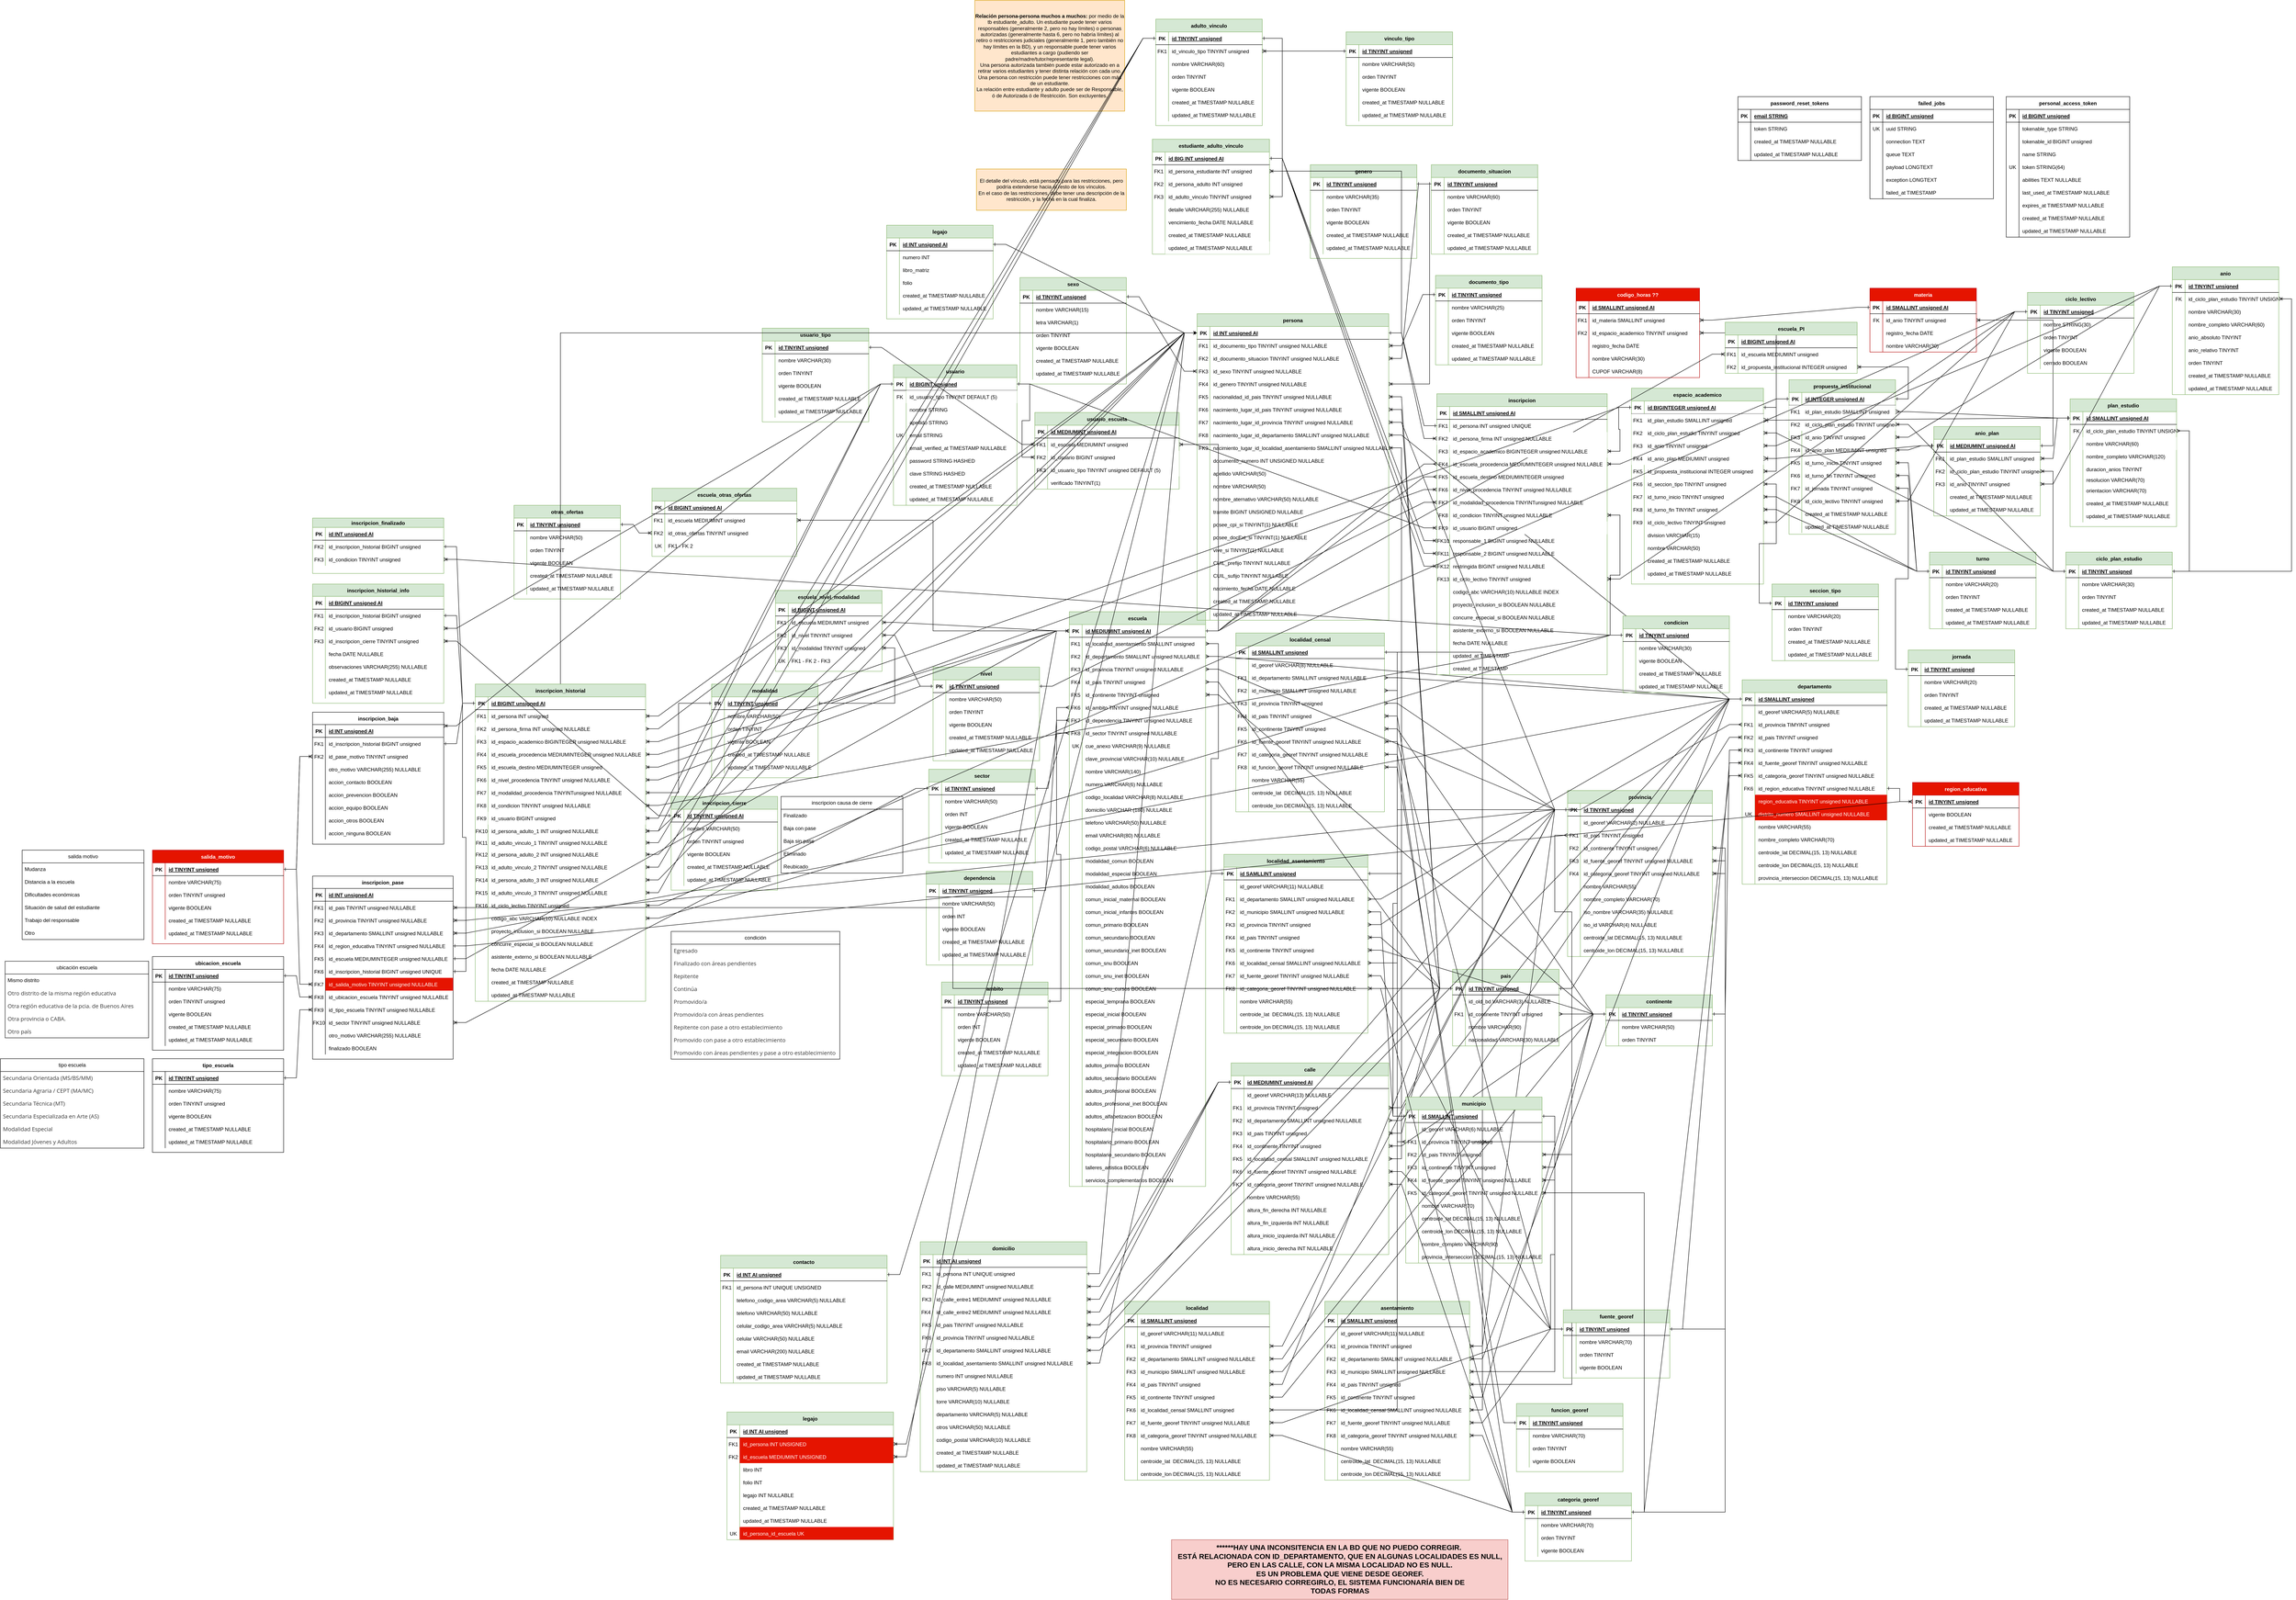 <mxfile version="26.2.5">
  <diagram id="R2lEEEUBdFMjLlhIrx00" name="Page-1">
    <mxGraphModel dx="4188" dy="1795" grid="1" gridSize="11" guides="1" tooltips="1" connect="1" arrows="1" fold="1" page="1" pageScale="1" pageWidth="850" pageHeight="1100" math="0" shadow="0" extFonts="Permanent Marker^https://fonts.googleapis.com/css?family=Permanent+Marker">
      <root>
        <mxCell id="0" />
        <mxCell id="1" parent="0" />
        <mxCell id="C-vyLk0tnHw3VtMMgP7b-13" value="espacio_academico" style="shape=table;startSize=30;container=1;collapsible=1;childLayout=tableLayout;fixedRows=1;rowLines=0;fontStyle=1;align=center;resizeLast=1;fillColor=#d5e8d4;strokeColor=#82b366;" parent="1" vertex="1">
          <mxGeometry x="1040" y="-35" width="310" height="460" as="geometry" />
        </mxCell>
        <mxCell id="C-vyLk0tnHw3VtMMgP7b-14" value="" style="shape=partialRectangle;collapsible=0;dropTarget=0;pointerEvents=0;fillColor=none;points=[[0,0.5],[1,0.5]];portConstraint=eastwest;top=0;left=0;right=0;bottom=1;" parent="C-vyLk0tnHw3VtMMgP7b-13" vertex="1">
          <mxGeometry y="30" width="310" height="30" as="geometry" />
        </mxCell>
        <mxCell id="C-vyLk0tnHw3VtMMgP7b-15" value="PK" style="shape=partialRectangle;overflow=hidden;connectable=0;fillColor=none;top=0;left=0;bottom=0;right=0;fontStyle=1;" parent="C-vyLk0tnHw3VtMMgP7b-14" vertex="1">
          <mxGeometry width="30" height="30" as="geometry">
            <mxRectangle width="30" height="30" as="alternateBounds" />
          </mxGeometry>
        </mxCell>
        <mxCell id="C-vyLk0tnHw3VtMMgP7b-16" value="id BIGINTEGER unsigned AI" style="shape=partialRectangle;overflow=hidden;connectable=0;fillColor=none;top=0;left=0;bottom=0;right=0;align=left;spacingLeft=6;fontStyle=5;" parent="C-vyLk0tnHw3VtMMgP7b-14" vertex="1">
          <mxGeometry x="30" width="280" height="30" as="geometry">
            <mxRectangle width="280" height="30" as="alternateBounds" />
          </mxGeometry>
        </mxCell>
        <mxCell id="rGcXIWoIUu9MEURbU3jB-12" value="" style="shape=partialRectangle;collapsible=0;dropTarget=0;pointerEvents=0;points=[[0,0.5],[1,0.5]];portConstraint=eastwest;top=0;left=0;right=0;bottom=0;" parent="C-vyLk0tnHw3VtMMgP7b-13" vertex="1">
          <mxGeometry y="60" width="310" height="30" as="geometry" />
        </mxCell>
        <mxCell id="rGcXIWoIUu9MEURbU3jB-13" value="FK1" style="shape=partialRectangle;overflow=hidden;connectable=0;fillColor=none;top=0;left=0;bottom=0;right=0;" parent="rGcXIWoIUu9MEURbU3jB-12" vertex="1">
          <mxGeometry width="30" height="30" as="geometry">
            <mxRectangle width="30" height="30" as="alternateBounds" />
          </mxGeometry>
        </mxCell>
        <mxCell id="rGcXIWoIUu9MEURbU3jB-14" value="id_plan_estudio SMALLINT unsigned" style="shape=partialRectangle;overflow=hidden;connectable=0;fillColor=none;top=0;left=0;bottom=0;right=0;align=left;spacingLeft=6;" parent="rGcXIWoIUu9MEURbU3jB-12" vertex="1">
          <mxGeometry x="30" width="280" height="30" as="geometry">
            <mxRectangle width="280" height="30" as="alternateBounds" />
          </mxGeometry>
        </mxCell>
        <mxCell id="beo3p6zda-K6b9kII32N-19" value="" style="shape=partialRectangle;collapsible=0;dropTarget=0;pointerEvents=0;points=[[0,0.5],[1,0.5]];portConstraint=eastwest;top=0;left=0;right=0;bottom=0;" parent="C-vyLk0tnHw3VtMMgP7b-13" vertex="1">
          <mxGeometry y="90" width="310" height="30" as="geometry" />
        </mxCell>
        <mxCell id="beo3p6zda-K6b9kII32N-20" value="FK2" style="shape=partialRectangle;overflow=hidden;connectable=0;fillColor=none;top=0;left=0;bottom=0;right=0;" parent="beo3p6zda-K6b9kII32N-19" vertex="1">
          <mxGeometry width="30" height="30" as="geometry">
            <mxRectangle width="30" height="30" as="alternateBounds" />
          </mxGeometry>
        </mxCell>
        <mxCell id="beo3p6zda-K6b9kII32N-21" value="id_ciclo_plan_estudio TINYINT unsigned" style="shape=partialRectangle;overflow=hidden;connectable=0;fillColor=none;top=0;left=0;bottom=0;right=0;align=left;spacingLeft=6;" parent="beo3p6zda-K6b9kII32N-19" vertex="1">
          <mxGeometry x="30" width="280" height="30" as="geometry">
            <mxRectangle width="280" height="30" as="alternateBounds" />
          </mxGeometry>
        </mxCell>
        <mxCell id="beo3p6zda-K6b9kII32N-6" value="" style="shape=partialRectangle;collapsible=0;dropTarget=0;pointerEvents=0;points=[[0,0.5],[1,0.5]];portConstraint=eastwest;top=0;left=0;right=0;bottom=0;" parent="C-vyLk0tnHw3VtMMgP7b-13" vertex="1">
          <mxGeometry y="120" width="310" height="30" as="geometry" />
        </mxCell>
        <mxCell id="beo3p6zda-K6b9kII32N-7" value="FK3" style="shape=partialRectangle;overflow=hidden;connectable=0;fillColor=none;top=0;left=0;bottom=0;right=0;" parent="beo3p6zda-K6b9kII32N-6" vertex="1">
          <mxGeometry width="30" height="30" as="geometry">
            <mxRectangle width="30" height="30" as="alternateBounds" />
          </mxGeometry>
        </mxCell>
        <mxCell id="beo3p6zda-K6b9kII32N-8" value="id_anio TINYINT unsigned" style="shape=partialRectangle;overflow=hidden;connectable=0;fillColor=none;top=0;left=0;bottom=0;right=0;align=left;spacingLeft=6;" parent="beo3p6zda-K6b9kII32N-6" vertex="1">
          <mxGeometry x="30" width="280" height="30" as="geometry">
            <mxRectangle width="280" height="30" as="alternateBounds" />
          </mxGeometry>
        </mxCell>
        <mxCell id="rGcXIWoIUu9MEURbU3jB-15" value="" style="shape=partialRectangle;collapsible=0;dropTarget=0;pointerEvents=0;points=[[0,0.5],[1,0.5]];portConstraint=eastwest;top=0;left=0;right=0;bottom=0;" parent="C-vyLk0tnHw3VtMMgP7b-13" vertex="1">
          <mxGeometry y="150" width="310" height="30" as="geometry" />
        </mxCell>
        <mxCell id="rGcXIWoIUu9MEURbU3jB-16" value="FK4" style="shape=partialRectangle;overflow=hidden;connectable=0;fillColor=none;top=0;left=0;bottom=0;right=0;" parent="rGcXIWoIUu9MEURbU3jB-15" vertex="1">
          <mxGeometry width="30" height="30" as="geometry">
            <mxRectangle width="30" height="30" as="alternateBounds" />
          </mxGeometry>
        </mxCell>
        <mxCell id="rGcXIWoIUu9MEURbU3jB-17" value="id_anio_plan MEDIUMINT unsigned" style="shape=partialRectangle;overflow=hidden;connectable=0;fillColor=none;top=0;left=0;bottom=0;right=0;align=left;spacingLeft=6;" parent="rGcXIWoIUu9MEURbU3jB-15" vertex="1">
          <mxGeometry x="30" width="280" height="30" as="geometry">
            <mxRectangle width="280" height="30" as="alternateBounds" />
          </mxGeometry>
        </mxCell>
        <mxCell id="C-vyLk0tnHw3VtMMgP7b-17" value="" style="shape=partialRectangle;collapsible=0;dropTarget=0;pointerEvents=0;fillColor=none;points=[[0,0.5],[1,0.5]];portConstraint=eastwest;top=0;left=0;right=0;bottom=0;" parent="C-vyLk0tnHw3VtMMgP7b-13" vertex="1">
          <mxGeometry y="180" width="310" height="30" as="geometry" />
        </mxCell>
        <mxCell id="C-vyLk0tnHw3VtMMgP7b-18" value="FK5" style="shape=partialRectangle;overflow=hidden;connectable=0;fillColor=none;top=0;left=0;bottom=0;right=0;" parent="C-vyLk0tnHw3VtMMgP7b-17" vertex="1">
          <mxGeometry width="30" height="30" as="geometry">
            <mxRectangle width="30" height="30" as="alternateBounds" />
          </mxGeometry>
        </mxCell>
        <mxCell id="C-vyLk0tnHw3VtMMgP7b-19" value="id_propuesta_institucional INTEGER unsigned" style="shape=partialRectangle;overflow=hidden;connectable=0;fillColor=none;top=0;left=0;bottom=0;right=0;align=left;spacingLeft=6;" parent="C-vyLk0tnHw3VtMMgP7b-17" vertex="1">
          <mxGeometry x="30" width="280" height="30" as="geometry">
            <mxRectangle width="280" height="30" as="alternateBounds" />
          </mxGeometry>
        </mxCell>
        <mxCell id="hNgcpia0txlmw87ltbUV-116" value="" style="shape=partialRectangle;collapsible=0;dropTarget=0;pointerEvents=0;fillColor=none;points=[[0,0.5],[1,0.5]];portConstraint=eastwest;top=0;left=0;right=0;bottom=0;" parent="C-vyLk0tnHw3VtMMgP7b-13" vertex="1">
          <mxGeometry y="210" width="310" height="30" as="geometry" />
        </mxCell>
        <mxCell id="hNgcpia0txlmw87ltbUV-117" value="FK6" style="shape=partialRectangle;overflow=hidden;connectable=0;fillColor=none;top=0;left=0;bottom=0;right=0;" parent="hNgcpia0txlmw87ltbUV-116" vertex="1">
          <mxGeometry width="30" height="30" as="geometry">
            <mxRectangle width="30" height="30" as="alternateBounds" />
          </mxGeometry>
        </mxCell>
        <mxCell id="hNgcpia0txlmw87ltbUV-118" value="id_seccion_tipo TINYINT unsigned" style="shape=partialRectangle;overflow=hidden;connectable=0;fillColor=none;top=0;left=0;bottom=0;right=0;align=left;spacingLeft=6;" parent="hNgcpia0txlmw87ltbUV-116" vertex="1">
          <mxGeometry x="30" width="280" height="30" as="geometry">
            <mxRectangle width="280" height="30" as="alternateBounds" />
          </mxGeometry>
        </mxCell>
        <mxCell id="6MjFhNfhkvaAWmPS8xY3-4" value="" style="shape=partialRectangle;collapsible=0;dropTarget=0;pointerEvents=0;fillColor=none;points=[[0,0.5],[1,0.5]];portConstraint=eastwest;top=0;left=0;right=0;bottom=0;" parent="C-vyLk0tnHw3VtMMgP7b-13" vertex="1">
          <mxGeometry y="240" width="310" height="30" as="geometry" />
        </mxCell>
        <mxCell id="6MjFhNfhkvaAWmPS8xY3-5" value="FK7" style="shape=partialRectangle;overflow=hidden;connectable=0;fillColor=none;top=0;left=0;bottom=0;right=0;" parent="6MjFhNfhkvaAWmPS8xY3-4" vertex="1">
          <mxGeometry width="30" height="30" as="geometry">
            <mxRectangle width="30" height="30" as="alternateBounds" />
          </mxGeometry>
        </mxCell>
        <mxCell id="6MjFhNfhkvaAWmPS8xY3-6" value="id_turno_inicio TINYINT unsigned" style="shape=partialRectangle;overflow=hidden;connectable=0;fillColor=none;top=0;left=0;bottom=0;right=0;align=left;spacingLeft=6;" parent="6MjFhNfhkvaAWmPS8xY3-4" vertex="1">
          <mxGeometry x="30" width="280" height="30" as="geometry">
            <mxRectangle width="280" height="30" as="alternateBounds" />
          </mxGeometry>
        </mxCell>
        <mxCell id="6MjFhNfhkvaAWmPS8xY3-7" value="" style="shape=partialRectangle;collapsible=0;dropTarget=0;pointerEvents=0;fillColor=none;points=[[0,0.5],[1,0.5]];portConstraint=eastwest;top=0;left=0;right=0;bottom=0;" parent="C-vyLk0tnHw3VtMMgP7b-13" vertex="1">
          <mxGeometry y="270" width="310" height="30" as="geometry" />
        </mxCell>
        <mxCell id="6MjFhNfhkvaAWmPS8xY3-8" value="FK8" style="shape=partialRectangle;overflow=hidden;connectable=0;fillColor=none;top=0;left=0;bottom=0;right=0;" parent="6MjFhNfhkvaAWmPS8xY3-7" vertex="1">
          <mxGeometry width="30" height="30" as="geometry">
            <mxRectangle width="30" height="30" as="alternateBounds" />
          </mxGeometry>
        </mxCell>
        <mxCell id="6MjFhNfhkvaAWmPS8xY3-9" value="id_turno_fin TINYINT unsigned" style="shape=partialRectangle;overflow=hidden;connectable=0;fillColor=none;top=0;left=0;bottom=0;right=0;align=left;spacingLeft=6;" parent="6MjFhNfhkvaAWmPS8xY3-7" vertex="1">
          <mxGeometry x="30" width="280" height="30" as="geometry">
            <mxRectangle width="280" height="30" as="alternateBounds" />
          </mxGeometry>
        </mxCell>
        <mxCell id="Cw4W6ZfASXmD6B7sRr01-1" value="" style="shape=partialRectangle;collapsible=0;dropTarget=0;pointerEvents=0;fillColor=none;points=[[0,0.5],[1,0.5]];portConstraint=eastwest;top=0;left=0;right=0;bottom=0;" parent="C-vyLk0tnHw3VtMMgP7b-13" vertex="1">
          <mxGeometry y="300" width="310" height="30" as="geometry" />
        </mxCell>
        <mxCell id="Cw4W6ZfASXmD6B7sRr01-2" value="FK9" style="shape=partialRectangle;overflow=hidden;connectable=0;fillColor=none;top=0;left=0;bottom=0;right=0;" parent="Cw4W6ZfASXmD6B7sRr01-1" vertex="1">
          <mxGeometry width="30" height="30" as="geometry">
            <mxRectangle width="30" height="30" as="alternateBounds" />
          </mxGeometry>
        </mxCell>
        <mxCell id="Cw4W6ZfASXmD6B7sRr01-3" value="id_ciclo_lectivo TINYINT unsigned" style="shape=partialRectangle;overflow=hidden;connectable=0;fillColor=none;top=0;left=0;bottom=0;right=0;align=left;spacingLeft=6;" parent="Cw4W6ZfASXmD6B7sRr01-1" vertex="1">
          <mxGeometry x="30" width="280" height="30" as="geometry">
            <mxRectangle width="280" height="30" as="alternateBounds" />
          </mxGeometry>
        </mxCell>
        <mxCell id="hNgcpia0txlmw87ltbUV-119" value="" style="shape=partialRectangle;collapsible=0;dropTarget=0;pointerEvents=0;fillColor=none;points=[[0,0.5],[1,0.5]];portConstraint=eastwest;top=0;left=0;right=0;bottom=0;" parent="C-vyLk0tnHw3VtMMgP7b-13" vertex="1">
          <mxGeometry y="330" width="310" height="30" as="geometry" />
        </mxCell>
        <mxCell id="hNgcpia0txlmw87ltbUV-120" value="" style="shape=partialRectangle;overflow=hidden;connectable=0;fillColor=none;top=0;left=0;bottom=0;right=0;" parent="hNgcpia0txlmw87ltbUV-119" vertex="1">
          <mxGeometry width="30" height="30" as="geometry">
            <mxRectangle width="30" height="30" as="alternateBounds" />
          </mxGeometry>
        </mxCell>
        <mxCell id="hNgcpia0txlmw87ltbUV-121" value="division VARCHAR(15)" style="shape=partialRectangle;overflow=hidden;connectable=0;fillColor=none;top=0;left=0;bottom=0;right=0;align=left;spacingLeft=6;" parent="hNgcpia0txlmw87ltbUV-119" vertex="1">
          <mxGeometry x="30" width="280" height="30" as="geometry">
            <mxRectangle width="280" height="30" as="alternateBounds" />
          </mxGeometry>
        </mxCell>
        <mxCell id="hNgcpia0txlmw87ltbUV-122" value="" style="shape=partialRectangle;collapsible=0;dropTarget=0;pointerEvents=0;fillColor=none;points=[[0,0.5],[1,0.5]];portConstraint=eastwest;top=0;left=0;right=0;bottom=0;" parent="C-vyLk0tnHw3VtMMgP7b-13" vertex="1">
          <mxGeometry y="360" width="310" height="30" as="geometry" />
        </mxCell>
        <mxCell id="hNgcpia0txlmw87ltbUV-123" value="" style="shape=partialRectangle;overflow=hidden;connectable=0;fillColor=none;top=0;left=0;bottom=0;right=0;" parent="hNgcpia0txlmw87ltbUV-122" vertex="1">
          <mxGeometry width="30" height="30" as="geometry">
            <mxRectangle width="30" height="30" as="alternateBounds" />
          </mxGeometry>
        </mxCell>
        <mxCell id="hNgcpia0txlmw87ltbUV-124" value="nombre VARCHAR(50)" style="shape=partialRectangle;overflow=hidden;connectable=0;fillColor=none;top=0;left=0;bottom=0;right=0;align=left;spacingLeft=6;" parent="hNgcpia0txlmw87ltbUV-122" vertex="1">
          <mxGeometry x="30" width="280" height="30" as="geometry">
            <mxRectangle width="280" height="30" as="alternateBounds" />
          </mxGeometry>
        </mxCell>
        <mxCell id="DHR4vkOOnE_cPx7gW0_I-1" value="" style="shape=partialRectangle;collapsible=0;dropTarget=0;pointerEvents=0;fillColor=none;points=[[0,0.5],[1,0.5]];portConstraint=eastwest;top=0;left=0;right=0;bottom=0;" parent="C-vyLk0tnHw3VtMMgP7b-13" vertex="1">
          <mxGeometry y="390" width="310" height="30" as="geometry" />
        </mxCell>
        <mxCell id="DHR4vkOOnE_cPx7gW0_I-2" value="" style="shape=partialRectangle;overflow=hidden;connectable=0;fillColor=none;top=0;left=0;bottom=0;right=0;" parent="DHR4vkOOnE_cPx7gW0_I-1" vertex="1">
          <mxGeometry width="30" height="30" as="geometry">
            <mxRectangle width="30" height="30" as="alternateBounds" />
          </mxGeometry>
        </mxCell>
        <mxCell id="DHR4vkOOnE_cPx7gW0_I-3" value="created_at TIMESTAMP NULLABLE" style="shape=partialRectangle;overflow=hidden;connectable=0;fillColor=none;top=0;left=0;bottom=0;right=0;align=left;spacingLeft=6;" parent="DHR4vkOOnE_cPx7gW0_I-1" vertex="1">
          <mxGeometry x="30" width="280" height="30" as="geometry">
            <mxRectangle width="280" height="30" as="alternateBounds" />
          </mxGeometry>
        </mxCell>
        <mxCell id="DHR4vkOOnE_cPx7gW0_I-4" value="" style="shape=partialRectangle;collapsible=0;dropTarget=0;pointerEvents=0;fillColor=none;points=[[0,0.5],[1,0.5]];portConstraint=eastwest;top=0;left=0;right=0;bottom=0;" parent="C-vyLk0tnHw3VtMMgP7b-13" vertex="1">
          <mxGeometry y="420" width="310" height="30" as="geometry" />
        </mxCell>
        <mxCell id="DHR4vkOOnE_cPx7gW0_I-5" value="" style="shape=partialRectangle;overflow=hidden;connectable=0;fillColor=none;top=0;left=0;bottom=0;right=0;" parent="DHR4vkOOnE_cPx7gW0_I-4" vertex="1">
          <mxGeometry width="30" height="30" as="geometry">
            <mxRectangle width="30" height="30" as="alternateBounds" />
          </mxGeometry>
        </mxCell>
        <mxCell id="DHR4vkOOnE_cPx7gW0_I-6" value="updated_at TIMESTAMP NULLABLE" style="shape=partialRectangle;overflow=hidden;connectable=0;fillColor=none;top=0;left=0;bottom=0;right=0;align=left;spacingLeft=6;" parent="DHR4vkOOnE_cPx7gW0_I-4" vertex="1">
          <mxGeometry x="30" width="280" height="30" as="geometry">
            <mxRectangle width="280" height="30" as="alternateBounds" />
          </mxGeometry>
        </mxCell>
        <mxCell id="9YQmN1Ds9y90uGteiGCf-91" style="edgeStyle=entityRelationEdgeStyle;rounded=0;orthogonalLoop=1;jettySize=auto;html=1;exitX=1;exitY=0.5;exitDx=0;exitDy=0;entryX=0;entryY=0.5;entryDx=0;entryDy=0;startArrow=ERone;startFill=0;endArrow=ERmany;endFill=0;" parent="1" source="tPsN3k6D6LEJ2LIXd0FF-36" target="9YQmN1Ds9y90uGteiGCf-106" edge="1">
          <mxGeometry relative="1" as="geometry">
            <Array as="points">
              <mxPoint x="570" y="450" />
              <mxPoint x="940" y="440" />
            </Array>
            <mxPoint x="-40" y="380" as="sourcePoint" />
          </mxGeometry>
        </mxCell>
        <mxCell id="8msgbmn2ttJPGvHZH6c2-8" style="edgeStyle=entityRelationEdgeStyle;rounded=0;orthogonalLoop=1;jettySize=auto;html=1;exitX=1;exitY=0.5;exitDx=0;exitDy=0;entryX=0;entryY=0.5;entryDx=0;entryDy=0;startArrow=ERone;startFill=0;endArrow=ERmany;endFill=0;" parent="1" source="tPsN3k6D6LEJ2LIXd0FF-36" target="9YQmN1Ds9y90uGteiGCf-109" edge="1">
          <mxGeometry relative="1" as="geometry">
            <Array as="points">
              <mxPoint x="570" y="480" />
              <mxPoint x="940" y="470" />
            </Array>
            <mxPoint x="330" y="345" as="sourcePoint" />
            <mxPoint x="480" y="405" as="targetPoint" />
          </mxGeometry>
        </mxCell>
        <mxCell id="tPsN3k6D6LEJ2LIXd0FF-1" value="sector" style="shape=table;startSize=30;container=1;collapsible=1;childLayout=tableLayout;fixedRows=1;rowLines=0;fontStyle=1;align=center;resizeLast=1;fillColor=#d5e8d4;strokeColor=#82b366;" parent="1" vertex="1">
          <mxGeometry x="-610" y="860" width="250" height="220" as="geometry" />
        </mxCell>
        <mxCell id="tPsN3k6D6LEJ2LIXd0FF-2" value="" style="shape=partialRectangle;collapsible=0;dropTarget=0;pointerEvents=0;fillColor=none;points=[[0,0.5],[1,0.5]];portConstraint=eastwest;top=0;left=0;right=0;bottom=1;" parent="tPsN3k6D6LEJ2LIXd0FF-1" vertex="1">
          <mxGeometry y="30" width="250" height="30" as="geometry" />
        </mxCell>
        <mxCell id="tPsN3k6D6LEJ2LIXd0FF-3" value="PK" style="shape=partialRectangle;overflow=hidden;connectable=0;fillColor=none;top=0;left=0;bottom=0;right=0;fontStyle=1;" parent="tPsN3k6D6LEJ2LIXd0FF-2" vertex="1">
          <mxGeometry width="30" height="30" as="geometry">
            <mxRectangle width="30" height="30" as="alternateBounds" />
          </mxGeometry>
        </mxCell>
        <mxCell id="tPsN3k6D6LEJ2LIXd0FF-4" value="id TINYINT unsigned" style="shape=partialRectangle;overflow=hidden;connectable=0;fillColor=none;top=0;left=0;bottom=0;right=0;align=left;spacingLeft=6;fontStyle=5;" parent="tPsN3k6D6LEJ2LIXd0FF-2" vertex="1">
          <mxGeometry x="30" width="220" height="30" as="geometry">
            <mxRectangle width="220" height="30" as="alternateBounds" />
          </mxGeometry>
        </mxCell>
        <mxCell id="tPsN3k6D6LEJ2LIXd0FF-5" value="" style="shape=partialRectangle;collapsible=0;dropTarget=0;pointerEvents=0;fillColor=none;points=[[0,0.5],[1,0.5]];portConstraint=eastwest;top=0;left=0;right=0;bottom=0;" parent="tPsN3k6D6LEJ2LIXd0FF-1" vertex="1">
          <mxGeometry y="60" width="250" height="30" as="geometry" />
        </mxCell>
        <mxCell id="tPsN3k6D6LEJ2LIXd0FF-6" value="" style="shape=partialRectangle;overflow=hidden;connectable=0;fillColor=none;top=0;left=0;bottom=0;right=0;" parent="tPsN3k6D6LEJ2LIXd0FF-5" vertex="1">
          <mxGeometry width="30" height="30" as="geometry">
            <mxRectangle width="30" height="30" as="alternateBounds" />
          </mxGeometry>
        </mxCell>
        <mxCell id="tPsN3k6D6LEJ2LIXd0FF-7" value="nombre VARCHAR(50)" style="shape=partialRectangle;overflow=hidden;connectable=0;fillColor=none;top=0;left=0;bottom=0;right=0;align=left;spacingLeft=6;" parent="tPsN3k6D6LEJ2LIXd0FF-5" vertex="1">
          <mxGeometry x="30" width="220" height="30" as="geometry">
            <mxRectangle width="220" height="30" as="alternateBounds" />
          </mxGeometry>
        </mxCell>
        <mxCell id="tPsN3k6D6LEJ2LIXd0FF-8" value="" style="shape=partialRectangle;collapsible=0;dropTarget=0;pointerEvents=0;fillColor=none;points=[[0,0.5],[1,0.5]];portConstraint=eastwest;top=0;left=0;right=0;bottom=0;" parent="tPsN3k6D6LEJ2LIXd0FF-1" vertex="1">
          <mxGeometry y="90" width="250" height="30" as="geometry" />
        </mxCell>
        <mxCell id="tPsN3k6D6LEJ2LIXd0FF-9" value="" style="shape=partialRectangle;overflow=hidden;connectable=0;fillColor=none;top=0;left=0;bottom=0;right=0;" parent="tPsN3k6D6LEJ2LIXd0FF-8" vertex="1">
          <mxGeometry width="30" height="30" as="geometry">
            <mxRectangle width="30" height="30" as="alternateBounds" />
          </mxGeometry>
        </mxCell>
        <mxCell id="tPsN3k6D6LEJ2LIXd0FF-10" value="orden INT" style="shape=partialRectangle;overflow=hidden;connectable=0;fillColor=none;top=0;left=0;bottom=0;right=0;align=left;spacingLeft=6;" parent="tPsN3k6D6LEJ2LIXd0FF-8" vertex="1">
          <mxGeometry x="30" width="220" height="30" as="geometry">
            <mxRectangle width="220" height="30" as="alternateBounds" />
          </mxGeometry>
        </mxCell>
        <mxCell id="tPsN3k6D6LEJ2LIXd0FF-11" value="" style="shape=partialRectangle;collapsible=0;dropTarget=0;pointerEvents=0;fillColor=none;points=[[0,0.5],[1,0.5]];portConstraint=eastwest;top=0;left=0;right=0;bottom=0;" parent="tPsN3k6D6LEJ2LIXd0FF-1" vertex="1">
          <mxGeometry y="120" width="250" height="30" as="geometry" />
        </mxCell>
        <mxCell id="tPsN3k6D6LEJ2LIXd0FF-12" value="" style="shape=partialRectangle;overflow=hidden;connectable=0;fillColor=none;top=0;left=0;bottom=0;right=0;" parent="tPsN3k6D6LEJ2LIXd0FF-11" vertex="1">
          <mxGeometry width="30" height="30" as="geometry">
            <mxRectangle width="30" height="30" as="alternateBounds" />
          </mxGeometry>
        </mxCell>
        <mxCell id="tPsN3k6D6LEJ2LIXd0FF-13" value="vigente BOOLEAN" style="shape=partialRectangle;overflow=hidden;connectable=0;fillColor=none;top=0;left=0;bottom=0;right=0;align=left;spacingLeft=6;" parent="tPsN3k6D6LEJ2LIXd0FF-11" vertex="1">
          <mxGeometry x="30" width="220" height="30" as="geometry">
            <mxRectangle width="220" height="30" as="alternateBounds" />
          </mxGeometry>
        </mxCell>
        <mxCell id="zpSmWLgOmO0TF14cbaX3-19" value="" style="shape=partialRectangle;collapsible=0;dropTarget=0;pointerEvents=0;fillColor=none;points=[[0,0.5],[1,0.5]];portConstraint=eastwest;top=0;left=0;right=0;bottom=0;" parent="tPsN3k6D6LEJ2LIXd0FF-1" vertex="1">
          <mxGeometry y="150" width="250" height="30" as="geometry" />
        </mxCell>
        <mxCell id="zpSmWLgOmO0TF14cbaX3-20" value="" style="shape=partialRectangle;overflow=hidden;connectable=0;fillColor=none;top=0;left=0;bottom=0;right=0;" parent="zpSmWLgOmO0TF14cbaX3-19" vertex="1">
          <mxGeometry width="30" height="30" as="geometry">
            <mxRectangle width="30" height="30" as="alternateBounds" />
          </mxGeometry>
        </mxCell>
        <mxCell id="zpSmWLgOmO0TF14cbaX3-21" value="created_at TIMESTAMP NULLABLE" style="shape=partialRectangle;overflow=hidden;connectable=0;fillColor=none;top=0;left=0;bottom=0;right=0;align=left;spacingLeft=6;" parent="zpSmWLgOmO0TF14cbaX3-19" vertex="1">
          <mxGeometry x="30" width="220" height="30" as="geometry">
            <mxRectangle width="220" height="30" as="alternateBounds" />
          </mxGeometry>
        </mxCell>
        <mxCell id="zpSmWLgOmO0TF14cbaX3-22" value="" style="shape=partialRectangle;collapsible=0;dropTarget=0;pointerEvents=0;fillColor=none;points=[[0,0.5],[1,0.5]];portConstraint=eastwest;top=0;left=0;right=0;bottom=0;" parent="tPsN3k6D6LEJ2LIXd0FF-1" vertex="1">
          <mxGeometry y="180" width="250" height="30" as="geometry" />
        </mxCell>
        <mxCell id="zpSmWLgOmO0TF14cbaX3-23" value="" style="shape=partialRectangle;overflow=hidden;connectable=0;fillColor=none;top=0;left=0;bottom=0;right=0;" parent="zpSmWLgOmO0TF14cbaX3-22" vertex="1">
          <mxGeometry width="30" height="30" as="geometry">
            <mxRectangle width="30" height="30" as="alternateBounds" />
          </mxGeometry>
        </mxCell>
        <mxCell id="zpSmWLgOmO0TF14cbaX3-24" value="updated_at TIMESTAMP NULLABLE" style="shape=partialRectangle;overflow=hidden;connectable=0;fillColor=none;top=0;left=0;bottom=0;right=0;align=left;spacingLeft=6;" parent="zpSmWLgOmO0TF14cbaX3-22" vertex="1">
          <mxGeometry x="30" width="220" height="30" as="geometry">
            <mxRectangle width="220" height="30" as="alternateBounds" />
          </mxGeometry>
        </mxCell>
        <mxCell id="tPsN3k6D6LEJ2LIXd0FF-15" style="edgeStyle=entityRelationEdgeStyle;rounded=0;orthogonalLoop=1;jettySize=auto;html=1;exitX=1;exitY=0.5;exitDx=0;exitDy=0;entryX=0;entryY=0.5;entryDx=0;entryDy=0;startArrow=ERone;startFill=0;endArrow=ERmany;endFill=0;" parent="1" source="tPsN3k6D6LEJ2LIXd0FF-2" target="tPsN3k6D6LEJ2LIXd0FF-51" edge="1">
          <mxGeometry relative="1" as="geometry" />
        </mxCell>
        <mxCell id="tPsN3k6D6LEJ2LIXd0FF-16" value="ambito" style="shape=table;startSize=30;container=1;collapsible=1;childLayout=tableLayout;fixedRows=1;rowLines=0;fontStyle=1;align=center;resizeLast=1;fillColor=#d5e8d4;strokeColor=#82b366;" parent="1" vertex="1">
          <mxGeometry x="-580" y="1360" width="250" height="220" as="geometry" />
        </mxCell>
        <mxCell id="tPsN3k6D6LEJ2LIXd0FF-17" value="" style="shape=partialRectangle;collapsible=0;dropTarget=0;pointerEvents=0;fillColor=none;points=[[0,0.5],[1,0.5]];portConstraint=eastwest;top=0;left=0;right=0;bottom=1;" parent="tPsN3k6D6LEJ2LIXd0FF-16" vertex="1">
          <mxGeometry y="30" width="250" height="30" as="geometry" />
        </mxCell>
        <mxCell id="tPsN3k6D6LEJ2LIXd0FF-18" value="PK" style="shape=partialRectangle;overflow=hidden;connectable=0;fillColor=none;top=0;left=0;bottom=0;right=0;fontStyle=1;" parent="tPsN3k6D6LEJ2LIXd0FF-17" vertex="1">
          <mxGeometry width="30" height="30" as="geometry">
            <mxRectangle width="30" height="30" as="alternateBounds" />
          </mxGeometry>
        </mxCell>
        <mxCell id="tPsN3k6D6LEJ2LIXd0FF-19" value="id TINYINT unsigned" style="shape=partialRectangle;overflow=hidden;connectable=0;fillColor=none;top=0;left=0;bottom=0;right=0;align=left;spacingLeft=6;fontStyle=5;" parent="tPsN3k6D6LEJ2LIXd0FF-17" vertex="1">
          <mxGeometry x="30" width="220" height="30" as="geometry">
            <mxRectangle width="220" height="30" as="alternateBounds" />
          </mxGeometry>
        </mxCell>
        <mxCell id="tPsN3k6D6LEJ2LIXd0FF-20" value="" style="shape=partialRectangle;collapsible=0;dropTarget=0;pointerEvents=0;fillColor=none;points=[[0,0.5],[1,0.5]];portConstraint=eastwest;top=0;left=0;right=0;bottom=0;" parent="tPsN3k6D6LEJ2LIXd0FF-16" vertex="1">
          <mxGeometry y="60" width="250" height="30" as="geometry" />
        </mxCell>
        <mxCell id="tPsN3k6D6LEJ2LIXd0FF-21" value="" style="shape=partialRectangle;overflow=hidden;connectable=0;fillColor=none;top=0;left=0;bottom=0;right=0;" parent="tPsN3k6D6LEJ2LIXd0FF-20" vertex="1">
          <mxGeometry width="30" height="30" as="geometry">
            <mxRectangle width="30" height="30" as="alternateBounds" />
          </mxGeometry>
        </mxCell>
        <mxCell id="tPsN3k6D6LEJ2LIXd0FF-22" value="nombre VARCHAR(50)" style="shape=partialRectangle;overflow=hidden;connectable=0;fillColor=none;top=0;left=0;bottom=0;right=0;align=left;spacingLeft=6;" parent="tPsN3k6D6LEJ2LIXd0FF-20" vertex="1">
          <mxGeometry x="30" width="220" height="30" as="geometry">
            <mxRectangle width="220" height="30" as="alternateBounds" />
          </mxGeometry>
        </mxCell>
        <mxCell id="tPsN3k6D6LEJ2LIXd0FF-23" value="" style="shape=partialRectangle;collapsible=0;dropTarget=0;pointerEvents=0;fillColor=none;points=[[0,0.5],[1,0.5]];portConstraint=eastwest;top=0;left=0;right=0;bottom=0;" parent="tPsN3k6D6LEJ2LIXd0FF-16" vertex="1">
          <mxGeometry y="90" width="250" height="30" as="geometry" />
        </mxCell>
        <mxCell id="tPsN3k6D6LEJ2LIXd0FF-24" value="" style="shape=partialRectangle;overflow=hidden;connectable=0;fillColor=none;top=0;left=0;bottom=0;right=0;" parent="tPsN3k6D6LEJ2LIXd0FF-23" vertex="1">
          <mxGeometry width="30" height="30" as="geometry">
            <mxRectangle width="30" height="30" as="alternateBounds" />
          </mxGeometry>
        </mxCell>
        <mxCell id="tPsN3k6D6LEJ2LIXd0FF-25" value="orden INT" style="shape=partialRectangle;overflow=hidden;connectable=0;fillColor=none;top=0;left=0;bottom=0;right=0;align=left;spacingLeft=6;" parent="tPsN3k6D6LEJ2LIXd0FF-23" vertex="1">
          <mxGeometry x="30" width="220" height="30" as="geometry">
            <mxRectangle width="220" height="30" as="alternateBounds" />
          </mxGeometry>
        </mxCell>
        <mxCell id="tPsN3k6D6LEJ2LIXd0FF-26" value="" style="shape=partialRectangle;collapsible=0;dropTarget=0;pointerEvents=0;fillColor=none;points=[[0,0.5],[1,0.5]];portConstraint=eastwest;top=0;left=0;right=0;bottom=0;" parent="tPsN3k6D6LEJ2LIXd0FF-16" vertex="1">
          <mxGeometry y="120" width="250" height="30" as="geometry" />
        </mxCell>
        <mxCell id="tPsN3k6D6LEJ2LIXd0FF-27" value="" style="shape=partialRectangle;overflow=hidden;connectable=0;fillColor=none;top=0;left=0;bottom=0;right=0;" parent="tPsN3k6D6LEJ2LIXd0FF-26" vertex="1">
          <mxGeometry width="30" height="30" as="geometry">
            <mxRectangle width="30" height="30" as="alternateBounds" />
          </mxGeometry>
        </mxCell>
        <mxCell id="tPsN3k6D6LEJ2LIXd0FF-28" value="vigente BOOLEAN" style="shape=partialRectangle;overflow=hidden;connectable=0;fillColor=none;top=0;left=0;bottom=0;right=0;align=left;spacingLeft=6;" parent="tPsN3k6D6LEJ2LIXd0FF-26" vertex="1">
          <mxGeometry x="30" width="220" height="30" as="geometry">
            <mxRectangle width="220" height="30" as="alternateBounds" />
          </mxGeometry>
        </mxCell>
        <mxCell id="zpSmWLgOmO0TF14cbaX3-13" value="" style="shape=partialRectangle;collapsible=0;dropTarget=0;pointerEvents=0;fillColor=none;points=[[0,0.5],[1,0.5]];portConstraint=eastwest;top=0;left=0;right=0;bottom=0;" parent="tPsN3k6D6LEJ2LIXd0FF-16" vertex="1">
          <mxGeometry y="150" width="250" height="30" as="geometry" />
        </mxCell>
        <mxCell id="zpSmWLgOmO0TF14cbaX3-14" value="" style="shape=partialRectangle;overflow=hidden;connectable=0;fillColor=none;top=0;left=0;bottom=0;right=0;" parent="zpSmWLgOmO0TF14cbaX3-13" vertex="1">
          <mxGeometry width="30" height="30" as="geometry">
            <mxRectangle width="30" height="30" as="alternateBounds" />
          </mxGeometry>
        </mxCell>
        <mxCell id="zpSmWLgOmO0TF14cbaX3-15" value="created_at TIMESTAMP NULLABLE" style="shape=partialRectangle;overflow=hidden;connectable=0;fillColor=none;top=0;left=0;bottom=0;right=0;align=left;spacingLeft=6;" parent="zpSmWLgOmO0TF14cbaX3-13" vertex="1">
          <mxGeometry x="30" width="220" height="30" as="geometry">
            <mxRectangle width="220" height="30" as="alternateBounds" />
          </mxGeometry>
        </mxCell>
        <mxCell id="zpSmWLgOmO0TF14cbaX3-16" value="" style="shape=partialRectangle;collapsible=0;dropTarget=0;pointerEvents=0;fillColor=none;points=[[0,0.5],[1,0.5]];portConstraint=eastwest;top=0;left=0;right=0;bottom=0;" parent="tPsN3k6D6LEJ2LIXd0FF-16" vertex="1">
          <mxGeometry y="180" width="250" height="30" as="geometry" />
        </mxCell>
        <mxCell id="zpSmWLgOmO0TF14cbaX3-17" value="" style="shape=partialRectangle;overflow=hidden;connectable=0;fillColor=none;top=0;left=0;bottom=0;right=0;" parent="zpSmWLgOmO0TF14cbaX3-16" vertex="1">
          <mxGeometry width="30" height="30" as="geometry">
            <mxRectangle width="30" height="30" as="alternateBounds" />
          </mxGeometry>
        </mxCell>
        <mxCell id="zpSmWLgOmO0TF14cbaX3-18" value="updated_at TIMESTAMP NULLABLE" style="shape=partialRectangle;overflow=hidden;connectable=0;fillColor=none;top=0;left=0;bottom=0;right=0;align=left;spacingLeft=6;" parent="zpSmWLgOmO0TF14cbaX3-16" vertex="1">
          <mxGeometry x="30" width="220" height="30" as="geometry">
            <mxRectangle width="220" height="30" as="alternateBounds" />
          </mxGeometry>
        </mxCell>
        <mxCell id="tPsN3k6D6LEJ2LIXd0FF-29" style="edgeStyle=entityRelationEdgeStyle;rounded=0;orthogonalLoop=1;jettySize=auto;html=1;exitX=1;exitY=0.5;exitDx=0;exitDy=0;entryX=0;entryY=0.5;entryDx=0;entryDy=0;startArrow=ERone;startFill=0;endArrow=ERmany;endFill=0;" parent="1" source="tPsN3k6D6LEJ2LIXd0FF-17" target="tPsN3k6D6LEJ2LIXd0FF-57" edge="1">
          <mxGeometry relative="1" as="geometry" />
        </mxCell>
        <mxCell id="tPsN3k6D6LEJ2LIXd0FF-153" value="provincia" style="shape=table;startSize=30;container=1;collapsible=1;childLayout=tableLayout;fixedRows=1;rowLines=0;fontStyle=1;align=center;resizeLast=1;fillColor=#d5e8d4;strokeColor=#82b366;" parent="1" vertex="1">
          <mxGeometry x="890" y="910" width="340" height="390" as="geometry" />
        </mxCell>
        <mxCell id="tPsN3k6D6LEJ2LIXd0FF-154" value="" style="shape=partialRectangle;collapsible=0;dropTarget=0;pointerEvents=0;fillColor=none;points=[[0,0.5],[1,0.5]];portConstraint=eastwest;top=0;left=0;right=0;bottom=1;" parent="tPsN3k6D6LEJ2LIXd0FF-153" vertex="1">
          <mxGeometry y="30" width="340" height="30" as="geometry" />
        </mxCell>
        <mxCell id="tPsN3k6D6LEJ2LIXd0FF-155" value="PK" style="shape=partialRectangle;overflow=hidden;connectable=0;fillColor=none;top=0;left=0;bottom=0;right=0;fontStyle=1;" parent="tPsN3k6D6LEJ2LIXd0FF-154" vertex="1">
          <mxGeometry width="30" height="30" as="geometry">
            <mxRectangle width="30" height="30" as="alternateBounds" />
          </mxGeometry>
        </mxCell>
        <mxCell id="tPsN3k6D6LEJ2LIXd0FF-156" value="id TINYINT unsigned" style="shape=partialRectangle;overflow=hidden;connectable=0;fillColor=none;top=0;left=0;bottom=0;right=0;align=left;spacingLeft=6;fontStyle=5;" parent="tPsN3k6D6LEJ2LIXd0FF-154" vertex="1">
          <mxGeometry x="30" width="310" height="30" as="geometry">
            <mxRectangle width="310" height="30" as="alternateBounds" />
          </mxGeometry>
        </mxCell>
        <mxCell id="tPsN3k6D6LEJ2LIXd0FF-157" value="" style="shape=partialRectangle;collapsible=0;dropTarget=0;pointerEvents=0;fillColor=none;points=[[0,0.5],[1,0.5]];portConstraint=eastwest;top=0;left=0;right=0;bottom=0;" parent="tPsN3k6D6LEJ2LIXd0FF-153" vertex="1">
          <mxGeometry y="60" width="340" height="30" as="geometry" />
        </mxCell>
        <mxCell id="tPsN3k6D6LEJ2LIXd0FF-158" value="" style="shape=partialRectangle;overflow=hidden;connectable=0;fillColor=none;top=0;left=0;bottom=0;right=0;" parent="tPsN3k6D6LEJ2LIXd0FF-157" vertex="1">
          <mxGeometry width="30" height="30" as="geometry">
            <mxRectangle width="30" height="30" as="alternateBounds" />
          </mxGeometry>
        </mxCell>
        <mxCell id="tPsN3k6D6LEJ2LIXd0FF-159" value="id_georef VARCHAR(2) NULLABLE" style="shape=partialRectangle;overflow=hidden;connectable=0;fillColor=none;top=0;left=0;bottom=0;right=0;align=left;spacingLeft=6;" parent="tPsN3k6D6LEJ2LIXd0FF-157" vertex="1">
          <mxGeometry x="30" width="310" height="30" as="geometry">
            <mxRectangle width="310" height="30" as="alternateBounds" />
          </mxGeometry>
        </mxCell>
        <mxCell id="tPsN3k6D6LEJ2LIXd0FF-160" value="" style="shape=partialRectangle;collapsible=0;dropTarget=0;pointerEvents=0;fillColor=none;points=[[0,0.5],[1,0.5]];portConstraint=eastwest;top=0;left=0;right=0;bottom=0;" parent="tPsN3k6D6LEJ2LIXd0FF-153" vertex="1">
          <mxGeometry y="90" width="340" height="30" as="geometry" />
        </mxCell>
        <mxCell id="tPsN3k6D6LEJ2LIXd0FF-161" value="FK1" style="shape=partialRectangle;overflow=hidden;connectable=0;fillColor=none;top=0;left=0;bottom=0;right=0;" parent="tPsN3k6D6LEJ2LIXd0FF-160" vertex="1">
          <mxGeometry width="30" height="30" as="geometry">
            <mxRectangle width="30" height="30" as="alternateBounds" />
          </mxGeometry>
        </mxCell>
        <mxCell id="tPsN3k6D6LEJ2LIXd0FF-162" value="id_pais TINYINT unsigned" style="shape=partialRectangle;overflow=hidden;connectable=0;fillColor=none;top=0;left=0;bottom=0;right=0;align=left;spacingLeft=6;" parent="tPsN3k6D6LEJ2LIXd0FF-160" vertex="1">
          <mxGeometry x="30" width="310" height="30" as="geometry">
            <mxRectangle width="310" height="30" as="alternateBounds" />
          </mxGeometry>
        </mxCell>
        <mxCell id="f5d2t7GGoPgYcwTnHiZ1-96" value="" style="shape=partialRectangle;collapsible=0;dropTarget=0;pointerEvents=0;fillColor=none;points=[[0,0.5],[1,0.5]];portConstraint=eastwest;top=0;left=0;right=0;bottom=0;" parent="tPsN3k6D6LEJ2LIXd0FF-153" vertex="1">
          <mxGeometry y="120" width="340" height="30" as="geometry" />
        </mxCell>
        <mxCell id="f5d2t7GGoPgYcwTnHiZ1-97" value="FK2" style="shape=partialRectangle;overflow=hidden;connectable=0;fillColor=none;top=0;left=0;bottom=0;right=0;" parent="f5d2t7GGoPgYcwTnHiZ1-96" vertex="1">
          <mxGeometry width="30" height="30" as="geometry">
            <mxRectangle width="30" height="30" as="alternateBounds" />
          </mxGeometry>
        </mxCell>
        <mxCell id="f5d2t7GGoPgYcwTnHiZ1-98" value="id_continente TINYINT unsigned" style="shape=partialRectangle;overflow=hidden;connectable=0;fillColor=none;top=0;left=0;bottom=0;right=0;align=left;spacingLeft=6;" parent="f5d2t7GGoPgYcwTnHiZ1-96" vertex="1">
          <mxGeometry x="30" width="310" height="30" as="geometry">
            <mxRectangle width="310" height="30" as="alternateBounds" />
          </mxGeometry>
        </mxCell>
        <mxCell id="PQNyWgRMmLj_JliGEB3A-48" value="" style="shape=partialRectangle;collapsible=0;dropTarget=0;pointerEvents=0;fillColor=none;points=[[0,0.5],[1,0.5]];portConstraint=eastwest;top=0;left=0;right=0;bottom=0;" parent="tPsN3k6D6LEJ2LIXd0FF-153" vertex="1">
          <mxGeometry y="150" width="340" height="30" as="geometry" />
        </mxCell>
        <mxCell id="PQNyWgRMmLj_JliGEB3A-49" value="FK3" style="shape=partialRectangle;overflow=hidden;connectable=0;fillColor=none;top=0;left=0;bottom=0;right=0;" parent="PQNyWgRMmLj_JliGEB3A-48" vertex="1">
          <mxGeometry width="30" height="30" as="geometry">
            <mxRectangle width="30" height="30" as="alternateBounds" />
          </mxGeometry>
        </mxCell>
        <mxCell id="PQNyWgRMmLj_JliGEB3A-50" value="id_fuente_georef TINYINT unsigned NULLABLE" style="shape=partialRectangle;overflow=hidden;connectable=0;fillColor=none;top=0;left=0;bottom=0;right=0;align=left;spacingLeft=6;" parent="PQNyWgRMmLj_JliGEB3A-48" vertex="1">
          <mxGeometry x="30" width="310" height="30" as="geometry">
            <mxRectangle width="310" height="30" as="alternateBounds" />
          </mxGeometry>
        </mxCell>
        <mxCell id="PQNyWgRMmLj_JliGEB3A-51" value="" style="shape=partialRectangle;collapsible=0;dropTarget=0;pointerEvents=0;fillColor=none;points=[[0,0.5],[1,0.5]];portConstraint=eastwest;top=0;left=0;right=0;bottom=0;" parent="tPsN3k6D6LEJ2LIXd0FF-153" vertex="1">
          <mxGeometry y="180" width="340" height="30" as="geometry" />
        </mxCell>
        <mxCell id="PQNyWgRMmLj_JliGEB3A-52" value="FK4" style="shape=partialRectangle;overflow=hidden;connectable=0;fillColor=none;top=0;left=0;bottom=0;right=0;" parent="PQNyWgRMmLj_JliGEB3A-51" vertex="1">
          <mxGeometry width="30" height="30" as="geometry">
            <mxRectangle width="30" height="30" as="alternateBounds" />
          </mxGeometry>
        </mxCell>
        <mxCell id="PQNyWgRMmLj_JliGEB3A-53" value="id_categoria_georef TINYINT unsigned NULLABLE" style="shape=partialRectangle;overflow=hidden;connectable=0;fillColor=none;top=0;left=0;bottom=0;right=0;align=left;spacingLeft=6;" parent="PQNyWgRMmLj_JliGEB3A-51" vertex="1">
          <mxGeometry x="30" width="310" height="30" as="geometry">
            <mxRectangle width="310" height="30" as="alternateBounds" />
          </mxGeometry>
        </mxCell>
        <mxCell id="tPsN3k6D6LEJ2LIXd0FF-178" value="" style="shape=partialRectangle;collapsible=0;dropTarget=0;pointerEvents=0;fillColor=none;points=[[0,0.5],[1,0.5]];portConstraint=eastwest;top=0;left=0;right=0;bottom=0;" parent="tPsN3k6D6LEJ2LIXd0FF-153" vertex="1">
          <mxGeometry y="210" width="340" height="30" as="geometry" />
        </mxCell>
        <mxCell id="tPsN3k6D6LEJ2LIXd0FF-179" value="" style="shape=partialRectangle;overflow=hidden;connectable=0;fillColor=none;top=0;left=0;bottom=0;right=0;" parent="tPsN3k6D6LEJ2LIXd0FF-178" vertex="1">
          <mxGeometry width="30" height="30" as="geometry">
            <mxRectangle width="30" height="30" as="alternateBounds" />
          </mxGeometry>
        </mxCell>
        <mxCell id="tPsN3k6D6LEJ2LIXd0FF-180" value="nombre VARCHAR(55)" style="shape=partialRectangle;overflow=hidden;connectable=0;fillColor=none;top=0;left=0;bottom=0;right=0;align=left;spacingLeft=6;" parent="tPsN3k6D6LEJ2LIXd0FF-178" vertex="1">
          <mxGeometry x="30" width="310" height="30" as="geometry">
            <mxRectangle width="310" height="30" as="alternateBounds" />
          </mxGeometry>
        </mxCell>
        <mxCell id="tPsN3k6D6LEJ2LIXd0FF-181" value="" style="shape=partialRectangle;collapsible=0;dropTarget=0;pointerEvents=0;fillColor=none;points=[[0,0.5],[1,0.5]];portConstraint=eastwest;top=0;left=0;right=0;bottom=0;" parent="tPsN3k6D6LEJ2LIXd0FF-153" vertex="1">
          <mxGeometry y="240" width="340" height="30" as="geometry" />
        </mxCell>
        <mxCell id="tPsN3k6D6LEJ2LIXd0FF-182" value="" style="shape=partialRectangle;overflow=hidden;connectable=0;fillColor=none;top=0;left=0;bottom=0;right=0;" parent="tPsN3k6D6LEJ2LIXd0FF-181" vertex="1">
          <mxGeometry width="30" height="30" as="geometry">
            <mxRectangle width="30" height="30" as="alternateBounds" />
          </mxGeometry>
        </mxCell>
        <mxCell id="tPsN3k6D6LEJ2LIXd0FF-183" value="nombre_completo VARCHAR(70)" style="shape=partialRectangle;overflow=hidden;connectable=0;fillColor=none;top=0;left=0;bottom=0;right=0;align=left;spacingLeft=6;" parent="tPsN3k6D6LEJ2LIXd0FF-181" vertex="1">
          <mxGeometry x="30" width="310" height="30" as="geometry">
            <mxRectangle width="310" height="30" as="alternateBounds" />
          </mxGeometry>
        </mxCell>
        <mxCell id="tPsN3k6D6LEJ2LIXd0FF-175" value="" style="shape=partialRectangle;collapsible=0;dropTarget=0;pointerEvents=0;fillColor=none;points=[[0,0.5],[1,0.5]];portConstraint=eastwest;top=0;left=0;right=0;bottom=0;" parent="tPsN3k6D6LEJ2LIXd0FF-153" vertex="1">
          <mxGeometry y="270" width="340" height="30" as="geometry" />
        </mxCell>
        <mxCell id="tPsN3k6D6LEJ2LIXd0FF-176" value="" style="shape=partialRectangle;overflow=hidden;connectable=0;fillColor=none;top=0;left=0;bottom=0;right=0;" parent="tPsN3k6D6LEJ2LIXd0FF-175" vertex="1">
          <mxGeometry width="30" height="30" as="geometry">
            <mxRectangle width="30" height="30" as="alternateBounds" />
          </mxGeometry>
        </mxCell>
        <mxCell id="tPsN3k6D6LEJ2LIXd0FF-177" value="iso_nombre VARCHAR(35) NULLABLE" style="shape=partialRectangle;overflow=hidden;connectable=0;fillColor=none;top=0;left=0;bottom=0;right=0;align=left;spacingLeft=6;" parent="tPsN3k6D6LEJ2LIXd0FF-175" vertex="1">
          <mxGeometry x="30" width="310" height="30" as="geometry">
            <mxRectangle width="310" height="30" as="alternateBounds" />
          </mxGeometry>
        </mxCell>
        <mxCell id="tPsN3k6D6LEJ2LIXd0FF-172" value="" style="shape=partialRectangle;collapsible=0;dropTarget=0;pointerEvents=0;fillColor=none;points=[[0,0.5],[1,0.5]];portConstraint=eastwest;top=0;left=0;right=0;bottom=0;" parent="tPsN3k6D6LEJ2LIXd0FF-153" vertex="1">
          <mxGeometry y="300" width="340" height="30" as="geometry" />
        </mxCell>
        <mxCell id="tPsN3k6D6LEJ2LIXd0FF-173" value="" style="shape=partialRectangle;overflow=hidden;connectable=0;fillColor=none;top=0;left=0;bottom=0;right=0;" parent="tPsN3k6D6LEJ2LIXd0FF-172" vertex="1">
          <mxGeometry width="30" height="30" as="geometry">
            <mxRectangle width="30" height="30" as="alternateBounds" />
          </mxGeometry>
        </mxCell>
        <mxCell id="tPsN3k6D6LEJ2LIXd0FF-174" value="iso_id VARCHAR(4) NULLABLE" style="shape=partialRectangle;overflow=hidden;connectable=0;fillColor=none;top=0;left=0;bottom=0;right=0;align=left;spacingLeft=6;" parent="tPsN3k6D6LEJ2LIXd0FF-172" vertex="1">
          <mxGeometry x="30" width="310" height="30" as="geometry">
            <mxRectangle width="310" height="30" as="alternateBounds" />
          </mxGeometry>
        </mxCell>
        <mxCell id="tPsN3k6D6LEJ2LIXd0FF-163" value="" style="shape=partialRectangle;collapsible=0;dropTarget=0;pointerEvents=0;fillColor=none;points=[[0,0.5],[1,0.5]];portConstraint=eastwest;top=0;left=0;right=0;bottom=0;" parent="tPsN3k6D6LEJ2LIXd0FF-153" vertex="1">
          <mxGeometry y="330" width="340" height="30" as="geometry" />
        </mxCell>
        <mxCell id="tPsN3k6D6LEJ2LIXd0FF-164" value="" style="shape=partialRectangle;overflow=hidden;connectable=0;fillColor=none;top=0;left=0;bottom=0;right=0;" parent="tPsN3k6D6LEJ2LIXd0FF-163" vertex="1">
          <mxGeometry width="30" height="30" as="geometry">
            <mxRectangle width="30" height="30" as="alternateBounds" />
          </mxGeometry>
        </mxCell>
        <mxCell id="tPsN3k6D6LEJ2LIXd0FF-165" value="centroide_lat DECIMAL(15, 13) NULLABLE" style="shape=partialRectangle;overflow=hidden;connectable=0;fillColor=none;top=0;left=0;bottom=0;right=0;align=left;spacingLeft=6;" parent="tPsN3k6D6LEJ2LIXd0FF-163" vertex="1">
          <mxGeometry x="30" width="310" height="30" as="geometry">
            <mxRectangle width="310" height="30" as="alternateBounds" />
          </mxGeometry>
        </mxCell>
        <mxCell id="tPsN3k6D6LEJ2LIXd0FF-166" value="" style="shape=partialRectangle;collapsible=0;dropTarget=0;pointerEvents=0;fillColor=none;points=[[0,0.5],[1,0.5]];portConstraint=eastwest;top=0;left=0;right=0;bottom=0;" parent="tPsN3k6D6LEJ2LIXd0FF-153" vertex="1">
          <mxGeometry y="360" width="340" height="30" as="geometry" />
        </mxCell>
        <mxCell id="tPsN3k6D6LEJ2LIXd0FF-167" value="" style="shape=partialRectangle;overflow=hidden;connectable=0;fillColor=none;top=0;left=0;bottom=0;right=0;" parent="tPsN3k6D6LEJ2LIXd0FF-166" vertex="1">
          <mxGeometry width="30" height="30" as="geometry">
            <mxRectangle width="30" height="30" as="alternateBounds" />
          </mxGeometry>
        </mxCell>
        <mxCell id="tPsN3k6D6LEJ2LIXd0FF-168" value="centroide_lon DECIMAL(15, 13) NULLABLE" style="shape=partialRectangle;overflow=hidden;connectable=0;fillColor=none;top=0;left=0;bottom=0;right=0;align=left;spacingLeft=6;" parent="tPsN3k6D6LEJ2LIXd0FF-166" vertex="1">
          <mxGeometry x="30" width="310" height="30" as="geometry">
            <mxRectangle width="310" height="30" as="alternateBounds" />
          </mxGeometry>
        </mxCell>
        <mxCell id="tPsN3k6D6LEJ2LIXd0FF-219" value="localidad_asentamiento" style="shape=table;startSize=30;container=1;collapsible=1;childLayout=tableLayout;fixedRows=1;rowLines=0;fontStyle=1;align=center;resizeLast=1;fillColor=#d5e8d4;strokeColor=#82b366;" parent="1" vertex="1">
          <mxGeometry x="83" y="1060" width="338" height="420" as="geometry" />
        </mxCell>
        <mxCell id="tPsN3k6D6LEJ2LIXd0FF-220" value="" style="shape=partialRectangle;collapsible=0;dropTarget=0;pointerEvents=0;fillColor=none;points=[[0,0.5],[1,0.5]];portConstraint=eastwest;top=0;left=0;right=0;bottom=1;" parent="tPsN3k6D6LEJ2LIXd0FF-219" vertex="1">
          <mxGeometry y="30" width="338" height="30" as="geometry" />
        </mxCell>
        <mxCell id="tPsN3k6D6LEJ2LIXd0FF-221" value="PK" style="shape=partialRectangle;overflow=hidden;connectable=0;fillColor=none;top=0;left=0;bottom=0;right=0;fontStyle=1;" parent="tPsN3k6D6LEJ2LIXd0FF-220" vertex="1">
          <mxGeometry width="30" height="30" as="geometry">
            <mxRectangle width="30" height="30" as="alternateBounds" />
          </mxGeometry>
        </mxCell>
        <mxCell id="tPsN3k6D6LEJ2LIXd0FF-222" value="id SAMLLINT unsigned" style="shape=partialRectangle;overflow=hidden;connectable=0;fillColor=none;top=0;left=0;bottom=0;right=0;align=left;spacingLeft=6;fontStyle=5;" parent="tPsN3k6D6LEJ2LIXd0FF-220" vertex="1">
          <mxGeometry x="30" width="308" height="30" as="geometry">
            <mxRectangle width="308" height="30" as="alternateBounds" />
          </mxGeometry>
        </mxCell>
        <mxCell id="tPsN3k6D6LEJ2LIXd0FF-223" value="" style="shape=partialRectangle;collapsible=0;dropTarget=0;pointerEvents=0;fillColor=none;points=[[0,0.5],[1,0.5]];portConstraint=eastwest;top=0;left=0;right=0;bottom=0;" parent="tPsN3k6D6LEJ2LIXd0FF-219" vertex="1">
          <mxGeometry y="60" width="338" height="30" as="geometry" />
        </mxCell>
        <mxCell id="tPsN3k6D6LEJ2LIXd0FF-224" value="" style="shape=partialRectangle;overflow=hidden;connectable=0;fillColor=none;top=0;left=0;bottom=0;right=0;" parent="tPsN3k6D6LEJ2LIXd0FF-223" vertex="1">
          <mxGeometry width="30" height="30" as="geometry">
            <mxRectangle width="30" height="30" as="alternateBounds" />
          </mxGeometry>
        </mxCell>
        <mxCell id="tPsN3k6D6LEJ2LIXd0FF-225" value="id_georef VARCHAR(11) NULLABLE" style="shape=partialRectangle;overflow=hidden;connectable=0;fillColor=none;top=0;left=0;bottom=0;right=0;align=left;spacingLeft=6;" parent="tPsN3k6D6LEJ2LIXd0FF-223" vertex="1">
          <mxGeometry x="30" width="308" height="30" as="geometry">
            <mxRectangle width="308" height="30" as="alternateBounds" />
          </mxGeometry>
        </mxCell>
        <mxCell id="tPsN3k6D6LEJ2LIXd0FF-229" value="" style="shape=partialRectangle;collapsible=0;dropTarget=0;pointerEvents=0;fillColor=none;points=[[0,0.5],[1,0.5]];portConstraint=eastwest;top=0;left=0;right=0;bottom=0;" parent="tPsN3k6D6LEJ2LIXd0FF-219" vertex="1">
          <mxGeometry y="90" width="338" height="30" as="geometry" />
        </mxCell>
        <mxCell id="tPsN3k6D6LEJ2LIXd0FF-230" value="FK1" style="shape=partialRectangle;overflow=hidden;connectable=0;fillColor=none;top=0;left=0;bottom=0;right=0;" parent="tPsN3k6D6LEJ2LIXd0FF-229" vertex="1">
          <mxGeometry width="30" height="30" as="geometry">
            <mxRectangle width="30" height="30" as="alternateBounds" />
          </mxGeometry>
        </mxCell>
        <mxCell id="tPsN3k6D6LEJ2LIXd0FF-231" value="id_departamento SMALLINT unsigned NULLABLE" style="shape=partialRectangle;overflow=hidden;connectable=0;fillColor=none;top=0;left=0;bottom=0;right=0;align=left;spacingLeft=6;" parent="tPsN3k6D6LEJ2LIXd0FF-229" vertex="1">
          <mxGeometry x="30" width="308" height="30" as="geometry">
            <mxRectangle width="308" height="30" as="alternateBounds" />
          </mxGeometry>
        </mxCell>
        <mxCell id="tPsN3k6D6LEJ2LIXd0FF-232" value="" style="shape=partialRectangle;collapsible=0;dropTarget=0;pointerEvents=0;fillColor=none;points=[[0,0.5],[1,0.5]];portConstraint=eastwest;top=0;left=0;right=0;bottom=0;" parent="tPsN3k6D6LEJ2LIXd0FF-219" vertex="1">
          <mxGeometry y="120" width="338" height="30" as="geometry" />
        </mxCell>
        <mxCell id="tPsN3k6D6LEJ2LIXd0FF-233" value="FK2" style="shape=partialRectangle;overflow=hidden;connectable=0;fillColor=none;top=0;left=0;bottom=0;right=0;" parent="tPsN3k6D6LEJ2LIXd0FF-232" vertex="1">
          <mxGeometry width="30" height="30" as="geometry">
            <mxRectangle width="30" height="30" as="alternateBounds" />
          </mxGeometry>
        </mxCell>
        <mxCell id="tPsN3k6D6LEJ2LIXd0FF-234" value="id_municipio SMALLINT unsigned NULLABLE" style="shape=partialRectangle;overflow=hidden;connectable=0;fillColor=none;top=0;left=0;bottom=0;right=0;align=left;spacingLeft=6;" parent="tPsN3k6D6LEJ2LIXd0FF-232" vertex="1">
          <mxGeometry x="30" width="308" height="30" as="geometry">
            <mxRectangle width="308" height="30" as="alternateBounds" />
          </mxGeometry>
        </mxCell>
        <mxCell id="tPsN3k6D6LEJ2LIXd0FF-226" value="" style="shape=partialRectangle;collapsible=0;dropTarget=0;pointerEvents=0;fillColor=none;points=[[0,0.5],[1,0.5]];portConstraint=eastwest;top=0;left=0;right=0;bottom=0;" parent="tPsN3k6D6LEJ2LIXd0FF-219" vertex="1">
          <mxGeometry y="150" width="338" height="30" as="geometry" />
        </mxCell>
        <mxCell id="tPsN3k6D6LEJ2LIXd0FF-227" value="FK3" style="shape=partialRectangle;overflow=hidden;connectable=0;fillColor=none;top=0;left=0;bottom=0;right=0;" parent="tPsN3k6D6LEJ2LIXd0FF-226" vertex="1">
          <mxGeometry width="30" height="30" as="geometry">
            <mxRectangle width="30" height="30" as="alternateBounds" />
          </mxGeometry>
        </mxCell>
        <mxCell id="tPsN3k6D6LEJ2LIXd0FF-228" value="id_provincia TINYINT unsigned" style="shape=partialRectangle;overflow=hidden;connectable=0;fillColor=none;top=0;left=0;bottom=0;right=0;align=left;spacingLeft=6;" parent="tPsN3k6D6LEJ2LIXd0FF-226" vertex="1">
          <mxGeometry x="30" width="308" height="30" as="geometry">
            <mxRectangle width="308" height="30" as="alternateBounds" />
          </mxGeometry>
        </mxCell>
        <mxCell id="a54CNzBahcST7Osa1zJc-6" value="" style="shape=partialRectangle;collapsible=0;dropTarget=0;pointerEvents=0;fillColor=none;points=[[0,0.5],[1,0.5]];portConstraint=eastwest;top=0;left=0;right=0;bottom=0;" parent="tPsN3k6D6LEJ2LIXd0FF-219" vertex="1">
          <mxGeometry y="180" width="338" height="30" as="geometry" />
        </mxCell>
        <mxCell id="a54CNzBahcST7Osa1zJc-7" value="FK4" style="shape=partialRectangle;overflow=hidden;connectable=0;fillColor=none;top=0;left=0;bottom=0;right=0;" parent="a54CNzBahcST7Osa1zJc-6" vertex="1">
          <mxGeometry width="30" height="30" as="geometry">
            <mxRectangle width="30" height="30" as="alternateBounds" />
          </mxGeometry>
        </mxCell>
        <mxCell id="a54CNzBahcST7Osa1zJc-8" value="id_pais TINYINT unsigned" style="shape=partialRectangle;overflow=hidden;connectable=0;fillColor=none;top=0;left=0;bottom=0;right=0;align=left;spacingLeft=6;" parent="a54CNzBahcST7Osa1zJc-6" vertex="1">
          <mxGeometry x="30" width="308" height="30" as="geometry">
            <mxRectangle width="308" height="30" as="alternateBounds" />
          </mxGeometry>
        </mxCell>
        <mxCell id="f5d2t7GGoPgYcwTnHiZ1-87" value="" style="shape=partialRectangle;collapsible=0;dropTarget=0;pointerEvents=0;fillColor=none;points=[[0,0.5],[1,0.5]];portConstraint=eastwest;top=0;left=0;right=0;bottom=0;" parent="tPsN3k6D6LEJ2LIXd0FF-219" vertex="1">
          <mxGeometry y="210" width="338" height="30" as="geometry" />
        </mxCell>
        <mxCell id="f5d2t7GGoPgYcwTnHiZ1-88" value="FK5" style="shape=partialRectangle;overflow=hidden;connectable=0;fillColor=none;top=0;left=0;bottom=0;right=0;" parent="f5d2t7GGoPgYcwTnHiZ1-87" vertex="1">
          <mxGeometry width="30" height="30" as="geometry">
            <mxRectangle width="30" height="30" as="alternateBounds" />
          </mxGeometry>
        </mxCell>
        <mxCell id="f5d2t7GGoPgYcwTnHiZ1-89" value="id_continente TINYINT unsigned" style="shape=partialRectangle;overflow=hidden;connectable=0;fillColor=none;top=0;left=0;bottom=0;right=0;align=left;spacingLeft=6;" parent="f5d2t7GGoPgYcwTnHiZ1-87" vertex="1">
          <mxGeometry x="30" width="308" height="30" as="geometry">
            <mxRectangle width="308" height="30" as="alternateBounds" />
          </mxGeometry>
        </mxCell>
        <mxCell id="tPsN3k6D6LEJ2LIXd0FF-235" value="" style="shape=partialRectangle;collapsible=0;dropTarget=0;pointerEvents=0;fillColor=none;points=[[0,0.5],[1,0.5]];portConstraint=eastwest;top=0;left=0;right=0;bottom=0;" parent="tPsN3k6D6LEJ2LIXd0FF-219" vertex="1">
          <mxGeometry y="240" width="338" height="30" as="geometry" />
        </mxCell>
        <mxCell id="tPsN3k6D6LEJ2LIXd0FF-236" value="FK6" style="shape=partialRectangle;overflow=hidden;connectable=0;fillColor=none;top=0;left=0;bottom=0;right=0;" parent="tPsN3k6D6LEJ2LIXd0FF-235" vertex="1">
          <mxGeometry width="30" height="30" as="geometry">
            <mxRectangle width="30" height="30" as="alternateBounds" />
          </mxGeometry>
        </mxCell>
        <mxCell id="tPsN3k6D6LEJ2LIXd0FF-237" value="id_localidad_censal SMALLINT unsigned NULLABLE" style="shape=partialRectangle;overflow=hidden;connectable=0;fillColor=none;top=0;left=0;bottom=0;right=0;align=left;spacingLeft=6;" parent="tPsN3k6D6LEJ2LIXd0FF-235" vertex="1">
          <mxGeometry x="30" width="308" height="30" as="geometry">
            <mxRectangle width="308" height="30" as="alternateBounds" />
          </mxGeometry>
        </mxCell>
        <mxCell id="PQNyWgRMmLj_JliGEB3A-27" value="" style="shape=partialRectangle;collapsible=0;dropTarget=0;pointerEvents=0;fillColor=none;points=[[0,0.5],[1,0.5]];portConstraint=eastwest;top=0;left=0;right=0;bottom=0;" parent="tPsN3k6D6LEJ2LIXd0FF-219" vertex="1">
          <mxGeometry y="270" width="338" height="30" as="geometry" />
        </mxCell>
        <mxCell id="PQNyWgRMmLj_JliGEB3A-28" value="FK7" style="shape=partialRectangle;overflow=hidden;connectable=0;fillColor=none;top=0;left=0;bottom=0;right=0;" parent="PQNyWgRMmLj_JliGEB3A-27" vertex="1">
          <mxGeometry width="30" height="30" as="geometry">
            <mxRectangle width="30" height="30" as="alternateBounds" />
          </mxGeometry>
        </mxCell>
        <mxCell id="PQNyWgRMmLj_JliGEB3A-29" value="id_fuente_georef TINYINT unsigned NULLABLE" style="shape=partialRectangle;overflow=hidden;connectable=0;fillColor=none;top=0;left=0;bottom=0;right=0;align=left;spacingLeft=6;" parent="PQNyWgRMmLj_JliGEB3A-27" vertex="1">
          <mxGeometry x="30" width="308" height="30" as="geometry">
            <mxRectangle width="308" height="30" as="alternateBounds" />
          </mxGeometry>
        </mxCell>
        <mxCell id="PQNyWgRMmLj_JliGEB3A-30" value="" style="shape=partialRectangle;collapsible=0;dropTarget=0;pointerEvents=0;fillColor=none;points=[[0,0.5],[1,0.5]];portConstraint=eastwest;top=0;left=0;right=0;bottom=0;" parent="tPsN3k6D6LEJ2LIXd0FF-219" vertex="1">
          <mxGeometry y="300" width="338" height="30" as="geometry" />
        </mxCell>
        <mxCell id="PQNyWgRMmLj_JliGEB3A-31" value="FK8" style="shape=partialRectangle;overflow=hidden;connectable=0;fillColor=none;top=0;left=0;bottom=0;right=0;" parent="PQNyWgRMmLj_JliGEB3A-30" vertex="1">
          <mxGeometry width="30" height="30" as="geometry">
            <mxRectangle width="30" height="30" as="alternateBounds" />
          </mxGeometry>
        </mxCell>
        <mxCell id="PQNyWgRMmLj_JliGEB3A-32" value="id_categoria_georef TINYINT unsigned NULLABLE" style="shape=partialRectangle;overflow=hidden;connectable=0;fillColor=none;top=0;left=0;bottom=0;right=0;align=left;spacingLeft=6;" parent="PQNyWgRMmLj_JliGEB3A-30" vertex="1">
          <mxGeometry x="30" width="308" height="30" as="geometry">
            <mxRectangle width="308" height="30" as="alternateBounds" />
          </mxGeometry>
        </mxCell>
        <mxCell id="tPsN3k6D6LEJ2LIXd0FF-247" value="" style="shape=partialRectangle;collapsible=0;dropTarget=0;pointerEvents=0;fillColor=none;points=[[0,0.5],[1,0.5]];portConstraint=eastwest;top=0;left=0;right=0;bottom=0;" parent="tPsN3k6D6LEJ2LIXd0FF-219" vertex="1">
          <mxGeometry y="330" width="338" height="30" as="geometry" />
        </mxCell>
        <mxCell id="tPsN3k6D6LEJ2LIXd0FF-248" value="" style="shape=partialRectangle;overflow=hidden;connectable=0;fillColor=none;top=0;left=0;bottom=0;right=0;" parent="tPsN3k6D6LEJ2LIXd0FF-247" vertex="1">
          <mxGeometry width="30" height="30" as="geometry">
            <mxRectangle width="30" height="30" as="alternateBounds" />
          </mxGeometry>
        </mxCell>
        <mxCell id="tPsN3k6D6LEJ2LIXd0FF-249" value="nombre VARCHAR(55)" style="shape=partialRectangle;overflow=hidden;connectable=0;fillColor=none;top=0;left=0;bottom=0;right=0;align=left;spacingLeft=6;" parent="tPsN3k6D6LEJ2LIXd0FF-247" vertex="1">
          <mxGeometry x="30" width="308" height="30" as="geometry">
            <mxRectangle width="308" height="30" as="alternateBounds" />
          </mxGeometry>
        </mxCell>
        <mxCell id="tPsN3k6D6LEJ2LIXd0FF-238" value="" style="shape=partialRectangle;collapsible=0;dropTarget=0;pointerEvents=0;fillColor=none;points=[[0,0.5],[1,0.5]];portConstraint=eastwest;top=0;left=0;right=0;bottom=0;" parent="tPsN3k6D6LEJ2LIXd0FF-219" vertex="1">
          <mxGeometry y="360" width="338" height="30" as="geometry" />
        </mxCell>
        <mxCell id="tPsN3k6D6LEJ2LIXd0FF-239" value="" style="shape=partialRectangle;overflow=hidden;connectable=0;fillColor=none;top=0;left=0;bottom=0;right=0;" parent="tPsN3k6D6LEJ2LIXd0FF-238" vertex="1">
          <mxGeometry width="30" height="30" as="geometry">
            <mxRectangle width="30" height="30" as="alternateBounds" />
          </mxGeometry>
        </mxCell>
        <mxCell id="tPsN3k6D6LEJ2LIXd0FF-240" value="centroide_lat  DECIMAL(15, 13) NULLABLE" style="shape=partialRectangle;overflow=hidden;connectable=0;fillColor=none;top=0;left=0;bottom=0;right=0;align=left;spacingLeft=6;" parent="tPsN3k6D6LEJ2LIXd0FF-238" vertex="1">
          <mxGeometry x="30" width="308" height="30" as="geometry">
            <mxRectangle width="308" height="30" as="alternateBounds" />
          </mxGeometry>
        </mxCell>
        <mxCell id="tPsN3k6D6LEJ2LIXd0FF-241" value="" style="shape=partialRectangle;collapsible=0;dropTarget=0;pointerEvents=0;fillColor=none;points=[[0,0.5],[1,0.5]];portConstraint=eastwest;top=0;left=0;right=0;bottom=0;" parent="tPsN3k6D6LEJ2LIXd0FF-219" vertex="1">
          <mxGeometry y="390" width="338" height="30" as="geometry" />
        </mxCell>
        <mxCell id="tPsN3k6D6LEJ2LIXd0FF-242" value="" style="shape=partialRectangle;overflow=hidden;connectable=0;fillColor=none;top=0;left=0;bottom=0;right=0;" parent="tPsN3k6D6LEJ2LIXd0FF-241" vertex="1">
          <mxGeometry width="30" height="30" as="geometry">
            <mxRectangle width="30" height="30" as="alternateBounds" />
          </mxGeometry>
        </mxCell>
        <mxCell id="tPsN3k6D6LEJ2LIXd0FF-243" value="centroide_lon DECIMAL(15, 13) NULLABLE" style="shape=partialRectangle;overflow=hidden;connectable=0;fillColor=none;top=0;left=0;bottom=0;right=0;align=left;spacingLeft=6;" parent="tPsN3k6D6LEJ2LIXd0FF-241" vertex="1">
          <mxGeometry x="30" width="308" height="30" as="geometry">
            <mxRectangle width="308" height="30" as="alternateBounds" />
          </mxGeometry>
        </mxCell>
        <mxCell id="tPsN3k6D6LEJ2LIXd0FF-253" style="edgeStyle=entityRelationEdgeStyle;rounded=0;orthogonalLoop=1;jettySize=auto;html=1;exitX=0;exitY=0.5;exitDx=0;exitDy=0;entryX=1;entryY=0.5;entryDx=0;entryDy=0;startArrow=ERone;startFill=0;endArrow=ERmany;endFill=0;" parent="1" source="tPsN3k6D6LEJ2LIXd0FF-188" target="tPsN3k6D6LEJ2LIXd0FF-229" edge="1">
          <mxGeometry relative="1" as="geometry" />
        </mxCell>
        <mxCell id="tPsN3k6D6LEJ2LIXd0FF-254" value="pais" style="shape=table;startSize=30;container=1;collapsible=1;childLayout=tableLayout;fixedRows=1;rowLines=0;fontStyle=1;align=center;resizeLast=1;fillColor=#d5e8d4;strokeColor=#82b366;" parent="1" vertex="1">
          <mxGeometry x="620" y="1330" width="250" height="180" as="geometry" />
        </mxCell>
        <mxCell id="tPsN3k6D6LEJ2LIXd0FF-255" value="" style="shape=partialRectangle;collapsible=0;dropTarget=0;pointerEvents=0;fillColor=none;points=[[0,0.5],[1,0.5]];portConstraint=eastwest;top=0;left=0;right=0;bottom=1;" parent="tPsN3k6D6LEJ2LIXd0FF-254" vertex="1">
          <mxGeometry y="30" width="250" height="30" as="geometry" />
        </mxCell>
        <mxCell id="tPsN3k6D6LEJ2LIXd0FF-256" value="PK" style="shape=partialRectangle;overflow=hidden;connectable=0;fillColor=none;top=0;left=0;bottom=0;right=0;fontStyle=1;" parent="tPsN3k6D6LEJ2LIXd0FF-255" vertex="1">
          <mxGeometry width="30" height="30" as="geometry">
            <mxRectangle width="30" height="30" as="alternateBounds" />
          </mxGeometry>
        </mxCell>
        <mxCell id="tPsN3k6D6LEJ2LIXd0FF-257" value="id TINYINT unsigned" style="shape=partialRectangle;overflow=hidden;connectable=0;fillColor=none;top=0;left=0;bottom=0;right=0;align=left;spacingLeft=6;fontStyle=5;" parent="tPsN3k6D6LEJ2LIXd0FF-255" vertex="1">
          <mxGeometry x="30" width="220" height="30" as="geometry">
            <mxRectangle width="220" height="30" as="alternateBounds" />
          </mxGeometry>
        </mxCell>
        <mxCell id="tPsN3k6D6LEJ2LIXd0FF-258" value="" style="shape=partialRectangle;collapsible=0;dropTarget=0;pointerEvents=0;fillColor=none;points=[[0,0.5],[1,0.5]];portConstraint=eastwest;top=0;left=0;right=0;bottom=0;" parent="tPsN3k6D6LEJ2LIXd0FF-254" vertex="1">
          <mxGeometry y="60" width="250" height="30" as="geometry" />
        </mxCell>
        <mxCell id="tPsN3k6D6LEJ2LIXd0FF-259" value="" style="shape=partialRectangle;overflow=hidden;connectable=0;fillColor=none;top=0;left=0;bottom=0;right=0;" parent="tPsN3k6D6LEJ2LIXd0FF-258" vertex="1">
          <mxGeometry width="30" height="30" as="geometry">
            <mxRectangle width="30" height="30" as="alternateBounds" />
          </mxGeometry>
        </mxCell>
        <mxCell id="tPsN3k6D6LEJ2LIXd0FF-260" value="id_old_bd VARCHAR(3) NULLABLE" style="shape=partialRectangle;overflow=hidden;connectable=0;fillColor=none;top=0;left=0;bottom=0;right=0;align=left;spacingLeft=6;" parent="tPsN3k6D6LEJ2LIXd0FF-258" vertex="1">
          <mxGeometry x="30" width="220" height="30" as="geometry">
            <mxRectangle width="220" height="30" as="alternateBounds" />
          </mxGeometry>
        </mxCell>
        <mxCell id="tPsN3k6D6LEJ2LIXd0FF-261" value="" style="shape=partialRectangle;collapsible=0;dropTarget=0;pointerEvents=0;fillColor=none;points=[[0,0.5],[1,0.5]];portConstraint=eastwest;top=0;left=0;right=0;bottom=0;" parent="tPsN3k6D6LEJ2LIXd0FF-254" vertex="1">
          <mxGeometry y="90" width="250" height="30" as="geometry" />
        </mxCell>
        <mxCell id="tPsN3k6D6LEJ2LIXd0FF-262" value="FK1" style="shape=partialRectangle;overflow=hidden;connectable=0;fillColor=none;top=0;left=0;bottom=0;right=0;" parent="tPsN3k6D6LEJ2LIXd0FF-261" vertex="1">
          <mxGeometry width="30" height="30" as="geometry">
            <mxRectangle width="30" height="30" as="alternateBounds" />
          </mxGeometry>
        </mxCell>
        <mxCell id="tPsN3k6D6LEJ2LIXd0FF-263" value="id_continente TINYINT unsigned" style="shape=partialRectangle;overflow=hidden;connectable=0;fillColor=none;top=0;left=0;bottom=0;right=0;align=left;spacingLeft=6;" parent="tPsN3k6D6LEJ2LIXd0FF-261" vertex="1">
          <mxGeometry x="30" width="220" height="30" as="geometry">
            <mxRectangle width="220" height="30" as="alternateBounds" />
          </mxGeometry>
        </mxCell>
        <mxCell id="tPsN3k6D6LEJ2LIXd0FF-264" value="" style="shape=partialRectangle;collapsible=0;dropTarget=0;pointerEvents=0;fillColor=none;points=[[0,0.5],[1,0.5]];portConstraint=eastwest;top=0;left=0;right=0;bottom=0;" parent="tPsN3k6D6LEJ2LIXd0FF-254" vertex="1">
          <mxGeometry y="120" width="250" height="30" as="geometry" />
        </mxCell>
        <mxCell id="tPsN3k6D6LEJ2LIXd0FF-265" value="" style="shape=partialRectangle;overflow=hidden;connectable=0;fillColor=none;top=0;left=0;bottom=0;right=0;" parent="tPsN3k6D6LEJ2LIXd0FF-264" vertex="1">
          <mxGeometry width="30" height="30" as="geometry">
            <mxRectangle width="30" height="30" as="alternateBounds" />
          </mxGeometry>
        </mxCell>
        <mxCell id="tPsN3k6D6LEJ2LIXd0FF-266" value="nombre VARCHAR(90)" style="shape=partialRectangle;overflow=hidden;connectable=0;fillColor=none;top=0;left=0;bottom=0;right=0;align=left;spacingLeft=6;" parent="tPsN3k6D6LEJ2LIXd0FF-264" vertex="1">
          <mxGeometry x="30" width="220" height="30" as="geometry">
            <mxRectangle width="220" height="30" as="alternateBounds" />
          </mxGeometry>
        </mxCell>
        <mxCell id="a54CNzBahcST7Osa1zJc-31" value="" style="shape=partialRectangle;collapsible=0;dropTarget=0;pointerEvents=0;fillColor=none;points=[[0,0.5],[1,0.5]];portConstraint=eastwest;top=0;left=0;right=0;bottom=0;" parent="tPsN3k6D6LEJ2LIXd0FF-254" vertex="1">
          <mxGeometry y="150" width="250" height="30" as="geometry" />
        </mxCell>
        <mxCell id="a54CNzBahcST7Osa1zJc-32" value="" style="shape=partialRectangle;overflow=hidden;connectable=0;fillColor=none;top=0;left=0;bottom=0;right=0;" parent="a54CNzBahcST7Osa1zJc-31" vertex="1">
          <mxGeometry width="30" height="30" as="geometry">
            <mxRectangle width="30" height="30" as="alternateBounds" />
          </mxGeometry>
        </mxCell>
        <mxCell id="a54CNzBahcST7Osa1zJc-33" value="nacionalidad VARCHAR(30) NULLABLE" style="shape=partialRectangle;overflow=hidden;connectable=0;fillColor=none;top=0;left=0;bottom=0;right=0;align=left;spacingLeft=6;" parent="a54CNzBahcST7Osa1zJc-31" vertex="1">
          <mxGeometry x="30" width="220" height="30" as="geometry">
            <mxRectangle width="220" height="30" as="alternateBounds" />
          </mxGeometry>
        </mxCell>
        <mxCell id="tPsN3k6D6LEJ2LIXd0FF-267" style="edgeStyle=entityRelationEdgeStyle;rounded=0;orthogonalLoop=1;jettySize=auto;html=1;entryX=0;entryY=0.5;entryDx=0;entryDy=0;startArrow=ERone;startFill=0;endArrow=ERmany;endFill=0;" parent="1" source="tPsN3k6D6LEJ2LIXd0FF-255" target="tPsN3k6D6LEJ2LIXd0FF-160" edge="1">
          <mxGeometry relative="1" as="geometry" />
        </mxCell>
        <mxCell id="tPsN3k6D6LEJ2LIXd0FF-299" value="continente" style="shape=table;startSize=30;container=1;collapsible=1;childLayout=tableLayout;fixedRows=1;rowLines=0;fontStyle=1;align=center;resizeLast=1;fillColor=#d5e8d4;strokeColor=#82b366;" parent="1" vertex="1">
          <mxGeometry x="980" y="1390" width="250" height="120" as="geometry" />
        </mxCell>
        <mxCell id="tPsN3k6D6LEJ2LIXd0FF-300" value="" style="shape=partialRectangle;collapsible=0;dropTarget=0;pointerEvents=0;fillColor=none;points=[[0,0.5],[1,0.5]];portConstraint=eastwest;top=0;left=0;right=0;bottom=1;" parent="tPsN3k6D6LEJ2LIXd0FF-299" vertex="1">
          <mxGeometry y="30" width="250" height="30" as="geometry" />
        </mxCell>
        <mxCell id="tPsN3k6D6LEJ2LIXd0FF-301" value="PK" style="shape=partialRectangle;overflow=hidden;connectable=0;fillColor=none;top=0;left=0;bottom=0;right=0;fontStyle=1;" parent="tPsN3k6D6LEJ2LIXd0FF-300" vertex="1">
          <mxGeometry width="30" height="30" as="geometry">
            <mxRectangle width="30" height="30" as="alternateBounds" />
          </mxGeometry>
        </mxCell>
        <mxCell id="tPsN3k6D6LEJ2LIXd0FF-302" value="id TINYINT unsigned" style="shape=partialRectangle;overflow=hidden;connectable=0;fillColor=none;top=0;left=0;bottom=0;right=0;align=left;spacingLeft=6;fontStyle=5;" parent="tPsN3k6D6LEJ2LIXd0FF-300" vertex="1">
          <mxGeometry x="30" width="220" height="30" as="geometry">
            <mxRectangle width="220" height="30" as="alternateBounds" />
          </mxGeometry>
        </mxCell>
        <mxCell id="tPsN3k6D6LEJ2LIXd0FF-303" value="" style="shape=partialRectangle;collapsible=0;dropTarget=0;pointerEvents=0;fillColor=none;points=[[0,0.5],[1,0.5]];portConstraint=eastwest;top=0;left=0;right=0;bottom=0;" parent="tPsN3k6D6LEJ2LIXd0FF-299" vertex="1">
          <mxGeometry y="60" width="250" height="30" as="geometry" />
        </mxCell>
        <mxCell id="tPsN3k6D6LEJ2LIXd0FF-304" value="" style="shape=partialRectangle;overflow=hidden;connectable=0;fillColor=none;top=0;left=0;bottom=0;right=0;" parent="tPsN3k6D6LEJ2LIXd0FF-303" vertex="1">
          <mxGeometry width="30" height="30" as="geometry">
            <mxRectangle width="30" height="30" as="alternateBounds" />
          </mxGeometry>
        </mxCell>
        <mxCell id="tPsN3k6D6LEJ2LIXd0FF-305" value="nombre VARCHAR(50)" style="shape=partialRectangle;overflow=hidden;connectable=0;fillColor=none;top=0;left=0;bottom=0;right=0;align=left;spacingLeft=6;" parent="tPsN3k6D6LEJ2LIXd0FF-303" vertex="1">
          <mxGeometry x="30" width="220" height="30" as="geometry">
            <mxRectangle width="220" height="30" as="alternateBounds" />
          </mxGeometry>
        </mxCell>
        <mxCell id="tPsN3k6D6LEJ2LIXd0FF-306" value="" style="shape=partialRectangle;collapsible=0;dropTarget=0;pointerEvents=0;fillColor=none;points=[[0,0.5],[1,0.5]];portConstraint=eastwest;top=0;left=0;right=0;bottom=0;" parent="tPsN3k6D6LEJ2LIXd0FF-299" vertex="1">
          <mxGeometry y="90" width="250" height="30" as="geometry" />
        </mxCell>
        <mxCell id="tPsN3k6D6LEJ2LIXd0FF-307" value="" style="shape=partialRectangle;overflow=hidden;connectable=0;fillColor=none;top=0;left=0;bottom=0;right=0;" parent="tPsN3k6D6LEJ2LIXd0FF-306" vertex="1">
          <mxGeometry width="30" height="30" as="geometry">
            <mxRectangle width="30" height="30" as="alternateBounds" />
          </mxGeometry>
        </mxCell>
        <mxCell id="tPsN3k6D6LEJ2LIXd0FF-308" value="orden TINYINT" style="shape=partialRectangle;overflow=hidden;connectable=0;fillColor=none;top=0;left=0;bottom=0;right=0;align=left;spacingLeft=6;" parent="tPsN3k6D6LEJ2LIXd0FF-306" vertex="1">
          <mxGeometry x="30" width="220" height="30" as="geometry">
            <mxRectangle width="220" height="30" as="alternateBounds" />
          </mxGeometry>
        </mxCell>
        <mxCell id="tPsN3k6D6LEJ2LIXd0FF-309" style="edgeStyle=entityRelationEdgeStyle;rounded=0;orthogonalLoop=1;jettySize=auto;html=1;startArrow=ERmany;startFill=0;endArrow=ERone;endFill=0;" parent="1" source="tPsN3k6D6LEJ2LIXd0FF-261" target="tPsN3k6D6LEJ2LIXd0FF-300" edge="1">
          <mxGeometry relative="1" as="geometry">
            <mxPoint x="895" y="1385" as="targetPoint" />
            <Array as="points">
              <mxPoint x="825" y="1290" />
            </Array>
          </mxGeometry>
        </mxCell>
        <mxCell id="tPsN3k6D6LEJ2LIXd0FF-310" style="edgeStyle=entityRelationEdgeStyle;rounded=0;orthogonalLoop=1;jettySize=auto;html=1;startArrow=ERmany;startFill=0;endArrow=ERone;endFill=0;" parent="1" source="tPsN3k6D6LEJ2LIXd0FF-232" target="tPsN3k6D6LEJ2LIXd0FF-269" edge="1">
          <mxGeometry relative="1" as="geometry" />
        </mxCell>
        <mxCell id="tPsN3k6D6LEJ2LIXd0FF-311" style="edgeStyle=orthogonalEdgeStyle;rounded=0;orthogonalLoop=1;jettySize=auto;html=1;entryX=0;entryY=0.5;entryDx=0;entryDy=0;startArrow=ERone;startFill=0;endArrow=ERmany;endFill=0;" parent="1" source="tPsN3k6D6LEJ2LIXd0FF-154" target="tPsN3k6D6LEJ2LIXd0FF-275" edge="1">
          <mxGeometry relative="1" as="geometry" />
        </mxCell>
        <mxCell id="tPsN3k6D6LEJ2LIXd0FF-314" style="edgeStyle=entityRelationEdgeStyle;rounded=0;orthogonalLoop=1;jettySize=auto;html=1;exitX=0;exitY=0.5;exitDx=0;exitDy=0;startArrow=ERone;startFill=0;endArrow=ERmany;endFill=0;" parent="1" source="tPsN3k6D6LEJ2LIXd0FF-220" target="tPsN3k6D6LEJ2LIXd0FF-54" edge="1">
          <mxGeometry relative="1" as="geometry" />
        </mxCell>
        <mxCell id="tPsN3k6D6LEJ2LIXd0FF-352" value="localidad_censal" style="shape=table;startSize=30;container=1;collapsible=1;childLayout=tableLayout;fixedRows=1;rowLines=0;fontStyle=1;align=center;resizeLast=1;fillColor=#d5e8d4;strokeColor=#82b366;" parent="1" vertex="1">
          <mxGeometry x="111" y="540" width="349" height="420" as="geometry" />
        </mxCell>
        <mxCell id="tPsN3k6D6LEJ2LIXd0FF-353" value="" style="shape=partialRectangle;collapsible=0;dropTarget=0;pointerEvents=0;fillColor=none;points=[[0,0.5],[1,0.5]];portConstraint=eastwest;top=0;left=0;right=0;bottom=1;" parent="tPsN3k6D6LEJ2LIXd0FF-352" vertex="1">
          <mxGeometry y="30" width="349" height="30" as="geometry" />
        </mxCell>
        <mxCell id="tPsN3k6D6LEJ2LIXd0FF-354" value="PK" style="shape=partialRectangle;overflow=hidden;connectable=0;fillColor=none;top=0;left=0;bottom=0;right=0;fontStyle=1;" parent="tPsN3k6D6LEJ2LIXd0FF-353" vertex="1">
          <mxGeometry width="30" height="30" as="geometry">
            <mxRectangle width="30" height="30" as="alternateBounds" />
          </mxGeometry>
        </mxCell>
        <mxCell id="tPsN3k6D6LEJ2LIXd0FF-355" value="id SMALLINT unsigned" style="shape=partialRectangle;overflow=hidden;connectable=0;fillColor=none;top=0;left=0;bottom=0;right=0;align=left;spacingLeft=6;fontStyle=5;" parent="tPsN3k6D6LEJ2LIXd0FF-353" vertex="1">
          <mxGeometry x="30" width="319" height="30" as="geometry">
            <mxRectangle width="319" height="30" as="alternateBounds" />
          </mxGeometry>
        </mxCell>
        <mxCell id="tPsN3k6D6LEJ2LIXd0FF-356" value="" style="shape=partialRectangle;collapsible=0;dropTarget=0;pointerEvents=0;fillColor=none;points=[[0,0.5],[1,0.5]];portConstraint=eastwest;top=0;left=0;right=0;bottom=0;" parent="tPsN3k6D6LEJ2LIXd0FF-352" vertex="1">
          <mxGeometry y="60" width="349" height="30" as="geometry" />
        </mxCell>
        <mxCell id="tPsN3k6D6LEJ2LIXd0FF-357" value="" style="shape=partialRectangle;overflow=hidden;connectable=0;fillColor=none;top=0;left=0;bottom=0;right=0;" parent="tPsN3k6D6LEJ2LIXd0FF-356" vertex="1">
          <mxGeometry width="30" height="30" as="geometry">
            <mxRectangle width="30" height="30" as="alternateBounds" />
          </mxGeometry>
        </mxCell>
        <mxCell id="tPsN3k6D6LEJ2LIXd0FF-358" value="id_georef VARCHAR(8) NULLABLE" style="shape=partialRectangle;overflow=hidden;connectable=0;fillColor=none;top=0;left=0;bottom=0;right=0;align=left;spacingLeft=6;" parent="tPsN3k6D6LEJ2LIXd0FF-356" vertex="1">
          <mxGeometry x="30" width="319" height="30" as="geometry">
            <mxRectangle width="319" height="30" as="alternateBounds" />
          </mxGeometry>
        </mxCell>
        <mxCell id="tPsN3k6D6LEJ2LIXd0FF-362" value="" style="shape=partialRectangle;collapsible=0;dropTarget=0;pointerEvents=0;fillColor=none;points=[[0,0.5],[1,0.5]];portConstraint=eastwest;top=0;left=0;right=0;bottom=0;" parent="tPsN3k6D6LEJ2LIXd0FF-352" vertex="1">
          <mxGeometry y="90" width="349" height="30" as="geometry" />
        </mxCell>
        <mxCell id="tPsN3k6D6LEJ2LIXd0FF-363" value="FK1" style="shape=partialRectangle;overflow=hidden;connectable=0;fillColor=none;top=0;left=0;bottom=0;right=0;" parent="tPsN3k6D6LEJ2LIXd0FF-362" vertex="1">
          <mxGeometry width="30" height="30" as="geometry">
            <mxRectangle width="30" height="30" as="alternateBounds" />
          </mxGeometry>
        </mxCell>
        <mxCell id="tPsN3k6D6LEJ2LIXd0FF-364" value="id_departamento SMALLINT unsigned NULLABLE" style="shape=partialRectangle;overflow=hidden;connectable=0;fillColor=none;top=0;left=0;bottom=0;right=0;align=left;spacingLeft=6;" parent="tPsN3k6D6LEJ2LIXd0FF-362" vertex="1">
          <mxGeometry x="30" width="319" height="30" as="geometry">
            <mxRectangle width="319" height="30" as="alternateBounds" />
          </mxGeometry>
        </mxCell>
        <mxCell id="tPsN3k6D6LEJ2LIXd0FF-365" value="" style="shape=partialRectangle;collapsible=0;dropTarget=0;pointerEvents=0;fillColor=none;points=[[0,0.5],[1,0.5]];portConstraint=eastwest;top=0;left=0;right=0;bottom=0;" parent="tPsN3k6D6LEJ2LIXd0FF-352" vertex="1">
          <mxGeometry y="120" width="349" height="30" as="geometry" />
        </mxCell>
        <mxCell id="tPsN3k6D6LEJ2LIXd0FF-366" value="FK2" style="shape=partialRectangle;overflow=hidden;connectable=0;fillColor=none;top=0;left=0;bottom=0;right=0;" parent="tPsN3k6D6LEJ2LIXd0FF-365" vertex="1">
          <mxGeometry width="30" height="30" as="geometry">
            <mxRectangle width="30" height="30" as="alternateBounds" />
          </mxGeometry>
        </mxCell>
        <mxCell id="tPsN3k6D6LEJ2LIXd0FF-367" value="id_municipio SMALLINT unsigned NULLABLE" style="shape=partialRectangle;overflow=hidden;connectable=0;fillColor=none;top=0;left=0;bottom=0;right=0;align=left;spacingLeft=6;" parent="tPsN3k6D6LEJ2LIXd0FF-365" vertex="1">
          <mxGeometry x="30" width="319" height="30" as="geometry">
            <mxRectangle width="319" height="30" as="alternateBounds" />
          </mxGeometry>
        </mxCell>
        <mxCell id="tPsN3k6D6LEJ2LIXd0FF-359" value="" style="shape=partialRectangle;collapsible=0;dropTarget=0;pointerEvents=0;fillColor=none;points=[[0,0.5],[1,0.5]];portConstraint=eastwest;top=0;left=0;right=0;bottom=0;" parent="tPsN3k6D6LEJ2LIXd0FF-352" vertex="1">
          <mxGeometry y="150" width="349" height="30" as="geometry" />
        </mxCell>
        <mxCell id="tPsN3k6D6LEJ2LIXd0FF-360" value="FK3" style="shape=partialRectangle;overflow=hidden;connectable=0;fillColor=none;top=0;left=0;bottom=0;right=0;" parent="tPsN3k6D6LEJ2LIXd0FF-359" vertex="1">
          <mxGeometry width="30" height="30" as="geometry">
            <mxRectangle width="30" height="30" as="alternateBounds" />
          </mxGeometry>
        </mxCell>
        <mxCell id="tPsN3k6D6LEJ2LIXd0FF-361" value="id_provincia TINYINT unsigned" style="shape=partialRectangle;overflow=hidden;connectable=0;fillColor=none;top=0;left=0;bottom=0;right=0;align=left;spacingLeft=6;" parent="tPsN3k6D6LEJ2LIXd0FF-359" vertex="1">
          <mxGeometry x="30" width="319" height="30" as="geometry">
            <mxRectangle width="319" height="30" as="alternateBounds" />
          </mxGeometry>
        </mxCell>
        <mxCell id="a54CNzBahcST7Osa1zJc-1" value="" style="shape=partialRectangle;collapsible=0;dropTarget=0;pointerEvents=0;fillColor=none;points=[[0,0.5],[1,0.5]];portConstraint=eastwest;top=0;left=0;right=0;bottom=0;" parent="tPsN3k6D6LEJ2LIXd0FF-352" vertex="1">
          <mxGeometry y="180" width="349" height="30" as="geometry" />
        </mxCell>
        <mxCell id="a54CNzBahcST7Osa1zJc-2" value="FK4" style="shape=partialRectangle;overflow=hidden;connectable=0;fillColor=none;top=0;left=0;bottom=0;right=0;" parent="a54CNzBahcST7Osa1zJc-1" vertex="1">
          <mxGeometry width="30" height="30" as="geometry">
            <mxRectangle width="30" height="30" as="alternateBounds" />
          </mxGeometry>
        </mxCell>
        <mxCell id="a54CNzBahcST7Osa1zJc-3" value="id_pais TINYINT unsigned" style="shape=partialRectangle;overflow=hidden;connectable=0;fillColor=none;top=0;left=0;bottom=0;right=0;align=left;spacingLeft=6;" parent="a54CNzBahcST7Osa1zJc-1" vertex="1">
          <mxGeometry x="30" width="319" height="30" as="geometry">
            <mxRectangle width="319" height="30" as="alternateBounds" />
          </mxGeometry>
        </mxCell>
        <mxCell id="f5d2t7GGoPgYcwTnHiZ1-93" value="" style="shape=partialRectangle;collapsible=0;dropTarget=0;pointerEvents=0;fillColor=none;points=[[0,0.5],[1,0.5]];portConstraint=eastwest;top=0;left=0;right=0;bottom=0;" parent="tPsN3k6D6LEJ2LIXd0FF-352" vertex="1">
          <mxGeometry y="210" width="349" height="30" as="geometry" />
        </mxCell>
        <mxCell id="f5d2t7GGoPgYcwTnHiZ1-94" value="FK5" style="shape=partialRectangle;overflow=hidden;connectable=0;fillColor=none;top=0;left=0;bottom=0;right=0;" parent="f5d2t7GGoPgYcwTnHiZ1-93" vertex="1">
          <mxGeometry width="30" height="30" as="geometry">
            <mxRectangle width="30" height="30" as="alternateBounds" />
          </mxGeometry>
        </mxCell>
        <mxCell id="f5d2t7GGoPgYcwTnHiZ1-95" value="id_continente TINYINT unsigned" style="shape=partialRectangle;overflow=hidden;connectable=0;fillColor=none;top=0;left=0;bottom=0;right=0;align=left;spacingLeft=6;" parent="f5d2t7GGoPgYcwTnHiZ1-93" vertex="1">
          <mxGeometry x="30" width="319" height="30" as="geometry">
            <mxRectangle width="319" height="30" as="alternateBounds" />
          </mxGeometry>
        </mxCell>
        <mxCell id="PQNyWgRMmLj_JliGEB3A-33" value="" style="shape=partialRectangle;collapsible=0;dropTarget=0;pointerEvents=0;fillColor=none;points=[[0,0.5],[1,0.5]];portConstraint=eastwest;top=0;left=0;right=0;bottom=0;" parent="tPsN3k6D6LEJ2LIXd0FF-352" vertex="1">
          <mxGeometry y="240" width="349" height="30" as="geometry" />
        </mxCell>
        <mxCell id="PQNyWgRMmLj_JliGEB3A-34" value="FK6" style="shape=partialRectangle;overflow=hidden;connectable=0;fillColor=none;top=0;left=0;bottom=0;right=0;" parent="PQNyWgRMmLj_JliGEB3A-33" vertex="1">
          <mxGeometry width="30" height="30" as="geometry">
            <mxRectangle width="30" height="30" as="alternateBounds" />
          </mxGeometry>
        </mxCell>
        <mxCell id="PQNyWgRMmLj_JliGEB3A-35" value="id_fuente_georef TINYINT unsigned NULLABLE" style="shape=partialRectangle;overflow=hidden;connectable=0;fillColor=none;top=0;left=0;bottom=0;right=0;align=left;spacingLeft=6;" parent="PQNyWgRMmLj_JliGEB3A-33" vertex="1">
          <mxGeometry x="30" width="319" height="30" as="geometry">
            <mxRectangle width="319" height="30" as="alternateBounds" />
          </mxGeometry>
        </mxCell>
        <mxCell id="PQNyWgRMmLj_JliGEB3A-36" value="" style="shape=partialRectangle;collapsible=0;dropTarget=0;pointerEvents=0;fillColor=none;points=[[0,0.5],[1,0.5]];portConstraint=eastwest;top=0;left=0;right=0;bottom=0;" parent="tPsN3k6D6LEJ2LIXd0FF-352" vertex="1">
          <mxGeometry y="270" width="349" height="30" as="geometry" />
        </mxCell>
        <mxCell id="PQNyWgRMmLj_JliGEB3A-37" value="FK7" style="shape=partialRectangle;overflow=hidden;connectable=0;fillColor=none;top=0;left=0;bottom=0;right=0;" parent="PQNyWgRMmLj_JliGEB3A-36" vertex="1">
          <mxGeometry width="30" height="30" as="geometry">
            <mxRectangle width="30" height="30" as="alternateBounds" />
          </mxGeometry>
        </mxCell>
        <mxCell id="PQNyWgRMmLj_JliGEB3A-38" value="id_categoria_georef TINYINT unsigned NULLABLE" style="shape=partialRectangle;overflow=hidden;connectable=0;fillColor=none;top=0;left=0;bottom=0;right=0;align=left;spacingLeft=6;" parent="PQNyWgRMmLj_JliGEB3A-36" vertex="1">
          <mxGeometry x="30" width="319" height="30" as="geometry">
            <mxRectangle width="319" height="30" as="alternateBounds" />
          </mxGeometry>
        </mxCell>
        <mxCell id="PQNyWgRMmLj_JliGEB3A-39" value="" style="shape=partialRectangle;collapsible=0;dropTarget=0;pointerEvents=0;fillColor=none;points=[[0,0.5],[1,0.5]];portConstraint=eastwest;top=0;left=0;right=0;bottom=0;" parent="tPsN3k6D6LEJ2LIXd0FF-352" vertex="1">
          <mxGeometry y="300" width="349" height="30" as="geometry" />
        </mxCell>
        <mxCell id="PQNyWgRMmLj_JliGEB3A-40" value="FK8" style="shape=partialRectangle;overflow=hidden;connectable=0;fillColor=none;top=0;left=0;bottom=0;right=0;" parent="PQNyWgRMmLj_JliGEB3A-39" vertex="1">
          <mxGeometry width="30" height="30" as="geometry">
            <mxRectangle width="30" height="30" as="alternateBounds" />
          </mxGeometry>
        </mxCell>
        <mxCell id="PQNyWgRMmLj_JliGEB3A-41" value="id_funcion_georef TINYINT unsigned NULLABLE" style="shape=partialRectangle;overflow=hidden;connectable=0;fillColor=none;top=0;left=0;bottom=0;right=0;align=left;spacingLeft=6;" parent="PQNyWgRMmLj_JliGEB3A-39" vertex="1">
          <mxGeometry x="30" width="319" height="30" as="geometry">
            <mxRectangle width="319" height="30" as="alternateBounds" />
          </mxGeometry>
        </mxCell>
        <mxCell id="tPsN3k6D6LEJ2LIXd0FF-380" value="" style="shape=partialRectangle;collapsible=0;dropTarget=0;pointerEvents=0;fillColor=none;points=[[0,0.5],[1,0.5]];portConstraint=eastwest;top=0;left=0;right=0;bottom=0;" parent="tPsN3k6D6LEJ2LIXd0FF-352" vertex="1">
          <mxGeometry y="330" width="349" height="30" as="geometry" />
        </mxCell>
        <mxCell id="tPsN3k6D6LEJ2LIXd0FF-381" value="" style="shape=partialRectangle;overflow=hidden;connectable=0;fillColor=none;top=0;left=0;bottom=0;right=0;" parent="tPsN3k6D6LEJ2LIXd0FF-380" vertex="1">
          <mxGeometry width="30" height="30" as="geometry">
            <mxRectangle width="30" height="30" as="alternateBounds" />
          </mxGeometry>
        </mxCell>
        <mxCell id="tPsN3k6D6LEJ2LIXd0FF-382" value="nombre VARCHAR(55)" style="shape=partialRectangle;overflow=hidden;connectable=0;fillColor=none;top=0;left=0;bottom=0;right=0;align=left;spacingLeft=6;" parent="tPsN3k6D6LEJ2LIXd0FF-380" vertex="1">
          <mxGeometry x="30" width="319" height="30" as="geometry">
            <mxRectangle width="319" height="30" as="alternateBounds" />
          </mxGeometry>
        </mxCell>
        <mxCell id="tPsN3k6D6LEJ2LIXd0FF-371" value="" style="shape=partialRectangle;collapsible=0;dropTarget=0;pointerEvents=0;fillColor=none;points=[[0,0.5],[1,0.5]];portConstraint=eastwest;top=0;left=0;right=0;bottom=0;" parent="tPsN3k6D6LEJ2LIXd0FF-352" vertex="1">
          <mxGeometry y="360" width="349" height="30" as="geometry" />
        </mxCell>
        <mxCell id="tPsN3k6D6LEJ2LIXd0FF-372" value="" style="shape=partialRectangle;overflow=hidden;connectable=0;fillColor=none;top=0;left=0;bottom=0;right=0;" parent="tPsN3k6D6LEJ2LIXd0FF-371" vertex="1">
          <mxGeometry width="30" height="30" as="geometry">
            <mxRectangle width="30" height="30" as="alternateBounds" />
          </mxGeometry>
        </mxCell>
        <mxCell id="tPsN3k6D6LEJ2LIXd0FF-373" value="centroide_lat  DECIMAL(15, 13) NULLABLE" style="shape=partialRectangle;overflow=hidden;connectable=0;fillColor=none;top=0;left=0;bottom=0;right=0;align=left;spacingLeft=6;" parent="tPsN3k6D6LEJ2LIXd0FF-371" vertex="1">
          <mxGeometry x="30" width="319" height="30" as="geometry">
            <mxRectangle width="319" height="30" as="alternateBounds" />
          </mxGeometry>
        </mxCell>
        <mxCell id="tPsN3k6D6LEJ2LIXd0FF-374" value="" style="shape=partialRectangle;collapsible=0;dropTarget=0;pointerEvents=0;fillColor=none;points=[[0,0.5],[1,0.5]];portConstraint=eastwest;top=0;left=0;right=0;bottom=0;" parent="tPsN3k6D6LEJ2LIXd0FF-352" vertex="1">
          <mxGeometry y="390" width="349" height="30" as="geometry" />
        </mxCell>
        <mxCell id="tPsN3k6D6LEJ2LIXd0FF-375" value="" style="shape=partialRectangle;overflow=hidden;connectable=0;fillColor=none;top=0;left=0;bottom=0;right=0;" parent="tPsN3k6D6LEJ2LIXd0FF-374" vertex="1">
          <mxGeometry width="30" height="30" as="geometry">
            <mxRectangle width="30" height="30" as="alternateBounds" />
          </mxGeometry>
        </mxCell>
        <mxCell id="tPsN3k6D6LEJ2LIXd0FF-376" value="centroide_lon DECIMAL(15, 13) NULLABLE" style="shape=partialRectangle;overflow=hidden;connectable=0;fillColor=none;top=0;left=0;bottom=0;right=0;align=left;spacingLeft=6;" parent="tPsN3k6D6LEJ2LIXd0FF-374" vertex="1">
          <mxGeometry x="30" width="319" height="30" as="geometry">
            <mxRectangle width="319" height="30" as="alternateBounds" />
          </mxGeometry>
        </mxCell>
        <mxCell id="tPsN3k6D6LEJ2LIXd0FF-387" style="edgeStyle=entityRelationEdgeStyle;rounded=0;orthogonalLoop=1;jettySize=auto;html=1;exitX=1;exitY=0.5;exitDx=0;exitDy=0;startArrow=ERmany;startFill=0;endArrow=ERone;endFill=0;" parent="1" source="tPsN3k6D6LEJ2LIXd0FF-235" target="tPsN3k6D6LEJ2LIXd0FF-353" edge="1">
          <mxGeometry relative="1" as="geometry" />
        </mxCell>
        <mxCell id="tPsN3k6D6LEJ2LIXd0FF-388" style="edgeStyle=entityRelationEdgeStyle;rounded=0;orthogonalLoop=1;jettySize=auto;html=1;exitX=1;exitY=0.5;exitDx=0;exitDy=0;entryX=0;entryY=0.5;entryDx=0;entryDy=0;startArrow=ERmany;startFill=0;endArrow=ERone;endFill=0;" parent="1" source="tPsN3k6D6LEJ2LIXd0FF-226" target="tPsN3k6D6LEJ2LIXd0FF-154" edge="1">
          <mxGeometry relative="1" as="geometry" />
        </mxCell>
        <mxCell id="tPsN3k6D6LEJ2LIXd0FF-389" style="edgeStyle=entityRelationEdgeStyle;rounded=0;orthogonalLoop=1;jettySize=auto;html=1;startArrow=ERmany;startFill=0;endArrow=ERone;endFill=0;" parent="1" source="tPsN3k6D6LEJ2LIXd0FF-359" target="tPsN3k6D6LEJ2LIXd0FF-154" edge="1">
          <mxGeometry relative="1" as="geometry" />
        </mxCell>
        <mxCell id="tPsN3k6D6LEJ2LIXd0FF-390" style="edgeStyle=entityRelationEdgeStyle;rounded=0;orthogonalLoop=1;jettySize=auto;html=1;startArrow=ERmany;startFill=0;endArrow=ERone;endFill=0;" parent="1" source="tPsN3k6D6LEJ2LIXd0FF-362" target="tPsN3k6D6LEJ2LIXd0FF-188" edge="1">
          <mxGeometry relative="1" as="geometry" />
        </mxCell>
        <mxCell id="tPsN3k6D6LEJ2LIXd0FF-391" style="edgeStyle=entityRelationEdgeStyle;rounded=0;orthogonalLoop=1;jettySize=auto;html=1;startArrow=ERmany;startFill=0;endArrow=ERone;endFill=0;" parent="1" source="tPsN3k6D6LEJ2LIXd0FF-365" target="tPsN3k6D6LEJ2LIXd0FF-269" edge="1">
          <mxGeometry relative="1" as="geometry" />
        </mxCell>
        <mxCell id="tPsN3k6D6LEJ2LIXd0FF-401" style="edgeStyle=entityRelationEdgeStyle;rounded=0;orthogonalLoop=1;jettySize=auto;html=1;exitX=1;exitY=0.5;exitDx=0;exitDy=0;startArrow=ERmany;startFill=0;endArrow=ERone;endFill=0;" parent="1" source="tPsN3k6D6LEJ2LIXd0FF-395" target="tPsN3k6D6LEJ2LIXd0FF-154" edge="1">
          <mxGeometry relative="1" as="geometry" />
        </mxCell>
        <mxCell id="tPsN3k6D6LEJ2LIXd0FF-404" style="edgeStyle=entityRelationEdgeStyle;rounded=0;orthogonalLoop=1;jettySize=auto;html=1;exitX=1;exitY=0.5;exitDx=0;exitDy=0;startArrow=ERmany;startFill=0;endArrow=ERone;endFill=0;" parent="1" source="tPsN3k6D6LEJ2LIXd0FF-398" target="tPsN3k6D6LEJ2LIXd0FF-188" edge="1">
          <mxGeometry relative="1" as="geometry" />
        </mxCell>
        <mxCell id="HnptURyX2nIlmJH8m90K-1" style="edgeStyle=entityRelationEdgeStyle;rounded=0;orthogonalLoop=1;jettySize=auto;html=1;entryX=0;entryY=0.5;entryDx=0;entryDy=0;startArrow=ERmany;startFill=0;endArrow=ERone;endFill=0;" parent="1" source="tPsN3k6D6LEJ2LIXd0FF-194" target="tPsN3k6D6LEJ2LIXd0FF-154" edge="1">
          <mxGeometry relative="1" as="geometry" />
        </mxCell>
        <mxCell id="tPsN3k6D6LEJ2LIXd0FF-35" value="escuela" style="shape=table;startSize=30;container=1;collapsible=1;childLayout=tableLayout;fixedRows=1;rowLines=0;fontStyle=1;align=center;resizeLast=1;fillColor=#d5e8d4;strokeColor=#82b366;" parent="1" vertex="1">
          <mxGeometry x="-280" y="490" width="320" height="1350" as="geometry" />
        </mxCell>
        <mxCell id="tPsN3k6D6LEJ2LIXd0FF-36" value="" style="shape=partialRectangle;collapsible=0;dropTarget=0;pointerEvents=0;fillColor=none;points=[[0,0.5],[1,0.5]];portConstraint=eastwest;top=0;left=0;right=0;bottom=1;" parent="tPsN3k6D6LEJ2LIXd0FF-35" vertex="1">
          <mxGeometry y="30" width="320" height="30" as="geometry" />
        </mxCell>
        <mxCell id="tPsN3k6D6LEJ2LIXd0FF-37" value="PK" style="shape=partialRectangle;overflow=hidden;connectable=0;fillColor=none;top=0;left=0;bottom=0;right=0;fontStyle=1;" parent="tPsN3k6D6LEJ2LIXd0FF-36" vertex="1">
          <mxGeometry width="30" height="30" as="geometry">
            <mxRectangle width="30" height="30" as="alternateBounds" />
          </mxGeometry>
        </mxCell>
        <mxCell id="tPsN3k6D6LEJ2LIXd0FF-38" value="id MEDIUMINT unsigned AI" style="shape=partialRectangle;overflow=hidden;connectable=0;fillColor=none;top=0;left=0;bottom=0;right=0;align=left;spacingLeft=6;fontStyle=5;" parent="tPsN3k6D6LEJ2LIXd0FF-36" vertex="1">
          <mxGeometry x="30" width="290" height="30" as="geometry">
            <mxRectangle width="290" height="30" as="alternateBounds" />
          </mxGeometry>
        </mxCell>
        <mxCell id="tPsN3k6D6LEJ2LIXd0FF-54" value="" style="shape=partialRectangle;collapsible=0;dropTarget=0;pointerEvents=0;fillColor=none;points=[[0,0.5],[1,0.5]];portConstraint=eastwest;top=0;left=0;right=0;bottom=0;" parent="tPsN3k6D6LEJ2LIXd0FF-35" vertex="1">
          <mxGeometry y="60" width="320" height="30" as="geometry" />
        </mxCell>
        <mxCell id="tPsN3k6D6LEJ2LIXd0FF-55" value="FK1" style="shape=partialRectangle;overflow=hidden;connectable=0;fillColor=none;top=0;left=0;bottom=0;right=0;" parent="tPsN3k6D6LEJ2LIXd0FF-54" vertex="1">
          <mxGeometry width="30" height="30" as="geometry">
            <mxRectangle width="30" height="30" as="alternateBounds" />
          </mxGeometry>
        </mxCell>
        <mxCell id="tPsN3k6D6LEJ2LIXd0FF-56" value="id_localidad_asentamiento SMALLINT unsigned" style="shape=partialRectangle;overflow=hidden;connectable=0;fillColor=none;top=0;left=0;bottom=0;right=0;align=left;spacingLeft=6;" parent="tPsN3k6D6LEJ2LIXd0FF-54" vertex="1">
          <mxGeometry x="30" width="290" height="30" as="geometry">
            <mxRectangle width="290" height="30" as="alternateBounds" />
          </mxGeometry>
        </mxCell>
        <mxCell id="tPsN3k6D6LEJ2LIXd0FF-398" value="" style="shape=partialRectangle;collapsible=0;dropTarget=0;pointerEvents=0;fillColor=none;points=[[0,0.5],[1,0.5]];portConstraint=eastwest;top=0;left=0;right=0;bottom=0;" parent="tPsN3k6D6LEJ2LIXd0FF-35" vertex="1">
          <mxGeometry y="90" width="320" height="30" as="geometry" />
        </mxCell>
        <mxCell id="tPsN3k6D6LEJ2LIXd0FF-399" value="FK2" style="shape=partialRectangle;overflow=hidden;connectable=0;fillColor=none;top=0;left=0;bottom=0;right=0;" parent="tPsN3k6D6LEJ2LIXd0FF-398" vertex="1">
          <mxGeometry width="30" height="30" as="geometry">
            <mxRectangle width="30" height="30" as="alternateBounds" />
          </mxGeometry>
        </mxCell>
        <mxCell id="tPsN3k6D6LEJ2LIXd0FF-400" value="id_departamento SMALLINT unsigned NULLABLE" style="shape=partialRectangle;overflow=hidden;connectable=0;fillColor=none;top=0;left=0;bottom=0;right=0;align=left;spacingLeft=6;" parent="tPsN3k6D6LEJ2LIXd0FF-398" vertex="1">
          <mxGeometry x="30" width="290" height="30" as="geometry">
            <mxRectangle width="290" height="30" as="alternateBounds" />
          </mxGeometry>
        </mxCell>
        <mxCell id="tPsN3k6D6LEJ2LIXd0FF-395" value="" style="shape=partialRectangle;collapsible=0;dropTarget=0;pointerEvents=0;fillColor=none;points=[[0,0.5],[1,0.5]];portConstraint=eastwest;top=0;left=0;right=0;bottom=0;" parent="tPsN3k6D6LEJ2LIXd0FF-35" vertex="1">
          <mxGeometry y="120" width="320" height="30" as="geometry" />
        </mxCell>
        <mxCell id="tPsN3k6D6LEJ2LIXd0FF-396" value="FK3" style="shape=partialRectangle;overflow=hidden;connectable=0;fillColor=none;top=0;left=0;bottom=0;right=0;" parent="tPsN3k6D6LEJ2LIXd0FF-395" vertex="1">
          <mxGeometry width="30" height="30" as="geometry">
            <mxRectangle width="30" height="30" as="alternateBounds" />
          </mxGeometry>
        </mxCell>
        <mxCell id="tPsN3k6D6LEJ2LIXd0FF-397" value="id_provincia TINYINT unsigned NULLABLE" style="shape=partialRectangle;overflow=hidden;connectable=0;fillColor=none;top=0;left=0;bottom=0;right=0;align=left;spacingLeft=6;" parent="tPsN3k6D6LEJ2LIXd0FF-395" vertex="1">
          <mxGeometry x="30" width="290" height="30" as="geometry">
            <mxRectangle width="290" height="30" as="alternateBounds" />
          </mxGeometry>
        </mxCell>
        <mxCell id="7jHBJ7MbIXZk2GUO34nU-2" value="" style="shape=partialRectangle;collapsible=0;dropTarget=0;pointerEvents=0;fillColor=none;points=[[0,0.5],[1,0.5]];portConstraint=eastwest;top=0;left=0;right=0;bottom=0;" parent="tPsN3k6D6LEJ2LIXd0FF-35" vertex="1">
          <mxGeometry y="150" width="320" height="30" as="geometry" />
        </mxCell>
        <mxCell id="7jHBJ7MbIXZk2GUO34nU-3" value="FK4" style="shape=partialRectangle;overflow=hidden;connectable=0;fillColor=none;top=0;left=0;bottom=0;right=0;" parent="7jHBJ7MbIXZk2GUO34nU-2" vertex="1">
          <mxGeometry width="30" height="30" as="geometry">
            <mxRectangle width="30" height="30" as="alternateBounds" />
          </mxGeometry>
        </mxCell>
        <mxCell id="7jHBJ7MbIXZk2GUO34nU-4" value="id_pais TINYINT unsigned" style="shape=partialRectangle;overflow=hidden;connectable=0;fillColor=none;top=0;left=0;bottom=0;right=0;align=left;spacingLeft=6;" parent="7jHBJ7MbIXZk2GUO34nU-2" vertex="1">
          <mxGeometry x="30" width="290" height="30" as="geometry">
            <mxRectangle width="290" height="30" as="alternateBounds" />
          </mxGeometry>
        </mxCell>
        <mxCell id="wLO5QWbLdtjigy7D6HDf-2" value="" style="shape=partialRectangle;collapsible=0;dropTarget=0;pointerEvents=0;fillColor=none;points=[[0,0.5],[1,0.5]];portConstraint=eastwest;top=0;left=0;right=0;bottom=0;" parent="tPsN3k6D6LEJ2LIXd0FF-35" vertex="1">
          <mxGeometry y="180" width="320" height="30" as="geometry" />
        </mxCell>
        <mxCell id="wLO5QWbLdtjigy7D6HDf-3" value="FK5" style="shape=partialRectangle;overflow=hidden;connectable=0;fillColor=none;top=0;left=0;bottom=0;right=0;" parent="wLO5QWbLdtjigy7D6HDf-2" vertex="1">
          <mxGeometry width="30" height="30" as="geometry">
            <mxRectangle width="30" height="30" as="alternateBounds" />
          </mxGeometry>
        </mxCell>
        <mxCell id="wLO5QWbLdtjigy7D6HDf-4" value="id_continente TINYINT unsigned" style="shape=partialRectangle;overflow=hidden;connectable=0;fillColor=none;top=0;left=0;bottom=0;right=0;align=left;spacingLeft=6;" parent="wLO5QWbLdtjigy7D6HDf-2" vertex="1">
          <mxGeometry x="30" width="290" height="30" as="geometry">
            <mxRectangle width="290" height="30" as="alternateBounds" />
          </mxGeometry>
        </mxCell>
        <mxCell id="tPsN3k6D6LEJ2LIXd0FF-57" value="" style="shape=partialRectangle;collapsible=0;dropTarget=0;pointerEvents=0;fillColor=none;points=[[0,0.5],[1,0.5]];portConstraint=eastwest;top=0;left=0;right=0;bottom=0;" parent="tPsN3k6D6LEJ2LIXd0FF-35" vertex="1">
          <mxGeometry y="210" width="320" height="30" as="geometry" />
        </mxCell>
        <mxCell id="tPsN3k6D6LEJ2LIXd0FF-58" value="FK6" style="shape=partialRectangle;overflow=hidden;connectable=0;fillColor=none;top=0;left=0;bottom=0;right=0;" parent="tPsN3k6D6LEJ2LIXd0FF-57" vertex="1">
          <mxGeometry width="30" height="30" as="geometry">
            <mxRectangle width="30" height="30" as="alternateBounds" />
          </mxGeometry>
        </mxCell>
        <mxCell id="tPsN3k6D6LEJ2LIXd0FF-59" value="id_ambito TINYINT unsigned NULLABLE" style="shape=partialRectangle;overflow=hidden;connectable=0;fillColor=none;top=0;left=0;bottom=0;right=0;align=left;spacingLeft=6;" parent="tPsN3k6D6LEJ2LIXd0FF-57" vertex="1">
          <mxGeometry x="30" width="290" height="30" as="geometry">
            <mxRectangle width="290" height="30" as="alternateBounds" />
          </mxGeometry>
        </mxCell>
        <mxCell id="4Rd4jdUKQLBPUY0ktJ0j-14" value="" style="shape=partialRectangle;collapsible=0;dropTarget=0;pointerEvents=0;fillColor=none;points=[[0,0.5],[1,0.5]];portConstraint=eastwest;top=0;left=0;right=0;bottom=0;" parent="tPsN3k6D6LEJ2LIXd0FF-35" vertex="1">
          <mxGeometry y="240" width="320" height="30" as="geometry" />
        </mxCell>
        <mxCell id="4Rd4jdUKQLBPUY0ktJ0j-15" value="FK7" style="shape=partialRectangle;overflow=hidden;connectable=0;fillColor=none;top=0;left=0;bottom=0;right=0;" parent="4Rd4jdUKQLBPUY0ktJ0j-14" vertex="1">
          <mxGeometry width="30" height="30" as="geometry">
            <mxRectangle width="30" height="30" as="alternateBounds" />
          </mxGeometry>
        </mxCell>
        <mxCell id="4Rd4jdUKQLBPUY0ktJ0j-16" value="id_dependencia TINYINT unsigned NULLABLE" style="shape=partialRectangle;overflow=hidden;connectable=0;fillColor=none;top=0;left=0;bottom=0;right=0;align=left;spacingLeft=6;" parent="4Rd4jdUKQLBPUY0ktJ0j-14" vertex="1">
          <mxGeometry x="30" width="290" height="30" as="geometry">
            <mxRectangle width="290" height="30" as="alternateBounds" />
          </mxGeometry>
        </mxCell>
        <mxCell id="tPsN3k6D6LEJ2LIXd0FF-51" value="" style="shape=partialRectangle;collapsible=0;dropTarget=0;pointerEvents=0;fillColor=none;points=[[0,0.5],[1,0.5]];portConstraint=eastwest;top=0;left=0;right=0;bottom=0;" parent="tPsN3k6D6LEJ2LIXd0FF-35" vertex="1">
          <mxGeometry y="270" width="320" height="30" as="geometry" />
        </mxCell>
        <mxCell id="tPsN3k6D6LEJ2LIXd0FF-52" value="FK8" style="shape=partialRectangle;overflow=hidden;connectable=0;fillColor=none;top=0;left=0;bottom=0;right=0;" parent="tPsN3k6D6LEJ2LIXd0FF-51" vertex="1">
          <mxGeometry width="30" height="30" as="geometry">
            <mxRectangle width="30" height="30" as="alternateBounds" />
          </mxGeometry>
        </mxCell>
        <mxCell id="tPsN3k6D6LEJ2LIXd0FF-53" value="id_sector TINYINT unsigned NULLABLE" style="shape=partialRectangle;overflow=hidden;connectable=0;fillColor=none;top=0;left=0;bottom=0;right=0;align=left;spacingLeft=6;" parent="tPsN3k6D6LEJ2LIXd0FF-51" vertex="1">
          <mxGeometry x="30" width="290" height="30" as="geometry">
            <mxRectangle width="290" height="30" as="alternateBounds" />
          </mxGeometry>
        </mxCell>
        <mxCell id="tPsN3k6D6LEJ2LIXd0FF-39" value="" style="shape=partialRectangle;collapsible=0;dropTarget=0;pointerEvents=0;fillColor=none;points=[[0,0.5],[1,0.5]];portConstraint=eastwest;top=0;left=0;right=0;bottom=0;" parent="tPsN3k6D6LEJ2LIXd0FF-35" vertex="1">
          <mxGeometry y="300" width="320" height="30" as="geometry" />
        </mxCell>
        <mxCell id="tPsN3k6D6LEJ2LIXd0FF-40" value="UK" style="shape=partialRectangle;overflow=hidden;connectable=0;fillColor=none;top=0;left=0;bottom=0;right=0;" parent="tPsN3k6D6LEJ2LIXd0FF-39" vertex="1">
          <mxGeometry width="30" height="30" as="geometry">
            <mxRectangle width="30" height="30" as="alternateBounds" />
          </mxGeometry>
        </mxCell>
        <mxCell id="tPsN3k6D6LEJ2LIXd0FF-41" value="cue_anexo VARCHAR(9) NULLABLE" style="shape=partialRectangle;overflow=hidden;connectable=0;fillColor=none;top=0;left=0;bottom=0;right=0;align=left;spacingLeft=6;" parent="tPsN3k6D6LEJ2LIXd0FF-39" vertex="1">
          <mxGeometry x="30" width="290" height="30" as="geometry">
            <mxRectangle width="290" height="30" as="alternateBounds" />
          </mxGeometry>
        </mxCell>
        <mxCell id="tPsN3k6D6LEJ2LIXd0FF-42" value="" style="shape=partialRectangle;collapsible=0;dropTarget=0;pointerEvents=0;fillColor=none;points=[[0,0.5],[1,0.5]];portConstraint=eastwest;top=0;left=0;right=0;bottom=0;" parent="tPsN3k6D6LEJ2LIXd0FF-35" vertex="1">
          <mxGeometry y="330" width="320" height="30" as="geometry" />
        </mxCell>
        <mxCell id="tPsN3k6D6LEJ2LIXd0FF-43" value="" style="shape=partialRectangle;overflow=hidden;connectable=0;fillColor=none;top=0;left=0;bottom=0;right=0;" parent="tPsN3k6D6LEJ2LIXd0FF-42" vertex="1">
          <mxGeometry width="30" height="30" as="geometry">
            <mxRectangle width="30" height="30" as="alternateBounds" />
          </mxGeometry>
        </mxCell>
        <mxCell id="tPsN3k6D6LEJ2LIXd0FF-44" value="clave_provincial VARCHAR(10) NULLABLE" style="shape=partialRectangle;overflow=hidden;connectable=0;fillColor=none;top=0;left=0;bottom=0;right=0;align=left;spacingLeft=6;" parent="tPsN3k6D6LEJ2LIXd0FF-42" vertex="1">
          <mxGeometry x="30" width="290" height="30" as="geometry">
            <mxRectangle width="290" height="30" as="alternateBounds" />
          </mxGeometry>
        </mxCell>
        <mxCell id="tPsN3k6D6LEJ2LIXd0FF-45" value="" style="shape=partialRectangle;collapsible=0;dropTarget=0;pointerEvents=0;fillColor=none;points=[[0,0.5],[1,0.5]];portConstraint=eastwest;top=0;left=0;right=0;bottom=0;" parent="tPsN3k6D6LEJ2LIXd0FF-35" vertex="1">
          <mxGeometry y="360" width="320" height="30" as="geometry" />
        </mxCell>
        <mxCell id="tPsN3k6D6LEJ2LIXd0FF-46" value="" style="shape=partialRectangle;overflow=hidden;connectable=0;fillColor=none;top=0;left=0;bottom=0;right=0;" parent="tPsN3k6D6LEJ2LIXd0FF-45" vertex="1">
          <mxGeometry width="30" height="30" as="geometry">
            <mxRectangle width="30" height="30" as="alternateBounds" />
          </mxGeometry>
        </mxCell>
        <mxCell id="tPsN3k6D6LEJ2LIXd0FF-47" value="nombre VARCHAR(140)" style="shape=partialRectangle;overflow=hidden;connectable=0;fillColor=none;top=0;left=0;bottom=0;right=0;align=left;spacingLeft=6;" parent="tPsN3k6D6LEJ2LIXd0FF-45" vertex="1">
          <mxGeometry x="30" width="290" height="30" as="geometry">
            <mxRectangle width="290" height="30" as="alternateBounds" />
          </mxGeometry>
        </mxCell>
        <mxCell id="tPsN3k6D6LEJ2LIXd0FF-48" value="" style="shape=partialRectangle;collapsible=0;dropTarget=0;pointerEvents=0;fillColor=none;points=[[0,0.5],[1,0.5]];portConstraint=eastwest;top=0;left=0;right=0;bottom=0;" parent="tPsN3k6D6LEJ2LIXd0FF-35" vertex="1">
          <mxGeometry y="390" width="320" height="30" as="geometry" />
        </mxCell>
        <mxCell id="tPsN3k6D6LEJ2LIXd0FF-49" value="" style="shape=partialRectangle;overflow=hidden;connectable=0;fillColor=none;top=0;left=0;bottom=0;right=0;" parent="tPsN3k6D6LEJ2LIXd0FF-48" vertex="1">
          <mxGeometry width="30" height="30" as="geometry">
            <mxRectangle width="30" height="30" as="alternateBounds" />
          </mxGeometry>
        </mxCell>
        <mxCell id="tPsN3k6D6LEJ2LIXd0FF-50" value="numero VARCHAR(6) NULLABLE" style="shape=partialRectangle;overflow=hidden;connectable=0;fillColor=none;top=0;left=0;bottom=0;right=0;align=left;spacingLeft=6;" parent="tPsN3k6D6LEJ2LIXd0FF-48" vertex="1">
          <mxGeometry x="30" width="290" height="30" as="geometry">
            <mxRectangle width="290" height="30" as="alternateBounds" />
          </mxGeometry>
        </mxCell>
        <mxCell id="tPsN3k6D6LEJ2LIXd0FF-63" value="" style="shape=partialRectangle;collapsible=0;dropTarget=0;pointerEvents=0;fillColor=none;points=[[0,0.5],[1,0.5]];portConstraint=eastwest;top=0;left=0;right=0;bottom=0;" parent="tPsN3k6D6LEJ2LIXd0FF-35" vertex="1">
          <mxGeometry y="420" width="320" height="30" as="geometry" />
        </mxCell>
        <mxCell id="tPsN3k6D6LEJ2LIXd0FF-64" value="" style="shape=partialRectangle;overflow=hidden;connectable=0;fillColor=none;top=0;left=0;bottom=0;right=0;" parent="tPsN3k6D6LEJ2LIXd0FF-63" vertex="1">
          <mxGeometry width="30" height="30" as="geometry">
            <mxRectangle width="30" height="30" as="alternateBounds" />
          </mxGeometry>
        </mxCell>
        <mxCell id="tPsN3k6D6LEJ2LIXd0FF-65" value="codigo_localidad VARCHAR(8) NULLABLE" style="shape=partialRectangle;overflow=hidden;connectable=0;fillColor=none;top=0;left=0;bottom=0;right=0;align=left;spacingLeft=6;" parent="tPsN3k6D6LEJ2LIXd0FF-63" vertex="1">
          <mxGeometry x="30" width="290" height="30" as="geometry">
            <mxRectangle width="290" height="30" as="alternateBounds" />
          </mxGeometry>
        </mxCell>
        <mxCell id="tPsN3k6D6LEJ2LIXd0FF-60" value="" style="shape=partialRectangle;collapsible=0;dropTarget=0;pointerEvents=0;fillColor=none;points=[[0,0.5],[1,0.5]];portConstraint=eastwest;top=0;left=0;right=0;bottom=0;" parent="tPsN3k6D6LEJ2LIXd0FF-35" vertex="1">
          <mxGeometry y="450" width="320" height="30" as="geometry" />
        </mxCell>
        <mxCell id="tPsN3k6D6LEJ2LIXd0FF-61" value="" style="shape=partialRectangle;overflow=hidden;connectable=0;fillColor=none;top=0;left=0;bottom=0;right=0;" parent="tPsN3k6D6LEJ2LIXd0FF-60" vertex="1">
          <mxGeometry width="30" height="30" as="geometry">
            <mxRectangle width="30" height="30" as="alternateBounds" />
          </mxGeometry>
        </mxCell>
        <mxCell id="tPsN3k6D6LEJ2LIXd0FF-62" value="domicilio VARCHAR (180) NULLABLE" style="shape=partialRectangle;overflow=hidden;connectable=0;fillColor=none;top=0;left=0;bottom=0;right=0;align=left;spacingLeft=6;" parent="tPsN3k6D6LEJ2LIXd0FF-60" vertex="1">
          <mxGeometry x="30" width="290" height="30" as="geometry">
            <mxRectangle width="290" height="30" as="alternateBounds" />
          </mxGeometry>
        </mxCell>
        <mxCell id="tPsN3k6D6LEJ2LIXd0FF-66" value="" style="shape=partialRectangle;collapsible=0;dropTarget=0;pointerEvents=0;fillColor=none;points=[[0,0.5],[1,0.5]];portConstraint=eastwest;top=0;left=0;right=0;bottom=0;" parent="tPsN3k6D6LEJ2LIXd0FF-35" vertex="1">
          <mxGeometry y="480" width="320" height="30" as="geometry" />
        </mxCell>
        <mxCell id="tPsN3k6D6LEJ2LIXd0FF-67" value="" style="shape=partialRectangle;overflow=hidden;connectable=0;fillColor=none;top=0;left=0;bottom=0;right=0;" parent="tPsN3k6D6LEJ2LIXd0FF-66" vertex="1">
          <mxGeometry width="30" height="30" as="geometry">
            <mxRectangle width="30" height="30" as="alternateBounds" />
          </mxGeometry>
        </mxCell>
        <mxCell id="tPsN3k6D6LEJ2LIXd0FF-68" value="telefono VARCHAR(50) NULLABLE" style="shape=partialRectangle;overflow=hidden;connectable=0;fillColor=none;top=0;left=0;bottom=0;right=0;align=left;spacingLeft=6;" parent="tPsN3k6D6LEJ2LIXd0FF-66" vertex="1">
          <mxGeometry x="30" width="290" height="30" as="geometry">
            <mxRectangle width="290" height="30" as="alternateBounds" />
          </mxGeometry>
        </mxCell>
        <mxCell id="tPsN3k6D6LEJ2LIXd0FF-69" value="" style="shape=partialRectangle;collapsible=0;dropTarget=0;pointerEvents=0;fillColor=none;points=[[0,0.5],[1,0.5]];portConstraint=eastwest;top=0;left=0;right=0;bottom=0;" parent="tPsN3k6D6LEJ2LIXd0FF-35" vertex="1">
          <mxGeometry y="510" width="320" height="30" as="geometry" />
        </mxCell>
        <mxCell id="tPsN3k6D6LEJ2LIXd0FF-70" value="" style="shape=partialRectangle;overflow=hidden;connectable=0;fillColor=none;top=0;left=0;bottom=0;right=0;" parent="tPsN3k6D6LEJ2LIXd0FF-69" vertex="1">
          <mxGeometry width="30" height="30" as="geometry">
            <mxRectangle width="30" height="30" as="alternateBounds" />
          </mxGeometry>
        </mxCell>
        <mxCell id="tPsN3k6D6LEJ2LIXd0FF-71" value="email VARCHAR(80) NULLABLE" style="shape=partialRectangle;overflow=hidden;connectable=0;fillColor=none;top=0;left=0;bottom=0;right=0;align=left;spacingLeft=6;" parent="tPsN3k6D6LEJ2LIXd0FF-69" vertex="1">
          <mxGeometry x="30" width="290" height="30" as="geometry">
            <mxRectangle width="290" height="30" as="alternateBounds" />
          </mxGeometry>
        </mxCell>
        <mxCell id="tPsN3k6D6LEJ2LIXd0FF-72" value="" style="shape=partialRectangle;collapsible=0;dropTarget=0;pointerEvents=0;fillColor=none;points=[[0,0.5],[1,0.5]];portConstraint=eastwest;top=0;left=0;right=0;bottom=0;" parent="tPsN3k6D6LEJ2LIXd0FF-35" vertex="1">
          <mxGeometry y="540" width="320" height="30" as="geometry" />
        </mxCell>
        <mxCell id="tPsN3k6D6LEJ2LIXd0FF-73" value="" style="shape=partialRectangle;overflow=hidden;connectable=0;fillColor=none;top=0;left=0;bottom=0;right=0;" parent="tPsN3k6D6LEJ2LIXd0FF-72" vertex="1">
          <mxGeometry width="30" height="30" as="geometry">
            <mxRectangle width="30" height="30" as="alternateBounds" />
          </mxGeometry>
        </mxCell>
        <mxCell id="tPsN3k6D6LEJ2LIXd0FF-74" value="codigo_postal VARCHAR(6) NULLABLE" style="shape=partialRectangle;overflow=hidden;connectable=0;fillColor=none;top=0;left=0;bottom=0;right=0;align=left;spacingLeft=6;" parent="tPsN3k6D6LEJ2LIXd0FF-72" vertex="1">
          <mxGeometry x="30" width="290" height="30" as="geometry">
            <mxRectangle width="290" height="30" as="alternateBounds" />
          </mxGeometry>
        </mxCell>
        <mxCell id="tPsN3k6D6LEJ2LIXd0FF-75" value="" style="shape=partialRectangle;collapsible=0;dropTarget=0;pointerEvents=0;fillColor=none;points=[[0,0.5],[1,0.5]];portConstraint=eastwest;top=0;left=0;right=0;bottom=0;" parent="tPsN3k6D6LEJ2LIXd0FF-35" vertex="1">
          <mxGeometry y="570" width="320" height="30" as="geometry" />
        </mxCell>
        <mxCell id="tPsN3k6D6LEJ2LIXd0FF-76" value="" style="shape=partialRectangle;overflow=hidden;connectable=0;fillColor=none;top=0;left=0;bottom=0;right=0;" parent="tPsN3k6D6LEJ2LIXd0FF-75" vertex="1">
          <mxGeometry width="30" height="30" as="geometry">
            <mxRectangle width="30" height="30" as="alternateBounds" />
          </mxGeometry>
        </mxCell>
        <mxCell id="tPsN3k6D6LEJ2LIXd0FF-77" value="modalidad_comun BOOLEAN" style="shape=partialRectangle;overflow=hidden;connectable=1;fillColor=none;top=0;left=0;bottom=0;right=0;align=left;spacingLeft=6;movable=1;resizable=1;rotatable=1;deletable=1;editable=1;locked=0;" parent="tPsN3k6D6LEJ2LIXd0FF-75" vertex="1">
          <mxGeometry x="30" width="290" height="30" as="geometry">
            <mxRectangle width="290" height="30" as="alternateBounds" />
          </mxGeometry>
        </mxCell>
        <mxCell id="tPsN3k6D6LEJ2LIXd0FF-78" value="" style="shape=partialRectangle;collapsible=0;dropTarget=0;pointerEvents=0;fillColor=none;points=[[0,0.5],[1,0.5]];portConstraint=eastwest;top=0;left=0;right=0;bottom=0;" parent="tPsN3k6D6LEJ2LIXd0FF-35" vertex="1">
          <mxGeometry y="600" width="320" height="30" as="geometry" />
        </mxCell>
        <mxCell id="tPsN3k6D6LEJ2LIXd0FF-79" value="" style="shape=partialRectangle;overflow=hidden;connectable=0;fillColor=none;top=0;left=0;bottom=0;right=0;" parent="tPsN3k6D6LEJ2LIXd0FF-78" vertex="1">
          <mxGeometry width="30" height="30" as="geometry">
            <mxRectangle width="30" height="30" as="alternateBounds" />
          </mxGeometry>
        </mxCell>
        <mxCell id="tPsN3k6D6LEJ2LIXd0FF-80" value="modalidad_especial BOOLEAN" style="shape=partialRectangle;overflow=hidden;connectable=1;fillColor=none;top=0;left=0;bottom=0;right=0;align=left;spacingLeft=6;movable=1;resizable=1;rotatable=1;deletable=1;editable=1;locked=0;" parent="tPsN3k6D6LEJ2LIXd0FF-78" vertex="1">
          <mxGeometry x="30" width="290" height="30" as="geometry">
            <mxRectangle width="290" height="30" as="alternateBounds" />
          </mxGeometry>
        </mxCell>
        <mxCell id="tPsN3k6D6LEJ2LIXd0FF-81" value="" style="shape=partialRectangle;collapsible=0;dropTarget=0;pointerEvents=0;fillColor=none;points=[[0,0.5],[1,0.5]];portConstraint=eastwest;top=0;left=0;right=0;bottom=0;" parent="tPsN3k6D6LEJ2LIXd0FF-35" vertex="1">
          <mxGeometry y="630" width="320" height="30" as="geometry" />
        </mxCell>
        <mxCell id="tPsN3k6D6LEJ2LIXd0FF-82" value="" style="shape=partialRectangle;overflow=hidden;connectable=0;fillColor=none;top=0;left=0;bottom=0;right=0;" parent="tPsN3k6D6LEJ2LIXd0FF-81" vertex="1">
          <mxGeometry width="30" height="30" as="geometry">
            <mxRectangle width="30" height="30" as="alternateBounds" />
          </mxGeometry>
        </mxCell>
        <mxCell id="tPsN3k6D6LEJ2LIXd0FF-83" value="modalidad_adultos BOOLEAN" style="shape=partialRectangle;overflow=hidden;connectable=1;fillColor=none;top=0;left=0;bottom=0;right=0;align=left;spacingLeft=6;movable=1;resizable=1;rotatable=1;deletable=1;editable=1;locked=0;" parent="tPsN3k6D6LEJ2LIXd0FF-81" vertex="1">
          <mxGeometry x="30" width="290" height="30" as="geometry">
            <mxRectangle width="290" height="30" as="alternateBounds" />
          </mxGeometry>
        </mxCell>
        <mxCell id="tPsN3k6D6LEJ2LIXd0FF-84" value="" style="shape=partialRectangle;collapsible=0;dropTarget=0;pointerEvents=0;fillColor=none;points=[[0,0.5],[1,0.5]];portConstraint=eastwest;top=0;left=0;right=0;bottom=0;" parent="tPsN3k6D6LEJ2LIXd0FF-35" vertex="1">
          <mxGeometry y="660" width="320" height="30" as="geometry" />
        </mxCell>
        <mxCell id="tPsN3k6D6LEJ2LIXd0FF-85" value="" style="shape=partialRectangle;overflow=hidden;connectable=0;fillColor=none;top=0;left=0;bottom=0;right=0;" parent="tPsN3k6D6LEJ2LIXd0FF-84" vertex="1">
          <mxGeometry width="30" height="30" as="geometry">
            <mxRectangle width="30" height="30" as="alternateBounds" />
          </mxGeometry>
        </mxCell>
        <mxCell id="tPsN3k6D6LEJ2LIXd0FF-86" value="comun_inicial_maternal BOOLEAN" style="shape=partialRectangle;overflow=hidden;connectable=0;fillColor=none;top=0;left=0;bottom=0;right=0;align=left;spacingLeft=6;" parent="tPsN3k6D6LEJ2LIXd0FF-84" vertex="1">
          <mxGeometry x="30" width="290" height="30" as="geometry">
            <mxRectangle width="290" height="30" as="alternateBounds" />
          </mxGeometry>
        </mxCell>
        <mxCell id="tPsN3k6D6LEJ2LIXd0FF-87" value="" style="shape=partialRectangle;collapsible=0;dropTarget=0;pointerEvents=0;fillColor=none;points=[[0,0.5],[1,0.5]];portConstraint=eastwest;top=0;left=0;right=0;bottom=0;" parent="tPsN3k6D6LEJ2LIXd0FF-35" vertex="1">
          <mxGeometry y="690" width="320" height="30" as="geometry" />
        </mxCell>
        <mxCell id="tPsN3k6D6LEJ2LIXd0FF-88" value="" style="shape=partialRectangle;overflow=hidden;connectable=0;fillColor=none;top=0;left=0;bottom=0;right=0;" parent="tPsN3k6D6LEJ2LIXd0FF-87" vertex="1">
          <mxGeometry width="30" height="30" as="geometry">
            <mxRectangle width="30" height="30" as="alternateBounds" />
          </mxGeometry>
        </mxCell>
        <mxCell id="tPsN3k6D6LEJ2LIXd0FF-89" value="comun_inicial_infantes BOOLEAN" style="shape=partialRectangle;overflow=hidden;connectable=0;fillColor=none;top=0;left=0;bottom=0;right=0;align=left;spacingLeft=6;" parent="tPsN3k6D6LEJ2LIXd0FF-87" vertex="1">
          <mxGeometry x="30" width="290" height="30" as="geometry">
            <mxRectangle width="290" height="30" as="alternateBounds" />
          </mxGeometry>
        </mxCell>
        <mxCell id="tPsN3k6D6LEJ2LIXd0FF-90" value="" style="shape=partialRectangle;collapsible=0;dropTarget=0;pointerEvents=0;fillColor=none;points=[[0,0.5],[1,0.5]];portConstraint=eastwest;top=0;left=0;right=0;bottom=0;" parent="tPsN3k6D6LEJ2LIXd0FF-35" vertex="1">
          <mxGeometry y="720" width="320" height="30" as="geometry" />
        </mxCell>
        <mxCell id="tPsN3k6D6LEJ2LIXd0FF-91" value="" style="shape=partialRectangle;overflow=hidden;connectable=0;fillColor=none;top=0;left=0;bottom=0;right=0;" parent="tPsN3k6D6LEJ2LIXd0FF-90" vertex="1">
          <mxGeometry width="30" height="30" as="geometry">
            <mxRectangle width="30" height="30" as="alternateBounds" />
          </mxGeometry>
        </mxCell>
        <mxCell id="tPsN3k6D6LEJ2LIXd0FF-92" value="comun_primario BOOLEAN" style="shape=partialRectangle;overflow=hidden;connectable=0;fillColor=none;top=0;left=0;bottom=0;right=0;align=left;spacingLeft=6;" parent="tPsN3k6D6LEJ2LIXd0FF-90" vertex="1">
          <mxGeometry x="30" width="290" height="30" as="geometry">
            <mxRectangle width="290" height="30" as="alternateBounds" />
          </mxGeometry>
        </mxCell>
        <mxCell id="tPsN3k6D6LEJ2LIXd0FF-93" value="" style="shape=partialRectangle;collapsible=0;dropTarget=0;pointerEvents=0;fillColor=none;points=[[0,0.5],[1,0.5]];portConstraint=eastwest;top=0;left=0;right=0;bottom=0;" parent="tPsN3k6D6LEJ2LIXd0FF-35" vertex="1">
          <mxGeometry y="750" width="320" height="30" as="geometry" />
        </mxCell>
        <mxCell id="tPsN3k6D6LEJ2LIXd0FF-94" value="" style="shape=partialRectangle;overflow=hidden;connectable=0;fillColor=none;top=0;left=0;bottom=0;right=0;" parent="tPsN3k6D6LEJ2LIXd0FF-93" vertex="1">
          <mxGeometry width="30" height="30" as="geometry">
            <mxRectangle width="30" height="30" as="alternateBounds" />
          </mxGeometry>
        </mxCell>
        <mxCell id="tPsN3k6D6LEJ2LIXd0FF-95" value="comun_secundario BOOLEAN" style="shape=partialRectangle;overflow=hidden;connectable=0;fillColor=none;top=0;left=0;bottom=0;right=0;align=left;spacingLeft=6;" parent="tPsN3k6D6LEJ2LIXd0FF-93" vertex="1">
          <mxGeometry x="30" width="290" height="30" as="geometry">
            <mxRectangle width="290" height="30" as="alternateBounds" />
          </mxGeometry>
        </mxCell>
        <mxCell id="tPsN3k6D6LEJ2LIXd0FF-96" value="" style="shape=partialRectangle;collapsible=0;dropTarget=0;pointerEvents=0;fillColor=none;points=[[0,0.5],[1,0.5]];portConstraint=eastwest;top=0;left=0;right=0;bottom=0;" parent="tPsN3k6D6LEJ2LIXd0FF-35" vertex="1">
          <mxGeometry y="780" width="320" height="30" as="geometry" />
        </mxCell>
        <mxCell id="tPsN3k6D6LEJ2LIXd0FF-97" value="" style="shape=partialRectangle;overflow=hidden;connectable=0;fillColor=none;top=0;left=0;bottom=0;right=0;" parent="tPsN3k6D6LEJ2LIXd0FF-96" vertex="1">
          <mxGeometry width="30" height="30" as="geometry">
            <mxRectangle width="30" height="30" as="alternateBounds" />
          </mxGeometry>
        </mxCell>
        <mxCell id="tPsN3k6D6LEJ2LIXd0FF-98" value="comun_secundario_inet BOOLEAN" style="shape=partialRectangle;overflow=hidden;connectable=0;fillColor=none;top=0;left=0;bottom=0;right=0;align=left;spacingLeft=6;" parent="tPsN3k6D6LEJ2LIXd0FF-96" vertex="1">
          <mxGeometry x="30" width="290" height="30" as="geometry">
            <mxRectangle width="290" height="30" as="alternateBounds" />
          </mxGeometry>
        </mxCell>
        <mxCell id="tPsN3k6D6LEJ2LIXd0FF-99" value="" style="shape=partialRectangle;collapsible=0;dropTarget=0;pointerEvents=0;fillColor=none;points=[[0,0.5],[1,0.5]];portConstraint=eastwest;top=0;left=0;right=0;bottom=0;" parent="tPsN3k6D6LEJ2LIXd0FF-35" vertex="1">
          <mxGeometry y="810" width="320" height="30" as="geometry" />
        </mxCell>
        <mxCell id="tPsN3k6D6LEJ2LIXd0FF-100" value="" style="shape=partialRectangle;overflow=hidden;connectable=0;fillColor=none;top=0;left=0;bottom=0;right=0;" parent="tPsN3k6D6LEJ2LIXd0FF-99" vertex="1">
          <mxGeometry width="30" height="30" as="geometry">
            <mxRectangle width="30" height="30" as="alternateBounds" />
          </mxGeometry>
        </mxCell>
        <mxCell id="tPsN3k6D6LEJ2LIXd0FF-101" value="comun_snu BOOLEAN" style="shape=partialRectangle;overflow=hidden;connectable=0;fillColor=none;top=0;left=0;bottom=0;right=0;align=left;spacingLeft=6;" parent="tPsN3k6D6LEJ2LIXd0FF-99" vertex="1">
          <mxGeometry x="30" width="290" height="30" as="geometry">
            <mxRectangle width="290" height="30" as="alternateBounds" />
          </mxGeometry>
        </mxCell>
        <mxCell id="tPsN3k6D6LEJ2LIXd0FF-102" value="" style="shape=partialRectangle;collapsible=0;dropTarget=0;pointerEvents=0;fillColor=none;points=[[0,0.5],[1,0.5]];portConstraint=eastwest;top=0;left=0;right=0;bottom=0;" parent="tPsN3k6D6LEJ2LIXd0FF-35" vertex="1">
          <mxGeometry y="840" width="320" height="30" as="geometry" />
        </mxCell>
        <mxCell id="tPsN3k6D6LEJ2LIXd0FF-103" value="" style="shape=partialRectangle;overflow=hidden;connectable=0;fillColor=none;top=0;left=0;bottom=0;right=0;" parent="tPsN3k6D6LEJ2LIXd0FF-102" vertex="1">
          <mxGeometry width="30" height="30" as="geometry">
            <mxRectangle width="30" height="30" as="alternateBounds" />
          </mxGeometry>
        </mxCell>
        <mxCell id="tPsN3k6D6LEJ2LIXd0FF-104" value="comun_snu_inet BOOLEAN" style="shape=partialRectangle;overflow=hidden;connectable=0;fillColor=none;top=0;left=0;bottom=0;right=0;align=left;spacingLeft=6;" parent="tPsN3k6D6LEJ2LIXd0FF-102" vertex="1">
          <mxGeometry x="30" width="290" height="30" as="geometry">
            <mxRectangle width="290" height="30" as="alternateBounds" />
          </mxGeometry>
        </mxCell>
        <mxCell id="tPsN3k6D6LEJ2LIXd0FF-105" value="" style="shape=partialRectangle;collapsible=0;dropTarget=0;pointerEvents=0;fillColor=none;points=[[0,0.5],[1,0.5]];portConstraint=eastwest;top=0;left=0;right=0;bottom=0;" parent="tPsN3k6D6LEJ2LIXd0FF-35" vertex="1">
          <mxGeometry y="870" width="320" height="30" as="geometry" />
        </mxCell>
        <mxCell id="tPsN3k6D6LEJ2LIXd0FF-106" value="" style="shape=partialRectangle;overflow=hidden;connectable=0;fillColor=none;top=0;left=0;bottom=0;right=0;" parent="tPsN3k6D6LEJ2LIXd0FF-105" vertex="1">
          <mxGeometry width="30" height="30" as="geometry">
            <mxRectangle width="30" height="30" as="alternateBounds" />
          </mxGeometry>
        </mxCell>
        <mxCell id="tPsN3k6D6LEJ2LIXd0FF-107" value="comun_snu_cursos BOOLEAN" style="shape=partialRectangle;overflow=hidden;connectable=0;fillColor=none;top=0;left=0;bottom=0;right=0;align=left;spacingLeft=6;" parent="tPsN3k6D6LEJ2LIXd0FF-105" vertex="1">
          <mxGeometry x="30" width="290" height="30" as="geometry">
            <mxRectangle width="290" height="30" as="alternateBounds" />
          </mxGeometry>
        </mxCell>
        <mxCell id="tPsN3k6D6LEJ2LIXd0FF-108" value="" style="shape=partialRectangle;collapsible=0;dropTarget=0;pointerEvents=0;fillColor=none;points=[[0,0.5],[1,0.5]];portConstraint=eastwest;top=0;left=0;right=0;bottom=0;" parent="tPsN3k6D6LEJ2LIXd0FF-35" vertex="1">
          <mxGeometry y="900" width="320" height="30" as="geometry" />
        </mxCell>
        <mxCell id="tPsN3k6D6LEJ2LIXd0FF-109" value="" style="shape=partialRectangle;overflow=hidden;connectable=0;fillColor=none;top=0;left=0;bottom=0;right=0;" parent="tPsN3k6D6LEJ2LIXd0FF-108" vertex="1">
          <mxGeometry width="30" height="30" as="geometry">
            <mxRectangle width="30" height="30" as="alternateBounds" />
          </mxGeometry>
        </mxCell>
        <mxCell id="tPsN3k6D6LEJ2LIXd0FF-110" value="especial_temprana BOOLEAN" style="shape=partialRectangle;overflow=hidden;connectable=0;fillColor=none;top=0;left=0;bottom=0;right=0;align=left;spacingLeft=6;" parent="tPsN3k6D6LEJ2LIXd0FF-108" vertex="1">
          <mxGeometry x="30" width="290" height="30" as="geometry">
            <mxRectangle width="290" height="30" as="alternateBounds" />
          </mxGeometry>
        </mxCell>
        <mxCell id="tPsN3k6D6LEJ2LIXd0FF-111" value="" style="shape=partialRectangle;collapsible=0;dropTarget=0;pointerEvents=0;fillColor=none;points=[[0,0.5],[1,0.5]];portConstraint=eastwest;top=0;left=0;right=0;bottom=0;" parent="tPsN3k6D6LEJ2LIXd0FF-35" vertex="1">
          <mxGeometry y="930" width="320" height="30" as="geometry" />
        </mxCell>
        <mxCell id="tPsN3k6D6LEJ2LIXd0FF-112" value="" style="shape=partialRectangle;overflow=hidden;connectable=0;fillColor=none;top=0;left=0;bottom=0;right=0;" parent="tPsN3k6D6LEJ2LIXd0FF-111" vertex="1">
          <mxGeometry width="30" height="30" as="geometry">
            <mxRectangle width="30" height="30" as="alternateBounds" />
          </mxGeometry>
        </mxCell>
        <mxCell id="tPsN3k6D6LEJ2LIXd0FF-113" value="especial_inicial BOOLEAN" style="shape=partialRectangle;overflow=hidden;connectable=0;fillColor=none;top=0;left=0;bottom=0;right=0;align=left;spacingLeft=6;" parent="tPsN3k6D6LEJ2LIXd0FF-111" vertex="1">
          <mxGeometry x="30" width="290" height="30" as="geometry">
            <mxRectangle width="290" height="30" as="alternateBounds" />
          </mxGeometry>
        </mxCell>
        <mxCell id="tPsN3k6D6LEJ2LIXd0FF-114" value="" style="shape=partialRectangle;collapsible=0;dropTarget=0;pointerEvents=0;fillColor=none;points=[[0,0.5],[1,0.5]];portConstraint=eastwest;top=0;left=0;right=0;bottom=0;" parent="tPsN3k6D6LEJ2LIXd0FF-35" vertex="1">
          <mxGeometry y="960" width="320" height="30" as="geometry" />
        </mxCell>
        <mxCell id="tPsN3k6D6LEJ2LIXd0FF-115" value="" style="shape=partialRectangle;overflow=hidden;connectable=0;fillColor=none;top=0;left=0;bottom=0;right=0;" parent="tPsN3k6D6LEJ2LIXd0FF-114" vertex="1">
          <mxGeometry width="30" height="30" as="geometry">
            <mxRectangle width="30" height="30" as="alternateBounds" />
          </mxGeometry>
        </mxCell>
        <mxCell id="tPsN3k6D6LEJ2LIXd0FF-116" value="especial_primario BOOLEAN" style="shape=partialRectangle;overflow=hidden;connectable=0;fillColor=none;top=0;left=0;bottom=0;right=0;align=left;spacingLeft=6;" parent="tPsN3k6D6LEJ2LIXd0FF-114" vertex="1">
          <mxGeometry x="30" width="290" height="30" as="geometry">
            <mxRectangle width="290" height="30" as="alternateBounds" />
          </mxGeometry>
        </mxCell>
        <mxCell id="tPsN3k6D6LEJ2LIXd0FF-117" value="" style="shape=partialRectangle;collapsible=0;dropTarget=0;pointerEvents=0;fillColor=none;points=[[0,0.5],[1,0.5]];portConstraint=eastwest;top=0;left=0;right=0;bottom=0;" parent="tPsN3k6D6LEJ2LIXd0FF-35" vertex="1">
          <mxGeometry y="990" width="320" height="30" as="geometry" />
        </mxCell>
        <mxCell id="tPsN3k6D6LEJ2LIXd0FF-118" value="" style="shape=partialRectangle;overflow=hidden;connectable=0;fillColor=none;top=0;left=0;bottom=0;right=0;" parent="tPsN3k6D6LEJ2LIXd0FF-117" vertex="1">
          <mxGeometry width="30" height="30" as="geometry">
            <mxRectangle width="30" height="30" as="alternateBounds" />
          </mxGeometry>
        </mxCell>
        <mxCell id="tPsN3k6D6LEJ2LIXd0FF-119" value="especial_secundario BOOLEAN" style="shape=partialRectangle;overflow=hidden;connectable=0;fillColor=none;top=0;left=0;bottom=0;right=0;align=left;spacingLeft=6;" parent="tPsN3k6D6LEJ2LIXd0FF-117" vertex="1">
          <mxGeometry x="30" width="290" height="30" as="geometry">
            <mxRectangle width="290" height="30" as="alternateBounds" />
          </mxGeometry>
        </mxCell>
        <mxCell id="tPsN3k6D6LEJ2LIXd0FF-120" value="" style="shape=partialRectangle;collapsible=0;dropTarget=0;pointerEvents=0;fillColor=none;points=[[0,0.5],[1,0.5]];portConstraint=eastwest;top=0;left=0;right=0;bottom=0;" parent="tPsN3k6D6LEJ2LIXd0FF-35" vertex="1">
          <mxGeometry y="1020" width="320" height="30" as="geometry" />
        </mxCell>
        <mxCell id="tPsN3k6D6LEJ2LIXd0FF-121" value="" style="shape=partialRectangle;overflow=hidden;connectable=0;fillColor=none;top=0;left=0;bottom=0;right=0;" parent="tPsN3k6D6LEJ2LIXd0FF-120" vertex="1">
          <mxGeometry width="30" height="30" as="geometry">
            <mxRectangle width="30" height="30" as="alternateBounds" />
          </mxGeometry>
        </mxCell>
        <mxCell id="tPsN3k6D6LEJ2LIXd0FF-122" value="especial_integracion BOOLEAN" style="shape=partialRectangle;overflow=hidden;connectable=0;fillColor=none;top=0;left=0;bottom=0;right=0;align=left;spacingLeft=6;" parent="tPsN3k6D6LEJ2LIXd0FF-120" vertex="1">
          <mxGeometry x="30" width="290" height="30" as="geometry">
            <mxRectangle width="290" height="30" as="alternateBounds" />
          </mxGeometry>
        </mxCell>
        <mxCell id="tPsN3k6D6LEJ2LIXd0FF-123" value="" style="shape=partialRectangle;collapsible=0;dropTarget=0;pointerEvents=0;fillColor=none;points=[[0,0.5],[1,0.5]];portConstraint=eastwest;top=0;left=0;right=0;bottom=0;" parent="tPsN3k6D6LEJ2LIXd0FF-35" vertex="1">
          <mxGeometry y="1050" width="320" height="30" as="geometry" />
        </mxCell>
        <mxCell id="tPsN3k6D6LEJ2LIXd0FF-124" value="" style="shape=partialRectangle;overflow=hidden;connectable=0;fillColor=none;top=0;left=0;bottom=0;right=0;" parent="tPsN3k6D6LEJ2LIXd0FF-123" vertex="1">
          <mxGeometry width="30" height="30" as="geometry">
            <mxRectangle width="30" height="30" as="alternateBounds" />
          </mxGeometry>
        </mxCell>
        <mxCell id="tPsN3k6D6LEJ2LIXd0FF-125" value="adultos_primario BOOLEAN" style="shape=partialRectangle;overflow=hidden;connectable=0;fillColor=none;top=0;left=0;bottom=0;right=0;align=left;spacingLeft=6;" parent="tPsN3k6D6LEJ2LIXd0FF-123" vertex="1">
          <mxGeometry x="30" width="290" height="30" as="geometry">
            <mxRectangle width="290" height="30" as="alternateBounds" />
          </mxGeometry>
        </mxCell>
        <mxCell id="tPsN3k6D6LEJ2LIXd0FF-126" value="" style="shape=partialRectangle;collapsible=0;dropTarget=0;pointerEvents=0;fillColor=none;points=[[0,0.5],[1,0.5]];portConstraint=eastwest;top=0;left=0;right=0;bottom=0;" parent="tPsN3k6D6LEJ2LIXd0FF-35" vertex="1">
          <mxGeometry y="1080" width="320" height="30" as="geometry" />
        </mxCell>
        <mxCell id="tPsN3k6D6LEJ2LIXd0FF-127" value="" style="shape=partialRectangle;overflow=hidden;connectable=0;fillColor=none;top=0;left=0;bottom=0;right=0;" parent="tPsN3k6D6LEJ2LIXd0FF-126" vertex="1">
          <mxGeometry width="30" height="30" as="geometry">
            <mxRectangle width="30" height="30" as="alternateBounds" />
          </mxGeometry>
        </mxCell>
        <mxCell id="tPsN3k6D6LEJ2LIXd0FF-128" value="adultos_secundario BOOLEAN" style="shape=partialRectangle;overflow=hidden;connectable=0;fillColor=none;top=0;left=0;bottom=0;right=0;align=left;spacingLeft=6;" parent="tPsN3k6D6LEJ2LIXd0FF-126" vertex="1">
          <mxGeometry x="30" width="290" height="30" as="geometry">
            <mxRectangle width="290" height="30" as="alternateBounds" />
          </mxGeometry>
        </mxCell>
        <mxCell id="tPsN3k6D6LEJ2LIXd0FF-129" value="" style="shape=partialRectangle;collapsible=0;dropTarget=0;pointerEvents=0;fillColor=none;points=[[0,0.5],[1,0.5]];portConstraint=eastwest;top=0;left=0;right=0;bottom=0;" parent="tPsN3k6D6LEJ2LIXd0FF-35" vertex="1">
          <mxGeometry y="1110" width="320" height="30" as="geometry" />
        </mxCell>
        <mxCell id="tPsN3k6D6LEJ2LIXd0FF-130" value="" style="shape=partialRectangle;overflow=hidden;connectable=0;fillColor=none;top=0;left=0;bottom=0;right=0;" parent="tPsN3k6D6LEJ2LIXd0FF-129" vertex="1">
          <mxGeometry width="30" height="30" as="geometry">
            <mxRectangle width="30" height="30" as="alternateBounds" />
          </mxGeometry>
        </mxCell>
        <mxCell id="tPsN3k6D6LEJ2LIXd0FF-131" value="adultos_profesional BOOLEAN" style="shape=partialRectangle;overflow=hidden;connectable=0;fillColor=none;top=0;left=0;bottom=0;right=0;align=left;spacingLeft=6;" parent="tPsN3k6D6LEJ2LIXd0FF-129" vertex="1">
          <mxGeometry x="30" width="290" height="30" as="geometry">
            <mxRectangle width="290" height="30" as="alternateBounds" />
          </mxGeometry>
        </mxCell>
        <mxCell id="tPsN3k6D6LEJ2LIXd0FF-132" value="" style="shape=partialRectangle;collapsible=0;dropTarget=0;pointerEvents=0;fillColor=none;points=[[0,0.5],[1,0.5]];portConstraint=eastwest;top=0;left=0;right=0;bottom=0;" parent="tPsN3k6D6LEJ2LIXd0FF-35" vertex="1">
          <mxGeometry y="1140" width="320" height="30" as="geometry" />
        </mxCell>
        <mxCell id="tPsN3k6D6LEJ2LIXd0FF-133" value="" style="shape=partialRectangle;overflow=hidden;connectable=0;fillColor=none;top=0;left=0;bottom=0;right=0;" parent="tPsN3k6D6LEJ2LIXd0FF-132" vertex="1">
          <mxGeometry width="30" height="30" as="geometry">
            <mxRectangle width="30" height="30" as="alternateBounds" />
          </mxGeometry>
        </mxCell>
        <mxCell id="tPsN3k6D6LEJ2LIXd0FF-134" value="adultos_profesional_inet BOOLEAN" style="shape=partialRectangle;overflow=hidden;connectable=0;fillColor=none;top=0;left=0;bottom=0;right=0;align=left;spacingLeft=6;" parent="tPsN3k6D6LEJ2LIXd0FF-132" vertex="1">
          <mxGeometry x="30" width="290" height="30" as="geometry">
            <mxRectangle width="290" height="30" as="alternateBounds" />
          </mxGeometry>
        </mxCell>
        <mxCell id="tPsN3k6D6LEJ2LIXd0FF-135" value="" style="shape=partialRectangle;collapsible=0;dropTarget=0;pointerEvents=0;fillColor=none;points=[[0,0.5],[1,0.5]];portConstraint=eastwest;top=0;left=0;right=0;bottom=0;" parent="tPsN3k6D6LEJ2LIXd0FF-35" vertex="1">
          <mxGeometry y="1170" width="320" height="30" as="geometry" />
        </mxCell>
        <mxCell id="tPsN3k6D6LEJ2LIXd0FF-136" value="" style="shape=partialRectangle;overflow=hidden;connectable=0;fillColor=none;top=0;left=0;bottom=0;right=0;" parent="tPsN3k6D6LEJ2LIXd0FF-135" vertex="1">
          <mxGeometry width="30" height="30" as="geometry">
            <mxRectangle width="30" height="30" as="alternateBounds" />
          </mxGeometry>
        </mxCell>
        <mxCell id="tPsN3k6D6LEJ2LIXd0FF-137" value="adultos_alfabetizacion BOOLEAN" style="shape=partialRectangle;overflow=hidden;connectable=0;fillColor=none;top=0;left=0;bottom=0;right=0;align=left;spacingLeft=6;" parent="tPsN3k6D6LEJ2LIXd0FF-135" vertex="1">
          <mxGeometry x="30" width="290" height="30" as="geometry">
            <mxRectangle width="290" height="30" as="alternateBounds" />
          </mxGeometry>
        </mxCell>
        <mxCell id="tPsN3k6D6LEJ2LIXd0FF-138" value="" style="shape=partialRectangle;collapsible=0;dropTarget=0;pointerEvents=0;fillColor=none;points=[[0,0.5],[1,0.5]];portConstraint=eastwest;top=0;left=0;right=0;bottom=0;" parent="tPsN3k6D6LEJ2LIXd0FF-35" vertex="1">
          <mxGeometry y="1200" width="320" height="30" as="geometry" />
        </mxCell>
        <mxCell id="tPsN3k6D6LEJ2LIXd0FF-139" value="" style="shape=partialRectangle;overflow=hidden;connectable=0;fillColor=none;top=0;left=0;bottom=0;right=0;" parent="tPsN3k6D6LEJ2LIXd0FF-138" vertex="1">
          <mxGeometry width="30" height="30" as="geometry">
            <mxRectangle width="30" height="30" as="alternateBounds" />
          </mxGeometry>
        </mxCell>
        <mxCell id="tPsN3k6D6LEJ2LIXd0FF-140" value="hospitalario_inicial BOOLEAN" style="shape=partialRectangle;overflow=hidden;connectable=0;fillColor=none;top=0;left=0;bottom=0;right=0;align=left;spacingLeft=6;" parent="tPsN3k6D6LEJ2LIXd0FF-138" vertex="1">
          <mxGeometry x="30" width="290" height="30" as="geometry">
            <mxRectangle width="290" height="30" as="alternateBounds" />
          </mxGeometry>
        </mxCell>
        <mxCell id="tPsN3k6D6LEJ2LIXd0FF-141" value="" style="shape=partialRectangle;collapsible=0;dropTarget=0;pointerEvents=0;fillColor=none;points=[[0,0.5],[1,0.5]];portConstraint=eastwest;top=0;left=0;right=0;bottom=0;" parent="tPsN3k6D6LEJ2LIXd0FF-35" vertex="1">
          <mxGeometry y="1230" width="320" height="30" as="geometry" />
        </mxCell>
        <mxCell id="tPsN3k6D6LEJ2LIXd0FF-142" value="" style="shape=partialRectangle;overflow=hidden;connectable=0;fillColor=none;top=0;left=0;bottom=0;right=0;" parent="tPsN3k6D6LEJ2LIXd0FF-141" vertex="1">
          <mxGeometry width="30" height="30" as="geometry">
            <mxRectangle width="30" height="30" as="alternateBounds" />
          </mxGeometry>
        </mxCell>
        <mxCell id="tPsN3k6D6LEJ2LIXd0FF-143" value="hospitalario_primario BOOLEAN" style="shape=partialRectangle;overflow=hidden;connectable=0;fillColor=none;top=0;left=0;bottom=0;right=0;align=left;spacingLeft=6;" parent="tPsN3k6D6LEJ2LIXd0FF-141" vertex="1">
          <mxGeometry x="30" width="290" height="30" as="geometry">
            <mxRectangle width="290" height="30" as="alternateBounds" />
          </mxGeometry>
        </mxCell>
        <mxCell id="tPsN3k6D6LEJ2LIXd0FF-144" value="" style="shape=partialRectangle;collapsible=0;dropTarget=0;pointerEvents=0;fillColor=none;points=[[0,0.5],[1,0.5]];portConstraint=eastwest;top=0;left=0;right=0;bottom=0;" parent="tPsN3k6D6LEJ2LIXd0FF-35" vertex="1">
          <mxGeometry y="1260" width="320" height="30" as="geometry" />
        </mxCell>
        <mxCell id="tPsN3k6D6LEJ2LIXd0FF-145" value="" style="shape=partialRectangle;overflow=hidden;connectable=0;fillColor=none;top=0;left=0;bottom=0;right=0;" parent="tPsN3k6D6LEJ2LIXd0FF-144" vertex="1">
          <mxGeometry width="30" height="30" as="geometry">
            <mxRectangle width="30" height="30" as="alternateBounds" />
          </mxGeometry>
        </mxCell>
        <mxCell id="tPsN3k6D6LEJ2LIXd0FF-146" value="hospitalario_secundario BOOLEAN" style="shape=partialRectangle;overflow=hidden;connectable=0;fillColor=none;top=0;left=0;bottom=0;right=0;align=left;spacingLeft=6;" parent="tPsN3k6D6LEJ2LIXd0FF-144" vertex="1">
          <mxGeometry x="30" width="290" height="30" as="geometry">
            <mxRectangle width="290" height="30" as="alternateBounds" />
          </mxGeometry>
        </mxCell>
        <mxCell id="tPsN3k6D6LEJ2LIXd0FF-147" value="" style="shape=partialRectangle;collapsible=0;dropTarget=0;pointerEvents=0;fillColor=none;points=[[0,0.5],[1,0.5]];portConstraint=eastwest;top=0;left=0;right=0;bottom=0;" parent="tPsN3k6D6LEJ2LIXd0FF-35" vertex="1">
          <mxGeometry y="1290" width="320" height="30" as="geometry" />
        </mxCell>
        <mxCell id="tPsN3k6D6LEJ2LIXd0FF-148" value="" style="shape=partialRectangle;overflow=hidden;connectable=0;fillColor=none;top=0;left=0;bottom=0;right=0;" parent="tPsN3k6D6LEJ2LIXd0FF-147" vertex="1">
          <mxGeometry width="30" height="30" as="geometry">
            <mxRectangle width="30" height="30" as="alternateBounds" />
          </mxGeometry>
        </mxCell>
        <mxCell id="tPsN3k6D6LEJ2LIXd0FF-149" value="talleres_artistica BOOLEAN" style="shape=partialRectangle;overflow=hidden;connectable=0;fillColor=none;top=0;left=0;bottom=0;right=0;align=left;spacingLeft=6;" parent="tPsN3k6D6LEJ2LIXd0FF-147" vertex="1">
          <mxGeometry x="30" width="290" height="30" as="geometry">
            <mxRectangle width="290" height="30" as="alternateBounds" />
          </mxGeometry>
        </mxCell>
        <mxCell id="tPsN3k6D6LEJ2LIXd0FF-150" value="" style="shape=partialRectangle;collapsible=0;dropTarget=0;pointerEvents=0;fillColor=none;points=[[0,0.5],[1,0.5]];portConstraint=eastwest;top=0;left=0;right=0;bottom=0;" parent="tPsN3k6D6LEJ2LIXd0FF-35" vertex="1">
          <mxGeometry y="1320" width="320" height="30" as="geometry" />
        </mxCell>
        <mxCell id="tPsN3k6D6LEJ2LIXd0FF-151" value="" style="shape=partialRectangle;overflow=hidden;connectable=0;fillColor=none;top=0;left=0;bottom=0;right=0;" parent="tPsN3k6D6LEJ2LIXd0FF-150" vertex="1">
          <mxGeometry width="30" height="30" as="geometry">
            <mxRectangle width="30" height="30" as="alternateBounds" />
          </mxGeometry>
        </mxCell>
        <mxCell id="tPsN3k6D6LEJ2LIXd0FF-152" value="servicios_complementarios BOOLEAN" style="shape=partialRectangle;overflow=hidden;connectable=0;fillColor=none;top=0;left=0;bottom=0;right=0;align=left;spacingLeft=6;" parent="tPsN3k6D6LEJ2LIXd0FF-150" vertex="1">
          <mxGeometry x="30" width="290" height="30" as="geometry">
            <mxRectangle width="290" height="30" as="alternateBounds" />
          </mxGeometry>
        </mxCell>
        <mxCell id="twJb5I47NPc_GJU7ffSr-1" value="calle" style="shape=table;startSize=30;container=1;collapsible=1;childLayout=tableLayout;fixedRows=1;rowLines=0;fontStyle=1;align=center;resizeLast=1;fillColor=#d5e8d4;strokeColor=#82b366;" parent="1" vertex="1">
          <mxGeometry x="100" y="1550" width="370" height="450" as="geometry" />
        </mxCell>
        <mxCell id="twJb5I47NPc_GJU7ffSr-2" value="" style="shape=partialRectangle;collapsible=0;dropTarget=0;pointerEvents=0;fillColor=none;points=[[0,0.5],[1,0.5]];portConstraint=eastwest;top=0;left=0;right=0;bottom=1;" parent="twJb5I47NPc_GJU7ffSr-1" vertex="1">
          <mxGeometry y="30" width="370" height="30" as="geometry" />
        </mxCell>
        <mxCell id="twJb5I47NPc_GJU7ffSr-3" value="PK" style="shape=partialRectangle;overflow=hidden;connectable=0;fillColor=none;top=0;left=0;bottom=0;right=0;fontStyle=1;" parent="twJb5I47NPc_GJU7ffSr-2" vertex="1">
          <mxGeometry width="30" height="30" as="geometry">
            <mxRectangle width="30" height="30" as="alternateBounds" />
          </mxGeometry>
        </mxCell>
        <mxCell id="twJb5I47NPc_GJU7ffSr-4" value="id MEDIUMINT unsigned AI" style="shape=partialRectangle;overflow=hidden;connectable=0;fillColor=none;top=0;left=0;bottom=0;right=0;align=left;spacingLeft=6;fontStyle=5;" parent="twJb5I47NPc_GJU7ffSr-2" vertex="1">
          <mxGeometry x="30" width="340" height="30" as="geometry">
            <mxRectangle width="340" height="30" as="alternateBounds" />
          </mxGeometry>
        </mxCell>
        <mxCell id="twJb5I47NPc_GJU7ffSr-5" value="" style="shape=partialRectangle;collapsible=0;dropTarget=0;pointerEvents=0;fillColor=none;points=[[0,0.5],[1,0.5]];portConstraint=eastwest;top=0;left=0;right=0;bottom=0;" parent="twJb5I47NPc_GJU7ffSr-1" vertex="1">
          <mxGeometry y="60" width="370" height="30" as="geometry" />
        </mxCell>
        <mxCell id="twJb5I47NPc_GJU7ffSr-6" value="" style="shape=partialRectangle;overflow=hidden;connectable=0;fillColor=none;top=0;left=0;bottom=0;right=0;" parent="twJb5I47NPc_GJU7ffSr-5" vertex="1">
          <mxGeometry width="30" height="30" as="geometry">
            <mxRectangle width="30" height="30" as="alternateBounds" />
          </mxGeometry>
        </mxCell>
        <mxCell id="twJb5I47NPc_GJU7ffSr-7" value="id_georef VARCHAR(13) NULLABLE" style="shape=partialRectangle;overflow=hidden;connectable=0;fillColor=none;top=0;left=0;bottom=0;right=0;align=left;spacingLeft=6;" parent="twJb5I47NPc_GJU7ffSr-5" vertex="1">
          <mxGeometry x="30" width="340" height="30" as="geometry">
            <mxRectangle width="340" height="30" as="alternateBounds" />
          </mxGeometry>
        </mxCell>
        <mxCell id="twJb5I47NPc_GJU7ffSr-8" value="" style="shape=partialRectangle;collapsible=0;dropTarget=0;pointerEvents=0;fillColor=none;points=[[0,0.5],[1,0.5]];portConstraint=eastwest;top=0;left=0;right=0;bottom=0;" parent="twJb5I47NPc_GJU7ffSr-1" vertex="1">
          <mxGeometry y="90" width="370" height="30" as="geometry" />
        </mxCell>
        <mxCell id="twJb5I47NPc_GJU7ffSr-9" value="FK1" style="shape=partialRectangle;overflow=hidden;connectable=0;fillColor=none;top=0;left=0;bottom=0;right=0;" parent="twJb5I47NPc_GJU7ffSr-8" vertex="1">
          <mxGeometry width="30" height="30" as="geometry">
            <mxRectangle width="30" height="30" as="alternateBounds" />
          </mxGeometry>
        </mxCell>
        <mxCell id="twJb5I47NPc_GJU7ffSr-10" value="id_provincia TINYINT unsigned" style="shape=partialRectangle;overflow=hidden;connectable=0;fillColor=none;top=0;left=0;bottom=0;right=0;align=left;spacingLeft=6;" parent="twJb5I47NPc_GJU7ffSr-8" vertex="1">
          <mxGeometry x="30" width="340" height="30" as="geometry">
            <mxRectangle width="340" height="30" as="alternateBounds" />
          </mxGeometry>
        </mxCell>
        <mxCell id="twJb5I47NPc_GJU7ffSr-11" value="" style="shape=partialRectangle;collapsible=0;dropTarget=0;pointerEvents=0;fillColor=none;points=[[0,0.5],[1,0.5]];portConstraint=eastwest;top=0;left=0;right=0;bottom=0;" parent="twJb5I47NPc_GJU7ffSr-1" vertex="1">
          <mxGeometry y="120" width="370" height="30" as="geometry" />
        </mxCell>
        <mxCell id="twJb5I47NPc_GJU7ffSr-12" value="FK2" style="shape=partialRectangle;overflow=hidden;connectable=0;fillColor=none;top=0;left=0;bottom=0;right=0;" parent="twJb5I47NPc_GJU7ffSr-11" vertex="1">
          <mxGeometry width="30" height="30" as="geometry">
            <mxRectangle width="30" height="30" as="alternateBounds" />
          </mxGeometry>
        </mxCell>
        <mxCell id="twJb5I47NPc_GJU7ffSr-13" value="id_departamento SMALLINT unsigned NULLABLE" style="shape=partialRectangle;overflow=hidden;connectable=0;fillColor=none;top=0;left=0;bottom=0;right=0;align=left;spacingLeft=6;" parent="twJb5I47NPc_GJU7ffSr-11" vertex="1">
          <mxGeometry x="30" width="340" height="30" as="geometry">
            <mxRectangle width="340" height="30" as="alternateBounds" />
          </mxGeometry>
        </mxCell>
        <mxCell id="a54CNzBahcST7Osa1zJc-10" value="" style="shape=partialRectangle;collapsible=0;dropTarget=0;pointerEvents=0;fillColor=none;points=[[0,0.5],[1,0.5]];portConstraint=eastwest;top=0;left=0;right=0;bottom=0;" parent="twJb5I47NPc_GJU7ffSr-1" vertex="1">
          <mxGeometry y="150" width="370" height="30" as="geometry" />
        </mxCell>
        <mxCell id="a54CNzBahcST7Osa1zJc-11" value="FK3" style="shape=partialRectangle;overflow=hidden;connectable=0;fillColor=none;top=0;left=0;bottom=0;right=0;" parent="a54CNzBahcST7Osa1zJc-10" vertex="1">
          <mxGeometry width="30" height="30" as="geometry">
            <mxRectangle width="30" height="30" as="alternateBounds" />
          </mxGeometry>
        </mxCell>
        <mxCell id="a54CNzBahcST7Osa1zJc-12" value="id_pais TINYINT unsigned" style="shape=partialRectangle;overflow=hidden;connectable=0;fillColor=none;top=0;left=0;bottom=0;right=0;align=left;spacingLeft=6;" parent="a54CNzBahcST7Osa1zJc-10" vertex="1">
          <mxGeometry x="30" width="340" height="30" as="geometry">
            <mxRectangle width="340" height="30" as="alternateBounds" />
          </mxGeometry>
        </mxCell>
        <mxCell id="f5d2t7GGoPgYcwTnHiZ1-103" value="" style="shape=partialRectangle;collapsible=0;dropTarget=0;pointerEvents=0;fillColor=none;points=[[0,0.5],[1,0.5]];portConstraint=eastwest;top=0;left=0;right=0;bottom=0;" parent="twJb5I47NPc_GJU7ffSr-1" vertex="1">
          <mxGeometry y="180" width="370" height="30" as="geometry" />
        </mxCell>
        <mxCell id="f5d2t7GGoPgYcwTnHiZ1-104" value="FK4" style="shape=partialRectangle;overflow=hidden;connectable=0;fillColor=none;top=0;left=0;bottom=0;right=0;" parent="f5d2t7GGoPgYcwTnHiZ1-103" vertex="1">
          <mxGeometry width="30" height="30" as="geometry">
            <mxRectangle width="30" height="30" as="alternateBounds" />
          </mxGeometry>
        </mxCell>
        <mxCell id="f5d2t7GGoPgYcwTnHiZ1-105" value="id_continente TINYINT unsigned" style="shape=partialRectangle;overflow=hidden;connectable=0;fillColor=none;top=0;left=0;bottom=0;right=0;align=left;spacingLeft=6;" parent="f5d2t7GGoPgYcwTnHiZ1-103" vertex="1">
          <mxGeometry x="30" width="340" height="30" as="geometry">
            <mxRectangle width="340" height="30" as="alternateBounds" />
          </mxGeometry>
        </mxCell>
        <mxCell id="twJb5I47NPc_GJU7ffSr-17" value="" style="shape=partialRectangle;collapsible=0;dropTarget=0;pointerEvents=0;fillColor=none;points=[[0,0.5],[1,0.5]];portConstraint=eastwest;top=0;left=0;right=0;bottom=0;" parent="twJb5I47NPc_GJU7ffSr-1" vertex="1">
          <mxGeometry y="210" width="370" height="30" as="geometry" />
        </mxCell>
        <mxCell id="twJb5I47NPc_GJU7ffSr-18" value="FK5" style="shape=partialRectangle;overflow=hidden;connectable=0;fillColor=none;top=0;left=0;bottom=0;right=0;" parent="twJb5I47NPc_GJU7ffSr-17" vertex="1">
          <mxGeometry width="30" height="30" as="geometry">
            <mxRectangle width="30" height="30" as="alternateBounds" />
          </mxGeometry>
        </mxCell>
        <mxCell id="twJb5I47NPc_GJU7ffSr-19" value="id_localidad_censal SMALLINT unsigned NULLABLE" style="shape=partialRectangle;overflow=hidden;connectable=0;fillColor=none;top=0;left=0;bottom=0;right=0;align=left;spacingLeft=6;" parent="twJb5I47NPc_GJU7ffSr-17" vertex="1">
          <mxGeometry x="30" width="340" height="30" as="geometry">
            <mxRectangle width="340" height="30" as="alternateBounds" />
          </mxGeometry>
        </mxCell>
        <mxCell id="PQNyWgRMmLj_JliGEB3A-2" value="" style="shape=partialRectangle;collapsible=0;dropTarget=0;pointerEvents=0;fillColor=none;points=[[0,0.5],[1,0.5]];portConstraint=eastwest;top=0;left=0;right=0;bottom=0;" parent="twJb5I47NPc_GJU7ffSr-1" vertex="1">
          <mxGeometry y="240" width="370" height="30" as="geometry" />
        </mxCell>
        <mxCell id="PQNyWgRMmLj_JliGEB3A-3" value="FK6" style="shape=partialRectangle;overflow=hidden;connectable=0;fillColor=none;top=0;left=0;bottom=0;right=0;" parent="PQNyWgRMmLj_JliGEB3A-2" vertex="1">
          <mxGeometry width="30" height="30" as="geometry">
            <mxRectangle width="30" height="30" as="alternateBounds" />
          </mxGeometry>
        </mxCell>
        <mxCell id="PQNyWgRMmLj_JliGEB3A-4" value="id_fuente_georef TINYINT unsigned NULLABLE" style="shape=partialRectangle;overflow=hidden;connectable=0;fillColor=none;top=0;left=0;bottom=0;right=0;align=left;spacingLeft=6;" parent="PQNyWgRMmLj_JliGEB3A-2" vertex="1">
          <mxGeometry x="30" width="340" height="30" as="geometry">
            <mxRectangle width="340" height="30" as="alternateBounds" />
          </mxGeometry>
        </mxCell>
        <mxCell id="PQNyWgRMmLj_JliGEB3A-5" value="" style="shape=partialRectangle;collapsible=0;dropTarget=0;pointerEvents=0;fillColor=none;points=[[0,0.5],[1,0.5]];portConstraint=eastwest;top=0;left=0;right=0;bottom=0;" parent="twJb5I47NPc_GJU7ffSr-1" vertex="1">
          <mxGeometry y="270" width="370" height="30" as="geometry" />
        </mxCell>
        <mxCell id="PQNyWgRMmLj_JliGEB3A-6" value="FK7" style="shape=partialRectangle;overflow=hidden;connectable=0;fillColor=none;top=0;left=0;bottom=0;right=0;" parent="PQNyWgRMmLj_JliGEB3A-5" vertex="1">
          <mxGeometry width="30" height="30" as="geometry">
            <mxRectangle width="30" height="30" as="alternateBounds" />
          </mxGeometry>
        </mxCell>
        <mxCell id="PQNyWgRMmLj_JliGEB3A-7" value="id_categoria_georef TINYINT unsigned NULLABLE" style="shape=partialRectangle;overflow=hidden;connectable=0;fillColor=none;top=0;left=0;bottom=0;right=0;align=left;spacingLeft=6;" parent="PQNyWgRMmLj_JliGEB3A-5" vertex="1">
          <mxGeometry x="30" width="340" height="30" as="geometry">
            <mxRectangle width="340" height="30" as="alternateBounds" />
          </mxGeometry>
        </mxCell>
        <mxCell id="twJb5I47NPc_GJU7ffSr-29" value="" style="shape=partialRectangle;collapsible=0;dropTarget=0;pointerEvents=0;fillColor=none;points=[[0,0.5],[1,0.5]];portConstraint=eastwest;top=0;left=0;right=0;bottom=0;" parent="twJb5I47NPc_GJU7ffSr-1" vertex="1">
          <mxGeometry y="300" width="370" height="30" as="geometry" />
        </mxCell>
        <mxCell id="twJb5I47NPc_GJU7ffSr-30" value="" style="shape=partialRectangle;overflow=hidden;connectable=0;fillColor=none;top=0;left=0;bottom=0;right=0;" parent="twJb5I47NPc_GJU7ffSr-29" vertex="1">
          <mxGeometry width="30" height="30" as="geometry">
            <mxRectangle width="30" height="30" as="alternateBounds" />
          </mxGeometry>
        </mxCell>
        <mxCell id="twJb5I47NPc_GJU7ffSr-31" value="nombre VARCHAR(55)" style="shape=partialRectangle;overflow=hidden;connectable=0;fillColor=none;top=0;left=0;bottom=0;right=0;align=left;spacingLeft=6;" parent="twJb5I47NPc_GJU7ffSr-29" vertex="1">
          <mxGeometry x="30" width="340" height="30" as="geometry">
            <mxRectangle width="340" height="30" as="alternateBounds" />
          </mxGeometry>
        </mxCell>
        <mxCell id="twJb5I47NPc_GJU7ffSr-36" value="" style="shape=partialRectangle;collapsible=0;dropTarget=0;pointerEvents=0;fillColor=none;points=[[0,0.5],[1,0.5]];portConstraint=eastwest;top=0;left=0;right=0;bottom=0;" parent="twJb5I47NPc_GJU7ffSr-1" vertex="1">
          <mxGeometry y="330" width="370" height="30" as="geometry" />
        </mxCell>
        <mxCell id="twJb5I47NPc_GJU7ffSr-37" value="" style="shape=partialRectangle;overflow=hidden;connectable=0;fillColor=none;top=0;left=0;bottom=0;right=0;" parent="twJb5I47NPc_GJU7ffSr-36" vertex="1">
          <mxGeometry width="30" height="30" as="geometry">
            <mxRectangle width="30" height="30" as="alternateBounds" />
          </mxGeometry>
        </mxCell>
        <mxCell id="twJb5I47NPc_GJU7ffSr-38" value="altura_fin_derecha INT NULLABLE" style="shape=partialRectangle;overflow=hidden;connectable=0;fillColor=none;top=0;left=0;bottom=0;right=0;align=left;spacingLeft=6;" parent="twJb5I47NPc_GJU7ffSr-36" vertex="1">
          <mxGeometry x="30" width="340" height="30" as="geometry">
            <mxRectangle width="340" height="30" as="alternateBounds" />
          </mxGeometry>
        </mxCell>
        <mxCell id="twJb5I47NPc_GJU7ffSr-39" value="" style="shape=partialRectangle;collapsible=0;dropTarget=0;pointerEvents=0;fillColor=none;points=[[0,0.5],[1,0.5]];portConstraint=eastwest;top=0;left=0;right=0;bottom=0;" parent="twJb5I47NPc_GJU7ffSr-1" vertex="1">
          <mxGeometry y="360" width="370" height="30" as="geometry" />
        </mxCell>
        <mxCell id="twJb5I47NPc_GJU7ffSr-40" value="" style="shape=partialRectangle;overflow=hidden;connectable=0;fillColor=none;top=0;left=0;bottom=0;right=0;" parent="twJb5I47NPc_GJU7ffSr-39" vertex="1">
          <mxGeometry width="30" height="30" as="geometry">
            <mxRectangle width="30" height="30" as="alternateBounds" />
          </mxGeometry>
        </mxCell>
        <mxCell id="twJb5I47NPc_GJU7ffSr-41" value="altura_fin_izquierda INT NULLABLE" style="shape=partialRectangle;overflow=hidden;connectable=0;fillColor=none;top=0;left=0;bottom=0;right=0;align=left;spacingLeft=6;" parent="twJb5I47NPc_GJU7ffSr-39" vertex="1">
          <mxGeometry x="30" width="340" height="30" as="geometry">
            <mxRectangle width="340" height="30" as="alternateBounds" />
          </mxGeometry>
        </mxCell>
        <mxCell id="twJb5I47NPc_GJU7ffSr-45" value="" style="shape=partialRectangle;collapsible=0;dropTarget=0;pointerEvents=0;fillColor=none;points=[[0,0.5],[1,0.5]];portConstraint=eastwest;top=0;left=0;right=0;bottom=0;" parent="twJb5I47NPc_GJU7ffSr-1" vertex="1">
          <mxGeometry y="390" width="370" height="30" as="geometry" />
        </mxCell>
        <mxCell id="twJb5I47NPc_GJU7ffSr-46" value="" style="shape=partialRectangle;overflow=hidden;connectable=0;fillColor=none;top=0;left=0;bottom=0;right=0;" parent="twJb5I47NPc_GJU7ffSr-45" vertex="1">
          <mxGeometry width="30" height="30" as="geometry">
            <mxRectangle width="30" height="30" as="alternateBounds" />
          </mxGeometry>
        </mxCell>
        <mxCell id="twJb5I47NPc_GJU7ffSr-47" value="altura_inicio_izquierda INT NULLABLE" style="shape=partialRectangle;overflow=hidden;connectable=0;fillColor=none;top=0;left=0;bottom=0;right=0;align=left;spacingLeft=6;" parent="twJb5I47NPc_GJU7ffSr-45" vertex="1">
          <mxGeometry x="30" width="340" height="30" as="geometry">
            <mxRectangle width="340" height="30" as="alternateBounds" />
          </mxGeometry>
        </mxCell>
        <mxCell id="twJb5I47NPc_GJU7ffSr-42" value="" style="shape=partialRectangle;collapsible=0;dropTarget=0;pointerEvents=0;fillColor=none;points=[[0,0.5],[1,0.5]];portConstraint=eastwest;top=0;left=0;right=0;bottom=0;" parent="twJb5I47NPc_GJU7ffSr-1" vertex="1">
          <mxGeometry y="420" width="370" height="30" as="geometry" />
        </mxCell>
        <mxCell id="twJb5I47NPc_GJU7ffSr-43" value="" style="shape=partialRectangle;overflow=hidden;connectable=0;fillColor=none;top=0;left=0;bottom=0;right=0;" parent="twJb5I47NPc_GJU7ffSr-42" vertex="1">
          <mxGeometry width="30" height="30" as="geometry">
            <mxRectangle width="30" height="30" as="alternateBounds" />
          </mxGeometry>
        </mxCell>
        <mxCell id="twJb5I47NPc_GJU7ffSr-44" value="altura_inicio_derecha INT NULLABLE" style="shape=partialRectangle;overflow=hidden;connectable=0;fillColor=none;top=0;left=0;bottom=0;right=0;align=left;spacingLeft=6;" parent="twJb5I47NPc_GJU7ffSr-42" vertex="1">
          <mxGeometry x="30" width="340" height="30" as="geometry">
            <mxRectangle width="340" height="30" as="alternateBounds" />
          </mxGeometry>
        </mxCell>
        <mxCell id="twJb5I47NPc_GJU7ffSr-48" style="edgeStyle=entityRelationEdgeStyle;rounded=0;orthogonalLoop=1;jettySize=auto;html=1;entryX=0;entryY=0.5;entryDx=0;entryDy=0;startArrow=ERmany;startFill=0;endArrow=ERone;endFill=0;" parent="1" source="twJb5I47NPc_GJU7ffSr-8" target="tPsN3k6D6LEJ2LIXd0FF-154" edge="1">
          <mxGeometry relative="1" as="geometry" />
        </mxCell>
        <mxCell id="twJb5I47NPc_GJU7ffSr-49" style="edgeStyle=entityRelationEdgeStyle;rounded=0;orthogonalLoop=1;jettySize=auto;html=1;entryX=0;entryY=0.5;entryDx=0;entryDy=0;startArrow=ERmany;startFill=0;endArrow=ERone;endFill=0;" parent="1" source="twJb5I47NPc_GJU7ffSr-11" target="tPsN3k6D6LEJ2LIXd0FF-188" edge="1">
          <mxGeometry relative="1" as="geometry" />
        </mxCell>
        <mxCell id="twJb5I47NPc_GJU7ffSr-50" style="edgeStyle=entityRelationEdgeStyle;rounded=0;orthogonalLoop=1;jettySize=auto;html=1;entryX=1;entryY=0.5;entryDx=0;entryDy=0;startArrow=ERmany;startFill=0;endArrow=ERone;endFill=0;" parent="1" source="twJb5I47NPc_GJU7ffSr-17" target="tPsN3k6D6LEJ2LIXd0FF-353" edge="1">
          <mxGeometry relative="1" as="geometry" />
        </mxCell>
        <mxCell id="7jHBJ7MbIXZk2GUO34nU-6" style="edgeStyle=entityRelationEdgeStyle;rounded=0;orthogonalLoop=1;jettySize=auto;html=1;endArrow=ERone;endFill=0;startArrow=ERmany;startFill=0;" parent="1" source="7jHBJ7MbIXZk2GUO34nU-2" target="tPsN3k6D6LEJ2LIXd0FF-255" edge="1">
          <mxGeometry relative="1" as="geometry" />
        </mxCell>
        <mxCell id="4Rd4jdUKQLBPUY0ktJ0j-1" value="dependencia" style="shape=table;startSize=30;container=1;collapsible=1;childLayout=tableLayout;fixedRows=1;rowLines=0;fontStyle=1;align=center;resizeLast=1;fillColor=#d5e8d4;strokeColor=#82b366;" parent="1" vertex="1">
          <mxGeometry x="-616" y="1100" width="250" height="220" as="geometry" />
        </mxCell>
        <mxCell id="4Rd4jdUKQLBPUY0ktJ0j-2" value="" style="shape=partialRectangle;collapsible=0;dropTarget=0;pointerEvents=0;fillColor=none;points=[[0,0.5],[1,0.5]];portConstraint=eastwest;top=0;left=0;right=0;bottom=1;" parent="4Rd4jdUKQLBPUY0ktJ0j-1" vertex="1">
          <mxGeometry y="30" width="250" height="30" as="geometry" />
        </mxCell>
        <mxCell id="4Rd4jdUKQLBPUY0ktJ0j-3" value="PK" style="shape=partialRectangle;overflow=hidden;connectable=0;fillColor=none;top=0;left=0;bottom=0;right=0;fontStyle=1;" parent="4Rd4jdUKQLBPUY0ktJ0j-2" vertex="1">
          <mxGeometry width="30" height="30" as="geometry">
            <mxRectangle width="30" height="30" as="alternateBounds" />
          </mxGeometry>
        </mxCell>
        <mxCell id="4Rd4jdUKQLBPUY0ktJ0j-4" value="id TINYINT unsigned" style="shape=partialRectangle;overflow=hidden;connectable=0;fillColor=none;top=0;left=0;bottom=0;right=0;align=left;spacingLeft=6;fontStyle=5;" parent="4Rd4jdUKQLBPUY0ktJ0j-2" vertex="1">
          <mxGeometry x="30" width="220" height="30" as="geometry">
            <mxRectangle width="220" height="30" as="alternateBounds" />
          </mxGeometry>
        </mxCell>
        <mxCell id="4Rd4jdUKQLBPUY0ktJ0j-5" value="" style="shape=partialRectangle;collapsible=0;dropTarget=0;pointerEvents=0;fillColor=none;points=[[0,0.5],[1,0.5]];portConstraint=eastwest;top=0;left=0;right=0;bottom=0;" parent="4Rd4jdUKQLBPUY0ktJ0j-1" vertex="1">
          <mxGeometry y="60" width="250" height="30" as="geometry" />
        </mxCell>
        <mxCell id="4Rd4jdUKQLBPUY0ktJ0j-6" value="" style="shape=partialRectangle;overflow=hidden;connectable=0;fillColor=none;top=0;left=0;bottom=0;right=0;" parent="4Rd4jdUKQLBPUY0ktJ0j-5" vertex="1">
          <mxGeometry width="30" height="30" as="geometry">
            <mxRectangle width="30" height="30" as="alternateBounds" />
          </mxGeometry>
        </mxCell>
        <mxCell id="4Rd4jdUKQLBPUY0ktJ0j-7" value="nombre VARCHAR(50)" style="shape=partialRectangle;overflow=hidden;connectable=0;fillColor=none;top=0;left=0;bottom=0;right=0;align=left;spacingLeft=6;" parent="4Rd4jdUKQLBPUY0ktJ0j-5" vertex="1">
          <mxGeometry x="30" width="220" height="30" as="geometry">
            <mxRectangle width="220" height="30" as="alternateBounds" />
          </mxGeometry>
        </mxCell>
        <mxCell id="4Rd4jdUKQLBPUY0ktJ0j-8" value="" style="shape=partialRectangle;collapsible=0;dropTarget=0;pointerEvents=0;fillColor=none;points=[[0,0.5],[1,0.5]];portConstraint=eastwest;top=0;left=0;right=0;bottom=0;" parent="4Rd4jdUKQLBPUY0ktJ0j-1" vertex="1">
          <mxGeometry y="90" width="250" height="30" as="geometry" />
        </mxCell>
        <mxCell id="4Rd4jdUKQLBPUY0ktJ0j-9" value="" style="shape=partialRectangle;overflow=hidden;connectable=0;fillColor=none;top=0;left=0;bottom=0;right=0;" parent="4Rd4jdUKQLBPUY0ktJ0j-8" vertex="1">
          <mxGeometry width="30" height="30" as="geometry">
            <mxRectangle width="30" height="30" as="alternateBounds" />
          </mxGeometry>
        </mxCell>
        <mxCell id="4Rd4jdUKQLBPUY0ktJ0j-10" value="orden INT" style="shape=partialRectangle;overflow=hidden;connectable=0;fillColor=none;top=0;left=0;bottom=0;right=0;align=left;spacingLeft=6;" parent="4Rd4jdUKQLBPUY0ktJ0j-8" vertex="1">
          <mxGeometry x="30" width="220" height="30" as="geometry">
            <mxRectangle width="220" height="30" as="alternateBounds" />
          </mxGeometry>
        </mxCell>
        <mxCell id="4Rd4jdUKQLBPUY0ktJ0j-11" value="" style="shape=partialRectangle;collapsible=0;dropTarget=0;pointerEvents=0;fillColor=none;points=[[0,0.5],[1,0.5]];portConstraint=eastwest;top=0;left=0;right=0;bottom=0;" parent="4Rd4jdUKQLBPUY0ktJ0j-1" vertex="1">
          <mxGeometry y="120" width="250" height="30" as="geometry" />
        </mxCell>
        <mxCell id="4Rd4jdUKQLBPUY0ktJ0j-12" value="" style="shape=partialRectangle;overflow=hidden;connectable=0;fillColor=none;top=0;left=0;bottom=0;right=0;" parent="4Rd4jdUKQLBPUY0ktJ0j-11" vertex="1">
          <mxGeometry width="30" height="30" as="geometry">
            <mxRectangle width="30" height="30" as="alternateBounds" />
          </mxGeometry>
        </mxCell>
        <mxCell id="4Rd4jdUKQLBPUY0ktJ0j-13" value="vigente BOOLEAN" style="shape=partialRectangle;overflow=hidden;connectable=0;fillColor=none;top=0;left=0;bottom=0;right=0;align=left;spacingLeft=6;" parent="4Rd4jdUKQLBPUY0ktJ0j-11" vertex="1">
          <mxGeometry x="30" width="220" height="30" as="geometry">
            <mxRectangle width="220" height="30" as="alternateBounds" />
          </mxGeometry>
        </mxCell>
        <mxCell id="zpSmWLgOmO0TF14cbaX3-7" value="" style="shape=partialRectangle;collapsible=0;dropTarget=0;pointerEvents=0;fillColor=none;points=[[0,0.5],[1,0.5]];portConstraint=eastwest;top=0;left=0;right=0;bottom=0;" parent="4Rd4jdUKQLBPUY0ktJ0j-1" vertex="1">
          <mxGeometry y="150" width="250" height="30" as="geometry" />
        </mxCell>
        <mxCell id="zpSmWLgOmO0TF14cbaX3-8" value="" style="shape=partialRectangle;overflow=hidden;connectable=0;fillColor=none;top=0;left=0;bottom=0;right=0;" parent="zpSmWLgOmO0TF14cbaX3-7" vertex="1">
          <mxGeometry width="30" height="30" as="geometry">
            <mxRectangle width="30" height="30" as="alternateBounds" />
          </mxGeometry>
        </mxCell>
        <mxCell id="zpSmWLgOmO0TF14cbaX3-9" value="created_at TIMESTAMP NULLABLE" style="shape=partialRectangle;overflow=hidden;connectable=0;fillColor=none;top=0;left=0;bottom=0;right=0;align=left;spacingLeft=6;" parent="zpSmWLgOmO0TF14cbaX3-7" vertex="1">
          <mxGeometry x="30" width="220" height="30" as="geometry">
            <mxRectangle width="220" height="30" as="alternateBounds" />
          </mxGeometry>
        </mxCell>
        <mxCell id="zpSmWLgOmO0TF14cbaX3-10" value="" style="shape=partialRectangle;collapsible=0;dropTarget=0;pointerEvents=0;fillColor=none;points=[[0,0.5],[1,0.5]];portConstraint=eastwest;top=0;left=0;right=0;bottom=0;" parent="4Rd4jdUKQLBPUY0ktJ0j-1" vertex="1">
          <mxGeometry y="180" width="250" height="30" as="geometry" />
        </mxCell>
        <mxCell id="zpSmWLgOmO0TF14cbaX3-11" value="" style="shape=partialRectangle;overflow=hidden;connectable=0;fillColor=none;top=0;left=0;bottom=0;right=0;" parent="zpSmWLgOmO0TF14cbaX3-10" vertex="1">
          <mxGeometry width="30" height="30" as="geometry">
            <mxRectangle width="30" height="30" as="alternateBounds" />
          </mxGeometry>
        </mxCell>
        <mxCell id="zpSmWLgOmO0TF14cbaX3-12" value="updated_at TIMESTAMP NULLABLE" style="shape=partialRectangle;overflow=hidden;connectable=0;fillColor=none;top=0;left=0;bottom=0;right=0;align=left;spacingLeft=6;" parent="zpSmWLgOmO0TF14cbaX3-10" vertex="1">
          <mxGeometry x="30" width="220" height="30" as="geometry">
            <mxRectangle width="220" height="30" as="alternateBounds" />
          </mxGeometry>
        </mxCell>
        <mxCell id="4Rd4jdUKQLBPUY0ktJ0j-17" style="edgeStyle=entityRelationEdgeStyle;rounded=0;orthogonalLoop=1;jettySize=auto;html=1;endArrow=ERmany;endFill=0;startArrow=ERone;startFill=0;" parent="1" source="4Rd4jdUKQLBPUY0ktJ0j-2" target="4Rd4jdUKQLBPUY0ktJ0j-14" edge="1">
          <mxGeometry relative="1" as="geometry" />
        </mxCell>
        <mxCell id="hNgcpia0txlmw87ltbUV-1" value="usuario_escuela" style="shape=table;startSize=30;container=1;collapsible=1;childLayout=tableLayout;fixedRows=1;rowLines=0;fontStyle=1;align=center;resizeLast=1;fillColor=#d5e8d4;strokeColor=#82b366;" parent="1" vertex="1">
          <mxGeometry x="-361" y="22" width="339" height="180" as="geometry" />
        </mxCell>
        <mxCell id="hNgcpia0txlmw87ltbUV-2" value="" style="shape=partialRectangle;collapsible=0;dropTarget=0;pointerEvents=0;fillColor=none;points=[[0,0.5],[1,0.5]];portConstraint=eastwest;top=0;left=0;right=0;bottom=1;" parent="hNgcpia0txlmw87ltbUV-1" vertex="1">
          <mxGeometry y="30" width="339" height="30" as="geometry" />
        </mxCell>
        <mxCell id="hNgcpia0txlmw87ltbUV-3" value="PK" style="shape=partialRectangle;overflow=hidden;connectable=0;fillColor=none;top=0;left=0;bottom=0;right=0;fontStyle=1;" parent="hNgcpia0txlmw87ltbUV-2" vertex="1">
          <mxGeometry width="30" height="30" as="geometry">
            <mxRectangle width="30" height="30" as="alternateBounds" />
          </mxGeometry>
        </mxCell>
        <mxCell id="hNgcpia0txlmw87ltbUV-4" value="id MEDIUMINT unsigned AI" style="shape=partialRectangle;overflow=hidden;connectable=0;fillColor=none;top=0;left=0;bottom=0;right=0;align=left;spacingLeft=6;fontStyle=5;" parent="hNgcpia0txlmw87ltbUV-2" vertex="1">
          <mxGeometry x="30" width="309" height="30" as="geometry">
            <mxRectangle width="309" height="30" as="alternateBounds" />
          </mxGeometry>
        </mxCell>
        <mxCell id="hNgcpia0txlmw87ltbUV-5" value="" style="shape=partialRectangle;collapsible=0;dropTarget=0;pointerEvents=0;fillColor=none;points=[[0,0.5],[1,0.5]];portConstraint=eastwest;top=0;left=0;right=0;bottom=0;" parent="hNgcpia0txlmw87ltbUV-1" vertex="1">
          <mxGeometry y="60" width="339" height="30" as="geometry" />
        </mxCell>
        <mxCell id="hNgcpia0txlmw87ltbUV-6" value="FK1" style="shape=partialRectangle;overflow=hidden;connectable=0;fillColor=none;top=0;left=0;bottom=0;right=0;" parent="hNgcpia0txlmw87ltbUV-5" vertex="1">
          <mxGeometry width="30" height="30" as="geometry">
            <mxRectangle width="30" height="30" as="alternateBounds" />
          </mxGeometry>
        </mxCell>
        <mxCell id="hNgcpia0txlmw87ltbUV-7" value="id_escuela MEDIUMINT unsigned" style="shape=partialRectangle;overflow=hidden;connectable=0;fillColor=none;top=0;left=0;bottom=0;right=0;align=left;spacingLeft=6;" parent="hNgcpia0txlmw87ltbUV-5" vertex="1">
          <mxGeometry x="30" width="309" height="30" as="geometry">
            <mxRectangle width="309" height="30" as="alternateBounds" />
          </mxGeometry>
        </mxCell>
        <mxCell id="hNgcpia0txlmw87ltbUV-8" value="" style="shape=partialRectangle;collapsible=0;dropTarget=0;pointerEvents=0;fillColor=none;points=[[0,0.5],[1,0.5]];portConstraint=eastwest;top=0;left=0;right=0;bottom=0;" parent="hNgcpia0txlmw87ltbUV-1" vertex="1">
          <mxGeometry y="90" width="339" height="30" as="geometry" />
        </mxCell>
        <mxCell id="hNgcpia0txlmw87ltbUV-9" value="FK2" style="shape=partialRectangle;overflow=hidden;connectable=0;fillColor=none;top=0;left=0;bottom=0;right=0;" parent="hNgcpia0txlmw87ltbUV-8" vertex="1">
          <mxGeometry width="30" height="30" as="geometry">
            <mxRectangle width="30" height="30" as="alternateBounds" />
          </mxGeometry>
        </mxCell>
        <mxCell id="hNgcpia0txlmw87ltbUV-10" value="id_usuario BIGINT unsigned" style="shape=partialRectangle;overflow=hidden;connectable=0;top=0;left=0;bottom=0;right=0;align=left;spacingLeft=6;" parent="hNgcpia0txlmw87ltbUV-8" vertex="1">
          <mxGeometry x="30" width="309" height="30" as="geometry">
            <mxRectangle width="309" height="30" as="alternateBounds" />
          </mxGeometry>
        </mxCell>
        <mxCell id="udQOrPyGizaFxNHBdkiJ-43" value="" style="shape=partialRectangle;collapsible=0;dropTarget=0;pointerEvents=0;fillColor=none;points=[[0,0.5],[1,0.5]];portConstraint=eastwest;top=0;left=0;right=0;bottom=0;" parent="hNgcpia0txlmw87ltbUV-1" vertex="1">
          <mxGeometry y="120" width="339" height="30" as="geometry" />
        </mxCell>
        <mxCell id="udQOrPyGizaFxNHBdkiJ-44" value="FK3" style="shape=partialRectangle;overflow=hidden;connectable=0;fillColor=none;top=0;left=0;bottom=0;right=0;" parent="udQOrPyGizaFxNHBdkiJ-43" vertex="1">
          <mxGeometry width="30" height="30" as="geometry">
            <mxRectangle width="30" height="30" as="alternateBounds" />
          </mxGeometry>
        </mxCell>
        <mxCell id="udQOrPyGizaFxNHBdkiJ-45" value="id_usuario_tipo TINYINT unsigned DEFAULT (5)" style="shape=partialRectangle;overflow=hidden;connectable=0;top=0;left=0;bottom=0;right=0;align=left;spacingLeft=6;" parent="udQOrPyGizaFxNHBdkiJ-43" vertex="1">
          <mxGeometry x="30" width="309" height="30" as="geometry">
            <mxRectangle width="309" height="30" as="alternateBounds" />
          </mxGeometry>
        </mxCell>
        <mxCell id="5xA5u-i2jWWXnlV3qUjQ-1" value="" style="shape=partialRectangle;collapsible=0;dropTarget=0;pointerEvents=0;fillColor=none;points=[[0,0.5],[1,0.5]];portConstraint=eastwest;top=0;left=0;right=0;bottom=0;" parent="hNgcpia0txlmw87ltbUV-1" vertex="1">
          <mxGeometry y="150" width="339" height="30" as="geometry" />
        </mxCell>
        <mxCell id="5xA5u-i2jWWXnlV3qUjQ-2" value="" style="shape=partialRectangle;overflow=hidden;connectable=0;fillColor=none;top=0;left=0;bottom=0;right=0;" parent="5xA5u-i2jWWXnlV3qUjQ-1" vertex="1">
          <mxGeometry width="30" height="30" as="geometry">
            <mxRectangle width="30" height="30" as="alternateBounds" />
          </mxGeometry>
        </mxCell>
        <mxCell id="5xA5u-i2jWWXnlV3qUjQ-3" value="verificado TINYINT(1)" style="shape=partialRectangle;overflow=hidden;connectable=0;fillColor=none;top=0;left=0;bottom=0;right=0;align=left;spacingLeft=6;" parent="5xA5u-i2jWWXnlV3qUjQ-1" vertex="1">
          <mxGeometry x="30" width="309" height="30" as="geometry">
            <mxRectangle width="309" height="30" as="alternateBounds" />
          </mxGeometry>
        </mxCell>
        <mxCell id="hNgcpia0txlmw87ltbUV-11" style="edgeStyle=entityRelationEdgeStyle;rounded=0;orthogonalLoop=1;jettySize=auto;html=1;endArrow=ERone;endFill=0;startArrow=ERoneToMany;startFill=0;" parent="1" source="hNgcpia0txlmw87ltbUV-5" target="tPsN3k6D6LEJ2LIXd0FF-36" edge="1">
          <mxGeometry relative="1" as="geometry" />
        </mxCell>
        <mxCell id="hNgcpia0txlmw87ltbUV-33" value="plan_estudio" style="shape=table;startSize=30;container=1;collapsible=1;childLayout=tableLayout;fixedRows=1;rowLines=0;fontStyle=1;align=center;resizeLast=1;fillColor=#d5e8d4;strokeColor=#82b366;" parent="1" vertex="1">
          <mxGeometry x="2070" y="-10" width="250" height="300" as="geometry" />
        </mxCell>
        <mxCell id="hNgcpia0txlmw87ltbUV-34" value="" style="shape=partialRectangle;collapsible=0;dropTarget=0;pointerEvents=0;fillColor=none;points=[[0,0.5],[1,0.5]];portConstraint=eastwest;top=0;left=0;right=0;bottom=1;" parent="hNgcpia0txlmw87ltbUV-33" vertex="1">
          <mxGeometry y="30" width="250" height="30" as="geometry" />
        </mxCell>
        <mxCell id="hNgcpia0txlmw87ltbUV-35" value="PK" style="shape=partialRectangle;overflow=hidden;connectable=0;fillColor=none;top=0;left=0;bottom=0;right=0;fontStyle=1;" parent="hNgcpia0txlmw87ltbUV-34" vertex="1">
          <mxGeometry width="30" height="30" as="geometry">
            <mxRectangle width="30" height="30" as="alternateBounds" />
          </mxGeometry>
        </mxCell>
        <mxCell id="hNgcpia0txlmw87ltbUV-36" value="id SMALLINT unsigned AI" style="shape=partialRectangle;overflow=hidden;connectable=0;fillColor=none;top=0;left=0;bottom=0;right=0;align=left;spacingLeft=6;fontStyle=5;" parent="hNgcpia0txlmw87ltbUV-34" vertex="1">
          <mxGeometry x="30" width="220" height="30" as="geometry">
            <mxRectangle width="220" height="30" as="alternateBounds" />
          </mxGeometry>
        </mxCell>
        <mxCell id="CHcQztuqKwyXdeDOYkoZ-4" value="" style="shape=partialRectangle;collapsible=0;dropTarget=0;pointerEvents=0;fillColor=none;points=[[0,0.5],[1,0.5]];portConstraint=eastwest;top=0;left=0;right=0;bottom=0;" parent="hNgcpia0txlmw87ltbUV-33" vertex="1">
          <mxGeometry y="60" width="250" height="30" as="geometry" />
        </mxCell>
        <mxCell id="CHcQztuqKwyXdeDOYkoZ-5" value="FK" style="shape=partialRectangle;overflow=hidden;connectable=0;fillColor=none;top=0;left=0;bottom=0;right=0;" parent="CHcQztuqKwyXdeDOYkoZ-4" vertex="1">
          <mxGeometry width="30" height="30" as="geometry">
            <mxRectangle width="30" height="30" as="alternateBounds" />
          </mxGeometry>
        </mxCell>
        <mxCell id="CHcQztuqKwyXdeDOYkoZ-6" value="id_ciclo_plan_estudio TINYINT UNSIGNED" style="shape=partialRectangle;overflow=hidden;connectable=0;fillColor=none;top=0;left=0;bottom=0;right=0;align=left;spacingLeft=6;" parent="CHcQztuqKwyXdeDOYkoZ-4" vertex="1">
          <mxGeometry x="30" width="220" height="30" as="geometry">
            <mxRectangle width="220" height="30" as="alternateBounds" />
          </mxGeometry>
        </mxCell>
        <mxCell id="rGcXIWoIUu9MEURbU3jB-1" value="" style="shape=partialRectangle;collapsible=0;dropTarget=0;pointerEvents=0;fillColor=none;points=[[0,0.5],[1,0.5]];portConstraint=eastwest;top=0;left=0;right=0;bottom=0;" parent="hNgcpia0txlmw87ltbUV-33" vertex="1">
          <mxGeometry y="90" width="250" height="30" as="geometry" />
        </mxCell>
        <mxCell id="rGcXIWoIUu9MEURbU3jB-2" value="" style="shape=partialRectangle;overflow=hidden;connectable=0;fillColor=none;top=0;left=0;bottom=0;right=0;" parent="rGcXIWoIUu9MEURbU3jB-1" vertex="1">
          <mxGeometry width="30" height="30" as="geometry">
            <mxRectangle width="30" height="30" as="alternateBounds" />
          </mxGeometry>
        </mxCell>
        <mxCell id="rGcXIWoIUu9MEURbU3jB-3" value="nombre VARCHAR(60)" style="shape=partialRectangle;overflow=hidden;connectable=0;top=0;left=0;bottom=0;right=0;align=left;spacingLeft=6;" parent="rGcXIWoIUu9MEURbU3jB-1" vertex="1">
          <mxGeometry x="30" width="220" height="30" as="geometry">
            <mxRectangle width="220" height="30" as="alternateBounds" />
          </mxGeometry>
        </mxCell>
        <mxCell id="hNgcpia0txlmw87ltbUV-40" value="" style="shape=partialRectangle;collapsible=0;dropTarget=0;pointerEvents=0;fillColor=none;points=[[0,0.5],[1,0.5]];portConstraint=eastwest;top=0;left=0;right=0;bottom=0;" parent="hNgcpia0txlmw87ltbUV-33" vertex="1">
          <mxGeometry y="120" width="250" height="30" as="geometry" />
        </mxCell>
        <mxCell id="hNgcpia0txlmw87ltbUV-41" value="" style="shape=partialRectangle;overflow=hidden;connectable=0;fillColor=none;top=0;left=0;bottom=0;right=0;" parent="hNgcpia0txlmw87ltbUV-40" vertex="1">
          <mxGeometry width="30" height="30" as="geometry">
            <mxRectangle width="30" height="30" as="alternateBounds" />
          </mxGeometry>
        </mxCell>
        <mxCell id="hNgcpia0txlmw87ltbUV-42" value="nombre_completo VARCHAR(120)" style="shape=partialRectangle;overflow=hidden;connectable=0;fillColor=none;top=0;left=0;bottom=0;right=0;align=left;spacingLeft=6;" parent="hNgcpia0txlmw87ltbUV-40" vertex="1">
          <mxGeometry x="30" width="220" height="30" as="geometry">
            <mxRectangle width="220" height="30" as="alternateBounds" />
          </mxGeometry>
        </mxCell>
        <mxCell id="yiLPW8s3qdoioffXWloU-1" value="" style="shape=partialRectangle;collapsible=0;dropTarget=0;pointerEvents=0;fillColor=none;points=[[0,0.5],[1,0.5]];portConstraint=eastwest;top=0;left=0;right=0;bottom=0;" parent="hNgcpia0txlmw87ltbUV-33" vertex="1">
          <mxGeometry y="150" width="250" height="30" as="geometry" />
        </mxCell>
        <mxCell id="yiLPW8s3qdoioffXWloU-2" value="" style="shape=partialRectangle;overflow=hidden;connectable=0;fillColor=none;top=0;left=0;bottom=0;right=0;" parent="yiLPW8s3qdoioffXWloU-1" vertex="1">
          <mxGeometry width="30" height="30" as="geometry">
            <mxRectangle width="30" height="30" as="alternateBounds" />
          </mxGeometry>
        </mxCell>
        <mxCell id="yiLPW8s3qdoioffXWloU-3" value="duracion_anios TINYINT" style="shape=partialRectangle;overflow=hidden;connectable=0;fillColor=none;top=0;left=0;bottom=0;right=0;align=left;spacingLeft=6;" parent="yiLPW8s3qdoioffXWloU-1" vertex="1">
          <mxGeometry x="30" width="220" height="30" as="geometry">
            <mxRectangle width="220" height="30" as="alternateBounds" />
          </mxGeometry>
        </mxCell>
        <mxCell id="hNgcpia0txlmw87ltbUV-43" value="" style="shape=partialRectangle;collapsible=0;dropTarget=0;pointerEvents=0;fillColor=none;points=[[0,0.5],[1,0.5]];portConstraint=eastwest;top=0;left=0;right=0;bottom=0;" parent="hNgcpia0txlmw87ltbUV-33" vertex="1">
          <mxGeometry y="180" width="250" height="20" as="geometry" />
        </mxCell>
        <mxCell id="hNgcpia0txlmw87ltbUV-44" value="" style="shape=partialRectangle;overflow=hidden;connectable=0;fillColor=none;top=0;left=0;bottom=0;right=0;" parent="hNgcpia0txlmw87ltbUV-43" vertex="1">
          <mxGeometry width="30" height="20" as="geometry">
            <mxRectangle width="30" height="20" as="alternateBounds" />
          </mxGeometry>
        </mxCell>
        <mxCell id="hNgcpia0txlmw87ltbUV-45" value="resolucion VARCHAR(70)" style="shape=partialRectangle;overflow=hidden;connectable=0;fillColor=none;top=0;left=0;bottom=0;right=0;align=left;spacingLeft=6;" parent="hNgcpia0txlmw87ltbUV-43" vertex="1">
          <mxGeometry x="30" width="220" height="20" as="geometry">
            <mxRectangle width="220" height="20" as="alternateBounds" />
          </mxGeometry>
        </mxCell>
        <mxCell id="hNgcpia0txlmw87ltbUV-46" value="" style="shape=partialRectangle;collapsible=0;dropTarget=0;pointerEvents=0;fillColor=none;points=[[0,0.5],[1,0.5]];portConstraint=eastwest;top=0;left=0;right=0;bottom=0;" parent="hNgcpia0txlmw87ltbUV-33" vertex="1">
          <mxGeometry y="200" width="250" height="30" as="geometry" />
        </mxCell>
        <mxCell id="hNgcpia0txlmw87ltbUV-47" value="" style="shape=partialRectangle;overflow=hidden;connectable=0;fillColor=none;top=0;left=0;bottom=0;right=0;" parent="hNgcpia0txlmw87ltbUV-46" vertex="1">
          <mxGeometry width="30" height="30" as="geometry">
            <mxRectangle width="30" height="30" as="alternateBounds" />
          </mxGeometry>
        </mxCell>
        <mxCell id="hNgcpia0txlmw87ltbUV-48" value="orientacion VARCHAR(70)" style="shape=partialRectangle;overflow=hidden;connectable=0;fillColor=none;top=0;left=0;bottom=0;right=0;align=left;spacingLeft=6;" parent="hNgcpia0txlmw87ltbUV-46" vertex="1">
          <mxGeometry x="30" width="220" height="30" as="geometry">
            <mxRectangle width="220" height="30" as="alternateBounds" />
          </mxGeometry>
        </mxCell>
        <mxCell id="lE1d6hqsnnXCUqwvbzux-1" value="" style="shape=partialRectangle;collapsible=0;dropTarget=0;pointerEvents=0;fillColor=none;points=[[0,0.5],[1,0.5]];portConstraint=eastwest;top=0;left=0;right=0;bottom=0;" parent="hNgcpia0txlmw87ltbUV-33" vertex="1">
          <mxGeometry y="230" width="250" height="30" as="geometry" />
        </mxCell>
        <mxCell id="lE1d6hqsnnXCUqwvbzux-2" value="" style="shape=partialRectangle;overflow=hidden;connectable=0;fillColor=none;top=0;left=0;bottom=0;right=0;" parent="lE1d6hqsnnXCUqwvbzux-1" vertex="1">
          <mxGeometry width="30" height="30" as="geometry">
            <mxRectangle width="30" height="30" as="alternateBounds" />
          </mxGeometry>
        </mxCell>
        <mxCell id="lE1d6hqsnnXCUqwvbzux-3" value="created_at TIMESTAMP NULLABLE" style="shape=partialRectangle;overflow=hidden;connectable=0;fillColor=none;top=0;left=0;bottom=0;right=0;align=left;spacingLeft=6;" parent="lE1d6hqsnnXCUqwvbzux-1" vertex="1">
          <mxGeometry x="30" width="220" height="30" as="geometry">
            <mxRectangle width="220" height="30" as="alternateBounds" />
          </mxGeometry>
        </mxCell>
        <mxCell id="lE1d6hqsnnXCUqwvbzux-4" value="" style="shape=partialRectangle;collapsible=0;dropTarget=0;pointerEvents=0;fillColor=none;points=[[0,0.5],[1,0.5]];portConstraint=eastwest;top=0;left=0;right=0;bottom=0;" parent="hNgcpia0txlmw87ltbUV-33" vertex="1">
          <mxGeometry y="260" width="250" height="30" as="geometry" />
        </mxCell>
        <mxCell id="lE1d6hqsnnXCUqwvbzux-5" value="" style="shape=partialRectangle;overflow=hidden;connectable=0;fillColor=none;top=0;left=0;bottom=0;right=0;" parent="lE1d6hqsnnXCUqwvbzux-4" vertex="1">
          <mxGeometry width="30" height="30" as="geometry">
            <mxRectangle width="30" height="30" as="alternateBounds" />
          </mxGeometry>
        </mxCell>
        <mxCell id="lE1d6hqsnnXCUqwvbzux-6" value="updated_at TIMESTAMP NULLABLE" style="shape=partialRectangle;overflow=hidden;connectable=0;fillColor=none;top=0;left=0;bottom=0;right=0;align=left;spacingLeft=6;" parent="lE1d6hqsnnXCUqwvbzux-4" vertex="1">
          <mxGeometry x="30" width="220" height="30" as="geometry">
            <mxRectangle width="220" height="30" as="alternateBounds" />
          </mxGeometry>
        </mxCell>
        <mxCell id="hNgcpia0txlmw87ltbUV-49" value="propuesta_institucional" style="shape=table;startSize=30;container=1;collapsible=1;childLayout=tableLayout;fixedRows=1;rowLines=0;fontStyle=1;align=center;resizeLast=1;fillColor=#d5e8d4;strokeColor=#82b366;" parent="1" vertex="1">
          <mxGeometry x="1410" y="-55" width="250" height="363" as="geometry" />
        </mxCell>
        <mxCell id="hNgcpia0txlmw87ltbUV-50" value="" style="shape=partialRectangle;collapsible=0;dropTarget=0;pointerEvents=0;fillColor=none;points=[[0,0.5],[1,0.5]];portConstraint=eastwest;top=0;left=0;right=0;bottom=1;" parent="hNgcpia0txlmw87ltbUV-49" vertex="1">
          <mxGeometry y="30" width="250" height="30" as="geometry" />
        </mxCell>
        <mxCell id="hNgcpia0txlmw87ltbUV-51" value="PK" style="shape=partialRectangle;overflow=hidden;connectable=0;fillColor=none;top=0;left=0;bottom=0;right=0;fontStyle=1;" parent="hNgcpia0txlmw87ltbUV-50" vertex="1">
          <mxGeometry width="30" height="30" as="geometry">
            <mxRectangle width="30" height="30" as="alternateBounds" />
          </mxGeometry>
        </mxCell>
        <mxCell id="hNgcpia0txlmw87ltbUV-52" value="id INTEGER unsigned AI" style="shape=partialRectangle;overflow=hidden;connectable=0;fillColor=none;top=0;left=0;bottom=0;right=0;align=left;spacingLeft=6;fontStyle=5;" parent="hNgcpia0txlmw87ltbUV-50" vertex="1">
          <mxGeometry x="30" width="220" height="30" as="geometry">
            <mxRectangle width="220" height="30" as="alternateBounds" />
          </mxGeometry>
        </mxCell>
        <mxCell id="rGcXIWoIUu9MEURbU3jB-6" value="" style="shape=partialRectangle;collapsible=0;dropTarget=0;pointerEvents=0;points=[[0,0.5],[1,0.5]];portConstraint=eastwest;top=0;left=0;right=0;bottom=0;" parent="hNgcpia0txlmw87ltbUV-49" vertex="1">
          <mxGeometry y="60" width="250" height="30" as="geometry" />
        </mxCell>
        <mxCell id="rGcXIWoIUu9MEURbU3jB-7" value="FK1" style="shape=partialRectangle;overflow=hidden;connectable=0;fillColor=none;top=0;left=0;bottom=0;right=0;" parent="rGcXIWoIUu9MEURbU3jB-6" vertex="1">
          <mxGeometry width="30" height="30" as="geometry">
            <mxRectangle width="30" height="30" as="alternateBounds" />
          </mxGeometry>
        </mxCell>
        <mxCell id="rGcXIWoIUu9MEURbU3jB-8" value="id_plan_estudio SMALLINT unsigned" style="shape=partialRectangle;overflow=hidden;connectable=0;fillColor=none;top=0;left=0;bottom=0;right=0;align=left;spacingLeft=6;" parent="rGcXIWoIUu9MEURbU3jB-6" vertex="1">
          <mxGeometry x="30" width="220" height="30" as="geometry">
            <mxRectangle width="220" height="30" as="alternateBounds" />
          </mxGeometry>
        </mxCell>
        <mxCell id="beo3p6zda-K6b9kII32N-14" value="" style="shape=partialRectangle;collapsible=0;dropTarget=0;pointerEvents=0;points=[[0,0.5],[1,0.5]];portConstraint=eastwest;top=0;left=0;right=0;bottom=0;" parent="hNgcpia0txlmw87ltbUV-49" vertex="1">
          <mxGeometry y="90" width="250" height="30" as="geometry" />
        </mxCell>
        <mxCell id="beo3p6zda-K6b9kII32N-15" value="FK2" style="shape=partialRectangle;overflow=hidden;connectable=0;fillColor=none;top=0;left=0;bottom=0;right=0;" parent="beo3p6zda-K6b9kII32N-14" vertex="1">
          <mxGeometry width="30" height="30" as="geometry">
            <mxRectangle width="30" height="30" as="alternateBounds" />
          </mxGeometry>
        </mxCell>
        <mxCell id="beo3p6zda-K6b9kII32N-16" value="id_ciclo_plan_estudio TINYINT unsigned" style="shape=partialRectangle;overflow=hidden;connectable=0;fillColor=none;top=0;left=0;bottom=0;right=0;align=left;spacingLeft=6;" parent="beo3p6zda-K6b9kII32N-14" vertex="1">
          <mxGeometry x="30" width="220" height="30" as="geometry">
            <mxRectangle width="220" height="30" as="alternateBounds" />
          </mxGeometry>
        </mxCell>
        <mxCell id="beo3p6zda-K6b9kII32N-1" value="" style="shape=partialRectangle;collapsible=0;dropTarget=0;pointerEvents=0;fillColor=none;points=[[0,0.5],[1,0.5]];portConstraint=eastwest;top=0;left=0;right=0;bottom=0;" parent="hNgcpia0txlmw87ltbUV-49" vertex="1">
          <mxGeometry y="120" width="250" height="30" as="geometry" />
        </mxCell>
        <mxCell id="beo3p6zda-K6b9kII32N-2" value="FK3" style="shape=partialRectangle;overflow=hidden;connectable=0;fillColor=none;top=0;left=0;bottom=0;right=0;" parent="beo3p6zda-K6b9kII32N-1" vertex="1">
          <mxGeometry width="30" height="30" as="geometry">
            <mxRectangle width="30" height="30" as="alternateBounds" />
          </mxGeometry>
        </mxCell>
        <mxCell id="beo3p6zda-K6b9kII32N-3" value="id_anio TINYINT unsigned" style="shape=partialRectangle;overflow=hidden;connectable=0;fillColor=none;top=0;left=0;bottom=0;right=0;align=left;spacingLeft=6;" parent="beo3p6zda-K6b9kII32N-1" vertex="1">
          <mxGeometry x="30" width="220" height="30" as="geometry">
            <mxRectangle width="220" height="30" as="alternateBounds" />
          </mxGeometry>
        </mxCell>
        <mxCell id="hNgcpia0txlmw87ltbUV-53" value="" style="shape=partialRectangle;collapsible=0;dropTarget=0;pointerEvents=0;fillColor=none;points=[[0,0.5],[1,0.5]];portConstraint=eastwest;top=0;left=0;right=0;bottom=0;" parent="hNgcpia0txlmw87ltbUV-49" vertex="1">
          <mxGeometry y="150" width="250" height="30" as="geometry" />
        </mxCell>
        <mxCell id="hNgcpia0txlmw87ltbUV-54" value="FK4" style="shape=partialRectangle;overflow=hidden;connectable=0;fillColor=none;top=0;left=0;bottom=0;right=0;" parent="hNgcpia0txlmw87ltbUV-53" vertex="1">
          <mxGeometry width="30" height="30" as="geometry">
            <mxRectangle width="30" height="30" as="alternateBounds" />
          </mxGeometry>
        </mxCell>
        <mxCell id="hNgcpia0txlmw87ltbUV-55" value="id_anio_plan MEDIUMINT unsigned" style="shape=partialRectangle;overflow=hidden;connectable=0;fillColor=none;top=0;left=0;bottom=0;right=0;align=left;spacingLeft=6;" parent="hNgcpia0txlmw87ltbUV-53" vertex="1">
          <mxGeometry x="30" width="220" height="30" as="geometry">
            <mxRectangle width="220" height="30" as="alternateBounds" />
          </mxGeometry>
        </mxCell>
        <mxCell id="hNgcpia0txlmw87ltbUV-62" value="" style="shape=partialRectangle;collapsible=0;dropTarget=0;pointerEvents=0;fillColor=none;points=[[0,0.5],[1,0.5]];portConstraint=eastwest;top=0;left=0;right=0;bottom=0;" parent="hNgcpia0txlmw87ltbUV-49" vertex="1">
          <mxGeometry y="180" width="250" height="30" as="geometry" />
        </mxCell>
        <mxCell id="hNgcpia0txlmw87ltbUV-63" value="FK5" style="shape=partialRectangle;overflow=hidden;connectable=0;fillColor=none;top=0;left=0;bottom=0;right=0;" parent="hNgcpia0txlmw87ltbUV-62" vertex="1">
          <mxGeometry width="30" height="30" as="geometry">
            <mxRectangle width="30" height="30" as="alternateBounds" />
          </mxGeometry>
        </mxCell>
        <mxCell id="hNgcpia0txlmw87ltbUV-64" value="id_turno_inicio TINYINT unsigned" style="shape=partialRectangle;overflow=hidden;connectable=0;fillColor=none;top=0;left=0;bottom=0;right=0;align=left;spacingLeft=6;" parent="hNgcpia0txlmw87ltbUV-62" vertex="1">
          <mxGeometry x="30" width="220" height="30" as="geometry">
            <mxRectangle width="220" height="30" as="alternateBounds" />
          </mxGeometry>
        </mxCell>
        <mxCell id="hNgcpia0txlmw87ltbUV-65" value="" style="shape=partialRectangle;collapsible=0;dropTarget=0;pointerEvents=0;fillColor=none;points=[[0,0.5],[1,0.5]];portConstraint=eastwest;top=0;left=0;right=0;bottom=0;" parent="hNgcpia0txlmw87ltbUV-49" vertex="1">
          <mxGeometry y="210" width="250" height="30" as="geometry" />
        </mxCell>
        <mxCell id="hNgcpia0txlmw87ltbUV-66" value="FK6" style="shape=partialRectangle;overflow=hidden;connectable=0;fillColor=none;top=0;left=0;bottom=0;right=0;" parent="hNgcpia0txlmw87ltbUV-65" vertex="1">
          <mxGeometry width="30" height="30" as="geometry">
            <mxRectangle width="30" height="30" as="alternateBounds" />
          </mxGeometry>
        </mxCell>
        <mxCell id="hNgcpia0txlmw87ltbUV-67" value="id_turno_fin TINYINT unsigned" style="shape=partialRectangle;overflow=hidden;connectable=0;fillColor=none;top=0;left=0;bottom=0;right=0;align=left;spacingLeft=6;" parent="hNgcpia0txlmw87ltbUV-65" vertex="1">
          <mxGeometry x="30" width="220" height="30" as="geometry">
            <mxRectangle width="220" height="30" as="alternateBounds" />
          </mxGeometry>
        </mxCell>
        <mxCell id="hNgcpia0txlmw87ltbUV-68" value="" style="shape=partialRectangle;collapsible=0;dropTarget=0;pointerEvents=0;fillColor=none;points=[[0,0.5],[1,0.5]];portConstraint=eastwest;top=0;left=0;right=0;bottom=0;" parent="hNgcpia0txlmw87ltbUV-49" vertex="1">
          <mxGeometry y="240" width="250" height="30" as="geometry" />
        </mxCell>
        <mxCell id="hNgcpia0txlmw87ltbUV-69" value="FK7" style="shape=partialRectangle;overflow=hidden;connectable=0;fillColor=none;top=0;left=0;bottom=0;right=0;" parent="hNgcpia0txlmw87ltbUV-68" vertex="1">
          <mxGeometry width="30" height="30" as="geometry">
            <mxRectangle width="30" height="30" as="alternateBounds" />
          </mxGeometry>
        </mxCell>
        <mxCell id="hNgcpia0txlmw87ltbUV-70" value="id_jornada TINYINT unsigned" style="shape=partialRectangle;overflow=hidden;connectable=0;fillColor=none;top=0;left=0;bottom=0;right=0;align=left;spacingLeft=6;" parent="hNgcpia0txlmw87ltbUV-68" vertex="1">
          <mxGeometry x="30" width="220" height="30" as="geometry">
            <mxRectangle width="220" height="30" as="alternateBounds" />
          </mxGeometry>
        </mxCell>
        <mxCell id="hNgcpia0txlmw87ltbUV-56" value="" style="shape=partialRectangle;collapsible=0;dropTarget=0;pointerEvents=0;fillColor=none;points=[[0,0.5],[1,0.5]];portConstraint=eastwest;top=0;left=0;right=0;bottom=0;" parent="hNgcpia0txlmw87ltbUV-49" vertex="1">
          <mxGeometry y="270" width="250" height="30" as="geometry" />
        </mxCell>
        <mxCell id="hNgcpia0txlmw87ltbUV-57" value="FK8" style="shape=partialRectangle;overflow=hidden;connectable=0;fillColor=none;top=0;left=0;bottom=0;right=0;" parent="hNgcpia0txlmw87ltbUV-56" vertex="1">
          <mxGeometry width="30" height="30" as="geometry">
            <mxRectangle width="30" height="30" as="alternateBounds" />
          </mxGeometry>
        </mxCell>
        <mxCell id="hNgcpia0txlmw87ltbUV-58" value="id_ciclo_lectivo TINYINT unsigned" style="shape=partialRectangle;overflow=hidden;connectable=0;fillColor=none;top=0;left=0;bottom=0;right=0;align=left;spacingLeft=6;" parent="hNgcpia0txlmw87ltbUV-56" vertex="1">
          <mxGeometry x="30" width="220" height="30" as="geometry">
            <mxRectangle width="220" height="30" as="alternateBounds" />
          </mxGeometry>
        </mxCell>
        <mxCell id="tPf_S6-yj4CmKAF8Xlm6-19" value="" style="shape=partialRectangle;collapsible=0;dropTarget=0;pointerEvents=0;fillColor=none;points=[[0,0.5],[1,0.5]];portConstraint=eastwest;top=0;left=0;right=0;bottom=0;" parent="hNgcpia0txlmw87ltbUV-49" vertex="1">
          <mxGeometry y="300" width="250" height="30" as="geometry" />
        </mxCell>
        <mxCell id="tPf_S6-yj4CmKAF8Xlm6-20" value="" style="shape=partialRectangle;overflow=hidden;connectable=0;fillColor=none;top=0;left=0;bottom=0;right=0;" parent="tPf_S6-yj4CmKAF8Xlm6-19" vertex="1">
          <mxGeometry width="30" height="30" as="geometry">
            <mxRectangle width="30" height="30" as="alternateBounds" />
          </mxGeometry>
        </mxCell>
        <mxCell id="tPf_S6-yj4CmKAF8Xlm6-21" value="created_at TIMESTAMP NULLABLE" style="shape=partialRectangle;overflow=hidden;connectable=0;fillColor=none;top=0;left=0;bottom=0;right=0;align=left;spacingLeft=6;" parent="tPf_S6-yj4CmKAF8Xlm6-19" vertex="1">
          <mxGeometry x="30" width="220" height="30" as="geometry">
            <mxRectangle width="220" height="30" as="alternateBounds" />
          </mxGeometry>
        </mxCell>
        <mxCell id="tPf_S6-yj4CmKAF8Xlm6-22" value="" style="shape=partialRectangle;collapsible=0;dropTarget=0;pointerEvents=0;fillColor=none;points=[[0,0.5],[1,0.5]];portConstraint=eastwest;top=0;left=0;right=0;bottom=0;" parent="hNgcpia0txlmw87ltbUV-49" vertex="1">
          <mxGeometry y="330" width="250" height="30" as="geometry" />
        </mxCell>
        <mxCell id="tPf_S6-yj4CmKAF8Xlm6-23" value="" style="shape=partialRectangle;overflow=hidden;connectable=0;fillColor=none;top=0;left=0;bottom=0;right=0;" parent="tPf_S6-yj4CmKAF8Xlm6-22" vertex="1">
          <mxGeometry width="30" height="30" as="geometry">
            <mxRectangle width="30" height="30" as="alternateBounds" />
          </mxGeometry>
        </mxCell>
        <mxCell id="tPf_S6-yj4CmKAF8Xlm6-24" value="updated_at TIMESTAMP NULLABLE" style="shape=partialRectangle;overflow=hidden;connectable=0;fillColor=none;top=0;left=0;bottom=0;right=0;align=left;spacingLeft=6;" parent="tPf_S6-yj4CmKAF8Xlm6-22" vertex="1">
          <mxGeometry x="30" width="220" height="30" as="geometry">
            <mxRectangle width="220" height="30" as="alternateBounds" />
          </mxGeometry>
        </mxCell>
        <mxCell id="hNgcpia0txlmw87ltbUV-71" value="anio_plan" style="shape=table;startSize=30;container=1;collapsible=1;childLayout=tableLayout;fixedRows=1;rowLines=0;fontStyle=1;align=center;resizeLast=1;fillColor=#d5e8d4;strokeColor=#82b366;" parent="1" vertex="1">
          <mxGeometry x="1750" y="55" width="250" height="210" as="geometry" />
        </mxCell>
        <mxCell id="hNgcpia0txlmw87ltbUV-72" value="" style="shape=partialRectangle;collapsible=0;dropTarget=0;pointerEvents=0;fillColor=none;points=[[0,0.5],[1,0.5]];portConstraint=eastwest;top=0;left=0;right=0;bottom=1;" parent="hNgcpia0txlmw87ltbUV-71" vertex="1">
          <mxGeometry y="30" width="250" height="30" as="geometry" />
        </mxCell>
        <mxCell id="hNgcpia0txlmw87ltbUV-73" value="PK" style="shape=partialRectangle;overflow=hidden;connectable=0;fillColor=none;top=0;left=0;bottom=0;right=0;fontStyle=1;" parent="hNgcpia0txlmw87ltbUV-72" vertex="1">
          <mxGeometry width="30" height="30" as="geometry">
            <mxRectangle width="30" height="30" as="alternateBounds" />
          </mxGeometry>
        </mxCell>
        <mxCell id="hNgcpia0txlmw87ltbUV-74" value="id MEDIUMINT unsigned AI" style="shape=partialRectangle;overflow=hidden;connectable=0;fillColor=none;top=0;left=0;bottom=0;right=0;align=left;spacingLeft=6;fontStyle=5;" parent="hNgcpia0txlmw87ltbUV-72" vertex="1">
          <mxGeometry x="30" width="220" height="30" as="geometry">
            <mxRectangle width="220" height="30" as="alternateBounds" />
          </mxGeometry>
        </mxCell>
        <mxCell id="hNgcpia0txlmw87ltbUV-75" value="" style="shape=partialRectangle;collapsible=0;dropTarget=0;pointerEvents=0;fillColor=none;points=[[0,0.5],[1,0.5]];portConstraint=eastwest;top=0;left=0;right=0;bottom=0;" parent="hNgcpia0txlmw87ltbUV-71" vertex="1">
          <mxGeometry y="60" width="250" height="30" as="geometry" />
        </mxCell>
        <mxCell id="hNgcpia0txlmw87ltbUV-76" value="FK1" style="shape=partialRectangle;overflow=hidden;connectable=0;fillColor=none;top=0;left=0;bottom=0;right=0;" parent="hNgcpia0txlmw87ltbUV-75" vertex="1">
          <mxGeometry width="30" height="30" as="geometry">
            <mxRectangle width="30" height="30" as="alternateBounds" />
          </mxGeometry>
        </mxCell>
        <mxCell id="hNgcpia0txlmw87ltbUV-77" value="id_plan_estudio SMALLINT unsigned" style="shape=partialRectangle;overflow=hidden;connectable=0;fillColor=none;top=0;left=0;bottom=0;right=0;align=left;spacingLeft=6;" parent="hNgcpia0txlmw87ltbUV-75" vertex="1">
          <mxGeometry x="30" width="220" height="30" as="geometry">
            <mxRectangle width="220" height="30" as="alternateBounds" />
          </mxGeometry>
        </mxCell>
        <mxCell id="beo3p6zda-K6b9kII32N-27" value="" style="shape=partialRectangle;collapsible=0;dropTarget=0;pointerEvents=0;fillColor=none;points=[[0,0.5],[1,0.5]];portConstraint=eastwest;top=0;left=0;right=0;bottom=0;" parent="hNgcpia0txlmw87ltbUV-71" vertex="1">
          <mxGeometry y="90" width="250" height="30" as="geometry" />
        </mxCell>
        <mxCell id="beo3p6zda-K6b9kII32N-28" value="FK2" style="shape=partialRectangle;overflow=hidden;connectable=0;fillColor=none;top=0;left=0;bottom=0;right=0;" parent="beo3p6zda-K6b9kII32N-27" vertex="1">
          <mxGeometry width="30" height="30" as="geometry">
            <mxRectangle width="30" height="30" as="alternateBounds" />
          </mxGeometry>
        </mxCell>
        <mxCell id="beo3p6zda-K6b9kII32N-29" value="id_ciclo_plan_estudio TINYINT unsigned" style="shape=partialRectangle;overflow=hidden;connectable=0;fillColor=none;top=0;left=0;bottom=0;right=0;align=left;spacingLeft=6;" parent="beo3p6zda-K6b9kII32N-27" vertex="1">
          <mxGeometry x="30" width="220" height="30" as="geometry">
            <mxRectangle width="220" height="30" as="alternateBounds" />
          </mxGeometry>
        </mxCell>
        <mxCell id="YAKLBry1gx9dUUYqotFn-33" value="" style="shape=partialRectangle;collapsible=0;dropTarget=0;pointerEvents=0;fillColor=none;points=[[0,0.5],[1,0.5]];portConstraint=eastwest;top=0;left=0;right=0;bottom=0;" parent="hNgcpia0txlmw87ltbUV-71" vertex="1">
          <mxGeometry y="120" width="250" height="30" as="geometry" />
        </mxCell>
        <mxCell id="YAKLBry1gx9dUUYqotFn-34" value="FK3" style="shape=partialRectangle;overflow=hidden;connectable=0;fillColor=none;top=0;left=0;bottom=0;right=0;" parent="YAKLBry1gx9dUUYqotFn-33" vertex="1">
          <mxGeometry width="30" height="30" as="geometry">
            <mxRectangle width="30" height="30" as="alternateBounds" />
          </mxGeometry>
        </mxCell>
        <mxCell id="YAKLBry1gx9dUUYqotFn-35" value="id_anio TINYINT unsigned" style="shape=partialRectangle;overflow=hidden;connectable=0;fillColor=none;top=0;left=0;bottom=0;right=0;align=left;spacingLeft=6;" parent="YAKLBry1gx9dUUYqotFn-33" vertex="1">
          <mxGeometry x="30" width="220" height="30" as="geometry">
            <mxRectangle width="220" height="30" as="alternateBounds" />
          </mxGeometry>
        </mxCell>
        <mxCell id="tPf_S6-yj4CmKAF8Xlm6-1" value="" style="shape=partialRectangle;collapsible=0;dropTarget=0;pointerEvents=0;fillColor=none;points=[[0,0.5],[1,0.5]];portConstraint=eastwest;top=0;left=0;right=0;bottom=0;" parent="hNgcpia0txlmw87ltbUV-71" vertex="1">
          <mxGeometry y="150" width="250" height="30" as="geometry" />
        </mxCell>
        <mxCell id="tPf_S6-yj4CmKAF8Xlm6-2" value="" style="shape=partialRectangle;overflow=hidden;connectable=0;fillColor=none;top=0;left=0;bottom=0;right=0;" parent="tPf_S6-yj4CmKAF8Xlm6-1" vertex="1">
          <mxGeometry width="30" height="30" as="geometry">
            <mxRectangle width="30" height="30" as="alternateBounds" />
          </mxGeometry>
        </mxCell>
        <mxCell id="tPf_S6-yj4CmKAF8Xlm6-3" value="created_at TIMESTAMP NULLABLE" style="shape=partialRectangle;overflow=hidden;connectable=0;fillColor=none;top=0;left=0;bottom=0;right=0;align=left;spacingLeft=6;" parent="tPf_S6-yj4CmKAF8Xlm6-1" vertex="1">
          <mxGeometry x="30" width="220" height="30" as="geometry">
            <mxRectangle width="220" height="30" as="alternateBounds" />
          </mxGeometry>
        </mxCell>
        <mxCell id="tPf_S6-yj4CmKAF8Xlm6-4" value="" style="shape=partialRectangle;collapsible=0;dropTarget=0;pointerEvents=0;fillColor=none;points=[[0,0.5],[1,0.5]];portConstraint=eastwest;top=0;left=0;right=0;bottom=0;" parent="hNgcpia0txlmw87ltbUV-71" vertex="1">
          <mxGeometry y="180" width="250" height="30" as="geometry" />
        </mxCell>
        <mxCell id="tPf_S6-yj4CmKAF8Xlm6-5" value="" style="shape=partialRectangle;overflow=hidden;connectable=0;fillColor=none;top=0;left=0;bottom=0;right=0;" parent="tPf_S6-yj4CmKAF8Xlm6-4" vertex="1">
          <mxGeometry width="30" height="30" as="geometry">
            <mxRectangle width="30" height="30" as="alternateBounds" />
          </mxGeometry>
        </mxCell>
        <mxCell id="tPf_S6-yj4CmKAF8Xlm6-6" value="updated_at TIMESTAMP NULLABLE" style="shape=partialRectangle;overflow=hidden;connectable=0;fillColor=none;top=0;left=0;bottom=0;right=0;align=left;spacingLeft=6;" parent="tPf_S6-yj4CmKAF8Xlm6-4" vertex="1">
          <mxGeometry x="30" width="220" height="30" as="geometry">
            <mxRectangle width="220" height="30" as="alternateBounds" />
          </mxGeometry>
        </mxCell>
        <mxCell id="hNgcpia0txlmw87ltbUV-87" value="turno" style="shape=table;startSize=30;container=1;collapsible=1;childLayout=tableLayout;fixedRows=1;rowLines=0;fontStyle=1;align=center;resizeLast=1;fillColor=#d5e8d4;strokeColor=#82b366;" parent="1" vertex="1">
          <mxGeometry x="1740" y="350" width="250" height="180" as="geometry" />
        </mxCell>
        <mxCell id="hNgcpia0txlmw87ltbUV-88" value="" style="shape=partialRectangle;collapsible=0;dropTarget=0;pointerEvents=0;fillColor=none;points=[[0,0.5],[1,0.5]];portConstraint=eastwest;top=0;left=0;right=0;bottom=1;" parent="hNgcpia0txlmw87ltbUV-87" vertex="1">
          <mxGeometry y="30" width="250" height="30" as="geometry" />
        </mxCell>
        <mxCell id="hNgcpia0txlmw87ltbUV-89" value="PK" style="shape=partialRectangle;overflow=hidden;connectable=0;fillColor=none;top=0;left=0;bottom=0;right=0;fontStyle=1;" parent="hNgcpia0txlmw87ltbUV-88" vertex="1">
          <mxGeometry width="30" height="30" as="geometry">
            <mxRectangle width="30" height="30" as="alternateBounds" />
          </mxGeometry>
        </mxCell>
        <mxCell id="hNgcpia0txlmw87ltbUV-90" value="id TINYINT unsigned" style="shape=partialRectangle;overflow=hidden;connectable=0;fillColor=none;top=0;left=0;bottom=0;right=0;align=left;spacingLeft=6;fontStyle=5;" parent="hNgcpia0txlmw87ltbUV-88" vertex="1">
          <mxGeometry x="30" width="220" height="30" as="geometry">
            <mxRectangle width="220" height="30" as="alternateBounds" />
          </mxGeometry>
        </mxCell>
        <mxCell id="hNgcpia0txlmw87ltbUV-91" value="" style="shape=partialRectangle;collapsible=0;dropTarget=0;pointerEvents=0;fillColor=none;points=[[0,0.5],[1,0.5]];portConstraint=eastwest;top=0;left=0;right=0;bottom=0;" parent="hNgcpia0txlmw87ltbUV-87" vertex="1">
          <mxGeometry y="60" width="250" height="30" as="geometry" />
        </mxCell>
        <mxCell id="hNgcpia0txlmw87ltbUV-92" value="" style="shape=partialRectangle;overflow=hidden;connectable=0;fillColor=none;top=0;left=0;bottom=0;right=0;" parent="hNgcpia0txlmw87ltbUV-91" vertex="1">
          <mxGeometry width="30" height="30" as="geometry">
            <mxRectangle width="30" height="30" as="alternateBounds" />
          </mxGeometry>
        </mxCell>
        <mxCell id="hNgcpia0txlmw87ltbUV-93" value="nombre VARCHAR(20)" style="shape=partialRectangle;overflow=hidden;connectable=0;fillColor=none;top=0;left=0;bottom=0;right=0;align=left;spacingLeft=6;" parent="hNgcpia0txlmw87ltbUV-91" vertex="1">
          <mxGeometry x="30" width="220" height="30" as="geometry">
            <mxRectangle width="220" height="30" as="alternateBounds" />
          </mxGeometry>
        </mxCell>
        <mxCell id="hNgcpia0txlmw87ltbUV-97" value="" style="shape=partialRectangle;collapsible=0;dropTarget=0;pointerEvents=0;fillColor=none;points=[[0,0.5],[1,0.5]];portConstraint=eastwest;top=0;left=0;right=0;bottom=0;" parent="hNgcpia0txlmw87ltbUV-87" vertex="1">
          <mxGeometry y="90" width="250" height="30" as="geometry" />
        </mxCell>
        <mxCell id="hNgcpia0txlmw87ltbUV-98" value="" style="shape=partialRectangle;overflow=hidden;connectable=0;fillColor=none;top=0;left=0;bottom=0;right=0;" parent="hNgcpia0txlmw87ltbUV-97" vertex="1">
          <mxGeometry width="30" height="30" as="geometry">
            <mxRectangle width="30" height="30" as="alternateBounds" />
          </mxGeometry>
        </mxCell>
        <mxCell id="hNgcpia0txlmw87ltbUV-99" value="orden TINYINT" style="shape=partialRectangle;overflow=hidden;connectable=0;fillColor=none;top=0;left=0;bottom=0;right=0;align=left;spacingLeft=6;" parent="hNgcpia0txlmw87ltbUV-97" vertex="1">
          <mxGeometry x="30" width="220" height="30" as="geometry">
            <mxRectangle width="220" height="30" as="alternateBounds" />
          </mxGeometry>
        </mxCell>
        <mxCell id="tPf_S6-yj4CmKAF8Xlm6-7" value="" style="shape=partialRectangle;collapsible=0;dropTarget=0;pointerEvents=0;fillColor=none;points=[[0,0.5],[1,0.5]];portConstraint=eastwest;top=0;left=0;right=0;bottom=0;" parent="hNgcpia0txlmw87ltbUV-87" vertex="1">
          <mxGeometry y="120" width="250" height="30" as="geometry" />
        </mxCell>
        <mxCell id="tPf_S6-yj4CmKAF8Xlm6-8" value="" style="shape=partialRectangle;overflow=hidden;connectable=0;fillColor=none;top=0;left=0;bottom=0;right=0;" parent="tPf_S6-yj4CmKAF8Xlm6-7" vertex="1">
          <mxGeometry width="30" height="30" as="geometry">
            <mxRectangle width="30" height="30" as="alternateBounds" />
          </mxGeometry>
        </mxCell>
        <mxCell id="tPf_S6-yj4CmKAF8Xlm6-9" value="created_at TIMESTAMP NULLABLE" style="shape=partialRectangle;overflow=hidden;connectable=0;fillColor=none;top=0;left=0;bottom=0;right=0;align=left;spacingLeft=6;" parent="tPf_S6-yj4CmKAF8Xlm6-7" vertex="1">
          <mxGeometry x="30" width="220" height="30" as="geometry">
            <mxRectangle width="220" height="30" as="alternateBounds" />
          </mxGeometry>
        </mxCell>
        <mxCell id="tPf_S6-yj4CmKAF8Xlm6-10" value="" style="shape=partialRectangle;collapsible=0;dropTarget=0;pointerEvents=0;fillColor=none;points=[[0,0.5],[1,0.5]];portConstraint=eastwest;top=0;left=0;right=0;bottom=0;" parent="hNgcpia0txlmw87ltbUV-87" vertex="1">
          <mxGeometry y="150" width="250" height="30" as="geometry" />
        </mxCell>
        <mxCell id="tPf_S6-yj4CmKAF8Xlm6-11" value="" style="shape=partialRectangle;overflow=hidden;connectable=0;fillColor=none;top=0;left=0;bottom=0;right=0;" parent="tPf_S6-yj4CmKAF8Xlm6-10" vertex="1">
          <mxGeometry width="30" height="30" as="geometry">
            <mxRectangle width="30" height="30" as="alternateBounds" />
          </mxGeometry>
        </mxCell>
        <mxCell id="tPf_S6-yj4CmKAF8Xlm6-12" value="updated_at TIMESTAMP NULLABLE" style="shape=partialRectangle;overflow=hidden;connectable=0;fillColor=none;top=0;left=0;bottom=0;right=0;align=left;spacingLeft=6;" parent="tPf_S6-yj4CmKAF8Xlm6-10" vertex="1">
          <mxGeometry x="30" width="220" height="30" as="geometry">
            <mxRectangle width="220" height="30" as="alternateBounds" />
          </mxGeometry>
        </mxCell>
        <mxCell id="hNgcpia0txlmw87ltbUV-103" value="jornada" style="shape=table;startSize=30;container=1;collapsible=1;childLayout=tableLayout;fixedRows=1;rowLines=0;fontStyle=1;align=center;resizeLast=1;fillColor=#d5e8d4;strokeColor=#82b366;" parent="1" vertex="1">
          <mxGeometry x="1690" y="580" width="250" height="180" as="geometry" />
        </mxCell>
        <mxCell id="hNgcpia0txlmw87ltbUV-104" value="" style="shape=partialRectangle;collapsible=0;dropTarget=0;pointerEvents=0;fillColor=none;points=[[0,0.5],[1,0.5]];portConstraint=eastwest;top=0;left=0;right=0;bottom=1;" parent="hNgcpia0txlmw87ltbUV-103" vertex="1">
          <mxGeometry y="30" width="250" height="30" as="geometry" />
        </mxCell>
        <mxCell id="hNgcpia0txlmw87ltbUV-105" value="PK" style="shape=partialRectangle;overflow=hidden;connectable=0;fillColor=none;top=0;left=0;bottom=0;right=0;fontStyle=1;" parent="hNgcpia0txlmw87ltbUV-104" vertex="1">
          <mxGeometry width="30" height="30" as="geometry">
            <mxRectangle width="30" height="30" as="alternateBounds" />
          </mxGeometry>
        </mxCell>
        <mxCell id="hNgcpia0txlmw87ltbUV-106" value="id TINYINT unsigned" style="shape=partialRectangle;overflow=hidden;connectable=0;fillColor=none;top=0;left=0;bottom=0;right=0;align=left;spacingLeft=6;fontStyle=5;" parent="hNgcpia0txlmw87ltbUV-104" vertex="1">
          <mxGeometry x="30" width="220" height="30" as="geometry">
            <mxRectangle width="220" height="30" as="alternateBounds" />
          </mxGeometry>
        </mxCell>
        <mxCell id="hNgcpia0txlmw87ltbUV-107" value="" style="shape=partialRectangle;collapsible=0;dropTarget=0;pointerEvents=0;fillColor=none;points=[[0,0.5],[1,0.5]];portConstraint=eastwest;top=0;left=0;right=0;bottom=0;" parent="hNgcpia0txlmw87ltbUV-103" vertex="1">
          <mxGeometry y="60" width="250" height="30" as="geometry" />
        </mxCell>
        <mxCell id="hNgcpia0txlmw87ltbUV-108" value="" style="shape=partialRectangle;overflow=hidden;connectable=0;fillColor=none;top=0;left=0;bottom=0;right=0;" parent="hNgcpia0txlmw87ltbUV-107" vertex="1">
          <mxGeometry width="30" height="30" as="geometry">
            <mxRectangle width="30" height="30" as="alternateBounds" />
          </mxGeometry>
        </mxCell>
        <mxCell id="hNgcpia0txlmw87ltbUV-109" value="nombre VARCHAR(20)" style="shape=partialRectangle;overflow=hidden;connectable=0;fillColor=none;top=0;left=0;bottom=0;right=0;align=left;spacingLeft=6;" parent="hNgcpia0txlmw87ltbUV-107" vertex="1">
          <mxGeometry x="30" width="220" height="30" as="geometry">
            <mxRectangle width="220" height="30" as="alternateBounds" />
          </mxGeometry>
        </mxCell>
        <mxCell id="hNgcpia0txlmw87ltbUV-113" value="" style="shape=partialRectangle;collapsible=0;dropTarget=0;pointerEvents=0;fillColor=none;points=[[0,0.5],[1,0.5]];portConstraint=eastwest;top=0;left=0;right=0;bottom=0;" parent="hNgcpia0txlmw87ltbUV-103" vertex="1">
          <mxGeometry y="90" width="250" height="30" as="geometry" />
        </mxCell>
        <mxCell id="hNgcpia0txlmw87ltbUV-114" value="" style="shape=partialRectangle;overflow=hidden;connectable=0;fillColor=none;top=0;left=0;bottom=0;right=0;" parent="hNgcpia0txlmw87ltbUV-113" vertex="1">
          <mxGeometry width="30" height="30" as="geometry">
            <mxRectangle width="30" height="30" as="alternateBounds" />
          </mxGeometry>
        </mxCell>
        <mxCell id="hNgcpia0txlmw87ltbUV-115" value="orden TINYINT" style="shape=partialRectangle;overflow=hidden;connectable=0;fillColor=none;top=0;left=0;bottom=0;right=0;align=left;spacingLeft=6;" parent="hNgcpia0txlmw87ltbUV-113" vertex="1">
          <mxGeometry x="30" width="220" height="30" as="geometry">
            <mxRectangle width="220" height="30" as="alternateBounds" />
          </mxGeometry>
        </mxCell>
        <mxCell id="tPf_S6-yj4CmKAF8Xlm6-13" value="" style="shape=partialRectangle;collapsible=0;dropTarget=0;pointerEvents=0;fillColor=none;points=[[0,0.5],[1,0.5]];portConstraint=eastwest;top=0;left=0;right=0;bottom=0;" parent="hNgcpia0txlmw87ltbUV-103" vertex="1">
          <mxGeometry y="120" width="250" height="30" as="geometry" />
        </mxCell>
        <mxCell id="tPf_S6-yj4CmKAF8Xlm6-14" value="" style="shape=partialRectangle;overflow=hidden;connectable=0;fillColor=none;top=0;left=0;bottom=0;right=0;" parent="tPf_S6-yj4CmKAF8Xlm6-13" vertex="1">
          <mxGeometry width="30" height="30" as="geometry">
            <mxRectangle width="30" height="30" as="alternateBounds" />
          </mxGeometry>
        </mxCell>
        <mxCell id="tPf_S6-yj4CmKAF8Xlm6-15" value="created_at TIMESTAMP NULLABLE" style="shape=partialRectangle;overflow=hidden;connectable=0;fillColor=none;top=0;left=0;bottom=0;right=0;align=left;spacingLeft=6;" parent="tPf_S6-yj4CmKAF8Xlm6-13" vertex="1">
          <mxGeometry x="30" width="220" height="30" as="geometry">
            <mxRectangle width="220" height="30" as="alternateBounds" />
          </mxGeometry>
        </mxCell>
        <mxCell id="tPf_S6-yj4CmKAF8Xlm6-16" value="" style="shape=partialRectangle;collapsible=0;dropTarget=0;pointerEvents=0;fillColor=none;points=[[0,0.5],[1,0.5]];portConstraint=eastwest;top=0;left=0;right=0;bottom=0;" parent="hNgcpia0txlmw87ltbUV-103" vertex="1">
          <mxGeometry y="150" width="250" height="30" as="geometry" />
        </mxCell>
        <mxCell id="tPf_S6-yj4CmKAF8Xlm6-17" value="" style="shape=partialRectangle;overflow=hidden;connectable=0;fillColor=none;top=0;left=0;bottom=0;right=0;" parent="tPf_S6-yj4CmKAF8Xlm6-16" vertex="1">
          <mxGeometry width="30" height="30" as="geometry">
            <mxRectangle width="30" height="30" as="alternateBounds" />
          </mxGeometry>
        </mxCell>
        <mxCell id="tPf_S6-yj4CmKAF8Xlm6-18" value="updated_at TIMESTAMP NULLABLE" style="shape=partialRectangle;overflow=hidden;connectable=0;fillColor=none;top=0;left=0;bottom=0;right=0;align=left;spacingLeft=6;" parent="tPf_S6-yj4CmKAF8Xlm6-16" vertex="1">
          <mxGeometry x="30" width="220" height="30" as="geometry">
            <mxRectangle width="220" height="30" as="alternateBounds" />
          </mxGeometry>
        </mxCell>
        <mxCell id="hNgcpia0txlmw87ltbUV-125" value="seccion_tipo" style="shape=table;startSize=30;container=1;collapsible=1;childLayout=tableLayout;fixedRows=1;rowLines=0;fontStyle=1;align=center;resizeLast=1;fillColor=#d5e8d4;strokeColor=#82b366;" parent="1" vertex="1">
          <mxGeometry x="1370" y="425" width="250" height="180" as="geometry" />
        </mxCell>
        <mxCell id="hNgcpia0txlmw87ltbUV-126" value="" style="shape=partialRectangle;collapsible=0;dropTarget=0;pointerEvents=0;fillColor=none;points=[[0,0.5],[1,0.5]];portConstraint=eastwest;top=0;left=0;right=0;bottom=1;" parent="hNgcpia0txlmw87ltbUV-125" vertex="1">
          <mxGeometry y="30" width="250" height="30" as="geometry" />
        </mxCell>
        <mxCell id="hNgcpia0txlmw87ltbUV-127" value="PK" style="shape=partialRectangle;overflow=hidden;connectable=0;fillColor=none;top=0;left=0;bottom=0;right=0;fontStyle=1;" parent="hNgcpia0txlmw87ltbUV-126" vertex="1">
          <mxGeometry width="30" height="30" as="geometry">
            <mxRectangle width="30" height="30" as="alternateBounds" />
          </mxGeometry>
        </mxCell>
        <mxCell id="hNgcpia0txlmw87ltbUV-128" value="id TINYINT unsigned" style="shape=partialRectangle;overflow=hidden;connectable=0;fillColor=none;top=0;left=0;bottom=0;right=0;align=left;spacingLeft=6;fontStyle=5;" parent="hNgcpia0txlmw87ltbUV-126" vertex="1">
          <mxGeometry x="30" width="220" height="30" as="geometry">
            <mxRectangle width="220" height="30" as="alternateBounds" />
          </mxGeometry>
        </mxCell>
        <mxCell id="hNgcpia0txlmw87ltbUV-129" value="" style="shape=partialRectangle;collapsible=0;dropTarget=0;pointerEvents=0;fillColor=none;points=[[0,0.5],[1,0.5]];portConstraint=eastwest;top=0;left=0;right=0;bottom=0;" parent="hNgcpia0txlmw87ltbUV-125" vertex="1">
          <mxGeometry y="60" width="250" height="30" as="geometry" />
        </mxCell>
        <mxCell id="hNgcpia0txlmw87ltbUV-130" value="" style="shape=partialRectangle;overflow=hidden;connectable=0;fillColor=none;top=0;left=0;bottom=0;right=0;" parent="hNgcpia0txlmw87ltbUV-129" vertex="1">
          <mxGeometry width="30" height="30" as="geometry">
            <mxRectangle width="30" height="30" as="alternateBounds" />
          </mxGeometry>
        </mxCell>
        <mxCell id="hNgcpia0txlmw87ltbUV-131" value="nombre VARCHAR(20)" style="shape=partialRectangle;overflow=hidden;connectable=0;fillColor=none;top=0;left=0;bottom=0;right=0;align=left;spacingLeft=6;" parent="hNgcpia0txlmw87ltbUV-129" vertex="1">
          <mxGeometry x="30" width="220" height="30" as="geometry">
            <mxRectangle width="220" height="30" as="alternateBounds" />
          </mxGeometry>
        </mxCell>
        <mxCell id="hNgcpia0txlmw87ltbUV-135" value="" style="shape=partialRectangle;collapsible=0;dropTarget=0;pointerEvents=0;fillColor=none;points=[[0,0.5],[1,0.5]];portConstraint=eastwest;top=0;left=0;right=0;bottom=0;" parent="hNgcpia0txlmw87ltbUV-125" vertex="1">
          <mxGeometry y="90" width="250" height="30" as="geometry" />
        </mxCell>
        <mxCell id="hNgcpia0txlmw87ltbUV-136" value="" style="shape=partialRectangle;overflow=hidden;connectable=0;fillColor=none;top=0;left=0;bottom=0;right=0;" parent="hNgcpia0txlmw87ltbUV-135" vertex="1">
          <mxGeometry width="30" height="30" as="geometry">
            <mxRectangle width="30" height="30" as="alternateBounds" />
          </mxGeometry>
        </mxCell>
        <mxCell id="hNgcpia0txlmw87ltbUV-137" value="orden TINYINT" style="shape=partialRectangle;overflow=hidden;connectable=0;fillColor=none;top=0;left=0;bottom=0;right=0;align=left;spacingLeft=6;" parent="hNgcpia0txlmw87ltbUV-135" vertex="1">
          <mxGeometry x="30" width="220" height="30" as="geometry">
            <mxRectangle width="220" height="30" as="alternateBounds" />
          </mxGeometry>
        </mxCell>
        <mxCell id="zpSmWLgOmO0TF14cbaX3-1" value="" style="shape=partialRectangle;collapsible=0;dropTarget=0;pointerEvents=0;fillColor=none;points=[[0,0.5],[1,0.5]];portConstraint=eastwest;top=0;left=0;right=0;bottom=0;" parent="hNgcpia0txlmw87ltbUV-125" vertex="1">
          <mxGeometry y="120" width="250" height="30" as="geometry" />
        </mxCell>
        <mxCell id="zpSmWLgOmO0TF14cbaX3-2" value="" style="shape=partialRectangle;overflow=hidden;connectable=0;fillColor=none;top=0;left=0;bottom=0;right=0;" parent="zpSmWLgOmO0TF14cbaX3-1" vertex="1">
          <mxGeometry width="30" height="30" as="geometry">
            <mxRectangle width="30" height="30" as="alternateBounds" />
          </mxGeometry>
        </mxCell>
        <mxCell id="zpSmWLgOmO0TF14cbaX3-3" value="created_at TIMESTAMP NULLABLE" style="shape=partialRectangle;overflow=hidden;connectable=0;fillColor=none;top=0;left=0;bottom=0;right=0;align=left;spacingLeft=6;" parent="zpSmWLgOmO0TF14cbaX3-1" vertex="1">
          <mxGeometry x="30" width="220" height="30" as="geometry">
            <mxRectangle width="220" height="30" as="alternateBounds" />
          </mxGeometry>
        </mxCell>
        <mxCell id="zpSmWLgOmO0TF14cbaX3-4" value="" style="shape=partialRectangle;collapsible=0;dropTarget=0;pointerEvents=0;fillColor=none;points=[[0,0.5],[1,0.5]];portConstraint=eastwest;top=0;left=0;right=0;bottom=0;" parent="hNgcpia0txlmw87ltbUV-125" vertex="1">
          <mxGeometry y="150" width="250" height="30" as="geometry" />
        </mxCell>
        <mxCell id="zpSmWLgOmO0TF14cbaX3-5" value="" style="shape=partialRectangle;overflow=hidden;connectable=0;fillColor=none;top=0;left=0;bottom=0;right=0;" parent="zpSmWLgOmO0TF14cbaX3-4" vertex="1">
          <mxGeometry width="30" height="30" as="geometry">
            <mxRectangle width="30" height="30" as="alternateBounds" />
          </mxGeometry>
        </mxCell>
        <mxCell id="zpSmWLgOmO0TF14cbaX3-6" value="updated_at TIMESTAMP NULLABLE" style="shape=partialRectangle;overflow=hidden;connectable=0;fillColor=none;top=0;left=0;bottom=0;right=0;align=left;spacingLeft=6;" parent="zpSmWLgOmO0TF14cbaX3-4" vertex="1">
          <mxGeometry x="30" width="220" height="30" as="geometry">
            <mxRectangle width="220" height="30" as="alternateBounds" />
          </mxGeometry>
        </mxCell>
        <mxCell id="hNgcpia0txlmw87ltbUV-138" style="edgeStyle=entityRelationEdgeStyle;rounded=0;orthogonalLoop=1;jettySize=auto;html=1;entryX=0;entryY=0.5;entryDx=0;entryDy=0;endArrow=ERone;endFill=0;startArrow=ERoneToMany;startFill=0;" parent="1" source="hNgcpia0txlmw87ltbUV-75" target="hNgcpia0txlmw87ltbUV-34" edge="1">
          <mxGeometry relative="1" as="geometry" />
        </mxCell>
        <mxCell id="hNgcpia0txlmw87ltbUV-139" style="edgeStyle=entityRelationEdgeStyle;rounded=0;orthogonalLoop=1;jettySize=auto;html=1;endArrow=ERone;endFill=0;startArrow=ERoneToMany;startFill=0;" parent="1" source="C-vyLk0tnHw3VtMMgP7b-17" target="hNgcpia0txlmw87ltbUV-50" edge="1">
          <mxGeometry relative="1" as="geometry" />
        </mxCell>
        <mxCell id="hNgcpia0txlmw87ltbUV-140" style="edgeStyle=entityRelationEdgeStyle;rounded=0;orthogonalLoop=1;jettySize=auto;html=1;endArrow=ERone;endFill=0;startArrow=ERoneToMany;startFill=0;" parent="1" source="hNgcpia0txlmw87ltbUV-116" target="hNgcpia0txlmw87ltbUV-126" edge="1">
          <mxGeometry relative="1" as="geometry" />
        </mxCell>
        <mxCell id="hNgcpia0txlmw87ltbUV-141" style="edgeStyle=entityRelationEdgeStyle;rounded=0;orthogonalLoop=1;jettySize=auto;html=1;endArrow=ERone;endFill=0;startArrow=ERoneToMany;startFill=0;" parent="1" source="hNgcpia0txlmw87ltbUV-53" target="hNgcpia0txlmw87ltbUV-72" edge="1">
          <mxGeometry relative="1" as="geometry" />
        </mxCell>
        <mxCell id="hNgcpia0txlmw87ltbUV-142" style="edgeStyle=entityRelationEdgeStyle;rounded=0;orthogonalLoop=1;jettySize=auto;html=1;endArrow=ERone;endFill=0;startArrow=ERoneToMany;startFill=0;" parent="1" source="hNgcpia0txlmw87ltbUV-62" target="hNgcpia0txlmw87ltbUV-88" edge="1">
          <mxGeometry relative="1" as="geometry" />
        </mxCell>
        <mxCell id="hNgcpia0txlmw87ltbUV-144" style="edgeStyle=entityRelationEdgeStyle;rounded=0;orthogonalLoop=1;jettySize=auto;html=1;entryX=0;entryY=0.5;entryDx=0;entryDy=0;endArrow=ERone;endFill=0;startArrow=ERoneToMany;startFill=0;" parent="1" source="hNgcpia0txlmw87ltbUV-65" target="hNgcpia0txlmw87ltbUV-88" edge="1">
          <mxGeometry relative="1" as="geometry" />
        </mxCell>
        <mxCell id="hNgcpia0txlmw87ltbUV-145" style="edgeStyle=entityRelationEdgeStyle;rounded=0;orthogonalLoop=1;jettySize=auto;html=1;endArrow=ERone;endFill=0;startArrow=ERoneToMany;startFill=0;" parent="1" source="hNgcpia0txlmw87ltbUV-68" target="hNgcpia0txlmw87ltbUV-104" edge="1">
          <mxGeometry relative="1" as="geometry" />
        </mxCell>
        <mxCell id="a54CNzBahcST7Osa1zJc-4" style="edgeStyle=entityRelationEdgeStyle;rounded=0;orthogonalLoop=1;jettySize=auto;html=1;entryX=0;entryY=0.5;entryDx=0;entryDy=0;endArrow=ERone;endFill=0;startArrow=ERoneToMany;startFill=0;" parent="1" source="a54CNzBahcST7Osa1zJc-1" target="tPsN3k6D6LEJ2LIXd0FF-255" edge="1">
          <mxGeometry relative="1" as="geometry" />
        </mxCell>
        <mxCell id="a54CNzBahcST7Osa1zJc-9" style="edgeStyle=entityRelationEdgeStyle;rounded=0;orthogonalLoop=1;jettySize=auto;html=1;exitX=1;exitY=0.5;exitDx=0;exitDy=0;endArrow=ERone;endFill=0;startArrow=ERoneToMany;startFill=0;" parent="1" source="a54CNzBahcST7Osa1zJc-6" target="tPsN3k6D6LEJ2LIXd0FF-255" edge="1">
          <mxGeometry relative="1" as="geometry" />
        </mxCell>
        <mxCell id="a54CNzBahcST7Osa1zJc-13" style="edgeStyle=entityRelationEdgeStyle;rounded=0;orthogonalLoop=1;jettySize=auto;html=1;entryX=0;entryY=0.5;entryDx=0;entryDy=0;endArrow=ERone;endFill=0;startArrow=ERoneToMany;startFill=0;" parent="1" source="a54CNzBahcST7Osa1zJc-10" target="tPsN3k6D6LEJ2LIXd0FF-255" edge="1">
          <mxGeometry relative="1" as="geometry" />
        </mxCell>
        <mxCell id="a54CNzBahcST7Osa1zJc-17" style="edgeStyle=entityRelationEdgeStyle;rounded=0;orthogonalLoop=1;jettySize=auto;html=1;endArrow=ERone;endFill=0;startArrow=ERoneToMany;startFill=0;" parent="1" source="a54CNzBahcST7Osa1zJc-14" target="tPsN3k6D6LEJ2LIXd0FF-255" edge="1">
          <mxGeometry relative="1" as="geometry" />
        </mxCell>
        <mxCell id="a54CNzBahcST7Osa1zJc-68" style="edgeStyle=entityRelationEdgeStyle;rounded=0;orthogonalLoop=1;jettySize=auto;html=1;endArrow=ERone;endFill=0;startArrow=ERoneToMany;startFill=0;" parent="1" source="a54CNzBahcST7Osa1zJc-65" target="tPsN3k6D6LEJ2LIXd0FF-255" edge="1">
          <mxGeometry relative="1" as="geometry" />
        </mxCell>
        <mxCell id="a54CNzBahcST7Osa1zJc-69" value="localidad" style="shape=table;startSize=30;container=1;collapsible=1;childLayout=tableLayout;fixedRows=1;rowLines=0;fontStyle=1;align=center;resizeLast=1;fillColor=#d5e8d4;strokeColor=#82b366;" parent="1" vertex="1">
          <mxGeometry x="-150" y="2110" width="340" height="420" as="geometry" />
        </mxCell>
        <mxCell id="a54CNzBahcST7Osa1zJc-70" value="" style="shape=partialRectangle;collapsible=0;dropTarget=0;pointerEvents=0;fillColor=none;points=[[0,0.5],[1,0.5]];portConstraint=eastwest;top=0;left=0;right=0;bottom=1;" parent="a54CNzBahcST7Osa1zJc-69" vertex="1">
          <mxGeometry y="30" width="340" height="30" as="geometry" />
        </mxCell>
        <mxCell id="a54CNzBahcST7Osa1zJc-71" value="PK" style="shape=partialRectangle;overflow=hidden;connectable=0;fillColor=none;top=0;left=0;bottom=0;right=0;fontStyle=1;" parent="a54CNzBahcST7Osa1zJc-70" vertex="1">
          <mxGeometry width="30" height="30" as="geometry">
            <mxRectangle width="30" height="30" as="alternateBounds" />
          </mxGeometry>
        </mxCell>
        <mxCell id="a54CNzBahcST7Osa1zJc-72" value="id SMALLINT unsigned" style="shape=partialRectangle;overflow=hidden;connectable=0;fillColor=none;top=0;left=0;bottom=0;right=0;align=left;spacingLeft=6;fontStyle=5;" parent="a54CNzBahcST7Osa1zJc-70" vertex="1">
          <mxGeometry x="30" width="310" height="30" as="geometry">
            <mxRectangle width="310" height="30" as="alternateBounds" />
          </mxGeometry>
        </mxCell>
        <mxCell id="a54CNzBahcST7Osa1zJc-73" value="" style="shape=partialRectangle;collapsible=0;dropTarget=0;pointerEvents=0;fillColor=none;points=[[0,0.5],[1,0.5]];portConstraint=eastwest;top=0;left=0;right=0;bottom=0;" parent="a54CNzBahcST7Osa1zJc-69" vertex="1">
          <mxGeometry y="60" width="340" height="30" as="geometry" />
        </mxCell>
        <mxCell id="a54CNzBahcST7Osa1zJc-74" value="" style="shape=partialRectangle;overflow=hidden;connectable=0;fillColor=none;top=0;left=0;bottom=0;right=0;" parent="a54CNzBahcST7Osa1zJc-73" vertex="1">
          <mxGeometry width="30" height="30" as="geometry">
            <mxRectangle width="30" height="30" as="alternateBounds" />
          </mxGeometry>
        </mxCell>
        <mxCell id="a54CNzBahcST7Osa1zJc-75" value="id_georef VARCHAR(11) NULLABLE" style="shape=partialRectangle;overflow=hidden;connectable=0;fillColor=none;top=0;left=0;bottom=0;right=0;align=left;spacingLeft=6;" parent="a54CNzBahcST7Osa1zJc-73" vertex="1">
          <mxGeometry x="30" width="310" height="30" as="geometry">
            <mxRectangle width="310" height="30" as="alternateBounds" />
          </mxGeometry>
        </mxCell>
        <mxCell id="a54CNzBahcST7Osa1zJc-76" value="" style="shape=partialRectangle;collapsible=0;dropTarget=0;pointerEvents=0;fillColor=none;points=[[0,0.5],[1,0.5]];portConstraint=eastwest;top=0;left=0;right=0;bottom=0;" parent="a54CNzBahcST7Osa1zJc-69" vertex="1">
          <mxGeometry y="90" width="340" height="30" as="geometry" />
        </mxCell>
        <mxCell id="a54CNzBahcST7Osa1zJc-77" value="FK1" style="shape=partialRectangle;overflow=hidden;connectable=0;fillColor=none;top=0;left=0;bottom=0;right=0;" parent="a54CNzBahcST7Osa1zJc-76" vertex="1">
          <mxGeometry width="30" height="30" as="geometry">
            <mxRectangle width="30" height="30" as="alternateBounds" />
          </mxGeometry>
        </mxCell>
        <mxCell id="a54CNzBahcST7Osa1zJc-78" value="id_provincia TINYINT unsigned" style="shape=partialRectangle;overflow=hidden;connectable=0;fillColor=none;top=0;left=0;bottom=0;right=0;align=left;spacingLeft=6;" parent="a54CNzBahcST7Osa1zJc-76" vertex="1">
          <mxGeometry x="30" width="310" height="30" as="geometry">
            <mxRectangle width="310" height="30" as="alternateBounds" />
          </mxGeometry>
        </mxCell>
        <mxCell id="a54CNzBahcST7Osa1zJc-79" value="" style="shape=partialRectangle;collapsible=0;dropTarget=0;pointerEvents=0;fillColor=none;points=[[0,0.5],[1,0.5]];portConstraint=eastwest;top=0;left=0;right=0;bottom=0;" parent="a54CNzBahcST7Osa1zJc-69" vertex="1">
          <mxGeometry y="120" width="340" height="30" as="geometry" />
        </mxCell>
        <mxCell id="a54CNzBahcST7Osa1zJc-80" value="FK2" style="shape=partialRectangle;overflow=hidden;connectable=0;fillColor=none;top=0;left=0;bottom=0;right=0;" parent="a54CNzBahcST7Osa1zJc-79" vertex="1">
          <mxGeometry width="30" height="30" as="geometry">
            <mxRectangle width="30" height="30" as="alternateBounds" />
          </mxGeometry>
        </mxCell>
        <mxCell id="a54CNzBahcST7Osa1zJc-81" value="id_departamento SMALLINT unsigned NULLABLE" style="shape=partialRectangle;overflow=hidden;connectable=0;fillColor=none;top=0;left=0;bottom=0;right=0;align=left;spacingLeft=6;" parent="a54CNzBahcST7Osa1zJc-79" vertex="1">
          <mxGeometry x="30" width="310" height="30" as="geometry">
            <mxRectangle width="310" height="30" as="alternateBounds" />
          </mxGeometry>
        </mxCell>
        <mxCell id="a54CNzBahcST7Osa1zJc-82" value="" style="shape=partialRectangle;collapsible=0;dropTarget=0;pointerEvents=0;fillColor=none;points=[[0,0.5],[1,0.5]];portConstraint=eastwest;top=0;left=0;right=0;bottom=0;" parent="a54CNzBahcST7Osa1zJc-69" vertex="1">
          <mxGeometry y="150" width="340" height="30" as="geometry" />
        </mxCell>
        <mxCell id="a54CNzBahcST7Osa1zJc-83" value="FK3" style="shape=partialRectangle;overflow=hidden;connectable=0;fillColor=none;top=0;left=0;bottom=0;right=0;" parent="a54CNzBahcST7Osa1zJc-82" vertex="1">
          <mxGeometry width="30" height="30" as="geometry">
            <mxRectangle width="30" height="30" as="alternateBounds" />
          </mxGeometry>
        </mxCell>
        <mxCell id="a54CNzBahcST7Osa1zJc-84" value="id_municipio SMALLINT unsigned NULLABLE" style="shape=partialRectangle;overflow=hidden;connectable=0;fillColor=none;top=0;left=0;bottom=0;right=0;align=left;spacingLeft=6;" parent="a54CNzBahcST7Osa1zJc-82" vertex="1">
          <mxGeometry x="30" width="310" height="30" as="geometry">
            <mxRectangle width="310" height="30" as="alternateBounds" />
          </mxGeometry>
        </mxCell>
        <mxCell id="a54CNzBahcST7Osa1zJc-103" value="" style="shape=partialRectangle;collapsible=0;dropTarget=0;pointerEvents=0;fillColor=none;points=[[0,0.5],[1,0.5]];portConstraint=eastwest;top=0;left=0;right=0;bottom=0;" parent="a54CNzBahcST7Osa1zJc-69" vertex="1">
          <mxGeometry y="180" width="340" height="30" as="geometry" />
        </mxCell>
        <mxCell id="a54CNzBahcST7Osa1zJc-104" value="FK4" style="shape=partialRectangle;overflow=hidden;connectable=0;fillColor=none;top=0;left=0;bottom=0;right=0;" parent="a54CNzBahcST7Osa1zJc-103" vertex="1">
          <mxGeometry width="30" height="30" as="geometry">
            <mxRectangle width="30" height="30" as="alternateBounds" />
          </mxGeometry>
        </mxCell>
        <mxCell id="a54CNzBahcST7Osa1zJc-105" value="id_pais TINYINT unsigned" style="shape=partialRectangle;overflow=hidden;connectable=0;fillColor=none;top=0;left=0;bottom=0;right=0;align=left;spacingLeft=6;" parent="a54CNzBahcST7Osa1zJc-103" vertex="1">
          <mxGeometry x="30" width="310" height="30" as="geometry">
            <mxRectangle width="310" height="30" as="alternateBounds" />
          </mxGeometry>
        </mxCell>
        <mxCell id="f5d2t7GGoPgYcwTnHiZ1-81" value="" style="shape=partialRectangle;collapsible=0;dropTarget=0;pointerEvents=0;fillColor=none;points=[[0,0.5],[1,0.5]];portConstraint=eastwest;top=0;left=0;right=0;bottom=0;" parent="a54CNzBahcST7Osa1zJc-69" vertex="1">
          <mxGeometry y="210" width="340" height="30" as="geometry" />
        </mxCell>
        <mxCell id="f5d2t7GGoPgYcwTnHiZ1-82" value="FK5" style="shape=partialRectangle;overflow=hidden;connectable=0;fillColor=none;top=0;left=0;bottom=0;right=0;" parent="f5d2t7GGoPgYcwTnHiZ1-81" vertex="1">
          <mxGeometry width="30" height="30" as="geometry">
            <mxRectangle width="30" height="30" as="alternateBounds" />
          </mxGeometry>
        </mxCell>
        <mxCell id="f5d2t7GGoPgYcwTnHiZ1-83" value="id_continente TINYINT unsigned" style="shape=partialRectangle;overflow=hidden;connectable=0;fillColor=none;top=0;left=0;bottom=0;right=0;align=left;spacingLeft=6;" parent="f5d2t7GGoPgYcwTnHiZ1-81" vertex="1">
          <mxGeometry x="30" width="310" height="30" as="geometry">
            <mxRectangle width="310" height="30" as="alternateBounds" />
          </mxGeometry>
        </mxCell>
        <mxCell id="a54CNzBahcST7Osa1zJc-85" value="" style="shape=partialRectangle;collapsible=0;dropTarget=0;pointerEvents=0;fillColor=none;points=[[0,0.5],[1,0.5]];portConstraint=eastwest;top=0;left=0;right=0;bottom=0;" parent="a54CNzBahcST7Osa1zJc-69" vertex="1">
          <mxGeometry y="240" width="340" height="30" as="geometry" />
        </mxCell>
        <mxCell id="a54CNzBahcST7Osa1zJc-86" value="FK6" style="shape=partialRectangle;overflow=hidden;connectable=0;fillColor=none;top=0;left=0;bottom=0;right=0;" parent="a54CNzBahcST7Osa1zJc-85" vertex="1">
          <mxGeometry width="30" height="30" as="geometry">
            <mxRectangle width="30" height="30" as="alternateBounds" />
          </mxGeometry>
        </mxCell>
        <mxCell id="a54CNzBahcST7Osa1zJc-87" value="id_localidad_censal SMALLINT unsigned" style="shape=partialRectangle;overflow=hidden;connectable=0;fillColor=none;top=0;left=0;bottom=0;right=0;align=left;spacingLeft=6;" parent="a54CNzBahcST7Osa1zJc-85" vertex="1">
          <mxGeometry x="30" width="310" height="30" as="geometry">
            <mxRectangle width="310" height="30" as="alternateBounds" />
          </mxGeometry>
        </mxCell>
        <mxCell id="PQNyWgRMmLj_JliGEB3A-9" value="" style="shape=partialRectangle;collapsible=0;dropTarget=0;pointerEvents=0;fillColor=none;points=[[0,0.5],[1,0.5]];portConstraint=eastwest;top=0;left=0;right=0;bottom=0;" parent="a54CNzBahcST7Osa1zJc-69" vertex="1">
          <mxGeometry y="270" width="340" height="30" as="geometry" />
        </mxCell>
        <mxCell id="PQNyWgRMmLj_JliGEB3A-10" value="FK7" style="shape=partialRectangle;overflow=hidden;connectable=0;fillColor=none;top=0;left=0;bottom=0;right=0;" parent="PQNyWgRMmLj_JliGEB3A-9" vertex="1">
          <mxGeometry width="30" height="30" as="geometry">
            <mxRectangle width="30" height="30" as="alternateBounds" />
          </mxGeometry>
        </mxCell>
        <mxCell id="PQNyWgRMmLj_JliGEB3A-11" value="id_fuente_georef TINYINT unsigned NULLABLE" style="shape=partialRectangle;overflow=hidden;connectable=0;fillColor=none;top=0;left=0;bottom=0;right=0;align=left;spacingLeft=6;" parent="PQNyWgRMmLj_JliGEB3A-9" vertex="1">
          <mxGeometry x="30" width="310" height="30" as="geometry">
            <mxRectangle width="310" height="30" as="alternateBounds" />
          </mxGeometry>
        </mxCell>
        <mxCell id="PQNyWgRMmLj_JliGEB3A-12" value="" style="shape=partialRectangle;collapsible=0;dropTarget=0;pointerEvents=0;fillColor=none;points=[[0,0.5],[1,0.5]];portConstraint=eastwest;top=0;left=0;right=0;bottom=0;" parent="a54CNzBahcST7Osa1zJc-69" vertex="1">
          <mxGeometry y="300" width="340" height="30" as="geometry" />
        </mxCell>
        <mxCell id="PQNyWgRMmLj_JliGEB3A-13" value="FK8" style="shape=partialRectangle;overflow=hidden;connectable=0;fillColor=none;top=0;left=0;bottom=0;right=0;" parent="PQNyWgRMmLj_JliGEB3A-12" vertex="1">
          <mxGeometry width="30" height="30" as="geometry">
            <mxRectangle width="30" height="30" as="alternateBounds" />
          </mxGeometry>
        </mxCell>
        <mxCell id="PQNyWgRMmLj_JliGEB3A-14" value="id_categoria_georef TINYINT unsigned NULLABLE" style="shape=partialRectangle;overflow=hidden;connectable=0;fillColor=none;top=0;left=0;bottom=0;right=0;align=left;spacingLeft=6;" parent="PQNyWgRMmLj_JliGEB3A-12" vertex="1">
          <mxGeometry x="30" width="310" height="30" as="geometry">
            <mxRectangle width="310" height="30" as="alternateBounds" />
          </mxGeometry>
        </mxCell>
        <mxCell id="a54CNzBahcST7Osa1zJc-97" value="" style="shape=partialRectangle;collapsible=0;dropTarget=0;pointerEvents=0;fillColor=none;points=[[0,0.5],[1,0.5]];portConstraint=eastwest;top=0;left=0;right=0;bottom=0;" parent="a54CNzBahcST7Osa1zJc-69" vertex="1">
          <mxGeometry y="330" width="340" height="30" as="geometry" />
        </mxCell>
        <mxCell id="a54CNzBahcST7Osa1zJc-98" value="" style="shape=partialRectangle;overflow=hidden;connectable=0;fillColor=none;top=0;left=0;bottom=0;right=0;" parent="a54CNzBahcST7Osa1zJc-97" vertex="1">
          <mxGeometry width="30" height="30" as="geometry">
            <mxRectangle width="30" height="30" as="alternateBounds" />
          </mxGeometry>
        </mxCell>
        <mxCell id="a54CNzBahcST7Osa1zJc-99" value="nombre VARCHAR(55)" style="shape=partialRectangle;overflow=hidden;connectable=0;fillColor=none;top=0;left=0;bottom=0;right=0;align=left;spacingLeft=6;" parent="a54CNzBahcST7Osa1zJc-97" vertex="1">
          <mxGeometry x="30" width="310" height="30" as="geometry">
            <mxRectangle width="310" height="30" as="alternateBounds" />
          </mxGeometry>
        </mxCell>
        <mxCell id="a54CNzBahcST7Osa1zJc-88" value="" style="shape=partialRectangle;collapsible=0;dropTarget=0;pointerEvents=0;fillColor=none;points=[[0,0.5],[1,0.5]];portConstraint=eastwest;top=0;left=0;right=0;bottom=0;" parent="a54CNzBahcST7Osa1zJc-69" vertex="1">
          <mxGeometry y="360" width="340" height="30" as="geometry" />
        </mxCell>
        <mxCell id="a54CNzBahcST7Osa1zJc-89" value="" style="shape=partialRectangle;overflow=hidden;connectable=0;fillColor=none;top=0;left=0;bottom=0;right=0;" parent="a54CNzBahcST7Osa1zJc-88" vertex="1">
          <mxGeometry width="30" height="30" as="geometry">
            <mxRectangle width="30" height="30" as="alternateBounds" />
          </mxGeometry>
        </mxCell>
        <mxCell id="a54CNzBahcST7Osa1zJc-90" value="centroide_lat  DECIMAL(15, 13) NULLABLE" style="shape=partialRectangle;overflow=hidden;connectable=0;fillColor=none;top=0;left=0;bottom=0;right=0;align=left;spacingLeft=6;" parent="a54CNzBahcST7Osa1zJc-88" vertex="1">
          <mxGeometry x="30" width="310" height="30" as="geometry">
            <mxRectangle width="310" height="30" as="alternateBounds" />
          </mxGeometry>
        </mxCell>
        <mxCell id="a54CNzBahcST7Osa1zJc-91" value="" style="shape=partialRectangle;collapsible=0;dropTarget=0;pointerEvents=0;fillColor=none;points=[[0,0.5],[1,0.5]];portConstraint=eastwest;top=0;left=0;right=0;bottom=0;" parent="a54CNzBahcST7Osa1zJc-69" vertex="1">
          <mxGeometry y="390" width="340" height="30" as="geometry" />
        </mxCell>
        <mxCell id="a54CNzBahcST7Osa1zJc-92" value="" style="shape=partialRectangle;overflow=hidden;connectable=0;fillColor=none;top=0;left=0;bottom=0;right=0;" parent="a54CNzBahcST7Osa1zJc-91" vertex="1">
          <mxGeometry width="30" height="30" as="geometry">
            <mxRectangle width="30" height="30" as="alternateBounds" />
          </mxGeometry>
        </mxCell>
        <mxCell id="a54CNzBahcST7Osa1zJc-93" value="centroide_lon DECIMAL(15, 13) NULLABLE" style="shape=partialRectangle;overflow=hidden;connectable=0;fillColor=none;top=0;left=0;bottom=0;right=0;align=left;spacingLeft=6;" parent="a54CNzBahcST7Osa1zJc-91" vertex="1">
          <mxGeometry x="30" width="310" height="30" as="geometry">
            <mxRectangle width="310" height="30" as="alternateBounds" />
          </mxGeometry>
        </mxCell>
        <mxCell id="a54CNzBahcST7Osa1zJc-106" value="asentamiento" style="shape=table;startSize=30;container=1;collapsible=1;childLayout=tableLayout;fixedRows=1;rowLines=0;fontStyle=1;align=center;resizeLast=1;fillColor=#d5e8d4;strokeColor=#82b366;" parent="1" vertex="1">
          <mxGeometry x="320" y="2110" width="340" height="420" as="geometry" />
        </mxCell>
        <mxCell id="a54CNzBahcST7Osa1zJc-107" value="" style="shape=partialRectangle;collapsible=0;dropTarget=0;pointerEvents=0;fillColor=none;points=[[0,0.5],[1,0.5]];portConstraint=eastwest;top=0;left=0;right=0;bottom=1;" parent="a54CNzBahcST7Osa1zJc-106" vertex="1">
          <mxGeometry y="30" width="340" height="30" as="geometry" />
        </mxCell>
        <mxCell id="a54CNzBahcST7Osa1zJc-108" value="PK" style="shape=partialRectangle;overflow=hidden;connectable=0;fillColor=none;top=0;left=0;bottom=0;right=0;fontStyle=1;" parent="a54CNzBahcST7Osa1zJc-107" vertex="1">
          <mxGeometry width="30" height="30" as="geometry">
            <mxRectangle width="30" height="30" as="alternateBounds" />
          </mxGeometry>
        </mxCell>
        <mxCell id="a54CNzBahcST7Osa1zJc-109" value="id SMALLINT unsigned" style="shape=partialRectangle;overflow=hidden;connectable=0;fillColor=none;top=0;left=0;bottom=0;right=0;align=left;spacingLeft=6;fontStyle=5;" parent="a54CNzBahcST7Osa1zJc-107" vertex="1">
          <mxGeometry x="30" width="310" height="30" as="geometry">
            <mxRectangle width="310" height="30" as="alternateBounds" />
          </mxGeometry>
        </mxCell>
        <mxCell id="a54CNzBahcST7Osa1zJc-110" value="" style="shape=partialRectangle;collapsible=0;dropTarget=0;pointerEvents=0;fillColor=none;points=[[0,0.5],[1,0.5]];portConstraint=eastwest;top=0;left=0;right=0;bottom=0;" parent="a54CNzBahcST7Osa1zJc-106" vertex="1">
          <mxGeometry y="60" width="340" height="30" as="geometry" />
        </mxCell>
        <mxCell id="a54CNzBahcST7Osa1zJc-111" value="" style="shape=partialRectangle;overflow=hidden;connectable=0;fillColor=none;top=0;left=0;bottom=0;right=0;" parent="a54CNzBahcST7Osa1zJc-110" vertex="1">
          <mxGeometry width="30" height="30" as="geometry">
            <mxRectangle width="30" height="30" as="alternateBounds" />
          </mxGeometry>
        </mxCell>
        <mxCell id="a54CNzBahcST7Osa1zJc-112" value="id_georef VARCHAR(11) NULLABLE" style="shape=partialRectangle;overflow=hidden;connectable=0;fillColor=none;top=0;left=0;bottom=0;right=0;align=left;spacingLeft=6;" parent="a54CNzBahcST7Osa1zJc-110" vertex="1">
          <mxGeometry x="30" width="310" height="30" as="geometry">
            <mxRectangle width="310" height="30" as="alternateBounds" />
          </mxGeometry>
        </mxCell>
        <mxCell id="a54CNzBahcST7Osa1zJc-113" value="" style="shape=partialRectangle;collapsible=0;dropTarget=0;pointerEvents=0;fillColor=none;points=[[0,0.5],[1,0.5]];portConstraint=eastwest;top=0;left=0;right=0;bottom=0;" parent="a54CNzBahcST7Osa1zJc-106" vertex="1">
          <mxGeometry y="90" width="340" height="30" as="geometry" />
        </mxCell>
        <mxCell id="a54CNzBahcST7Osa1zJc-114" value="FK1" style="shape=partialRectangle;overflow=hidden;connectable=0;fillColor=none;top=0;left=0;bottom=0;right=0;" parent="a54CNzBahcST7Osa1zJc-113" vertex="1">
          <mxGeometry width="30" height="30" as="geometry">
            <mxRectangle width="30" height="30" as="alternateBounds" />
          </mxGeometry>
        </mxCell>
        <mxCell id="a54CNzBahcST7Osa1zJc-115" value="id_provincia TINYINT unsigned" style="shape=partialRectangle;overflow=hidden;connectable=0;fillColor=none;top=0;left=0;bottom=0;right=0;align=left;spacingLeft=6;" parent="a54CNzBahcST7Osa1zJc-113" vertex="1">
          <mxGeometry x="30" width="310" height="30" as="geometry">
            <mxRectangle width="310" height="30" as="alternateBounds" />
          </mxGeometry>
        </mxCell>
        <mxCell id="a54CNzBahcST7Osa1zJc-116" value="" style="shape=partialRectangle;collapsible=0;dropTarget=0;pointerEvents=0;fillColor=none;points=[[0,0.5],[1,0.5]];portConstraint=eastwest;top=0;left=0;right=0;bottom=0;" parent="a54CNzBahcST7Osa1zJc-106" vertex="1">
          <mxGeometry y="120" width="340" height="30" as="geometry" />
        </mxCell>
        <mxCell id="a54CNzBahcST7Osa1zJc-117" value="FK2" style="shape=partialRectangle;overflow=hidden;connectable=0;fillColor=none;top=0;left=0;bottom=0;right=0;" parent="a54CNzBahcST7Osa1zJc-116" vertex="1">
          <mxGeometry width="30" height="30" as="geometry">
            <mxRectangle width="30" height="30" as="alternateBounds" />
          </mxGeometry>
        </mxCell>
        <mxCell id="a54CNzBahcST7Osa1zJc-118" value="id_departamento SMALINT unsigned NULLABLE" style="shape=partialRectangle;overflow=hidden;connectable=0;fillColor=none;top=0;left=0;bottom=0;right=0;align=left;spacingLeft=6;" parent="a54CNzBahcST7Osa1zJc-116" vertex="1">
          <mxGeometry x="30" width="310" height="30" as="geometry">
            <mxRectangle width="310" height="30" as="alternateBounds" />
          </mxGeometry>
        </mxCell>
        <mxCell id="a54CNzBahcST7Osa1zJc-119" value="" style="shape=partialRectangle;collapsible=0;dropTarget=0;pointerEvents=0;fillColor=none;points=[[0,0.5],[1,0.5]];portConstraint=eastwest;top=0;left=0;right=0;bottom=0;" parent="a54CNzBahcST7Osa1zJc-106" vertex="1">
          <mxGeometry y="150" width="340" height="30" as="geometry" />
        </mxCell>
        <mxCell id="a54CNzBahcST7Osa1zJc-120" value="FK3" style="shape=partialRectangle;overflow=hidden;connectable=0;fillColor=none;top=0;left=0;bottom=0;right=0;" parent="a54CNzBahcST7Osa1zJc-119" vertex="1">
          <mxGeometry width="30" height="30" as="geometry">
            <mxRectangle width="30" height="30" as="alternateBounds" />
          </mxGeometry>
        </mxCell>
        <mxCell id="a54CNzBahcST7Osa1zJc-121" value="id_municipio SMALLINT unsigned NULLABLE" style="shape=partialRectangle;overflow=hidden;connectable=0;fillColor=none;top=0;left=0;bottom=0;right=0;align=left;spacingLeft=6;" parent="a54CNzBahcST7Osa1zJc-119" vertex="1">
          <mxGeometry x="30" width="310" height="30" as="geometry">
            <mxRectangle width="310" height="30" as="alternateBounds" />
          </mxGeometry>
        </mxCell>
        <mxCell id="a54CNzBahcST7Osa1zJc-140" value="" style="shape=partialRectangle;collapsible=0;dropTarget=0;pointerEvents=0;fillColor=none;points=[[0,0.5],[1,0.5]];portConstraint=eastwest;top=0;left=0;right=0;bottom=0;" parent="a54CNzBahcST7Osa1zJc-106" vertex="1">
          <mxGeometry y="180" width="340" height="30" as="geometry" />
        </mxCell>
        <mxCell id="a54CNzBahcST7Osa1zJc-141" value="FK4" style="shape=partialRectangle;overflow=hidden;connectable=0;fillColor=none;top=0;left=0;bottom=0;right=0;" parent="a54CNzBahcST7Osa1zJc-140" vertex="1">
          <mxGeometry width="30" height="30" as="geometry">
            <mxRectangle width="30" height="30" as="alternateBounds" />
          </mxGeometry>
        </mxCell>
        <mxCell id="a54CNzBahcST7Osa1zJc-142" value="id_pais TINYINT unsigned" style="shape=partialRectangle;overflow=hidden;connectable=0;fillColor=none;top=0;left=0;bottom=0;right=0;align=left;spacingLeft=6;" parent="a54CNzBahcST7Osa1zJc-140" vertex="1">
          <mxGeometry x="30" width="310" height="30" as="geometry">
            <mxRectangle width="310" height="30" as="alternateBounds" />
          </mxGeometry>
        </mxCell>
        <mxCell id="f5d2t7GGoPgYcwTnHiZ1-84" value="" style="shape=partialRectangle;collapsible=0;dropTarget=0;pointerEvents=0;fillColor=none;points=[[0,0.5],[1,0.5]];portConstraint=eastwest;top=0;left=0;right=0;bottom=0;" parent="a54CNzBahcST7Osa1zJc-106" vertex="1">
          <mxGeometry y="210" width="340" height="30" as="geometry" />
        </mxCell>
        <mxCell id="f5d2t7GGoPgYcwTnHiZ1-85" value="FK5" style="shape=partialRectangle;overflow=hidden;connectable=0;fillColor=none;top=0;left=0;bottom=0;right=0;" parent="f5d2t7GGoPgYcwTnHiZ1-84" vertex="1">
          <mxGeometry width="30" height="30" as="geometry">
            <mxRectangle width="30" height="30" as="alternateBounds" />
          </mxGeometry>
        </mxCell>
        <mxCell id="f5d2t7GGoPgYcwTnHiZ1-86" value="id_continente TINYINT unsigned" style="shape=partialRectangle;overflow=hidden;connectable=0;fillColor=none;top=0;left=0;bottom=0;right=0;align=left;spacingLeft=6;" parent="f5d2t7GGoPgYcwTnHiZ1-84" vertex="1">
          <mxGeometry x="30" width="310" height="30" as="geometry">
            <mxRectangle width="310" height="30" as="alternateBounds" />
          </mxGeometry>
        </mxCell>
        <mxCell id="a54CNzBahcST7Osa1zJc-122" value="" style="shape=partialRectangle;collapsible=0;dropTarget=0;pointerEvents=0;fillColor=none;points=[[0,0.5],[1,0.5]];portConstraint=eastwest;top=0;left=0;right=0;bottom=0;" parent="a54CNzBahcST7Osa1zJc-106" vertex="1">
          <mxGeometry y="240" width="340" height="30" as="geometry" />
        </mxCell>
        <mxCell id="a54CNzBahcST7Osa1zJc-123" value="FK6" style="shape=partialRectangle;overflow=hidden;connectable=0;fillColor=none;top=0;left=0;bottom=0;right=0;" parent="a54CNzBahcST7Osa1zJc-122" vertex="1">
          <mxGeometry width="30" height="30" as="geometry">
            <mxRectangle width="30" height="30" as="alternateBounds" />
          </mxGeometry>
        </mxCell>
        <mxCell id="a54CNzBahcST7Osa1zJc-124" value="id_localidad_censal SMALLINT unsigned NULLABLE" style="shape=partialRectangle;overflow=hidden;connectable=0;fillColor=none;top=0;left=0;bottom=0;right=0;align=left;spacingLeft=6;" parent="a54CNzBahcST7Osa1zJc-122" vertex="1">
          <mxGeometry x="30" width="310" height="30" as="geometry">
            <mxRectangle width="310" height="30" as="alternateBounds" />
          </mxGeometry>
        </mxCell>
        <mxCell id="PQNyWgRMmLj_JliGEB3A-18" value="" style="shape=partialRectangle;collapsible=0;dropTarget=0;pointerEvents=0;fillColor=none;points=[[0,0.5],[1,0.5]];portConstraint=eastwest;top=0;left=0;right=0;bottom=0;" parent="a54CNzBahcST7Osa1zJc-106" vertex="1">
          <mxGeometry y="270" width="340" height="30" as="geometry" />
        </mxCell>
        <mxCell id="PQNyWgRMmLj_JliGEB3A-19" value="FK7" style="shape=partialRectangle;overflow=hidden;connectable=0;fillColor=none;top=0;left=0;bottom=0;right=0;" parent="PQNyWgRMmLj_JliGEB3A-18" vertex="1">
          <mxGeometry width="30" height="30" as="geometry">
            <mxRectangle width="30" height="30" as="alternateBounds" />
          </mxGeometry>
        </mxCell>
        <mxCell id="PQNyWgRMmLj_JliGEB3A-20" value="id_fuente_georef TINYINT unsigned NULLABLE" style="shape=partialRectangle;overflow=hidden;connectable=0;fillColor=none;top=0;left=0;bottom=0;right=0;align=left;spacingLeft=6;" parent="PQNyWgRMmLj_JliGEB3A-18" vertex="1">
          <mxGeometry x="30" width="310" height="30" as="geometry">
            <mxRectangle width="310" height="30" as="alternateBounds" />
          </mxGeometry>
        </mxCell>
        <mxCell id="PQNyWgRMmLj_JliGEB3A-15" value="" style="shape=partialRectangle;collapsible=0;dropTarget=0;pointerEvents=0;fillColor=none;points=[[0,0.5],[1,0.5]];portConstraint=eastwest;top=0;left=0;right=0;bottom=0;" parent="a54CNzBahcST7Osa1zJc-106" vertex="1">
          <mxGeometry y="300" width="340" height="30" as="geometry" />
        </mxCell>
        <mxCell id="PQNyWgRMmLj_JliGEB3A-16" value="FK8" style="shape=partialRectangle;overflow=hidden;connectable=0;fillColor=none;top=0;left=0;bottom=0;right=0;" parent="PQNyWgRMmLj_JliGEB3A-15" vertex="1">
          <mxGeometry width="30" height="30" as="geometry">
            <mxRectangle width="30" height="30" as="alternateBounds" />
          </mxGeometry>
        </mxCell>
        <mxCell id="PQNyWgRMmLj_JliGEB3A-17" value="id_categoria_georef TINYINT unsigned NULLABLE" style="shape=partialRectangle;overflow=hidden;connectable=0;fillColor=none;top=0;left=0;bottom=0;right=0;align=left;spacingLeft=6;" parent="PQNyWgRMmLj_JliGEB3A-15" vertex="1">
          <mxGeometry x="30" width="310" height="30" as="geometry">
            <mxRectangle width="310" height="30" as="alternateBounds" />
          </mxGeometry>
        </mxCell>
        <mxCell id="a54CNzBahcST7Osa1zJc-134" value="" style="shape=partialRectangle;collapsible=0;dropTarget=0;pointerEvents=0;fillColor=none;points=[[0,0.5],[1,0.5]];portConstraint=eastwest;top=0;left=0;right=0;bottom=0;" parent="a54CNzBahcST7Osa1zJc-106" vertex="1">
          <mxGeometry y="330" width="340" height="30" as="geometry" />
        </mxCell>
        <mxCell id="a54CNzBahcST7Osa1zJc-135" value="" style="shape=partialRectangle;overflow=hidden;connectable=0;fillColor=none;top=0;left=0;bottom=0;right=0;" parent="a54CNzBahcST7Osa1zJc-134" vertex="1">
          <mxGeometry width="30" height="30" as="geometry">
            <mxRectangle width="30" height="30" as="alternateBounds" />
          </mxGeometry>
        </mxCell>
        <mxCell id="a54CNzBahcST7Osa1zJc-136" value="nombre VARCHAR(55)" style="shape=partialRectangle;overflow=hidden;connectable=0;fillColor=none;top=0;left=0;bottom=0;right=0;align=left;spacingLeft=6;" parent="a54CNzBahcST7Osa1zJc-134" vertex="1">
          <mxGeometry x="30" width="310" height="30" as="geometry">
            <mxRectangle width="310" height="30" as="alternateBounds" />
          </mxGeometry>
        </mxCell>
        <mxCell id="a54CNzBahcST7Osa1zJc-125" value="" style="shape=partialRectangle;collapsible=0;dropTarget=0;pointerEvents=0;fillColor=none;points=[[0,0.5],[1,0.5]];portConstraint=eastwest;top=0;left=0;right=0;bottom=0;" parent="a54CNzBahcST7Osa1zJc-106" vertex="1">
          <mxGeometry y="360" width="340" height="30" as="geometry" />
        </mxCell>
        <mxCell id="a54CNzBahcST7Osa1zJc-126" value="" style="shape=partialRectangle;overflow=hidden;connectable=0;fillColor=none;top=0;left=0;bottom=0;right=0;" parent="a54CNzBahcST7Osa1zJc-125" vertex="1">
          <mxGeometry width="30" height="30" as="geometry">
            <mxRectangle width="30" height="30" as="alternateBounds" />
          </mxGeometry>
        </mxCell>
        <mxCell id="a54CNzBahcST7Osa1zJc-127" value="centroide_lat  DECIMAL(15, 13) NULLABLE" style="shape=partialRectangle;overflow=hidden;connectable=0;fillColor=none;top=0;left=0;bottom=0;right=0;align=left;spacingLeft=6;" parent="a54CNzBahcST7Osa1zJc-125" vertex="1">
          <mxGeometry x="30" width="310" height="30" as="geometry">
            <mxRectangle width="310" height="30" as="alternateBounds" />
          </mxGeometry>
        </mxCell>
        <mxCell id="a54CNzBahcST7Osa1zJc-128" value="" style="shape=partialRectangle;collapsible=0;dropTarget=0;pointerEvents=0;fillColor=none;points=[[0,0.5],[1,0.5]];portConstraint=eastwest;top=0;left=0;right=0;bottom=0;" parent="a54CNzBahcST7Osa1zJc-106" vertex="1">
          <mxGeometry y="390" width="340" height="30" as="geometry" />
        </mxCell>
        <mxCell id="a54CNzBahcST7Osa1zJc-129" value="" style="shape=partialRectangle;overflow=hidden;connectable=0;fillColor=none;top=0;left=0;bottom=0;right=0;" parent="a54CNzBahcST7Osa1zJc-128" vertex="1">
          <mxGeometry width="30" height="30" as="geometry">
            <mxRectangle width="30" height="30" as="alternateBounds" />
          </mxGeometry>
        </mxCell>
        <mxCell id="a54CNzBahcST7Osa1zJc-130" value="centroide_lon DECIMAL(15, 13) NULLABLE" style="shape=partialRectangle;overflow=hidden;connectable=0;fillColor=none;top=0;left=0;bottom=0;right=0;align=left;spacingLeft=6;" parent="a54CNzBahcST7Osa1zJc-128" vertex="1">
          <mxGeometry x="30" width="310" height="30" as="geometry">
            <mxRectangle width="310" height="30" as="alternateBounds" />
          </mxGeometry>
        </mxCell>
        <mxCell id="a54CNzBahcST7Osa1zJc-145" style="edgeStyle=entityRelationEdgeStyle;rounded=0;orthogonalLoop=1;jettySize=auto;html=1;entryX=0;entryY=0.5;entryDx=0;entryDy=0;endArrow=ERone;endFill=0;startArrow=ERoneToMany;startFill=0;" parent="1" source="a54CNzBahcST7Osa1zJc-76" target="tPsN3k6D6LEJ2LIXd0FF-154" edge="1">
          <mxGeometry relative="1" as="geometry" />
        </mxCell>
        <mxCell id="a54CNzBahcST7Osa1zJc-146" style="edgeStyle=entityRelationEdgeStyle;rounded=0;orthogonalLoop=1;jettySize=auto;html=1;endArrow=ERone;endFill=0;startArrow=ERoneToMany;startFill=0;" parent="1" source="a54CNzBahcST7Osa1zJc-113" target="tPsN3k6D6LEJ2LIXd0FF-154" edge="1">
          <mxGeometry relative="1" as="geometry" />
        </mxCell>
        <mxCell id="a54CNzBahcST7Osa1zJc-147" style="edgeStyle=entityRelationEdgeStyle;rounded=0;orthogonalLoop=1;jettySize=auto;html=1;endArrow=ERone;endFill=0;startArrow=ERoneToMany;startFill=0;" parent="1" source="a54CNzBahcST7Osa1zJc-79" target="tPsN3k6D6LEJ2LIXd0FF-188" edge="1">
          <mxGeometry relative="1" as="geometry" />
        </mxCell>
        <mxCell id="a54CNzBahcST7Osa1zJc-148" style="edgeStyle=entityRelationEdgeStyle;rounded=0;orthogonalLoop=1;jettySize=auto;html=1;endArrow=ERone;endFill=0;startArrow=ERoneToMany;startFill=0;" parent="1" source="a54CNzBahcST7Osa1zJc-116" target="tPsN3k6D6LEJ2LIXd0FF-188" edge="1">
          <mxGeometry relative="1" as="geometry" />
        </mxCell>
        <mxCell id="a54CNzBahcST7Osa1zJc-149" style="edgeStyle=entityRelationEdgeStyle;rounded=0;orthogonalLoop=1;jettySize=auto;html=1;endArrow=ERone;endFill=0;startArrow=ERoneToMany;startFill=0;" parent="1" target="tPsN3k6D6LEJ2LIXd0FF-269" edge="1">
          <mxGeometry relative="1" as="geometry">
            <mxPoint x="690" y="1735" as="sourcePoint" />
          </mxGeometry>
        </mxCell>
        <mxCell id="a54CNzBahcST7Osa1zJc-151" style="edgeStyle=entityRelationEdgeStyle;rounded=0;orthogonalLoop=1;jettySize=auto;html=1;endArrow=ERone;endFill=0;startArrow=ERoneToMany;startFill=0;" parent="1" source="a54CNzBahcST7Osa1zJc-119" target="tPsN3k6D6LEJ2LIXd0FF-269" edge="1">
          <mxGeometry relative="1" as="geometry" />
        </mxCell>
        <mxCell id="a54CNzBahcST7Osa1zJc-152" style="edgeStyle=entityRelationEdgeStyle;rounded=0;orthogonalLoop=1;jettySize=auto;html=1;endArrow=ERone;endFill=0;startArrow=ERoneToMany;startFill=0;" parent="1" source="a54CNzBahcST7Osa1zJc-85" target="tPsN3k6D6LEJ2LIXd0FF-353" edge="1">
          <mxGeometry relative="1" as="geometry" />
        </mxCell>
        <mxCell id="a54CNzBahcST7Osa1zJc-153" style="edgeStyle=entityRelationEdgeStyle;rounded=0;orthogonalLoop=1;jettySize=auto;html=1;endArrow=ERone;endFill=0;startArrow=ERoneToMany;startFill=0;" parent="1" source="a54CNzBahcST7Osa1zJc-103" target="tPsN3k6D6LEJ2LIXd0FF-255" edge="1">
          <mxGeometry relative="1" as="geometry" />
        </mxCell>
        <mxCell id="a54CNzBahcST7Osa1zJc-154" style="edgeStyle=entityRelationEdgeStyle;rounded=0;orthogonalLoop=1;jettySize=auto;html=1;endArrow=ERone;endFill=0;startArrow=ERoneToMany;startFill=0;" parent="1" source="a54CNzBahcST7Osa1zJc-122" target="tPsN3k6D6LEJ2LIXd0FF-353" edge="1">
          <mxGeometry relative="1" as="geometry" />
        </mxCell>
        <mxCell id="a54CNzBahcST7Osa1zJc-155" style="edgeStyle=entityRelationEdgeStyle;rounded=0;orthogonalLoop=1;jettySize=auto;html=1;endArrow=ERone;endFill=0;startArrow=ERoneToMany;startFill=0;" parent="1" source="a54CNzBahcST7Osa1zJc-140" target="tPsN3k6D6LEJ2LIXd0FF-255" edge="1">
          <mxGeometry relative="1" as="geometry" />
        </mxCell>
        <mxCell id="IZJKmbU9-MUAjZBozwmV-1" value="nivel" style="shape=table;startSize=30;container=1;collapsible=1;childLayout=tableLayout;fixedRows=1;rowLines=0;fontStyle=1;align=center;resizeLast=1;fillColor=#d5e8d4;strokeColor=#82b366;" parent="1" vertex="1">
          <mxGeometry x="-600" y="620" width="250" height="220" as="geometry" />
        </mxCell>
        <mxCell id="IZJKmbU9-MUAjZBozwmV-2" value="" style="shape=partialRectangle;collapsible=0;dropTarget=0;pointerEvents=0;fillColor=none;points=[[0,0.5],[1,0.5]];portConstraint=eastwest;top=0;left=0;right=0;bottom=1;" parent="IZJKmbU9-MUAjZBozwmV-1" vertex="1">
          <mxGeometry y="30" width="250" height="30" as="geometry" />
        </mxCell>
        <mxCell id="IZJKmbU9-MUAjZBozwmV-3" value="PK" style="shape=partialRectangle;overflow=hidden;connectable=0;fillColor=none;top=0;left=0;bottom=0;right=0;fontStyle=1;" parent="IZJKmbU9-MUAjZBozwmV-2" vertex="1">
          <mxGeometry width="30" height="30" as="geometry">
            <mxRectangle width="30" height="30" as="alternateBounds" />
          </mxGeometry>
        </mxCell>
        <mxCell id="IZJKmbU9-MUAjZBozwmV-4" value="id TINYINT unsigned" style="shape=partialRectangle;overflow=hidden;connectable=0;fillColor=none;top=0;left=0;bottom=0;right=0;align=left;spacingLeft=6;fontStyle=5;" parent="IZJKmbU9-MUAjZBozwmV-2" vertex="1">
          <mxGeometry x="30" width="220" height="30" as="geometry">
            <mxRectangle width="220" height="30" as="alternateBounds" />
          </mxGeometry>
        </mxCell>
        <mxCell id="IZJKmbU9-MUAjZBozwmV-5" value="" style="shape=partialRectangle;collapsible=0;dropTarget=0;pointerEvents=0;fillColor=none;points=[[0,0.5],[1,0.5]];portConstraint=eastwest;top=0;left=0;right=0;bottom=0;" parent="IZJKmbU9-MUAjZBozwmV-1" vertex="1">
          <mxGeometry y="60" width="250" height="30" as="geometry" />
        </mxCell>
        <mxCell id="IZJKmbU9-MUAjZBozwmV-6" value="" style="shape=partialRectangle;overflow=hidden;connectable=0;fillColor=none;top=0;left=0;bottom=0;right=0;" parent="IZJKmbU9-MUAjZBozwmV-5" vertex="1">
          <mxGeometry width="30" height="30" as="geometry">
            <mxRectangle width="30" height="30" as="alternateBounds" />
          </mxGeometry>
        </mxCell>
        <mxCell id="IZJKmbU9-MUAjZBozwmV-7" value="nombre VARCHAR(50)" style="shape=partialRectangle;overflow=hidden;connectable=0;fillColor=none;top=0;left=0;bottom=0;right=0;align=left;spacingLeft=6;" parent="IZJKmbU9-MUAjZBozwmV-5" vertex="1">
          <mxGeometry x="30" width="220" height="30" as="geometry">
            <mxRectangle width="220" height="30" as="alternateBounds" />
          </mxGeometry>
        </mxCell>
        <mxCell id="IZJKmbU9-MUAjZBozwmV-8" value="" style="shape=partialRectangle;collapsible=0;dropTarget=0;pointerEvents=0;fillColor=none;points=[[0,0.5],[1,0.5]];portConstraint=eastwest;top=0;left=0;right=0;bottom=0;" parent="IZJKmbU9-MUAjZBozwmV-1" vertex="1">
          <mxGeometry y="90" width="250" height="30" as="geometry" />
        </mxCell>
        <mxCell id="IZJKmbU9-MUAjZBozwmV-9" value="" style="shape=partialRectangle;overflow=hidden;connectable=0;fillColor=none;top=0;left=0;bottom=0;right=0;" parent="IZJKmbU9-MUAjZBozwmV-8" vertex="1">
          <mxGeometry width="30" height="30" as="geometry">
            <mxRectangle width="30" height="30" as="alternateBounds" />
          </mxGeometry>
        </mxCell>
        <mxCell id="IZJKmbU9-MUAjZBozwmV-10" value="orden TINYINT" style="shape=partialRectangle;overflow=hidden;connectable=0;fillColor=none;top=0;left=0;bottom=0;right=0;align=left;spacingLeft=6;" parent="IZJKmbU9-MUAjZBozwmV-8" vertex="1">
          <mxGeometry x="30" width="220" height="30" as="geometry">
            <mxRectangle width="220" height="30" as="alternateBounds" />
          </mxGeometry>
        </mxCell>
        <mxCell id="IZJKmbU9-MUAjZBozwmV-11" value="" style="shape=partialRectangle;collapsible=0;dropTarget=0;pointerEvents=0;fillColor=none;points=[[0,0.5],[1,0.5]];portConstraint=eastwest;top=0;left=0;right=0;bottom=0;" parent="IZJKmbU9-MUAjZBozwmV-1" vertex="1">
          <mxGeometry y="120" width="250" height="30" as="geometry" />
        </mxCell>
        <mxCell id="IZJKmbU9-MUAjZBozwmV-12" value="" style="shape=partialRectangle;overflow=hidden;connectable=0;fillColor=none;top=0;left=0;bottom=0;right=0;" parent="IZJKmbU9-MUAjZBozwmV-11" vertex="1">
          <mxGeometry width="30" height="30" as="geometry">
            <mxRectangle width="30" height="30" as="alternateBounds" />
          </mxGeometry>
        </mxCell>
        <mxCell id="IZJKmbU9-MUAjZBozwmV-13" value="vigente BOOLEAN" style="shape=partialRectangle;overflow=hidden;connectable=0;fillColor=none;top=0;left=0;bottom=0;right=0;align=left;spacingLeft=6;" parent="IZJKmbU9-MUAjZBozwmV-11" vertex="1">
          <mxGeometry x="30" width="220" height="30" as="geometry">
            <mxRectangle width="220" height="30" as="alternateBounds" />
          </mxGeometry>
        </mxCell>
        <mxCell id="DHR4vkOOnE_cPx7gW0_I-7" value="" style="shape=partialRectangle;collapsible=0;dropTarget=0;pointerEvents=0;fillColor=none;points=[[0,0.5],[1,0.5]];portConstraint=eastwest;top=0;left=0;right=0;bottom=0;" parent="IZJKmbU9-MUAjZBozwmV-1" vertex="1">
          <mxGeometry y="150" width="250" height="30" as="geometry" />
        </mxCell>
        <mxCell id="DHR4vkOOnE_cPx7gW0_I-8" value="" style="shape=partialRectangle;overflow=hidden;connectable=0;fillColor=none;top=0;left=0;bottom=0;right=0;" parent="DHR4vkOOnE_cPx7gW0_I-7" vertex="1">
          <mxGeometry width="30" height="30" as="geometry">
            <mxRectangle width="30" height="30" as="alternateBounds" />
          </mxGeometry>
        </mxCell>
        <mxCell id="DHR4vkOOnE_cPx7gW0_I-9" value="created_at TIMESTAMP NULLABLE" style="shape=partialRectangle;overflow=hidden;connectable=0;fillColor=none;top=0;left=0;bottom=0;right=0;align=left;spacingLeft=6;" parent="DHR4vkOOnE_cPx7gW0_I-7" vertex="1">
          <mxGeometry x="30" width="220" height="30" as="geometry">
            <mxRectangle width="220" height="30" as="alternateBounds" />
          </mxGeometry>
        </mxCell>
        <mxCell id="DHR4vkOOnE_cPx7gW0_I-10" value="" style="shape=partialRectangle;collapsible=0;dropTarget=0;pointerEvents=0;fillColor=none;points=[[0,0.5],[1,0.5]];portConstraint=eastwest;top=0;left=0;right=0;bottom=0;" parent="IZJKmbU9-MUAjZBozwmV-1" vertex="1">
          <mxGeometry y="180" width="250" height="30" as="geometry" />
        </mxCell>
        <mxCell id="DHR4vkOOnE_cPx7gW0_I-11" value="" style="shape=partialRectangle;overflow=hidden;connectable=0;fillColor=none;top=0;left=0;bottom=0;right=0;" parent="DHR4vkOOnE_cPx7gW0_I-10" vertex="1">
          <mxGeometry width="30" height="30" as="geometry">
            <mxRectangle width="30" height="30" as="alternateBounds" />
          </mxGeometry>
        </mxCell>
        <mxCell id="DHR4vkOOnE_cPx7gW0_I-12" value="updated_at TIMESTAMP NULLABLE" style="shape=partialRectangle;overflow=hidden;connectable=0;fillColor=none;top=0;left=0;bottom=0;right=0;align=left;spacingLeft=6;" parent="DHR4vkOOnE_cPx7gW0_I-10" vertex="1">
          <mxGeometry x="30" width="220" height="30" as="geometry">
            <mxRectangle width="220" height="30" as="alternateBounds" />
          </mxGeometry>
        </mxCell>
        <mxCell id="IZJKmbU9-MUAjZBozwmV-15" value="modalidad" style="shape=table;startSize=30;container=1;collapsible=1;childLayout=tableLayout;fixedRows=1;rowLines=0;fontStyle=1;align=center;resizeLast=1;fillColor=#d5e8d4;strokeColor=#82b366;" parent="1" vertex="1">
          <mxGeometry x="-1120" y="660" width="250" height="220" as="geometry" />
        </mxCell>
        <mxCell id="IZJKmbU9-MUAjZBozwmV-16" value="" style="shape=partialRectangle;collapsible=0;dropTarget=0;pointerEvents=0;fillColor=none;points=[[0,0.5],[1,0.5]];portConstraint=eastwest;top=0;left=0;right=0;bottom=1;" parent="IZJKmbU9-MUAjZBozwmV-15" vertex="1">
          <mxGeometry y="30" width="250" height="30" as="geometry" />
        </mxCell>
        <mxCell id="IZJKmbU9-MUAjZBozwmV-17" value="PK" style="shape=partialRectangle;overflow=hidden;connectable=0;fillColor=none;top=0;left=0;bottom=0;right=0;fontStyle=1;" parent="IZJKmbU9-MUAjZBozwmV-16" vertex="1">
          <mxGeometry width="30" height="30" as="geometry">
            <mxRectangle width="30" height="30" as="alternateBounds" />
          </mxGeometry>
        </mxCell>
        <mxCell id="IZJKmbU9-MUAjZBozwmV-18" value="id TINYINT unsigned" style="shape=partialRectangle;overflow=hidden;connectable=0;fillColor=none;top=0;left=0;bottom=0;right=0;align=left;spacingLeft=6;fontStyle=5;" parent="IZJKmbU9-MUAjZBozwmV-16" vertex="1">
          <mxGeometry x="30" width="220" height="30" as="geometry">
            <mxRectangle width="220" height="30" as="alternateBounds" />
          </mxGeometry>
        </mxCell>
        <mxCell id="IZJKmbU9-MUAjZBozwmV-19" value="" style="shape=partialRectangle;collapsible=0;dropTarget=0;pointerEvents=0;fillColor=none;points=[[0,0.5],[1,0.5]];portConstraint=eastwest;top=0;left=0;right=0;bottom=0;" parent="IZJKmbU9-MUAjZBozwmV-15" vertex="1">
          <mxGeometry y="60" width="250" height="30" as="geometry" />
        </mxCell>
        <mxCell id="IZJKmbU9-MUAjZBozwmV-20" value="" style="shape=partialRectangle;overflow=hidden;connectable=0;fillColor=none;top=0;left=0;bottom=0;right=0;" parent="IZJKmbU9-MUAjZBozwmV-19" vertex="1">
          <mxGeometry width="30" height="30" as="geometry">
            <mxRectangle width="30" height="30" as="alternateBounds" />
          </mxGeometry>
        </mxCell>
        <mxCell id="IZJKmbU9-MUAjZBozwmV-21" value="nombre VARCHAR(50)" style="shape=partialRectangle;overflow=hidden;connectable=0;fillColor=none;top=0;left=0;bottom=0;right=0;align=left;spacingLeft=6;" parent="IZJKmbU9-MUAjZBozwmV-19" vertex="1">
          <mxGeometry x="30" width="220" height="30" as="geometry">
            <mxRectangle width="220" height="30" as="alternateBounds" />
          </mxGeometry>
        </mxCell>
        <mxCell id="IZJKmbU9-MUAjZBozwmV-22" value="" style="shape=partialRectangle;collapsible=0;dropTarget=0;pointerEvents=0;fillColor=none;points=[[0,0.5],[1,0.5]];portConstraint=eastwest;top=0;left=0;right=0;bottom=0;" parent="IZJKmbU9-MUAjZBozwmV-15" vertex="1">
          <mxGeometry y="90" width="250" height="30" as="geometry" />
        </mxCell>
        <mxCell id="IZJKmbU9-MUAjZBozwmV-23" value="" style="shape=partialRectangle;overflow=hidden;connectable=0;fillColor=none;top=0;left=0;bottom=0;right=0;" parent="IZJKmbU9-MUAjZBozwmV-22" vertex="1">
          <mxGeometry width="30" height="30" as="geometry">
            <mxRectangle width="30" height="30" as="alternateBounds" />
          </mxGeometry>
        </mxCell>
        <mxCell id="IZJKmbU9-MUAjZBozwmV-24" value="orden TINYINT" style="shape=partialRectangle;overflow=hidden;connectable=0;fillColor=none;top=0;left=0;bottom=0;right=0;align=left;spacingLeft=6;" parent="IZJKmbU9-MUAjZBozwmV-22" vertex="1">
          <mxGeometry x="30" width="220" height="30" as="geometry">
            <mxRectangle width="220" height="30" as="alternateBounds" />
          </mxGeometry>
        </mxCell>
        <mxCell id="IZJKmbU9-MUAjZBozwmV-25" value="" style="shape=partialRectangle;collapsible=0;dropTarget=0;pointerEvents=0;fillColor=none;points=[[0,0.5],[1,0.5]];portConstraint=eastwest;top=0;left=0;right=0;bottom=0;" parent="IZJKmbU9-MUAjZBozwmV-15" vertex="1">
          <mxGeometry y="120" width="250" height="30" as="geometry" />
        </mxCell>
        <mxCell id="IZJKmbU9-MUAjZBozwmV-26" value="" style="shape=partialRectangle;overflow=hidden;connectable=0;fillColor=none;top=0;left=0;bottom=0;right=0;" parent="IZJKmbU9-MUAjZBozwmV-25" vertex="1">
          <mxGeometry width="30" height="30" as="geometry">
            <mxRectangle width="30" height="30" as="alternateBounds" />
          </mxGeometry>
        </mxCell>
        <mxCell id="IZJKmbU9-MUAjZBozwmV-27" value="vigente BOOLEAN" style="shape=partialRectangle;overflow=hidden;connectable=0;fillColor=none;top=0;left=0;bottom=0;right=0;align=left;spacingLeft=6;" parent="IZJKmbU9-MUAjZBozwmV-25" vertex="1">
          <mxGeometry x="30" width="220" height="30" as="geometry">
            <mxRectangle width="220" height="30" as="alternateBounds" />
          </mxGeometry>
        </mxCell>
        <mxCell id="DHR4vkOOnE_cPx7gW0_I-14" value="" style="shape=partialRectangle;collapsible=0;dropTarget=0;pointerEvents=0;fillColor=none;points=[[0,0.5],[1,0.5]];portConstraint=eastwest;top=0;left=0;right=0;bottom=0;" parent="IZJKmbU9-MUAjZBozwmV-15" vertex="1">
          <mxGeometry y="150" width="250" height="30" as="geometry" />
        </mxCell>
        <mxCell id="DHR4vkOOnE_cPx7gW0_I-15" value="" style="shape=partialRectangle;overflow=hidden;connectable=0;fillColor=none;top=0;left=0;bottom=0;right=0;" parent="DHR4vkOOnE_cPx7gW0_I-14" vertex="1">
          <mxGeometry width="30" height="30" as="geometry">
            <mxRectangle width="30" height="30" as="alternateBounds" />
          </mxGeometry>
        </mxCell>
        <mxCell id="DHR4vkOOnE_cPx7gW0_I-16" value="created_at TIMESTAMP NULLABLE" style="shape=partialRectangle;overflow=hidden;connectable=0;fillColor=none;top=0;left=0;bottom=0;right=0;align=left;spacingLeft=6;" parent="DHR4vkOOnE_cPx7gW0_I-14" vertex="1">
          <mxGeometry x="30" width="220" height="30" as="geometry">
            <mxRectangle width="220" height="30" as="alternateBounds" />
          </mxGeometry>
        </mxCell>
        <mxCell id="DHR4vkOOnE_cPx7gW0_I-17" value="" style="shape=partialRectangle;collapsible=0;dropTarget=0;pointerEvents=0;fillColor=none;points=[[0,0.5],[1,0.5]];portConstraint=eastwest;top=0;left=0;right=0;bottom=0;" parent="IZJKmbU9-MUAjZBozwmV-15" vertex="1">
          <mxGeometry y="180" width="250" height="30" as="geometry" />
        </mxCell>
        <mxCell id="DHR4vkOOnE_cPx7gW0_I-18" value="" style="shape=partialRectangle;overflow=hidden;connectable=0;fillColor=none;top=0;left=0;bottom=0;right=0;" parent="DHR4vkOOnE_cPx7gW0_I-17" vertex="1">
          <mxGeometry width="30" height="30" as="geometry">
            <mxRectangle width="30" height="30" as="alternateBounds" />
          </mxGeometry>
        </mxCell>
        <mxCell id="DHR4vkOOnE_cPx7gW0_I-19" value="updated_at TIMESTAMP NULLABLE" style="shape=partialRectangle;overflow=hidden;connectable=0;fillColor=none;top=0;left=0;bottom=0;right=0;align=left;spacingLeft=6;" parent="DHR4vkOOnE_cPx7gW0_I-17" vertex="1">
          <mxGeometry x="30" width="220" height="30" as="geometry">
            <mxRectangle width="220" height="30" as="alternateBounds" />
          </mxGeometry>
        </mxCell>
        <mxCell id="IZJKmbU9-MUAjZBozwmV-28" value="escuela_nivel_modalidad" style="shape=table;startSize=30;container=1;collapsible=1;childLayout=tableLayout;fixedRows=1;rowLines=0;fontStyle=1;align=center;resizeLast=1;fillColor=#d5e8d4;strokeColor=#82b366;" parent="1" vertex="1">
          <mxGeometry x="-970" y="440" width="250" height="190" as="geometry" />
        </mxCell>
        <mxCell id="IZJKmbU9-MUAjZBozwmV-29" value="" style="shape=partialRectangle;collapsible=0;dropTarget=0;pointerEvents=0;fillColor=none;points=[[0,0.5],[1,0.5]];portConstraint=eastwest;top=0;left=0;right=0;bottom=1;" parent="IZJKmbU9-MUAjZBozwmV-28" vertex="1">
          <mxGeometry y="30" width="250" height="30" as="geometry" />
        </mxCell>
        <mxCell id="IZJKmbU9-MUAjZBozwmV-30" value="PK" style="shape=partialRectangle;overflow=hidden;connectable=0;fillColor=none;top=0;left=0;bottom=0;right=0;fontStyle=1;" parent="IZJKmbU9-MUAjZBozwmV-29" vertex="1">
          <mxGeometry width="30" height="30" as="geometry">
            <mxRectangle width="30" height="30" as="alternateBounds" />
          </mxGeometry>
        </mxCell>
        <mxCell id="IZJKmbU9-MUAjZBozwmV-31" value="id BIGINT unsigned AI" style="shape=partialRectangle;overflow=hidden;connectable=0;fillColor=none;top=0;left=0;bottom=0;right=0;align=left;spacingLeft=6;fontStyle=5;" parent="IZJKmbU9-MUAjZBozwmV-29" vertex="1">
          <mxGeometry x="30" width="220" height="30" as="geometry">
            <mxRectangle width="220" height="30" as="alternateBounds" />
          </mxGeometry>
        </mxCell>
        <mxCell id="IZJKmbU9-MUAjZBozwmV-32" value="" style="shape=partialRectangle;collapsible=0;dropTarget=0;pointerEvents=0;fillColor=none;points=[[0,0.5],[1,0.5]];portConstraint=eastwest;top=0;left=0;right=0;bottom=0;" parent="IZJKmbU9-MUAjZBozwmV-28" vertex="1">
          <mxGeometry y="60" width="250" height="30" as="geometry" />
        </mxCell>
        <mxCell id="IZJKmbU9-MUAjZBozwmV-33" value="FK1" style="shape=partialRectangle;overflow=hidden;connectable=0;fillColor=none;top=0;left=0;bottom=0;right=0;" parent="IZJKmbU9-MUAjZBozwmV-32" vertex="1">
          <mxGeometry width="30" height="30" as="geometry">
            <mxRectangle width="30" height="30" as="alternateBounds" />
          </mxGeometry>
        </mxCell>
        <mxCell id="IZJKmbU9-MUAjZBozwmV-34" value="id_escuela MEDIUMINT unsigned" style="shape=partialRectangle;overflow=hidden;connectable=0;fillColor=none;top=0;left=0;bottom=0;right=0;align=left;spacingLeft=6;" parent="IZJKmbU9-MUAjZBozwmV-32" vertex="1">
          <mxGeometry x="30" width="220" height="30" as="geometry">
            <mxRectangle width="220" height="30" as="alternateBounds" />
          </mxGeometry>
        </mxCell>
        <mxCell id="IZJKmbU9-MUAjZBozwmV-35" value="" style="shape=partialRectangle;collapsible=0;dropTarget=0;pointerEvents=0;fillColor=none;points=[[0,0.5],[1,0.5]];portConstraint=eastwest;top=0;left=0;right=0;bottom=0;" parent="IZJKmbU9-MUAjZBozwmV-28" vertex="1">
          <mxGeometry y="90" width="250" height="30" as="geometry" />
        </mxCell>
        <mxCell id="IZJKmbU9-MUAjZBozwmV-36" value="FK2" style="shape=partialRectangle;overflow=hidden;connectable=0;fillColor=none;top=0;left=0;bottom=0;right=0;" parent="IZJKmbU9-MUAjZBozwmV-35" vertex="1">
          <mxGeometry width="30" height="30" as="geometry">
            <mxRectangle width="30" height="30" as="alternateBounds" />
          </mxGeometry>
        </mxCell>
        <mxCell id="IZJKmbU9-MUAjZBozwmV-37" value="id_nivel TINYINT unsigned" style="shape=partialRectangle;overflow=hidden;connectable=0;fillColor=none;top=0;left=0;bottom=0;right=0;align=left;spacingLeft=6;" parent="IZJKmbU9-MUAjZBozwmV-35" vertex="1">
          <mxGeometry x="30" width="220" height="30" as="geometry">
            <mxRectangle width="220" height="30" as="alternateBounds" />
          </mxGeometry>
        </mxCell>
        <mxCell id="IZJKmbU9-MUAjZBozwmV-38" value="" style="shape=partialRectangle;collapsible=0;dropTarget=0;pointerEvents=0;fillColor=none;points=[[0,0.5],[1,0.5]];portConstraint=eastwest;top=0;left=0;right=0;bottom=0;" parent="IZJKmbU9-MUAjZBozwmV-28" vertex="1">
          <mxGeometry y="120" width="250" height="30" as="geometry" />
        </mxCell>
        <mxCell id="IZJKmbU9-MUAjZBozwmV-39" value="FK3" style="shape=partialRectangle;overflow=hidden;connectable=0;fillColor=none;top=0;left=0;bottom=0;right=0;" parent="IZJKmbU9-MUAjZBozwmV-38" vertex="1">
          <mxGeometry width="30" height="30" as="geometry">
            <mxRectangle width="30" height="30" as="alternateBounds" />
          </mxGeometry>
        </mxCell>
        <mxCell id="IZJKmbU9-MUAjZBozwmV-40" value="id_modalidad TINYINT unsigned" style="shape=partialRectangle;overflow=hidden;connectable=0;fillColor=none;top=0;left=0;bottom=0;right=0;align=left;spacingLeft=6;" parent="IZJKmbU9-MUAjZBozwmV-38" vertex="1">
          <mxGeometry x="30" width="220" height="30" as="geometry">
            <mxRectangle width="220" height="30" as="alternateBounds" />
          </mxGeometry>
        </mxCell>
        <mxCell id="rGcXIWoIUu9MEURbU3jB-23" value="" style="shape=partialRectangle;collapsible=0;dropTarget=0;pointerEvents=0;fillColor=none;points=[[0,0.5],[1,0.5]];portConstraint=eastwest;top=0;left=0;right=0;bottom=0;" parent="IZJKmbU9-MUAjZBozwmV-28" vertex="1">
          <mxGeometry y="150" width="250" height="30" as="geometry" />
        </mxCell>
        <mxCell id="rGcXIWoIUu9MEURbU3jB-24" value="UK" style="shape=partialRectangle;overflow=hidden;connectable=0;fillColor=none;top=0;left=0;bottom=0;right=0;" parent="rGcXIWoIUu9MEURbU3jB-23" vertex="1">
          <mxGeometry width="30" height="30" as="geometry">
            <mxRectangle width="30" height="30" as="alternateBounds" />
          </mxGeometry>
        </mxCell>
        <mxCell id="rGcXIWoIUu9MEURbU3jB-25" value="FK1 - FK 2 - FK3" style="shape=partialRectangle;overflow=hidden;connectable=0;fillColor=none;top=0;left=0;bottom=0;right=0;align=left;spacingLeft=6;" parent="rGcXIWoIUu9MEURbU3jB-23" vertex="1">
          <mxGeometry x="30" width="220" height="30" as="geometry">
            <mxRectangle width="220" height="30" as="alternateBounds" />
          </mxGeometry>
        </mxCell>
        <mxCell id="IZJKmbU9-MUAjZBozwmV-41" style="edgeStyle=entityRelationEdgeStyle;rounded=0;orthogonalLoop=1;jettySize=auto;html=1;startArrow=ERoneToMany;startFill=0;endArrow=ERone;endFill=0;" parent="1" source="IZJKmbU9-MUAjZBozwmV-32" target="tPsN3k6D6LEJ2LIXd0FF-36" edge="1">
          <mxGeometry relative="1" as="geometry" />
        </mxCell>
        <mxCell id="IZJKmbU9-MUAjZBozwmV-42" style="edgeStyle=entityRelationEdgeStyle;rounded=0;orthogonalLoop=1;jettySize=auto;html=1;endArrow=ERone;endFill=0;startArrow=ERoneToMany;startFill=0;" parent="1" source="IZJKmbU9-MUAjZBozwmV-38" target="IZJKmbU9-MUAjZBozwmV-16" edge="1">
          <mxGeometry relative="1" as="geometry" />
        </mxCell>
        <mxCell id="IZJKmbU9-MUAjZBozwmV-43" style="edgeStyle=entityRelationEdgeStyle;rounded=0;orthogonalLoop=1;jettySize=auto;html=1;endArrow=ERone;endFill=0;startArrow=ERoneToMany;startFill=0;" parent="1" source="IZJKmbU9-MUAjZBozwmV-35" target="IZJKmbU9-MUAjZBozwmV-2" edge="1">
          <mxGeometry relative="1" as="geometry" />
        </mxCell>
        <mxCell id="eP-5nJIR2DYOXHWiZwx1-1" style="edgeStyle=entityRelationEdgeStyle;rounded=0;orthogonalLoop=1;jettySize=auto;html=1;endArrow=ERone;endFill=0;startArrow=ERoneToMany;startFill=0;" parent="1" source="f5d2t7GGoPgYcwTnHiZ1-87" target="tPsN3k6D6LEJ2LIXd0FF-300" edge="1">
          <mxGeometry relative="1" as="geometry" />
        </mxCell>
        <mxCell id="eP-5nJIR2DYOXHWiZwx1-2" style="edgeStyle=entityRelationEdgeStyle;rounded=0;orthogonalLoop=1;jettySize=auto;html=1;endArrow=ERone;endFill=0;startArrow=ERoneToMany;startFill=0;" parent="1" source="f5d2t7GGoPgYcwTnHiZ1-103" target="tPsN3k6D6LEJ2LIXd0FF-300" edge="1">
          <mxGeometry relative="1" as="geometry" />
        </mxCell>
        <mxCell id="eP-5nJIR2DYOXHWiZwx1-3" style="edgeStyle=entityRelationEdgeStyle;rounded=0;orthogonalLoop=1;jettySize=auto;html=1;endArrow=ERone;endFill=0;startArrow=ERoneToMany;startFill=0;" parent="1" source="f5d2t7GGoPgYcwTnHiZ1-99" target="tPsN3k6D6LEJ2LIXd0FF-300" edge="1">
          <mxGeometry relative="1" as="geometry" />
        </mxCell>
        <mxCell id="eP-5nJIR2DYOXHWiZwx1-4" style="edgeStyle=entityRelationEdgeStyle;rounded=0;orthogonalLoop=1;jettySize=auto;html=1;endArrow=ERone;endFill=0;startArrow=ERoneToMany;startFill=0;" parent="1" source="f5d2t7GGoPgYcwTnHiZ1-84" target="tPsN3k6D6LEJ2LIXd0FF-300" edge="1">
          <mxGeometry relative="1" as="geometry" />
        </mxCell>
        <mxCell id="eP-5nJIR2DYOXHWiZwx1-5" style="edgeStyle=entityRelationEdgeStyle;rounded=0;orthogonalLoop=1;jettySize=auto;html=1;endArrow=ERone;endFill=0;startArrow=ERoneToMany;startFill=0;" parent="1" source="f5d2t7GGoPgYcwTnHiZ1-96" target="tPsN3k6D6LEJ2LIXd0FF-300" edge="1">
          <mxGeometry relative="1" as="geometry" />
        </mxCell>
        <mxCell id="eP-5nJIR2DYOXHWiZwx1-6" style="edgeStyle=entityRelationEdgeStyle;rounded=0;orthogonalLoop=1;jettySize=auto;html=1;endArrow=ERone;endFill=0;startArrow=ERoneToMany;startFill=0;" parent="1" source="f5d2t7GGoPgYcwTnHiZ1-90" target="tPsN3k6D6LEJ2LIXd0FF-300" edge="1">
          <mxGeometry relative="1" as="geometry" />
        </mxCell>
        <mxCell id="eP-5nJIR2DYOXHWiZwx1-7" style="edgeStyle=entityRelationEdgeStyle;rounded=0;orthogonalLoop=1;jettySize=auto;html=1;endArrow=ERone;endFill=0;startArrow=ERoneToMany;startFill=0;" parent="1" source="f5d2t7GGoPgYcwTnHiZ1-93" target="tPsN3k6D6LEJ2LIXd0FF-300" edge="1">
          <mxGeometry relative="1" as="geometry" />
        </mxCell>
        <mxCell id="eP-5nJIR2DYOXHWiZwx1-8" style="edgeStyle=entityRelationEdgeStyle;rounded=0;orthogonalLoop=1;jettySize=auto;html=1;endArrow=ERone;endFill=0;startArrow=ERoneToMany;startFill=0;" parent="1" source="f5d2t7GGoPgYcwTnHiZ1-81" target="tPsN3k6D6LEJ2LIXd0FF-300" edge="1">
          <mxGeometry relative="1" as="geometry" />
        </mxCell>
        <mxCell id="C-vyLk0tnHw3VtMMgP7b-23" value="persona" style="shape=table;startSize=30;container=1;collapsible=1;childLayout=tableLayout;fixedRows=1;rowLines=0;fontStyle=1;align=center;resizeLast=1;fillColor=#d5e8d4;strokeColor=#82b366;" parent="1" vertex="1">
          <mxGeometry x="20" y="-210" width="450" height="720" as="geometry" />
        </mxCell>
        <mxCell id="C-vyLk0tnHw3VtMMgP7b-24" value="" style="shape=partialRectangle;collapsible=0;dropTarget=0;pointerEvents=0;fillColor=none;points=[[0,0.5],[1,0.5]];portConstraint=eastwest;top=0;left=0;right=0;bottom=1;" parent="C-vyLk0tnHw3VtMMgP7b-23" vertex="1">
          <mxGeometry y="30" width="450" height="30" as="geometry" />
        </mxCell>
        <mxCell id="C-vyLk0tnHw3VtMMgP7b-25" value="PK" style="shape=partialRectangle;overflow=hidden;connectable=0;fillColor=none;top=0;left=0;bottom=0;right=0;fontStyle=1;" parent="C-vyLk0tnHw3VtMMgP7b-24" vertex="1">
          <mxGeometry width="30" height="30" as="geometry">
            <mxRectangle width="30" height="30" as="alternateBounds" />
          </mxGeometry>
        </mxCell>
        <mxCell id="C-vyLk0tnHw3VtMMgP7b-26" value="id INT unsigned AI" style="shape=partialRectangle;overflow=hidden;connectable=0;fillColor=none;top=0;left=0;bottom=0;right=0;align=left;spacingLeft=6;fontStyle=5;" parent="C-vyLk0tnHw3VtMMgP7b-24" vertex="1">
          <mxGeometry x="30" width="420" height="30" as="geometry">
            <mxRectangle width="420" height="30" as="alternateBounds" />
          </mxGeometry>
        </mxCell>
        <mxCell id="Fe439T9JujhYrnZA_YdC-1" value="" style="shape=partialRectangle;collapsible=0;dropTarget=0;pointerEvents=0;fillColor=none;points=[[0,0.5],[1,0.5]];portConstraint=eastwest;top=0;left=0;right=0;bottom=0;" parent="C-vyLk0tnHw3VtMMgP7b-23" vertex="1">
          <mxGeometry y="60" width="450" height="30" as="geometry" />
        </mxCell>
        <mxCell id="Fe439T9JujhYrnZA_YdC-2" value="FK1" style="shape=partialRectangle;overflow=hidden;connectable=0;fillColor=none;top=0;left=0;bottom=0;right=0;" parent="Fe439T9JujhYrnZA_YdC-1" vertex="1">
          <mxGeometry width="30" height="30" as="geometry">
            <mxRectangle width="30" height="30" as="alternateBounds" />
          </mxGeometry>
        </mxCell>
        <mxCell id="Fe439T9JujhYrnZA_YdC-3" value="id_documento_tipo TINYINT unsigned NULLABLE" style="shape=partialRectangle;overflow=hidden;connectable=0;fillColor=none;top=0;left=0;bottom=0;right=0;align=left;spacingLeft=6;" parent="Fe439T9JujhYrnZA_YdC-1" vertex="1">
          <mxGeometry x="30" width="420" height="30" as="geometry">
            <mxRectangle width="420" height="30" as="alternateBounds" />
          </mxGeometry>
        </mxCell>
        <mxCell id="Fe439T9JujhYrnZA_YdC-31" value="" style="shape=partialRectangle;collapsible=0;dropTarget=0;pointerEvents=0;fillColor=none;points=[[0,0.5],[1,0.5]];portConstraint=eastwest;top=0;left=0;right=0;bottom=0;" parent="C-vyLk0tnHw3VtMMgP7b-23" vertex="1">
          <mxGeometry y="90" width="450" height="30" as="geometry" />
        </mxCell>
        <mxCell id="Fe439T9JujhYrnZA_YdC-32" value="FK2" style="shape=partialRectangle;overflow=hidden;connectable=0;fillColor=none;top=0;left=0;bottom=0;right=0;" parent="Fe439T9JujhYrnZA_YdC-31" vertex="1">
          <mxGeometry width="30" height="30" as="geometry">
            <mxRectangle width="30" height="30" as="alternateBounds" />
          </mxGeometry>
        </mxCell>
        <mxCell id="Fe439T9JujhYrnZA_YdC-33" value="id_documento_situacion TINYINT unsigned NULLABLE" style="shape=partialRectangle;overflow=hidden;connectable=0;fillColor=none;top=0;left=0;bottom=0;right=0;align=left;spacingLeft=6;" parent="Fe439T9JujhYrnZA_YdC-31" vertex="1">
          <mxGeometry x="30" width="420" height="30" as="geometry">
            <mxRectangle width="420" height="30" as="alternateBounds" />
          </mxGeometry>
        </mxCell>
        <mxCell id="Fe439T9JujhYrnZA_YdC-37" value="" style="shape=partialRectangle;collapsible=0;dropTarget=0;pointerEvents=0;fillColor=none;points=[[0,0.5],[1,0.5]];portConstraint=eastwest;top=0;left=0;right=0;bottom=0;" parent="C-vyLk0tnHw3VtMMgP7b-23" vertex="1">
          <mxGeometry y="120" width="450" height="30" as="geometry" />
        </mxCell>
        <mxCell id="Fe439T9JujhYrnZA_YdC-38" value="FK3" style="shape=partialRectangle;overflow=hidden;connectable=0;fillColor=none;top=0;left=0;bottom=0;right=0;" parent="Fe439T9JujhYrnZA_YdC-37" vertex="1">
          <mxGeometry width="30" height="30" as="geometry">
            <mxRectangle width="30" height="30" as="alternateBounds" />
          </mxGeometry>
        </mxCell>
        <mxCell id="Fe439T9JujhYrnZA_YdC-39" value="id_sexo TINYINT unsigned NULLABLE" style="shape=partialRectangle;overflow=hidden;connectable=0;fillColor=none;top=0;left=0;bottom=0;right=0;align=left;spacingLeft=6;" parent="Fe439T9JujhYrnZA_YdC-37" vertex="1">
          <mxGeometry x="30" width="420" height="30" as="geometry">
            <mxRectangle width="420" height="30" as="alternateBounds" />
          </mxGeometry>
        </mxCell>
        <mxCell id="Fe439T9JujhYrnZA_YdC-34" value="" style="shape=partialRectangle;collapsible=0;dropTarget=0;pointerEvents=0;fillColor=none;points=[[0,0.5],[1,0.5]];portConstraint=eastwest;top=0;left=0;right=0;bottom=0;" parent="C-vyLk0tnHw3VtMMgP7b-23" vertex="1">
          <mxGeometry y="150" width="450" height="30" as="geometry" />
        </mxCell>
        <mxCell id="Fe439T9JujhYrnZA_YdC-35" value="FK4" style="shape=partialRectangle;overflow=hidden;connectable=0;fillColor=none;top=0;left=0;bottom=0;right=0;" parent="Fe439T9JujhYrnZA_YdC-34" vertex="1">
          <mxGeometry width="30" height="30" as="geometry">
            <mxRectangle width="30" height="30" as="alternateBounds" />
          </mxGeometry>
        </mxCell>
        <mxCell id="Fe439T9JujhYrnZA_YdC-36" value="id_genero TINYINT unsigned NULLABLE" style="shape=partialRectangle;overflow=hidden;connectable=0;fillColor=none;top=0;left=0;bottom=0;right=0;align=left;spacingLeft=6;" parent="Fe439T9JujhYrnZA_YdC-34" vertex="1">
          <mxGeometry x="30" width="420" height="30" as="geometry">
            <mxRectangle width="420" height="30" as="alternateBounds" />
          </mxGeometry>
        </mxCell>
        <mxCell id="Fe439T9JujhYrnZA_YdC-55" value="" style="shape=partialRectangle;collapsible=0;dropTarget=0;pointerEvents=0;fillColor=none;points=[[0,0.5],[1,0.5]];portConstraint=eastwest;top=0;left=0;right=0;bottom=0;" parent="C-vyLk0tnHw3VtMMgP7b-23" vertex="1">
          <mxGeometry y="180" width="450" height="30" as="geometry" />
        </mxCell>
        <mxCell id="Fe439T9JujhYrnZA_YdC-56" value="FK5" style="shape=partialRectangle;overflow=hidden;connectable=0;fillColor=none;top=0;left=0;bottom=0;right=0;" parent="Fe439T9JujhYrnZA_YdC-55" vertex="1">
          <mxGeometry width="30" height="30" as="geometry">
            <mxRectangle width="30" height="30" as="alternateBounds" />
          </mxGeometry>
        </mxCell>
        <mxCell id="Fe439T9JujhYrnZA_YdC-57" value="nacionalidad_id_pais TINYINT unsigned NULLABLE" style="shape=partialRectangle;overflow=hidden;connectable=0;fillColor=none;top=0;left=0;bottom=0;right=0;align=left;spacingLeft=6;" parent="Fe439T9JujhYrnZA_YdC-55" vertex="1">
          <mxGeometry x="30" width="420" height="30" as="geometry">
            <mxRectangle width="420" height="30" as="alternateBounds" />
          </mxGeometry>
        </mxCell>
        <mxCell id="Fe439T9JujhYrnZA_YdC-75" value="" style="shape=partialRectangle;collapsible=0;dropTarget=0;pointerEvents=0;fillColor=none;points=[[0,0.5],[1,0.5]];portConstraint=eastwest;top=0;left=0;right=0;bottom=0;" parent="C-vyLk0tnHw3VtMMgP7b-23" vertex="1">
          <mxGeometry y="210" width="450" height="30" as="geometry" />
        </mxCell>
        <mxCell id="Fe439T9JujhYrnZA_YdC-76" value="FK6" style="shape=partialRectangle;overflow=hidden;connectable=0;fillColor=none;top=0;left=0;bottom=0;right=0;" parent="Fe439T9JujhYrnZA_YdC-75" vertex="1">
          <mxGeometry width="30" height="30" as="geometry">
            <mxRectangle width="30" height="30" as="alternateBounds" />
          </mxGeometry>
        </mxCell>
        <mxCell id="Fe439T9JujhYrnZA_YdC-77" value="nacimiento_lugar_id_pais TINYINT unsigned NULLABLE" style="shape=partialRectangle;overflow=hidden;connectable=0;fillColor=none;top=0;left=0;bottom=0;right=0;align=left;spacingLeft=6;" parent="Fe439T9JujhYrnZA_YdC-75" vertex="1">
          <mxGeometry x="30" width="420" height="30" as="geometry">
            <mxRectangle width="420" height="30" as="alternateBounds" />
          </mxGeometry>
        </mxCell>
        <mxCell id="Fe439T9JujhYrnZA_YdC-78" value="" style="shape=partialRectangle;collapsible=0;dropTarget=0;pointerEvents=0;fillColor=none;points=[[0,0.5],[1,0.5]];portConstraint=eastwest;top=0;left=0;right=0;bottom=0;" parent="C-vyLk0tnHw3VtMMgP7b-23" vertex="1">
          <mxGeometry y="240" width="450" height="30" as="geometry" />
        </mxCell>
        <mxCell id="Fe439T9JujhYrnZA_YdC-79" value="FK7" style="shape=partialRectangle;overflow=hidden;connectable=0;fillColor=none;top=0;left=0;bottom=0;right=0;" parent="Fe439T9JujhYrnZA_YdC-78" vertex="1">
          <mxGeometry width="30" height="30" as="geometry">
            <mxRectangle width="30" height="30" as="alternateBounds" />
          </mxGeometry>
        </mxCell>
        <mxCell id="Fe439T9JujhYrnZA_YdC-80" value="nacimiento_lugar_id_provincia TINYINT unsigned NULLABLE" style="shape=partialRectangle;overflow=hidden;connectable=0;fillColor=none;top=0;left=0;bottom=0;right=0;align=left;spacingLeft=6;" parent="Fe439T9JujhYrnZA_YdC-78" vertex="1">
          <mxGeometry x="30" width="420" height="30" as="geometry">
            <mxRectangle width="420" height="30" as="alternateBounds" />
          </mxGeometry>
        </mxCell>
        <mxCell id="Fe439T9JujhYrnZA_YdC-81" value="" style="shape=partialRectangle;collapsible=0;dropTarget=0;pointerEvents=0;fillColor=none;points=[[0,0.5],[1,0.5]];portConstraint=eastwest;top=0;left=0;right=0;bottom=0;" parent="C-vyLk0tnHw3VtMMgP7b-23" vertex="1">
          <mxGeometry y="270" width="450" height="30" as="geometry" />
        </mxCell>
        <mxCell id="Fe439T9JujhYrnZA_YdC-82" value="FK8" style="shape=partialRectangle;overflow=hidden;connectable=0;fillColor=none;top=0;left=0;bottom=0;right=0;" parent="Fe439T9JujhYrnZA_YdC-81" vertex="1">
          <mxGeometry width="30" height="30" as="geometry">
            <mxRectangle width="30" height="30" as="alternateBounds" />
          </mxGeometry>
        </mxCell>
        <mxCell id="Fe439T9JujhYrnZA_YdC-83" value="nacimiento_lugar_id_departamento SMALLINT unsigned NULLABLE" style="shape=partialRectangle;overflow=hidden;connectable=0;fillColor=none;top=0;left=0;bottom=0;right=0;align=left;spacingLeft=6;" parent="Fe439T9JujhYrnZA_YdC-81" vertex="1">
          <mxGeometry x="30" width="420" height="30" as="geometry">
            <mxRectangle width="420" height="30" as="alternateBounds" />
          </mxGeometry>
        </mxCell>
        <mxCell id="Fe439T9JujhYrnZA_YdC-84" value="" style="shape=partialRectangle;collapsible=0;dropTarget=0;pointerEvents=0;fillColor=none;points=[[0,0.5],[1,0.5]];portConstraint=eastwest;top=0;left=0;right=0;bottom=0;" parent="C-vyLk0tnHw3VtMMgP7b-23" vertex="1">
          <mxGeometry y="300" width="450" height="30" as="geometry" />
        </mxCell>
        <mxCell id="Fe439T9JujhYrnZA_YdC-85" value="FK9" style="shape=partialRectangle;overflow=hidden;connectable=0;fillColor=none;top=0;left=0;bottom=0;right=0;" parent="Fe439T9JujhYrnZA_YdC-84" vertex="1">
          <mxGeometry width="30" height="30" as="geometry">
            <mxRectangle width="30" height="30" as="alternateBounds" />
          </mxGeometry>
        </mxCell>
        <mxCell id="Fe439T9JujhYrnZA_YdC-86" value="nacimiento_lugar_id_localidad_asentamiento SMALLINT unsigned NULLABLE" style="shape=partialRectangle;overflow=hidden;connectable=0;fillColor=none;top=0;left=0;bottom=0;right=0;align=left;spacingLeft=6;" parent="Fe439T9JujhYrnZA_YdC-84" vertex="1">
          <mxGeometry x="30" width="420" height="30" as="geometry">
            <mxRectangle width="420" height="30" as="alternateBounds" />
          </mxGeometry>
        </mxCell>
        <mxCell id="Fe439T9JujhYrnZA_YdC-4" value="" style="shape=partialRectangle;collapsible=0;dropTarget=0;pointerEvents=0;fillColor=none;points=[[0,0.5],[1,0.5]];portConstraint=eastwest;top=0;left=0;right=0;bottom=0;" parent="C-vyLk0tnHw3VtMMgP7b-23" vertex="1">
          <mxGeometry y="330" width="450" height="30" as="geometry" />
        </mxCell>
        <mxCell id="Fe439T9JujhYrnZA_YdC-5" value="" style="shape=partialRectangle;overflow=hidden;connectable=0;fillColor=none;top=0;left=0;bottom=0;right=0;" parent="Fe439T9JujhYrnZA_YdC-4" vertex="1">
          <mxGeometry width="30" height="30" as="geometry">
            <mxRectangle width="30" height="30" as="alternateBounds" />
          </mxGeometry>
        </mxCell>
        <mxCell id="Fe439T9JujhYrnZA_YdC-6" value="documento_numero INT UNSIGNED NULLABLE" style="shape=partialRectangle;overflow=hidden;connectable=0;fillColor=none;top=0;left=0;bottom=0;right=0;align=left;spacingLeft=6;" parent="Fe439T9JujhYrnZA_YdC-4" vertex="1">
          <mxGeometry x="30" width="420" height="30" as="geometry">
            <mxRectangle width="420" height="30" as="alternateBounds" />
          </mxGeometry>
        </mxCell>
        <mxCell id="Fe439T9JujhYrnZA_YdC-7" value="" style="shape=partialRectangle;collapsible=0;dropTarget=0;pointerEvents=0;fillColor=none;points=[[0,0.5],[1,0.5]];portConstraint=eastwest;top=0;left=0;right=0;bottom=0;" parent="C-vyLk0tnHw3VtMMgP7b-23" vertex="1">
          <mxGeometry y="360" width="450" height="30" as="geometry" />
        </mxCell>
        <mxCell id="Fe439T9JujhYrnZA_YdC-8" value="" style="shape=partialRectangle;overflow=hidden;connectable=0;fillColor=none;top=0;left=0;bottom=0;right=0;" parent="Fe439T9JujhYrnZA_YdC-7" vertex="1">
          <mxGeometry width="30" height="30" as="geometry">
            <mxRectangle width="30" height="30" as="alternateBounds" />
          </mxGeometry>
        </mxCell>
        <mxCell id="Fe439T9JujhYrnZA_YdC-9" value="apellido VARCHAR(50)" style="shape=partialRectangle;overflow=hidden;connectable=0;fillColor=none;top=0;left=0;bottom=0;right=0;align=left;spacingLeft=6;" parent="Fe439T9JujhYrnZA_YdC-7" vertex="1">
          <mxGeometry x="30" width="420" height="30" as="geometry">
            <mxRectangle width="420" height="30" as="alternateBounds" />
          </mxGeometry>
        </mxCell>
        <mxCell id="Fe439T9JujhYrnZA_YdC-10" value="" style="shape=partialRectangle;collapsible=0;dropTarget=0;pointerEvents=0;fillColor=none;points=[[0,0.5],[1,0.5]];portConstraint=eastwest;top=0;left=0;right=0;bottom=0;" parent="C-vyLk0tnHw3VtMMgP7b-23" vertex="1">
          <mxGeometry y="390" width="450" height="30" as="geometry" />
        </mxCell>
        <mxCell id="Fe439T9JujhYrnZA_YdC-11" value="" style="shape=partialRectangle;overflow=hidden;connectable=0;fillColor=none;top=0;left=0;bottom=0;right=0;" parent="Fe439T9JujhYrnZA_YdC-10" vertex="1">
          <mxGeometry width="30" height="30" as="geometry">
            <mxRectangle width="30" height="30" as="alternateBounds" />
          </mxGeometry>
        </mxCell>
        <mxCell id="Fe439T9JujhYrnZA_YdC-12" value="nombre VARCHAR(50)" style="shape=partialRectangle;overflow=hidden;connectable=0;fillColor=none;top=0;left=0;bottom=0;right=0;align=left;spacingLeft=6;" parent="Fe439T9JujhYrnZA_YdC-10" vertex="1">
          <mxGeometry x="30" width="420" height="30" as="geometry">
            <mxRectangle width="420" height="30" as="alternateBounds" />
          </mxGeometry>
        </mxCell>
        <mxCell id="btW4iXV1qDgGeUT-O0Jy-1" value="" style="shape=partialRectangle;collapsible=0;dropTarget=0;pointerEvents=0;fillColor=none;points=[[0,0.5],[1,0.5]];portConstraint=eastwest;top=0;left=0;right=0;bottom=0;" parent="C-vyLk0tnHw3VtMMgP7b-23" vertex="1">
          <mxGeometry y="420" width="450" height="30" as="geometry" />
        </mxCell>
        <mxCell id="btW4iXV1qDgGeUT-O0Jy-2" value="" style="shape=partialRectangle;overflow=hidden;connectable=0;fillColor=none;top=0;left=0;bottom=0;right=0;" parent="btW4iXV1qDgGeUT-O0Jy-1" vertex="1">
          <mxGeometry width="30" height="30" as="geometry">
            <mxRectangle width="30" height="30" as="alternateBounds" />
          </mxGeometry>
        </mxCell>
        <mxCell id="btW4iXV1qDgGeUT-O0Jy-3" value="nombre_aternativo VARCHAR(50) NULLABLE" style="shape=partialRectangle;overflow=hidden;connectable=0;fillColor=none;top=0;left=0;bottom=0;right=0;align=left;spacingLeft=6;" parent="btW4iXV1qDgGeUT-O0Jy-1" vertex="1">
          <mxGeometry x="30" width="420" height="30" as="geometry">
            <mxRectangle width="420" height="30" as="alternateBounds" />
          </mxGeometry>
        </mxCell>
        <mxCell id="Fe439T9JujhYrnZA_YdC-13" value="" style="shape=partialRectangle;collapsible=0;dropTarget=0;pointerEvents=0;fillColor=none;points=[[0,0.5],[1,0.5]];portConstraint=eastwest;top=0;left=0;right=0;bottom=0;" parent="C-vyLk0tnHw3VtMMgP7b-23" vertex="1">
          <mxGeometry y="450" width="450" height="30" as="geometry" />
        </mxCell>
        <mxCell id="Fe439T9JujhYrnZA_YdC-14" value="" style="shape=partialRectangle;overflow=hidden;connectable=0;fillColor=none;top=0;left=0;bottom=0;right=0;" parent="Fe439T9JujhYrnZA_YdC-13" vertex="1">
          <mxGeometry width="30" height="30" as="geometry">
            <mxRectangle width="30" height="30" as="alternateBounds" />
          </mxGeometry>
        </mxCell>
        <mxCell id="Fe439T9JujhYrnZA_YdC-15" value="tramite BIGINT UNSIGNED NULLABLE" style="shape=partialRectangle;overflow=hidden;connectable=0;fillColor=none;top=0;left=0;bottom=0;right=0;align=left;spacingLeft=6;" parent="Fe439T9JujhYrnZA_YdC-13" vertex="1">
          <mxGeometry x="30" width="420" height="30" as="geometry">
            <mxRectangle width="420" height="30" as="alternateBounds" />
          </mxGeometry>
        </mxCell>
        <mxCell id="Fe439T9JujhYrnZA_YdC-16" value="" style="shape=partialRectangle;collapsible=0;dropTarget=0;pointerEvents=0;fillColor=none;points=[[0,0.5],[1,0.5]];portConstraint=eastwest;top=0;left=0;right=0;bottom=0;" parent="C-vyLk0tnHw3VtMMgP7b-23" vertex="1">
          <mxGeometry y="480" width="450" height="30" as="geometry" />
        </mxCell>
        <mxCell id="Fe439T9JujhYrnZA_YdC-17" value="" style="shape=partialRectangle;overflow=hidden;connectable=0;fillColor=none;top=0;left=0;bottom=0;right=0;" parent="Fe439T9JujhYrnZA_YdC-16" vertex="1">
          <mxGeometry width="30" height="30" as="geometry">
            <mxRectangle width="30" height="30" as="alternateBounds" />
          </mxGeometry>
        </mxCell>
        <mxCell id="Fe439T9JujhYrnZA_YdC-18" value="posee_cpi_si TINYINT(1) NULLABLE" style="shape=partialRectangle;overflow=hidden;connectable=0;fillColor=none;top=0;left=0;bottom=0;right=0;align=left;spacingLeft=6;" parent="Fe439T9JujhYrnZA_YdC-16" vertex="1">
          <mxGeometry x="30" width="420" height="30" as="geometry">
            <mxRectangle width="420" height="30" as="alternateBounds" />
          </mxGeometry>
        </mxCell>
        <mxCell id="Fe439T9JujhYrnZA_YdC-19" value="" style="shape=partialRectangle;collapsible=0;dropTarget=0;pointerEvents=0;fillColor=none;points=[[0,0.5],[1,0.5]];portConstraint=eastwest;top=0;left=0;right=0;bottom=0;" parent="C-vyLk0tnHw3VtMMgP7b-23" vertex="1">
          <mxGeometry y="510" width="450" height="30" as="geometry" />
        </mxCell>
        <mxCell id="Fe439T9JujhYrnZA_YdC-20" value="" style="shape=partialRectangle;overflow=hidden;connectable=0;fillColor=none;top=0;left=0;bottom=0;right=0;" parent="Fe439T9JujhYrnZA_YdC-19" vertex="1">
          <mxGeometry width="30" height="30" as="geometry">
            <mxRectangle width="30" height="30" as="alternateBounds" />
          </mxGeometry>
        </mxCell>
        <mxCell id="Fe439T9JujhYrnZA_YdC-21" value="posee_docExt_si TINYINT(1) NULLABLE" style="shape=partialRectangle;overflow=hidden;connectable=0;fillColor=none;top=0;left=0;bottom=0;right=0;align=left;spacingLeft=6;" parent="Fe439T9JujhYrnZA_YdC-19" vertex="1">
          <mxGeometry x="30" width="420" height="30" as="geometry">
            <mxRectangle width="420" height="30" as="alternateBounds" />
          </mxGeometry>
        </mxCell>
        <mxCell id="Fe439T9JujhYrnZA_YdC-22" value="" style="shape=partialRectangle;collapsible=0;dropTarget=0;pointerEvents=0;fillColor=none;points=[[0,0.5],[1,0.5]];portConstraint=eastwest;top=0;left=0;right=0;bottom=0;" parent="C-vyLk0tnHw3VtMMgP7b-23" vertex="1">
          <mxGeometry y="540" width="450" height="30" as="geometry" />
        </mxCell>
        <mxCell id="Fe439T9JujhYrnZA_YdC-23" value="" style="shape=partialRectangle;overflow=hidden;connectable=0;fillColor=none;top=0;left=0;bottom=0;right=0;" parent="Fe439T9JujhYrnZA_YdC-22" vertex="1">
          <mxGeometry width="30" height="30" as="geometry">
            <mxRectangle width="30" height="30" as="alternateBounds" />
          </mxGeometry>
        </mxCell>
        <mxCell id="Fe439T9JujhYrnZA_YdC-24" value="vive_si TINYINT(1) NULLABLE" style="shape=partialRectangle;overflow=hidden;connectable=0;fillColor=none;top=0;left=0;bottom=0;right=0;align=left;spacingLeft=6;" parent="Fe439T9JujhYrnZA_YdC-22" vertex="1">
          <mxGeometry x="30" width="420" height="30" as="geometry">
            <mxRectangle width="420" height="30" as="alternateBounds" />
          </mxGeometry>
        </mxCell>
        <mxCell id="Fe439T9JujhYrnZA_YdC-25" value="" style="shape=partialRectangle;collapsible=0;dropTarget=0;pointerEvents=0;fillColor=none;points=[[0,0.5],[1,0.5]];portConstraint=eastwest;top=0;left=0;right=0;bottom=0;" parent="C-vyLk0tnHw3VtMMgP7b-23" vertex="1">
          <mxGeometry y="570" width="450" height="30" as="geometry" />
        </mxCell>
        <mxCell id="Fe439T9JujhYrnZA_YdC-26" value="" style="shape=partialRectangle;overflow=hidden;connectable=0;fillColor=none;top=0;left=0;bottom=0;right=0;" parent="Fe439T9JujhYrnZA_YdC-25" vertex="1">
          <mxGeometry width="30" height="30" as="geometry">
            <mxRectangle width="30" height="30" as="alternateBounds" />
          </mxGeometry>
        </mxCell>
        <mxCell id="Fe439T9JujhYrnZA_YdC-27" value="CUIL_prefijo TINYINT NULLABLE" style="shape=partialRectangle;overflow=hidden;connectable=0;fillColor=none;top=0;left=0;bottom=0;right=0;align=left;spacingLeft=6;" parent="Fe439T9JujhYrnZA_YdC-25" vertex="1">
          <mxGeometry x="30" width="420" height="30" as="geometry">
            <mxRectangle width="420" height="30" as="alternateBounds" />
          </mxGeometry>
        </mxCell>
        <mxCell id="Fe439T9JujhYrnZA_YdC-28" value="" style="shape=partialRectangle;collapsible=0;dropTarget=0;pointerEvents=0;fillColor=none;points=[[0,0.5],[1,0.5]];portConstraint=eastwest;top=0;left=0;right=0;bottom=0;" parent="C-vyLk0tnHw3VtMMgP7b-23" vertex="1">
          <mxGeometry y="600" width="450" height="30" as="geometry" />
        </mxCell>
        <mxCell id="Fe439T9JujhYrnZA_YdC-29" value="" style="shape=partialRectangle;overflow=hidden;connectable=0;fillColor=none;top=0;left=0;bottom=0;right=0;" parent="Fe439T9JujhYrnZA_YdC-28" vertex="1">
          <mxGeometry width="30" height="30" as="geometry">
            <mxRectangle width="30" height="30" as="alternateBounds" />
          </mxGeometry>
        </mxCell>
        <mxCell id="Fe439T9JujhYrnZA_YdC-30" value="CUIL_sufijo TINYINT NULLABLE" style="shape=partialRectangle;overflow=hidden;connectable=0;fillColor=none;top=0;left=0;bottom=0;right=0;align=left;spacingLeft=6;" parent="Fe439T9JujhYrnZA_YdC-28" vertex="1">
          <mxGeometry x="30" width="420" height="30" as="geometry">
            <mxRectangle width="420" height="30" as="alternateBounds" />
          </mxGeometry>
        </mxCell>
        <mxCell id="Fe439T9JujhYrnZA_YdC-87" value="" style="shape=partialRectangle;collapsible=0;dropTarget=0;pointerEvents=0;fillColor=none;points=[[0,0.5],[1,0.5]];portConstraint=eastwest;top=0;left=0;right=0;bottom=0;" parent="C-vyLk0tnHw3VtMMgP7b-23" vertex="1">
          <mxGeometry y="630" width="450" height="30" as="geometry" />
        </mxCell>
        <mxCell id="Fe439T9JujhYrnZA_YdC-88" value="" style="shape=partialRectangle;overflow=hidden;connectable=0;fillColor=none;top=0;left=0;bottom=0;right=0;" parent="Fe439T9JujhYrnZA_YdC-87" vertex="1">
          <mxGeometry width="30" height="30" as="geometry">
            <mxRectangle width="30" height="30" as="alternateBounds" />
          </mxGeometry>
        </mxCell>
        <mxCell id="Fe439T9JujhYrnZA_YdC-89" value="nacimiento_fecha DATE NULLABLE" style="shape=partialRectangle;overflow=hidden;connectable=0;fillColor=none;top=0;left=0;bottom=0;right=0;align=left;spacingLeft=6;" parent="Fe439T9JujhYrnZA_YdC-87" vertex="1">
          <mxGeometry x="30" width="420" height="30" as="geometry">
            <mxRectangle width="420" height="30" as="alternateBounds" />
          </mxGeometry>
        </mxCell>
        <mxCell id="lpejk_8wtpJEIy0P2gT9-1" value="" style="shape=partialRectangle;collapsible=0;dropTarget=0;pointerEvents=0;fillColor=none;points=[[0,0.5],[1,0.5]];portConstraint=eastwest;top=0;left=0;right=0;bottom=0;" parent="C-vyLk0tnHw3VtMMgP7b-23" vertex="1">
          <mxGeometry y="660" width="450" height="30" as="geometry" />
        </mxCell>
        <mxCell id="lpejk_8wtpJEIy0P2gT9-2" value="" style="shape=partialRectangle;overflow=hidden;connectable=0;fillColor=none;top=0;left=0;bottom=0;right=0;" parent="lpejk_8wtpJEIy0P2gT9-1" vertex="1">
          <mxGeometry width="30" height="30" as="geometry">
            <mxRectangle width="30" height="30" as="alternateBounds" />
          </mxGeometry>
        </mxCell>
        <mxCell id="lpejk_8wtpJEIy0P2gT9-3" value="created_at TIMESTAMP NULLABLE" style="shape=partialRectangle;overflow=hidden;connectable=0;fillColor=none;top=0;left=0;bottom=0;right=0;align=left;spacingLeft=6;" parent="lpejk_8wtpJEIy0P2gT9-1" vertex="1">
          <mxGeometry x="30" width="420" height="30" as="geometry">
            <mxRectangle width="420" height="30" as="alternateBounds" />
          </mxGeometry>
        </mxCell>
        <mxCell id="lpejk_8wtpJEIy0P2gT9-4" value="" style="shape=partialRectangle;collapsible=0;dropTarget=0;pointerEvents=0;fillColor=none;points=[[0,0.5],[1,0.5]];portConstraint=eastwest;top=0;left=0;right=0;bottom=0;" parent="C-vyLk0tnHw3VtMMgP7b-23" vertex="1">
          <mxGeometry y="690" width="450" height="30" as="geometry" />
        </mxCell>
        <mxCell id="lpejk_8wtpJEIy0P2gT9-5" value="" style="shape=partialRectangle;overflow=hidden;connectable=0;fillColor=none;top=0;left=0;bottom=0;right=0;" parent="lpejk_8wtpJEIy0P2gT9-4" vertex="1">
          <mxGeometry width="30" height="30" as="geometry">
            <mxRectangle width="30" height="30" as="alternateBounds" />
          </mxGeometry>
        </mxCell>
        <mxCell id="lpejk_8wtpJEIy0P2gT9-6" value="updated_at TIMESTAMP NULLABLE" style="shape=partialRectangle;overflow=hidden;connectable=0;fillColor=none;top=0;left=0;bottom=0;right=0;align=left;spacingLeft=6;" parent="lpejk_8wtpJEIy0P2gT9-4" vertex="1">
          <mxGeometry x="30" width="420" height="30" as="geometry">
            <mxRectangle width="420" height="30" as="alternateBounds" />
          </mxGeometry>
        </mxCell>
        <mxCell id="Fe439T9JujhYrnZA_YdC-41" value="sexo" style="shape=table;startSize=30;container=1;collapsible=1;childLayout=tableLayout;fixedRows=1;rowLines=0;fontStyle=1;align=center;resizeLast=1;fillColor=#d5e8d4;strokeColor=#82b366;" parent="1" vertex="1">
          <mxGeometry x="-396" y="-295" width="250" height="250" as="geometry" />
        </mxCell>
        <mxCell id="Fe439T9JujhYrnZA_YdC-42" value="" style="shape=partialRectangle;collapsible=0;dropTarget=0;pointerEvents=0;fillColor=none;points=[[0,0.5],[1,0.5]];portConstraint=eastwest;top=0;left=0;right=0;bottom=1;" parent="Fe439T9JujhYrnZA_YdC-41" vertex="1">
          <mxGeometry y="30" width="250" height="30" as="geometry" />
        </mxCell>
        <mxCell id="Fe439T9JujhYrnZA_YdC-43" value="PK" style="shape=partialRectangle;overflow=hidden;connectable=0;fillColor=none;top=0;left=0;bottom=0;right=0;fontStyle=1;" parent="Fe439T9JujhYrnZA_YdC-42" vertex="1">
          <mxGeometry width="30" height="30" as="geometry">
            <mxRectangle width="30" height="30" as="alternateBounds" />
          </mxGeometry>
        </mxCell>
        <mxCell id="Fe439T9JujhYrnZA_YdC-44" value="id TINYINT unsigned" style="shape=partialRectangle;overflow=hidden;connectable=0;fillColor=none;top=0;left=0;bottom=0;right=0;align=left;spacingLeft=6;fontStyle=5;" parent="Fe439T9JujhYrnZA_YdC-42" vertex="1">
          <mxGeometry x="30" width="220" height="30" as="geometry">
            <mxRectangle width="220" height="30" as="alternateBounds" />
          </mxGeometry>
        </mxCell>
        <mxCell id="Fe439T9JujhYrnZA_YdC-45" value="" style="shape=partialRectangle;collapsible=0;dropTarget=0;pointerEvents=0;fillColor=none;points=[[0,0.5],[1,0.5]];portConstraint=eastwest;top=0;left=0;right=0;bottom=0;" parent="Fe439T9JujhYrnZA_YdC-41" vertex="1">
          <mxGeometry y="60" width="250" height="30" as="geometry" />
        </mxCell>
        <mxCell id="Fe439T9JujhYrnZA_YdC-46" value="" style="shape=partialRectangle;overflow=hidden;connectable=0;fillColor=none;top=0;left=0;bottom=0;right=0;" parent="Fe439T9JujhYrnZA_YdC-45" vertex="1">
          <mxGeometry width="30" height="30" as="geometry">
            <mxRectangle width="30" height="30" as="alternateBounds" />
          </mxGeometry>
        </mxCell>
        <mxCell id="Fe439T9JujhYrnZA_YdC-47" value="nombre VARCHAR(15)" style="shape=partialRectangle;overflow=hidden;connectable=0;fillColor=none;top=0;left=0;bottom=0;right=0;align=left;spacingLeft=6;" parent="Fe439T9JujhYrnZA_YdC-45" vertex="1">
          <mxGeometry x="30" width="220" height="30" as="geometry">
            <mxRectangle width="220" height="30" as="alternateBounds" />
          </mxGeometry>
        </mxCell>
        <mxCell id="Fe439T9JujhYrnZA_YdC-48" value="" style="shape=partialRectangle;collapsible=0;dropTarget=0;pointerEvents=0;fillColor=none;points=[[0,0.5],[1,0.5]];portConstraint=eastwest;top=0;left=0;right=0;bottom=0;" parent="Fe439T9JujhYrnZA_YdC-41" vertex="1">
          <mxGeometry y="90" width="250" height="30" as="geometry" />
        </mxCell>
        <mxCell id="Fe439T9JujhYrnZA_YdC-49" value="" style="shape=partialRectangle;overflow=hidden;connectable=0;fillColor=none;top=0;left=0;bottom=0;right=0;" parent="Fe439T9JujhYrnZA_YdC-48" vertex="1">
          <mxGeometry width="30" height="30" as="geometry">
            <mxRectangle width="30" height="30" as="alternateBounds" />
          </mxGeometry>
        </mxCell>
        <mxCell id="Fe439T9JujhYrnZA_YdC-50" value="letra VARCHAR(1)" style="shape=partialRectangle;overflow=hidden;connectable=0;fillColor=none;top=0;left=0;bottom=0;right=0;align=left;spacingLeft=6;" parent="Fe439T9JujhYrnZA_YdC-48" vertex="1">
          <mxGeometry x="30" width="220" height="30" as="geometry">
            <mxRectangle width="220" height="30" as="alternateBounds" />
          </mxGeometry>
        </mxCell>
        <mxCell id="DHR4vkOOnE_cPx7gW0_I-62" value="" style="shape=partialRectangle;collapsible=0;dropTarget=0;pointerEvents=0;fillColor=none;points=[[0,0.5],[1,0.5]];portConstraint=eastwest;top=0;left=0;right=0;bottom=0;" parent="Fe439T9JujhYrnZA_YdC-41" vertex="1">
          <mxGeometry y="120" width="250" height="30" as="geometry" />
        </mxCell>
        <mxCell id="DHR4vkOOnE_cPx7gW0_I-63" value="" style="shape=partialRectangle;overflow=hidden;connectable=0;fillColor=none;top=0;left=0;bottom=0;right=0;" parent="DHR4vkOOnE_cPx7gW0_I-62" vertex="1">
          <mxGeometry width="30" height="30" as="geometry">
            <mxRectangle width="30" height="30" as="alternateBounds" />
          </mxGeometry>
        </mxCell>
        <mxCell id="DHR4vkOOnE_cPx7gW0_I-64" value="orden TINYINT" style="shape=partialRectangle;overflow=hidden;connectable=0;fillColor=none;top=0;left=0;bottom=0;right=0;align=left;spacingLeft=6;" parent="DHR4vkOOnE_cPx7gW0_I-62" vertex="1">
          <mxGeometry x="30" width="220" height="30" as="geometry">
            <mxRectangle width="220" height="30" as="alternateBounds" />
          </mxGeometry>
        </mxCell>
        <mxCell id="Fe439T9JujhYrnZA_YdC-51" value="" style="shape=partialRectangle;collapsible=0;dropTarget=0;pointerEvents=0;fillColor=none;points=[[0,0.5],[1,0.5]];portConstraint=eastwest;top=0;left=0;right=0;bottom=0;" parent="Fe439T9JujhYrnZA_YdC-41" vertex="1">
          <mxGeometry y="150" width="250" height="30" as="geometry" />
        </mxCell>
        <mxCell id="Fe439T9JujhYrnZA_YdC-52" value="" style="shape=partialRectangle;overflow=hidden;connectable=0;fillColor=none;top=0;left=0;bottom=0;right=0;" parent="Fe439T9JujhYrnZA_YdC-51" vertex="1">
          <mxGeometry width="30" height="30" as="geometry">
            <mxRectangle width="30" height="30" as="alternateBounds" />
          </mxGeometry>
        </mxCell>
        <mxCell id="Fe439T9JujhYrnZA_YdC-53" value="vigente BOOLEAN" style="shape=partialRectangle;overflow=hidden;connectable=0;fillColor=none;top=0;left=0;bottom=0;right=0;align=left;spacingLeft=6;" parent="Fe439T9JujhYrnZA_YdC-51" vertex="1">
          <mxGeometry x="30" width="220" height="30" as="geometry">
            <mxRectangle width="220" height="30" as="alternateBounds" />
          </mxGeometry>
        </mxCell>
        <mxCell id="DHR4vkOOnE_cPx7gW0_I-44" value="" style="shape=partialRectangle;collapsible=0;dropTarget=0;pointerEvents=0;fillColor=none;points=[[0,0.5],[1,0.5]];portConstraint=eastwest;top=0;left=0;right=0;bottom=0;" parent="Fe439T9JujhYrnZA_YdC-41" vertex="1">
          <mxGeometry y="180" width="250" height="30" as="geometry" />
        </mxCell>
        <mxCell id="DHR4vkOOnE_cPx7gW0_I-45" value="" style="shape=partialRectangle;overflow=hidden;connectable=0;fillColor=none;top=0;left=0;bottom=0;right=0;" parent="DHR4vkOOnE_cPx7gW0_I-44" vertex="1">
          <mxGeometry width="30" height="30" as="geometry">
            <mxRectangle width="30" height="30" as="alternateBounds" />
          </mxGeometry>
        </mxCell>
        <mxCell id="DHR4vkOOnE_cPx7gW0_I-46" value="created_at TIMESTAMP NULLABLE" style="shape=partialRectangle;overflow=hidden;connectable=0;fillColor=none;top=0;left=0;bottom=0;right=0;align=left;spacingLeft=6;" parent="DHR4vkOOnE_cPx7gW0_I-44" vertex="1">
          <mxGeometry x="30" width="220" height="30" as="geometry">
            <mxRectangle width="220" height="30" as="alternateBounds" />
          </mxGeometry>
        </mxCell>
        <mxCell id="DHR4vkOOnE_cPx7gW0_I-47" value="" style="shape=partialRectangle;collapsible=0;dropTarget=0;pointerEvents=0;fillColor=none;points=[[0,0.5],[1,0.5]];portConstraint=eastwest;top=0;left=0;right=0;bottom=0;" parent="Fe439T9JujhYrnZA_YdC-41" vertex="1">
          <mxGeometry y="210" width="250" height="30" as="geometry" />
        </mxCell>
        <mxCell id="DHR4vkOOnE_cPx7gW0_I-48" value="" style="shape=partialRectangle;overflow=hidden;connectable=0;fillColor=none;top=0;left=0;bottom=0;right=0;" parent="DHR4vkOOnE_cPx7gW0_I-47" vertex="1">
          <mxGeometry width="30" height="30" as="geometry">
            <mxRectangle width="30" height="30" as="alternateBounds" />
          </mxGeometry>
        </mxCell>
        <mxCell id="DHR4vkOOnE_cPx7gW0_I-49" value="updated_at TIMESTAMP NULLABLE" style="shape=partialRectangle;overflow=hidden;connectable=0;fillColor=none;top=0;left=0;bottom=0;right=0;align=left;spacingLeft=6;" parent="DHR4vkOOnE_cPx7gW0_I-47" vertex="1">
          <mxGeometry x="30" width="220" height="30" as="geometry">
            <mxRectangle width="220" height="30" as="alternateBounds" />
          </mxGeometry>
        </mxCell>
        <mxCell id="Fe439T9JujhYrnZA_YdC-54" style="edgeStyle=entityRelationEdgeStyle;rounded=0;orthogonalLoop=1;jettySize=auto;html=1;entryX=1;entryY=0.5;entryDx=0;entryDy=0;endArrow=ERone;endFill=0;startArrow=ERoneToMany;startFill=0;" parent="1" source="Fe439T9JujhYrnZA_YdC-37" target="Fe439T9JujhYrnZA_YdC-42" edge="1">
          <mxGeometry relative="1" as="geometry" />
        </mxCell>
        <mxCell id="Fe439T9JujhYrnZA_YdC-58" value="genero" style="shape=table;startSize=30;container=1;collapsible=1;childLayout=tableLayout;fixedRows=1;rowLines=0;fontStyle=1;align=center;resizeLast=1;fillColor=#d5e8d4;strokeColor=#82b366;" parent="1" vertex="1">
          <mxGeometry x="286" y="-560" width="250" height="220" as="geometry" />
        </mxCell>
        <mxCell id="Fe439T9JujhYrnZA_YdC-59" value="" style="shape=partialRectangle;collapsible=0;dropTarget=0;pointerEvents=0;fillColor=none;points=[[0,0.5],[1,0.5]];portConstraint=eastwest;top=0;left=0;right=0;bottom=1;" parent="Fe439T9JujhYrnZA_YdC-58" vertex="1">
          <mxGeometry y="30" width="250" height="30" as="geometry" />
        </mxCell>
        <mxCell id="Fe439T9JujhYrnZA_YdC-60" value="PK" style="shape=partialRectangle;overflow=hidden;connectable=0;fillColor=none;top=0;left=0;bottom=0;right=0;fontStyle=1;" parent="Fe439T9JujhYrnZA_YdC-59" vertex="1">
          <mxGeometry width="30" height="30" as="geometry">
            <mxRectangle width="30" height="30" as="alternateBounds" />
          </mxGeometry>
        </mxCell>
        <mxCell id="Fe439T9JujhYrnZA_YdC-61" value="id TINYINT unsigned" style="shape=partialRectangle;overflow=hidden;connectable=0;fillColor=none;top=0;left=0;bottom=0;right=0;align=left;spacingLeft=6;fontStyle=5;" parent="Fe439T9JujhYrnZA_YdC-59" vertex="1">
          <mxGeometry x="30" width="220" height="30" as="geometry">
            <mxRectangle width="220" height="30" as="alternateBounds" />
          </mxGeometry>
        </mxCell>
        <mxCell id="Fe439T9JujhYrnZA_YdC-62" value="" style="shape=partialRectangle;collapsible=0;dropTarget=0;pointerEvents=0;fillColor=none;points=[[0,0.5],[1,0.5]];portConstraint=eastwest;top=0;left=0;right=0;bottom=0;" parent="Fe439T9JujhYrnZA_YdC-58" vertex="1">
          <mxGeometry y="60" width="250" height="30" as="geometry" />
        </mxCell>
        <mxCell id="Fe439T9JujhYrnZA_YdC-63" value="" style="shape=partialRectangle;overflow=hidden;connectable=0;fillColor=none;top=0;left=0;bottom=0;right=0;" parent="Fe439T9JujhYrnZA_YdC-62" vertex="1">
          <mxGeometry width="30" height="30" as="geometry">
            <mxRectangle width="30" height="30" as="alternateBounds" />
          </mxGeometry>
        </mxCell>
        <mxCell id="Fe439T9JujhYrnZA_YdC-64" value="nombre VARCHAR(35)" style="shape=partialRectangle;overflow=hidden;connectable=0;fillColor=none;top=0;left=0;bottom=0;right=0;align=left;spacingLeft=6;" parent="Fe439T9JujhYrnZA_YdC-62" vertex="1">
          <mxGeometry x="30" width="220" height="30" as="geometry">
            <mxRectangle width="220" height="30" as="alternateBounds" />
          </mxGeometry>
        </mxCell>
        <mxCell id="Fe439T9JujhYrnZA_YdC-68" value="" style="shape=partialRectangle;collapsible=0;dropTarget=0;pointerEvents=0;fillColor=none;points=[[0,0.5],[1,0.5]];portConstraint=eastwest;top=0;left=0;right=0;bottom=0;" parent="Fe439T9JujhYrnZA_YdC-58" vertex="1">
          <mxGeometry y="90" width="250" height="30" as="geometry" />
        </mxCell>
        <mxCell id="Fe439T9JujhYrnZA_YdC-69" value="" style="shape=partialRectangle;overflow=hidden;connectable=0;fillColor=none;top=0;left=0;bottom=0;right=0;" parent="Fe439T9JujhYrnZA_YdC-68" vertex="1">
          <mxGeometry width="30" height="30" as="geometry">
            <mxRectangle width="30" height="30" as="alternateBounds" />
          </mxGeometry>
        </mxCell>
        <mxCell id="Fe439T9JujhYrnZA_YdC-70" value="orden TINYINT" style="shape=partialRectangle;overflow=hidden;connectable=0;fillColor=none;top=0;left=0;bottom=0;right=0;align=left;spacingLeft=6;" parent="Fe439T9JujhYrnZA_YdC-68" vertex="1">
          <mxGeometry x="30" width="220" height="30" as="geometry">
            <mxRectangle width="220" height="30" as="alternateBounds" />
          </mxGeometry>
        </mxCell>
        <mxCell id="Fe439T9JujhYrnZA_YdC-71" value="" style="shape=partialRectangle;collapsible=0;dropTarget=0;pointerEvents=0;fillColor=none;points=[[0,0.5],[1,0.5]];portConstraint=eastwest;top=0;left=0;right=0;bottom=0;" parent="Fe439T9JujhYrnZA_YdC-58" vertex="1">
          <mxGeometry y="120" width="250" height="30" as="geometry" />
        </mxCell>
        <mxCell id="Fe439T9JujhYrnZA_YdC-72" value="" style="shape=partialRectangle;overflow=hidden;connectable=0;fillColor=none;top=0;left=0;bottom=0;right=0;" parent="Fe439T9JujhYrnZA_YdC-71" vertex="1">
          <mxGeometry width="30" height="30" as="geometry">
            <mxRectangle width="30" height="30" as="alternateBounds" />
          </mxGeometry>
        </mxCell>
        <mxCell id="Fe439T9JujhYrnZA_YdC-73" value="vigente BOOLEAN" style="shape=partialRectangle;overflow=hidden;connectable=0;fillColor=none;top=0;left=0;bottom=0;right=0;align=left;spacingLeft=6;" parent="Fe439T9JujhYrnZA_YdC-71" vertex="1">
          <mxGeometry x="30" width="220" height="30" as="geometry">
            <mxRectangle width="220" height="30" as="alternateBounds" />
          </mxGeometry>
        </mxCell>
        <mxCell id="DHR4vkOOnE_cPx7gW0_I-38" value="" style="shape=partialRectangle;collapsible=0;dropTarget=0;pointerEvents=0;fillColor=none;points=[[0,0.5],[1,0.5]];portConstraint=eastwest;top=0;left=0;right=0;bottom=0;" parent="Fe439T9JujhYrnZA_YdC-58" vertex="1">
          <mxGeometry y="150" width="250" height="30" as="geometry" />
        </mxCell>
        <mxCell id="DHR4vkOOnE_cPx7gW0_I-39" value="" style="shape=partialRectangle;overflow=hidden;connectable=0;fillColor=none;top=0;left=0;bottom=0;right=0;" parent="DHR4vkOOnE_cPx7gW0_I-38" vertex="1">
          <mxGeometry width="30" height="30" as="geometry">
            <mxRectangle width="30" height="30" as="alternateBounds" />
          </mxGeometry>
        </mxCell>
        <mxCell id="DHR4vkOOnE_cPx7gW0_I-40" value="created_at TIMESTAMP NULLABLE" style="shape=partialRectangle;overflow=hidden;connectable=0;fillColor=none;top=0;left=0;bottom=0;right=0;align=left;spacingLeft=6;" parent="DHR4vkOOnE_cPx7gW0_I-38" vertex="1">
          <mxGeometry x="30" width="220" height="30" as="geometry">
            <mxRectangle width="220" height="30" as="alternateBounds" />
          </mxGeometry>
        </mxCell>
        <mxCell id="DHR4vkOOnE_cPx7gW0_I-41" value="" style="shape=partialRectangle;collapsible=0;dropTarget=0;pointerEvents=0;fillColor=none;points=[[0,0.5],[1,0.5]];portConstraint=eastwest;top=0;left=0;right=0;bottom=0;" parent="Fe439T9JujhYrnZA_YdC-58" vertex="1">
          <mxGeometry y="180" width="250" height="30" as="geometry" />
        </mxCell>
        <mxCell id="DHR4vkOOnE_cPx7gW0_I-42" value="" style="shape=partialRectangle;overflow=hidden;connectable=0;fillColor=none;top=0;left=0;bottom=0;right=0;" parent="DHR4vkOOnE_cPx7gW0_I-41" vertex="1">
          <mxGeometry width="30" height="30" as="geometry">
            <mxRectangle width="30" height="30" as="alternateBounds" />
          </mxGeometry>
        </mxCell>
        <mxCell id="DHR4vkOOnE_cPx7gW0_I-43" value="updated_at TIMESTAMP NULLABLE" style="shape=partialRectangle;overflow=hidden;connectable=0;fillColor=none;top=0;left=0;bottom=0;right=0;align=left;spacingLeft=6;" parent="DHR4vkOOnE_cPx7gW0_I-41" vertex="1">
          <mxGeometry x="30" width="220" height="30" as="geometry">
            <mxRectangle width="220" height="30" as="alternateBounds" />
          </mxGeometry>
        </mxCell>
        <mxCell id="Fe439T9JujhYrnZA_YdC-74" style="edgeStyle=entityRelationEdgeStyle;rounded=0;orthogonalLoop=1;jettySize=auto;html=1;endArrow=ERone;endFill=0;startArrow=ERoneToMany;startFill=0;" parent="1" source="Fe439T9JujhYrnZA_YdC-34" target="Fe439T9JujhYrnZA_YdC-59" edge="1">
          <mxGeometry relative="1" as="geometry" />
        </mxCell>
        <mxCell id="Fe439T9JujhYrnZA_YdC-90" value="documento_situacion" style="shape=table;startSize=30;container=1;collapsible=1;childLayout=tableLayout;fixedRows=1;rowLines=0;fontStyle=1;align=center;resizeLast=1;fillColor=#d5e8d4;strokeColor=#82b366;" parent="1" vertex="1">
          <mxGeometry x="570" y="-560" width="250" height="210" as="geometry" />
        </mxCell>
        <mxCell id="Fe439T9JujhYrnZA_YdC-91" value="" style="shape=partialRectangle;collapsible=0;dropTarget=0;pointerEvents=0;fillColor=none;points=[[0,0.5],[1,0.5]];portConstraint=eastwest;top=0;left=0;right=0;bottom=1;" parent="Fe439T9JujhYrnZA_YdC-90" vertex="1">
          <mxGeometry y="30" width="250" height="30" as="geometry" />
        </mxCell>
        <mxCell id="Fe439T9JujhYrnZA_YdC-92" value="PK" style="shape=partialRectangle;overflow=hidden;connectable=0;fillColor=none;top=0;left=0;bottom=0;right=0;fontStyle=1;" parent="Fe439T9JujhYrnZA_YdC-91" vertex="1">
          <mxGeometry width="30" height="30" as="geometry">
            <mxRectangle width="30" height="30" as="alternateBounds" />
          </mxGeometry>
        </mxCell>
        <mxCell id="Fe439T9JujhYrnZA_YdC-93" value="id TINYINT unsigned" style="shape=partialRectangle;overflow=hidden;connectable=0;fillColor=none;top=0;left=0;bottom=0;right=0;align=left;spacingLeft=6;fontStyle=5;" parent="Fe439T9JujhYrnZA_YdC-91" vertex="1">
          <mxGeometry x="30" width="220" height="30" as="geometry">
            <mxRectangle width="220" height="30" as="alternateBounds" />
          </mxGeometry>
        </mxCell>
        <mxCell id="Fe439T9JujhYrnZA_YdC-94" value="" style="shape=partialRectangle;collapsible=0;dropTarget=0;pointerEvents=0;fillColor=none;points=[[0,0.5],[1,0.5]];portConstraint=eastwest;top=0;left=0;right=0;bottom=0;" parent="Fe439T9JujhYrnZA_YdC-90" vertex="1">
          <mxGeometry y="60" width="250" height="30" as="geometry" />
        </mxCell>
        <mxCell id="Fe439T9JujhYrnZA_YdC-95" value="" style="shape=partialRectangle;overflow=hidden;connectable=0;fillColor=none;top=0;left=0;bottom=0;right=0;" parent="Fe439T9JujhYrnZA_YdC-94" vertex="1">
          <mxGeometry width="30" height="30" as="geometry">
            <mxRectangle width="30" height="30" as="alternateBounds" />
          </mxGeometry>
        </mxCell>
        <mxCell id="Fe439T9JujhYrnZA_YdC-96" value="nombre VARCHAR(60)" style="shape=partialRectangle;overflow=hidden;connectable=0;fillColor=none;top=0;left=0;bottom=0;right=0;align=left;spacingLeft=6;" parent="Fe439T9JujhYrnZA_YdC-94" vertex="1">
          <mxGeometry x="30" width="220" height="30" as="geometry">
            <mxRectangle width="220" height="30" as="alternateBounds" />
          </mxGeometry>
        </mxCell>
        <mxCell id="Fe439T9JujhYrnZA_YdC-100" value="" style="shape=partialRectangle;collapsible=0;dropTarget=0;pointerEvents=0;fillColor=none;points=[[0,0.5],[1,0.5]];portConstraint=eastwest;top=0;left=0;right=0;bottom=0;" parent="Fe439T9JujhYrnZA_YdC-90" vertex="1">
          <mxGeometry y="90" width="250" height="30" as="geometry" />
        </mxCell>
        <mxCell id="Fe439T9JujhYrnZA_YdC-101" value="" style="shape=partialRectangle;overflow=hidden;connectable=0;fillColor=none;top=0;left=0;bottom=0;right=0;" parent="Fe439T9JujhYrnZA_YdC-100" vertex="1">
          <mxGeometry width="30" height="30" as="geometry">
            <mxRectangle width="30" height="30" as="alternateBounds" />
          </mxGeometry>
        </mxCell>
        <mxCell id="Fe439T9JujhYrnZA_YdC-102" value="orden TINYINT" style="shape=partialRectangle;overflow=hidden;connectable=0;fillColor=none;top=0;left=0;bottom=0;right=0;align=left;spacingLeft=6;" parent="Fe439T9JujhYrnZA_YdC-100" vertex="1">
          <mxGeometry x="30" width="220" height="30" as="geometry">
            <mxRectangle width="220" height="30" as="alternateBounds" />
          </mxGeometry>
        </mxCell>
        <mxCell id="Fe439T9JujhYrnZA_YdC-103" value="" style="shape=partialRectangle;collapsible=0;dropTarget=0;pointerEvents=0;fillColor=none;points=[[0,0.5],[1,0.5]];portConstraint=eastwest;top=0;left=0;right=0;bottom=0;" parent="Fe439T9JujhYrnZA_YdC-90" vertex="1">
          <mxGeometry y="120" width="250" height="30" as="geometry" />
        </mxCell>
        <mxCell id="Fe439T9JujhYrnZA_YdC-104" value="" style="shape=partialRectangle;overflow=hidden;connectable=0;fillColor=none;top=0;left=0;bottom=0;right=0;" parent="Fe439T9JujhYrnZA_YdC-103" vertex="1">
          <mxGeometry width="30" height="30" as="geometry">
            <mxRectangle width="30" height="30" as="alternateBounds" />
          </mxGeometry>
        </mxCell>
        <mxCell id="Fe439T9JujhYrnZA_YdC-105" value="vigente BOOLEAN" style="shape=partialRectangle;overflow=hidden;connectable=0;fillColor=none;top=0;left=0;bottom=0;right=0;align=left;spacingLeft=6;" parent="Fe439T9JujhYrnZA_YdC-103" vertex="1">
          <mxGeometry x="30" width="220" height="30" as="geometry">
            <mxRectangle width="220" height="30" as="alternateBounds" />
          </mxGeometry>
        </mxCell>
        <mxCell id="DHR4vkOOnE_cPx7gW0_I-26" value="" style="shape=partialRectangle;collapsible=0;dropTarget=0;pointerEvents=0;fillColor=none;points=[[0,0.5],[1,0.5]];portConstraint=eastwest;top=0;left=0;right=0;bottom=0;" parent="Fe439T9JujhYrnZA_YdC-90" vertex="1">
          <mxGeometry y="150" width="250" height="30" as="geometry" />
        </mxCell>
        <mxCell id="DHR4vkOOnE_cPx7gW0_I-27" value="" style="shape=partialRectangle;overflow=hidden;connectable=0;fillColor=none;top=0;left=0;bottom=0;right=0;" parent="DHR4vkOOnE_cPx7gW0_I-26" vertex="1">
          <mxGeometry width="30" height="30" as="geometry">
            <mxRectangle width="30" height="30" as="alternateBounds" />
          </mxGeometry>
        </mxCell>
        <mxCell id="DHR4vkOOnE_cPx7gW0_I-28" value="created_at TIMESTAMP NULLABLE" style="shape=partialRectangle;overflow=hidden;connectable=0;fillColor=none;top=0;left=0;bottom=0;right=0;align=left;spacingLeft=6;" parent="DHR4vkOOnE_cPx7gW0_I-26" vertex="1">
          <mxGeometry x="30" width="220" height="30" as="geometry">
            <mxRectangle width="220" height="30" as="alternateBounds" />
          </mxGeometry>
        </mxCell>
        <mxCell id="DHR4vkOOnE_cPx7gW0_I-29" value="" style="shape=partialRectangle;collapsible=0;dropTarget=0;pointerEvents=0;fillColor=none;points=[[0,0.5],[1,0.5]];portConstraint=eastwest;top=0;left=0;right=0;bottom=0;" parent="Fe439T9JujhYrnZA_YdC-90" vertex="1">
          <mxGeometry y="180" width="250" height="30" as="geometry" />
        </mxCell>
        <mxCell id="DHR4vkOOnE_cPx7gW0_I-30" value="" style="shape=partialRectangle;overflow=hidden;connectable=0;fillColor=none;top=0;left=0;bottom=0;right=0;" parent="DHR4vkOOnE_cPx7gW0_I-29" vertex="1">
          <mxGeometry width="30" height="30" as="geometry">
            <mxRectangle width="30" height="30" as="alternateBounds" />
          </mxGeometry>
        </mxCell>
        <mxCell id="DHR4vkOOnE_cPx7gW0_I-31" value="updated_at TIMESTAMP NULLABLE" style="shape=partialRectangle;overflow=hidden;connectable=0;fillColor=none;top=0;left=0;bottom=0;right=0;align=left;spacingLeft=6;" parent="DHR4vkOOnE_cPx7gW0_I-29" vertex="1">
          <mxGeometry x="30" width="220" height="30" as="geometry">
            <mxRectangle width="220" height="30" as="alternateBounds" />
          </mxGeometry>
        </mxCell>
        <mxCell id="Fe439T9JujhYrnZA_YdC-106" style="edgeStyle=entityRelationEdgeStyle;rounded=0;orthogonalLoop=1;jettySize=auto;html=1;endArrow=ERoneToMany;endFill=0;startArrow=ERone;startFill=0;" parent="1" source="Fe439T9JujhYrnZA_YdC-91" target="Fe439T9JujhYrnZA_YdC-31" edge="1">
          <mxGeometry relative="1" as="geometry" />
        </mxCell>
        <mxCell id="Fe439T9JujhYrnZA_YdC-107" value="documento_tipo" style="shape=table;startSize=30;container=1;collapsible=1;childLayout=tableLayout;fixedRows=1;rowLines=0;fontStyle=1;align=center;resizeLast=1;fillColor=#d5e8d4;strokeColor=#82b366;" parent="1" vertex="1">
          <mxGeometry x="580" y="-300" width="250" height="210" as="geometry" />
        </mxCell>
        <mxCell id="Fe439T9JujhYrnZA_YdC-108" value="" style="shape=partialRectangle;collapsible=0;dropTarget=0;pointerEvents=0;fillColor=none;points=[[0,0.5],[1,0.5]];portConstraint=eastwest;top=0;left=0;right=0;bottom=1;" parent="Fe439T9JujhYrnZA_YdC-107" vertex="1">
          <mxGeometry y="30" width="250" height="30" as="geometry" />
        </mxCell>
        <mxCell id="Fe439T9JujhYrnZA_YdC-109" value="PK" style="shape=partialRectangle;overflow=hidden;connectable=0;fillColor=none;top=0;left=0;bottom=0;right=0;fontStyle=1;" parent="Fe439T9JujhYrnZA_YdC-108" vertex="1">
          <mxGeometry width="30" height="30" as="geometry">
            <mxRectangle width="30" height="30" as="alternateBounds" />
          </mxGeometry>
        </mxCell>
        <mxCell id="Fe439T9JujhYrnZA_YdC-110" value="id TINYINT unsigned" style="shape=partialRectangle;overflow=hidden;connectable=0;fillColor=none;top=0;left=0;bottom=0;right=0;align=left;spacingLeft=6;fontStyle=5;" parent="Fe439T9JujhYrnZA_YdC-108" vertex="1">
          <mxGeometry x="30" width="220" height="30" as="geometry">
            <mxRectangle width="220" height="30" as="alternateBounds" />
          </mxGeometry>
        </mxCell>
        <mxCell id="Fe439T9JujhYrnZA_YdC-111" value="" style="shape=partialRectangle;collapsible=0;dropTarget=0;pointerEvents=0;fillColor=none;points=[[0,0.5],[1,0.5]];portConstraint=eastwest;top=0;left=0;right=0;bottom=0;" parent="Fe439T9JujhYrnZA_YdC-107" vertex="1">
          <mxGeometry y="60" width="250" height="30" as="geometry" />
        </mxCell>
        <mxCell id="Fe439T9JujhYrnZA_YdC-112" value="" style="shape=partialRectangle;overflow=hidden;connectable=0;fillColor=none;top=0;left=0;bottom=0;right=0;" parent="Fe439T9JujhYrnZA_YdC-111" vertex="1">
          <mxGeometry width="30" height="30" as="geometry">
            <mxRectangle width="30" height="30" as="alternateBounds" />
          </mxGeometry>
        </mxCell>
        <mxCell id="Fe439T9JujhYrnZA_YdC-113" value="nombre VARCHAR(25)" style="shape=partialRectangle;overflow=hidden;connectable=0;fillColor=none;top=0;left=0;bottom=0;right=0;align=left;spacingLeft=6;" parent="Fe439T9JujhYrnZA_YdC-111" vertex="1">
          <mxGeometry x="30" width="220" height="30" as="geometry">
            <mxRectangle width="220" height="30" as="alternateBounds" />
          </mxGeometry>
        </mxCell>
        <mxCell id="Fe439T9JujhYrnZA_YdC-114" value="" style="shape=partialRectangle;collapsible=0;dropTarget=0;pointerEvents=0;fillColor=none;points=[[0,0.5],[1,0.5]];portConstraint=eastwest;top=0;left=0;right=0;bottom=0;" parent="Fe439T9JujhYrnZA_YdC-107" vertex="1">
          <mxGeometry y="90" width="250" height="30" as="geometry" />
        </mxCell>
        <mxCell id="Fe439T9JujhYrnZA_YdC-115" value="" style="shape=partialRectangle;overflow=hidden;connectable=0;fillColor=none;top=0;left=0;bottom=0;right=0;" parent="Fe439T9JujhYrnZA_YdC-114" vertex="1">
          <mxGeometry width="30" height="30" as="geometry">
            <mxRectangle width="30" height="30" as="alternateBounds" />
          </mxGeometry>
        </mxCell>
        <mxCell id="Fe439T9JujhYrnZA_YdC-116" value="orden TINYINT" style="shape=partialRectangle;overflow=hidden;connectable=0;fillColor=none;top=0;left=0;bottom=0;right=0;align=left;spacingLeft=6;" parent="Fe439T9JujhYrnZA_YdC-114" vertex="1">
          <mxGeometry x="30" width="220" height="30" as="geometry">
            <mxRectangle width="220" height="30" as="alternateBounds" />
          </mxGeometry>
        </mxCell>
        <mxCell id="Fe439T9JujhYrnZA_YdC-117" value="" style="shape=partialRectangle;collapsible=0;dropTarget=0;pointerEvents=0;fillColor=none;points=[[0,0.5],[1,0.5]];portConstraint=eastwest;top=0;left=0;right=0;bottom=0;" parent="Fe439T9JujhYrnZA_YdC-107" vertex="1">
          <mxGeometry y="120" width="250" height="30" as="geometry" />
        </mxCell>
        <mxCell id="Fe439T9JujhYrnZA_YdC-118" value="" style="shape=partialRectangle;overflow=hidden;connectable=0;fillColor=none;top=0;left=0;bottom=0;right=0;" parent="Fe439T9JujhYrnZA_YdC-117" vertex="1">
          <mxGeometry width="30" height="30" as="geometry">
            <mxRectangle width="30" height="30" as="alternateBounds" />
          </mxGeometry>
        </mxCell>
        <mxCell id="Fe439T9JujhYrnZA_YdC-119" value="vigente BOOLEAN" style="shape=partialRectangle;overflow=hidden;connectable=0;fillColor=none;top=0;left=0;bottom=0;right=0;align=left;spacingLeft=6;" parent="Fe439T9JujhYrnZA_YdC-117" vertex="1">
          <mxGeometry x="30" width="220" height="30" as="geometry">
            <mxRectangle width="220" height="30" as="alternateBounds" />
          </mxGeometry>
        </mxCell>
        <mxCell id="DHR4vkOOnE_cPx7gW0_I-32" value="" style="shape=partialRectangle;collapsible=0;dropTarget=0;pointerEvents=0;fillColor=none;points=[[0,0.5],[1,0.5]];portConstraint=eastwest;top=0;left=0;right=0;bottom=0;" parent="Fe439T9JujhYrnZA_YdC-107" vertex="1">
          <mxGeometry y="150" width="250" height="30" as="geometry" />
        </mxCell>
        <mxCell id="DHR4vkOOnE_cPx7gW0_I-33" value="" style="shape=partialRectangle;overflow=hidden;connectable=0;fillColor=none;top=0;left=0;bottom=0;right=0;" parent="DHR4vkOOnE_cPx7gW0_I-32" vertex="1">
          <mxGeometry width="30" height="30" as="geometry">
            <mxRectangle width="30" height="30" as="alternateBounds" />
          </mxGeometry>
        </mxCell>
        <mxCell id="DHR4vkOOnE_cPx7gW0_I-34" value="created_at TIMESTAMP NULLABLE" style="shape=partialRectangle;overflow=hidden;connectable=0;fillColor=none;top=0;left=0;bottom=0;right=0;align=left;spacingLeft=6;" parent="DHR4vkOOnE_cPx7gW0_I-32" vertex="1">
          <mxGeometry x="30" width="220" height="30" as="geometry">
            <mxRectangle width="220" height="30" as="alternateBounds" />
          </mxGeometry>
        </mxCell>
        <mxCell id="DHR4vkOOnE_cPx7gW0_I-35" value="" style="shape=partialRectangle;collapsible=0;dropTarget=0;pointerEvents=0;fillColor=none;points=[[0,0.5],[1,0.5]];portConstraint=eastwest;top=0;left=0;right=0;bottom=0;" parent="Fe439T9JujhYrnZA_YdC-107" vertex="1">
          <mxGeometry y="180" width="250" height="30" as="geometry" />
        </mxCell>
        <mxCell id="DHR4vkOOnE_cPx7gW0_I-36" value="" style="shape=partialRectangle;overflow=hidden;connectable=0;fillColor=none;top=0;left=0;bottom=0;right=0;" parent="DHR4vkOOnE_cPx7gW0_I-35" vertex="1">
          <mxGeometry width="30" height="30" as="geometry">
            <mxRectangle width="30" height="30" as="alternateBounds" />
          </mxGeometry>
        </mxCell>
        <mxCell id="DHR4vkOOnE_cPx7gW0_I-37" value="updated_at TIMESTAMP NULLABLE" style="shape=partialRectangle;overflow=hidden;connectable=0;fillColor=none;top=0;left=0;bottom=0;right=0;align=left;spacingLeft=6;" parent="DHR4vkOOnE_cPx7gW0_I-35" vertex="1">
          <mxGeometry x="30" width="220" height="30" as="geometry">
            <mxRectangle width="220" height="30" as="alternateBounds" />
          </mxGeometry>
        </mxCell>
        <mxCell id="Fe439T9JujhYrnZA_YdC-120" style="edgeStyle=entityRelationEdgeStyle;rounded=0;orthogonalLoop=1;jettySize=auto;html=1;endArrow=ERoneToMany;endFill=0;startArrow=ERone;startFill=0;" parent="1" source="Fe439T9JujhYrnZA_YdC-108" target="Fe439T9JujhYrnZA_YdC-1" edge="1">
          <mxGeometry relative="1" as="geometry" />
        </mxCell>
        <mxCell id="Fe439T9JujhYrnZA_YdC-121" style="edgeStyle=entityRelationEdgeStyle;rounded=0;orthogonalLoop=1;jettySize=auto;html=1;endArrow=ERone;endFill=0;startArrow=ERoneToMany;startFill=0;" parent="1" source="Fe439T9JujhYrnZA_YdC-55" target="tPsN3k6D6LEJ2LIXd0FF-255" edge="1">
          <mxGeometry relative="1" as="geometry" />
        </mxCell>
        <mxCell id="Fe439T9JujhYrnZA_YdC-122" style="edgeStyle=entityRelationEdgeStyle;rounded=0;orthogonalLoop=1;jettySize=auto;html=1;endArrow=ERone;endFill=0;startArrow=ERoneToMany;startFill=0;" parent="1" source="Fe439T9JujhYrnZA_YdC-75" target="tPsN3k6D6LEJ2LIXd0FF-255" edge="1">
          <mxGeometry relative="1" as="geometry" />
        </mxCell>
        <mxCell id="Fe439T9JujhYrnZA_YdC-123" style="edgeStyle=entityRelationEdgeStyle;rounded=0;orthogonalLoop=1;jettySize=auto;html=1;endArrow=ERone;endFill=0;startArrow=ERoneToMany;startFill=0;" parent="1" source="Fe439T9JujhYrnZA_YdC-78" target="tPsN3k6D6LEJ2LIXd0FF-154" edge="1">
          <mxGeometry relative="1" as="geometry" />
        </mxCell>
        <mxCell id="Fe439T9JujhYrnZA_YdC-124" style="edgeStyle=entityRelationEdgeStyle;rounded=0;orthogonalLoop=1;jettySize=auto;html=1;endArrow=ERone;endFill=0;startArrow=ERoneToMany;startFill=0;" parent="1" source="Fe439T9JujhYrnZA_YdC-81" target="tPsN3k6D6LEJ2LIXd0FF-188" edge="1">
          <mxGeometry relative="1" as="geometry" />
        </mxCell>
        <mxCell id="Fe439T9JujhYrnZA_YdC-125" style="edgeStyle=entityRelationEdgeStyle;rounded=0;orthogonalLoop=1;jettySize=auto;html=1;endArrow=ERone;endFill=0;startArrow=ERoneToMany;startFill=0;" parent="1" source="Fe439T9JujhYrnZA_YdC-84" target="tPsN3k6D6LEJ2LIXd0FF-220" edge="1">
          <mxGeometry relative="1" as="geometry" />
        </mxCell>
        <mxCell id="wLO5QWbLdtjigy7D6HDf-5" style="edgeStyle=entityRelationEdgeStyle;rounded=0;orthogonalLoop=1;jettySize=auto;html=1;endArrow=ERone;endFill=0;startArrow=ERoneToMany;startFill=0;" parent="1" source="wLO5QWbLdtjigy7D6HDf-2" target="tPsN3k6D6LEJ2LIXd0FF-300" edge="1">
          <mxGeometry relative="1" as="geometry" />
        </mxCell>
        <mxCell id="UB4JArZRpr3LspE4empo-17" style="edgeStyle=entityRelationEdgeStyle;rounded=0;orthogonalLoop=1;jettySize=auto;html=1;endArrow=ERone;endFill=0;startArrow=ERoneToMany;startFill=0;" parent="1" source="UB4JArZRpr3LspE4empo-5" target="hNgcpia0txlmw87ltbUV-72" edge="1">
          <mxGeometry relative="1" as="geometry">
            <mxPoint x="1560" y="-120" as="sourcePoint" />
          </mxGeometry>
        </mxCell>
        <mxCell id="UB4JArZRpr3LspE4empo-1" value="materia" style="shape=table;startSize=30;container=1;collapsible=1;childLayout=tableLayout;fixedRows=1;rowLines=0;fontStyle=1;align=center;resizeLast=1;fillColor=#e51400;fontColor=#ffffff;strokeColor=#B20000;" parent="1" vertex="1">
          <mxGeometry x="1600" y="-270" width="250" height="150" as="geometry" />
        </mxCell>
        <mxCell id="UB4JArZRpr3LspE4empo-2" value="" style="shape=partialRectangle;collapsible=0;dropTarget=0;pointerEvents=0;fillColor=none;points=[[0,0.5],[1,0.5]];portConstraint=eastwest;top=0;left=0;right=0;bottom=1;" parent="UB4JArZRpr3LspE4empo-1" vertex="1">
          <mxGeometry y="30" width="250" height="30" as="geometry" />
        </mxCell>
        <mxCell id="UB4JArZRpr3LspE4empo-3" value="PK" style="shape=partialRectangle;overflow=hidden;connectable=0;fillColor=none;top=0;left=0;bottom=0;right=0;fontStyle=1;" parent="UB4JArZRpr3LspE4empo-2" vertex="1">
          <mxGeometry width="30" height="30" as="geometry">
            <mxRectangle width="30" height="30" as="alternateBounds" />
          </mxGeometry>
        </mxCell>
        <mxCell id="UB4JArZRpr3LspE4empo-4" value="id SMALLINT unsigned AI" style="shape=partialRectangle;overflow=hidden;connectable=0;fillColor=none;top=0;left=0;bottom=0;right=0;align=left;spacingLeft=6;fontStyle=5;" parent="UB4JArZRpr3LspE4empo-2" vertex="1">
          <mxGeometry x="30" width="220" height="30" as="geometry">
            <mxRectangle width="220" height="30" as="alternateBounds" />
          </mxGeometry>
        </mxCell>
        <mxCell id="UB4JArZRpr3LspE4empo-5" value="" style="shape=partialRectangle;collapsible=0;dropTarget=0;pointerEvents=0;fillColor=none;points=[[0,0.5],[1,0.5]];portConstraint=eastwest;top=0;left=0;right=0;bottom=0;" parent="UB4JArZRpr3LspE4empo-1" vertex="1">
          <mxGeometry y="60" width="250" height="30" as="geometry" />
        </mxCell>
        <mxCell id="UB4JArZRpr3LspE4empo-6" value="FK" style="shape=partialRectangle;overflow=hidden;connectable=0;fillColor=none;top=0;left=0;bottom=0;right=0;" parent="UB4JArZRpr3LspE4empo-5" vertex="1">
          <mxGeometry width="30" height="30" as="geometry">
            <mxRectangle width="30" height="30" as="alternateBounds" />
          </mxGeometry>
        </mxCell>
        <mxCell id="UB4JArZRpr3LspE4empo-7" value="id_anio TINYINT unsigned" style="shape=partialRectangle;overflow=hidden;connectable=0;fillColor=none;top=0;left=0;bottom=0;right=0;align=left;spacingLeft=6;" parent="UB4JArZRpr3LspE4empo-5" vertex="1">
          <mxGeometry x="30" width="220" height="30" as="geometry">
            <mxRectangle width="220" height="30" as="alternateBounds" />
          </mxGeometry>
        </mxCell>
        <mxCell id="UB4JArZRpr3LspE4empo-8" value="" style="shape=partialRectangle;collapsible=0;dropTarget=0;pointerEvents=0;fillColor=none;points=[[0,0.5],[1,0.5]];portConstraint=eastwest;top=0;left=0;right=0;bottom=0;" parent="UB4JArZRpr3LspE4empo-1" vertex="1">
          <mxGeometry y="90" width="250" height="30" as="geometry" />
        </mxCell>
        <mxCell id="UB4JArZRpr3LspE4empo-9" value="" style="shape=partialRectangle;overflow=hidden;connectable=0;fillColor=none;top=0;left=0;bottom=0;right=0;" parent="UB4JArZRpr3LspE4empo-8" vertex="1">
          <mxGeometry width="30" height="30" as="geometry">
            <mxRectangle width="30" height="30" as="alternateBounds" />
          </mxGeometry>
        </mxCell>
        <mxCell id="UB4JArZRpr3LspE4empo-10" value="registro_fecha DATE" style="shape=partialRectangle;overflow=hidden;connectable=0;fillColor=none;top=0;left=0;bottom=0;right=0;align=left;spacingLeft=6;" parent="UB4JArZRpr3LspE4empo-8" vertex="1">
          <mxGeometry x="30" width="220" height="30" as="geometry">
            <mxRectangle width="220" height="30" as="alternateBounds" />
          </mxGeometry>
        </mxCell>
        <mxCell id="UB4JArZRpr3LspE4empo-14" value="" style="shape=partialRectangle;collapsible=0;dropTarget=0;pointerEvents=0;fillColor=none;points=[[0,0.5],[1,0.5]];portConstraint=eastwest;top=0;left=0;right=0;bottom=0;" parent="UB4JArZRpr3LspE4empo-1" vertex="1">
          <mxGeometry y="120" width="250" height="30" as="geometry" />
        </mxCell>
        <mxCell id="UB4JArZRpr3LspE4empo-15" value="" style="shape=partialRectangle;overflow=hidden;connectable=0;fillColor=none;top=0;left=0;bottom=0;right=0;" parent="UB4JArZRpr3LspE4empo-14" vertex="1">
          <mxGeometry width="30" height="30" as="geometry">
            <mxRectangle width="30" height="30" as="alternateBounds" />
          </mxGeometry>
        </mxCell>
        <mxCell id="UB4JArZRpr3LspE4empo-16" value="nombre VARCHAR(30)" style="shape=partialRectangle;overflow=hidden;connectable=0;fillColor=none;top=0;left=0;bottom=0;right=0;align=left;spacingLeft=6;" parent="UB4JArZRpr3LspE4empo-14" vertex="1">
          <mxGeometry x="30" width="220" height="30" as="geometry">
            <mxRectangle width="220" height="30" as="alternateBounds" />
          </mxGeometry>
        </mxCell>
        <mxCell id="UB4JArZRpr3LspE4empo-18" value="codigo_horas ??" style="shape=table;startSize=30;container=1;collapsible=1;childLayout=tableLayout;fixedRows=1;rowLines=0;fontStyle=1;align=center;resizeLast=1;fillColor=#e51400;fontColor=#ffffff;strokeColor=#B20000;" parent="1" vertex="1">
          <mxGeometry x="910" y="-270" width="290" height="210" as="geometry" />
        </mxCell>
        <mxCell id="UB4JArZRpr3LspE4empo-19" value="" style="shape=partialRectangle;collapsible=0;dropTarget=0;pointerEvents=0;fillColor=none;points=[[0,0.5],[1,0.5]];portConstraint=eastwest;top=0;left=0;right=0;bottom=1;" parent="UB4JArZRpr3LspE4empo-18" vertex="1">
          <mxGeometry y="30" width="290" height="30" as="geometry" />
        </mxCell>
        <mxCell id="UB4JArZRpr3LspE4empo-20" value="PK" style="shape=partialRectangle;overflow=hidden;connectable=0;fillColor=none;top=0;left=0;bottom=0;right=0;fontStyle=1;" parent="UB4JArZRpr3LspE4empo-19" vertex="1">
          <mxGeometry width="30" height="30" as="geometry">
            <mxRectangle width="30" height="30" as="alternateBounds" />
          </mxGeometry>
        </mxCell>
        <mxCell id="UB4JArZRpr3LspE4empo-21" value="id SMALLINT unsigned AI" style="shape=partialRectangle;overflow=hidden;connectable=0;fillColor=none;top=0;left=0;bottom=0;right=0;align=left;spacingLeft=6;fontStyle=5;" parent="UB4JArZRpr3LspE4empo-19" vertex="1">
          <mxGeometry x="30" width="260" height="30" as="geometry">
            <mxRectangle width="260" height="30" as="alternateBounds" />
          </mxGeometry>
        </mxCell>
        <mxCell id="UB4JArZRpr3LspE4empo-22" value="" style="shape=partialRectangle;collapsible=0;dropTarget=0;pointerEvents=0;fillColor=none;points=[[0,0.5],[1,0.5]];portConstraint=eastwest;top=0;left=0;right=0;bottom=0;" parent="UB4JArZRpr3LspE4empo-18" vertex="1">
          <mxGeometry y="60" width="290" height="30" as="geometry" />
        </mxCell>
        <mxCell id="UB4JArZRpr3LspE4empo-23" value="FK1" style="shape=partialRectangle;overflow=hidden;connectable=0;fillColor=none;top=0;left=0;bottom=0;right=0;" parent="UB4JArZRpr3LspE4empo-22" vertex="1">
          <mxGeometry width="30" height="30" as="geometry">
            <mxRectangle width="30" height="30" as="alternateBounds" />
          </mxGeometry>
        </mxCell>
        <mxCell id="UB4JArZRpr3LspE4empo-24" value="id_materia SMALLINT unsigned" style="shape=partialRectangle;overflow=hidden;connectable=0;fillColor=none;top=0;left=0;bottom=0;right=0;align=left;spacingLeft=6;" parent="UB4JArZRpr3LspE4empo-22" vertex="1">
          <mxGeometry x="30" width="260" height="30" as="geometry">
            <mxRectangle width="260" height="30" as="alternateBounds" />
          </mxGeometry>
        </mxCell>
        <mxCell id="UB4JArZRpr3LspE4empo-32" value="" style="shape=partialRectangle;collapsible=0;dropTarget=0;pointerEvents=0;fillColor=none;points=[[0,0.5],[1,0.5]];portConstraint=eastwest;top=0;left=0;right=0;bottom=0;" parent="UB4JArZRpr3LspE4empo-18" vertex="1">
          <mxGeometry y="90" width="290" height="30" as="geometry" />
        </mxCell>
        <mxCell id="UB4JArZRpr3LspE4empo-33" value="FK2" style="shape=partialRectangle;overflow=hidden;connectable=0;fillColor=none;top=0;left=0;bottom=0;right=0;" parent="UB4JArZRpr3LspE4empo-32" vertex="1">
          <mxGeometry width="30" height="30" as="geometry">
            <mxRectangle width="30" height="30" as="alternateBounds" />
          </mxGeometry>
        </mxCell>
        <mxCell id="UB4JArZRpr3LspE4empo-34" value="id_espacio_academico TINYINT unsigned" style="shape=partialRectangle;overflow=hidden;connectable=0;fillColor=none;top=0;left=0;bottom=0;right=0;align=left;spacingLeft=6;" parent="UB4JArZRpr3LspE4empo-32" vertex="1">
          <mxGeometry x="30" width="260" height="30" as="geometry">
            <mxRectangle width="260" height="30" as="alternateBounds" />
          </mxGeometry>
        </mxCell>
        <mxCell id="UB4JArZRpr3LspE4empo-25" value="" style="shape=partialRectangle;collapsible=0;dropTarget=0;pointerEvents=0;fillColor=none;points=[[0,0.5],[1,0.5]];portConstraint=eastwest;top=0;left=0;right=0;bottom=0;" parent="UB4JArZRpr3LspE4empo-18" vertex="1">
          <mxGeometry y="120" width="290" height="30" as="geometry" />
        </mxCell>
        <mxCell id="UB4JArZRpr3LspE4empo-26" value="" style="shape=partialRectangle;overflow=hidden;connectable=0;fillColor=none;top=0;left=0;bottom=0;right=0;" parent="UB4JArZRpr3LspE4empo-25" vertex="1">
          <mxGeometry width="30" height="30" as="geometry">
            <mxRectangle width="30" height="30" as="alternateBounds" />
          </mxGeometry>
        </mxCell>
        <mxCell id="UB4JArZRpr3LspE4empo-27" value="registro_fecha DATE" style="shape=partialRectangle;overflow=hidden;connectable=0;fillColor=none;top=0;left=0;bottom=0;right=0;align=left;spacingLeft=6;" parent="UB4JArZRpr3LspE4empo-25" vertex="1">
          <mxGeometry x="30" width="260" height="30" as="geometry">
            <mxRectangle width="260" height="30" as="alternateBounds" />
          </mxGeometry>
        </mxCell>
        <mxCell id="UB4JArZRpr3LspE4empo-28" value="" style="shape=partialRectangle;collapsible=0;dropTarget=0;pointerEvents=0;fillColor=none;points=[[0,0.5],[1,0.5]];portConstraint=eastwest;top=0;left=0;right=0;bottom=0;" parent="UB4JArZRpr3LspE4empo-18" vertex="1">
          <mxGeometry y="150" width="290" height="30" as="geometry" />
        </mxCell>
        <mxCell id="UB4JArZRpr3LspE4empo-29" value="" style="shape=partialRectangle;overflow=hidden;connectable=0;fillColor=none;top=0;left=0;bottom=0;right=0;" parent="UB4JArZRpr3LspE4empo-28" vertex="1">
          <mxGeometry width="30" height="30" as="geometry">
            <mxRectangle width="30" height="30" as="alternateBounds" />
          </mxGeometry>
        </mxCell>
        <mxCell id="UB4JArZRpr3LspE4empo-30" value="nombre VARCHAR(30)" style="shape=partialRectangle;overflow=hidden;connectable=0;fillColor=none;top=0;left=0;bottom=0;right=0;align=left;spacingLeft=6;" parent="UB4JArZRpr3LspE4empo-28" vertex="1">
          <mxGeometry x="30" width="260" height="30" as="geometry">
            <mxRectangle width="260" height="30" as="alternateBounds" />
          </mxGeometry>
        </mxCell>
        <mxCell id="VT-vNtiw1w87FENnLOV2-1" value="" style="shape=partialRectangle;collapsible=0;dropTarget=0;pointerEvents=0;fillColor=none;points=[[0,0.5],[1,0.5]];portConstraint=eastwest;top=0;left=0;right=0;bottom=0;" parent="UB4JArZRpr3LspE4empo-18" vertex="1">
          <mxGeometry y="180" width="290" height="30" as="geometry" />
        </mxCell>
        <mxCell id="VT-vNtiw1w87FENnLOV2-2" value="" style="shape=partialRectangle;overflow=hidden;connectable=0;fillColor=none;top=0;left=0;bottom=0;right=0;" parent="VT-vNtiw1w87FENnLOV2-1" vertex="1">
          <mxGeometry width="30" height="30" as="geometry">
            <mxRectangle width="30" height="30" as="alternateBounds" />
          </mxGeometry>
        </mxCell>
        <mxCell id="VT-vNtiw1w87FENnLOV2-3" value="CUPOF VARCHAR(8)" style="shape=partialRectangle;overflow=hidden;connectable=0;fillColor=none;top=0;left=0;bottom=0;right=0;align=left;spacingLeft=6;" parent="VT-vNtiw1w87FENnLOV2-1" vertex="1">
          <mxGeometry x="30" width="260" height="30" as="geometry">
            <mxRectangle width="260" height="30" as="alternateBounds" />
          </mxGeometry>
        </mxCell>
        <mxCell id="UB4JArZRpr3LspE4empo-31" style="edgeStyle=entityRelationEdgeStyle;rounded=0;orthogonalLoop=1;jettySize=auto;html=1;endArrow=ERone;endFill=0;startArrow=ERoneToMany;startFill=0;" parent="1" source="UB4JArZRpr3LspE4empo-22" target="UB4JArZRpr3LspE4empo-2" edge="1">
          <mxGeometry relative="1" as="geometry" />
        </mxCell>
        <mxCell id="UB4JArZRpr3LspE4empo-35" style="edgeStyle=entityRelationEdgeStyle;rounded=0;orthogonalLoop=1;jettySize=auto;html=1;endArrow=ERone;endFill=0;startArrow=ERoneToMany;startFill=0;" parent="1" source="UB4JArZRpr3LspE4empo-32" target="C-vyLk0tnHw3VtMMgP7b-14" edge="1">
          <mxGeometry relative="1" as="geometry" />
        </mxCell>
        <mxCell id="UB4JArZRpr3LspE4empo-37" style="edgeStyle=entityRelationEdgeStyle;rounded=0;orthogonalLoop=1;jettySize=auto;html=1;endArrow=ERone;endFill=0;startArrow=ERoneToMany;startFill=0;" parent="1" source="tyiXka3KTHIvzl3nMOTy-7" target="C-vyLk0tnHw3VtMMgP7b-14" edge="1">
          <mxGeometry relative="1" as="geometry" />
        </mxCell>
        <mxCell id="VT-vNtiw1w87FENnLOV2-4" value="domicilio" style="shape=table;startSize=30;container=1;collapsible=1;childLayout=tableLayout;fixedRows=1;rowLines=0;fontStyle=1;align=center;resizeLast=1;fillColor=#d5e8d4;strokeColor=#82b366;" parent="1" vertex="1">
          <mxGeometry x="-630" y="1970" width="391" height="540" as="geometry" />
        </mxCell>
        <mxCell id="VT-vNtiw1w87FENnLOV2-5" value="" style="shape=partialRectangle;collapsible=0;dropTarget=0;pointerEvents=0;fillColor=none;points=[[0,0.5],[1,0.5]];portConstraint=eastwest;top=0;left=0;right=0;bottom=1;" parent="VT-vNtiw1w87FENnLOV2-4" vertex="1">
          <mxGeometry y="30" width="391" height="30" as="geometry" />
        </mxCell>
        <mxCell id="VT-vNtiw1w87FENnLOV2-6" value="PK" style="shape=partialRectangle;overflow=hidden;connectable=0;fillColor=none;top=0;left=0;bottom=0;right=0;fontStyle=1;" parent="VT-vNtiw1w87FENnLOV2-5" vertex="1">
          <mxGeometry width="30" height="30" as="geometry">
            <mxRectangle width="30" height="30" as="alternateBounds" />
          </mxGeometry>
        </mxCell>
        <mxCell id="VT-vNtiw1w87FENnLOV2-7" value="id INT AI unsigned" style="shape=partialRectangle;overflow=hidden;connectable=0;fillColor=none;top=0;left=0;bottom=0;right=0;align=left;spacingLeft=6;fontStyle=5;" parent="VT-vNtiw1w87FENnLOV2-5" vertex="1">
          <mxGeometry x="30" width="361" height="30" as="geometry">
            <mxRectangle width="361" height="30" as="alternateBounds" />
          </mxGeometry>
        </mxCell>
        <mxCell id="VT-vNtiw1w87FENnLOV2-8" value="" style="shape=partialRectangle;collapsible=0;dropTarget=0;pointerEvents=0;fillColor=none;points=[[0,0.5],[1,0.5]];portConstraint=eastwest;top=0;left=0;right=0;bottom=0;" parent="VT-vNtiw1w87FENnLOV2-4" vertex="1">
          <mxGeometry y="60" width="391" height="30" as="geometry" />
        </mxCell>
        <mxCell id="VT-vNtiw1w87FENnLOV2-9" value="FK1" style="shape=partialRectangle;overflow=hidden;connectable=0;fillColor=none;top=0;left=0;bottom=0;right=0;" parent="VT-vNtiw1w87FENnLOV2-8" vertex="1">
          <mxGeometry width="30" height="30" as="geometry">
            <mxRectangle width="30" height="30" as="alternateBounds" />
          </mxGeometry>
        </mxCell>
        <mxCell id="VT-vNtiw1w87FENnLOV2-10" value="id_persona INT UNIQUE unsigned" style="shape=partialRectangle;overflow=hidden;connectable=0;fillColor=none;top=0;left=0;bottom=0;right=0;align=left;spacingLeft=6;" parent="VT-vNtiw1w87FENnLOV2-8" vertex="1">
          <mxGeometry x="30" width="361" height="30" as="geometry">
            <mxRectangle width="361" height="30" as="alternateBounds" />
          </mxGeometry>
        </mxCell>
        <mxCell id="VT-vNtiw1w87FENnLOV2-11" value="" style="shape=partialRectangle;collapsible=0;dropTarget=0;pointerEvents=0;fillColor=none;points=[[0,0.5],[1,0.5]];portConstraint=eastwest;top=0;left=0;right=0;bottom=0;" parent="VT-vNtiw1w87FENnLOV2-4" vertex="1">
          <mxGeometry y="90" width="391" height="30" as="geometry" />
        </mxCell>
        <mxCell id="VT-vNtiw1w87FENnLOV2-12" value="FK2" style="shape=partialRectangle;overflow=hidden;connectable=0;fillColor=none;top=0;left=0;bottom=0;right=0;" parent="VT-vNtiw1w87FENnLOV2-11" vertex="1">
          <mxGeometry width="30" height="30" as="geometry">
            <mxRectangle width="30" height="30" as="alternateBounds" />
          </mxGeometry>
        </mxCell>
        <mxCell id="VT-vNtiw1w87FENnLOV2-13" value="id_calle MEDIUMINT unsigned NULLABLE" style="shape=partialRectangle;overflow=hidden;connectable=0;fillColor=none;top=0;left=0;bottom=0;right=0;align=left;spacingLeft=6;" parent="VT-vNtiw1w87FENnLOV2-11" vertex="1">
          <mxGeometry x="30" width="361" height="30" as="geometry">
            <mxRectangle width="361" height="30" as="alternateBounds" />
          </mxGeometry>
        </mxCell>
        <mxCell id="VT-vNtiw1w87FENnLOV2-14" value="" style="shape=partialRectangle;collapsible=0;dropTarget=0;pointerEvents=0;fillColor=none;points=[[0,0.5],[1,0.5]];portConstraint=eastwest;top=0;left=0;right=0;bottom=0;" parent="VT-vNtiw1w87FENnLOV2-4" vertex="1">
          <mxGeometry y="120" width="391" height="30" as="geometry" />
        </mxCell>
        <mxCell id="VT-vNtiw1w87FENnLOV2-15" value="FK3" style="shape=partialRectangle;overflow=hidden;connectable=0;fillColor=none;top=0;left=0;bottom=0;right=0;" parent="VT-vNtiw1w87FENnLOV2-14" vertex="1">
          <mxGeometry width="30" height="30" as="geometry">
            <mxRectangle width="30" height="30" as="alternateBounds" />
          </mxGeometry>
        </mxCell>
        <mxCell id="VT-vNtiw1w87FENnLOV2-16" value="id_calle_entre1 MEDIUMINT unsigned NULLABLE" style="shape=partialRectangle;overflow=hidden;connectable=0;fillColor=none;top=0;left=0;bottom=0;right=0;align=left;spacingLeft=6;" parent="VT-vNtiw1w87FENnLOV2-14" vertex="1">
          <mxGeometry x="30" width="361" height="30" as="geometry">
            <mxRectangle width="361" height="30" as="alternateBounds" />
          </mxGeometry>
        </mxCell>
        <mxCell id="VT-vNtiw1w87FENnLOV2-17" value="" style="shape=partialRectangle;collapsible=0;dropTarget=0;pointerEvents=0;fillColor=none;points=[[0,0.5],[1,0.5]];portConstraint=eastwest;top=0;left=0;right=0;bottom=0;" parent="VT-vNtiw1w87FENnLOV2-4" vertex="1">
          <mxGeometry y="150" width="391" height="30" as="geometry" />
        </mxCell>
        <mxCell id="VT-vNtiw1w87FENnLOV2-18" value=" FK4  " style="shape=partialRectangle;overflow=hidden;connectable=0;fillColor=none;top=0;left=0;bottom=0;right=0;" parent="VT-vNtiw1w87FENnLOV2-17" vertex="1">
          <mxGeometry width="30" height="30" as="geometry">
            <mxRectangle width="30" height="30" as="alternateBounds" />
          </mxGeometry>
        </mxCell>
        <mxCell id="VT-vNtiw1w87FENnLOV2-19" value="id_calle_entre2 MEDIUMINT unsigned NULLABLE" style="shape=partialRectangle;overflow=hidden;connectable=0;fillColor=none;top=0;left=0;bottom=0;right=0;align=left;spacingLeft=6;" parent="VT-vNtiw1w87FENnLOV2-17" vertex="1">
          <mxGeometry x="30" width="361" height="30" as="geometry">
            <mxRectangle width="361" height="30" as="alternateBounds" />
          </mxGeometry>
        </mxCell>
        <mxCell id="VT-vNtiw1w87FENnLOV2-20" value="" style="shape=partialRectangle;collapsible=0;dropTarget=0;pointerEvents=0;fillColor=none;points=[[0,0.5],[1,0.5]];portConstraint=eastwest;top=0;left=0;right=0;bottom=0;" parent="VT-vNtiw1w87FENnLOV2-4" vertex="1">
          <mxGeometry y="180" width="391" height="30" as="geometry" />
        </mxCell>
        <mxCell id="VT-vNtiw1w87FENnLOV2-21" value="FK5" style="shape=partialRectangle;overflow=hidden;connectable=0;fillColor=none;top=0;left=0;bottom=0;right=0;" parent="VT-vNtiw1w87FENnLOV2-20" vertex="1">
          <mxGeometry width="30" height="30" as="geometry">
            <mxRectangle width="30" height="30" as="alternateBounds" />
          </mxGeometry>
        </mxCell>
        <mxCell id="VT-vNtiw1w87FENnLOV2-22" value="id_pais TINYINT unsigned NULLABLE" style="shape=partialRectangle;overflow=hidden;connectable=0;fillColor=none;top=0;left=0;bottom=0;right=0;align=left;spacingLeft=6;" parent="VT-vNtiw1w87FENnLOV2-20" vertex="1">
          <mxGeometry x="30" width="361" height="30" as="geometry">
            <mxRectangle width="361" height="30" as="alternateBounds" />
          </mxGeometry>
        </mxCell>
        <mxCell id="VT-vNtiw1w87FENnLOV2-38" value="" style="shape=partialRectangle;collapsible=0;dropTarget=0;pointerEvents=0;fillColor=none;points=[[0,0.5],[1,0.5]];portConstraint=eastwest;top=0;left=0;right=0;bottom=0;" parent="VT-vNtiw1w87FENnLOV2-4" vertex="1">
          <mxGeometry y="210" width="391" height="30" as="geometry" />
        </mxCell>
        <mxCell id="VT-vNtiw1w87FENnLOV2-39" value="FK6" style="shape=partialRectangle;overflow=hidden;connectable=0;fillColor=none;top=0;left=0;bottom=0;right=0;" parent="VT-vNtiw1w87FENnLOV2-38" vertex="1">
          <mxGeometry width="30" height="30" as="geometry">
            <mxRectangle width="30" height="30" as="alternateBounds" />
          </mxGeometry>
        </mxCell>
        <mxCell id="VT-vNtiw1w87FENnLOV2-40" value="id_provincia TINYINT unsigned NULLABLE" style="shape=partialRectangle;overflow=hidden;connectable=0;fillColor=none;top=0;left=0;bottom=0;right=0;align=left;spacingLeft=6;" parent="VT-vNtiw1w87FENnLOV2-38" vertex="1">
          <mxGeometry x="30" width="361" height="30" as="geometry">
            <mxRectangle width="361" height="30" as="alternateBounds" />
          </mxGeometry>
        </mxCell>
        <mxCell id="VT-vNtiw1w87FENnLOV2-41" value="" style="shape=partialRectangle;collapsible=0;dropTarget=0;pointerEvents=0;fillColor=none;points=[[0,0.5],[1,0.5]];portConstraint=eastwest;top=0;left=0;right=0;bottom=0;" parent="VT-vNtiw1w87FENnLOV2-4" vertex="1">
          <mxGeometry y="240" width="391" height="30" as="geometry" />
        </mxCell>
        <mxCell id="VT-vNtiw1w87FENnLOV2-42" value="FK7" style="shape=partialRectangle;overflow=hidden;connectable=0;fillColor=none;top=0;left=0;bottom=0;right=0;" parent="VT-vNtiw1w87FENnLOV2-41" vertex="1">
          <mxGeometry width="30" height="30" as="geometry">
            <mxRectangle width="30" height="30" as="alternateBounds" />
          </mxGeometry>
        </mxCell>
        <mxCell id="VT-vNtiw1w87FENnLOV2-43" value="id_departamento SMALLINT unsigned NULLABLE" style="shape=partialRectangle;overflow=hidden;connectable=0;fillColor=none;top=0;left=0;bottom=0;right=0;align=left;spacingLeft=6;" parent="VT-vNtiw1w87FENnLOV2-41" vertex="1">
          <mxGeometry x="30" width="361" height="30" as="geometry">
            <mxRectangle width="361" height="30" as="alternateBounds" />
          </mxGeometry>
        </mxCell>
        <mxCell id="VT-vNtiw1w87FENnLOV2-44" value="" style="shape=partialRectangle;collapsible=0;dropTarget=0;pointerEvents=0;fillColor=none;points=[[0,0.5],[1,0.5]];portConstraint=eastwest;top=0;left=0;right=0;bottom=0;" parent="VT-vNtiw1w87FENnLOV2-4" vertex="1">
          <mxGeometry y="270" width="391" height="30" as="geometry" />
        </mxCell>
        <mxCell id="VT-vNtiw1w87FENnLOV2-45" value="FK8" style="shape=partialRectangle;overflow=hidden;connectable=0;fillColor=none;top=0;left=0;bottom=0;right=0;" parent="VT-vNtiw1w87FENnLOV2-44" vertex="1">
          <mxGeometry width="30" height="30" as="geometry">
            <mxRectangle width="30" height="30" as="alternateBounds" />
          </mxGeometry>
        </mxCell>
        <mxCell id="VT-vNtiw1w87FENnLOV2-46" value="id_localidad_asentamiento SMALLINT unsigned NULLABLE" style="shape=partialRectangle;overflow=hidden;connectable=0;fillColor=none;top=0;left=0;bottom=0;right=0;align=left;spacingLeft=6;" parent="VT-vNtiw1w87FENnLOV2-44" vertex="1">
          <mxGeometry x="30" width="361" height="30" as="geometry">
            <mxRectangle width="361" height="30" as="alternateBounds" />
          </mxGeometry>
        </mxCell>
        <mxCell id="VT-vNtiw1w87FENnLOV2-26" value="" style="shape=partialRectangle;collapsible=0;dropTarget=0;pointerEvents=0;fillColor=none;points=[[0,0.5],[1,0.5]];portConstraint=eastwest;top=0;left=0;right=0;bottom=0;" parent="VT-vNtiw1w87FENnLOV2-4" vertex="1">
          <mxGeometry y="300" width="391" height="30" as="geometry" />
        </mxCell>
        <mxCell id="VT-vNtiw1w87FENnLOV2-27" value="" style="shape=partialRectangle;overflow=hidden;connectable=0;fillColor=none;top=0;left=0;bottom=0;right=0;" parent="VT-vNtiw1w87FENnLOV2-26" vertex="1">
          <mxGeometry width="30" height="30" as="geometry">
            <mxRectangle width="30" height="30" as="alternateBounds" />
          </mxGeometry>
        </mxCell>
        <mxCell id="VT-vNtiw1w87FENnLOV2-28" value="numero INT unsigned NULLABLE" style="shape=partialRectangle;overflow=hidden;connectable=0;fillColor=none;top=0;left=0;bottom=0;right=0;align=left;spacingLeft=6;" parent="VT-vNtiw1w87FENnLOV2-26" vertex="1">
          <mxGeometry x="30" width="361" height="30" as="geometry">
            <mxRectangle width="361" height="30" as="alternateBounds" />
          </mxGeometry>
        </mxCell>
        <mxCell id="VT-vNtiw1w87FENnLOV2-29" value="" style="shape=partialRectangle;collapsible=0;dropTarget=0;pointerEvents=0;fillColor=none;points=[[0,0.5],[1,0.5]];portConstraint=eastwest;top=0;left=0;right=0;bottom=0;" parent="VT-vNtiw1w87FENnLOV2-4" vertex="1">
          <mxGeometry y="330" width="391" height="30" as="geometry" />
        </mxCell>
        <mxCell id="VT-vNtiw1w87FENnLOV2-30" value="" style="shape=partialRectangle;overflow=hidden;connectable=0;fillColor=none;top=0;left=0;bottom=0;right=0;" parent="VT-vNtiw1w87FENnLOV2-29" vertex="1">
          <mxGeometry width="30" height="30" as="geometry">
            <mxRectangle width="30" height="30" as="alternateBounds" />
          </mxGeometry>
        </mxCell>
        <mxCell id="VT-vNtiw1w87FENnLOV2-31" value="piso VARCHAR(5) NULLABLE" style="shape=partialRectangle;overflow=hidden;connectable=0;fillColor=none;top=0;left=0;bottom=0;right=0;align=left;spacingLeft=6;" parent="VT-vNtiw1w87FENnLOV2-29" vertex="1">
          <mxGeometry x="30" width="361" height="30" as="geometry">
            <mxRectangle width="361" height="30" as="alternateBounds" />
          </mxGeometry>
        </mxCell>
        <mxCell id="VT-vNtiw1w87FENnLOV2-32" value="" style="shape=partialRectangle;collapsible=0;dropTarget=0;pointerEvents=0;fillColor=none;points=[[0,0.5],[1,0.5]];portConstraint=eastwest;top=0;left=0;right=0;bottom=0;" parent="VT-vNtiw1w87FENnLOV2-4" vertex="1">
          <mxGeometry y="360" width="391" height="30" as="geometry" />
        </mxCell>
        <mxCell id="VT-vNtiw1w87FENnLOV2-33" value="" style="shape=partialRectangle;overflow=hidden;connectable=0;fillColor=none;top=0;left=0;bottom=0;right=0;" parent="VT-vNtiw1w87FENnLOV2-32" vertex="1">
          <mxGeometry width="30" height="30" as="geometry">
            <mxRectangle width="30" height="30" as="alternateBounds" />
          </mxGeometry>
        </mxCell>
        <mxCell id="VT-vNtiw1w87FENnLOV2-34" value="torre VARCHAR(10) NULLABLE" style="shape=partialRectangle;overflow=hidden;connectable=0;fillColor=none;top=0;left=0;bottom=0;right=0;align=left;spacingLeft=6;" parent="VT-vNtiw1w87FENnLOV2-32" vertex="1">
          <mxGeometry x="30" width="361" height="30" as="geometry">
            <mxRectangle width="361" height="30" as="alternateBounds" />
          </mxGeometry>
        </mxCell>
        <mxCell id="VT-vNtiw1w87FENnLOV2-35" value="" style="shape=partialRectangle;collapsible=0;dropTarget=0;pointerEvents=0;fillColor=none;points=[[0,0.5],[1,0.5]];portConstraint=eastwest;top=0;left=0;right=0;bottom=0;" parent="VT-vNtiw1w87FENnLOV2-4" vertex="1">
          <mxGeometry y="390" width="391" height="30" as="geometry" />
        </mxCell>
        <mxCell id="VT-vNtiw1w87FENnLOV2-36" value="" style="shape=partialRectangle;overflow=hidden;connectable=0;fillColor=none;top=0;left=0;bottom=0;right=0;" parent="VT-vNtiw1w87FENnLOV2-35" vertex="1">
          <mxGeometry width="30" height="30" as="geometry">
            <mxRectangle width="30" height="30" as="alternateBounds" />
          </mxGeometry>
        </mxCell>
        <mxCell id="VT-vNtiw1w87FENnLOV2-37" value="departamento VARCHAR(5) NULLABLE" style="shape=partialRectangle;overflow=hidden;connectable=0;fillColor=none;top=0;left=0;bottom=0;right=0;align=left;spacingLeft=6;" parent="VT-vNtiw1w87FENnLOV2-35" vertex="1">
          <mxGeometry x="30" width="361" height="30" as="geometry">
            <mxRectangle width="361" height="30" as="alternateBounds" />
          </mxGeometry>
        </mxCell>
        <mxCell id="VT-vNtiw1w87FENnLOV2-48" value="" style="shape=partialRectangle;collapsible=0;dropTarget=0;pointerEvents=0;fillColor=none;points=[[0,0.5],[1,0.5]];portConstraint=eastwest;top=0;left=0;right=0;bottom=0;" parent="VT-vNtiw1w87FENnLOV2-4" vertex="1">
          <mxGeometry y="420" width="391" height="30" as="geometry" />
        </mxCell>
        <mxCell id="VT-vNtiw1w87FENnLOV2-49" value="" style="shape=partialRectangle;overflow=hidden;connectable=0;fillColor=none;top=0;left=0;bottom=0;right=0;" parent="VT-vNtiw1w87FENnLOV2-48" vertex="1">
          <mxGeometry width="30" height="30" as="geometry">
            <mxRectangle width="30" height="30" as="alternateBounds" />
          </mxGeometry>
        </mxCell>
        <mxCell id="VT-vNtiw1w87FENnLOV2-50" value="otros VARCHAR(50) NULLABLE" style="shape=partialRectangle;overflow=hidden;connectable=0;fillColor=none;top=0;left=0;bottom=0;right=0;align=left;spacingLeft=6;" parent="VT-vNtiw1w87FENnLOV2-48" vertex="1">
          <mxGeometry x="30" width="361" height="30" as="geometry">
            <mxRectangle width="361" height="30" as="alternateBounds" />
          </mxGeometry>
        </mxCell>
        <mxCell id="VT-vNtiw1w87FENnLOV2-51" value="" style="shape=partialRectangle;collapsible=0;dropTarget=0;pointerEvents=0;fillColor=none;points=[[0,0.5],[1,0.5]];portConstraint=eastwest;top=0;left=0;right=0;bottom=0;" parent="VT-vNtiw1w87FENnLOV2-4" vertex="1">
          <mxGeometry y="450" width="391" height="30" as="geometry" />
        </mxCell>
        <mxCell id="VT-vNtiw1w87FENnLOV2-52" value="" style="shape=partialRectangle;overflow=hidden;connectable=0;fillColor=none;top=0;left=0;bottom=0;right=0;" parent="VT-vNtiw1w87FENnLOV2-51" vertex="1">
          <mxGeometry width="30" height="30" as="geometry">
            <mxRectangle width="30" height="30" as="alternateBounds" />
          </mxGeometry>
        </mxCell>
        <mxCell id="VT-vNtiw1w87FENnLOV2-53" value="codigo_postal VARCHAR(10) NULLABLE" style="shape=partialRectangle;overflow=hidden;connectable=0;fillColor=none;top=0;left=0;bottom=0;right=0;align=left;spacingLeft=6;" parent="VT-vNtiw1w87FENnLOV2-51" vertex="1">
          <mxGeometry x="30" width="361" height="30" as="geometry">
            <mxRectangle width="361" height="30" as="alternateBounds" />
          </mxGeometry>
        </mxCell>
        <mxCell id="DHR4vkOOnE_cPx7gW0_I-56" value="" style="shape=partialRectangle;collapsible=0;dropTarget=0;pointerEvents=0;fillColor=none;points=[[0,0.5],[1,0.5]];portConstraint=eastwest;top=0;left=0;right=0;bottom=0;" parent="VT-vNtiw1w87FENnLOV2-4" vertex="1">
          <mxGeometry y="480" width="391" height="30" as="geometry" />
        </mxCell>
        <mxCell id="DHR4vkOOnE_cPx7gW0_I-57" value="" style="shape=partialRectangle;overflow=hidden;connectable=0;fillColor=none;top=0;left=0;bottom=0;right=0;" parent="DHR4vkOOnE_cPx7gW0_I-56" vertex="1">
          <mxGeometry width="30" height="30" as="geometry">
            <mxRectangle width="30" height="30" as="alternateBounds" />
          </mxGeometry>
        </mxCell>
        <mxCell id="DHR4vkOOnE_cPx7gW0_I-58" value="created_at TIMESTAMP NULLABLE" style="shape=partialRectangle;overflow=hidden;connectable=0;fillColor=none;top=0;left=0;bottom=0;right=0;align=left;spacingLeft=6;" parent="DHR4vkOOnE_cPx7gW0_I-56" vertex="1">
          <mxGeometry x="30" width="361" height="30" as="geometry">
            <mxRectangle width="361" height="30" as="alternateBounds" />
          </mxGeometry>
        </mxCell>
        <mxCell id="DHR4vkOOnE_cPx7gW0_I-59" value="" style="shape=partialRectangle;collapsible=0;dropTarget=0;pointerEvents=0;fillColor=none;points=[[0,0.5],[1,0.5]];portConstraint=eastwest;top=0;left=0;right=0;bottom=0;" parent="VT-vNtiw1w87FENnLOV2-4" vertex="1">
          <mxGeometry y="510" width="391" height="30" as="geometry" />
        </mxCell>
        <mxCell id="DHR4vkOOnE_cPx7gW0_I-60" value="" style="shape=partialRectangle;overflow=hidden;connectable=0;fillColor=none;top=0;left=0;bottom=0;right=0;" parent="DHR4vkOOnE_cPx7gW0_I-59" vertex="1">
          <mxGeometry width="30" height="30" as="geometry">
            <mxRectangle width="30" height="30" as="alternateBounds" />
          </mxGeometry>
        </mxCell>
        <mxCell id="DHR4vkOOnE_cPx7gW0_I-61" value="updated_at TIMESTAMP NULLABLE" style="shape=partialRectangle;overflow=hidden;connectable=0;fillColor=none;top=0;left=0;bottom=0;right=0;align=left;spacingLeft=6;" parent="DHR4vkOOnE_cPx7gW0_I-59" vertex="1">
          <mxGeometry x="30" width="361" height="30" as="geometry">
            <mxRectangle width="361" height="30" as="alternateBounds" />
          </mxGeometry>
        </mxCell>
        <mxCell id="VT-vNtiw1w87FENnLOV2-54" style="edgeStyle=entityRelationEdgeStyle;rounded=0;orthogonalLoop=1;jettySize=auto;html=1;endArrow=ERone;endFill=0;startArrow=ERone;startFill=0;" parent="1" source="VT-vNtiw1w87FENnLOV2-8" target="C-vyLk0tnHw3VtMMgP7b-24" edge="1">
          <mxGeometry relative="1" as="geometry" />
        </mxCell>
        <mxCell id="VT-vNtiw1w87FENnLOV2-55" style="edgeStyle=entityRelationEdgeStyle;rounded=0;orthogonalLoop=1;jettySize=auto;html=1;endArrow=ERone;endFill=0;startArrow=ERoneToMany;startFill=0;" parent="1" source="VT-vNtiw1w87FENnLOV2-11" target="twJb5I47NPc_GJU7ffSr-2" edge="1">
          <mxGeometry relative="1" as="geometry" />
        </mxCell>
        <mxCell id="VT-vNtiw1w87FENnLOV2-56" style="edgeStyle=entityRelationEdgeStyle;rounded=0;orthogonalLoop=1;jettySize=auto;html=1;endArrow=ERone;endFill=0;startArrow=ERoneToMany;startFill=0;" parent="1" source="VT-vNtiw1w87FENnLOV2-14" target="twJb5I47NPc_GJU7ffSr-2" edge="1">
          <mxGeometry relative="1" as="geometry" />
        </mxCell>
        <mxCell id="VT-vNtiw1w87FENnLOV2-57" style="edgeStyle=entityRelationEdgeStyle;rounded=0;orthogonalLoop=1;jettySize=auto;html=1;endArrow=ERone;endFill=0;startArrow=ERoneToMany;startFill=0;" parent="1" source="VT-vNtiw1w87FENnLOV2-17" target="twJb5I47NPc_GJU7ffSr-2" edge="1">
          <mxGeometry relative="1" as="geometry" />
        </mxCell>
        <mxCell id="VT-vNtiw1w87FENnLOV2-58" style="edgeStyle=entityRelationEdgeStyle;rounded=0;orthogonalLoop=1;jettySize=auto;html=1;endArrow=ERone;endFill=0;startArrow=ERoneToMany;startFill=0;" parent="1" source="VT-vNtiw1w87FENnLOV2-20" target="tPsN3k6D6LEJ2LIXd0FF-255" edge="1">
          <mxGeometry relative="1" as="geometry" />
        </mxCell>
        <mxCell id="VT-vNtiw1w87FENnLOV2-59" style="edgeStyle=entityRelationEdgeStyle;rounded=0;orthogonalLoop=1;jettySize=auto;html=1;endArrow=ERone;endFill=0;startArrow=ERoneToMany;startFill=0;" parent="1" source="VT-vNtiw1w87FENnLOV2-38" target="tPsN3k6D6LEJ2LIXd0FF-154" edge="1">
          <mxGeometry relative="1" as="geometry" />
        </mxCell>
        <mxCell id="VT-vNtiw1w87FENnLOV2-60" style="edgeStyle=entityRelationEdgeStyle;rounded=0;orthogonalLoop=1;jettySize=auto;html=1;endArrow=ERone;endFill=0;startArrow=ERoneToMany;startFill=0;" parent="1" source="VT-vNtiw1w87FENnLOV2-41" target="tPsN3k6D6LEJ2LIXd0FF-188" edge="1">
          <mxGeometry relative="1" as="geometry" />
        </mxCell>
        <mxCell id="VT-vNtiw1w87FENnLOV2-61" style="edgeStyle=entityRelationEdgeStyle;rounded=0;orthogonalLoop=1;jettySize=auto;html=1;endArrow=ERone;endFill=0;startArrow=ERoneToMany;startFill=0;" parent="1" source="VT-vNtiw1w87FENnLOV2-44" target="tPsN3k6D6LEJ2LIXd0FF-220" edge="1">
          <mxGeometry relative="1" as="geometry" />
        </mxCell>
        <mxCell id="-hPPp5Mred0vQXyStjuj-1" value="condicion" style="shape=table;startSize=30;container=1;collapsible=1;childLayout=tableLayout;fixedRows=1;rowLines=0;fontStyle=1;align=center;resizeLast=1;fillColor=#d5e8d4;strokeColor=#82b366;" parent="1" vertex="1">
          <mxGeometry x="1020" y="500" width="250" height="180" as="geometry" />
        </mxCell>
        <mxCell id="-hPPp5Mred0vQXyStjuj-2" value="" style="shape=partialRectangle;collapsible=0;dropTarget=0;pointerEvents=0;fillColor=none;points=[[0,0.5],[1,0.5]];portConstraint=eastwest;top=0;left=0;right=0;bottom=1;" parent="-hPPp5Mred0vQXyStjuj-1" vertex="1">
          <mxGeometry y="30" width="250" height="30" as="geometry" />
        </mxCell>
        <mxCell id="-hPPp5Mred0vQXyStjuj-3" value="PK" style="shape=partialRectangle;overflow=hidden;connectable=0;fillColor=none;top=0;left=0;bottom=0;right=0;fontStyle=1;" parent="-hPPp5Mred0vQXyStjuj-2" vertex="1">
          <mxGeometry width="30" height="30" as="geometry">
            <mxRectangle width="30" height="30" as="alternateBounds" />
          </mxGeometry>
        </mxCell>
        <mxCell id="-hPPp5Mred0vQXyStjuj-4" value="id TINYINT unsigned" style="shape=partialRectangle;overflow=hidden;connectable=0;fillColor=none;top=0;left=0;bottom=0;right=0;align=left;spacingLeft=6;fontStyle=5;" parent="-hPPp5Mred0vQXyStjuj-2" vertex="1">
          <mxGeometry x="30" width="220" height="30" as="geometry">
            <mxRectangle width="220" height="30" as="alternateBounds" />
          </mxGeometry>
        </mxCell>
        <mxCell id="-hPPp5Mred0vQXyStjuj-14" value="" style="shape=partialRectangle;collapsible=0;dropTarget=0;pointerEvents=0;fillColor=none;points=[[0,0.5],[1,0.5]];portConstraint=eastwest;top=0;left=0;right=0;bottom=0;" parent="-hPPp5Mred0vQXyStjuj-1" vertex="1">
          <mxGeometry y="60" width="250" height="30" as="geometry" />
        </mxCell>
        <mxCell id="-hPPp5Mred0vQXyStjuj-15" value="" style="shape=partialRectangle;overflow=hidden;connectable=0;fillColor=none;top=0;left=0;bottom=0;right=0;" parent="-hPPp5Mred0vQXyStjuj-14" vertex="1">
          <mxGeometry width="30" height="30" as="geometry">
            <mxRectangle width="30" height="30" as="alternateBounds" />
          </mxGeometry>
        </mxCell>
        <mxCell id="-hPPp5Mred0vQXyStjuj-16" value="nombre VARCHAR(30)" style="shape=partialRectangle;overflow=hidden;connectable=0;fillColor=none;top=0;left=0;bottom=0;right=0;align=left;spacingLeft=6;" parent="-hPPp5Mred0vQXyStjuj-14" vertex="1">
          <mxGeometry x="30" width="220" height="30" as="geometry">
            <mxRectangle width="220" height="30" as="alternateBounds" />
          </mxGeometry>
        </mxCell>
        <mxCell id="-hPPp5Mred0vQXyStjuj-17" value="" style="shape=partialRectangle;collapsible=0;dropTarget=0;pointerEvents=0;fillColor=none;points=[[0,0.5],[1,0.5]];portConstraint=eastwest;top=0;left=0;right=0;bottom=0;" parent="-hPPp5Mred0vQXyStjuj-1" vertex="1">
          <mxGeometry y="90" width="250" height="30" as="geometry" />
        </mxCell>
        <mxCell id="-hPPp5Mred0vQXyStjuj-18" value="" style="shape=partialRectangle;overflow=hidden;connectable=0;fillColor=none;top=0;left=0;bottom=0;right=0;" parent="-hPPp5Mred0vQXyStjuj-17" vertex="1">
          <mxGeometry width="30" height="30" as="geometry">
            <mxRectangle width="30" height="30" as="alternateBounds" />
          </mxGeometry>
        </mxCell>
        <mxCell id="-hPPp5Mred0vQXyStjuj-19" value="vigente BOOLEAN" style="shape=partialRectangle;overflow=hidden;connectable=0;fillColor=none;top=0;left=0;bottom=0;right=0;align=left;spacingLeft=6;" parent="-hPPp5Mred0vQXyStjuj-17" vertex="1">
          <mxGeometry x="30" width="220" height="30" as="geometry">
            <mxRectangle width="220" height="30" as="alternateBounds" />
          </mxGeometry>
        </mxCell>
        <mxCell id="DHR4vkOOnE_cPx7gW0_I-20" value="" style="shape=partialRectangle;collapsible=0;dropTarget=0;pointerEvents=0;fillColor=none;points=[[0,0.5],[1,0.5]];portConstraint=eastwest;top=0;left=0;right=0;bottom=0;" parent="-hPPp5Mred0vQXyStjuj-1" vertex="1">
          <mxGeometry y="120" width="250" height="30" as="geometry" />
        </mxCell>
        <mxCell id="DHR4vkOOnE_cPx7gW0_I-21" value="" style="shape=partialRectangle;overflow=hidden;connectable=0;fillColor=none;top=0;left=0;bottom=0;right=0;" parent="DHR4vkOOnE_cPx7gW0_I-20" vertex="1">
          <mxGeometry width="30" height="30" as="geometry">
            <mxRectangle width="30" height="30" as="alternateBounds" />
          </mxGeometry>
        </mxCell>
        <mxCell id="DHR4vkOOnE_cPx7gW0_I-22" value="created_at TIMESTAMP NULLABLE" style="shape=partialRectangle;overflow=hidden;connectable=0;fillColor=none;top=0;left=0;bottom=0;right=0;align=left;spacingLeft=6;" parent="DHR4vkOOnE_cPx7gW0_I-20" vertex="1">
          <mxGeometry x="30" width="220" height="30" as="geometry">
            <mxRectangle width="220" height="30" as="alternateBounds" />
          </mxGeometry>
        </mxCell>
        <mxCell id="DHR4vkOOnE_cPx7gW0_I-23" value="" style="shape=partialRectangle;collapsible=0;dropTarget=0;pointerEvents=0;fillColor=none;points=[[0,0.5],[1,0.5]];portConstraint=eastwest;top=0;left=0;right=0;bottom=0;" parent="-hPPp5Mred0vQXyStjuj-1" vertex="1">
          <mxGeometry y="150" width="250" height="30" as="geometry" />
        </mxCell>
        <mxCell id="DHR4vkOOnE_cPx7gW0_I-24" value="" style="shape=partialRectangle;overflow=hidden;connectable=0;fillColor=none;top=0;left=0;bottom=0;right=0;" parent="DHR4vkOOnE_cPx7gW0_I-23" vertex="1">
          <mxGeometry width="30" height="30" as="geometry">
            <mxRectangle width="30" height="30" as="alternateBounds" />
          </mxGeometry>
        </mxCell>
        <mxCell id="DHR4vkOOnE_cPx7gW0_I-25" value="updated_at TIMESTAMP NULLABLE" style="shape=partialRectangle;overflow=hidden;connectable=0;fillColor=none;top=0;left=0;bottom=0;right=0;align=left;spacingLeft=6;" parent="DHR4vkOOnE_cPx7gW0_I-23" vertex="1">
          <mxGeometry x="30" width="220" height="30" as="geometry">
            <mxRectangle width="220" height="30" as="alternateBounds" />
          </mxGeometry>
        </mxCell>
        <mxCell id="-hPPp5Mred0vQXyStjuj-20" style="edgeStyle=entityRelationEdgeStyle;rounded=0;orthogonalLoop=1;jettySize=auto;html=1;endArrow=ERone;endFill=0;startArrow=ERoneToMany;startFill=0;" parent="1" source="tyiXka3KTHIvzl3nMOTy-10" target="-hPPp5Mred0vQXyStjuj-2" edge="1">
          <mxGeometry relative="1" as="geometry" />
        </mxCell>
        <mxCell id="-hPPp5Mred0vQXyStjuj-21" style="edgeStyle=entityRelationEdgeStyle;rounded=0;orthogonalLoop=1;jettySize=auto;html=1;endArrow=ERone;endFill=0;startArrow=ERoneToMany;startFill=0;" parent="1" source="f5d2t7GGoPgYcwTnHiZ1-1" target="IZJKmbU9-MUAjZBozwmV-16" edge="1">
          <mxGeometry relative="1" as="geometry" />
        </mxCell>
        <mxCell id="-hPPp5Mred0vQXyStjuj-22" style="edgeStyle=entityRelationEdgeStyle;rounded=0;orthogonalLoop=1;jettySize=auto;html=1;endArrow=ERone;endFill=0;startArrow=ERoneToMany;startFill=0;" parent="1" source="f5d2t7GGoPgYcwTnHiZ1-4" target="IZJKmbU9-MUAjZBozwmV-2" edge="1">
          <mxGeometry relative="1" as="geometry" />
        </mxCell>
        <mxCell id="jJ2hMesbItKrPq9eY0m5-1" value="escuela_PI" style="shape=table;startSize=30;container=1;collapsible=1;childLayout=tableLayout;fixedRows=1;rowLines=0;fontStyle=1;align=center;resizeLast=1;fillColor=#d5e8d4;strokeColor=#82b366;" parent="1" vertex="1">
          <mxGeometry x="1260" y="-190" width="310" height="120" as="geometry" />
        </mxCell>
        <mxCell id="jJ2hMesbItKrPq9eY0m5-2" value="" style="shape=partialRectangle;collapsible=0;dropTarget=0;pointerEvents=0;fillColor=none;points=[[0,0.5],[1,0.5]];portConstraint=eastwest;top=0;left=0;right=0;bottom=1;" parent="jJ2hMesbItKrPq9eY0m5-1" vertex="1">
          <mxGeometry y="30" width="310" height="30" as="geometry" />
        </mxCell>
        <mxCell id="jJ2hMesbItKrPq9eY0m5-3" value="PK" style="shape=partialRectangle;overflow=hidden;connectable=0;fillColor=none;top=0;left=0;bottom=0;right=0;fontStyle=1;" parent="jJ2hMesbItKrPq9eY0m5-2" vertex="1">
          <mxGeometry width="30" height="30" as="geometry">
            <mxRectangle width="30" height="30" as="alternateBounds" />
          </mxGeometry>
        </mxCell>
        <mxCell id="jJ2hMesbItKrPq9eY0m5-4" value="id BIGINT unsigned AI" style="shape=partialRectangle;overflow=hidden;connectable=0;fillColor=none;top=0;left=0;bottom=0;right=0;align=left;spacingLeft=6;fontStyle=5;" parent="jJ2hMesbItKrPq9eY0m5-2" vertex="1">
          <mxGeometry x="30" width="280" height="30" as="geometry">
            <mxRectangle width="280" height="30" as="alternateBounds" />
          </mxGeometry>
        </mxCell>
        <mxCell id="jJ2hMesbItKrPq9eY0m5-5" value="" style="shape=partialRectangle;collapsible=0;dropTarget=0;pointerEvents=0;fillColor=none;points=[[0,0.5],[1,0.5]];portConstraint=eastwest;top=0;left=0;right=0;bottom=0;" parent="jJ2hMesbItKrPq9eY0m5-1" vertex="1">
          <mxGeometry y="60" width="310" height="30" as="geometry" />
        </mxCell>
        <mxCell id="jJ2hMesbItKrPq9eY0m5-6" value="FK1" style="shape=partialRectangle;overflow=hidden;connectable=0;fillColor=none;top=0;left=0;bottom=0;right=0;" parent="jJ2hMesbItKrPq9eY0m5-5" vertex="1">
          <mxGeometry width="30" height="30" as="geometry">
            <mxRectangle width="30" height="30" as="alternateBounds" />
          </mxGeometry>
        </mxCell>
        <mxCell id="jJ2hMesbItKrPq9eY0m5-7" value="id_escuela MEDIUMINT unsigned" style="shape=partialRectangle;overflow=hidden;connectable=0;fillColor=none;top=0;left=0;bottom=0;right=0;align=left;spacingLeft=6;" parent="jJ2hMesbItKrPq9eY0m5-5" vertex="1">
          <mxGeometry x="30" width="280" height="30" as="geometry">
            <mxRectangle width="280" height="30" as="alternateBounds" />
          </mxGeometry>
        </mxCell>
        <mxCell id="jJ2hMesbItKrPq9eY0m5-8" value="" style="shape=partialRectangle;collapsible=0;dropTarget=0;pointerEvents=0;fillColor=none;points=[[0,0.5],[1,0.5]];portConstraint=eastwest;top=0;left=0;right=0;bottom=0;" parent="jJ2hMesbItKrPq9eY0m5-1" vertex="1">
          <mxGeometry y="90" width="310" height="30" as="geometry" />
        </mxCell>
        <mxCell id="jJ2hMesbItKrPq9eY0m5-9" value="FK2" style="shape=partialRectangle;overflow=hidden;connectable=0;fillColor=none;top=0;left=0;bottom=0;right=0;" parent="jJ2hMesbItKrPq9eY0m5-8" vertex="1">
          <mxGeometry width="30" height="30" as="geometry">
            <mxRectangle width="30" height="30" as="alternateBounds" />
          </mxGeometry>
        </mxCell>
        <mxCell id="jJ2hMesbItKrPq9eY0m5-10" value="id_propuesta_institucional INTEGER unsigned" style="shape=partialRectangle;overflow=hidden;connectable=0;fillColor=none;top=0;left=0;bottom=0;right=0;align=left;spacingLeft=6;" parent="jJ2hMesbItKrPq9eY0m5-8" vertex="1">
          <mxGeometry x="30" width="280" height="30" as="geometry">
            <mxRectangle width="280" height="30" as="alternateBounds" />
          </mxGeometry>
        </mxCell>
        <mxCell id="jJ2hMesbItKrPq9eY0m5-17" style="edgeStyle=entityRelationEdgeStyle;rounded=0;orthogonalLoop=1;jettySize=auto;html=1;exitX=1;exitY=0.5;exitDx=0;exitDy=0;endArrow=ERone;endFill=0;startArrow=ERoneToMany;startFill=0;" parent="1" source="jJ2hMesbItKrPq9eY0m5-8" target="hNgcpia0txlmw87ltbUV-50" edge="1">
          <mxGeometry relative="1" as="geometry" />
        </mxCell>
        <mxCell id="jJ2hMesbItKrPq9eY0m5-18" style="edgeStyle=entityRelationEdgeStyle;rounded=0;orthogonalLoop=1;jettySize=auto;html=1;exitX=0;exitY=0.5;exitDx=0;exitDy=0;endArrow=ERone;endFill=0;startArrow=ERoneToMany;startFill=0;" parent="1" source="jJ2hMesbItKrPq9eY0m5-5" target="tPsN3k6D6LEJ2LIXd0FF-36" edge="1">
          <mxGeometry relative="1" as="geometry" />
        </mxCell>
        <mxCell id="C-vyLk0tnHw3VtMMgP7b-2" value="inscripcion" style="shape=table;startSize=30;container=1;collapsible=1;childLayout=tableLayout;fixedRows=1;rowLines=0;fontStyle=1;align=center;resizeLast=1;fillColor=#d5e8d4;strokeColor=#82b366;" parent="1" vertex="1">
          <mxGeometry x="583" y="-22" width="400" height="660" as="geometry" />
        </mxCell>
        <mxCell id="C-vyLk0tnHw3VtMMgP7b-3" value="" style="shape=partialRectangle;collapsible=0;dropTarget=0;pointerEvents=0;fillColor=none;points=[[0,0.5],[1,0.5]];portConstraint=eastwest;top=0;left=0;right=0;bottom=1;" parent="C-vyLk0tnHw3VtMMgP7b-2" vertex="1">
          <mxGeometry y="30" width="400" height="30" as="geometry" />
        </mxCell>
        <mxCell id="C-vyLk0tnHw3VtMMgP7b-4" value="PK" style="shape=partialRectangle;overflow=hidden;connectable=0;fillColor=none;top=0;left=0;bottom=0;right=0;fontStyle=1;" parent="C-vyLk0tnHw3VtMMgP7b-3" vertex="1">
          <mxGeometry width="30" height="30" as="geometry">
            <mxRectangle width="30" height="30" as="alternateBounds" />
          </mxGeometry>
        </mxCell>
        <mxCell id="C-vyLk0tnHw3VtMMgP7b-5" value="id SMALLINT unsigned AI" style="shape=partialRectangle;overflow=hidden;connectable=0;fillColor=none;top=0;left=0;bottom=0;right=0;align=left;spacingLeft=6;fontStyle=5;" parent="C-vyLk0tnHw3VtMMgP7b-3" vertex="1">
          <mxGeometry x="30" width="370" height="30" as="geometry">
            <mxRectangle width="370" height="30" as="alternateBounds" />
          </mxGeometry>
        </mxCell>
        <mxCell id="C-vyLk0tnHw3VtMMgP7b-6" value="" style="shape=partialRectangle;collapsible=0;dropTarget=0;pointerEvents=0;fillColor=none;points=[[0,0.5],[1,0.5]];portConstraint=eastwest;top=0;left=0;right=0;bottom=0;" parent="C-vyLk0tnHw3VtMMgP7b-2" vertex="1">
          <mxGeometry y="60" width="400" height="30" as="geometry" />
        </mxCell>
        <mxCell id="C-vyLk0tnHw3VtMMgP7b-7" value="FK1" style="shape=partialRectangle;overflow=hidden;connectable=0;fillColor=none;top=0;left=0;bottom=0;right=0;" parent="C-vyLk0tnHw3VtMMgP7b-6" vertex="1">
          <mxGeometry width="30" height="30" as="geometry">
            <mxRectangle width="30" height="30" as="alternateBounds" />
          </mxGeometry>
        </mxCell>
        <mxCell id="C-vyLk0tnHw3VtMMgP7b-8" value="id_persona INT unsigned UNIQUE" style="shape=partialRectangle;overflow=hidden;connectable=0;fillColor=none;top=0;left=0;bottom=0;right=0;align=left;spacingLeft=6;" parent="C-vyLk0tnHw3VtMMgP7b-6" vertex="1">
          <mxGeometry x="30" width="370" height="30" as="geometry">
            <mxRectangle width="370" height="30" as="alternateBounds" />
          </mxGeometry>
        </mxCell>
        <mxCell id="tyiXka3KTHIvzl3nMOTy-1" value="" style="shape=partialRectangle;collapsible=0;dropTarget=0;pointerEvents=0;fillColor=#e51400;points=[[0,0.5],[1,0.5]];portConstraint=eastwest;top=0;left=0;right=0;bottom=0;strokeColor=#B20000;fontColor=#ffffff;" parent="C-vyLk0tnHw3VtMMgP7b-2" vertex="1">
          <mxGeometry y="90" width="400" height="30" as="geometry" />
        </mxCell>
        <mxCell id="tyiXka3KTHIvzl3nMOTy-2" value="FK2" style="shape=partialRectangle;overflow=hidden;connectable=0;top=0;left=0;bottom=0;right=0;" parent="tyiXka3KTHIvzl3nMOTy-1" vertex="1">
          <mxGeometry width="30" height="30" as="geometry">
            <mxRectangle width="30" height="30" as="alternateBounds" />
          </mxGeometry>
        </mxCell>
        <mxCell id="tyiXka3KTHIvzl3nMOTy-3" value="id_persona_firma INT unsigned NULLABLE" style="shape=partialRectangle;overflow=hidden;connectable=0;top=0;left=0;bottom=0;right=0;align=left;spacingLeft=6;" parent="tyiXka3KTHIvzl3nMOTy-1" vertex="1">
          <mxGeometry x="30" width="370" height="30" as="geometry">
            <mxRectangle width="370" height="30" as="alternateBounds" />
          </mxGeometry>
        </mxCell>
        <mxCell id="tyiXka3KTHIvzl3nMOTy-7" value="" style="shape=partialRectangle;collapsible=0;dropTarget=0;pointerEvents=0;fillColor=none;points=[[0,0.5],[1,0.5]];portConstraint=eastwest;top=0;left=0;right=0;bottom=0;" parent="C-vyLk0tnHw3VtMMgP7b-2" vertex="1">
          <mxGeometry y="120" width="400" height="30" as="geometry" />
        </mxCell>
        <mxCell id="tyiXka3KTHIvzl3nMOTy-8" value="FK3" style="shape=partialRectangle;overflow=hidden;connectable=0;fillColor=none;top=0;left=0;bottom=0;right=0;" parent="tyiXka3KTHIvzl3nMOTy-7" vertex="1">
          <mxGeometry width="30" height="30" as="geometry">
            <mxRectangle width="30" height="30" as="alternateBounds" />
          </mxGeometry>
        </mxCell>
        <mxCell id="tyiXka3KTHIvzl3nMOTy-9" value="id_espacio_academico BIGINTEGER unsigned NULLABLE" style="shape=partialRectangle;overflow=hidden;connectable=0;top=0;left=0;bottom=0;right=0;align=left;spacingLeft=6;" parent="tyiXka3KTHIvzl3nMOTy-7" vertex="1">
          <mxGeometry x="30" width="370" height="30" as="geometry">
            <mxRectangle width="370" height="30" as="alternateBounds" />
          </mxGeometry>
        </mxCell>
        <mxCell id="9YQmN1Ds9y90uGteiGCf-106" value="" style="shape=partialRectangle;collapsible=0;dropTarget=0;pointerEvents=0;fillColor=none;points=[[0,0.5],[1,0.5]];portConstraint=eastwest;top=0;left=0;right=0;bottom=0;" parent="C-vyLk0tnHw3VtMMgP7b-2" vertex="1">
          <mxGeometry y="150" width="400" height="30" as="geometry" />
        </mxCell>
        <mxCell id="9YQmN1Ds9y90uGteiGCf-107" value="FK4" style="shape=partialRectangle;overflow=hidden;connectable=0;fillColor=none;top=0;left=0;bottom=0;right=0;" parent="9YQmN1Ds9y90uGteiGCf-106" vertex="1">
          <mxGeometry width="30" height="30" as="geometry">
            <mxRectangle width="30" height="30" as="alternateBounds" />
          </mxGeometry>
        </mxCell>
        <mxCell id="9YQmN1Ds9y90uGteiGCf-108" value="id_escuela_procedencia MEDIUMINTEGER unsigned NULLABLE" style="shape=partialRectangle;overflow=hidden;connectable=0;fillColor=none;top=0;left=0;bottom=0;right=0;align=left;spacingLeft=6;" parent="9YQmN1Ds9y90uGteiGCf-106" vertex="1">
          <mxGeometry x="30" width="370" height="30" as="geometry">
            <mxRectangle width="370" height="30" as="alternateBounds" />
          </mxGeometry>
        </mxCell>
        <mxCell id="9YQmN1Ds9y90uGteiGCf-109" value="" style="shape=partialRectangle;collapsible=0;dropTarget=0;pointerEvents=0;fillColor=none;points=[[0,0.5],[1,0.5]];portConstraint=eastwest;top=0;left=0;right=0;bottom=0;" parent="C-vyLk0tnHw3VtMMgP7b-2" vertex="1">
          <mxGeometry y="180" width="400" height="30" as="geometry" />
        </mxCell>
        <mxCell id="9YQmN1Ds9y90uGteiGCf-110" value="FK5" style="shape=partialRectangle;overflow=hidden;connectable=0;fillColor=none;top=0;left=0;bottom=0;right=0;" parent="9YQmN1Ds9y90uGteiGCf-109" vertex="1">
          <mxGeometry width="30" height="30" as="geometry">
            <mxRectangle width="30" height="30" as="alternateBounds" />
          </mxGeometry>
        </mxCell>
        <mxCell id="9YQmN1Ds9y90uGteiGCf-111" value="id_escuela_destino MEDIUMINTEGER unsigned" style="shape=partialRectangle;overflow=hidden;connectable=0;fillColor=none;top=0;left=0;bottom=0;right=0;align=left;spacingLeft=6;" parent="9YQmN1Ds9y90uGteiGCf-109" vertex="1">
          <mxGeometry x="30" width="370" height="30" as="geometry">
            <mxRectangle width="370" height="30" as="alternateBounds" />
          </mxGeometry>
        </mxCell>
        <mxCell id="f5d2t7GGoPgYcwTnHiZ1-1" value="" style="shape=partialRectangle;collapsible=0;dropTarget=0;pointerEvents=0;fillColor=none;points=[[0,0.5],[1,0.5]];portConstraint=eastwest;top=0;left=0;right=0;bottom=0;" parent="C-vyLk0tnHw3VtMMgP7b-2" vertex="1">
          <mxGeometry y="210" width="400" height="30" as="geometry" />
        </mxCell>
        <mxCell id="f5d2t7GGoPgYcwTnHiZ1-2" value="FK6" style="shape=partialRectangle;overflow=hidden;connectable=0;fillColor=none;top=0;left=0;bottom=0;right=0;" parent="f5d2t7GGoPgYcwTnHiZ1-1" vertex="1">
          <mxGeometry width="30" height="30" as="geometry">
            <mxRectangle width="30" height="30" as="alternateBounds" />
          </mxGeometry>
        </mxCell>
        <mxCell id="f5d2t7GGoPgYcwTnHiZ1-3" value="id_nivel_procedencia TINYINT unsigned NULLABLE" style="shape=partialRectangle;overflow=hidden;connectable=0;fillColor=none;top=0;left=0;bottom=0;right=0;align=left;spacingLeft=6;" parent="f5d2t7GGoPgYcwTnHiZ1-1" vertex="1">
          <mxGeometry x="30" width="370" height="30" as="geometry">
            <mxRectangle width="370" height="30" as="alternateBounds" />
          </mxGeometry>
        </mxCell>
        <mxCell id="f5d2t7GGoPgYcwTnHiZ1-4" value="" style="shape=partialRectangle;collapsible=0;dropTarget=0;pointerEvents=0;fillColor=none;points=[[0,0.5],[1,0.5]];portConstraint=eastwest;top=0;left=0;right=0;bottom=0;" parent="C-vyLk0tnHw3VtMMgP7b-2" vertex="1">
          <mxGeometry y="240" width="400" height="30" as="geometry" />
        </mxCell>
        <mxCell id="f5d2t7GGoPgYcwTnHiZ1-5" value="FK7" style="shape=partialRectangle;overflow=hidden;connectable=0;fillColor=none;top=0;left=0;bottom=0;right=0;" parent="f5d2t7GGoPgYcwTnHiZ1-4" vertex="1">
          <mxGeometry width="30" height="30" as="geometry">
            <mxRectangle width="30" height="30" as="alternateBounds" />
          </mxGeometry>
        </mxCell>
        <mxCell id="f5d2t7GGoPgYcwTnHiZ1-6" value="id_modalidad_procedencia TINYINTunsigned NULLABLE" style="shape=partialRectangle;overflow=hidden;connectable=0;fillColor=none;top=0;left=0;bottom=0;right=0;align=left;spacingLeft=6;" parent="f5d2t7GGoPgYcwTnHiZ1-4" vertex="1">
          <mxGeometry x="30" width="370" height="30" as="geometry">
            <mxRectangle width="370" height="30" as="alternateBounds" />
          </mxGeometry>
        </mxCell>
        <mxCell id="tyiXka3KTHIvzl3nMOTy-10" value="" style="shape=partialRectangle;collapsible=0;dropTarget=0;pointerEvents=0;fillColor=none;points=[[0,0.5],[1,0.5]];portConstraint=eastwest;top=0;left=0;right=0;bottom=0;" parent="C-vyLk0tnHw3VtMMgP7b-2" vertex="1">
          <mxGeometry y="270" width="400" height="30" as="geometry" />
        </mxCell>
        <mxCell id="tyiXka3KTHIvzl3nMOTy-11" value="FK8" style="shape=partialRectangle;overflow=hidden;connectable=0;fillColor=none;top=0;left=0;bottom=0;right=0;" parent="tyiXka3KTHIvzl3nMOTy-10" vertex="1">
          <mxGeometry width="30" height="30" as="geometry">
            <mxRectangle width="30" height="30" as="alternateBounds" />
          </mxGeometry>
        </mxCell>
        <mxCell id="tyiXka3KTHIvzl3nMOTy-12" value="id_condicion TINYINT unsigned NULLABLE" style="shape=partialRectangle;overflow=hidden;connectable=0;fillColor=none;top=0;left=0;bottom=0;right=0;align=left;spacingLeft=6;" parent="tyiXka3KTHIvzl3nMOTy-10" vertex="1">
          <mxGeometry x="30" width="370" height="30" as="geometry">
            <mxRectangle width="370" height="30" as="alternateBounds" />
          </mxGeometry>
        </mxCell>
        <mxCell id="5xA5u-i2jWWXnlV3qUjQ-5" value="" style="shape=partialRectangle;collapsible=0;dropTarget=0;pointerEvents=0;points=[[0,0.5],[1,0.5]];portConstraint=eastwest;top=0;left=0;right=0;bottom=0;fillColor=none;" parent="C-vyLk0tnHw3VtMMgP7b-2" vertex="1">
          <mxGeometry y="300" width="400" height="30" as="geometry" />
        </mxCell>
        <mxCell id="5xA5u-i2jWWXnlV3qUjQ-6" value="FK9" style="shape=partialRectangle;overflow=hidden;connectable=0;fillColor=none;top=0;left=0;bottom=0;right=0;" parent="5xA5u-i2jWWXnlV3qUjQ-5" vertex="1">
          <mxGeometry width="30" height="30" as="geometry">
            <mxRectangle width="30" height="30" as="alternateBounds" />
          </mxGeometry>
        </mxCell>
        <mxCell id="5xA5u-i2jWWXnlV3qUjQ-7" value="id_usuario BIGINT unsigned" style="shape=partialRectangle;overflow=hidden;connectable=0;top=0;left=0;bottom=0;right=0;align=left;spacingLeft=6;" parent="5xA5u-i2jWWXnlV3qUjQ-5" vertex="1">
          <mxGeometry x="30" width="370" height="30" as="geometry">
            <mxRectangle width="370" height="30" as="alternateBounds" />
          </mxGeometry>
        </mxCell>
        <mxCell id="Dy9JCPLCDqWgzrWHNRan-1" value="" style="shape=partialRectangle;collapsible=0;dropTarget=0;pointerEvents=0;points=[[0,0.5],[1,0.5]];portConstraint=eastwest;top=0;left=0;right=0;bottom=0;fillColor=none;" parent="C-vyLk0tnHw3VtMMgP7b-2" vertex="1">
          <mxGeometry y="330" width="400" height="30" as="geometry" />
        </mxCell>
        <mxCell id="Dy9JCPLCDqWgzrWHNRan-2" value="FK10" style="shape=partialRectangle;overflow=hidden;connectable=0;fillColor=none;top=0;left=0;bottom=0;right=0;" parent="Dy9JCPLCDqWgzrWHNRan-1" vertex="1">
          <mxGeometry width="30" height="30" as="geometry">
            <mxRectangle width="30" height="30" as="alternateBounds" />
          </mxGeometry>
        </mxCell>
        <mxCell id="Dy9JCPLCDqWgzrWHNRan-3" value="responsable_1 BIGINT unsigned NULLABLE" style="shape=partialRectangle;overflow=hidden;connectable=0;top=0;left=0;bottom=0;right=0;align=left;spacingLeft=6;fillColor=none;" parent="Dy9JCPLCDqWgzrWHNRan-1" vertex="1">
          <mxGeometry x="30" width="370" height="30" as="geometry">
            <mxRectangle width="370" height="30" as="alternateBounds" />
          </mxGeometry>
        </mxCell>
        <mxCell id="Dy9JCPLCDqWgzrWHNRan-4" value="" style="shape=partialRectangle;collapsible=0;dropTarget=0;pointerEvents=0;points=[[0,0.5],[1,0.5]];portConstraint=eastwest;top=0;left=0;right=0;bottom=0;fillColor=none;" parent="C-vyLk0tnHw3VtMMgP7b-2" vertex="1">
          <mxGeometry y="360" width="400" height="30" as="geometry" />
        </mxCell>
        <mxCell id="Dy9JCPLCDqWgzrWHNRan-5" value="FK11" style="shape=partialRectangle;overflow=hidden;connectable=0;fillColor=none;top=0;left=0;bottom=0;right=0;" parent="Dy9JCPLCDqWgzrWHNRan-4" vertex="1">
          <mxGeometry width="30" height="30" as="geometry">
            <mxRectangle width="30" height="30" as="alternateBounds" />
          </mxGeometry>
        </mxCell>
        <mxCell id="Dy9JCPLCDqWgzrWHNRan-6" value="responsable_2 BIGINT unsigned NULLABLE" style="shape=partialRectangle;overflow=hidden;connectable=0;top=0;left=0;bottom=0;right=0;align=left;spacingLeft=6;fillColor=none;" parent="Dy9JCPLCDqWgzrWHNRan-4" vertex="1">
          <mxGeometry x="30" width="370" height="30" as="geometry">
            <mxRectangle width="370" height="30" as="alternateBounds" />
          </mxGeometry>
        </mxCell>
        <mxCell id="a9NfJ1Sy6EeIAsNXP-oE-1" value="" style="shape=partialRectangle;collapsible=0;dropTarget=0;pointerEvents=0;points=[[0,0.5],[1,0.5]];portConstraint=eastwest;top=0;left=0;right=0;bottom=0;fillColor=none;" parent="C-vyLk0tnHw3VtMMgP7b-2" vertex="1">
          <mxGeometry y="390" width="400" height="30" as="geometry" />
        </mxCell>
        <mxCell id="a9NfJ1Sy6EeIAsNXP-oE-2" value="FK12" style="shape=partialRectangle;overflow=hidden;connectable=0;fillColor=none;top=0;left=0;bottom=0;right=0;" parent="a9NfJ1Sy6EeIAsNXP-oE-1" vertex="1">
          <mxGeometry width="30" height="30" as="geometry">
            <mxRectangle width="30" height="30" as="alternateBounds" />
          </mxGeometry>
        </mxCell>
        <mxCell id="a9NfJ1Sy6EeIAsNXP-oE-3" value="restringida BIGINT unsigned NULLABLE" style="shape=partialRectangle;overflow=hidden;connectable=0;top=0;left=0;bottom=0;right=0;align=left;spacingLeft=6;fillColor=none;" parent="a9NfJ1Sy6EeIAsNXP-oE-1" vertex="1">
          <mxGeometry x="30" width="370" height="30" as="geometry">
            <mxRectangle width="370" height="30" as="alternateBounds" />
          </mxGeometry>
        </mxCell>
        <mxCell id="a9NfJ1Sy6EeIAsNXP-oE-4" value="" style="shape=partialRectangle;collapsible=0;dropTarget=0;pointerEvents=0;points=[[0,0.5],[1,0.5]];portConstraint=eastwest;top=0;left=0;right=0;bottom=0;fillColor=none;" parent="C-vyLk0tnHw3VtMMgP7b-2" vertex="1">
          <mxGeometry y="420" width="400" height="30" as="geometry" />
        </mxCell>
        <mxCell id="a9NfJ1Sy6EeIAsNXP-oE-5" value="FK13" style="shape=partialRectangle;overflow=hidden;connectable=0;fillColor=none;top=0;left=0;bottom=0;right=0;" parent="a9NfJ1Sy6EeIAsNXP-oE-4" vertex="1">
          <mxGeometry width="30" height="30" as="geometry">
            <mxRectangle width="30" height="30" as="alternateBounds" />
          </mxGeometry>
        </mxCell>
        <mxCell id="a9NfJ1Sy6EeIAsNXP-oE-6" value="id_ciclo_lectivo TINYINT unsigned" style="shape=partialRectangle;overflow=hidden;connectable=0;top=0;left=0;bottom=0;right=0;align=left;spacingLeft=6;fillColor=none;" parent="a9NfJ1Sy6EeIAsNXP-oE-4" vertex="1">
          <mxGeometry x="30" width="370" height="30" as="geometry">
            <mxRectangle width="370" height="30" as="alternateBounds" />
          </mxGeometry>
        </mxCell>
        <mxCell id="tyiXka3KTHIvzl3nMOTy-4" value="" style="shape=partialRectangle;collapsible=0;dropTarget=0;pointerEvents=0;fillColor=none;points=[[0,0.5],[1,0.5]];portConstraint=eastwest;top=0;left=0;right=0;bottom=0;" parent="C-vyLk0tnHw3VtMMgP7b-2" vertex="1">
          <mxGeometry y="450" width="400" height="30" as="geometry" />
        </mxCell>
        <mxCell id="tyiXka3KTHIvzl3nMOTy-5" value="" style="shape=partialRectangle;overflow=hidden;connectable=0;fillColor=none;top=0;left=0;bottom=0;right=0;" parent="tyiXka3KTHIvzl3nMOTy-4" vertex="1">
          <mxGeometry width="30" height="30" as="geometry">
            <mxRectangle width="30" height="30" as="alternateBounds" />
          </mxGeometry>
        </mxCell>
        <mxCell id="tyiXka3KTHIvzl3nMOTy-6" value="codigo_abc VARCHAR(10) NULLABLE INDEX" style="shape=partialRectangle;overflow=hidden;connectable=0;fillColor=none;top=0;left=0;bottom=0;right=0;align=left;spacingLeft=6;" parent="tyiXka3KTHIvzl3nMOTy-4" vertex="1">
          <mxGeometry x="30" width="370" height="30" as="geometry">
            <mxRectangle width="370" height="30" as="alternateBounds" />
          </mxGeometry>
        </mxCell>
        <mxCell id="tyiXka3KTHIvzl3nMOTy-13" value="" style="shape=partialRectangle;collapsible=0;dropTarget=0;pointerEvents=0;fillColor=none;points=[[0,0.5],[1,0.5]];portConstraint=eastwest;top=0;left=0;right=0;bottom=0;" parent="C-vyLk0tnHw3VtMMgP7b-2" vertex="1">
          <mxGeometry y="480" width="400" height="30" as="geometry" />
        </mxCell>
        <mxCell id="tyiXka3KTHIvzl3nMOTy-14" value="" style="shape=partialRectangle;overflow=hidden;connectable=0;fillColor=none;top=0;left=0;bottom=0;right=0;" parent="tyiXka3KTHIvzl3nMOTy-13" vertex="1">
          <mxGeometry width="30" height="30" as="geometry">
            <mxRectangle width="30" height="30" as="alternateBounds" />
          </mxGeometry>
        </mxCell>
        <mxCell id="tyiXka3KTHIvzl3nMOTy-15" value="proyecto_inclusion_si BOOLEAN NULLABLE" style="shape=partialRectangle;overflow=hidden;connectable=0;fillColor=none;top=0;left=0;bottom=0;right=0;align=left;spacingLeft=6;" parent="tyiXka3KTHIvzl3nMOTy-13" vertex="1">
          <mxGeometry x="30" width="370" height="30" as="geometry">
            <mxRectangle width="370" height="30" as="alternateBounds" />
          </mxGeometry>
        </mxCell>
        <mxCell id="tyiXka3KTHIvzl3nMOTy-16" value="" style="shape=partialRectangle;collapsible=0;dropTarget=0;pointerEvents=0;fillColor=none;points=[[0,0.5],[1,0.5]];portConstraint=eastwest;top=0;left=0;right=0;bottom=0;" parent="C-vyLk0tnHw3VtMMgP7b-2" vertex="1">
          <mxGeometry y="510" width="400" height="30" as="geometry" />
        </mxCell>
        <mxCell id="tyiXka3KTHIvzl3nMOTy-17" value="" style="shape=partialRectangle;overflow=hidden;connectable=0;fillColor=none;top=0;left=0;bottom=0;right=0;" parent="tyiXka3KTHIvzl3nMOTy-16" vertex="1">
          <mxGeometry width="30" height="30" as="geometry">
            <mxRectangle width="30" height="30" as="alternateBounds" />
          </mxGeometry>
        </mxCell>
        <mxCell id="tyiXka3KTHIvzl3nMOTy-18" value="concurre_especial_si BOOLEAN NULLABLE" style="shape=partialRectangle;overflow=hidden;connectable=0;fillColor=none;top=0;left=0;bottom=0;right=0;align=left;spacingLeft=6;" parent="tyiXka3KTHIvzl3nMOTy-16" vertex="1">
          <mxGeometry x="30" width="370" height="30" as="geometry">
            <mxRectangle width="370" height="30" as="alternateBounds" />
          </mxGeometry>
        </mxCell>
        <mxCell id="tyiXka3KTHIvzl3nMOTy-19" value="" style="shape=partialRectangle;collapsible=0;dropTarget=0;pointerEvents=0;fillColor=none;points=[[0,0.5],[1,0.5]];portConstraint=eastwest;top=0;left=0;right=0;bottom=0;" parent="C-vyLk0tnHw3VtMMgP7b-2" vertex="1">
          <mxGeometry y="540" width="400" height="30" as="geometry" />
        </mxCell>
        <mxCell id="tyiXka3KTHIvzl3nMOTy-20" value="" style="shape=partialRectangle;overflow=hidden;connectable=0;fillColor=none;top=0;left=0;bottom=0;right=0;" parent="tyiXka3KTHIvzl3nMOTy-19" vertex="1">
          <mxGeometry width="30" height="30" as="geometry">
            <mxRectangle width="30" height="30" as="alternateBounds" />
          </mxGeometry>
        </mxCell>
        <mxCell id="tyiXka3KTHIvzl3nMOTy-21" value="asistente_externo_si BOOLEAN NULLABLE" style="shape=partialRectangle;overflow=hidden;connectable=0;fillColor=none;top=0;left=0;bottom=0;right=0;align=left;spacingLeft=6;" parent="tyiXka3KTHIvzl3nMOTy-19" vertex="1">
          <mxGeometry x="30" width="370" height="30" as="geometry">
            <mxRectangle width="370" height="30" as="alternateBounds" />
          </mxGeometry>
        </mxCell>
        <mxCell id="-jEtJvlgAqbBxo8-sG_o-2" value="" style="shape=partialRectangle;collapsible=0;dropTarget=0;pointerEvents=0;fillColor=none;points=[[0,0.5],[1,0.5]];portConstraint=eastwest;top=0;left=0;right=0;bottom=0;" parent="C-vyLk0tnHw3VtMMgP7b-2" vertex="1">
          <mxGeometry y="570" width="400" height="30" as="geometry" />
        </mxCell>
        <mxCell id="-jEtJvlgAqbBxo8-sG_o-3" value="" style="shape=partialRectangle;overflow=hidden;connectable=0;fillColor=none;top=0;left=0;bottom=0;right=0;" parent="-jEtJvlgAqbBxo8-sG_o-2" vertex="1">
          <mxGeometry width="30" height="30" as="geometry">
            <mxRectangle width="30" height="30" as="alternateBounds" />
          </mxGeometry>
        </mxCell>
        <mxCell id="-jEtJvlgAqbBxo8-sG_o-4" value="fecha DATE NULLABLE" style="shape=partialRectangle;overflow=hidden;connectable=0;fillColor=none;top=0;left=0;bottom=0;right=0;align=left;spacingLeft=6;" parent="-jEtJvlgAqbBxo8-sG_o-2" vertex="1">
          <mxGeometry x="30" width="370" height="30" as="geometry">
            <mxRectangle width="370" height="30" as="alternateBounds" />
          </mxGeometry>
        </mxCell>
        <mxCell id="-jEtJvlgAqbBxo8-sG_o-5" value="" style="shape=partialRectangle;collapsible=0;dropTarget=0;pointerEvents=0;fillColor=none;points=[[0,0.5],[1,0.5]];portConstraint=eastwest;top=0;left=0;right=0;bottom=0;" parent="C-vyLk0tnHw3VtMMgP7b-2" vertex="1">
          <mxGeometry y="600" width="400" height="30" as="geometry" />
        </mxCell>
        <mxCell id="-jEtJvlgAqbBxo8-sG_o-6" value="" style="shape=partialRectangle;overflow=hidden;connectable=0;fillColor=none;top=0;left=0;bottom=0;right=0;" parent="-jEtJvlgAqbBxo8-sG_o-5" vertex="1">
          <mxGeometry width="30" height="30" as="geometry">
            <mxRectangle width="30" height="30" as="alternateBounds" />
          </mxGeometry>
        </mxCell>
        <mxCell id="-jEtJvlgAqbBxo8-sG_o-7" value="updated_at TIMESTAMP" style="shape=partialRectangle;overflow=hidden;connectable=0;fillColor=none;top=0;left=0;bottom=0;right=0;align=left;spacingLeft=6;" parent="-jEtJvlgAqbBxo8-sG_o-5" vertex="1">
          <mxGeometry x="30" width="370" height="30" as="geometry">
            <mxRectangle width="370" height="30" as="alternateBounds" />
          </mxGeometry>
        </mxCell>
        <mxCell id="3msYQlFVVE0eVe3K0-w3-1" value="" style="shape=partialRectangle;collapsible=0;dropTarget=0;pointerEvents=0;fillColor=none;points=[[0,0.5],[1,0.5]];portConstraint=eastwest;top=0;left=0;right=0;bottom=0;" parent="C-vyLk0tnHw3VtMMgP7b-2" vertex="1">
          <mxGeometry y="630" width="400" height="30" as="geometry" />
        </mxCell>
        <mxCell id="3msYQlFVVE0eVe3K0-w3-2" value="" style="shape=partialRectangle;overflow=hidden;connectable=0;fillColor=none;top=0;left=0;bottom=0;right=0;" parent="3msYQlFVVE0eVe3K0-w3-1" vertex="1">
          <mxGeometry width="30" height="30" as="geometry">
            <mxRectangle width="30" height="30" as="alternateBounds" />
          </mxGeometry>
        </mxCell>
        <mxCell id="3msYQlFVVE0eVe3K0-w3-3" value="created_at TIMESTAMP" style="shape=partialRectangle;overflow=hidden;connectable=0;fillColor=none;top=0;left=0;bottom=0;right=0;align=left;spacingLeft=6;" parent="3msYQlFVVE0eVe3K0-w3-1" vertex="1">
          <mxGeometry x="30" width="370" height="30" as="geometry">
            <mxRectangle width="370" height="30" as="alternateBounds" />
          </mxGeometry>
        </mxCell>
        <mxCell id="UX1RVbTiYJ4ye2eQPbIX-73" style="edgeStyle=entityRelationEdgeStyle;rounded=0;orthogonalLoop=1;jettySize=auto;html=1;endArrow=ERone;endFill=0;startArrow=ERoneToMany;startFill=0;" parent="1" source="9YQmN1Ds9y90uGteiGCf-106" target="hNgcpia0txlmw87ltbUV-50" edge="1">
          <mxGeometry relative="1" as="geometry" />
        </mxCell>
        <mxCell id="EgQI2hLByNKilYJVUBn_-9" value="" style="edgeStyle=entityRelationEdgeStyle;rounded=0;orthogonalLoop=1;jettySize=auto;html=1;endArrow=ERone;endFill=0;startArrow=ERoneToMany;startFill=0;" parent="1" source="a54CNzBahcST7Osa1zJc-82" edge="1">
          <mxGeometry relative="1" as="geometry">
            <mxPoint x="210" y="2185" as="sourcePoint" />
            <mxPoint x="690" y="1735" as="targetPoint" />
          </mxGeometry>
        </mxCell>
        <mxCell id="EgQI2hLByNKilYJVUBn_-10" value="&lt;span style=&quot;font-size: 17px;&quot;&gt;&lt;b&gt;******HAY UNA INCONSITENCIA EN LA BD QUE NO PUEDO CORREGIR.&amp;nbsp;&lt;br&gt;ESTÁ RELACIONADA CON ID_DEPARTAMENTO, QUE EN ALGUNAS LOCALIDADES ES NULL,&lt;br&gt;PERO EN LAS CALLE, CON LA MISMA LOCALIDAD NO ES NULL.&lt;br&gt;ES UN PROBLEMA QUE VIENE DESDE GEOREF.&lt;br&gt;NO ES NECESARIO CORREGIRLO, EL SISTEMA FUNCIONARÍA BIEN DE&lt;br&gt;TODAS FORMAS&lt;br&gt;&lt;/b&gt;&lt;/span&gt;" style="text;html=1;align=center;verticalAlign=middle;resizable=0;points=[];autosize=1;strokeColor=#B85450;fillColor=#f8cecc;" parent="1" vertex="1">
          <mxGeometry x="-40" y="2670" width="790" height="140" as="geometry" />
        </mxCell>
        <mxCell id="rGcXIWoIUu9MEURbU3jB-19" style="edgeStyle=entityRelationEdgeStyle;rounded=0;orthogonalLoop=1;jettySize=auto;html=1;fontSize=12;startSize=8;endSize=8;startArrow=ERmany;startFill=0;endArrow=ERone;endFill=0;" parent="1" source="rGcXIWoIUu9MEURbU3jB-6" target="hNgcpia0txlmw87ltbUV-34" edge="1">
          <mxGeometry relative="1" as="geometry" />
        </mxCell>
        <mxCell id="rGcXIWoIUu9MEURbU3jB-20" style="edgeStyle=entityRelationEdgeStyle;rounded=0;orthogonalLoop=1;jettySize=auto;html=1;fontSize=12;startSize=8;endSize=8;startArrow=ERoneToMany;startFill=0;endArrow=ERone;endFill=0;" parent="1" source="rGcXIWoIUu9MEURbU3jB-12" target="hNgcpia0txlmw87ltbUV-34" edge="1">
          <mxGeometry relative="1" as="geometry" />
        </mxCell>
        <mxCell id="rGcXIWoIUu9MEURbU3jB-22" style="edgeStyle=entityRelationEdgeStyle;rounded=0;orthogonalLoop=1;jettySize=auto;html=1;fontSize=12;startSize=8;endSize=8;startArrow=ERoneToMany;startFill=0;endArrow=ERone;endFill=0;" parent="1" source="rGcXIWoIUu9MEURbU3jB-15" target="hNgcpia0txlmw87ltbUV-72" edge="1">
          <mxGeometry relative="1" as="geometry" />
        </mxCell>
        <mxCell id="tPsN3k6D6LEJ2LIXd0FF-268" value="municipio" style="shape=table;startSize=30;container=1;collapsible=1;childLayout=tableLayout;fixedRows=1;rowLines=0;fontStyle=1;align=center;resizeLast=1;fillColor=#d5e8d4;strokeColor=#82b366;" parent="1" vertex="1">
          <mxGeometry x="510" y="1630" width="320" height="390" as="geometry" />
        </mxCell>
        <mxCell id="tPsN3k6D6LEJ2LIXd0FF-269" value="" style="shape=partialRectangle;collapsible=0;dropTarget=0;pointerEvents=0;fillColor=none;points=[[0,0.5],[1,0.5]];portConstraint=eastwest;top=0;left=0;right=0;bottom=1;" parent="tPsN3k6D6LEJ2LIXd0FF-268" vertex="1">
          <mxGeometry y="30" width="320" height="30" as="geometry" />
        </mxCell>
        <mxCell id="tPsN3k6D6LEJ2LIXd0FF-270" value="PK" style="shape=partialRectangle;overflow=hidden;connectable=0;fillColor=none;top=0;left=0;bottom=0;right=0;fontStyle=1;" parent="tPsN3k6D6LEJ2LIXd0FF-269" vertex="1">
          <mxGeometry width="30" height="30" as="geometry">
            <mxRectangle width="30" height="30" as="alternateBounds" />
          </mxGeometry>
        </mxCell>
        <mxCell id="tPsN3k6D6LEJ2LIXd0FF-271" value="id SMALLINT unsigned" style="shape=partialRectangle;overflow=hidden;connectable=0;fillColor=none;top=0;left=0;bottom=0;right=0;align=left;spacingLeft=6;fontStyle=5;" parent="tPsN3k6D6LEJ2LIXd0FF-269" vertex="1">
          <mxGeometry x="30" width="290" height="30" as="geometry">
            <mxRectangle width="290" height="30" as="alternateBounds" />
          </mxGeometry>
        </mxCell>
        <mxCell id="tPsN3k6D6LEJ2LIXd0FF-272" value="" style="shape=partialRectangle;collapsible=0;dropTarget=0;pointerEvents=0;fillColor=none;points=[[0,0.5],[1,0.5]];portConstraint=eastwest;top=0;left=0;right=0;bottom=0;" parent="tPsN3k6D6LEJ2LIXd0FF-268" vertex="1">
          <mxGeometry y="60" width="320" height="30" as="geometry" />
        </mxCell>
        <mxCell id="tPsN3k6D6LEJ2LIXd0FF-273" value="" style="shape=partialRectangle;overflow=hidden;connectable=0;fillColor=none;top=0;left=0;bottom=0;right=0;" parent="tPsN3k6D6LEJ2LIXd0FF-272" vertex="1">
          <mxGeometry width="30" height="30" as="geometry">
            <mxRectangle width="30" height="30" as="alternateBounds" />
          </mxGeometry>
        </mxCell>
        <mxCell id="tPsN3k6D6LEJ2LIXd0FF-274" value="id_georef VARCHAR(6) NULLABLE" style="shape=partialRectangle;overflow=hidden;connectable=0;fillColor=none;top=0;left=0;bottom=0;right=0;align=left;spacingLeft=6;" parent="tPsN3k6D6LEJ2LIXd0FF-272" vertex="1">
          <mxGeometry x="30" width="290" height="30" as="geometry">
            <mxRectangle width="290" height="30" as="alternateBounds" />
          </mxGeometry>
        </mxCell>
        <mxCell id="tPsN3k6D6LEJ2LIXd0FF-275" value="" style="shape=partialRectangle;collapsible=0;dropTarget=0;pointerEvents=0;fillColor=none;points=[[0,0.5],[1,0.5]];portConstraint=eastwest;top=0;left=0;right=0;bottom=0;" parent="tPsN3k6D6LEJ2LIXd0FF-268" vertex="1">
          <mxGeometry y="90" width="320" height="30" as="geometry" />
        </mxCell>
        <mxCell id="tPsN3k6D6LEJ2LIXd0FF-276" value="FK1" style="shape=partialRectangle;overflow=hidden;connectable=0;fillColor=none;top=0;left=0;bottom=0;right=0;" parent="tPsN3k6D6LEJ2LIXd0FF-275" vertex="1">
          <mxGeometry width="30" height="30" as="geometry">
            <mxRectangle width="30" height="30" as="alternateBounds" />
          </mxGeometry>
        </mxCell>
        <mxCell id="tPsN3k6D6LEJ2LIXd0FF-277" value="id_provincia TINYINT unsigned" style="shape=partialRectangle;overflow=hidden;connectable=0;fillColor=none;top=0;left=0;bottom=0;right=0;align=left;spacingLeft=6;" parent="tPsN3k6D6LEJ2LIXd0FF-275" vertex="1">
          <mxGeometry x="30" width="290" height="30" as="geometry">
            <mxRectangle width="290" height="30" as="alternateBounds" />
          </mxGeometry>
        </mxCell>
        <mxCell id="a54CNzBahcST7Osa1zJc-14" value="" style="shape=partialRectangle;collapsible=0;dropTarget=0;pointerEvents=0;fillColor=none;points=[[0,0.5],[1,0.5]];portConstraint=eastwest;top=0;left=0;right=0;bottom=0;" parent="tPsN3k6D6LEJ2LIXd0FF-268" vertex="1">
          <mxGeometry y="120" width="320" height="30" as="geometry" />
        </mxCell>
        <mxCell id="a54CNzBahcST7Osa1zJc-15" value="FK2" style="shape=partialRectangle;overflow=hidden;connectable=0;fillColor=none;top=0;left=0;bottom=0;right=0;" parent="a54CNzBahcST7Osa1zJc-14" vertex="1">
          <mxGeometry width="30" height="30" as="geometry">
            <mxRectangle width="30" height="30" as="alternateBounds" />
          </mxGeometry>
        </mxCell>
        <mxCell id="a54CNzBahcST7Osa1zJc-16" value="id_pais TINYINT unsigned" style="shape=partialRectangle;overflow=hidden;connectable=0;fillColor=none;top=0;left=0;bottom=0;right=0;align=left;spacingLeft=6;" parent="a54CNzBahcST7Osa1zJc-14" vertex="1">
          <mxGeometry x="30" width="290" height="30" as="geometry">
            <mxRectangle width="290" height="30" as="alternateBounds" />
          </mxGeometry>
        </mxCell>
        <mxCell id="f5d2t7GGoPgYcwTnHiZ1-99" value="" style="shape=partialRectangle;collapsible=0;dropTarget=0;pointerEvents=0;fillColor=none;points=[[0,0.5],[1,0.5]];portConstraint=eastwest;top=0;left=0;right=0;bottom=0;" parent="tPsN3k6D6LEJ2LIXd0FF-268" vertex="1">
          <mxGeometry y="150" width="320" height="30" as="geometry" />
        </mxCell>
        <mxCell id="f5d2t7GGoPgYcwTnHiZ1-100" value="FK3" style="shape=partialRectangle;overflow=hidden;connectable=0;fillColor=none;top=0;left=0;bottom=0;right=0;" parent="f5d2t7GGoPgYcwTnHiZ1-99" vertex="1">
          <mxGeometry width="30" height="30" as="geometry">
            <mxRectangle width="30" height="30" as="alternateBounds" />
          </mxGeometry>
        </mxCell>
        <mxCell id="f5d2t7GGoPgYcwTnHiZ1-101" value="id_continente TINYINT unsigned" style="shape=partialRectangle;overflow=hidden;connectable=0;fillColor=none;top=0;left=0;bottom=0;right=0;align=left;spacingLeft=6;" parent="f5d2t7GGoPgYcwTnHiZ1-99" vertex="1">
          <mxGeometry x="30" width="290" height="30" as="geometry">
            <mxRectangle width="290" height="30" as="alternateBounds" />
          </mxGeometry>
        </mxCell>
        <mxCell id="PQNyWgRMmLj_JliGEB3A-21" value="" style="shape=partialRectangle;collapsible=0;dropTarget=0;pointerEvents=0;fillColor=none;points=[[0,0.5],[1,0.5]];portConstraint=eastwest;top=0;left=0;right=0;bottom=0;" parent="tPsN3k6D6LEJ2LIXd0FF-268" vertex="1">
          <mxGeometry y="180" width="320" height="30" as="geometry" />
        </mxCell>
        <mxCell id="PQNyWgRMmLj_JliGEB3A-22" value="FK4" style="shape=partialRectangle;overflow=hidden;connectable=0;fillColor=none;top=0;left=0;bottom=0;right=0;" parent="PQNyWgRMmLj_JliGEB3A-21" vertex="1">
          <mxGeometry width="30" height="30" as="geometry">
            <mxRectangle width="30" height="30" as="alternateBounds" />
          </mxGeometry>
        </mxCell>
        <mxCell id="PQNyWgRMmLj_JliGEB3A-23" value="id_fuente_georef TINYINT unsigned NULLABLE" style="shape=partialRectangle;overflow=hidden;connectable=0;fillColor=none;top=0;left=0;bottom=0;right=0;align=left;spacingLeft=6;" parent="PQNyWgRMmLj_JliGEB3A-21" vertex="1">
          <mxGeometry x="30" width="290" height="30" as="geometry">
            <mxRectangle width="290" height="30" as="alternateBounds" />
          </mxGeometry>
        </mxCell>
        <mxCell id="PQNyWgRMmLj_JliGEB3A-24" value="" style="shape=partialRectangle;collapsible=0;dropTarget=0;pointerEvents=0;fillColor=none;points=[[0,0.5],[1,0.5]];portConstraint=eastwest;top=0;left=0;right=0;bottom=0;" parent="tPsN3k6D6LEJ2LIXd0FF-268" vertex="1">
          <mxGeometry y="210" width="320" height="30" as="geometry" />
        </mxCell>
        <mxCell id="PQNyWgRMmLj_JliGEB3A-25" value="FK5" style="shape=partialRectangle;overflow=hidden;connectable=0;fillColor=none;top=0;left=0;bottom=0;right=0;" parent="PQNyWgRMmLj_JliGEB3A-24" vertex="1">
          <mxGeometry width="30" height="30" as="geometry">
            <mxRectangle width="30" height="30" as="alternateBounds" />
          </mxGeometry>
        </mxCell>
        <mxCell id="PQNyWgRMmLj_JliGEB3A-26" value="id_categoria_georef TINYINT unsigned NULLABLE" style="shape=partialRectangle;overflow=hidden;connectable=0;fillColor=none;top=0;left=0;bottom=0;right=0;align=left;spacingLeft=6;" parent="PQNyWgRMmLj_JliGEB3A-24" vertex="1">
          <mxGeometry x="30" width="290" height="30" as="geometry">
            <mxRectangle width="290" height="30" as="alternateBounds" />
          </mxGeometry>
        </mxCell>
        <mxCell id="tPsN3k6D6LEJ2LIXd0FF-287" value="" style="shape=partialRectangle;collapsible=0;dropTarget=0;pointerEvents=0;fillColor=none;points=[[0,0.5],[1,0.5]];portConstraint=eastwest;top=0;left=0;right=0;bottom=0;" parent="tPsN3k6D6LEJ2LIXd0FF-268" vertex="1">
          <mxGeometry y="240" width="320" height="30" as="geometry" />
        </mxCell>
        <mxCell id="tPsN3k6D6LEJ2LIXd0FF-288" value="" style="shape=partialRectangle;overflow=hidden;connectable=0;fillColor=none;top=0;left=0;bottom=0;right=0;" parent="tPsN3k6D6LEJ2LIXd0FF-287" vertex="1">
          <mxGeometry width="30" height="30" as="geometry">
            <mxRectangle width="30" height="30" as="alternateBounds" />
          </mxGeometry>
        </mxCell>
        <mxCell id="tPsN3k6D6LEJ2LIXd0FF-289" value="nombre VARCHAR(70)" style="shape=partialRectangle;overflow=hidden;connectable=0;fillColor=none;top=0;left=0;bottom=0;right=0;align=left;spacingLeft=6;" parent="tPsN3k6D6LEJ2LIXd0FF-287" vertex="1">
          <mxGeometry x="30" width="290" height="30" as="geometry">
            <mxRectangle width="290" height="30" as="alternateBounds" />
          </mxGeometry>
        </mxCell>
        <mxCell id="tPsN3k6D6LEJ2LIXd0FF-278" value="" style="shape=partialRectangle;collapsible=0;dropTarget=0;pointerEvents=0;fillColor=none;points=[[0,0.5],[1,0.5]];portConstraint=eastwest;top=0;left=0;right=0;bottom=0;" parent="tPsN3k6D6LEJ2LIXd0FF-268" vertex="1">
          <mxGeometry y="270" width="320" height="30" as="geometry" />
        </mxCell>
        <mxCell id="tPsN3k6D6LEJ2LIXd0FF-279" value="" style="shape=partialRectangle;overflow=hidden;connectable=0;fillColor=none;top=0;left=0;bottom=0;right=0;" parent="tPsN3k6D6LEJ2LIXd0FF-278" vertex="1">
          <mxGeometry width="30" height="30" as="geometry">
            <mxRectangle width="30" height="30" as="alternateBounds" />
          </mxGeometry>
        </mxCell>
        <mxCell id="tPsN3k6D6LEJ2LIXd0FF-280" value="centroide_lat DECIMAL(15, 13) NULLABLE" style="shape=partialRectangle;overflow=hidden;connectable=0;fillColor=none;top=0;left=0;bottom=0;right=0;align=left;spacingLeft=6;" parent="tPsN3k6D6LEJ2LIXd0FF-278" vertex="1">
          <mxGeometry x="30" width="290" height="30" as="geometry">
            <mxRectangle width="290" height="30" as="alternateBounds" />
          </mxGeometry>
        </mxCell>
        <mxCell id="tPsN3k6D6LEJ2LIXd0FF-281" value="" style="shape=partialRectangle;collapsible=0;dropTarget=0;pointerEvents=0;fillColor=none;points=[[0,0.5],[1,0.5]];portConstraint=eastwest;top=0;left=0;right=0;bottom=0;" parent="tPsN3k6D6LEJ2LIXd0FF-268" vertex="1">
          <mxGeometry y="300" width="320" height="30" as="geometry" />
        </mxCell>
        <mxCell id="tPsN3k6D6LEJ2LIXd0FF-282" value="" style="shape=partialRectangle;overflow=hidden;connectable=0;fillColor=none;top=0;left=0;bottom=0;right=0;" parent="tPsN3k6D6LEJ2LIXd0FF-281" vertex="1">
          <mxGeometry width="30" height="30" as="geometry">
            <mxRectangle width="30" height="30" as="alternateBounds" />
          </mxGeometry>
        </mxCell>
        <mxCell id="tPsN3k6D6LEJ2LIXd0FF-283" value="centroide_lon DECIMAL(15, 13) NULLABLE" style="shape=partialRectangle;overflow=hidden;connectable=0;fillColor=none;top=0;left=0;bottom=0;right=0;align=left;spacingLeft=6;" parent="tPsN3k6D6LEJ2LIXd0FF-281" vertex="1">
          <mxGeometry x="30" width="290" height="30" as="geometry">
            <mxRectangle width="290" height="30" as="alternateBounds" />
          </mxGeometry>
        </mxCell>
        <mxCell id="tPsN3k6D6LEJ2LIXd0FF-290" value="" style="shape=partialRectangle;collapsible=0;dropTarget=0;pointerEvents=0;fillColor=none;points=[[0,0.5],[1,0.5]];portConstraint=eastwest;top=0;left=0;right=0;bottom=0;" parent="tPsN3k6D6LEJ2LIXd0FF-268" vertex="1">
          <mxGeometry y="330" width="320" height="30" as="geometry" />
        </mxCell>
        <mxCell id="tPsN3k6D6LEJ2LIXd0FF-291" value="" style="shape=partialRectangle;overflow=hidden;connectable=0;fillColor=none;top=0;left=0;bottom=0;right=0;" parent="tPsN3k6D6LEJ2LIXd0FF-290" vertex="1">
          <mxGeometry width="30" height="30" as="geometry">
            <mxRectangle width="30" height="30" as="alternateBounds" />
          </mxGeometry>
        </mxCell>
        <mxCell id="tPsN3k6D6LEJ2LIXd0FF-292" value="nombre_completo VARCHAR(90)" style="shape=partialRectangle;overflow=hidden;connectable=0;fillColor=none;top=0;left=0;bottom=0;right=0;align=left;spacingLeft=6;" parent="tPsN3k6D6LEJ2LIXd0FF-290" vertex="1">
          <mxGeometry x="30" width="290" height="30" as="geometry">
            <mxRectangle width="290" height="30" as="alternateBounds" />
          </mxGeometry>
        </mxCell>
        <mxCell id="tPsN3k6D6LEJ2LIXd0FF-293" value="" style="shape=partialRectangle;collapsible=0;dropTarget=0;pointerEvents=0;fillColor=none;points=[[0,0.5],[1,0.5]];portConstraint=eastwest;top=0;left=0;right=0;bottom=0;" parent="tPsN3k6D6LEJ2LIXd0FF-268" vertex="1">
          <mxGeometry y="360" width="320" height="30" as="geometry" />
        </mxCell>
        <mxCell id="tPsN3k6D6LEJ2LIXd0FF-294" value="" style="shape=partialRectangle;overflow=hidden;connectable=0;fillColor=none;top=0;left=0;bottom=0;right=0;" parent="tPsN3k6D6LEJ2LIXd0FF-293" vertex="1">
          <mxGeometry width="30" height="30" as="geometry">
            <mxRectangle width="30" height="30" as="alternateBounds" />
          </mxGeometry>
        </mxCell>
        <mxCell id="tPsN3k6D6LEJ2LIXd0FF-295" value="provincia_interseccion DECIMAL(15, 13) NULLABLE" style="shape=partialRectangle;overflow=hidden;connectable=0;fillColor=none;top=0;left=0;bottom=0;right=0;align=left;spacingLeft=6;" parent="tPsN3k6D6LEJ2LIXd0FF-293" vertex="1">
          <mxGeometry x="30" width="290" height="30" as="geometry">
            <mxRectangle width="290" height="30" as="alternateBounds" />
          </mxGeometry>
        </mxCell>
        <mxCell id="tPsN3k6D6LEJ2LIXd0FF-187" value="departamento" style="shape=table;startSize=30;container=1;collapsible=1;childLayout=tableLayout;fixedRows=1;rowLines=0;fontStyle=1;align=center;resizeLast=1;fillColor=#d5e8d4;strokeColor=#82b366;" parent="1" vertex="1">
          <mxGeometry x="1300" y="650" width="340" height="480" as="geometry" />
        </mxCell>
        <mxCell id="tPsN3k6D6LEJ2LIXd0FF-188" value="" style="shape=partialRectangle;collapsible=0;dropTarget=0;pointerEvents=0;fillColor=none;points=[[0,0.5],[1,0.5]];portConstraint=eastwest;top=0;left=0;right=0;bottom=1;" parent="tPsN3k6D6LEJ2LIXd0FF-187" vertex="1">
          <mxGeometry y="30" width="340" height="30" as="geometry" />
        </mxCell>
        <mxCell id="tPsN3k6D6LEJ2LIXd0FF-189" value="PK" style="shape=partialRectangle;overflow=hidden;connectable=0;fillColor=none;top=0;left=0;bottom=0;right=0;fontStyle=1;" parent="tPsN3k6D6LEJ2LIXd0FF-188" vertex="1">
          <mxGeometry width="30" height="30" as="geometry">
            <mxRectangle width="30" height="30" as="alternateBounds" />
          </mxGeometry>
        </mxCell>
        <mxCell id="tPsN3k6D6LEJ2LIXd0FF-190" value="id SMALLINT unsigned" style="shape=partialRectangle;overflow=hidden;connectable=0;fillColor=none;top=0;left=0;bottom=0;right=0;align=left;spacingLeft=6;fontStyle=5;" parent="tPsN3k6D6LEJ2LIXd0FF-188" vertex="1">
          <mxGeometry x="30" width="310" height="30" as="geometry">
            <mxRectangle width="310" height="30" as="alternateBounds" />
          </mxGeometry>
        </mxCell>
        <mxCell id="tPsN3k6D6LEJ2LIXd0FF-191" value="" style="shape=partialRectangle;collapsible=0;dropTarget=0;pointerEvents=0;fillColor=none;points=[[0,0.5],[1,0.5]];portConstraint=eastwest;top=0;left=0;right=0;bottom=0;" parent="tPsN3k6D6LEJ2LIXd0FF-187" vertex="1">
          <mxGeometry y="60" width="340" height="30" as="geometry" />
        </mxCell>
        <mxCell id="tPsN3k6D6LEJ2LIXd0FF-192" value="" style="shape=partialRectangle;overflow=hidden;connectable=0;fillColor=none;top=0;left=0;bottom=0;right=0;" parent="tPsN3k6D6LEJ2LIXd0FF-191" vertex="1">
          <mxGeometry width="30" height="30" as="geometry">
            <mxRectangle width="30" height="30" as="alternateBounds" />
          </mxGeometry>
        </mxCell>
        <mxCell id="tPsN3k6D6LEJ2LIXd0FF-193" value="id_georef VARCHAR(5) NULLABLE" style="shape=partialRectangle;overflow=hidden;connectable=0;fillColor=none;top=0;left=0;bottom=0;right=0;align=left;spacingLeft=6;" parent="tPsN3k6D6LEJ2LIXd0FF-191" vertex="1">
          <mxGeometry x="30" width="310" height="30" as="geometry">
            <mxRectangle width="310" height="30" as="alternateBounds" />
          </mxGeometry>
        </mxCell>
        <mxCell id="tPsN3k6D6LEJ2LIXd0FF-194" value="" style="shape=partialRectangle;collapsible=0;dropTarget=0;pointerEvents=0;fillColor=none;points=[[0,0.5],[1,0.5]];portConstraint=eastwest;top=0;left=0;right=0;bottom=0;" parent="tPsN3k6D6LEJ2LIXd0FF-187" vertex="1">
          <mxGeometry y="90" width="340" height="30" as="geometry" />
        </mxCell>
        <mxCell id="tPsN3k6D6LEJ2LIXd0FF-195" value="FK1" style="shape=partialRectangle;overflow=hidden;connectable=0;fillColor=none;top=0;left=0;bottom=0;right=0;" parent="tPsN3k6D6LEJ2LIXd0FF-194" vertex="1">
          <mxGeometry width="30" height="30" as="geometry">
            <mxRectangle width="30" height="30" as="alternateBounds" />
          </mxGeometry>
        </mxCell>
        <mxCell id="tPsN3k6D6LEJ2LIXd0FF-196" value="id_provincia TIMYINT unsigned" style="shape=partialRectangle;overflow=hidden;connectable=0;fillColor=none;top=0;left=0;bottom=0;right=0;align=left;spacingLeft=6;" parent="tPsN3k6D6LEJ2LIXd0FF-194" vertex="1">
          <mxGeometry x="30" width="310" height="30" as="geometry">
            <mxRectangle width="310" height="30" as="alternateBounds" />
          </mxGeometry>
        </mxCell>
        <mxCell id="a54CNzBahcST7Osa1zJc-65" value="" style="shape=partialRectangle;collapsible=0;dropTarget=0;pointerEvents=0;fillColor=none;points=[[0,0.5],[1,0.5]];portConstraint=eastwest;top=0;left=0;right=0;bottom=0;" parent="tPsN3k6D6LEJ2LIXd0FF-187" vertex="1">
          <mxGeometry y="120" width="340" height="30" as="geometry" />
        </mxCell>
        <mxCell id="a54CNzBahcST7Osa1zJc-66" value="FK2" style="shape=partialRectangle;overflow=hidden;connectable=0;fillColor=none;top=0;left=0;bottom=0;right=0;" parent="a54CNzBahcST7Osa1zJc-65" vertex="1">
          <mxGeometry width="30" height="30" as="geometry">
            <mxRectangle width="30" height="30" as="alternateBounds" />
          </mxGeometry>
        </mxCell>
        <mxCell id="a54CNzBahcST7Osa1zJc-67" value="id_pais TINYINT unsigned" style="shape=partialRectangle;overflow=hidden;connectable=0;fillColor=none;top=0;left=0;bottom=0;right=0;align=left;spacingLeft=6;" parent="a54CNzBahcST7Osa1zJc-65" vertex="1">
          <mxGeometry x="30" width="310" height="30" as="geometry">
            <mxRectangle width="310" height="30" as="alternateBounds" />
          </mxGeometry>
        </mxCell>
        <mxCell id="f5d2t7GGoPgYcwTnHiZ1-90" value="" style="shape=partialRectangle;collapsible=0;dropTarget=0;pointerEvents=0;fillColor=none;points=[[0,0.5],[1,0.5]];portConstraint=eastwest;top=0;left=0;right=0;bottom=0;" parent="tPsN3k6D6LEJ2LIXd0FF-187" vertex="1">
          <mxGeometry y="150" width="340" height="30" as="geometry" />
        </mxCell>
        <mxCell id="f5d2t7GGoPgYcwTnHiZ1-91" value="FK3" style="shape=partialRectangle;overflow=hidden;connectable=0;fillColor=none;top=0;left=0;bottom=0;right=0;" parent="f5d2t7GGoPgYcwTnHiZ1-90" vertex="1">
          <mxGeometry width="30" height="30" as="geometry">
            <mxRectangle width="30" height="30" as="alternateBounds" />
          </mxGeometry>
        </mxCell>
        <mxCell id="f5d2t7GGoPgYcwTnHiZ1-92" value="id_continente TINYINT unsigned" style="shape=partialRectangle;overflow=hidden;connectable=0;fillColor=none;top=0;left=0;bottom=0;right=0;align=left;spacingLeft=6;" parent="f5d2t7GGoPgYcwTnHiZ1-90" vertex="1">
          <mxGeometry x="30" width="310" height="30" as="geometry">
            <mxRectangle width="310" height="30" as="alternateBounds" />
          </mxGeometry>
        </mxCell>
        <mxCell id="PQNyWgRMmLj_JliGEB3A-42" value="" style="shape=partialRectangle;collapsible=0;dropTarget=0;pointerEvents=0;fillColor=none;points=[[0,0.5],[1,0.5]];portConstraint=eastwest;top=0;left=0;right=0;bottom=0;" parent="tPsN3k6D6LEJ2LIXd0FF-187" vertex="1">
          <mxGeometry y="180" width="340" height="30" as="geometry" />
        </mxCell>
        <mxCell id="PQNyWgRMmLj_JliGEB3A-43" value="FK4" style="shape=partialRectangle;overflow=hidden;connectable=0;fillColor=none;top=0;left=0;bottom=0;right=0;" parent="PQNyWgRMmLj_JliGEB3A-42" vertex="1">
          <mxGeometry width="30" height="30" as="geometry">
            <mxRectangle width="30" height="30" as="alternateBounds" />
          </mxGeometry>
        </mxCell>
        <mxCell id="PQNyWgRMmLj_JliGEB3A-44" value="id_fuente_georef TINYINT unsigned NULLABLE" style="shape=partialRectangle;overflow=hidden;connectable=0;fillColor=none;top=0;left=0;bottom=0;right=0;align=left;spacingLeft=6;" parent="PQNyWgRMmLj_JliGEB3A-42" vertex="1">
          <mxGeometry x="30" width="310" height="30" as="geometry">
            <mxRectangle width="310" height="30" as="alternateBounds" />
          </mxGeometry>
        </mxCell>
        <mxCell id="PQNyWgRMmLj_JliGEB3A-45" value="" style="shape=partialRectangle;collapsible=0;dropTarget=0;pointerEvents=0;fillColor=none;points=[[0,0.5],[1,0.5]];portConstraint=eastwest;top=0;left=0;right=0;bottom=0;" parent="tPsN3k6D6LEJ2LIXd0FF-187" vertex="1">
          <mxGeometry y="210" width="340" height="30" as="geometry" />
        </mxCell>
        <mxCell id="PQNyWgRMmLj_JliGEB3A-46" value="FK5" style="shape=partialRectangle;overflow=hidden;connectable=0;fillColor=none;top=0;left=0;bottom=0;right=0;" parent="PQNyWgRMmLj_JliGEB3A-45" vertex="1">
          <mxGeometry width="30" height="30" as="geometry">
            <mxRectangle width="30" height="30" as="alternateBounds" />
          </mxGeometry>
        </mxCell>
        <mxCell id="PQNyWgRMmLj_JliGEB3A-47" value="id_categoria_georef TINYINT unsigned NULLABLE" style="shape=partialRectangle;overflow=hidden;connectable=0;fillColor=none;top=0;left=0;bottom=0;right=0;align=left;spacingLeft=6;" parent="PQNyWgRMmLj_JliGEB3A-45" vertex="1">
          <mxGeometry x="30" width="310" height="30" as="geometry">
            <mxRectangle width="310" height="30" as="alternateBounds" />
          </mxGeometry>
        </mxCell>
        <mxCell id="eUi07CLl1AIlWjRsbu3T-34" value="" style="shape=partialRectangle;collapsible=0;dropTarget=0;pointerEvents=0;fillColor=none;points=[[0,0.5],[1,0.5]];portConstraint=eastwest;top=0;left=0;right=0;bottom=0;" parent="tPsN3k6D6LEJ2LIXd0FF-187" vertex="1">
          <mxGeometry y="240" width="340" height="30" as="geometry" />
        </mxCell>
        <mxCell id="eUi07CLl1AIlWjRsbu3T-35" value="FK6" style="shape=partialRectangle;overflow=hidden;connectable=0;fillColor=none;top=0;left=0;bottom=0;right=0;" parent="eUi07CLl1AIlWjRsbu3T-34" vertex="1">
          <mxGeometry width="30" height="30" as="geometry">
            <mxRectangle width="30" height="30" as="alternateBounds" />
          </mxGeometry>
        </mxCell>
        <mxCell id="eUi07CLl1AIlWjRsbu3T-36" value="id_region_educativa TINYINT unsigned NULLABLE" style="shape=partialRectangle;overflow=hidden;connectable=0;fillColor=none;top=0;left=0;bottom=0;right=0;align=left;spacingLeft=6;" parent="eUi07CLl1AIlWjRsbu3T-34" vertex="1">
          <mxGeometry x="30" width="310" height="30" as="geometry">
            <mxRectangle width="310" height="30" as="alternateBounds" />
          </mxGeometry>
        </mxCell>
        <mxCell id="1LYnUiL6XxvqThHSkHA8-20" value="" style="shape=partialRectangle;collapsible=0;dropTarget=0;pointerEvents=0;fillColor=none;points=[[0,0.5],[1,0.5]];portConstraint=eastwest;top=0;left=0;right=0;bottom=0;" parent="tPsN3k6D6LEJ2LIXd0FF-187" vertex="1">
          <mxGeometry y="270" width="340" height="30" as="geometry" />
        </mxCell>
        <mxCell id="1LYnUiL6XxvqThHSkHA8-21" value="" style="shape=partialRectangle;overflow=hidden;connectable=0;fillColor=none;top=0;left=0;bottom=0;right=0;" parent="1LYnUiL6XxvqThHSkHA8-20" vertex="1">
          <mxGeometry width="30" height="30" as="geometry">
            <mxRectangle width="30" height="30" as="alternateBounds" />
          </mxGeometry>
        </mxCell>
        <mxCell id="1LYnUiL6XxvqThHSkHA8-22" value="region_educativa TINYINT unsigned NULLABLE" style="shape=partialRectangle;overflow=hidden;connectable=0;fillColor=#e51400;top=0;left=0;bottom=0;right=0;align=left;spacingLeft=6;fontColor=#ffffff;strokeColor=#B20000;" parent="1LYnUiL6XxvqThHSkHA8-20" vertex="1">
          <mxGeometry x="30" width="310" height="30" as="geometry">
            <mxRectangle width="310" height="30" as="alternateBounds" />
          </mxGeometry>
        </mxCell>
        <mxCell id="1LYnUiL6XxvqThHSkHA8-24" value="" style="shape=partialRectangle;collapsible=0;dropTarget=0;pointerEvents=0;fillColor=none;points=[[0,0.5],[1,0.5]];portConstraint=eastwest;top=0;left=0;right=0;bottom=0;" parent="tPsN3k6D6LEJ2LIXd0FF-187" vertex="1">
          <mxGeometry y="300" width="340" height="30" as="geometry" />
        </mxCell>
        <mxCell id="1LYnUiL6XxvqThHSkHA8-25" value="UK" style="shape=partialRectangle;overflow=hidden;connectable=0;fillColor=none;top=0;left=0;bottom=0;right=0;" parent="1LYnUiL6XxvqThHSkHA8-24" vertex="1">
          <mxGeometry width="30" height="30" as="geometry">
            <mxRectangle width="30" height="30" as="alternateBounds" />
          </mxGeometry>
        </mxCell>
        <mxCell id="1LYnUiL6XxvqThHSkHA8-26" value="distrito_numero SMALLINT unsigned NULLABLE" style="shape=partialRectangle;overflow=hidden;connectable=0;fillColor=#e51400;top=0;left=0;bottom=0;right=0;align=left;spacingLeft=6;fontColor=#ffffff;strokeColor=#B20000;" parent="1LYnUiL6XxvqThHSkHA8-24" vertex="1">
          <mxGeometry x="30" width="310" height="30" as="geometry">
            <mxRectangle width="310" height="30" as="alternateBounds" />
          </mxGeometry>
        </mxCell>
        <mxCell id="tPsN3k6D6LEJ2LIXd0FF-206" value="" style="shape=partialRectangle;collapsible=0;dropTarget=0;pointerEvents=0;fillColor=none;points=[[0,0.5],[1,0.5]];portConstraint=eastwest;top=0;left=0;right=0;bottom=0;" parent="tPsN3k6D6LEJ2LIXd0FF-187" vertex="1">
          <mxGeometry y="330" width="340" height="30" as="geometry" />
        </mxCell>
        <mxCell id="tPsN3k6D6LEJ2LIXd0FF-207" value="" style="shape=partialRectangle;overflow=hidden;connectable=0;fillColor=none;top=0;left=0;bottom=0;right=0;" parent="tPsN3k6D6LEJ2LIXd0FF-206" vertex="1">
          <mxGeometry width="30" height="30" as="geometry">
            <mxRectangle width="30" height="30" as="alternateBounds" />
          </mxGeometry>
        </mxCell>
        <mxCell id="tPsN3k6D6LEJ2LIXd0FF-208" value="nombre VARCHAR(55)" style="shape=partialRectangle;overflow=hidden;connectable=0;fillColor=none;top=0;left=0;bottom=0;right=0;align=left;spacingLeft=6;" parent="tPsN3k6D6LEJ2LIXd0FF-206" vertex="1">
          <mxGeometry x="30" width="310" height="30" as="geometry">
            <mxRectangle width="310" height="30" as="alternateBounds" />
          </mxGeometry>
        </mxCell>
        <mxCell id="tPsN3k6D6LEJ2LIXd0FF-209" value="" style="shape=partialRectangle;collapsible=0;dropTarget=0;pointerEvents=0;fillColor=none;points=[[0,0.5],[1,0.5]];portConstraint=eastwest;top=0;left=0;right=0;bottom=0;" parent="tPsN3k6D6LEJ2LIXd0FF-187" vertex="1">
          <mxGeometry y="360" width="340" height="30" as="geometry" />
        </mxCell>
        <mxCell id="tPsN3k6D6LEJ2LIXd0FF-210" value="" style="shape=partialRectangle;overflow=hidden;connectable=0;fillColor=none;top=0;left=0;bottom=0;right=0;" parent="tPsN3k6D6LEJ2LIXd0FF-209" vertex="1">
          <mxGeometry width="30" height="30" as="geometry">
            <mxRectangle width="30" height="30" as="alternateBounds" />
          </mxGeometry>
        </mxCell>
        <mxCell id="tPsN3k6D6LEJ2LIXd0FF-211" value="nombre_completo VARCHAR(70)" style="shape=partialRectangle;overflow=hidden;connectable=0;fillColor=none;top=0;left=0;bottom=0;right=0;align=left;spacingLeft=6;" parent="tPsN3k6D6LEJ2LIXd0FF-209" vertex="1">
          <mxGeometry x="30" width="310" height="30" as="geometry">
            <mxRectangle width="310" height="30" as="alternateBounds" />
          </mxGeometry>
        </mxCell>
        <mxCell id="tPsN3k6D6LEJ2LIXd0FF-197" value="" style="shape=partialRectangle;collapsible=0;dropTarget=0;pointerEvents=0;fillColor=none;points=[[0,0.5],[1,0.5]];portConstraint=eastwest;top=0;left=0;right=0;bottom=0;" parent="tPsN3k6D6LEJ2LIXd0FF-187" vertex="1">
          <mxGeometry y="390" width="340" height="30" as="geometry" />
        </mxCell>
        <mxCell id="tPsN3k6D6LEJ2LIXd0FF-198" value="" style="shape=partialRectangle;overflow=hidden;connectable=0;fillColor=none;top=0;left=0;bottom=0;right=0;" parent="tPsN3k6D6LEJ2LIXd0FF-197" vertex="1">
          <mxGeometry width="30" height="30" as="geometry">
            <mxRectangle width="30" height="30" as="alternateBounds" />
          </mxGeometry>
        </mxCell>
        <mxCell id="tPsN3k6D6LEJ2LIXd0FF-199" value="centroide_lat DECIMAL(15, 13) NULLABLE" style="shape=partialRectangle;overflow=hidden;connectable=0;fillColor=none;top=0;left=0;bottom=0;right=0;align=left;spacingLeft=6;" parent="tPsN3k6D6LEJ2LIXd0FF-197" vertex="1">
          <mxGeometry x="30" width="310" height="30" as="geometry">
            <mxRectangle width="310" height="30" as="alternateBounds" />
          </mxGeometry>
        </mxCell>
        <mxCell id="tPsN3k6D6LEJ2LIXd0FF-200" value="" style="shape=partialRectangle;collapsible=0;dropTarget=0;pointerEvents=0;fillColor=none;points=[[0,0.5],[1,0.5]];portConstraint=eastwest;top=0;left=0;right=0;bottom=0;" parent="tPsN3k6D6LEJ2LIXd0FF-187" vertex="1">
          <mxGeometry y="420" width="340" height="30" as="geometry" />
        </mxCell>
        <mxCell id="tPsN3k6D6LEJ2LIXd0FF-201" value="" style="shape=partialRectangle;overflow=hidden;connectable=0;fillColor=none;top=0;left=0;bottom=0;right=0;" parent="tPsN3k6D6LEJ2LIXd0FF-200" vertex="1">
          <mxGeometry width="30" height="30" as="geometry">
            <mxRectangle width="30" height="30" as="alternateBounds" />
          </mxGeometry>
        </mxCell>
        <mxCell id="tPsN3k6D6LEJ2LIXd0FF-202" value="centroide_lon DECIMAL(15, 13) NULLABLE" style="shape=partialRectangle;overflow=hidden;connectable=0;fillColor=none;top=0;left=0;bottom=0;right=0;align=left;spacingLeft=6;" parent="tPsN3k6D6LEJ2LIXd0FF-200" vertex="1">
          <mxGeometry x="30" width="310" height="30" as="geometry">
            <mxRectangle width="310" height="30" as="alternateBounds" />
          </mxGeometry>
        </mxCell>
        <mxCell id="tPsN3k6D6LEJ2LIXd0FF-212" value="" style="shape=partialRectangle;collapsible=0;dropTarget=0;pointerEvents=0;fillColor=none;points=[[0,0.5],[1,0.5]];portConstraint=eastwest;top=0;left=0;right=0;bottom=0;" parent="tPsN3k6D6LEJ2LIXd0FF-187" vertex="1">
          <mxGeometry y="450" width="340" height="30" as="geometry" />
        </mxCell>
        <mxCell id="tPsN3k6D6LEJ2LIXd0FF-213" value="" style="shape=partialRectangle;overflow=hidden;connectable=0;fillColor=none;top=0;left=0;bottom=0;right=0;" parent="tPsN3k6D6LEJ2LIXd0FF-212" vertex="1">
          <mxGeometry width="30" height="30" as="geometry">
            <mxRectangle width="30" height="30" as="alternateBounds" />
          </mxGeometry>
        </mxCell>
        <mxCell id="tPsN3k6D6LEJ2LIXd0FF-214" value="provincia_interseccion DECIMAL(15, 13) NULLABLE" style="shape=partialRectangle;overflow=hidden;connectable=0;fillColor=none;top=0;left=0;bottom=0;right=0;align=left;spacingLeft=6;" parent="tPsN3k6D6LEJ2LIXd0FF-212" vertex="1">
          <mxGeometry x="30" width="310" height="30" as="geometry">
            <mxRectangle width="310" height="30" as="alternateBounds" />
          </mxGeometry>
        </mxCell>
        <mxCell id="PQNyWgRMmLj_JliGEB3A-54" value="funcion_georef" style="shape=table;startSize=30;container=1;collapsible=1;childLayout=tableLayout;fixedRows=1;rowLines=0;fontStyle=1;align=center;resizeLast=1;fillColor=#d5e8d4;strokeColor=#82b366;" parent="1" vertex="1">
          <mxGeometry x="770" y="2350" width="250" height="160" as="geometry" />
        </mxCell>
        <mxCell id="PQNyWgRMmLj_JliGEB3A-55" value="" style="shape=partialRectangle;collapsible=0;dropTarget=0;pointerEvents=0;fillColor=none;points=[[0,0.5],[1,0.5]];portConstraint=eastwest;top=0;left=0;right=0;bottom=1;" parent="PQNyWgRMmLj_JliGEB3A-54" vertex="1">
          <mxGeometry y="30" width="250" height="30" as="geometry" />
        </mxCell>
        <mxCell id="PQNyWgRMmLj_JliGEB3A-56" value="PK" style="shape=partialRectangle;overflow=hidden;connectable=0;fillColor=none;top=0;left=0;bottom=0;right=0;fontStyle=1;" parent="PQNyWgRMmLj_JliGEB3A-55" vertex="1">
          <mxGeometry width="30" height="30" as="geometry">
            <mxRectangle width="30" height="30" as="alternateBounds" />
          </mxGeometry>
        </mxCell>
        <mxCell id="PQNyWgRMmLj_JliGEB3A-57" value="id TINYINT unsigned" style="shape=partialRectangle;overflow=hidden;connectable=0;fillColor=none;top=0;left=0;bottom=0;right=0;align=left;spacingLeft=6;fontStyle=5;" parent="PQNyWgRMmLj_JliGEB3A-55" vertex="1">
          <mxGeometry x="30" width="220" height="30" as="geometry">
            <mxRectangle width="220" height="30" as="alternateBounds" />
          </mxGeometry>
        </mxCell>
        <mxCell id="PQNyWgRMmLj_JliGEB3A-58" value="" style="shape=partialRectangle;collapsible=0;dropTarget=0;pointerEvents=0;fillColor=none;points=[[0,0.5],[1,0.5]];portConstraint=eastwest;top=0;left=0;right=0;bottom=0;" parent="PQNyWgRMmLj_JliGEB3A-54" vertex="1">
          <mxGeometry y="60" width="250" height="30" as="geometry" />
        </mxCell>
        <mxCell id="PQNyWgRMmLj_JliGEB3A-59" value="" style="shape=partialRectangle;overflow=hidden;connectable=0;fillColor=none;top=0;left=0;bottom=0;right=0;" parent="PQNyWgRMmLj_JliGEB3A-58" vertex="1">
          <mxGeometry width="30" height="30" as="geometry">
            <mxRectangle width="30" height="30" as="alternateBounds" />
          </mxGeometry>
        </mxCell>
        <mxCell id="PQNyWgRMmLj_JliGEB3A-60" value="nombre VARCHAR(70)" style="shape=partialRectangle;overflow=hidden;connectable=0;fillColor=none;top=0;left=0;bottom=0;right=0;align=left;spacingLeft=6;" parent="PQNyWgRMmLj_JliGEB3A-58" vertex="1">
          <mxGeometry x="30" width="220" height="30" as="geometry">
            <mxRectangle width="220" height="30" as="alternateBounds" />
          </mxGeometry>
        </mxCell>
        <mxCell id="PQNyWgRMmLj_JliGEB3A-61" value="" style="shape=partialRectangle;collapsible=0;dropTarget=0;pointerEvents=0;fillColor=none;points=[[0,0.5],[1,0.5]];portConstraint=eastwest;top=0;left=0;right=0;bottom=0;" parent="PQNyWgRMmLj_JliGEB3A-54" vertex="1">
          <mxGeometry y="90" width="250" height="30" as="geometry" />
        </mxCell>
        <mxCell id="PQNyWgRMmLj_JliGEB3A-62" value="" style="shape=partialRectangle;overflow=hidden;connectable=0;fillColor=none;top=0;left=0;bottom=0;right=0;" parent="PQNyWgRMmLj_JliGEB3A-61" vertex="1">
          <mxGeometry width="30" height="30" as="geometry">
            <mxRectangle width="30" height="30" as="alternateBounds" />
          </mxGeometry>
        </mxCell>
        <mxCell id="PQNyWgRMmLj_JliGEB3A-63" value="orden TINYINT" style="shape=partialRectangle;overflow=hidden;connectable=0;fillColor=none;top=0;left=0;bottom=0;right=0;align=left;spacingLeft=6;" parent="PQNyWgRMmLj_JliGEB3A-61" vertex="1">
          <mxGeometry x="30" width="220" height="30" as="geometry">
            <mxRectangle width="220" height="30" as="alternateBounds" />
          </mxGeometry>
        </mxCell>
        <mxCell id="PQNyWgRMmLj_JliGEB3A-64" value="" style="shape=partialRectangle;collapsible=0;dropTarget=0;pointerEvents=0;fillColor=none;points=[[0,0.5],[1,0.5]];portConstraint=eastwest;top=0;left=0;right=0;bottom=0;" parent="PQNyWgRMmLj_JliGEB3A-54" vertex="1">
          <mxGeometry y="120" width="250" height="30" as="geometry" />
        </mxCell>
        <mxCell id="PQNyWgRMmLj_JliGEB3A-65" value="" style="shape=partialRectangle;overflow=hidden;connectable=0;fillColor=none;top=0;left=0;bottom=0;right=0;" parent="PQNyWgRMmLj_JliGEB3A-64" vertex="1">
          <mxGeometry width="30" height="30" as="geometry">
            <mxRectangle width="30" height="30" as="alternateBounds" />
          </mxGeometry>
        </mxCell>
        <mxCell id="PQNyWgRMmLj_JliGEB3A-66" value="vigente BOOLEAN" style="shape=partialRectangle;overflow=hidden;connectable=0;fillColor=none;top=0;left=0;bottom=0;right=0;align=left;spacingLeft=6;" parent="PQNyWgRMmLj_JliGEB3A-64" vertex="1">
          <mxGeometry x="30" width="220" height="30" as="geometry">
            <mxRectangle width="220" height="30" as="alternateBounds" />
          </mxGeometry>
        </mxCell>
        <mxCell id="PQNyWgRMmLj_JliGEB3A-71" style="edgeStyle=entityRelationEdgeStyle;rounded=0;orthogonalLoop=1;jettySize=auto;html=1;endArrow=ERone;endFill=0;startArrow=ERoneToMany;startFill=0;" parent="1" source="PQNyWgRMmLj_JliGEB3A-39" target="PQNyWgRMmLj_JliGEB3A-55" edge="1">
          <mxGeometry relative="1" as="geometry" />
        </mxCell>
        <mxCell id="PQNyWgRMmLj_JliGEB3A-72" value="fuente_georef" style="shape=table;startSize=30;container=1;collapsible=1;childLayout=tableLayout;fixedRows=1;rowLines=0;fontStyle=1;align=center;resizeLast=1;fillColor=#d5e8d4;strokeColor=#82b366;" parent="1" vertex="1">
          <mxGeometry x="880" y="2130" width="250" height="160" as="geometry" />
        </mxCell>
        <mxCell id="PQNyWgRMmLj_JliGEB3A-73" value="" style="shape=partialRectangle;collapsible=0;dropTarget=0;pointerEvents=0;fillColor=none;points=[[0,0.5],[1,0.5]];portConstraint=eastwest;top=0;left=0;right=0;bottom=1;" parent="PQNyWgRMmLj_JliGEB3A-72" vertex="1">
          <mxGeometry y="30" width="250" height="30" as="geometry" />
        </mxCell>
        <mxCell id="PQNyWgRMmLj_JliGEB3A-74" value="PK" style="shape=partialRectangle;overflow=hidden;connectable=0;fillColor=none;top=0;left=0;bottom=0;right=0;fontStyle=1;" parent="PQNyWgRMmLj_JliGEB3A-73" vertex="1">
          <mxGeometry width="30" height="30" as="geometry">
            <mxRectangle width="30" height="30" as="alternateBounds" />
          </mxGeometry>
        </mxCell>
        <mxCell id="PQNyWgRMmLj_JliGEB3A-75" value="id TINYINT unsigned" style="shape=partialRectangle;overflow=hidden;connectable=0;fillColor=none;top=0;left=0;bottom=0;right=0;align=left;spacingLeft=6;fontStyle=5;" parent="PQNyWgRMmLj_JliGEB3A-73" vertex="1">
          <mxGeometry x="30" width="220" height="30" as="geometry">
            <mxRectangle width="220" height="30" as="alternateBounds" />
          </mxGeometry>
        </mxCell>
        <mxCell id="PQNyWgRMmLj_JliGEB3A-76" value="" style="shape=partialRectangle;collapsible=0;dropTarget=0;pointerEvents=0;fillColor=none;points=[[0,0.5],[1,0.5]];portConstraint=eastwest;top=0;left=0;right=0;bottom=0;" parent="PQNyWgRMmLj_JliGEB3A-72" vertex="1">
          <mxGeometry y="60" width="250" height="30" as="geometry" />
        </mxCell>
        <mxCell id="PQNyWgRMmLj_JliGEB3A-77" value="" style="shape=partialRectangle;overflow=hidden;connectable=0;fillColor=none;top=0;left=0;bottom=0;right=0;" parent="PQNyWgRMmLj_JliGEB3A-76" vertex="1">
          <mxGeometry width="30" height="30" as="geometry">
            <mxRectangle width="30" height="30" as="alternateBounds" />
          </mxGeometry>
        </mxCell>
        <mxCell id="PQNyWgRMmLj_JliGEB3A-78" value="nombre VARCHAR(70)" style="shape=partialRectangle;overflow=hidden;connectable=0;fillColor=none;top=0;left=0;bottom=0;right=0;align=left;spacingLeft=6;" parent="PQNyWgRMmLj_JliGEB3A-76" vertex="1">
          <mxGeometry x="30" width="220" height="30" as="geometry">
            <mxRectangle width="220" height="30" as="alternateBounds" />
          </mxGeometry>
        </mxCell>
        <mxCell id="PQNyWgRMmLj_JliGEB3A-79" value="" style="shape=partialRectangle;collapsible=0;dropTarget=0;pointerEvents=0;fillColor=none;points=[[0,0.5],[1,0.5]];portConstraint=eastwest;top=0;left=0;right=0;bottom=0;" parent="PQNyWgRMmLj_JliGEB3A-72" vertex="1">
          <mxGeometry y="90" width="250" height="30" as="geometry" />
        </mxCell>
        <mxCell id="PQNyWgRMmLj_JliGEB3A-80" value="" style="shape=partialRectangle;overflow=hidden;connectable=0;fillColor=none;top=0;left=0;bottom=0;right=0;" parent="PQNyWgRMmLj_JliGEB3A-79" vertex="1">
          <mxGeometry width="30" height="30" as="geometry">
            <mxRectangle width="30" height="30" as="alternateBounds" />
          </mxGeometry>
        </mxCell>
        <mxCell id="PQNyWgRMmLj_JliGEB3A-81" value="orden TINYINT" style="shape=partialRectangle;overflow=hidden;connectable=0;fillColor=none;top=0;left=0;bottom=0;right=0;align=left;spacingLeft=6;" parent="PQNyWgRMmLj_JliGEB3A-79" vertex="1">
          <mxGeometry x="30" width="220" height="30" as="geometry">
            <mxRectangle width="220" height="30" as="alternateBounds" />
          </mxGeometry>
        </mxCell>
        <mxCell id="PQNyWgRMmLj_JliGEB3A-82" value="" style="shape=partialRectangle;collapsible=0;dropTarget=0;pointerEvents=0;fillColor=none;points=[[0,0.5],[1,0.5]];portConstraint=eastwest;top=0;left=0;right=0;bottom=0;" parent="PQNyWgRMmLj_JliGEB3A-72" vertex="1">
          <mxGeometry y="120" width="250" height="30" as="geometry" />
        </mxCell>
        <mxCell id="PQNyWgRMmLj_JliGEB3A-83" value="" style="shape=partialRectangle;overflow=hidden;connectable=0;fillColor=none;top=0;left=0;bottom=0;right=0;" parent="PQNyWgRMmLj_JliGEB3A-82" vertex="1">
          <mxGeometry width="30" height="30" as="geometry">
            <mxRectangle width="30" height="30" as="alternateBounds" />
          </mxGeometry>
        </mxCell>
        <mxCell id="PQNyWgRMmLj_JliGEB3A-84" value="vigente BOOLEAN" style="shape=partialRectangle;overflow=hidden;connectable=0;fillColor=none;top=0;left=0;bottom=0;right=0;align=left;spacingLeft=6;" parent="PQNyWgRMmLj_JliGEB3A-82" vertex="1">
          <mxGeometry x="30" width="220" height="30" as="geometry">
            <mxRectangle width="220" height="30" as="alternateBounds" />
          </mxGeometry>
        </mxCell>
        <mxCell id="PQNyWgRMmLj_JliGEB3A-85" value="categoria_georef" style="shape=table;startSize=30;container=1;collapsible=1;childLayout=tableLayout;fixedRows=1;rowLines=0;fontStyle=1;align=center;resizeLast=1;fillColor=#d5e8d4;strokeColor=#82b366;" parent="1" vertex="1">
          <mxGeometry x="790" y="2560" width="250" height="160" as="geometry" />
        </mxCell>
        <mxCell id="PQNyWgRMmLj_JliGEB3A-86" value="" style="shape=partialRectangle;collapsible=0;dropTarget=0;pointerEvents=0;fillColor=none;points=[[0,0.5],[1,0.5]];portConstraint=eastwest;top=0;left=0;right=0;bottom=1;" parent="PQNyWgRMmLj_JliGEB3A-85" vertex="1">
          <mxGeometry y="30" width="250" height="30" as="geometry" />
        </mxCell>
        <mxCell id="PQNyWgRMmLj_JliGEB3A-87" value="PK" style="shape=partialRectangle;overflow=hidden;connectable=0;fillColor=none;top=0;left=0;bottom=0;right=0;fontStyle=1;" parent="PQNyWgRMmLj_JliGEB3A-86" vertex="1">
          <mxGeometry width="30" height="30" as="geometry">
            <mxRectangle width="30" height="30" as="alternateBounds" />
          </mxGeometry>
        </mxCell>
        <mxCell id="PQNyWgRMmLj_JliGEB3A-88" value="id TINYINT unsigned" style="shape=partialRectangle;overflow=hidden;connectable=0;fillColor=none;top=0;left=0;bottom=0;right=0;align=left;spacingLeft=6;fontStyle=5;" parent="PQNyWgRMmLj_JliGEB3A-86" vertex="1">
          <mxGeometry x="30" width="220" height="30" as="geometry">
            <mxRectangle width="220" height="30" as="alternateBounds" />
          </mxGeometry>
        </mxCell>
        <mxCell id="PQNyWgRMmLj_JliGEB3A-89" value="" style="shape=partialRectangle;collapsible=0;dropTarget=0;pointerEvents=0;fillColor=none;points=[[0,0.5],[1,0.5]];portConstraint=eastwest;top=0;left=0;right=0;bottom=0;" parent="PQNyWgRMmLj_JliGEB3A-85" vertex="1">
          <mxGeometry y="60" width="250" height="30" as="geometry" />
        </mxCell>
        <mxCell id="PQNyWgRMmLj_JliGEB3A-90" value="" style="shape=partialRectangle;overflow=hidden;connectable=0;fillColor=none;top=0;left=0;bottom=0;right=0;" parent="PQNyWgRMmLj_JliGEB3A-89" vertex="1">
          <mxGeometry width="30" height="30" as="geometry">
            <mxRectangle width="30" height="30" as="alternateBounds" />
          </mxGeometry>
        </mxCell>
        <mxCell id="PQNyWgRMmLj_JliGEB3A-91" value="nombre VARCHAR(70)" style="shape=partialRectangle;overflow=hidden;connectable=0;fillColor=none;top=0;left=0;bottom=0;right=0;align=left;spacingLeft=6;" parent="PQNyWgRMmLj_JliGEB3A-89" vertex="1">
          <mxGeometry x="30" width="220" height="30" as="geometry">
            <mxRectangle width="220" height="30" as="alternateBounds" />
          </mxGeometry>
        </mxCell>
        <mxCell id="PQNyWgRMmLj_JliGEB3A-92" value="" style="shape=partialRectangle;collapsible=0;dropTarget=0;pointerEvents=0;fillColor=none;points=[[0,0.5],[1,0.5]];portConstraint=eastwest;top=0;left=0;right=0;bottom=0;" parent="PQNyWgRMmLj_JliGEB3A-85" vertex="1">
          <mxGeometry y="90" width="250" height="30" as="geometry" />
        </mxCell>
        <mxCell id="PQNyWgRMmLj_JliGEB3A-93" value="" style="shape=partialRectangle;overflow=hidden;connectable=0;fillColor=none;top=0;left=0;bottom=0;right=0;" parent="PQNyWgRMmLj_JliGEB3A-92" vertex="1">
          <mxGeometry width="30" height="30" as="geometry">
            <mxRectangle width="30" height="30" as="alternateBounds" />
          </mxGeometry>
        </mxCell>
        <mxCell id="PQNyWgRMmLj_JliGEB3A-94" value="orden TINYINT" style="shape=partialRectangle;overflow=hidden;connectable=0;fillColor=none;top=0;left=0;bottom=0;right=0;align=left;spacingLeft=6;" parent="PQNyWgRMmLj_JliGEB3A-92" vertex="1">
          <mxGeometry x="30" width="220" height="30" as="geometry">
            <mxRectangle width="220" height="30" as="alternateBounds" />
          </mxGeometry>
        </mxCell>
        <mxCell id="PQNyWgRMmLj_JliGEB3A-95" value="" style="shape=partialRectangle;collapsible=0;dropTarget=0;pointerEvents=0;fillColor=none;points=[[0,0.5],[1,0.5]];portConstraint=eastwest;top=0;left=0;right=0;bottom=0;" parent="PQNyWgRMmLj_JliGEB3A-85" vertex="1">
          <mxGeometry y="120" width="250" height="30" as="geometry" />
        </mxCell>
        <mxCell id="PQNyWgRMmLj_JliGEB3A-96" value="" style="shape=partialRectangle;overflow=hidden;connectable=0;fillColor=none;top=0;left=0;bottom=0;right=0;" parent="PQNyWgRMmLj_JliGEB3A-95" vertex="1">
          <mxGeometry width="30" height="30" as="geometry">
            <mxRectangle width="30" height="30" as="alternateBounds" />
          </mxGeometry>
        </mxCell>
        <mxCell id="PQNyWgRMmLj_JliGEB3A-97" value="vigente BOOLEAN" style="shape=partialRectangle;overflow=hidden;connectable=0;fillColor=none;top=0;left=0;bottom=0;right=0;align=left;spacingLeft=6;" parent="PQNyWgRMmLj_JliGEB3A-95" vertex="1">
          <mxGeometry x="30" width="220" height="30" as="geometry">
            <mxRectangle width="220" height="30" as="alternateBounds" />
          </mxGeometry>
        </mxCell>
        <mxCell id="PQNyWgRMmLj_JliGEB3A-98" style="edgeStyle=entityRelationEdgeStyle;rounded=0;orthogonalLoop=1;jettySize=auto;html=1;endArrow=ERone;endFill=0;startArrow=ERoneToMany;startFill=0;" parent="1" source="PQNyWgRMmLj_JliGEB3A-18" target="PQNyWgRMmLj_JliGEB3A-73" edge="1">
          <mxGeometry relative="1" as="geometry" />
        </mxCell>
        <mxCell id="PQNyWgRMmLj_JliGEB3A-99" style="edgeStyle=entityRelationEdgeStyle;rounded=0;orthogonalLoop=1;jettySize=auto;html=1;entryX=0;entryY=0.5;entryDx=0;entryDy=0;endArrow=ERone;endFill=0;startArrow=ERoneToMany;startFill=0;" parent="1" source="PQNyWgRMmLj_JliGEB3A-15" target="PQNyWgRMmLj_JliGEB3A-86" edge="1">
          <mxGeometry relative="1" as="geometry" />
        </mxCell>
        <mxCell id="PQNyWgRMmLj_JliGEB3A-100" style="edgeStyle=entityRelationEdgeStyle;rounded=0;orthogonalLoop=1;jettySize=auto;html=1;endArrow=ERone;endFill=0;startArrow=ERoneToMany;startFill=0;" parent="1" source="PQNyWgRMmLj_JliGEB3A-9" target="PQNyWgRMmLj_JliGEB3A-73" edge="1">
          <mxGeometry relative="1" as="geometry" />
        </mxCell>
        <mxCell id="PQNyWgRMmLj_JliGEB3A-101" style="edgeStyle=entityRelationEdgeStyle;rounded=0;orthogonalLoop=1;jettySize=auto;html=1;endArrow=ERone;endFill=0;startArrow=ERoneToMany;startFill=0;" parent="1" source="PQNyWgRMmLj_JliGEB3A-12" target="PQNyWgRMmLj_JliGEB3A-86" edge="1">
          <mxGeometry relative="1" as="geometry" />
        </mxCell>
        <mxCell id="PQNyWgRMmLj_JliGEB3A-102" style="edgeStyle=entityRelationEdgeStyle;rounded=0;orthogonalLoop=1;jettySize=auto;html=1;entryX=0;entryY=0.5;entryDx=0;entryDy=0;endArrow=ERone;endFill=0;startArrow=ERoneToMany;startFill=0;" parent="1" source="PQNyWgRMmLj_JliGEB3A-2" target="PQNyWgRMmLj_JliGEB3A-73" edge="1">
          <mxGeometry relative="1" as="geometry" />
        </mxCell>
        <mxCell id="PQNyWgRMmLj_JliGEB3A-103" style="edgeStyle=entityRelationEdgeStyle;rounded=0;orthogonalLoop=1;jettySize=auto;html=1;endArrow=ERone;endFill=0;startArrow=ERoneToMany;startFill=0;" parent="1" source="PQNyWgRMmLj_JliGEB3A-5" target="PQNyWgRMmLj_JliGEB3A-86" edge="1">
          <mxGeometry relative="1" as="geometry" />
        </mxCell>
        <mxCell id="PQNyWgRMmLj_JliGEB3A-104" style="edgeStyle=entityRelationEdgeStyle;rounded=0;orthogonalLoop=1;jettySize=auto;html=1;endArrow=ERone;endFill=0;startArrow=ERoneToMany;startFill=0;" parent="1" source="PQNyWgRMmLj_JliGEB3A-21" target="PQNyWgRMmLj_JliGEB3A-73" edge="1">
          <mxGeometry relative="1" as="geometry" />
        </mxCell>
        <mxCell id="PQNyWgRMmLj_JliGEB3A-105" style="edgeStyle=entityRelationEdgeStyle;rounded=0;orthogonalLoop=1;jettySize=auto;html=1;endArrow=ERone;endFill=0;startArrow=ERoneToMany;startFill=0;" parent="1" source="PQNyWgRMmLj_JliGEB3A-24" target="PQNyWgRMmLj_JliGEB3A-86" edge="1">
          <mxGeometry relative="1" as="geometry" />
        </mxCell>
        <mxCell id="PQNyWgRMmLj_JliGEB3A-106" style="edgeStyle=entityRelationEdgeStyle;rounded=0;orthogonalLoop=1;jettySize=auto;html=1;endArrow=ERone;endFill=0;startArrow=ERoneToMany;startFill=0;entryX=0;entryY=0.5;entryDx=0;entryDy=0;" parent="1" source="PQNyWgRMmLj_JliGEB3A-27" target="PQNyWgRMmLj_JliGEB3A-73" edge="1">
          <mxGeometry relative="1" as="geometry" />
        </mxCell>
        <mxCell id="PQNyWgRMmLj_JliGEB3A-107" style="edgeStyle=entityRelationEdgeStyle;rounded=0;orthogonalLoop=1;jettySize=auto;html=1;endArrow=ERone;endFill=0;startArrow=ERoneToMany;startFill=0;" parent="1" source="PQNyWgRMmLj_JliGEB3A-30" target="PQNyWgRMmLj_JliGEB3A-86" edge="1">
          <mxGeometry relative="1" as="geometry" />
        </mxCell>
        <mxCell id="PQNyWgRMmLj_JliGEB3A-108" style="edgeStyle=entityRelationEdgeStyle;rounded=0;orthogonalLoop=1;jettySize=auto;html=1;endArrow=ERone;endFill=0;startArrow=ERoneToMany;startFill=0;" parent="1" source="PQNyWgRMmLj_JliGEB3A-36" target="PQNyWgRMmLj_JliGEB3A-86" edge="1">
          <mxGeometry relative="1" as="geometry" />
        </mxCell>
        <mxCell id="PQNyWgRMmLj_JliGEB3A-109" style="edgeStyle=entityRelationEdgeStyle;rounded=0;orthogonalLoop=1;jettySize=auto;html=1;endArrow=ERone;endFill=0;startArrow=ERoneToMany;startFill=0;" parent="1" source="PQNyWgRMmLj_JliGEB3A-33" target="PQNyWgRMmLj_JliGEB3A-73" edge="1">
          <mxGeometry relative="1" as="geometry" />
        </mxCell>
        <mxCell id="PQNyWgRMmLj_JliGEB3A-110" style="edgeStyle=entityRelationEdgeStyle;rounded=0;orthogonalLoop=1;jettySize=auto;html=1;endArrow=ERone;endFill=0;startArrow=ERoneToMany;startFill=0;" parent="1" source="PQNyWgRMmLj_JliGEB3A-48" target="PQNyWgRMmLj_JliGEB3A-73" edge="1">
          <mxGeometry relative="1" as="geometry" />
        </mxCell>
        <mxCell id="PQNyWgRMmLj_JliGEB3A-111" style="edgeStyle=entityRelationEdgeStyle;rounded=0;orthogonalLoop=1;jettySize=auto;html=1;endArrow=ERone;endFill=0;startArrow=ERoneToMany;startFill=0;" parent="1" source="PQNyWgRMmLj_JliGEB3A-51" target="PQNyWgRMmLj_JliGEB3A-86" edge="1">
          <mxGeometry relative="1" as="geometry" />
        </mxCell>
        <mxCell id="PQNyWgRMmLj_JliGEB3A-112" style="edgeStyle=entityRelationEdgeStyle;rounded=0;orthogonalLoop=1;jettySize=auto;html=1;endArrow=ERone;endFill=0;startArrow=ERoneToMany;startFill=0;" parent="1" source="PQNyWgRMmLj_JliGEB3A-42" target="PQNyWgRMmLj_JliGEB3A-73" edge="1">
          <mxGeometry relative="1" as="geometry" />
        </mxCell>
        <mxCell id="PQNyWgRMmLj_JliGEB3A-113" style="edgeStyle=entityRelationEdgeStyle;rounded=0;orthogonalLoop=1;jettySize=auto;html=1;entryX=1;entryY=0.5;entryDx=0;entryDy=0;endArrow=ERone;endFill=0;startArrow=ERoneToMany;startFill=0;" parent="1" source="PQNyWgRMmLj_JliGEB3A-45" target="PQNyWgRMmLj_JliGEB3A-86" edge="1">
          <mxGeometry relative="1" as="geometry" />
        </mxCell>
        <mxCell id="4k8sJOpgn8fYQjIRAA5Y-1" value="ciclo_lectivo" style="shape=table;startSize=30;container=1;collapsible=1;childLayout=tableLayout;fixedRows=1;rowLines=0;fontStyle=1;align=center;resizeLast=1;fillColor=#d5e8d4;strokeColor=#82b366;" parent="1" vertex="1">
          <mxGeometry x="1970" y="-260" width="250" height="190" as="geometry" />
        </mxCell>
        <mxCell id="4k8sJOpgn8fYQjIRAA5Y-2" value="" style="shape=partialRectangle;collapsible=0;dropTarget=0;pointerEvents=0;fillColor=none;points=[[0,0.5],[1,0.5]];portConstraint=eastwest;top=0;left=0;right=0;bottom=1;" parent="4k8sJOpgn8fYQjIRAA5Y-1" vertex="1">
          <mxGeometry y="30" width="250" height="30" as="geometry" />
        </mxCell>
        <mxCell id="4k8sJOpgn8fYQjIRAA5Y-3" value="PK" style="shape=partialRectangle;overflow=hidden;connectable=0;fillColor=none;top=0;left=0;bottom=0;right=0;fontStyle=1;" parent="4k8sJOpgn8fYQjIRAA5Y-2" vertex="1">
          <mxGeometry width="30" height="30" as="geometry">
            <mxRectangle width="30" height="30" as="alternateBounds" />
          </mxGeometry>
        </mxCell>
        <mxCell id="4k8sJOpgn8fYQjIRAA5Y-4" value="id TINYINT unsigned" style="shape=partialRectangle;overflow=hidden;connectable=0;fillColor=none;top=0;left=0;bottom=0;right=0;align=left;spacingLeft=6;fontStyle=5;" parent="4k8sJOpgn8fYQjIRAA5Y-2" vertex="1">
          <mxGeometry x="30" width="220" height="30" as="geometry">
            <mxRectangle width="220" height="30" as="alternateBounds" />
          </mxGeometry>
        </mxCell>
        <mxCell id="4k8sJOpgn8fYQjIRAA5Y-8" value="" style="shape=partialRectangle;collapsible=0;dropTarget=0;pointerEvents=0;fillColor=none;points=[[0,0.5],[1,0.5]];portConstraint=eastwest;top=0;left=0;right=0;bottom=0;" parent="4k8sJOpgn8fYQjIRAA5Y-1" vertex="1">
          <mxGeometry y="60" width="250" height="30" as="geometry" />
        </mxCell>
        <mxCell id="4k8sJOpgn8fYQjIRAA5Y-9" value="" style="shape=partialRectangle;overflow=hidden;connectable=0;fillColor=none;top=0;left=0;bottom=0;right=0;" parent="4k8sJOpgn8fYQjIRAA5Y-8" vertex="1">
          <mxGeometry width="30" height="30" as="geometry">
            <mxRectangle width="30" height="30" as="alternateBounds" />
          </mxGeometry>
        </mxCell>
        <mxCell id="4k8sJOpgn8fYQjIRAA5Y-10" value="nombre STRING(30)" style="shape=partialRectangle;overflow=hidden;connectable=0;fillColor=none;top=0;left=0;bottom=0;right=0;align=left;spacingLeft=6;" parent="4k8sJOpgn8fYQjIRAA5Y-8" vertex="1">
          <mxGeometry x="30" width="220" height="30" as="geometry">
            <mxRectangle width="220" height="30" as="alternateBounds" />
          </mxGeometry>
        </mxCell>
        <mxCell id="i39J5ZkgS96LEmrV5vEJ-8" value="" style="shape=partialRectangle;collapsible=0;dropTarget=0;pointerEvents=0;fillColor=none;points=[[0,0.5],[1,0.5]];portConstraint=eastwest;top=0;left=0;right=0;bottom=0;" parent="4k8sJOpgn8fYQjIRAA5Y-1" vertex="1">
          <mxGeometry y="90" width="250" height="30" as="geometry" />
        </mxCell>
        <mxCell id="i39J5ZkgS96LEmrV5vEJ-9" value="" style="shape=partialRectangle;overflow=hidden;connectable=0;fillColor=none;top=0;left=0;bottom=0;right=0;" parent="i39J5ZkgS96LEmrV5vEJ-8" vertex="1">
          <mxGeometry width="30" height="30" as="geometry">
            <mxRectangle width="30" height="30" as="alternateBounds" />
          </mxGeometry>
        </mxCell>
        <mxCell id="i39J5ZkgS96LEmrV5vEJ-10" value="orden TINYINT" style="shape=partialRectangle;overflow=hidden;connectable=0;fillColor=none;top=0;left=0;bottom=0;right=0;align=left;spacingLeft=6;" parent="i39J5ZkgS96LEmrV5vEJ-8" vertex="1">
          <mxGeometry x="30" width="220" height="30" as="geometry">
            <mxRectangle width="220" height="30" as="alternateBounds" />
          </mxGeometry>
        </mxCell>
        <mxCell id="4k8sJOpgn8fYQjIRAA5Y-11" value="" style="shape=partialRectangle;collapsible=0;dropTarget=0;pointerEvents=0;fillColor=none;points=[[0,0.5],[1,0.5]];portConstraint=eastwest;top=0;left=0;right=0;bottom=0;" parent="4k8sJOpgn8fYQjIRAA5Y-1" vertex="1">
          <mxGeometry y="120" width="250" height="30" as="geometry" />
        </mxCell>
        <mxCell id="4k8sJOpgn8fYQjIRAA5Y-12" value="" style="shape=partialRectangle;overflow=hidden;connectable=0;fillColor=none;top=0;left=0;bottom=0;right=0;" parent="4k8sJOpgn8fYQjIRAA5Y-11" vertex="1">
          <mxGeometry width="30" height="30" as="geometry">
            <mxRectangle width="30" height="30" as="alternateBounds" />
          </mxGeometry>
        </mxCell>
        <mxCell id="4k8sJOpgn8fYQjIRAA5Y-13" value="vigente BOOLEAN" style="shape=partialRectangle;overflow=hidden;connectable=0;fillColor=none;top=0;left=0;bottom=0;right=0;align=left;spacingLeft=6;" parent="4k8sJOpgn8fYQjIRAA5Y-11" vertex="1">
          <mxGeometry x="30" width="220" height="30" as="geometry">
            <mxRectangle width="220" height="30" as="alternateBounds" />
          </mxGeometry>
        </mxCell>
        <mxCell id="u1xja3BVv0E7mMBp2MCW-1" value="" style="shape=partialRectangle;collapsible=0;dropTarget=0;pointerEvents=0;points=[[0,0.5],[1,0.5]];portConstraint=eastwest;top=0;left=0;right=0;bottom=0;fillColor=none;" parent="4k8sJOpgn8fYQjIRAA5Y-1" vertex="1">
          <mxGeometry y="150" width="250" height="30" as="geometry" />
        </mxCell>
        <mxCell id="u1xja3BVv0E7mMBp2MCW-2" value="" style="shape=partialRectangle;overflow=hidden;connectable=0;fillColor=none;top=0;left=0;bottom=0;right=0;" parent="u1xja3BVv0E7mMBp2MCW-1" vertex="1">
          <mxGeometry width="30" height="30" as="geometry">
            <mxRectangle width="30" height="30" as="alternateBounds" />
          </mxGeometry>
        </mxCell>
        <mxCell id="u1xja3BVv0E7mMBp2MCW-3" value="cerrado BOOLEAN" style="shape=partialRectangle;overflow=hidden;connectable=0;fillColor=none;top=0;left=0;bottom=0;right=0;align=left;spacingLeft=6;" parent="u1xja3BVv0E7mMBp2MCW-1" vertex="1">
          <mxGeometry x="30" width="220" height="30" as="geometry">
            <mxRectangle width="220" height="30" as="alternateBounds" />
          </mxGeometry>
        </mxCell>
        <mxCell id="9fE8-YJGK28plOH7kUbC-1" style="edgeStyle=entityRelationEdgeStyle;rounded=0;orthogonalLoop=1;jettySize=auto;html=1;exitX=1;exitY=0.5;exitDx=0;exitDy=0;startArrow=ERoneToMany;startFill=0;endArrow=ERone;endFill=0;" parent="1" source="hNgcpia0txlmw87ltbUV-56" target="4k8sJOpgn8fYQjIRAA5Y-2" edge="1">
          <mxGeometry relative="1" as="geometry" />
        </mxCell>
        <mxCell id="9fE8-YJGK28plOH7kUbC-2" value="escuela_otras_ofertas" style="shape=table;startSize=30;container=1;collapsible=1;childLayout=tableLayout;fixedRows=1;rowLines=0;fontStyle=1;align=center;resizeLast=1;fillColor=#d5e8d4;strokeColor=#82b366;" parent="1" vertex="1">
          <mxGeometry x="-1260" y="200" width="340" height="160" as="geometry" />
        </mxCell>
        <mxCell id="9fE8-YJGK28plOH7kUbC-3" value="" style="shape=partialRectangle;collapsible=0;dropTarget=0;pointerEvents=0;fillColor=none;points=[[0,0.5],[1,0.5]];portConstraint=eastwest;top=0;left=0;right=0;bottom=1;" parent="9fE8-YJGK28plOH7kUbC-2" vertex="1">
          <mxGeometry y="30" width="340" height="30" as="geometry" />
        </mxCell>
        <mxCell id="9fE8-YJGK28plOH7kUbC-4" value="PK" style="shape=partialRectangle;overflow=hidden;connectable=0;fillColor=none;top=0;left=0;bottom=0;right=0;fontStyle=1;" parent="9fE8-YJGK28plOH7kUbC-3" vertex="1">
          <mxGeometry width="30" height="30" as="geometry">
            <mxRectangle width="30" height="30" as="alternateBounds" />
          </mxGeometry>
        </mxCell>
        <mxCell id="9fE8-YJGK28plOH7kUbC-5" value="id BIGINT unsigned AI" style="shape=partialRectangle;overflow=hidden;connectable=0;fillColor=none;top=0;left=0;bottom=0;right=0;align=left;spacingLeft=6;fontStyle=5;" parent="9fE8-YJGK28plOH7kUbC-3" vertex="1">
          <mxGeometry x="30" width="310" height="30" as="geometry">
            <mxRectangle width="310" height="30" as="alternateBounds" />
          </mxGeometry>
        </mxCell>
        <mxCell id="9fE8-YJGK28plOH7kUbC-6" value="" style="shape=partialRectangle;collapsible=0;dropTarget=0;pointerEvents=0;fillColor=none;points=[[0,0.5],[1,0.5]];portConstraint=eastwest;top=0;left=0;right=0;bottom=0;" parent="9fE8-YJGK28plOH7kUbC-2" vertex="1">
          <mxGeometry y="60" width="340" height="30" as="geometry" />
        </mxCell>
        <mxCell id="9fE8-YJGK28plOH7kUbC-7" value="FK1" style="shape=partialRectangle;overflow=hidden;connectable=0;fillColor=none;top=0;left=0;bottom=0;right=0;" parent="9fE8-YJGK28plOH7kUbC-6" vertex="1">
          <mxGeometry width="30" height="30" as="geometry">
            <mxRectangle width="30" height="30" as="alternateBounds" />
          </mxGeometry>
        </mxCell>
        <mxCell id="9fE8-YJGK28plOH7kUbC-8" value="id_escuela MEDIUMINT unsigned" style="shape=partialRectangle;overflow=hidden;connectable=0;fillColor=none;top=0;left=0;bottom=0;right=0;align=left;spacingLeft=6;" parent="9fE8-YJGK28plOH7kUbC-6" vertex="1">
          <mxGeometry x="30" width="310" height="30" as="geometry">
            <mxRectangle width="310" height="30" as="alternateBounds" />
          </mxGeometry>
        </mxCell>
        <mxCell id="9fE8-YJGK28plOH7kUbC-9" value="" style="shape=partialRectangle;collapsible=0;dropTarget=0;pointerEvents=0;fillColor=none;points=[[0,0.5],[1,0.5]];portConstraint=eastwest;top=0;left=0;right=0;bottom=0;" parent="9fE8-YJGK28plOH7kUbC-2" vertex="1">
          <mxGeometry y="90" width="340" height="30" as="geometry" />
        </mxCell>
        <mxCell id="9fE8-YJGK28plOH7kUbC-10" value="FK2" style="shape=partialRectangle;overflow=hidden;connectable=0;fillColor=none;top=0;left=0;bottom=0;right=0;" parent="9fE8-YJGK28plOH7kUbC-9" vertex="1">
          <mxGeometry width="30" height="30" as="geometry">
            <mxRectangle width="30" height="30" as="alternateBounds" />
          </mxGeometry>
        </mxCell>
        <mxCell id="9fE8-YJGK28plOH7kUbC-11" value="id_otras_ofertas TINYINT unsigned" style="shape=partialRectangle;overflow=hidden;connectable=0;fillColor=none;top=0;left=0;bottom=0;right=0;align=left;spacingLeft=6;" parent="9fE8-YJGK28plOH7kUbC-9" vertex="1">
          <mxGeometry x="30" width="310" height="30" as="geometry">
            <mxRectangle width="310" height="30" as="alternateBounds" />
          </mxGeometry>
        </mxCell>
        <mxCell id="9fE8-YJGK28plOH7kUbC-15" value="" style="shape=partialRectangle;collapsible=0;dropTarget=0;pointerEvents=0;fillColor=none;points=[[0,0.5],[1,0.5]];portConstraint=eastwest;top=0;left=0;right=0;bottom=0;" parent="9fE8-YJGK28plOH7kUbC-2" vertex="1">
          <mxGeometry y="120" width="340" height="30" as="geometry" />
        </mxCell>
        <mxCell id="9fE8-YJGK28plOH7kUbC-16" value="UK" style="shape=partialRectangle;overflow=hidden;connectable=0;fillColor=none;top=0;left=0;bottom=0;right=0;" parent="9fE8-YJGK28plOH7kUbC-15" vertex="1">
          <mxGeometry width="30" height="30" as="geometry">
            <mxRectangle width="30" height="30" as="alternateBounds" />
          </mxGeometry>
        </mxCell>
        <mxCell id="9fE8-YJGK28plOH7kUbC-17" value="FK1 - FK 2" style="shape=partialRectangle;overflow=hidden;connectable=0;fillColor=none;top=0;left=0;bottom=0;right=0;align=left;spacingLeft=6;" parent="9fE8-YJGK28plOH7kUbC-15" vertex="1">
          <mxGeometry x="30" width="310" height="30" as="geometry">
            <mxRectangle width="310" height="30" as="alternateBounds" />
          </mxGeometry>
        </mxCell>
        <mxCell id="9fE8-YJGK28plOH7kUbC-37" value="otras_ofertas" style="shape=table;startSize=30;container=1;collapsible=1;childLayout=tableLayout;fixedRows=1;rowLines=0;fontStyle=1;align=center;resizeLast=1;fillColor=#d5e8d4;strokeColor=#82b366;" parent="1" vertex="1">
          <mxGeometry x="-1584" y="240" width="250" height="220" as="geometry" />
        </mxCell>
        <mxCell id="9fE8-YJGK28plOH7kUbC-38" value="" style="shape=partialRectangle;collapsible=0;dropTarget=0;pointerEvents=0;fillColor=none;points=[[0,0.5],[1,0.5]];portConstraint=eastwest;top=0;left=0;right=0;bottom=1;" parent="9fE8-YJGK28plOH7kUbC-37" vertex="1">
          <mxGeometry y="30" width="250" height="30" as="geometry" />
        </mxCell>
        <mxCell id="9fE8-YJGK28plOH7kUbC-39" value="PK" style="shape=partialRectangle;overflow=hidden;connectable=0;fillColor=none;top=0;left=0;bottom=0;right=0;fontStyle=1;" parent="9fE8-YJGK28plOH7kUbC-38" vertex="1">
          <mxGeometry width="30" height="30" as="geometry">
            <mxRectangle width="30" height="30" as="alternateBounds" />
          </mxGeometry>
        </mxCell>
        <mxCell id="9fE8-YJGK28plOH7kUbC-40" value="id TINYINT unsigned" style="shape=partialRectangle;overflow=hidden;connectable=0;fillColor=none;top=0;left=0;bottom=0;right=0;align=left;spacingLeft=6;fontStyle=5;" parent="9fE8-YJGK28plOH7kUbC-38" vertex="1">
          <mxGeometry x="30" width="220" height="30" as="geometry">
            <mxRectangle width="220" height="30" as="alternateBounds" />
          </mxGeometry>
        </mxCell>
        <mxCell id="9fE8-YJGK28plOH7kUbC-41" value="" style="shape=partialRectangle;collapsible=0;dropTarget=0;pointerEvents=0;fillColor=none;points=[[0,0.5],[1,0.5]];portConstraint=eastwest;top=0;left=0;right=0;bottom=0;" parent="9fE8-YJGK28plOH7kUbC-37" vertex="1">
          <mxGeometry y="60" width="250" height="30" as="geometry" />
        </mxCell>
        <mxCell id="9fE8-YJGK28plOH7kUbC-42" value="" style="shape=partialRectangle;overflow=hidden;connectable=0;fillColor=none;top=0;left=0;bottom=0;right=0;" parent="9fE8-YJGK28plOH7kUbC-41" vertex="1">
          <mxGeometry width="30" height="30" as="geometry">
            <mxRectangle width="30" height="30" as="alternateBounds" />
          </mxGeometry>
        </mxCell>
        <mxCell id="9fE8-YJGK28plOH7kUbC-43" value="nombre VARCHAR(50)" style="shape=partialRectangle;overflow=hidden;connectable=0;fillColor=none;top=0;left=0;bottom=0;right=0;align=left;spacingLeft=6;" parent="9fE8-YJGK28plOH7kUbC-41" vertex="1">
          <mxGeometry x="30" width="220" height="30" as="geometry">
            <mxRectangle width="220" height="30" as="alternateBounds" />
          </mxGeometry>
        </mxCell>
        <mxCell id="9fE8-YJGK28plOH7kUbC-44" value="" style="shape=partialRectangle;collapsible=0;dropTarget=0;pointerEvents=0;fillColor=none;points=[[0,0.5],[1,0.5]];portConstraint=eastwest;top=0;left=0;right=0;bottom=0;" parent="9fE8-YJGK28plOH7kUbC-37" vertex="1">
          <mxGeometry y="90" width="250" height="30" as="geometry" />
        </mxCell>
        <mxCell id="9fE8-YJGK28plOH7kUbC-45" value="" style="shape=partialRectangle;overflow=hidden;connectable=0;fillColor=none;top=0;left=0;bottom=0;right=0;" parent="9fE8-YJGK28plOH7kUbC-44" vertex="1">
          <mxGeometry width="30" height="30" as="geometry">
            <mxRectangle width="30" height="30" as="alternateBounds" />
          </mxGeometry>
        </mxCell>
        <mxCell id="9fE8-YJGK28plOH7kUbC-46" value="orden TINYINT" style="shape=partialRectangle;overflow=hidden;connectable=0;fillColor=none;top=0;left=0;bottom=0;right=0;align=left;spacingLeft=6;" parent="9fE8-YJGK28plOH7kUbC-44" vertex="1">
          <mxGeometry x="30" width="220" height="30" as="geometry">
            <mxRectangle width="220" height="30" as="alternateBounds" />
          </mxGeometry>
        </mxCell>
        <mxCell id="9fE8-YJGK28plOH7kUbC-47" value="" style="shape=partialRectangle;collapsible=0;dropTarget=0;pointerEvents=0;fillColor=none;points=[[0,0.5],[1,0.5]];portConstraint=eastwest;top=0;left=0;right=0;bottom=0;" parent="9fE8-YJGK28plOH7kUbC-37" vertex="1">
          <mxGeometry y="120" width="250" height="30" as="geometry" />
        </mxCell>
        <mxCell id="9fE8-YJGK28plOH7kUbC-48" value="" style="shape=partialRectangle;overflow=hidden;connectable=0;fillColor=none;top=0;left=0;bottom=0;right=0;" parent="9fE8-YJGK28plOH7kUbC-47" vertex="1">
          <mxGeometry width="30" height="30" as="geometry">
            <mxRectangle width="30" height="30" as="alternateBounds" />
          </mxGeometry>
        </mxCell>
        <mxCell id="9fE8-YJGK28plOH7kUbC-49" value="vigente BOOLEAN" style="shape=partialRectangle;overflow=hidden;connectable=0;fillColor=none;top=0;left=0;bottom=0;right=0;align=left;spacingLeft=6;" parent="9fE8-YJGK28plOH7kUbC-47" vertex="1">
          <mxGeometry x="30" width="220" height="30" as="geometry">
            <mxRectangle width="220" height="30" as="alternateBounds" />
          </mxGeometry>
        </mxCell>
        <mxCell id="9fE8-YJGK28plOH7kUbC-50" value="" style="shape=partialRectangle;collapsible=0;dropTarget=0;pointerEvents=0;fillColor=none;points=[[0,0.5],[1,0.5]];portConstraint=eastwest;top=0;left=0;right=0;bottom=0;" parent="9fE8-YJGK28plOH7kUbC-37" vertex="1">
          <mxGeometry y="150" width="250" height="30" as="geometry" />
        </mxCell>
        <mxCell id="9fE8-YJGK28plOH7kUbC-51" value="" style="shape=partialRectangle;overflow=hidden;connectable=0;fillColor=none;top=0;left=0;bottom=0;right=0;" parent="9fE8-YJGK28plOH7kUbC-50" vertex="1">
          <mxGeometry width="30" height="30" as="geometry">
            <mxRectangle width="30" height="30" as="alternateBounds" />
          </mxGeometry>
        </mxCell>
        <mxCell id="9fE8-YJGK28plOH7kUbC-52" value="created_at TIMESTAMP NULLABLE" style="shape=partialRectangle;overflow=hidden;connectable=0;fillColor=none;top=0;left=0;bottom=0;right=0;align=left;spacingLeft=6;" parent="9fE8-YJGK28plOH7kUbC-50" vertex="1">
          <mxGeometry x="30" width="220" height="30" as="geometry">
            <mxRectangle width="220" height="30" as="alternateBounds" />
          </mxGeometry>
        </mxCell>
        <mxCell id="9fE8-YJGK28plOH7kUbC-53" value="" style="shape=partialRectangle;collapsible=0;dropTarget=0;pointerEvents=0;fillColor=none;points=[[0,0.5],[1,0.5]];portConstraint=eastwest;top=0;left=0;right=0;bottom=0;" parent="9fE8-YJGK28plOH7kUbC-37" vertex="1">
          <mxGeometry y="180" width="250" height="30" as="geometry" />
        </mxCell>
        <mxCell id="9fE8-YJGK28plOH7kUbC-54" value="" style="shape=partialRectangle;overflow=hidden;connectable=0;fillColor=none;top=0;left=0;bottom=0;right=0;" parent="9fE8-YJGK28plOH7kUbC-53" vertex="1">
          <mxGeometry width="30" height="30" as="geometry">
            <mxRectangle width="30" height="30" as="alternateBounds" />
          </mxGeometry>
        </mxCell>
        <mxCell id="9fE8-YJGK28plOH7kUbC-55" value="updated_at TIMESTAMP NULLABLE" style="shape=partialRectangle;overflow=hidden;connectable=0;fillColor=none;top=0;left=0;bottom=0;right=0;align=left;spacingLeft=6;" parent="9fE8-YJGK28plOH7kUbC-53" vertex="1">
          <mxGeometry x="30" width="220" height="30" as="geometry">
            <mxRectangle width="220" height="30" as="alternateBounds" />
          </mxGeometry>
        </mxCell>
        <mxCell id="9fE8-YJGK28plOH7kUbC-56" style="edgeStyle=entityRelationEdgeStyle;rounded=0;orthogonalLoop=1;jettySize=auto;html=1;exitX=0;exitY=0.5;exitDx=0;exitDy=0;endArrow=ERone;endFill=0;startArrow=ERoneToMany;startFill=0;" parent="1" source="9fE8-YJGK28plOH7kUbC-9" target="9fE8-YJGK28plOH7kUbC-38" edge="1">
          <mxGeometry relative="1" as="geometry" />
        </mxCell>
        <mxCell id="9fE8-YJGK28plOH7kUbC-59" style="edgeStyle=orthogonalEdgeStyle;rounded=0;orthogonalLoop=1;jettySize=auto;html=1;exitX=1;exitY=0.5;exitDx=0;exitDy=0;endArrow=ERone;endFill=0;startArrow=ERoneToMany;startFill=0;" parent="1" source="9fE8-YJGK28plOH7kUbC-6" target="tPsN3k6D6LEJ2LIXd0FF-36" edge="1">
          <mxGeometry relative="1" as="geometry" />
        </mxCell>
        <mxCell id="CHcQztuqKwyXdeDOYkoZ-7" value="ciclo_plan_estudio" style="shape=table;startSize=30;container=1;collapsible=1;childLayout=tableLayout;fixedRows=1;rowLines=0;fontStyle=1;align=center;resizeLast=1;fillColor=#d5e8d4;strokeColor=#82b366;" parent="1" vertex="1">
          <mxGeometry x="2060" y="350" width="250" height="180" as="geometry" />
        </mxCell>
        <mxCell id="CHcQztuqKwyXdeDOYkoZ-8" value="" style="shape=partialRectangle;collapsible=0;dropTarget=0;pointerEvents=0;fillColor=none;points=[[0,0.5],[1,0.5]];portConstraint=eastwest;top=0;left=0;right=0;bottom=1;" parent="CHcQztuqKwyXdeDOYkoZ-7" vertex="1">
          <mxGeometry y="30" width="250" height="30" as="geometry" />
        </mxCell>
        <mxCell id="CHcQztuqKwyXdeDOYkoZ-9" value="PK" style="shape=partialRectangle;overflow=hidden;connectable=0;fillColor=none;top=0;left=0;bottom=0;right=0;fontStyle=1;" parent="CHcQztuqKwyXdeDOYkoZ-8" vertex="1">
          <mxGeometry width="30" height="30" as="geometry">
            <mxRectangle width="30" height="30" as="alternateBounds" />
          </mxGeometry>
        </mxCell>
        <mxCell id="CHcQztuqKwyXdeDOYkoZ-10" value="id TINYINT unsigned" style="shape=partialRectangle;overflow=hidden;connectable=0;fillColor=none;top=0;left=0;bottom=0;right=0;align=left;spacingLeft=6;fontStyle=5;" parent="CHcQztuqKwyXdeDOYkoZ-8" vertex="1">
          <mxGeometry x="30" width="220" height="30" as="geometry">
            <mxRectangle width="220" height="30" as="alternateBounds" />
          </mxGeometry>
        </mxCell>
        <mxCell id="CHcQztuqKwyXdeDOYkoZ-11" value="" style="shape=partialRectangle;collapsible=0;dropTarget=0;pointerEvents=0;fillColor=none;points=[[0,0.5],[1,0.5]];portConstraint=eastwest;top=0;left=0;right=0;bottom=0;" parent="CHcQztuqKwyXdeDOYkoZ-7" vertex="1">
          <mxGeometry y="60" width="250" height="30" as="geometry" />
        </mxCell>
        <mxCell id="CHcQztuqKwyXdeDOYkoZ-12" value="" style="shape=partialRectangle;overflow=hidden;connectable=0;fillColor=none;top=0;left=0;bottom=0;right=0;" parent="CHcQztuqKwyXdeDOYkoZ-11" vertex="1">
          <mxGeometry width="30" height="30" as="geometry">
            <mxRectangle width="30" height="30" as="alternateBounds" />
          </mxGeometry>
        </mxCell>
        <mxCell id="CHcQztuqKwyXdeDOYkoZ-13" value="nombre VARCHAR(30)" style="shape=partialRectangle;overflow=hidden;connectable=0;fillColor=none;top=0;left=0;bottom=0;right=0;align=left;spacingLeft=6;" parent="CHcQztuqKwyXdeDOYkoZ-11" vertex="1">
          <mxGeometry x="30" width="220" height="30" as="geometry">
            <mxRectangle width="220" height="30" as="alternateBounds" />
          </mxGeometry>
        </mxCell>
        <mxCell id="CHcQztuqKwyXdeDOYkoZ-14" value="" style="shape=partialRectangle;collapsible=0;dropTarget=0;pointerEvents=0;fillColor=none;points=[[0,0.5],[1,0.5]];portConstraint=eastwest;top=0;left=0;right=0;bottom=0;" parent="CHcQztuqKwyXdeDOYkoZ-7" vertex="1">
          <mxGeometry y="90" width="250" height="30" as="geometry" />
        </mxCell>
        <mxCell id="CHcQztuqKwyXdeDOYkoZ-15" value="" style="shape=partialRectangle;overflow=hidden;connectable=0;fillColor=none;top=0;left=0;bottom=0;right=0;" parent="CHcQztuqKwyXdeDOYkoZ-14" vertex="1">
          <mxGeometry width="30" height="30" as="geometry">
            <mxRectangle width="30" height="30" as="alternateBounds" />
          </mxGeometry>
        </mxCell>
        <mxCell id="CHcQztuqKwyXdeDOYkoZ-16" value="orden TINYINT" style="shape=partialRectangle;overflow=hidden;connectable=0;fillColor=none;top=0;left=0;bottom=0;right=0;align=left;spacingLeft=6;" parent="CHcQztuqKwyXdeDOYkoZ-14" vertex="1">
          <mxGeometry x="30" width="220" height="30" as="geometry">
            <mxRectangle width="220" height="30" as="alternateBounds" />
          </mxGeometry>
        </mxCell>
        <mxCell id="CHcQztuqKwyXdeDOYkoZ-17" value="" style="shape=partialRectangle;collapsible=0;dropTarget=0;pointerEvents=0;fillColor=none;points=[[0,0.5],[1,0.5]];portConstraint=eastwest;top=0;left=0;right=0;bottom=0;" parent="CHcQztuqKwyXdeDOYkoZ-7" vertex="1">
          <mxGeometry y="120" width="250" height="30" as="geometry" />
        </mxCell>
        <mxCell id="CHcQztuqKwyXdeDOYkoZ-18" value="" style="shape=partialRectangle;overflow=hidden;connectable=0;fillColor=none;top=0;left=0;bottom=0;right=0;" parent="CHcQztuqKwyXdeDOYkoZ-17" vertex="1">
          <mxGeometry width="30" height="30" as="geometry">
            <mxRectangle width="30" height="30" as="alternateBounds" />
          </mxGeometry>
        </mxCell>
        <mxCell id="CHcQztuqKwyXdeDOYkoZ-19" value="created_at TIMESTAMP NULLABLE" style="shape=partialRectangle;overflow=hidden;connectable=0;fillColor=none;top=0;left=0;bottom=0;right=0;align=left;spacingLeft=6;" parent="CHcQztuqKwyXdeDOYkoZ-17" vertex="1">
          <mxGeometry x="30" width="220" height="30" as="geometry">
            <mxRectangle width="220" height="30" as="alternateBounds" />
          </mxGeometry>
        </mxCell>
        <mxCell id="CHcQztuqKwyXdeDOYkoZ-20" value="" style="shape=partialRectangle;collapsible=0;dropTarget=0;pointerEvents=0;fillColor=none;points=[[0,0.5],[1,0.5]];portConstraint=eastwest;top=0;left=0;right=0;bottom=0;" parent="CHcQztuqKwyXdeDOYkoZ-7" vertex="1">
          <mxGeometry y="150" width="250" height="30" as="geometry" />
        </mxCell>
        <mxCell id="CHcQztuqKwyXdeDOYkoZ-21" value="" style="shape=partialRectangle;overflow=hidden;connectable=0;fillColor=none;top=0;left=0;bottom=0;right=0;" parent="CHcQztuqKwyXdeDOYkoZ-20" vertex="1">
          <mxGeometry width="30" height="30" as="geometry">
            <mxRectangle width="30" height="30" as="alternateBounds" />
          </mxGeometry>
        </mxCell>
        <mxCell id="CHcQztuqKwyXdeDOYkoZ-22" value="updated_at TIMESTAMP NULLABLE" style="shape=partialRectangle;overflow=hidden;connectable=0;fillColor=none;top=0;left=0;bottom=0;right=0;align=left;spacingLeft=6;" parent="CHcQztuqKwyXdeDOYkoZ-20" vertex="1">
          <mxGeometry x="30" width="220" height="30" as="geometry">
            <mxRectangle width="220" height="30" as="alternateBounds" />
          </mxGeometry>
        </mxCell>
        <mxCell id="Zk9qs2_2mcZwtjJ1nrDi-1" style="edgeStyle=entityRelationEdgeStyle;rounded=0;orthogonalLoop=1;jettySize=auto;html=1;entryX=1;entryY=0.5;entryDx=0;entryDy=0;endArrow=ERone;endFill=0;startArrow=ERmany;startFill=0;" parent="1" source="CHcQztuqKwyXdeDOYkoZ-4" target="CHcQztuqKwyXdeDOYkoZ-8" edge="1">
          <mxGeometry relative="1" as="geometry" />
        </mxCell>
        <mxCell id="YAKLBry1gx9dUUYqotFn-1" value="anio" style="shape=table;startSize=30;container=1;collapsible=1;childLayout=tableLayout;fixedRows=1;rowLines=0;fontStyle=1;align=center;resizeLast=1;fillColor=#d5e8d4;strokeColor=#82b366;" parent="1" vertex="1">
          <mxGeometry x="2310" y="-320" width="250" height="300" as="geometry" />
        </mxCell>
        <mxCell id="YAKLBry1gx9dUUYqotFn-2" value="" style="shape=partialRectangle;collapsible=0;dropTarget=0;pointerEvents=0;fillColor=none;points=[[0,0.5],[1,0.5]];portConstraint=eastwest;top=0;left=0;right=0;bottom=1;" parent="YAKLBry1gx9dUUYqotFn-1" vertex="1">
          <mxGeometry y="30" width="250" height="30" as="geometry" />
        </mxCell>
        <mxCell id="YAKLBry1gx9dUUYqotFn-3" value="PK" style="shape=partialRectangle;overflow=hidden;connectable=0;fillColor=none;top=0;left=0;bottom=0;right=0;fontStyle=1;" parent="YAKLBry1gx9dUUYqotFn-2" vertex="1">
          <mxGeometry width="30" height="30" as="geometry">
            <mxRectangle width="30" height="30" as="alternateBounds" />
          </mxGeometry>
        </mxCell>
        <mxCell id="YAKLBry1gx9dUUYqotFn-4" value="id TINYINT unsigned" style="shape=partialRectangle;overflow=hidden;connectable=0;fillColor=none;top=0;left=0;bottom=0;right=0;align=left;spacingLeft=6;fontStyle=5;" parent="YAKLBry1gx9dUUYqotFn-2" vertex="1">
          <mxGeometry x="30" width="220" height="30" as="geometry">
            <mxRectangle width="220" height="30" as="alternateBounds" />
          </mxGeometry>
        </mxCell>
        <mxCell id="YAKLBry1gx9dUUYqotFn-29" value="" style="shape=partialRectangle;collapsible=0;dropTarget=0;pointerEvents=0;fillColor=none;points=[[0,0.5],[1,0.5]];portConstraint=eastwest;top=0;left=0;right=0;bottom=0;" parent="YAKLBry1gx9dUUYqotFn-1" vertex="1">
          <mxGeometry y="60" width="250" height="30" as="geometry" />
        </mxCell>
        <mxCell id="YAKLBry1gx9dUUYqotFn-30" value="FK" style="shape=partialRectangle;overflow=hidden;connectable=0;fillColor=none;top=0;left=0;bottom=0;right=0;" parent="YAKLBry1gx9dUUYqotFn-29" vertex="1">
          <mxGeometry width="30" height="30" as="geometry">
            <mxRectangle width="30" height="30" as="alternateBounds" />
          </mxGeometry>
        </mxCell>
        <mxCell id="YAKLBry1gx9dUUYqotFn-31" value="id_ciclo_plan_estudio TINYINT UNSIGNED" style="shape=partialRectangle;overflow=hidden;connectable=0;fillColor=none;top=0;left=0;bottom=0;right=0;align=left;spacingLeft=6;" parent="YAKLBry1gx9dUUYqotFn-29" vertex="1">
          <mxGeometry x="30" width="220" height="30" as="geometry">
            <mxRectangle width="220" height="30" as="alternateBounds" />
          </mxGeometry>
        </mxCell>
        <mxCell id="YAKLBry1gx9dUUYqotFn-5" value="" style="shape=partialRectangle;collapsible=0;dropTarget=0;pointerEvents=0;fillColor=none;points=[[0,0.5],[1,0.5]];portConstraint=eastwest;top=0;left=0;right=0;bottom=0;" parent="YAKLBry1gx9dUUYqotFn-1" vertex="1">
          <mxGeometry y="90" width="250" height="30" as="geometry" />
        </mxCell>
        <mxCell id="YAKLBry1gx9dUUYqotFn-6" value="" style="shape=partialRectangle;overflow=hidden;connectable=0;fillColor=none;top=0;left=0;bottom=0;right=0;" parent="YAKLBry1gx9dUUYqotFn-5" vertex="1">
          <mxGeometry width="30" height="30" as="geometry">
            <mxRectangle width="30" height="30" as="alternateBounds" />
          </mxGeometry>
        </mxCell>
        <mxCell id="YAKLBry1gx9dUUYqotFn-7" value="nombre VARCHAR(30)" style="shape=partialRectangle;overflow=hidden;connectable=0;fillColor=none;top=0;left=0;bottom=0;right=0;align=left;spacingLeft=6;" parent="YAKLBry1gx9dUUYqotFn-5" vertex="1">
          <mxGeometry x="30" width="220" height="30" as="geometry">
            <mxRectangle width="220" height="30" as="alternateBounds" />
          </mxGeometry>
        </mxCell>
        <mxCell id="YAKLBry1gx9dUUYqotFn-17" value="" style="shape=partialRectangle;collapsible=0;dropTarget=0;pointerEvents=0;fillColor=none;points=[[0,0.5],[1,0.5]];portConstraint=eastwest;top=0;left=0;right=0;bottom=0;" parent="YAKLBry1gx9dUUYqotFn-1" vertex="1">
          <mxGeometry y="120" width="250" height="30" as="geometry" />
        </mxCell>
        <mxCell id="YAKLBry1gx9dUUYqotFn-18" value="" style="shape=partialRectangle;overflow=hidden;connectable=0;fillColor=none;top=0;left=0;bottom=0;right=0;" parent="YAKLBry1gx9dUUYqotFn-17" vertex="1">
          <mxGeometry width="30" height="30" as="geometry">
            <mxRectangle width="30" height="30" as="alternateBounds" />
          </mxGeometry>
        </mxCell>
        <mxCell id="YAKLBry1gx9dUUYqotFn-19" value="nombre_completo VARCHAR(60)" style="shape=partialRectangle;overflow=hidden;connectable=0;fillColor=none;top=0;left=0;bottom=0;right=0;align=left;spacingLeft=6;" parent="YAKLBry1gx9dUUYqotFn-17" vertex="1">
          <mxGeometry x="30" width="220" height="30" as="geometry">
            <mxRectangle width="220" height="30" as="alternateBounds" />
          </mxGeometry>
        </mxCell>
        <mxCell id="YAKLBry1gx9dUUYqotFn-20" value="" style="shape=partialRectangle;collapsible=0;dropTarget=0;pointerEvents=0;fillColor=none;points=[[0,0.5],[1,0.5]];portConstraint=eastwest;top=0;left=0;right=0;bottom=0;" parent="YAKLBry1gx9dUUYqotFn-1" vertex="1">
          <mxGeometry y="150" width="250" height="30" as="geometry" />
        </mxCell>
        <mxCell id="YAKLBry1gx9dUUYqotFn-21" value="" style="shape=partialRectangle;overflow=hidden;connectable=0;fillColor=none;top=0;left=0;bottom=0;right=0;" parent="YAKLBry1gx9dUUYqotFn-20" vertex="1">
          <mxGeometry width="30" height="30" as="geometry">
            <mxRectangle width="30" height="30" as="alternateBounds" />
          </mxGeometry>
        </mxCell>
        <mxCell id="YAKLBry1gx9dUUYqotFn-22" value="anio_absoluto TINYINT" style="shape=partialRectangle;overflow=hidden;connectable=0;fillColor=none;top=0;left=0;bottom=0;right=0;align=left;spacingLeft=6;" parent="YAKLBry1gx9dUUYqotFn-20" vertex="1">
          <mxGeometry x="30" width="220" height="30" as="geometry">
            <mxRectangle width="220" height="30" as="alternateBounds" />
          </mxGeometry>
        </mxCell>
        <mxCell id="YAKLBry1gx9dUUYqotFn-23" value="" style="shape=partialRectangle;collapsible=0;dropTarget=0;pointerEvents=0;fillColor=none;points=[[0,0.5],[1,0.5]];portConstraint=eastwest;top=0;left=0;right=0;bottom=0;" parent="YAKLBry1gx9dUUYqotFn-1" vertex="1">
          <mxGeometry y="180" width="250" height="30" as="geometry" />
        </mxCell>
        <mxCell id="YAKLBry1gx9dUUYqotFn-24" value="" style="shape=partialRectangle;overflow=hidden;connectable=0;fillColor=none;top=0;left=0;bottom=0;right=0;" parent="YAKLBry1gx9dUUYqotFn-23" vertex="1">
          <mxGeometry width="30" height="30" as="geometry">
            <mxRectangle width="30" height="30" as="alternateBounds" />
          </mxGeometry>
        </mxCell>
        <mxCell id="YAKLBry1gx9dUUYqotFn-25" value="anio_relativo TINYINT" style="shape=partialRectangle;overflow=hidden;connectable=0;fillColor=none;top=0;left=0;bottom=0;right=0;align=left;spacingLeft=6;" parent="YAKLBry1gx9dUUYqotFn-23" vertex="1">
          <mxGeometry x="30" width="220" height="30" as="geometry">
            <mxRectangle width="220" height="30" as="alternateBounds" />
          </mxGeometry>
        </mxCell>
        <mxCell id="YAKLBry1gx9dUUYqotFn-8" value="" style="shape=partialRectangle;collapsible=0;dropTarget=0;pointerEvents=0;fillColor=none;points=[[0,0.5],[1,0.5]];portConstraint=eastwest;top=0;left=0;right=0;bottom=0;" parent="YAKLBry1gx9dUUYqotFn-1" vertex="1">
          <mxGeometry y="210" width="250" height="30" as="geometry" />
        </mxCell>
        <mxCell id="YAKLBry1gx9dUUYqotFn-9" value="" style="shape=partialRectangle;overflow=hidden;connectable=0;fillColor=none;top=0;left=0;bottom=0;right=0;" parent="YAKLBry1gx9dUUYqotFn-8" vertex="1">
          <mxGeometry width="30" height="30" as="geometry">
            <mxRectangle width="30" height="30" as="alternateBounds" />
          </mxGeometry>
        </mxCell>
        <mxCell id="YAKLBry1gx9dUUYqotFn-10" value="orden TINYINT" style="shape=partialRectangle;overflow=hidden;connectable=0;fillColor=none;top=0;left=0;bottom=0;right=0;align=left;spacingLeft=6;" parent="YAKLBry1gx9dUUYqotFn-8" vertex="1">
          <mxGeometry x="30" width="220" height="30" as="geometry">
            <mxRectangle width="220" height="30" as="alternateBounds" />
          </mxGeometry>
        </mxCell>
        <mxCell id="YAKLBry1gx9dUUYqotFn-11" value="" style="shape=partialRectangle;collapsible=0;dropTarget=0;pointerEvents=0;fillColor=none;points=[[0,0.5],[1,0.5]];portConstraint=eastwest;top=0;left=0;right=0;bottom=0;" parent="YAKLBry1gx9dUUYqotFn-1" vertex="1">
          <mxGeometry y="240" width="250" height="30" as="geometry" />
        </mxCell>
        <mxCell id="YAKLBry1gx9dUUYqotFn-12" value="" style="shape=partialRectangle;overflow=hidden;connectable=0;fillColor=none;top=0;left=0;bottom=0;right=0;" parent="YAKLBry1gx9dUUYqotFn-11" vertex="1">
          <mxGeometry width="30" height="30" as="geometry">
            <mxRectangle width="30" height="30" as="alternateBounds" />
          </mxGeometry>
        </mxCell>
        <mxCell id="YAKLBry1gx9dUUYqotFn-13" value="created_at TIMESTAMP NULLABLE" style="shape=partialRectangle;overflow=hidden;connectable=0;fillColor=none;top=0;left=0;bottom=0;right=0;align=left;spacingLeft=6;" parent="YAKLBry1gx9dUUYqotFn-11" vertex="1">
          <mxGeometry x="30" width="220" height="30" as="geometry">
            <mxRectangle width="220" height="30" as="alternateBounds" />
          </mxGeometry>
        </mxCell>
        <mxCell id="YAKLBry1gx9dUUYqotFn-14" value="" style="shape=partialRectangle;collapsible=0;dropTarget=0;pointerEvents=0;fillColor=none;points=[[0,0.5],[1,0.5]];portConstraint=eastwest;top=0;left=0;right=0;bottom=0;" parent="YAKLBry1gx9dUUYqotFn-1" vertex="1">
          <mxGeometry y="270" width="250" height="30" as="geometry" />
        </mxCell>
        <mxCell id="YAKLBry1gx9dUUYqotFn-15" value="" style="shape=partialRectangle;overflow=hidden;connectable=0;fillColor=none;top=0;left=0;bottom=0;right=0;" parent="YAKLBry1gx9dUUYqotFn-14" vertex="1">
          <mxGeometry width="30" height="30" as="geometry">
            <mxRectangle width="30" height="30" as="alternateBounds" />
          </mxGeometry>
        </mxCell>
        <mxCell id="YAKLBry1gx9dUUYqotFn-16" value="updated_at TIMESTAMP NULLABLE" style="shape=partialRectangle;overflow=hidden;connectable=0;fillColor=none;top=0;left=0;bottom=0;right=0;align=left;spacingLeft=6;" parent="YAKLBry1gx9dUUYqotFn-14" vertex="1">
          <mxGeometry x="30" width="220" height="30" as="geometry">
            <mxRectangle width="220" height="30" as="alternateBounds" />
          </mxGeometry>
        </mxCell>
        <mxCell id="YAKLBry1gx9dUUYqotFn-32" style="edgeStyle=entityRelationEdgeStyle;rounded=0;orthogonalLoop=1;jettySize=auto;html=1;endArrow=ERoneToMany;endFill=0;startArrow=ERone;startFill=0;" parent="1" source="CHcQztuqKwyXdeDOYkoZ-8" target="YAKLBry1gx9dUUYqotFn-29" edge="1">
          <mxGeometry relative="1" as="geometry" />
        </mxCell>
        <mxCell id="YAKLBry1gx9dUUYqotFn-36" style="edgeStyle=entityRelationEdgeStyle;rounded=0;orthogonalLoop=1;jettySize=auto;html=1;exitX=1;exitY=0.5;exitDx=0;exitDy=0;endArrow=ERone;endFill=0;startArrow=ERoneToMany;startFill=0;" parent="1" source="YAKLBry1gx9dUUYqotFn-33" target="YAKLBry1gx9dUUYqotFn-2" edge="1">
          <mxGeometry relative="1" as="geometry" />
        </mxCell>
        <mxCell id="beo3p6zda-K6b9kII32N-5" style="edgeStyle=entityRelationEdgeStyle;rounded=0;orthogonalLoop=1;jettySize=auto;html=1;endArrow=ERone;endFill=0;startArrow=ERoneToMany;startFill=0;" parent="1" source="beo3p6zda-K6b9kII32N-1" target="YAKLBry1gx9dUUYqotFn-2" edge="1">
          <mxGeometry relative="1" as="geometry" />
        </mxCell>
        <mxCell id="beo3p6zda-K6b9kII32N-9" style="edgeStyle=entityRelationEdgeStyle;rounded=0;orthogonalLoop=1;jettySize=auto;html=1;endArrow=ERone;endFill=0;startArrow=ERoneToMany;startFill=0;" parent="1" source="beo3p6zda-K6b9kII32N-6" target="YAKLBry1gx9dUUYqotFn-2" edge="1">
          <mxGeometry relative="1" as="geometry" />
        </mxCell>
        <mxCell id="beo3p6zda-K6b9kII32N-18" style="edgeStyle=entityRelationEdgeStyle;rounded=0;orthogonalLoop=1;jettySize=auto;html=1;endArrow=ERone;endFill=0;startArrow=ERoneToMany;startFill=0;" parent="1" source="beo3p6zda-K6b9kII32N-14" target="CHcQztuqKwyXdeDOYkoZ-8" edge="1">
          <mxGeometry relative="1" as="geometry" />
        </mxCell>
        <mxCell id="beo3p6zda-K6b9kII32N-22" style="edgeStyle=entityRelationEdgeStyle;rounded=0;orthogonalLoop=1;jettySize=auto;html=1;endArrow=ERone;endFill=0;startArrow=ERoneToMany;startFill=0;" parent="1" source="beo3p6zda-K6b9kII32N-19" target="CHcQztuqKwyXdeDOYkoZ-8" edge="1">
          <mxGeometry relative="1" as="geometry" />
        </mxCell>
        <mxCell id="beo3p6zda-K6b9kII32N-30" style="edgeStyle=entityRelationEdgeStyle;rounded=0;orthogonalLoop=1;jettySize=auto;html=1;endArrow=ERone;endFill=0;startArrow=ERoneToMany;startFill=0;" parent="1" source="beo3p6zda-K6b9kII32N-27" target="CHcQztuqKwyXdeDOYkoZ-8" edge="1">
          <mxGeometry relative="1" as="geometry" />
        </mxCell>
        <mxCell id="6MjFhNfhkvaAWmPS8xY3-10" style="edgeStyle=entityRelationEdgeStyle;rounded=0;orthogonalLoop=1;jettySize=auto;html=1;endArrow=ERone;endFill=0;startArrow=ERoneToMany;startFill=0;" parent="1" source="6MjFhNfhkvaAWmPS8xY3-4" target="hNgcpia0txlmw87ltbUV-88" edge="1">
          <mxGeometry relative="1" as="geometry" />
        </mxCell>
        <mxCell id="6MjFhNfhkvaAWmPS8xY3-11" style="edgeStyle=entityRelationEdgeStyle;rounded=0;orthogonalLoop=1;jettySize=auto;html=1;endArrow=ERone;endFill=0;startArrow=ERoneToMany;startFill=0;" parent="1" source="6MjFhNfhkvaAWmPS8xY3-7" target="hNgcpia0txlmw87ltbUV-88" edge="1">
          <mxGeometry relative="1" as="geometry" />
        </mxCell>
        <mxCell id="jQSCFrkJrpKVJpOOJ9iM-1" value="usuario" style="shape=table;startSize=30;container=1;collapsible=1;childLayout=tableLayout;fixedRows=1;rowLines=0;fontStyle=1;align=center;resizeLast=1;fillColor=#d5e8d4;strokeColor=#82b366;" parent="1" vertex="1">
          <mxGeometry x="-693" y="-90" width="290" height="330" as="geometry" />
        </mxCell>
        <mxCell id="jQSCFrkJrpKVJpOOJ9iM-2" value="" style="shape=partialRectangle;collapsible=0;dropTarget=0;pointerEvents=0;fillColor=none;points=[[0,0.5],[1,0.5]];portConstraint=eastwest;top=0;left=0;right=0;bottom=1;" parent="jQSCFrkJrpKVJpOOJ9iM-1" vertex="1">
          <mxGeometry y="30" width="290" height="30" as="geometry" />
        </mxCell>
        <mxCell id="jQSCFrkJrpKVJpOOJ9iM-3" value="PK" style="shape=partialRectangle;overflow=hidden;connectable=0;fillColor=none;top=0;left=0;bottom=0;right=0;fontStyle=1;" parent="jQSCFrkJrpKVJpOOJ9iM-2" vertex="1">
          <mxGeometry width="30" height="30" as="geometry">
            <mxRectangle width="30" height="30" as="alternateBounds" />
          </mxGeometry>
        </mxCell>
        <mxCell id="jQSCFrkJrpKVJpOOJ9iM-4" value="id BIGINT unsigned" style="shape=partialRectangle;overflow=hidden;connectable=0;fillColor=none;top=0;left=0;bottom=0;right=0;align=left;spacingLeft=6;fontStyle=5;" parent="jQSCFrkJrpKVJpOOJ9iM-2" vertex="1">
          <mxGeometry x="30" width="260" height="30" as="geometry">
            <mxRectangle width="260" height="30" as="alternateBounds" />
          </mxGeometry>
        </mxCell>
        <mxCell id="udQOrPyGizaFxNHBdkiJ-39" value="" style="shape=partialRectangle;collapsible=0;dropTarget=0;pointerEvents=0;fillColor=none;points=[[0,0.5],[1,0.5]];portConstraint=eastwest;top=0;left=0;right=0;bottom=0;" parent="jQSCFrkJrpKVJpOOJ9iM-1" vertex="1">
          <mxGeometry y="60" width="290" height="30" as="geometry" />
        </mxCell>
        <mxCell id="udQOrPyGizaFxNHBdkiJ-40" value="FK" style="shape=partialRectangle;overflow=hidden;connectable=0;fillColor=none;top=0;left=0;bottom=0;right=0;" parent="udQOrPyGizaFxNHBdkiJ-39" vertex="1">
          <mxGeometry width="30" height="30" as="geometry">
            <mxRectangle width="30" height="30" as="alternateBounds" />
          </mxGeometry>
        </mxCell>
        <mxCell id="udQOrPyGizaFxNHBdkiJ-41" value="id_usuario_tipo TINYINT DEFAULT (5)" style="shape=partialRectangle;overflow=hidden;connectable=0;top=0;left=0;bottom=0;right=0;align=left;spacingLeft=6;" parent="udQOrPyGizaFxNHBdkiJ-39" vertex="1">
          <mxGeometry x="30" width="260" height="30" as="geometry">
            <mxRectangle width="260" height="30" as="alternateBounds" />
          </mxGeometry>
        </mxCell>
        <mxCell id="jQSCFrkJrpKVJpOOJ9iM-5" value="" style="shape=partialRectangle;collapsible=0;dropTarget=0;pointerEvents=0;fillColor=none;points=[[0,0.5],[1,0.5]];portConstraint=eastwest;top=0;left=0;right=0;bottom=0;" parent="jQSCFrkJrpKVJpOOJ9iM-1" vertex="1">
          <mxGeometry y="90" width="290" height="30" as="geometry" />
        </mxCell>
        <mxCell id="jQSCFrkJrpKVJpOOJ9iM-6" value="" style="shape=partialRectangle;overflow=hidden;connectable=0;fillColor=none;top=0;left=0;bottom=0;right=0;" parent="jQSCFrkJrpKVJpOOJ9iM-5" vertex="1">
          <mxGeometry width="30" height="30" as="geometry">
            <mxRectangle width="30" height="30" as="alternateBounds" />
          </mxGeometry>
        </mxCell>
        <mxCell id="jQSCFrkJrpKVJpOOJ9iM-7" value="nombre STRING" style="shape=partialRectangle;overflow=hidden;connectable=0;fillColor=none;top=0;left=0;bottom=0;right=0;align=left;spacingLeft=6;" parent="jQSCFrkJrpKVJpOOJ9iM-5" vertex="1">
          <mxGeometry x="30" width="260" height="30" as="geometry">
            <mxRectangle width="260" height="30" as="alternateBounds" />
          </mxGeometry>
        </mxCell>
        <mxCell id="udQOrPyGizaFxNHBdkiJ-7" value="" style="shape=partialRectangle;collapsible=0;dropTarget=0;pointerEvents=0;fillColor=none;points=[[0,0.5],[1,0.5]];portConstraint=eastwest;top=0;left=0;right=0;bottom=0;" parent="jQSCFrkJrpKVJpOOJ9iM-1" vertex="1">
          <mxGeometry y="120" width="290" height="30" as="geometry" />
        </mxCell>
        <mxCell id="udQOrPyGizaFxNHBdkiJ-8" value="" style="shape=partialRectangle;overflow=hidden;connectable=0;fillColor=none;top=0;left=0;bottom=0;right=0;" parent="udQOrPyGizaFxNHBdkiJ-7" vertex="1">
          <mxGeometry width="30" height="30" as="geometry">
            <mxRectangle width="30" height="30" as="alternateBounds" />
          </mxGeometry>
        </mxCell>
        <mxCell id="udQOrPyGizaFxNHBdkiJ-9" value="apellido STRING" style="shape=partialRectangle;overflow=hidden;connectable=0;fillColor=none;top=0;left=0;bottom=0;right=0;align=left;spacingLeft=6;" parent="udQOrPyGizaFxNHBdkiJ-7" vertex="1">
          <mxGeometry x="30" width="260" height="30" as="geometry">
            <mxRectangle width="260" height="30" as="alternateBounds" />
          </mxGeometry>
        </mxCell>
        <mxCell id="jQSCFrkJrpKVJpOOJ9iM-8" value="" style="shape=partialRectangle;collapsible=0;dropTarget=0;pointerEvents=0;fillColor=none;points=[[0,0.5],[1,0.5]];portConstraint=eastwest;top=0;left=0;right=0;bottom=0;" parent="jQSCFrkJrpKVJpOOJ9iM-1" vertex="1">
          <mxGeometry y="150" width="290" height="30" as="geometry" />
        </mxCell>
        <mxCell id="jQSCFrkJrpKVJpOOJ9iM-9" value="UK" style="shape=partialRectangle;overflow=hidden;connectable=0;fillColor=none;top=0;left=0;bottom=0;right=0;" parent="jQSCFrkJrpKVJpOOJ9iM-8" vertex="1">
          <mxGeometry width="30" height="30" as="geometry">
            <mxRectangle width="30" height="30" as="alternateBounds" />
          </mxGeometry>
        </mxCell>
        <mxCell id="jQSCFrkJrpKVJpOOJ9iM-10" value="email STRING" style="shape=partialRectangle;overflow=hidden;connectable=0;fillColor=none;top=0;left=0;bottom=0;right=0;align=left;spacingLeft=6;" parent="jQSCFrkJrpKVJpOOJ9iM-8" vertex="1">
          <mxGeometry x="30" width="260" height="30" as="geometry">
            <mxRectangle width="260" height="30" as="alternateBounds" />
          </mxGeometry>
        </mxCell>
        <mxCell id="jQSCFrkJrpKVJpOOJ9iM-11" value="" style="shape=partialRectangle;collapsible=0;dropTarget=0;pointerEvents=0;fillColor=none;points=[[0,0.5],[1,0.5]];portConstraint=eastwest;top=0;left=0;right=0;bottom=0;" parent="jQSCFrkJrpKVJpOOJ9iM-1" vertex="1">
          <mxGeometry y="180" width="290" height="30" as="geometry" />
        </mxCell>
        <mxCell id="jQSCFrkJrpKVJpOOJ9iM-12" value="" style="shape=partialRectangle;overflow=hidden;connectable=0;fillColor=none;top=0;left=0;bottom=0;right=0;" parent="jQSCFrkJrpKVJpOOJ9iM-11" vertex="1">
          <mxGeometry width="30" height="30" as="geometry">
            <mxRectangle width="30" height="30" as="alternateBounds" />
          </mxGeometry>
        </mxCell>
        <mxCell id="jQSCFrkJrpKVJpOOJ9iM-13" value="email_verified_at TIMESTAMP NULLABLE" style="shape=partialRectangle;overflow=hidden;connectable=0;fillColor=none;top=0;left=0;bottom=0;right=0;align=left;spacingLeft=6;" parent="jQSCFrkJrpKVJpOOJ9iM-11" vertex="1">
          <mxGeometry x="30" width="260" height="30" as="geometry">
            <mxRectangle width="260" height="30" as="alternateBounds" />
          </mxGeometry>
        </mxCell>
        <mxCell id="jQSCFrkJrpKVJpOOJ9iM-20" value="" style="shape=partialRectangle;collapsible=0;dropTarget=0;pointerEvents=0;fillColor=none;points=[[0,0.5],[1,0.5]];portConstraint=eastwest;top=0;left=0;right=0;bottom=0;" parent="jQSCFrkJrpKVJpOOJ9iM-1" vertex="1">
          <mxGeometry y="210" width="290" height="30" as="geometry" />
        </mxCell>
        <mxCell id="jQSCFrkJrpKVJpOOJ9iM-21" value="" style="shape=partialRectangle;overflow=hidden;connectable=0;fillColor=none;top=0;left=0;bottom=0;right=0;" parent="jQSCFrkJrpKVJpOOJ9iM-20" vertex="1">
          <mxGeometry width="30" height="30" as="geometry">
            <mxRectangle width="30" height="30" as="alternateBounds" />
          </mxGeometry>
        </mxCell>
        <mxCell id="jQSCFrkJrpKVJpOOJ9iM-22" value="password STRING HASHED" style="shape=partialRectangle;overflow=hidden;connectable=0;fillColor=none;top=0;left=0;bottom=0;right=0;align=left;spacingLeft=6;" parent="jQSCFrkJrpKVJpOOJ9iM-20" vertex="1">
          <mxGeometry x="30" width="260" height="30" as="geometry">
            <mxRectangle width="260" height="30" as="alternateBounds" />
          </mxGeometry>
        </mxCell>
        <mxCell id="udQOrPyGizaFxNHBdkiJ-4" value="" style="shape=partialRectangle;collapsible=0;dropTarget=0;pointerEvents=0;fillColor=none;points=[[0,0.5],[1,0.5]];portConstraint=eastwest;top=0;left=0;right=0;bottom=0;" parent="jQSCFrkJrpKVJpOOJ9iM-1" vertex="1">
          <mxGeometry y="240" width="290" height="30" as="geometry" />
        </mxCell>
        <mxCell id="udQOrPyGizaFxNHBdkiJ-5" value="" style="shape=partialRectangle;overflow=hidden;connectable=0;fillColor=none;top=0;left=0;bottom=0;right=0;" parent="udQOrPyGizaFxNHBdkiJ-4" vertex="1">
          <mxGeometry width="30" height="30" as="geometry">
            <mxRectangle width="30" height="30" as="alternateBounds" />
          </mxGeometry>
        </mxCell>
        <mxCell id="udQOrPyGizaFxNHBdkiJ-6" value="clave STRING HASHED" style="shape=partialRectangle;overflow=hidden;connectable=0;fillColor=none;top=0;left=0;bottom=0;right=0;align=left;spacingLeft=6;" parent="udQOrPyGizaFxNHBdkiJ-4" vertex="1">
          <mxGeometry x="30" width="260" height="30" as="geometry">
            <mxRectangle width="260" height="30" as="alternateBounds" />
          </mxGeometry>
        </mxCell>
        <mxCell id="jQSCFrkJrpKVJpOOJ9iM-14" value="" style="shape=partialRectangle;collapsible=0;dropTarget=0;pointerEvents=0;fillColor=none;points=[[0,0.5],[1,0.5]];portConstraint=eastwest;top=0;left=0;right=0;bottom=0;" parent="jQSCFrkJrpKVJpOOJ9iM-1" vertex="1">
          <mxGeometry y="270" width="290" height="30" as="geometry" />
        </mxCell>
        <mxCell id="jQSCFrkJrpKVJpOOJ9iM-15" value="" style="shape=partialRectangle;overflow=hidden;connectable=0;fillColor=none;top=0;left=0;bottom=0;right=0;" parent="jQSCFrkJrpKVJpOOJ9iM-14" vertex="1">
          <mxGeometry width="30" height="30" as="geometry">
            <mxRectangle width="30" height="30" as="alternateBounds" />
          </mxGeometry>
        </mxCell>
        <mxCell id="jQSCFrkJrpKVJpOOJ9iM-16" value="created_at TIMESTAMP NULLABLE" style="shape=partialRectangle;overflow=hidden;connectable=0;fillColor=none;top=0;left=0;bottom=0;right=0;align=left;spacingLeft=6;" parent="jQSCFrkJrpKVJpOOJ9iM-14" vertex="1">
          <mxGeometry x="30" width="260" height="30" as="geometry">
            <mxRectangle width="260" height="30" as="alternateBounds" />
          </mxGeometry>
        </mxCell>
        <mxCell id="jQSCFrkJrpKVJpOOJ9iM-17" value="" style="shape=partialRectangle;collapsible=0;dropTarget=0;pointerEvents=0;fillColor=none;points=[[0,0.5],[1,0.5]];portConstraint=eastwest;top=0;left=0;right=0;bottom=0;" parent="jQSCFrkJrpKVJpOOJ9iM-1" vertex="1">
          <mxGeometry y="300" width="290" height="30" as="geometry" />
        </mxCell>
        <mxCell id="jQSCFrkJrpKVJpOOJ9iM-18" value="" style="shape=partialRectangle;overflow=hidden;connectable=0;fillColor=none;top=0;left=0;bottom=0;right=0;" parent="jQSCFrkJrpKVJpOOJ9iM-17" vertex="1">
          <mxGeometry width="30" height="30" as="geometry">
            <mxRectangle width="30" height="30" as="alternateBounds" />
          </mxGeometry>
        </mxCell>
        <mxCell id="jQSCFrkJrpKVJpOOJ9iM-19" value="updated_at TIMESTAMP NULLABLE" style="shape=partialRectangle;overflow=hidden;connectable=0;fillColor=none;top=0;left=0;bottom=0;right=0;align=left;spacingLeft=6;" parent="jQSCFrkJrpKVJpOOJ9iM-17" vertex="1">
          <mxGeometry x="30" width="260" height="30" as="geometry">
            <mxRectangle width="260" height="30" as="alternateBounds" />
          </mxGeometry>
        </mxCell>
        <mxCell id="jQSCFrkJrpKVJpOOJ9iM-23" value="password_reset_tokens" style="shape=table;startSize=30;container=1;collapsible=1;childLayout=tableLayout;fixedRows=1;rowLines=0;fontStyle=1;align=center;resizeLast=1;" parent="1" vertex="1">
          <mxGeometry x="1290" y="-720" width="290" height="150" as="geometry" />
        </mxCell>
        <mxCell id="jQSCFrkJrpKVJpOOJ9iM-24" value="" style="shape=partialRectangle;collapsible=0;dropTarget=0;pointerEvents=0;fillColor=none;points=[[0,0.5],[1,0.5]];portConstraint=eastwest;top=0;left=0;right=0;bottom=1;" parent="jQSCFrkJrpKVJpOOJ9iM-23" vertex="1">
          <mxGeometry y="30" width="290" height="30" as="geometry" />
        </mxCell>
        <mxCell id="jQSCFrkJrpKVJpOOJ9iM-25" value="PK" style="shape=partialRectangle;overflow=hidden;connectable=0;fillColor=none;top=0;left=0;bottom=0;right=0;fontStyle=1;" parent="jQSCFrkJrpKVJpOOJ9iM-24" vertex="1">
          <mxGeometry width="30" height="30" as="geometry">
            <mxRectangle width="30" height="30" as="alternateBounds" />
          </mxGeometry>
        </mxCell>
        <mxCell id="jQSCFrkJrpKVJpOOJ9iM-26" value="email STRING" style="shape=partialRectangle;overflow=hidden;connectable=0;fillColor=none;top=0;left=0;bottom=0;right=0;align=left;spacingLeft=6;fontStyle=5;" parent="jQSCFrkJrpKVJpOOJ9iM-24" vertex="1">
          <mxGeometry x="30" width="260" height="30" as="geometry">
            <mxRectangle width="260" height="30" as="alternateBounds" />
          </mxGeometry>
        </mxCell>
        <mxCell id="jQSCFrkJrpKVJpOOJ9iM-27" value="" style="shape=partialRectangle;collapsible=0;dropTarget=0;pointerEvents=0;fillColor=none;points=[[0,0.5],[1,0.5]];portConstraint=eastwest;top=0;left=0;right=0;bottom=0;" parent="jQSCFrkJrpKVJpOOJ9iM-23" vertex="1">
          <mxGeometry y="60" width="290" height="30" as="geometry" />
        </mxCell>
        <mxCell id="jQSCFrkJrpKVJpOOJ9iM-28" value="" style="shape=partialRectangle;overflow=hidden;connectable=0;fillColor=none;top=0;left=0;bottom=0;right=0;" parent="jQSCFrkJrpKVJpOOJ9iM-27" vertex="1">
          <mxGeometry width="30" height="30" as="geometry">
            <mxRectangle width="30" height="30" as="alternateBounds" />
          </mxGeometry>
        </mxCell>
        <mxCell id="jQSCFrkJrpKVJpOOJ9iM-29" value="token STRING" style="shape=partialRectangle;overflow=hidden;connectable=0;fillColor=none;top=0;left=0;bottom=0;right=0;align=left;spacingLeft=6;" parent="jQSCFrkJrpKVJpOOJ9iM-27" vertex="1">
          <mxGeometry x="30" width="260" height="30" as="geometry">
            <mxRectangle width="260" height="30" as="alternateBounds" />
          </mxGeometry>
        </mxCell>
        <mxCell id="jQSCFrkJrpKVJpOOJ9iM-39" value="" style="shape=partialRectangle;collapsible=0;dropTarget=0;pointerEvents=0;fillColor=none;points=[[0,0.5],[1,0.5]];portConstraint=eastwest;top=0;left=0;right=0;bottom=0;" parent="jQSCFrkJrpKVJpOOJ9iM-23" vertex="1">
          <mxGeometry y="90" width="290" height="30" as="geometry" />
        </mxCell>
        <mxCell id="jQSCFrkJrpKVJpOOJ9iM-40" value="" style="shape=partialRectangle;overflow=hidden;connectable=0;fillColor=none;top=0;left=0;bottom=0;right=0;" parent="jQSCFrkJrpKVJpOOJ9iM-39" vertex="1">
          <mxGeometry width="30" height="30" as="geometry">
            <mxRectangle width="30" height="30" as="alternateBounds" />
          </mxGeometry>
        </mxCell>
        <mxCell id="jQSCFrkJrpKVJpOOJ9iM-41" value="created_at TIMESTAMP NULLABLE" style="shape=partialRectangle;overflow=hidden;connectable=0;fillColor=none;top=0;left=0;bottom=0;right=0;align=left;spacingLeft=6;" parent="jQSCFrkJrpKVJpOOJ9iM-39" vertex="1">
          <mxGeometry x="30" width="260" height="30" as="geometry">
            <mxRectangle width="260" height="30" as="alternateBounds" />
          </mxGeometry>
        </mxCell>
        <mxCell id="jQSCFrkJrpKVJpOOJ9iM-42" value="" style="shape=partialRectangle;collapsible=0;dropTarget=0;pointerEvents=0;fillColor=none;points=[[0,0.5],[1,0.5]];portConstraint=eastwest;top=0;left=0;right=0;bottom=0;" parent="jQSCFrkJrpKVJpOOJ9iM-23" vertex="1">
          <mxGeometry y="120" width="290" height="30" as="geometry" />
        </mxCell>
        <mxCell id="jQSCFrkJrpKVJpOOJ9iM-43" value="" style="shape=partialRectangle;overflow=hidden;connectable=0;fillColor=none;top=0;left=0;bottom=0;right=0;" parent="jQSCFrkJrpKVJpOOJ9iM-42" vertex="1">
          <mxGeometry width="30" height="30" as="geometry">
            <mxRectangle width="30" height="30" as="alternateBounds" />
          </mxGeometry>
        </mxCell>
        <mxCell id="jQSCFrkJrpKVJpOOJ9iM-44" value="updated_at TIMESTAMP NULLABLE" style="shape=partialRectangle;overflow=hidden;connectable=0;fillColor=none;top=0;left=0;bottom=0;right=0;align=left;spacingLeft=6;" parent="jQSCFrkJrpKVJpOOJ9iM-42" vertex="1">
          <mxGeometry x="30" width="260" height="30" as="geometry">
            <mxRectangle width="260" height="30" as="alternateBounds" />
          </mxGeometry>
        </mxCell>
        <mxCell id="jQSCFrkJrpKVJpOOJ9iM-45" value="failed_jobs" style="shape=table;startSize=30;container=1;collapsible=1;childLayout=tableLayout;fixedRows=1;rowLines=0;fontStyle=1;align=center;resizeLast=1;" parent="1" vertex="1">
          <mxGeometry x="1600" y="-720" width="290" height="240" as="geometry" />
        </mxCell>
        <mxCell id="jQSCFrkJrpKVJpOOJ9iM-46" value="" style="shape=partialRectangle;collapsible=0;dropTarget=0;pointerEvents=0;fillColor=none;points=[[0,0.5],[1,0.5]];portConstraint=eastwest;top=0;left=0;right=0;bottom=1;" parent="jQSCFrkJrpKVJpOOJ9iM-45" vertex="1">
          <mxGeometry y="30" width="290" height="30" as="geometry" />
        </mxCell>
        <mxCell id="jQSCFrkJrpKVJpOOJ9iM-47" value="PK" style="shape=partialRectangle;overflow=hidden;connectable=0;fillColor=none;top=0;left=0;bottom=0;right=0;fontStyle=1;" parent="jQSCFrkJrpKVJpOOJ9iM-46" vertex="1">
          <mxGeometry width="30" height="30" as="geometry">
            <mxRectangle width="30" height="30" as="alternateBounds" />
          </mxGeometry>
        </mxCell>
        <mxCell id="jQSCFrkJrpKVJpOOJ9iM-48" value="id BIGINT unsigned" style="shape=partialRectangle;overflow=hidden;connectable=0;fillColor=none;top=0;left=0;bottom=0;right=0;align=left;spacingLeft=6;fontStyle=5;" parent="jQSCFrkJrpKVJpOOJ9iM-46" vertex="1">
          <mxGeometry x="30" width="260" height="30" as="geometry">
            <mxRectangle width="260" height="30" as="alternateBounds" />
          </mxGeometry>
        </mxCell>
        <mxCell id="jQSCFrkJrpKVJpOOJ9iM-49" value="" style="shape=partialRectangle;collapsible=0;dropTarget=0;pointerEvents=0;fillColor=none;points=[[0,0.5],[1,0.5]];portConstraint=eastwest;top=0;left=0;right=0;bottom=0;" parent="jQSCFrkJrpKVJpOOJ9iM-45" vertex="1">
          <mxGeometry y="60" width="290" height="30" as="geometry" />
        </mxCell>
        <mxCell id="jQSCFrkJrpKVJpOOJ9iM-50" value="UK" style="shape=partialRectangle;overflow=hidden;connectable=0;fillColor=none;top=0;left=0;bottom=0;right=0;" parent="jQSCFrkJrpKVJpOOJ9iM-49" vertex="1">
          <mxGeometry width="30" height="30" as="geometry">
            <mxRectangle width="30" height="30" as="alternateBounds" />
          </mxGeometry>
        </mxCell>
        <mxCell id="jQSCFrkJrpKVJpOOJ9iM-51" value="uuid STRING" style="shape=partialRectangle;overflow=hidden;connectable=0;fillColor=none;top=0;left=0;bottom=0;right=0;align=left;spacingLeft=6;" parent="jQSCFrkJrpKVJpOOJ9iM-49" vertex="1">
          <mxGeometry x="30" width="260" height="30" as="geometry">
            <mxRectangle width="260" height="30" as="alternateBounds" />
          </mxGeometry>
        </mxCell>
        <mxCell id="jQSCFrkJrpKVJpOOJ9iM-58" value="" style="shape=partialRectangle;collapsible=0;dropTarget=0;pointerEvents=0;fillColor=none;points=[[0,0.5],[1,0.5]];portConstraint=eastwest;top=0;left=0;right=0;bottom=0;" parent="jQSCFrkJrpKVJpOOJ9iM-45" vertex="1">
          <mxGeometry y="90" width="290" height="30" as="geometry" />
        </mxCell>
        <mxCell id="jQSCFrkJrpKVJpOOJ9iM-59" value="" style="shape=partialRectangle;overflow=hidden;connectable=0;fillColor=none;top=0;left=0;bottom=0;right=0;" parent="jQSCFrkJrpKVJpOOJ9iM-58" vertex="1">
          <mxGeometry width="30" height="30" as="geometry">
            <mxRectangle width="30" height="30" as="alternateBounds" />
          </mxGeometry>
        </mxCell>
        <mxCell id="jQSCFrkJrpKVJpOOJ9iM-60" value="connection TEXT" style="shape=partialRectangle;overflow=hidden;connectable=0;fillColor=none;top=0;left=0;bottom=0;right=0;align=left;spacingLeft=6;" parent="jQSCFrkJrpKVJpOOJ9iM-58" vertex="1">
          <mxGeometry x="30" width="260" height="30" as="geometry">
            <mxRectangle width="260" height="30" as="alternateBounds" />
          </mxGeometry>
        </mxCell>
        <mxCell id="jQSCFrkJrpKVJpOOJ9iM-61" value="" style="shape=partialRectangle;collapsible=0;dropTarget=0;pointerEvents=0;fillColor=none;points=[[0,0.5],[1,0.5]];portConstraint=eastwest;top=0;left=0;right=0;bottom=0;" parent="jQSCFrkJrpKVJpOOJ9iM-45" vertex="1">
          <mxGeometry y="120" width="290" height="30" as="geometry" />
        </mxCell>
        <mxCell id="jQSCFrkJrpKVJpOOJ9iM-62" value="" style="shape=partialRectangle;overflow=hidden;connectable=0;fillColor=none;top=0;left=0;bottom=0;right=0;" parent="jQSCFrkJrpKVJpOOJ9iM-61" vertex="1">
          <mxGeometry width="30" height="30" as="geometry">
            <mxRectangle width="30" height="30" as="alternateBounds" />
          </mxGeometry>
        </mxCell>
        <mxCell id="jQSCFrkJrpKVJpOOJ9iM-63" value="queue TEXT" style="shape=partialRectangle;overflow=hidden;connectable=0;fillColor=none;top=0;left=0;bottom=0;right=0;align=left;spacingLeft=6;" parent="jQSCFrkJrpKVJpOOJ9iM-61" vertex="1">
          <mxGeometry x="30" width="260" height="30" as="geometry">
            <mxRectangle width="260" height="30" as="alternateBounds" />
          </mxGeometry>
        </mxCell>
        <mxCell id="jQSCFrkJrpKVJpOOJ9iM-52" value="" style="shape=partialRectangle;collapsible=0;dropTarget=0;pointerEvents=0;fillColor=none;points=[[0,0.5],[1,0.5]];portConstraint=eastwest;top=0;left=0;right=0;bottom=0;" parent="jQSCFrkJrpKVJpOOJ9iM-45" vertex="1">
          <mxGeometry y="150" width="290" height="30" as="geometry" />
        </mxCell>
        <mxCell id="jQSCFrkJrpKVJpOOJ9iM-53" value="" style="shape=partialRectangle;overflow=hidden;connectable=0;fillColor=none;top=0;left=0;bottom=0;right=0;" parent="jQSCFrkJrpKVJpOOJ9iM-52" vertex="1">
          <mxGeometry width="30" height="30" as="geometry">
            <mxRectangle width="30" height="30" as="alternateBounds" />
          </mxGeometry>
        </mxCell>
        <mxCell id="jQSCFrkJrpKVJpOOJ9iM-54" value="payload LONGTEXT" style="shape=partialRectangle;overflow=hidden;connectable=0;fillColor=none;top=0;left=0;bottom=0;right=0;align=left;spacingLeft=6;" parent="jQSCFrkJrpKVJpOOJ9iM-52" vertex="1">
          <mxGeometry x="30" width="260" height="30" as="geometry">
            <mxRectangle width="260" height="30" as="alternateBounds" />
          </mxGeometry>
        </mxCell>
        <mxCell id="jQSCFrkJrpKVJpOOJ9iM-64" value="" style="shape=partialRectangle;collapsible=0;dropTarget=0;pointerEvents=0;fillColor=none;points=[[0,0.5],[1,0.5]];portConstraint=eastwest;top=0;left=0;right=0;bottom=0;" parent="jQSCFrkJrpKVJpOOJ9iM-45" vertex="1">
          <mxGeometry y="180" width="290" height="30" as="geometry" />
        </mxCell>
        <mxCell id="jQSCFrkJrpKVJpOOJ9iM-65" value="" style="shape=partialRectangle;overflow=hidden;connectable=0;fillColor=none;top=0;left=0;bottom=0;right=0;" parent="jQSCFrkJrpKVJpOOJ9iM-64" vertex="1">
          <mxGeometry width="30" height="30" as="geometry">
            <mxRectangle width="30" height="30" as="alternateBounds" />
          </mxGeometry>
        </mxCell>
        <mxCell id="jQSCFrkJrpKVJpOOJ9iM-66" value="exception LONGTEXT" style="shape=partialRectangle;overflow=hidden;connectable=0;fillColor=none;top=0;left=0;bottom=0;right=0;align=left;spacingLeft=6;" parent="jQSCFrkJrpKVJpOOJ9iM-64" vertex="1">
          <mxGeometry x="30" width="260" height="30" as="geometry">
            <mxRectangle width="260" height="30" as="alternateBounds" />
          </mxGeometry>
        </mxCell>
        <mxCell id="jQSCFrkJrpKVJpOOJ9iM-55" value="" style="shape=partialRectangle;collapsible=0;dropTarget=0;pointerEvents=0;fillColor=none;points=[[0,0.5],[1,0.5]];portConstraint=eastwest;top=0;left=0;right=0;bottom=0;" parent="jQSCFrkJrpKVJpOOJ9iM-45" vertex="1">
          <mxGeometry y="210" width="290" height="30" as="geometry" />
        </mxCell>
        <mxCell id="jQSCFrkJrpKVJpOOJ9iM-56" value="" style="shape=partialRectangle;overflow=hidden;connectable=0;fillColor=none;top=0;left=0;bottom=0;right=0;" parent="jQSCFrkJrpKVJpOOJ9iM-55" vertex="1">
          <mxGeometry width="30" height="30" as="geometry">
            <mxRectangle width="30" height="30" as="alternateBounds" />
          </mxGeometry>
        </mxCell>
        <mxCell id="jQSCFrkJrpKVJpOOJ9iM-57" value="failed_at TIMESTAMP" style="shape=partialRectangle;overflow=hidden;connectable=0;fillColor=none;top=0;left=0;bottom=0;right=0;align=left;spacingLeft=6;" parent="jQSCFrkJrpKVJpOOJ9iM-55" vertex="1">
          <mxGeometry x="30" width="260" height="30" as="geometry">
            <mxRectangle width="260" height="30" as="alternateBounds" />
          </mxGeometry>
        </mxCell>
        <mxCell id="jQSCFrkJrpKVJpOOJ9iM-67" value="personal_access_token" style="shape=table;startSize=30;container=1;collapsible=1;childLayout=tableLayout;fixedRows=1;rowLines=0;fontStyle=1;align=center;resizeLast=1;" parent="1" vertex="1">
          <mxGeometry x="1920" y="-720" width="290" height="330" as="geometry" />
        </mxCell>
        <mxCell id="jQSCFrkJrpKVJpOOJ9iM-68" value="" style="shape=partialRectangle;collapsible=0;dropTarget=0;pointerEvents=0;fillColor=none;points=[[0,0.5],[1,0.5]];portConstraint=eastwest;top=0;left=0;right=0;bottom=1;" parent="jQSCFrkJrpKVJpOOJ9iM-67" vertex="1">
          <mxGeometry y="30" width="290" height="30" as="geometry" />
        </mxCell>
        <mxCell id="jQSCFrkJrpKVJpOOJ9iM-69" value="PK" style="shape=partialRectangle;overflow=hidden;connectable=0;fillColor=none;top=0;left=0;bottom=0;right=0;fontStyle=1;" parent="jQSCFrkJrpKVJpOOJ9iM-68" vertex="1">
          <mxGeometry width="30" height="30" as="geometry">
            <mxRectangle width="30" height="30" as="alternateBounds" />
          </mxGeometry>
        </mxCell>
        <mxCell id="jQSCFrkJrpKVJpOOJ9iM-70" value="id BIGINT unsigned" style="shape=partialRectangle;overflow=hidden;connectable=0;fillColor=none;top=0;left=0;bottom=0;right=0;align=left;spacingLeft=6;fontStyle=5;" parent="jQSCFrkJrpKVJpOOJ9iM-68" vertex="1">
          <mxGeometry x="30" width="260" height="30" as="geometry">
            <mxRectangle width="260" height="30" as="alternateBounds" />
          </mxGeometry>
        </mxCell>
        <mxCell id="jQSCFrkJrpKVJpOOJ9iM-71" value="" style="shape=partialRectangle;collapsible=0;dropTarget=0;pointerEvents=0;fillColor=none;points=[[0,0.5],[1,0.5]];portConstraint=eastwest;top=0;left=0;right=0;bottom=0;" parent="jQSCFrkJrpKVJpOOJ9iM-67" vertex="1">
          <mxGeometry y="60" width="290" height="30" as="geometry" />
        </mxCell>
        <mxCell id="jQSCFrkJrpKVJpOOJ9iM-72" value="" style="shape=partialRectangle;overflow=hidden;connectable=0;fillColor=none;top=0;left=0;bottom=0;right=0;" parent="jQSCFrkJrpKVJpOOJ9iM-71" vertex="1">
          <mxGeometry width="30" height="30" as="geometry">
            <mxRectangle width="30" height="30" as="alternateBounds" />
          </mxGeometry>
        </mxCell>
        <mxCell id="jQSCFrkJrpKVJpOOJ9iM-73" value="tokenable_type STRING" style="shape=partialRectangle;overflow=hidden;connectable=0;fillColor=none;top=0;left=0;bottom=0;right=0;align=left;spacingLeft=6;" parent="jQSCFrkJrpKVJpOOJ9iM-71" vertex="1">
          <mxGeometry x="30" width="260" height="30" as="geometry">
            <mxRectangle width="260" height="30" as="alternateBounds" />
          </mxGeometry>
        </mxCell>
        <mxCell id="jQSCFrkJrpKVJpOOJ9iM-127" value="" style="shape=partialRectangle;collapsible=0;dropTarget=0;pointerEvents=0;fillColor=none;points=[[0,0.5],[1,0.5]];portConstraint=eastwest;top=0;left=0;right=0;bottom=0;" parent="jQSCFrkJrpKVJpOOJ9iM-67" vertex="1">
          <mxGeometry y="90" width="290" height="30" as="geometry" />
        </mxCell>
        <mxCell id="jQSCFrkJrpKVJpOOJ9iM-128" value="" style="shape=partialRectangle;overflow=hidden;connectable=0;fillColor=none;top=0;left=0;bottom=0;right=0;" parent="jQSCFrkJrpKVJpOOJ9iM-127" vertex="1">
          <mxGeometry width="30" height="30" as="geometry">
            <mxRectangle width="30" height="30" as="alternateBounds" />
          </mxGeometry>
        </mxCell>
        <mxCell id="jQSCFrkJrpKVJpOOJ9iM-129" value="tokenable_id BIGINT unsigned" style="shape=partialRectangle;overflow=hidden;connectable=0;fillColor=none;top=0;left=0;bottom=0;right=0;align=left;spacingLeft=6;" parent="jQSCFrkJrpKVJpOOJ9iM-127" vertex="1">
          <mxGeometry x="30" width="260" height="30" as="geometry">
            <mxRectangle width="260" height="30" as="alternateBounds" />
          </mxGeometry>
        </mxCell>
        <mxCell id="jQSCFrkJrpKVJpOOJ9iM-74" value="" style="shape=partialRectangle;collapsible=0;dropTarget=0;pointerEvents=0;fillColor=none;points=[[0,0.5],[1,0.5]];portConstraint=eastwest;top=0;left=0;right=0;bottom=0;" parent="jQSCFrkJrpKVJpOOJ9iM-67" vertex="1">
          <mxGeometry y="120" width="290" height="30" as="geometry" />
        </mxCell>
        <mxCell id="jQSCFrkJrpKVJpOOJ9iM-75" value="" style="shape=partialRectangle;overflow=hidden;connectable=0;fillColor=none;top=0;left=0;bottom=0;right=0;" parent="jQSCFrkJrpKVJpOOJ9iM-74" vertex="1">
          <mxGeometry width="30" height="30" as="geometry">
            <mxRectangle width="30" height="30" as="alternateBounds" />
          </mxGeometry>
        </mxCell>
        <mxCell id="jQSCFrkJrpKVJpOOJ9iM-76" value="name STRING" style="shape=partialRectangle;overflow=hidden;connectable=0;fillColor=none;top=0;left=0;bottom=0;right=0;align=left;spacingLeft=6;" parent="jQSCFrkJrpKVJpOOJ9iM-74" vertex="1">
          <mxGeometry x="30" width="260" height="30" as="geometry">
            <mxRectangle width="260" height="30" as="alternateBounds" />
          </mxGeometry>
        </mxCell>
        <mxCell id="jQSCFrkJrpKVJpOOJ9iM-77" value="" style="shape=partialRectangle;collapsible=0;dropTarget=0;pointerEvents=0;fillColor=none;points=[[0,0.5],[1,0.5]];portConstraint=eastwest;top=0;left=0;right=0;bottom=0;" parent="jQSCFrkJrpKVJpOOJ9iM-67" vertex="1">
          <mxGeometry y="150" width="290" height="30" as="geometry" />
        </mxCell>
        <mxCell id="jQSCFrkJrpKVJpOOJ9iM-78" value="UK" style="shape=partialRectangle;overflow=hidden;connectable=0;fillColor=none;top=0;left=0;bottom=0;right=0;" parent="jQSCFrkJrpKVJpOOJ9iM-77" vertex="1">
          <mxGeometry width="30" height="30" as="geometry">
            <mxRectangle width="30" height="30" as="alternateBounds" />
          </mxGeometry>
        </mxCell>
        <mxCell id="jQSCFrkJrpKVJpOOJ9iM-79" value="token STRING(64)" style="shape=partialRectangle;overflow=hidden;connectable=0;fillColor=none;top=0;left=0;bottom=0;right=0;align=left;spacingLeft=6;" parent="jQSCFrkJrpKVJpOOJ9iM-77" vertex="1">
          <mxGeometry x="30" width="260" height="30" as="geometry">
            <mxRectangle width="260" height="30" as="alternateBounds" />
          </mxGeometry>
        </mxCell>
        <mxCell id="jQSCFrkJrpKVJpOOJ9iM-80" value="" style="shape=partialRectangle;collapsible=0;dropTarget=0;pointerEvents=0;fillColor=none;points=[[0,0.5],[1,0.5]];portConstraint=eastwest;top=0;left=0;right=0;bottom=0;" parent="jQSCFrkJrpKVJpOOJ9iM-67" vertex="1">
          <mxGeometry y="180" width="290" height="30" as="geometry" />
        </mxCell>
        <mxCell id="jQSCFrkJrpKVJpOOJ9iM-81" value="" style="shape=partialRectangle;overflow=hidden;connectable=0;fillColor=none;top=0;left=0;bottom=0;right=0;" parent="jQSCFrkJrpKVJpOOJ9iM-80" vertex="1">
          <mxGeometry width="30" height="30" as="geometry">
            <mxRectangle width="30" height="30" as="alternateBounds" />
          </mxGeometry>
        </mxCell>
        <mxCell id="jQSCFrkJrpKVJpOOJ9iM-82" value="abilities TEXT NULLABLE" style="shape=partialRectangle;overflow=hidden;connectable=0;fillColor=none;top=0;left=0;bottom=0;right=0;align=left;spacingLeft=6;" parent="jQSCFrkJrpKVJpOOJ9iM-80" vertex="1">
          <mxGeometry x="30" width="260" height="30" as="geometry">
            <mxRectangle width="260" height="30" as="alternateBounds" />
          </mxGeometry>
        </mxCell>
        <mxCell id="jQSCFrkJrpKVJpOOJ9iM-83" value="" style="shape=partialRectangle;collapsible=0;dropTarget=0;pointerEvents=0;fillColor=none;points=[[0,0.5],[1,0.5]];portConstraint=eastwest;top=0;left=0;right=0;bottom=0;" parent="jQSCFrkJrpKVJpOOJ9iM-67" vertex="1">
          <mxGeometry y="210" width="290" height="30" as="geometry" />
        </mxCell>
        <mxCell id="jQSCFrkJrpKVJpOOJ9iM-84" value="" style="shape=partialRectangle;overflow=hidden;connectable=0;fillColor=none;top=0;left=0;bottom=0;right=0;" parent="jQSCFrkJrpKVJpOOJ9iM-83" vertex="1">
          <mxGeometry width="30" height="30" as="geometry">
            <mxRectangle width="30" height="30" as="alternateBounds" />
          </mxGeometry>
        </mxCell>
        <mxCell id="jQSCFrkJrpKVJpOOJ9iM-85" value="last_used_at TIMESTAMP NULLABLE" style="shape=partialRectangle;overflow=hidden;connectable=0;fillColor=none;top=0;left=0;bottom=0;right=0;align=left;spacingLeft=6;" parent="jQSCFrkJrpKVJpOOJ9iM-83" vertex="1">
          <mxGeometry x="30" width="260" height="30" as="geometry">
            <mxRectangle width="260" height="30" as="alternateBounds" />
          </mxGeometry>
        </mxCell>
        <mxCell id="jQSCFrkJrpKVJpOOJ9iM-86" value="" style="shape=partialRectangle;collapsible=0;dropTarget=0;pointerEvents=0;fillColor=none;points=[[0,0.5],[1,0.5]];portConstraint=eastwest;top=0;left=0;right=0;bottom=0;" parent="jQSCFrkJrpKVJpOOJ9iM-67" vertex="1">
          <mxGeometry y="240" width="290" height="30" as="geometry" />
        </mxCell>
        <mxCell id="jQSCFrkJrpKVJpOOJ9iM-87" value="" style="shape=partialRectangle;overflow=hidden;connectable=0;fillColor=none;top=0;left=0;bottom=0;right=0;" parent="jQSCFrkJrpKVJpOOJ9iM-86" vertex="1">
          <mxGeometry width="30" height="30" as="geometry">
            <mxRectangle width="30" height="30" as="alternateBounds" />
          </mxGeometry>
        </mxCell>
        <mxCell id="jQSCFrkJrpKVJpOOJ9iM-88" value="expires_at TIMESTAMP NULLABLE" style="shape=partialRectangle;overflow=hidden;connectable=0;fillColor=none;top=0;left=0;bottom=0;right=0;align=left;spacingLeft=6;" parent="jQSCFrkJrpKVJpOOJ9iM-86" vertex="1">
          <mxGeometry x="30" width="260" height="30" as="geometry">
            <mxRectangle width="260" height="30" as="alternateBounds" />
          </mxGeometry>
        </mxCell>
        <mxCell id="jQSCFrkJrpKVJpOOJ9iM-89" value="" style="shape=partialRectangle;collapsible=0;dropTarget=0;pointerEvents=0;fillColor=none;points=[[0,0.5],[1,0.5]];portConstraint=eastwest;top=0;left=0;right=0;bottom=0;" parent="jQSCFrkJrpKVJpOOJ9iM-67" vertex="1">
          <mxGeometry y="270" width="290" height="30" as="geometry" />
        </mxCell>
        <mxCell id="jQSCFrkJrpKVJpOOJ9iM-90" value="" style="shape=partialRectangle;overflow=hidden;connectable=0;fillColor=none;top=0;left=0;bottom=0;right=0;" parent="jQSCFrkJrpKVJpOOJ9iM-89" vertex="1">
          <mxGeometry width="30" height="30" as="geometry">
            <mxRectangle width="30" height="30" as="alternateBounds" />
          </mxGeometry>
        </mxCell>
        <mxCell id="jQSCFrkJrpKVJpOOJ9iM-91" value="created_at TIMESTAMP NULLABLE" style="shape=partialRectangle;overflow=hidden;connectable=0;fillColor=none;top=0;left=0;bottom=0;right=0;align=left;spacingLeft=6;" parent="jQSCFrkJrpKVJpOOJ9iM-89" vertex="1">
          <mxGeometry x="30" width="260" height="30" as="geometry">
            <mxRectangle width="260" height="30" as="alternateBounds" />
          </mxGeometry>
        </mxCell>
        <mxCell id="jQSCFrkJrpKVJpOOJ9iM-117" value="" style="shape=partialRectangle;collapsible=0;dropTarget=0;pointerEvents=0;fillColor=none;points=[[0,0.5],[1,0.5]];portConstraint=eastwest;top=0;left=0;right=0;bottom=0;" parent="jQSCFrkJrpKVJpOOJ9iM-67" vertex="1">
          <mxGeometry y="300" width="290" height="30" as="geometry" />
        </mxCell>
        <mxCell id="jQSCFrkJrpKVJpOOJ9iM-118" value="" style="shape=partialRectangle;overflow=hidden;connectable=0;fillColor=none;top=0;left=0;bottom=0;right=0;" parent="jQSCFrkJrpKVJpOOJ9iM-117" vertex="1">
          <mxGeometry width="30" height="30" as="geometry">
            <mxRectangle width="30" height="30" as="alternateBounds" />
          </mxGeometry>
        </mxCell>
        <mxCell id="jQSCFrkJrpKVJpOOJ9iM-119" value="updated_at TIMESTAMP NULLABLE" style="shape=partialRectangle;overflow=hidden;connectable=0;fillColor=none;top=0;left=0;bottom=0;right=0;align=left;spacingLeft=6;" parent="jQSCFrkJrpKVJpOOJ9iM-117" vertex="1">
          <mxGeometry x="30" width="260" height="30" as="geometry">
            <mxRectangle width="260" height="30" as="alternateBounds" />
          </mxGeometry>
        </mxCell>
        <mxCell id="-FobeJP-_LQ1fpAWbNvl-2" style="edgeStyle=entityRelationEdgeStyle;rounded=0;orthogonalLoop=1;jettySize=auto;html=1;endArrow=ERone;endFill=0;startArrow=ERoneToMany;startFill=0;" parent="1" source="Cw4W6ZfASXmD6B7sRr01-1" target="4k8sJOpgn8fYQjIRAA5Y-2" edge="1">
          <mxGeometry relative="1" as="geometry" />
        </mxCell>
        <mxCell id="ieZMlSiOC5k8ly4vfgva-14" value="adulto_vinculo" style="shape=table;startSize=30;container=1;collapsible=1;childLayout=tableLayout;fixedRows=1;rowLines=0;fontStyle=1;align=center;resizeLast=1;fillColor=#d5e8d4;strokeColor=#82b366;" parent="1" vertex="1">
          <mxGeometry x="-77" y="-902" width="250" height="250" as="geometry" />
        </mxCell>
        <mxCell id="ieZMlSiOC5k8ly4vfgva-15" value="" style="shape=partialRectangle;collapsible=0;dropTarget=0;pointerEvents=0;fillColor=none;points=[[0,0.5],[1,0.5]];portConstraint=eastwest;top=0;left=0;right=0;bottom=1;" parent="ieZMlSiOC5k8ly4vfgva-14" vertex="1">
          <mxGeometry y="30" width="250" height="30" as="geometry" />
        </mxCell>
        <mxCell id="ieZMlSiOC5k8ly4vfgva-16" value="PK" style="shape=partialRectangle;overflow=hidden;connectable=0;fillColor=none;top=0;left=0;bottom=0;right=0;fontStyle=1;" parent="ieZMlSiOC5k8ly4vfgva-15" vertex="1">
          <mxGeometry width="30" height="30" as="geometry">
            <mxRectangle width="30" height="30" as="alternateBounds" />
          </mxGeometry>
        </mxCell>
        <mxCell id="ieZMlSiOC5k8ly4vfgva-17" value="id TINYINT unsigned" style="shape=partialRectangle;overflow=hidden;connectable=0;fillColor=none;top=0;left=0;bottom=0;right=0;align=left;spacingLeft=6;fontStyle=5;" parent="ieZMlSiOC5k8ly4vfgva-15" vertex="1">
          <mxGeometry x="30" width="220" height="30" as="geometry">
            <mxRectangle width="220" height="30" as="alternateBounds" />
          </mxGeometry>
        </mxCell>
        <mxCell id="wFr7jek9SXF1Pj8SYCjL-4" value="" style="shape=partialRectangle;collapsible=0;dropTarget=0;pointerEvents=0;fillColor=none;points=[[0,0.5],[1,0.5]];portConstraint=eastwest;top=0;left=0;right=0;bottom=0;" parent="ieZMlSiOC5k8ly4vfgva-14" vertex="1">
          <mxGeometry y="60" width="250" height="30" as="geometry" />
        </mxCell>
        <mxCell id="wFr7jek9SXF1Pj8SYCjL-5" value="FK1" style="shape=partialRectangle;overflow=hidden;connectable=0;fillColor=none;top=0;left=0;bottom=0;right=0;" parent="wFr7jek9SXF1Pj8SYCjL-4" vertex="1">
          <mxGeometry width="30" height="30" as="geometry">
            <mxRectangle width="30" height="30" as="alternateBounds" />
          </mxGeometry>
        </mxCell>
        <mxCell id="wFr7jek9SXF1Pj8SYCjL-6" value="id_vinculo_tipo TINYINT unsigned" style="shape=partialRectangle;overflow=hidden;connectable=0;fillColor=none;top=0;left=0;bottom=0;right=0;align=left;spacingLeft=6;" parent="wFr7jek9SXF1Pj8SYCjL-4" vertex="1">
          <mxGeometry x="30" width="220" height="30" as="geometry">
            <mxRectangle width="220" height="30" as="alternateBounds" />
          </mxGeometry>
        </mxCell>
        <mxCell id="ieZMlSiOC5k8ly4vfgva-18" value="" style="shape=partialRectangle;collapsible=0;dropTarget=0;pointerEvents=0;fillColor=none;points=[[0,0.5],[1,0.5]];portConstraint=eastwest;top=0;left=0;right=0;bottom=0;" parent="ieZMlSiOC5k8ly4vfgva-14" vertex="1">
          <mxGeometry y="90" width="250" height="30" as="geometry" />
        </mxCell>
        <mxCell id="ieZMlSiOC5k8ly4vfgva-19" value="" style="shape=partialRectangle;overflow=hidden;connectable=0;fillColor=none;top=0;left=0;bottom=0;right=0;" parent="ieZMlSiOC5k8ly4vfgva-18" vertex="1">
          <mxGeometry width="30" height="30" as="geometry">
            <mxRectangle width="30" height="30" as="alternateBounds" />
          </mxGeometry>
        </mxCell>
        <mxCell id="ieZMlSiOC5k8ly4vfgva-20" value="nombre VARCHAR(60)" style="shape=partialRectangle;overflow=hidden;connectable=0;fillColor=none;top=0;left=0;bottom=0;right=0;align=left;spacingLeft=6;" parent="ieZMlSiOC5k8ly4vfgva-18" vertex="1">
          <mxGeometry x="30" width="220" height="30" as="geometry">
            <mxRectangle width="220" height="30" as="alternateBounds" />
          </mxGeometry>
        </mxCell>
        <mxCell id="ieZMlSiOC5k8ly4vfgva-24" value="" style="shape=partialRectangle;collapsible=0;dropTarget=0;pointerEvents=0;fillColor=none;points=[[0,0.5],[1,0.5]];portConstraint=eastwest;top=0;left=0;right=0;bottom=0;" parent="ieZMlSiOC5k8ly4vfgva-14" vertex="1">
          <mxGeometry y="120" width="250" height="30" as="geometry" />
        </mxCell>
        <mxCell id="ieZMlSiOC5k8ly4vfgva-25" value="" style="shape=partialRectangle;overflow=hidden;connectable=0;fillColor=none;top=0;left=0;bottom=0;right=0;" parent="ieZMlSiOC5k8ly4vfgva-24" vertex="1">
          <mxGeometry width="30" height="30" as="geometry">
            <mxRectangle width="30" height="30" as="alternateBounds" />
          </mxGeometry>
        </mxCell>
        <mxCell id="ieZMlSiOC5k8ly4vfgva-26" value="orden TINYINT" style="shape=partialRectangle;overflow=hidden;connectable=0;fillColor=none;top=0;left=0;bottom=0;right=0;align=left;spacingLeft=6;" parent="ieZMlSiOC5k8ly4vfgva-24" vertex="1">
          <mxGeometry x="30" width="220" height="30" as="geometry">
            <mxRectangle width="220" height="30" as="alternateBounds" />
          </mxGeometry>
        </mxCell>
        <mxCell id="ieZMlSiOC5k8ly4vfgva-27" value="" style="shape=partialRectangle;collapsible=0;dropTarget=0;pointerEvents=0;fillColor=none;points=[[0,0.5],[1,0.5]];portConstraint=eastwest;top=0;left=0;right=0;bottom=0;" parent="ieZMlSiOC5k8ly4vfgva-14" vertex="1">
          <mxGeometry y="150" width="250" height="30" as="geometry" />
        </mxCell>
        <mxCell id="ieZMlSiOC5k8ly4vfgva-28" value="" style="shape=partialRectangle;overflow=hidden;connectable=0;fillColor=none;top=0;left=0;bottom=0;right=0;" parent="ieZMlSiOC5k8ly4vfgva-27" vertex="1">
          <mxGeometry width="30" height="30" as="geometry">
            <mxRectangle width="30" height="30" as="alternateBounds" />
          </mxGeometry>
        </mxCell>
        <mxCell id="ieZMlSiOC5k8ly4vfgva-29" value="vigente BOOLEAN" style="shape=partialRectangle;overflow=hidden;connectable=0;fillColor=none;top=0;left=0;bottom=0;right=0;align=left;spacingLeft=6;" parent="ieZMlSiOC5k8ly4vfgva-27" vertex="1">
          <mxGeometry x="30" width="220" height="30" as="geometry">
            <mxRectangle width="220" height="30" as="alternateBounds" />
          </mxGeometry>
        </mxCell>
        <mxCell id="ieZMlSiOC5k8ly4vfgva-30" value="" style="shape=partialRectangle;collapsible=0;dropTarget=0;pointerEvents=0;fillColor=none;points=[[0,0.5],[1,0.5]];portConstraint=eastwest;top=0;left=0;right=0;bottom=0;" parent="ieZMlSiOC5k8ly4vfgva-14" vertex="1">
          <mxGeometry y="180" width="250" height="30" as="geometry" />
        </mxCell>
        <mxCell id="ieZMlSiOC5k8ly4vfgva-31" value="" style="shape=partialRectangle;overflow=hidden;connectable=0;fillColor=none;top=0;left=0;bottom=0;right=0;" parent="ieZMlSiOC5k8ly4vfgva-30" vertex="1">
          <mxGeometry width="30" height="30" as="geometry">
            <mxRectangle width="30" height="30" as="alternateBounds" />
          </mxGeometry>
        </mxCell>
        <mxCell id="ieZMlSiOC5k8ly4vfgva-32" value="created_at TIMESTAMP NULLABLE" style="shape=partialRectangle;overflow=hidden;connectable=0;fillColor=none;top=0;left=0;bottom=0;right=0;align=left;spacingLeft=6;" parent="ieZMlSiOC5k8ly4vfgva-30" vertex="1">
          <mxGeometry x="30" width="220" height="30" as="geometry">
            <mxRectangle width="220" height="30" as="alternateBounds" />
          </mxGeometry>
        </mxCell>
        <mxCell id="ieZMlSiOC5k8ly4vfgva-33" value="" style="shape=partialRectangle;collapsible=0;dropTarget=0;pointerEvents=0;fillColor=none;points=[[0,0.5],[1,0.5]];portConstraint=eastwest;top=0;left=0;right=0;bottom=0;" parent="ieZMlSiOC5k8ly4vfgva-14" vertex="1">
          <mxGeometry y="210" width="250" height="30" as="geometry" />
        </mxCell>
        <mxCell id="ieZMlSiOC5k8ly4vfgva-34" value="" style="shape=partialRectangle;overflow=hidden;connectable=0;fillColor=none;top=0;left=0;bottom=0;right=0;" parent="ieZMlSiOC5k8ly4vfgva-33" vertex="1">
          <mxGeometry width="30" height="30" as="geometry">
            <mxRectangle width="30" height="30" as="alternateBounds" />
          </mxGeometry>
        </mxCell>
        <mxCell id="ieZMlSiOC5k8ly4vfgva-35" value="updated_at TIMESTAMP NULLABLE" style="shape=partialRectangle;overflow=hidden;connectable=0;fillColor=none;top=0;left=0;bottom=0;right=0;align=left;spacingLeft=6;" parent="ieZMlSiOC5k8ly4vfgva-33" vertex="1">
          <mxGeometry x="30" width="220" height="30" as="geometry">
            <mxRectangle width="220" height="30" as="alternateBounds" />
          </mxGeometry>
        </mxCell>
        <mxCell id="wrgid0ZN0KgdXJU2nN0K-43" style="edgeStyle=entityRelationEdgeStyle;rounded=0;orthogonalLoop=1;jettySize=auto;html=1;endArrow=ERone;endFill=0;startArrow=ERoneToMany;startFill=0;exitX=1;exitY=0.5;exitDx=0;exitDy=0;" parent="1" target="C-vyLk0tnHw3VtMMgP7b-24" edge="1">
          <mxGeometry relative="1" as="geometry">
            <mxPoint x="190" y="-545" as="sourcePoint" />
          </mxGeometry>
        </mxCell>
        <mxCell id="wrgid0ZN0KgdXJU2nN0K-44" style="edgeStyle=entityRelationEdgeStyle;rounded=0;orthogonalLoop=1;jettySize=auto;html=1;endArrow=ERone;endFill=0;startArrow=ERoneToMany;startFill=0;" parent="1" source="kCy79zV3Ovz_jeCi3UCK-101" target="C-vyLk0tnHw3VtMMgP7b-24" edge="1">
          <mxGeometry relative="1" as="geometry">
            <mxPoint x="190" y="-459" as="sourcePoint" />
          </mxGeometry>
        </mxCell>
        <mxCell id="wrgid0ZN0KgdXJU2nN0K-97" style="edgeStyle=entityRelationEdgeStyle;rounded=0;orthogonalLoop=1;jettySize=auto;html=1;endArrow=ERone;endFill=0;startArrow=ERone;startFill=0;" parent="1" source="wrgid0ZN0KgdXJU2nN0K-46" target="C-vyLk0tnHw3VtMMgP7b-24" edge="1">
          <mxGeometry relative="1" as="geometry" />
        </mxCell>
        <mxCell id="wrgid0ZN0KgdXJU2nN0K-45" value="contacto" style="shape=table;startSize=30;container=1;collapsible=1;childLayout=tableLayout;fixedRows=1;rowLines=0;fontStyle=1;align=center;resizeLast=1;fillColor=#d5e8d4;strokeColor=#82b366;" parent="1" vertex="1">
          <mxGeometry x="-1099" y="2002" width="391" height="300" as="geometry" />
        </mxCell>
        <mxCell id="wrgid0ZN0KgdXJU2nN0K-46" value="" style="shape=partialRectangle;collapsible=0;dropTarget=0;pointerEvents=0;fillColor=none;points=[[0,0.5],[1,0.5]];portConstraint=eastwest;top=0;left=0;right=0;bottom=1;" parent="wrgid0ZN0KgdXJU2nN0K-45" vertex="1">
          <mxGeometry y="30" width="391" height="30" as="geometry" />
        </mxCell>
        <mxCell id="wrgid0ZN0KgdXJU2nN0K-47" value="PK" style="shape=partialRectangle;overflow=hidden;connectable=0;fillColor=none;top=0;left=0;bottom=0;right=0;fontStyle=1;" parent="wrgid0ZN0KgdXJU2nN0K-46" vertex="1">
          <mxGeometry width="30" height="30" as="geometry">
            <mxRectangle width="30" height="30" as="alternateBounds" />
          </mxGeometry>
        </mxCell>
        <mxCell id="wrgid0ZN0KgdXJU2nN0K-48" value="id INT AI unsigned" style="shape=partialRectangle;overflow=hidden;connectable=0;fillColor=none;top=0;left=0;bottom=0;right=0;align=left;spacingLeft=6;fontStyle=5;" parent="wrgid0ZN0KgdXJU2nN0K-46" vertex="1">
          <mxGeometry x="30" width="361" height="30" as="geometry">
            <mxRectangle width="361" height="30" as="alternateBounds" />
          </mxGeometry>
        </mxCell>
        <mxCell id="wrgid0ZN0KgdXJU2nN0K-49" value="" style="shape=partialRectangle;collapsible=0;dropTarget=0;pointerEvents=0;fillColor=none;points=[[0,0.5],[1,0.5]];portConstraint=eastwest;top=0;left=0;right=0;bottom=0;" parent="wrgid0ZN0KgdXJU2nN0K-45" vertex="1">
          <mxGeometry y="60" width="391" height="30" as="geometry" />
        </mxCell>
        <mxCell id="wrgid0ZN0KgdXJU2nN0K-50" value="FK1" style="shape=partialRectangle;overflow=hidden;connectable=0;fillColor=none;top=0;left=0;bottom=0;right=0;" parent="wrgid0ZN0KgdXJU2nN0K-49" vertex="1">
          <mxGeometry width="30" height="30" as="geometry">
            <mxRectangle width="30" height="30" as="alternateBounds" />
          </mxGeometry>
        </mxCell>
        <mxCell id="wrgid0ZN0KgdXJU2nN0K-51" value="id_persona INT UNIQUE UNSIGNED" style="shape=partialRectangle;overflow=hidden;connectable=0;fillColor=none;top=0;left=0;bottom=0;right=0;align=left;spacingLeft=6;" parent="wrgid0ZN0KgdXJU2nN0K-49" vertex="1">
          <mxGeometry x="30" width="361" height="30" as="geometry">
            <mxRectangle width="361" height="30" as="alternateBounds" />
          </mxGeometry>
        </mxCell>
        <mxCell id="zbjkeVpy6MmQDCtHhPOV-1" value="" style="shape=partialRectangle;collapsible=0;dropTarget=0;pointerEvents=0;fillColor=none;points=[[0,0.5],[1,0.5]];portConstraint=eastwest;top=0;left=0;right=0;bottom=0;" parent="wrgid0ZN0KgdXJU2nN0K-45" vertex="1">
          <mxGeometry y="90" width="391" height="30" as="geometry" />
        </mxCell>
        <mxCell id="zbjkeVpy6MmQDCtHhPOV-2" value="" style="shape=partialRectangle;overflow=hidden;connectable=0;fillColor=none;top=0;left=0;bottom=0;right=0;" parent="zbjkeVpy6MmQDCtHhPOV-1" vertex="1">
          <mxGeometry width="30" height="30" as="geometry">
            <mxRectangle width="30" height="30" as="alternateBounds" />
          </mxGeometry>
        </mxCell>
        <mxCell id="zbjkeVpy6MmQDCtHhPOV-3" value="telefono_codigo_area VARCHAR(5) NULLABLE" style="shape=partialRectangle;overflow=hidden;connectable=0;fillColor=none;top=0;left=0;bottom=0;right=0;align=left;spacingLeft=6;" parent="zbjkeVpy6MmQDCtHhPOV-1" vertex="1">
          <mxGeometry x="30" width="361" height="30" as="geometry">
            <mxRectangle width="361" height="30" as="alternateBounds" />
          </mxGeometry>
        </mxCell>
        <mxCell id="wrgid0ZN0KgdXJU2nN0K-73" value="" style="shape=partialRectangle;collapsible=0;dropTarget=0;pointerEvents=0;fillColor=none;points=[[0,0.5],[1,0.5]];portConstraint=eastwest;top=0;left=0;right=0;bottom=0;" parent="wrgid0ZN0KgdXJU2nN0K-45" vertex="1">
          <mxGeometry y="120" width="391" height="30" as="geometry" />
        </mxCell>
        <mxCell id="wrgid0ZN0KgdXJU2nN0K-74" value="" style="shape=partialRectangle;overflow=hidden;connectable=0;fillColor=none;top=0;left=0;bottom=0;right=0;" parent="wrgid0ZN0KgdXJU2nN0K-73" vertex="1">
          <mxGeometry width="30" height="30" as="geometry">
            <mxRectangle width="30" height="30" as="alternateBounds" />
          </mxGeometry>
        </mxCell>
        <mxCell id="wrgid0ZN0KgdXJU2nN0K-75" value="telefono VARCHAR(50) NULLABLE" style="shape=partialRectangle;overflow=hidden;connectable=0;fillColor=none;top=0;left=0;bottom=0;right=0;align=left;spacingLeft=6;" parent="wrgid0ZN0KgdXJU2nN0K-73" vertex="1">
          <mxGeometry x="30" width="361" height="30" as="geometry">
            <mxRectangle width="361" height="30" as="alternateBounds" />
          </mxGeometry>
        </mxCell>
        <mxCell id="zbjkeVpy6MmQDCtHhPOV-4" value="" style="shape=partialRectangle;collapsible=0;dropTarget=0;pointerEvents=0;fillColor=none;points=[[0,0.5],[1,0.5]];portConstraint=eastwest;top=0;left=0;right=0;bottom=0;" parent="wrgid0ZN0KgdXJU2nN0K-45" vertex="1">
          <mxGeometry y="150" width="391" height="30" as="geometry" />
        </mxCell>
        <mxCell id="zbjkeVpy6MmQDCtHhPOV-5" value="" style="shape=partialRectangle;overflow=hidden;connectable=0;fillColor=none;top=0;left=0;bottom=0;right=0;" parent="zbjkeVpy6MmQDCtHhPOV-4" vertex="1">
          <mxGeometry width="30" height="30" as="geometry">
            <mxRectangle width="30" height="30" as="alternateBounds" />
          </mxGeometry>
        </mxCell>
        <mxCell id="zbjkeVpy6MmQDCtHhPOV-6" value="celular_codigo_area VARCHAR(5) NULLABLE" style="shape=partialRectangle;overflow=hidden;connectable=0;fillColor=none;top=0;left=0;bottom=0;right=0;align=left;spacingLeft=6;" parent="zbjkeVpy6MmQDCtHhPOV-4" vertex="1">
          <mxGeometry x="30" width="361" height="30" as="geometry">
            <mxRectangle width="361" height="30" as="alternateBounds" />
          </mxGeometry>
        </mxCell>
        <mxCell id="wrgid0ZN0KgdXJU2nN0K-76" value="" style="shape=partialRectangle;collapsible=0;dropTarget=0;pointerEvents=0;fillColor=none;points=[[0,0.5],[1,0.5]];portConstraint=eastwest;top=0;left=0;right=0;bottom=0;" parent="wrgid0ZN0KgdXJU2nN0K-45" vertex="1">
          <mxGeometry y="180" width="391" height="30" as="geometry" />
        </mxCell>
        <mxCell id="wrgid0ZN0KgdXJU2nN0K-77" value="" style="shape=partialRectangle;overflow=hidden;connectable=0;fillColor=none;top=0;left=0;bottom=0;right=0;" parent="wrgid0ZN0KgdXJU2nN0K-76" vertex="1">
          <mxGeometry width="30" height="30" as="geometry">
            <mxRectangle width="30" height="30" as="alternateBounds" />
          </mxGeometry>
        </mxCell>
        <mxCell id="wrgid0ZN0KgdXJU2nN0K-78" value="celular VARCHAR(50) NULLABLE" style="shape=partialRectangle;overflow=hidden;connectable=0;fillColor=none;top=0;left=0;bottom=0;right=0;align=left;spacingLeft=6;" parent="wrgid0ZN0KgdXJU2nN0K-76" vertex="1">
          <mxGeometry x="30" width="361" height="30" as="geometry">
            <mxRectangle width="361" height="30" as="alternateBounds" />
          </mxGeometry>
        </mxCell>
        <mxCell id="wrgid0ZN0KgdXJU2nN0K-79" value="" style="shape=partialRectangle;collapsible=0;dropTarget=0;pointerEvents=0;fillColor=none;points=[[0,0.5],[1,0.5]];portConstraint=eastwest;top=0;left=0;right=0;bottom=0;" parent="wrgid0ZN0KgdXJU2nN0K-45" vertex="1">
          <mxGeometry y="210" width="391" height="30" as="geometry" />
        </mxCell>
        <mxCell id="wrgid0ZN0KgdXJU2nN0K-80" value="" style="shape=partialRectangle;overflow=hidden;connectable=0;fillColor=none;top=0;left=0;bottom=0;right=0;" parent="wrgid0ZN0KgdXJU2nN0K-79" vertex="1">
          <mxGeometry width="30" height="30" as="geometry">
            <mxRectangle width="30" height="30" as="alternateBounds" />
          </mxGeometry>
        </mxCell>
        <mxCell id="wrgid0ZN0KgdXJU2nN0K-81" value="email VARCHAR(200) NULLABLE" style="shape=partialRectangle;overflow=hidden;connectable=0;fillColor=none;top=0;left=0;bottom=0;right=0;align=left;spacingLeft=6;" parent="wrgid0ZN0KgdXJU2nN0K-79" vertex="1">
          <mxGeometry x="30" width="361" height="30" as="geometry">
            <mxRectangle width="361" height="30" as="alternateBounds" />
          </mxGeometry>
        </mxCell>
        <mxCell id="wrgid0ZN0KgdXJU2nN0K-91" value="" style="shape=partialRectangle;collapsible=0;dropTarget=0;pointerEvents=0;fillColor=none;points=[[0,0.5],[1,0.5]];portConstraint=eastwest;top=0;left=0;right=0;bottom=0;" parent="wrgid0ZN0KgdXJU2nN0K-45" vertex="1">
          <mxGeometry y="240" width="391" height="30" as="geometry" />
        </mxCell>
        <mxCell id="wrgid0ZN0KgdXJU2nN0K-92" value="" style="shape=partialRectangle;overflow=hidden;connectable=0;fillColor=none;top=0;left=0;bottom=0;right=0;" parent="wrgid0ZN0KgdXJU2nN0K-91" vertex="1">
          <mxGeometry width="30" height="30" as="geometry">
            <mxRectangle width="30" height="30" as="alternateBounds" />
          </mxGeometry>
        </mxCell>
        <mxCell id="wrgid0ZN0KgdXJU2nN0K-93" value="created_at TIMESTAMP NULLABLE" style="shape=partialRectangle;overflow=hidden;connectable=0;fillColor=none;top=0;left=0;bottom=0;right=0;align=left;spacingLeft=6;" parent="wrgid0ZN0KgdXJU2nN0K-91" vertex="1">
          <mxGeometry x="30" width="361" height="30" as="geometry">
            <mxRectangle width="361" height="30" as="alternateBounds" />
          </mxGeometry>
        </mxCell>
        <mxCell id="wrgid0ZN0KgdXJU2nN0K-94" value="" style="shape=partialRectangle;collapsible=0;dropTarget=0;pointerEvents=0;fillColor=none;points=[[0,0.5],[1,0.5]];portConstraint=eastwest;top=0;left=0;right=0;bottom=0;" parent="wrgid0ZN0KgdXJU2nN0K-45" vertex="1">
          <mxGeometry y="270" width="391" height="30" as="geometry" />
        </mxCell>
        <mxCell id="wrgid0ZN0KgdXJU2nN0K-95" value="" style="shape=partialRectangle;overflow=hidden;connectable=0;fillColor=none;top=0;left=0;bottom=0;right=0;" parent="wrgid0ZN0KgdXJU2nN0K-94" vertex="1">
          <mxGeometry width="30" height="30" as="geometry">
            <mxRectangle width="30" height="30" as="alternateBounds" />
          </mxGeometry>
        </mxCell>
        <mxCell id="wrgid0ZN0KgdXJU2nN0K-96" value="updated_at TIMESTAMP NULLABLE" style="shape=partialRectangle;overflow=hidden;connectable=0;fillColor=none;top=0;left=0;bottom=0;right=0;align=left;spacingLeft=6;" parent="wrgid0ZN0KgdXJU2nN0K-94" vertex="1">
          <mxGeometry x="30" width="361" height="30" as="geometry">
            <mxRectangle width="361" height="30" as="alternateBounds" />
          </mxGeometry>
        </mxCell>
        <mxCell id="kCy79zV3Ovz_jeCi3UCK-94" value="estudiante_adulto_vinculo" style="shape=table;startSize=30;container=1;collapsible=1;childLayout=tableLayout;fixedRows=1;rowLines=0;fontStyle=1;align=center;resizeLast=1;fillColor=#d5e8d4;strokeColor=#82b366;" parent="1" vertex="1">
          <mxGeometry x="-85" y="-620" width="275" height="270" as="geometry" />
        </mxCell>
        <mxCell id="kCy79zV3Ovz_jeCi3UCK-95" value="" style="shape=partialRectangle;collapsible=0;dropTarget=0;pointerEvents=0;fillColor=none;points=[[0,0.5],[1,0.5]];portConstraint=eastwest;top=0;left=0;right=0;bottom=1;" parent="kCy79zV3Ovz_jeCi3UCK-94" vertex="1">
          <mxGeometry y="30" width="275" height="30" as="geometry" />
        </mxCell>
        <mxCell id="kCy79zV3Ovz_jeCi3UCK-96" value="PK" style="shape=partialRectangle;overflow=hidden;connectable=0;fillColor=none;top=0;left=0;bottom=0;right=0;fontStyle=1;" parent="kCy79zV3Ovz_jeCi3UCK-95" vertex="1">
          <mxGeometry width="30" height="30" as="geometry">
            <mxRectangle width="30" height="30" as="alternateBounds" />
          </mxGeometry>
        </mxCell>
        <mxCell id="kCy79zV3Ovz_jeCi3UCK-97" value="id BIG INT unsigned AI" style="shape=partialRectangle;overflow=hidden;connectable=0;fillColor=none;top=0;left=0;bottom=0;right=0;align=left;spacingLeft=6;fontStyle=5;" parent="kCy79zV3Ovz_jeCi3UCK-95" vertex="1">
          <mxGeometry x="30" width="245" height="30" as="geometry">
            <mxRectangle width="245" height="30" as="alternateBounds" />
          </mxGeometry>
        </mxCell>
        <mxCell id="kCy79zV3Ovz_jeCi3UCK-101" value="" style="shape=partialRectangle;collapsible=0;dropTarget=0;pointerEvents=0;fillColor=none;points=[[0,0.5],[1,0.5]];portConstraint=eastwest;top=0;left=0;right=0;bottom=0;" parent="kCy79zV3Ovz_jeCi3UCK-94" vertex="1">
          <mxGeometry y="60" width="275" height="30" as="geometry" />
        </mxCell>
        <mxCell id="kCy79zV3Ovz_jeCi3UCK-102" value="FK1" style="shape=partialRectangle;overflow=hidden;connectable=0;fillColor=none;top=0;left=0;bottom=0;right=0;" parent="kCy79zV3Ovz_jeCi3UCK-101" vertex="1">
          <mxGeometry width="30" height="30" as="geometry">
            <mxRectangle width="30" height="30" as="alternateBounds" />
          </mxGeometry>
        </mxCell>
        <mxCell id="kCy79zV3Ovz_jeCi3UCK-103" value="id_persona_estudiante INT unsigned" style="shape=partialRectangle;overflow=hidden;connectable=0;fillColor=none;top=0;left=0;bottom=0;right=0;align=left;spacingLeft=6;" parent="kCy79zV3Ovz_jeCi3UCK-101" vertex="1">
          <mxGeometry x="30" width="245" height="30" as="geometry">
            <mxRectangle width="245" height="30" as="alternateBounds" />
          </mxGeometry>
        </mxCell>
        <mxCell id="kCy79zV3Ovz_jeCi3UCK-104" value="" style="shape=partialRectangle;collapsible=0;dropTarget=0;pointerEvents=0;fillColor=none;points=[[0,0.5],[1,0.5]];portConstraint=eastwest;top=0;left=0;right=0;bottom=0;" parent="kCy79zV3Ovz_jeCi3UCK-94" vertex="1">
          <mxGeometry y="90" width="275" height="30" as="geometry" />
        </mxCell>
        <mxCell id="kCy79zV3Ovz_jeCi3UCK-105" value="FK2" style="shape=partialRectangle;overflow=hidden;connectable=0;fillColor=none;top=0;left=0;bottom=0;right=0;" parent="kCy79zV3Ovz_jeCi3UCK-104" vertex="1">
          <mxGeometry width="30" height="30" as="geometry">
            <mxRectangle width="30" height="30" as="alternateBounds" />
          </mxGeometry>
        </mxCell>
        <mxCell id="kCy79zV3Ovz_jeCi3UCK-106" value="id_persona_adulto INT unsigned" style="shape=partialRectangle;overflow=hidden;connectable=0;fillColor=none;top=0;left=0;bottom=0;right=0;align=left;spacingLeft=6;" parent="kCy79zV3Ovz_jeCi3UCK-104" vertex="1">
          <mxGeometry x="30" width="245" height="30" as="geometry">
            <mxRectangle width="245" height="30" as="alternateBounds" />
          </mxGeometry>
        </mxCell>
        <mxCell id="wFr7jek9SXF1Pj8SYCjL-1" value="" style="shape=partialRectangle;collapsible=0;dropTarget=0;pointerEvents=0;fillColor=none;points=[[0,0.5],[1,0.5]];portConstraint=eastwest;top=0;left=0;right=0;bottom=0;" parent="kCy79zV3Ovz_jeCi3UCK-94" vertex="1">
          <mxGeometry y="120" width="275" height="30" as="geometry" />
        </mxCell>
        <mxCell id="wFr7jek9SXF1Pj8SYCjL-2" value="FK3" style="shape=partialRectangle;overflow=hidden;connectable=0;fillColor=none;top=0;left=0;bottom=0;right=0;" parent="wFr7jek9SXF1Pj8SYCjL-1" vertex="1">
          <mxGeometry width="30" height="30" as="geometry">
            <mxRectangle width="30" height="30" as="alternateBounds" />
          </mxGeometry>
        </mxCell>
        <mxCell id="wFr7jek9SXF1Pj8SYCjL-3" value="id_adulto_vinculo TINYINT unsigned" style="shape=partialRectangle;overflow=hidden;connectable=0;fillColor=none;top=0;left=0;bottom=0;right=0;align=left;spacingLeft=6;" parent="wFr7jek9SXF1Pj8SYCjL-1" vertex="1">
          <mxGeometry x="30" width="245" height="30" as="geometry">
            <mxRectangle width="245" height="30" as="alternateBounds" />
          </mxGeometry>
        </mxCell>
        <mxCell id="jRcoqrEGUUTOsPv4eUPO-4" value="" style="shape=partialRectangle;collapsible=0;dropTarget=0;pointerEvents=0;fillColor=none;points=[[0,0.5],[1,0.5]];portConstraint=eastwest;top=0;left=0;right=0;bottom=0;" parent="kCy79zV3Ovz_jeCi3UCK-94" vertex="1">
          <mxGeometry y="150" width="275" height="30" as="geometry" />
        </mxCell>
        <mxCell id="jRcoqrEGUUTOsPv4eUPO-5" value="    " style="shape=partialRectangle;overflow=hidden;connectable=0;fillColor=none;top=0;left=0;bottom=0;right=0;" parent="jRcoqrEGUUTOsPv4eUPO-4" vertex="1">
          <mxGeometry width="30" height="30" as="geometry">
            <mxRectangle width="30" height="30" as="alternateBounds" />
          </mxGeometry>
        </mxCell>
        <mxCell id="jRcoqrEGUUTOsPv4eUPO-6" value="detalle VARCHAR(255) NULLABLE" style="shape=partialRectangle;overflow=hidden;connectable=0;fillColor=none;top=0;left=0;bottom=0;right=0;align=left;spacingLeft=6;" parent="jRcoqrEGUUTOsPv4eUPO-4" vertex="1">
          <mxGeometry x="30" width="245" height="30" as="geometry">
            <mxRectangle width="245" height="30" as="alternateBounds" />
          </mxGeometry>
        </mxCell>
        <mxCell id="jRcoqrEGUUTOsPv4eUPO-1" value="" style="shape=partialRectangle;collapsible=0;dropTarget=0;pointerEvents=0;fillColor=none;points=[[0,0.5],[1,0.5]];portConstraint=eastwest;top=0;left=0;right=0;bottom=0;" parent="kCy79zV3Ovz_jeCi3UCK-94" vertex="1">
          <mxGeometry y="180" width="275" height="30" as="geometry" />
        </mxCell>
        <mxCell id="jRcoqrEGUUTOsPv4eUPO-2" value="    " style="shape=partialRectangle;overflow=hidden;connectable=0;fillColor=none;top=0;left=0;bottom=0;right=0;" parent="jRcoqrEGUUTOsPv4eUPO-1" vertex="1">
          <mxGeometry width="30" height="30" as="geometry">
            <mxRectangle width="30" height="30" as="alternateBounds" />
          </mxGeometry>
        </mxCell>
        <mxCell id="jRcoqrEGUUTOsPv4eUPO-3" value="vencimiento_fecha DATE NULLABLE" style="shape=partialRectangle;overflow=hidden;connectable=0;fillColor=none;top=0;left=0;bottom=0;right=0;align=left;spacingLeft=6;" parent="jRcoqrEGUUTOsPv4eUPO-1" vertex="1">
          <mxGeometry x="30" width="245" height="30" as="geometry">
            <mxRectangle width="245" height="30" as="alternateBounds" />
          </mxGeometry>
        </mxCell>
        <mxCell id="kCy79zV3Ovz_jeCi3UCK-113" value="" style="shape=partialRectangle;collapsible=0;dropTarget=0;pointerEvents=0;fillColor=none;points=[[0,0.5],[1,0.5]];portConstraint=eastwest;top=0;left=0;right=0;bottom=0;" parent="kCy79zV3Ovz_jeCi3UCK-94" vertex="1">
          <mxGeometry y="210" width="275" height="30" as="geometry" />
        </mxCell>
        <mxCell id="kCy79zV3Ovz_jeCi3UCK-114" value="    " style="shape=partialRectangle;overflow=hidden;connectable=0;fillColor=none;top=0;left=0;bottom=0;right=0;" parent="kCy79zV3Ovz_jeCi3UCK-113" vertex="1">
          <mxGeometry width="30" height="30" as="geometry">
            <mxRectangle width="30" height="30" as="alternateBounds" />
          </mxGeometry>
        </mxCell>
        <mxCell id="kCy79zV3Ovz_jeCi3UCK-115" value="created_at TIMESTAMP NULLABLE" style="shape=partialRectangle;overflow=hidden;connectable=0;fillColor=none;top=0;left=0;bottom=0;right=0;align=left;spacingLeft=6;" parent="kCy79zV3Ovz_jeCi3UCK-113" vertex="1">
          <mxGeometry x="30" width="245" height="30" as="geometry">
            <mxRectangle width="245" height="30" as="alternateBounds" />
          </mxGeometry>
        </mxCell>
        <mxCell id="kCy79zV3Ovz_jeCi3UCK-116" value="" style="shape=partialRectangle;collapsible=0;dropTarget=0;pointerEvents=0;fillColor=none;points=[[0,0.5],[1,0.5]];portConstraint=eastwest;top=0;left=0;right=0;bottom=0;" parent="kCy79zV3Ovz_jeCi3UCK-94" vertex="1">
          <mxGeometry y="240" width="275" height="30" as="geometry" />
        </mxCell>
        <mxCell id="kCy79zV3Ovz_jeCi3UCK-117" value="    " style="shape=partialRectangle;overflow=hidden;connectable=0;fillColor=none;top=0;left=0;bottom=0;right=0;" parent="kCy79zV3Ovz_jeCi3UCK-116" vertex="1">
          <mxGeometry width="30" height="30" as="geometry">
            <mxRectangle width="30" height="30" as="alternateBounds" />
          </mxGeometry>
        </mxCell>
        <mxCell id="kCy79zV3Ovz_jeCi3UCK-118" value="updated_at TIMESTAMP NULLABLE" style="shape=partialRectangle;overflow=hidden;connectable=0;top=0;left=0;bottom=0;right=0;align=left;spacingLeft=6;" parent="kCy79zV3Ovz_jeCi3UCK-116" vertex="1">
          <mxGeometry x="30" width="245" height="30" as="geometry">
            <mxRectangle width="245" height="30" as="alternateBounds" />
          </mxGeometry>
        </mxCell>
        <mxCell id="Lc9Fp94nBQXz1fS0PNy4-25" value="&lt;b&gt;Relación persona-persona muchos a muchos:&lt;/b&gt; por medio de la tb estudiante_adulto. Un estudiante puede tener varios responsables (generalmente 2, pero no hay límites) o personas autorizadas (generalmente hasta 6, pero no habría límites) al retiro o restricciones judiciales (generalmente 1, pero también no hay límites en la BD), y un responsable puede tener varios estudiantes a cargo (pudiendo ser padre/madre/tutor/representante legal).&lt;div&gt;&lt;span style=&quot;background-color: initial;&quot;&gt;Una persona autorizada también puede estar autorizado en a retirar varios estudiantes y tener distinta relación con cada uno.&lt;/span&gt;&lt;/div&gt;&lt;div&gt;&lt;span style=&quot;background-color: initial;&quot;&gt;Una persona con restricción puede tener restricciones con más de un estudiante.&lt;/span&gt;&lt;/div&gt;&lt;div&gt;&lt;span style=&quot;background-color: initial;&quot;&gt;La relación entre estudiante y adulto puede ser de Responsable, ó de Autorizada ó de Restricción. Son excluyentes.&lt;/span&gt;&lt;br&gt;&lt;/div&gt;" style="text;strokeColor=#d79b00;align=center;fillColor=#ffe6cc;html=1;verticalAlign=middle;whiteSpace=wrap;rounded=0;" parent="1" vertex="1">
          <mxGeometry x="-502" y="-946" width="352" height="260" as="geometry" />
        </mxCell>
        <mxCell id="wFr7jek9SXF1Pj8SYCjL-7" value="vinculo_tipo" style="shape=table;startSize=30;container=1;collapsible=1;childLayout=tableLayout;fixedRows=1;rowLines=0;fontStyle=1;align=center;resizeLast=1;fillColor=#d5e8d4;strokeColor=#82b366;" parent="1" vertex="1">
          <mxGeometry x="370" y="-872" width="250" height="220" as="geometry" />
        </mxCell>
        <mxCell id="wFr7jek9SXF1Pj8SYCjL-8" value="" style="shape=partialRectangle;collapsible=0;dropTarget=0;pointerEvents=0;fillColor=none;points=[[0,0.5],[1,0.5]];portConstraint=eastwest;top=0;left=0;right=0;bottom=1;" parent="wFr7jek9SXF1Pj8SYCjL-7" vertex="1">
          <mxGeometry y="30" width="250" height="30" as="geometry" />
        </mxCell>
        <mxCell id="wFr7jek9SXF1Pj8SYCjL-9" value="PK" style="shape=partialRectangle;overflow=hidden;connectable=0;fillColor=none;top=0;left=0;bottom=0;right=0;fontStyle=1;" parent="wFr7jek9SXF1Pj8SYCjL-8" vertex="1">
          <mxGeometry width="30" height="30" as="geometry">
            <mxRectangle width="30" height="30" as="alternateBounds" />
          </mxGeometry>
        </mxCell>
        <mxCell id="wFr7jek9SXF1Pj8SYCjL-10" value="id TINYINT unsigned" style="shape=partialRectangle;overflow=hidden;connectable=0;fillColor=none;top=0;left=0;bottom=0;right=0;align=left;spacingLeft=6;fontStyle=5;" parent="wFr7jek9SXF1Pj8SYCjL-8" vertex="1">
          <mxGeometry x="30" width="220" height="30" as="geometry">
            <mxRectangle width="220" height="30" as="alternateBounds" />
          </mxGeometry>
        </mxCell>
        <mxCell id="wFr7jek9SXF1Pj8SYCjL-11" value="" style="shape=partialRectangle;collapsible=0;dropTarget=0;pointerEvents=0;fillColor=none;points=[[0,0.5],[1,0.5]];portConstraint=eastwest;top=0;left=0;right=0;bottom=0;" parent="wFr7jek9SXF1Pj8SYCjL-7" vertex="1">
          <mxGeometry y="60" width="250" height="30" as="geometry" />
        </mxCell>
        <mxCell id="wFr7jek9SXF1Pj8SYCjL-12" value="" style="shape=partialRectangle;overflow=hidden;connectable=0;fillColor=none;top=0;left=0;bottom=0;right=0;" parent="wFr7jek9SXF1Pj8SYCjL-11" vertex="1">
          <mxGeometry width="30" height="30" as="geometry">
            <mxRectangle width="30" height="30" as="alternateBounds" />
          </mxGeometry>
        </mxCell>
        <mxCell id="wFr7jek9SXF1Pj8SYCjL-13" value="nombre VARCHAR(50)" style="shape=partialRectangle;overflow=hidden;connectable=0;fillColor=none;top=0;left=0;bottom=0;right=0;align=left;spacingLeft=6;" parent="wFr7jek9SXF1Pj8SYCjL-11" vertex="1">
          <mxGeometry x="30" width="220" height="30" as="geometry">
            <mxRectangle width="220" height="30" as="alternateBounds" />
          </mxGeometry>
        </mxCell>
        <mxCell id="wFr7jek9SXF1Pj8SYCjL-14" value="" style="shape=partialRectangle;collapsible=0;dropTarget=0;pointerEvents=0;fillColor=none;points=[[0,0.5],[1,0.5]];portConstraint=eastwest;top=0;left=0;right=0;bottom=0;" parent="wFr7jek9SXF1Pj8SYCjL-7" vertex="1">
          <mxGeometry y="90" width="250" height="30" as="geometry" />
        </mxCell>
        <mxCell id="wFr7jek9SXF1Pj8SYCjL-15" value="" style="shape=partialRectangle;overflow=hidden;connectable=0;fillColor=none;top=0;left=0;bottom=0;right=0;" parent="wFr7jek9SXF1Pj8SYCjL-14" vertex="1">
          <mxGeometry width="30" height="30" as="geometry">
            <mxRectangle width="30" height="30" as="alternateBounds" />
          </mxGeometry>
        </mxCell>
        <mxCell id="wFr7jek9SXF1Pj8SYCjL-16" value="orden TINYINT" style="shape=partialRectangle;overflow=hidden;connectable=0;fillColor=none;top=0;left=0;bottom=0;right=0;align=left;spacingLeft=6;" parent="wFr7jek9SXF1Pj8SYCjL-14" vertex="1">
          <mxGeometry x="30" width="220" height="30" as="geometry">
            <mxRectangle width="220" height="30" as="alternateBounds" />
          </mxGeometry>
        </mxCell>
        <mxCell id="wFr7jek9SXF1Pj8SYCjL-17" value="" style="shape=partialRectangle;collapsible=0;dropTarget=0;pointerEvents=0;fillColor=none;points=[[0,0.5],[1,0.5]];portConstraint=eastwest;top=0;left=0;right=0;bottom=0;" parent="wFr7jek9SXF1Pj8SYCjL-7" vertex="1">
          <mxGeometry y="120" width="250" height="30" as="geometry" />
        </mxCell>
        <mxCell id="wFr7jek9SXF1Pj8SYCjL-18" value="" style="shape=partialRectangle;overflow=hidden;connectable=0;fillColor=none;top=0;left=0;bottom=0;right=0;" parent="wFr7jek9SXF1Pj8SYCjL-17" vertex="1">
          <mxGeometry width="30" height="30" as="geometry">
            <mxRectangle width="30" height="30" as="alternateBounds" />
          </mxGeometry>
        </mxCell>
        <mxCell id="wFr7jek9SXF1Pj8SYCjL-19" value="vigente BOOLEAN" style="shape=partialRectangle;overflow=hidden;connectable=0;fillColor=none;top=0;left=0;bottom=0;right=0;align=left;spacingLeft=6;" parent="wFr7jek9SXF1Pj8SYCjL-17" vertex="1">
          <mxGeometry x="30" width="220" height="30" as="geometry">
            <mxRectangle width="220" height="30" as="alternateBounds" />
          </mxGeometry>
        </mxCell>
        <mxCell id="wFr7jek9SXF1Pj8SYCjL-20" value="" style="shape=partialRectangle;collapsible=0;dropTarget=0;pointerEvents=0;fillColor=none;points=[[0,0.5],[1,0.5]];portConstraint=eastwest;top=0;left=0;right=0;bottom=0;" parent="wFr7jek9SXF1Pj8SYCjL-7" vertex="1">
          <mxGeometry y="150" width="250" height="30" as="geometry" />
        </mxCell>
        <mxCell id="wFr7jek9SXF1Pj8SYCjL-21" value="" style="shape=partialRectangle;overflow=hidden;connectable=0;fillColor=none;top=0;left=0;bottom=0;right=0;" parent="wFr7jek9SXF1Pj8SYCjL-20" vertex="1">
          <mxGeometry width="30" height="30" as="geometry">
            <mxRectangle width="30" height="30" as="alternateBounds" />
          </mxGeometry>
        </mxCell>
        <mxCell id="wFr7jek9SXF1Pj8SYCjL-22" value="created_at TIMESTAMP NULLABLE" style="shape=partialRectangle;overflow=hidden;connectable=0;fillColor=none;top=0;left=0;bottom=0;right=0;align=left;spacingLeft=6;" parent="wFr7jek9SXF1Pj8SYCjL-20" vertex="1">
          <mxGeometry x="30" width="220" height="30" as="geometry">
            <mxRectangle width="220" height="30" as="alternateBounds" />
          </mxGeometry>
        </mxCell>
        <mxCell id="wFr7jek9SXF1Pj8SYCjL-23" value="" style="shape=partialRectangle;collapsible=0;dropTarget=0;pointerEvents=0;fillColor=none;points=[[0,0.5],[1,0.5]];portConstraint=eastwest;top=0;left=0;right=0;bottom=0;" parent="wFr7jek9SXF1Pj8SYCjL-7" vertex="1">
          <mxGeometry y="180" width="250" height="30" as="geometry" />
        </mxCell>
        <mxCell id="wFr7jek9SXF1Pj8SYCjL-24" value="" style="shape=partialRectangle;overflow=hidden;connectable=0;fillColor=none;top=0;left=0;bottom=0;right=0;" parent="wFr7jek9SXF1Pj8SYCjL-23" vertex="1">
          <mxGeometry width="30" height="30" as="geometry">
            <mxRectangle width="30" height="30" as="alternateBounds" />
          </mxGeometry>
        </mxCell>
        <mxCell id="wFr7jek9SXF1Pj8SYCjL-25" value="updated_at TIMESTAMP NULLABLE" style="shape=partialRectangle;overflow=hidden;connectable=0;fillColor=none;top=0;left=0;bottom=0;right=0;align=left;spacingLeft=6;" parent="wFr7jek9SXF1Pj8SYCjL-23" vertex="1">
          <mxGeometry x="30" width="220" height="30" as="geometry">
            <mxRectangle width="220" height="30" as="alternateBounds" />
          </mxGeometry>
        </mxCell>
        <mxCell id="wFr7jek9SXF1Pj8SYCjL-27" style="edgeStyle=entityRelationEdgeStyle;rounded=0;orthogonalLoop=1;jettySize=auto;html=1;endArrow=ERone;endFill=0;startArrow=ERoneToMany;startFill=0;" parent="1" source="wFr7jek9SXF1Pj8SYCjL-1" target="ieZMlSiOC5k8ly4vfgva-15" edge="1">
          <mxGeometry relative="1" as="geometry" />
        </mxCell>
        <mxCell id="wFr7jek9SXF1Pj8SYCjL-28" style="edgeStyle=entityRelationEdgeStyle;rounded=0;orthogonalLoop=1;jettySize=auto;html=1;endArrow=ERone;endFill=0;startArrow=ERoneToMany;startFill=0;" parent="1" source="wFr7jek9SXF1Pj8SYCjL-4" target="wFr7jek9SXF1Pj8SYCjL-8" edge="1">
          <mxGeometry relative="1" as="geometry" />
        </mxCell>
        <mxCell id="J0cGMWRYAy_hw1DvpegW-8" style="edgeStyle=entityRelationEdgeStyle;rounded=0;orthogonalLoop=1;jettySize=auto;html=1;endArrow=ERoneToMany;endFill=0;startArrow=ERone;startFill=0;" parent="1" source="C-vyLk0tnHw3VtMMgP7b-24" target="tyiXka3KTHIvzl3nMOTy-1" edge="1">
          <mxGeometry relative="1" as="geometry">
            <mxPoint x="580" y="95" as="targetPoint" />
          </mxGeometry>
        </mxCell>
        <mxCell id="HHPF9cwEa0HGLmRVDzly-24" value="El detalle del vínculo, está pensado para las restricciones, pero podría extenderse hacia el resto de los vínculos.&lt;div&gt;En el caso de las restricciones, debe tener una descripción de la restricción, y la fecha en la cual finaliza.&lt;/div&gt;" style="text;strokeColor=#d79b00;align=center;fillColor=#ffe6cc;html=1;verticalAlign=middle;whiteSpace=wrap;rounded=0;" parent="1" vertex="1">
          <mxGeometry x="-498" y="-550" width="352" height="97" as="geometry" />
        </mxCell>
        <mxCell id="HHPF9cwEa0HGLmRVDzly-25" value="legajo" style="shape=table;startSize=30;container=1;collapsible=1;childLayout=tableLayout;fixedRows=1;rowLines=0;fontStyle=1;align=center;resizeLast=1;fillColor=#d5e8d4;strokeColor=#82b366;" parent="1" vertex="1">
          <mxGeometry x="-709" y="-418" width="250" height="220" as="geometry" />
        </mxCell>
        <mxCell id="HHPF9cwEa0HGLmRVDzly-26" value="" style="shape=partialRectangle;collapsible=0;dropTarget=0;pointerEvents=0;fillColor=none;points=[[0,0.5],[1,0.5]];portConstraint=eastwest;top=0;left=0;right=0;bottom=1;" parent="HHPF9cwEa0HGLmRVDzly-25" vertex="1">
          <mxGeometry y="30" width="250" height="30" as="geometry" />
        </mxCell>
        <mxCell id="HHPF9cwEa0HGLmRVDzly-27" value="PK" style="shape=partialRectangle;overflow=hidden;connectable=0;fillColor=none;top=0;left=0;bottom=0;right=0;fontStyle=1;" parent="HHPF9cwEa0HGLmRVDzly-26" vertex="1">
          <mxGeometry width="30" height="30" as="geometry">
            <mxRectangle width="30" height="30" as="alternateBounds" />
          </mxGeometry>
        </mxCell>
        <mxCell id="HHPF9cwEa0HGLmRVDzly-28" value="id INT unsigned AI" style="shape=partialRectangle;overflow=hidden;connectable=0;fillColor=none;top=0;left=0;bottom=0;right=0;align=left;spacingLeft=6;fontStyle=5;" parent="HHPF9cwEa0HGLmRVDzly-26" vertex="1">
          <mxGeometry x="30" width="220" height="30" as="geometry">
            <mxRectangle width="220" height="30" as="alternateBounds" />
          </mxGeometry>
        </mxCell>
        <mxCell id="HHPF9cwEa0HGLmRVDzly-29" value="" style="shape=partialRectangle;collapsible=0;dropTarget=0;pointerEvents=0;fillColor=none;points=[[0,0.5],[1,0.5]];portConstraint=eastwest;top=0;left=0;right=0;bottom=0;" parent="HHPF9cwEa0HGLmRVDzly-25" vertex="1">
          <mxGeometry y="60" width="250" height="30" as="geometry" />
        </mxCell>
        <mxCell id="HHPF9cwEa0HGLmRVDzly-30" value="" style="shape=partialRectangle;overflow=hidden;connectable=0;fillColor=none;top=0;left=0;bottom=0;right=0;" parent="HHPF9cwEa0HGLmRVDzly-29" vertex="1">
          <mxGeometry width="30" height="30" as="geometry">
            <mxRectangle width="30" height="30" as="alternateBounds" />
          </mxGeometry>
        </mxCell>
        <mxCell id="HHPF9cwEa0HGLmRVDzly-31" value="numero INT" style="shape=partialRectangle;overflow=hidden;connectable=0;fillColor=none;top=0;left=0;bottom=0;right=0;align=left;spacingLeft=6;" parent="HHPF9cwEa0HGLmRVDzly-29" vertex="1">
          <mxGeometry x="30" width="220" height="30" as="geometry">
            <mxRectangle width="220" height="30" as="alternateBounds" />
          </mxGeometry>
        </mxCell>
        <mxCell id="HHPF9cwEa0HGLmRVDzly-32" value="" style="shape=partialRectangle;collapsible=0;dropTarget=0;pointerEvents=0;fillColor=none;points=[[0,0.5],[1,0.5]];portConstraint=eastwest;top=0;left=0;right=0;bottom=0;" parent="HHPF9cwEa0HGLmRVDzly-25" vertex="1">
          <mxGeometry y="90" width="250" height="30" as="geometry" />
        </mxCell>
        <mxCell id="HHPF9cwEa0HGLmRVDzly-33" value="" style="shape=partialRectangle;overflow=hidden;connectable=0;fillColor=none;top=0;left=0;bottom=0;right=0;" parent="HHPF9cwEa0HGLmRVDzly-32" vertex="1">
          <mxGeometry width="30" height="30" as="geometry">
            <mxRectangle width="30" height="30" as="alternateBounds" />
          </mxGeometry>
        </mxCell>
        <mxCell id="HHPF9cwEa0HGLmRVDzly-34" value="libro_matriz" style="shape=partialRectangle;overflow=hidden;connectable=0;fillColor=none;top=0;left=0;bottom=0;right=0;align=left;spacingLeft=6;" parent="HHPF9cwEa0HGLmRVDzly-32" vertex="1">
          <mxGeometry x="30" width="220" height="30" as="geometry">
            <mxRectangle width="220" height="30" as="alternateBounds" />
          </mxGeometry>
        </mxCell>
        <mxCell id="HHPF9cwEa0HGLmRVDzly-35" value="" style="shape=partialRectangle;collapsible=0;dropTarget=0;pointerEvents=0;fillColor=none;points=[[0,0.5],[1,0.5]];portConstraint=eastwest;top=0;left=0;right=0;bottom=0;" parent="HHPF9cwEa0HGLmRVDzly-25" vertex="1">
          <mxGeometry y="120" width="250" height="30" as="geometry" />
        </mxCell>
        <mxCell id="HHPF9cwEa0HGLmRVDzly-36" value="" style="shape=partialRectangle;overflow=hidden;connectable=0;fillColor=none;top=0;left=0;bottom=0;right=0;" parent="HHPF9cwEa0HGLmRVDzly-35" vertex="1">
          <mxGeometry width="30" height="30" as="geometry">
            <mxRectangle width="30" height="30" as="alternateBounds" />
          </mxGeometry>
        </mxCell>
        <mxCell id="HHPF9cwEa0HGLmRVDzly-37" value="folio" style="shape=partialRectangle;overflow=hidden;connectable=0;fillColor=none;top=0;left=0;bottom=0;right=0;align=left;spacingLeft=6;" parent="HHPF9cwEa0HGLmRVDzly-35" vertex="1">
          <mxGeometry x="30" width="220" height="30" as="geometry">
            <mxRectangle width="220" height="30" as="alternateBounds" />
          </mxGeometry>
        </mxCell>
        <mxCell id="HHPF9cwEa0HGLmRVDzly-41" value="" style="shape=partialRectangle;collapsible=0;dropTarget=0;pointerEvents=0;fillColor=none;points=[[0,0.5],[1,0.5]];portConstraint=eastwest;top=0;left=0;right=0;bottom=0;" parent="HHPF9cwEa0HGLmRVDzly-25" vertex="1">
          <mxGeometry y="150" width="250" height="30" as="geometry" />
        </mxCell>
        <mxCell id="HHPF9cwEa0HGLmRVDzly-42" value="" style="shape=partialRectangle;overflow=hidden;connectable=0;fillColor=none;top=0;left=0;bottom=0;right=0;" parent="HHPF9cwEa0HGLmRVDzly-41" vertex="1">
          <mxGeometry width="30" height="30" as="geometry">
            <mxRectangle width="30" height="30" as="alternateBounds" />
          </mxGeometry>
        </mxCell>
        <mxCell id="HHPF9cwEa0HGLmRVDzly-43" value="created_at TIMESTAMP NULLABLE" style="shape=partialRectangle;overflow=hidden;connectable=0;fillColor=none;top=0;left=0;bottom=0;right=0;align=left;spacingLeft=6;" parent="HHPF9cwEa0HGLmRVDzly-41" vertex="1">
          <mxGeometry x="30" width="220" height="30" as="geometry">
            <mxRectangle width="220" height="30" as="alternateBounds" />
          </mxGeometry>
        </mxCell>
        <mxCell id="HHPF9cwEa0HGLmRVDzly-44" value="" style="shape=partialRectangle;collapsible=0;dropTarget=0;pointerEvents=0;fillColor=none;points=[[0,0.5],[1,0.5]];portConstraint=eastwest;top=0;left=0;right=0;bottom=0;" parent="HHPF9cwEa0HGLmRVDzly-25" vertex="1">
          <mxGeometry y="180" width="250" height="30" as="geometry" />
        </mxCell>
        <mxCell id="HHPF9cwEa0HGLmRVDzly-45" value="" style="shape=partialRectangle;overflow=hidden;connectable=0;fillColor=none;top=0;left=0;bottom=0;right=0;" parent="HHPF9cwEa0HGLmRVDzly-44" vertex="1">
          <mxGeometry width="30" height="30" as="geometry">
            <mxRectangle width="30" height="30" as="alternateBounds" />
          </mxGeometry>
        </mxCell>
        <mxCell id="HHPF9cwEa0HGLmRVDzly-46" value="updated_at TIMESTAMP NULLABLE" style="shape=partialRectangle;overflow=hidden;connectable=0;fillColor=none;top=0;left=0;bottom=0;right=0;align=left;spacingLeft=6;" parent="HHPF9cwEa0HGLmRVDzly-44" vertex="1">
          <mxGeometry x="30" width="220" height="30" as="geometry">
            <mxRectangle width="220" height="30" as="alternateBounds" />
          </mxGeometry>
        </mxCell>
        <mxCell id="HHPF9cwEa0HGLmRVDzly-47" style="edgeStyle=entityRelationEdgeStyle;rounded=0;orthogonalLoop=1;jettySize=auto;html=1;endArrow=ERone;endFill=0;startArrow=ERone;startFill=0;" parent="1" source="HHPF9cwEa0HGLmRVDzly-26" target="C-vyLk0tnHw3VtMMgP7b-24" edge="1">
          <mxGeometry relative="1" as="geometry" />
        </mxCell>
        <mxCell id="bAnOj1LVjntsVbnFxmNb-1" value="legajo" style="shape=table;startSize=30;container=1;collapsible=1;childLayout=tableLayout;fixedRows=1;rowLines=0;fontStyle=1;align=center;resizeLast=1;fillColor=#d5e8d4;strokeColor=#82b366;" parent="1" vertex="1">
          <mxGeometry x="-1084" y="2370" width="391" height="300" as="geometry" />
        </mxCell>
        <mxCell id="bAnOj1LVjntsVbnFxmNb-2" value="" style="shape=partialRectangle;collapsible=0;dropTarget=0;pointerEvents=0;fillColor=none;points=[[0,0.5],[1,0.5]];portConstraint=eastwest;top=0;left=0;right=0;bottom=1;" parent="bAnOj1LVjntsVbnFxmNb-1" vertex="1">
          <mxGeometry y="30" width="391" height="30" as="geometry" />
        </mxCell>
        <mxCell id="bAnOj1LVjntsVbnFxmNb-3" value="PK" style="shape=partialRectangle;overflow=hidden;connectable=0;fillColor=none;top=0;left=0;bottom=0;right=0;fontStyle=1;" parent="bAnOj1LVjntsVbnFxmNb-2" vertex="1">
          <mxGeometry width="30" height="30" as="geometry">
            <mxRectangle width="30" height="30" as="alternateBounds" />
          </mxGeometry>
        </mxCell>
        <mxCell id="bAnOj1LVjntsVbnFxmNb-4" value="id INT AI unsigned" style="shape=partialRectangle;overflow=hidden;connectable=0;fillColor=none;top=0;left=0;bottom=0;right=0;align=left;spacingLeft=6;fontStyle=5;" parent="bAnOj1LVjntsVbnFxmNb-2" vertex="1">
          <mxGeometry x="30" width="361" height="30" as="geometry">
            <mxRectangle width="361" height="30" as="alternateBounds" />
          </mxGeometry>
        </mxCell>
        <mxCell id="bAnOj1LVjntsVbnFxmNb-5" value="" style="shape=partialRectangle;collapsible=0;dropTarget=0;pointerEvents=0;fillColor=none;points=[[0,0.5],[1,0.5]];portConstraint=eastwest;top=0;left=0;right=0;bottom=0;" parent="bAnOj1LVjntsVbnFxmNb-1" vertex="1">
          <mxGeometry y="60" width="391" height="30" as="geometry" />
        </mxCell>
        <mxCell id="bAnOj1LVjntsVbnFxmNb-6" value="FK1" style="shape=partialRectangle;overflow=hidden;connectable=0;fillColor=none;top=0;left=0;bottom=0;right=0;" parent="bAnOj1LVjntsVbnFxmNb-5" vertex="1">
          <mxGeometry width="30" height="30" as="geometry">
            <mxRectangle width="30" height="30" as="alternateBounds" />
          </mxGeometry>
        </mxCell>
        <mxCell id="bAnOj1LVjntsVbnFxmNb-7" value="id_persona INT UNSIGNED" style="shape=partialRectangle;overflow=hidden;connectable=0;fillColor=#e51400;top=0;left=0;bottom=0;right=0;align=left;spacingLeft=6;fontColor=#ffffff;strokeColor=#B20000;" parent="bAnOj1LVjntsVbnFxmNb-5" vertex="1">
          <mxGeometry x="30" width="361" height="30" as="geometry">
            <mxRectangle width="361" height="30" as="alternateBounds" />
          </mxGeometry>
        </mxCell>
        <mxCell id="OkL0RjvghxFB0VVv1sDv-1" value="" style="shape=partialRectangle;collapsible=0;dropTarget=0;pointerEvents=0;fillColor=none;points=[[0,0.5],[1,0.5]];portConstraint=eastwest;top=0;left=0;right=0;bottom=0;" parent="bAnOj1LVjntsVbnFxmNb-1" vertex="1">
          <mxGeometry y="90" width="391" height="30" as="geometry" />
        </mxCell>
        <mxCell id="OkL0RjvghxFB0VVv1sDv-2" value="FK2" style="shape=partialRectangle;overflow=hidden;connectable=0;fillColor=none;top=0;left=0;bottom=0;right=0;" parent="OkL0RjvghxFB0VVv1sDv-1" vertex="1">
          <mxGeometry width="30" height="30" as="geometry">
            <mxRectangle width="30" height="30" as="alternateBounds" />
          </mxGeometry>
        </mxCell>
        <mxCell id="OkL0RjvghxFB0VVv1sDv-3" value="id_escuela MEDIUMINT UNSIGNED" style="shape=partialRectangle;overflow=hidden;connectable=0;fillColor=#e51400;top=0;left=0;bottom=0;right=0;align=left;spacingLeft=6;fontColor=#ffffff;strokeColor=#B20000;" parent="OkL0RjvghxFB0VVv1sDv-1" vertex="1">
          <mxGeometry x="30" width="361" height="30" as="geometry">
            <mxRectangle width="361" height="30" as="alternateBounds" />
          </mxGeometry>
        </mxCell>
        <mxCell id="bAnOj1LVjntsVbnFxmNb-8" value="" style="shape=partialRectangle;collapsible=0;dropTarget=0;pointerEvents=0;fillColor=none;points=[[0,0.5],[1,0.5]];portConstraint=eastwest;top=0;left=0;right=0;bottom=0;" parent="bAnOj1LVjntsVbnFxmNb-1" vertex="1">
          <mxGeometry y="120" width="391" height="30" as="geometry" />
        </mxCell>
        <mxCell id="bAnOj1LVjntsVbnFxmNb-9" value="" style="shape=partialRectangle;overflow=hidden;connectable=0;fillColor=none;top=0;left=0;bottom=0;right=0;" parent="bAnOj1LVjntsVbnFxmNb-8" vertex="1">
          <mxGeometry width="30" height="30" as="geometry">
            <mxRectangle width="30" height="30" as="alternateBounds" />
          </mxGeometry>
        </mxCell>
        <mxCell id="bAnOj1LVjntsVbnFxmNb-10" value="libro INT" style="shape=partialRectangle;overflow=hidden;connectable=0;fillColor=none;top=0;left=0;bottom=0;right=0;align=left;spacingLeft=6;" parent="bAnOj1LVjntsVbnFxmNb-8" vertex="1">
          <mxGeometry x="30" width="361" height="30" as="geometry">
            <mxRectangle width="361" height="30" as="alternateBounds" />
          </mxGeometry>
        </mxCell>
        <mxCell id="bAnOj1LVjntsVbnFxmNb-11" value="" style="shape=partialRectangle;collapsible=0;dropTarget=0;pointerEvents=0;fillColor=none;points=[[0,0.5],[1,0.5]];portConstraint=eastwest;top=0;left=0;right=0;bottom=0;" parent="bAnOj1LVjntsVbnFxmNb-1" vertex="1">
          <mxGeometry y="150" width="391" height="30" as="geometry" />
        </mxCell>
        <mxCell id="bAnOj1LVjntsVbnFxmNb-12" value="" style="shape=partialRectangle;overflow=hidden;connectable=0;fillColor=none;top=0;left=0;bottom=0;right=0;" parent="bAnOj1LVjntsVbnFxmNb-11" vertex="1">
          <mxGeometry width="30" height="30" as="geometry">
            <mxRectangle width="30" height="30" as="alternateBounds" />
          </mxGeometry>
        </mxCell>
        <mxCell id="bAnOj1LVjntsVbnFxmNb-13" value="folio INT" style="shape=partialRectangle;overflow=hidden;connectable=0;fillColor=none;top=0;left=0;bottom=0;right=0;align=left;spacingLeft=6;" parent="bAnOj1LVjntsVbnFxmNb-11" vertex="1">
          <mxGeometry x="30" width="361" height="30" as="geometry">
            <mxRectangle width="361" height="30" as="alternateBounds" />
          </mxGeometry>
        </mxCell>
        <mxCell id="bAnOj1LVjntsVbnFxmNb-14" value="" style="shape=partialRectangle;collapsible=0;dropTarget=0;pointerEvents=0;fillColor=none;points=[[0,0.5],[1,0.5]];portConstraint=eastwest;top=0;left=0;right=0;bottom=0;" parent="bAnOj1LVjntsVbnFxmNb-1" vertex="1">
          <mxGeometry y="180" width="391" height="30" as="geometry" />
        </mxCell>
        <mxCell id="bAnOj1LVjntsVbnFxmNb-15" value="" style="shape=partialRectangle;overflow=hidden;connectable=0;fillColor=none;top=0;left=0;bottom=0;right=0;" parent="bAnOj1LVjntsVbnFxmNb-14" vertex="1">
          <mxGeometry width="30" height="30" as="geometry">
            <mxRectangle width="30" height="30" as="alternateBounds" />
          </mxGeometry>
        </mxCell>
        <mxCell id="bAnOj1LVjntsVbnFxmNb-16" value="legajo INT NULLABLE" style="shape=partialRectangle;overflow=hidden;connectable=0;fillColor=none;top=0;left=0;bottom=0;right=0;align=left;spacingLeft=6;" parent="bAnOj1LVjntsVbnFxmNb-14" vertex="1">
          <mxGeometry x="30" width="361" height="30" as="geometry">
            <mxRectangle width="361" height="30" as="alternateBounds" />
          </mxGeometry>
        </mxCell>
        <mxCell id="bAnOj1LVjntsVbnFxmNb-23" value="" style="shape=partialRectangle;collapsible=0;dropTarget=0;pointerEvents=0;fillColor=none;points=[[0,0.5],[1,0.5]];portConstraint=eastwest;top=0;left=0;right=0;bottom=0;" parent="bAnOj1LVjntsVbnFxmNb-1" vertex="1">
          <mxGeometry y="210" width="391" height="30" as="geometry" />
        </mxCell>
        <mxCell id="bAnOj1LVjntsVbnFxmNb-24" value="" style="shape=partialRectangle;overflow=hidden;connectable=0;fillColor=none;top=0;left=0;bottom=0;right=0;" parent="bAnOj1LVjntsVbnFxmNb-23" vertex="1">
          <mxGeometry width="30" height="30" as="geometry">
            <mxRectangle width="30" height="30" as="alternateBounds" />
          </mxGeometry>
        </mxCell>
        <mxCell id="bAnOj1LVjntsVbnFxmNb-25" value="created_at TIMESTAMP NULLABLE" style="shape=partialRectangle;overflow=hidden;connectable=0;fillColor=none;top=0;left=0;bottom=0;right=0;align=left;spacingLeft=6;" parent="bAnOj1LVjntsVbnFxmNb-23" vertex="1">
          <mxGeometry x="30" width="361" height="30" as="geometry">
            <mxRectangle width="361" height="30" as="alternateBounds" />
          </mxGeometry>
        </mxCell>
        <mxCell id="bAnOj1LVjntsVbnFxmNb-26" value="" style="shape=partialRectangle;collapsible=0;dropTarget=0;pointerEvents=0;fillColor=none;points=[[0,0.5],[1,0.5]];portConstraint=eastwest;top=0;left=0;right=0;bottom=0;" parent="bAnOj1LVjntsVbnFxmNb-1" vertex="1">
          <mxGeometry y="240" width="391" height="30" as="geometry" />
        </mxCell>
        <mxCell id="bAnOj1LVjntsVbnFxmNb-27" value="" style="shape=partialRectangle;overflow=hidden;connectable=0;fillColor=none;top=0;left=0;bottom=0;right=0;" parent="bAnOj1LVjntsVbnFxmNb-26" vertex="1">
          <mxGeometry width="30" height="30" as="geometry">
            <mxRectangle width="30" height="30" as="alternateBounds" />
          </mxGeometry>
        </mxCell>
        <mxCell id="bAnOj1LVjntsVbnFxmNb-28" value="updated_at TIMESTAMP NULLABLE" style="shape=partialRectangle;overflow=hidden;connectable=0;fillColor=none;top=0;left=0;bottom=0;right=0;align=left;spacingLeft=6;" parent="bAnOj1LVjntsVbnFxmNb-26" vertex="1">
          <mxGeometry x="30" width="361" height="30" as="geometry">
            <mxRectangle width="361" height="30" as="alternateBounds" />
          </mxGeometry>
        </mxCell>
        <mxCell id="OkL0RjvghxFB0VVv1sDv-6" value="" style="shape=partialRectangle;collapsible=0;dropTarget=0;pointerEvents=0;fillColor=none;points=[[0,0.5],[1,0.5]];portConstraint=eastwest;top=0;left=0;right=0;bottom=0;" parent="bAnOj1LVjntsVbnFxmNb-1" vertex="1">
          <mxGeometry y="270" width="391" height="30" as="geometry" />
        </mxCell>
        <mxCell id="OkL0RjvghxFB0VVv1sDv-7" value="UK" style="shape=partialRectangle;overflow=hidden;connectable=0;fillColor=none;top=0;left=0;bottom=0;right=0;" parent="OkL0RjvghxFB0VVv1sDv-6" vertex="1">
          <mxGeometry width="30" height="30" as="geometry">
            <mxRectangle width="30" height="30" as="alternateBounds" />
          </mxGeometry>
        </mxCell>
        <mxCell id="OkL0RjvghxFB0VVv1sDv-8" value="id_persona_id_escuela UK" style="shape=partialRectangle;overflow=hidden;connectable=0;fillColor=#e51400;top=0;left=0;bottom=0;right=0;align=left;spacingLeft=6;fontColor=#ffffff;strokeColor=#B20000;" parent="OkL0RjvghxFB0VVv1sDv-6" vertex="1">
          <mxGeometry x="30" width="361" height="30" as="geometry">
            <mxRectangle width="361" height="30" as="alternateBounds" />
          </mxGeometry>
        </mxCell>
        <mxCell id="bAnOj1LVjntsVbnFxmNb-29" style="edgeStyle=entityRelationEdgeStyle;rounded=0;orthogonalLoop=1;jettySize=auto;html=1;endArrow=ERone;endFill=0;startArrow=ERoneToMany;startFill=0;" parent="1" source="bAnOj1LVjntsVbnFxmNb-5" target="C-vyLk0tnHw3VtMMgP7b-24" edge="1">
          <mxGeometry relative="1" as="geometry" />
        </mxCell>
        <mxCell id="Dy9JCPLCDqWgzrWHNRan-7" style="edgeStyle=entityRelationEdgeStyle;rounded=0;orthogonalLoop=1;jettySize=auto;html=1;endArrow=ERoneToMany;endFill=0;startArrow=ERone;startFill=0;" parent="1" source="kCy79zV3Ovz_jeCi3UCK-95" target="Dy9JCPLCDqWgzrWHNRan-1" edge="1">
          <mxGeometry relative="1" as="geometry" />
        </mxCell>
        <mxCell id="Dy9JCPLCDqWgzrWHNRan-8" style="edgeStyle=entityRelationEdgeStyle;rounded=0;orthogonalLoop=1;jettySize=auto;html=1;endArrow=ERoneToMany;endFill=0;startArrow=ERone;startFill=0;" parent="1" source="kCy79zV3Ovz_jeCi3UCK-95" target="Dy9JCPLCDqWgzrWHNRan-4" edge="1">
          <mxGeometry relative="1" as="geometry" />
        </mxCell>
        <mxCell id="a9NfJ1Sy6EeIAsNXP-oE-8" style="edgeStyle=entityRelationEdgeStyle;rounded=0;orthogonalLoop=1;jettySize=auto;html=1;endArrow=ERone;endFill=0;startArrow=ERoneToMany;startFill=0;" parent="1" source="a9NfJ1Sy6EeIAsNXP-oE-4" target="4k8sJOpgn8fYQjIRAA5Y-2" edge="1">
          <mxGeometry relative="1" as="geometry" />
        </mxCell>
        <mxCell id="a9NfJ1Sy6EeIAsNXP-oE-10" style="edgeStyle=entityRelationEdgeStyle;rounded=0;orthogonalLoop=1;jettySize=auto;html=1;endArrow=ERoneToMany;endFill=0;startArrow=ERone;startFill=0;" parent="1" source="kCy79zV3Ovz_jeCi3UCK-95" target="a9NfJ1Sy6EeIAsNXP-oE-1" edge="1">
          <mxGeometry relative="1" as="geometry" />
        </mxCell>
        <mxCell id="udQOrPyGizaFxNHBdkiJ-10" style="edgeStyle=entityRelationEdgeStyle;rounded=0;orthogonalLoop=1;jettySize=auto;html=1;entryX=0;entryY=0.5;entryDx=0;entryDy=0;endArrow=ERoneToMany;endFill=0;startArrow=ERone;startFill=0;" parent="1" source="jQSCFrkJrpKVJpOOJ9iM-2" target="hNgcpia0txlmw87ltbUV-8" edge="1">
          <mxGeometry relative="1" as="geometry" />
        </mxCell>
        <mxCell id="udQOrPyGizaFxNHBdkiJ-11" style="edgeStyle=entityRelationEdgeStyle;rounded=0;orthogonalLoop=1;jettySize=auto;html=1;endArrow=ERoneToMany;endFill=0;startArrow=ERone;startFill=0;" parent="1" source="jQSCFrkJrpKVJpOOJ9iM-2" target="5xA5u-i2jWWXnlV3qUjQ-5" edge="1">
          <mxGeometry relative="1" as="geometry" />
        </mxCell>
        <mxCell id="udQOrPyGizaFxNHBdkiJ-16" value="usuario_tipo" style="shape=table;startSize=30;container=1;collapsible=1;childLayout=tableLayout;fixedRows=1;rowLines=0;fontStyle=1;align=center;resizeLast=1;fillColor=#d5e8d4;strokeColor=#82b366;" parent="1" vertex="1">
          <mxGeometry x="-1001" y="-176" width="250" height="220" as="geometry" />
        </mxCell>
        <mxCell id="udQOrPyGizaFxNHBdkiJ-17" value="" style="shape=partialRectangle;collapsible=0;dropTarget=0;pointerEvents=0;fillColor=none;points=[[0,0.5],[1,0.5]];portConstraint=eastwest;top=0;left=0;right=0;bottom=1;" parent="udQOrPyGizaFxNHBdkiJ-16" vertex="1">
          <mxGeometry y="30" width="250" height="30" as="geometry" />
        </mxCell>
        <mxCell id="udQOrPyGizaFxNHBdkiJ-18" value="PK" style="shape=partialRectangle;overflow=hidden;connectable=0;fillColor=none;top=0;left=0;bottom=0;right=0;fontStyle=1;" parent="udQOrPyGizaFxNHBdkiJ-17" vertex="1">
          <mxGeometry width="30" height="30" as="geometry">
            <mxRectangle width="30" height="30" as="alternateBounds" />
          </mxGeometry>
        </mxCell>
        <mxCell id="udQOrPyGizaFxNHBdkiJ-19" value="id TINYINT unsigned" style="shape=partialRectangle;overflow=hidden;connectable=0;fillColor=none;top=0;left=0;bottom=0;right=0;align=left;spacingLeft=6;fontStyle=5;" parent="udQOrPyGizaFxNHBdkiJ-17" vertex="1">
          <mxGeometry x="30" width="220" height="30" as="geometry">
            <mxRectangle width="220" height="30" as="alternateBounds" />
          </mxGeometry>
        </mxCell>
        <mxCell id="udQOrPyGizaFxNHBdkiJ-20" value="" style="shape=partialRectangle;collapsible=0;dropTarget=0;pointerEvents=0;fillColor=none;points=[[0,0.5],[1,0.5]];portConstraint=eastwest;top=0;left=0;right=0;bottom=0;" parent="udQOrPyGizaFxNHBdkiJ-16" vertex="1">
          <mxGeometry y="60" width="250" height="30" as="geometry" />
        </mxCell>
        <mxCell id="udQOrPyGizaFxNHBdkiJ-21" value="" style="shape=partialRectangle;overflow=hidden;connectable=0;fillColor=none;top=0;left=0;bottom=0;right=0;" parent="udQOrPyGizaFxNHBdkiJ-20" vertex="1">
          <mxGeometry width="30" height="30" as="geometry">
            <mxRectangle width="30" height="30" as="alternateBounds" />
          </mxGeometry>
        </mxCell>
        <mxCell id="udQOrPyGizaFxNHBdkiJ-22" value="nombre VARCHAR(30)" style="shape=partialRectangle;overflow=hidden;connectable=0;fillColor=none;top=0;left=0;bottom=0;right=0;align=left;spacingLeft=6;" parent="udQOrPyGizaFxNHBdkiJ-20" vertex="1">
          <mxGeometry x="30" width="220" height="30" as="geometry">
            <mxRectangle width="220" height="30" as="alternateBounds" />
          </mxGeometry>
        </mxCell>
        <mxCell id="udQOrPyGizaFxNHBdkiJ-26" value="" style="shape=partialRectangle;collapsible=0;dropTarget=0;pointerEvents=0;fillColor=none;points=[[0,0.5],[1,0.5]];portConstraint=eastwest;top=0;left=0;right=0;bottom=0;" parent="udQOrPyGizaFxNHBdkiJ-16" vertex="1">
          <mxGeometry y="90" width="250" height="30" as="geometry" />
        </mxCell>
        <mxCell id="udQOrPyGizaFxNHBdkiJ-27" value="" style="shape=partialRectangle;overflow=hidden;connectable=0;fillColor=none;top=0;left=0;bottom=0;right=0;" parent="udQOrPyGizaFxNHBdkiJ-26" vertex="1">
          <mxGeometry width="30" height="30" as="geometry">
            <mxRectangle width="30" height="30" as="alternateBounds" />
          </mxGeometry>
        </mxCell>
        <mxCell id="udQOrPyGizaFxNHBdkiJ-28" value="orden TINYINT" style="shape=partialRectangle;overflow=hidden;connectable=0;fillColor=none;top=0;left=0;bottom=0;right=0;align=left;spacingLeft=6;" parent="udQOrPyGizaFxNHBdkiJ-26" vertex="1">
          <mxGeometry x="30" width="220" height="30" as="geometry">
            <mxRectangle width="220" height="30" as="alternateBounds" />
          </mxGeometry>
        </mxCell>
        <mxCell id="udQOrPyGizaFxNHBdkiJ-29" value="" style="shape=partialRectangle;collapsible=0;dropTarget=0;pointerEvents=0;fillColor=none;points=[[0,0.5],[1,0.5]];portConstraint=eastwest;top=0;left=0;right=0;bottom=0;" parent="udQOrPyGizaFxNHBdkiJ-16" vertex="1">
          <mxGeometry y="120" width="250" height="30" as="geometry" />
        </mxCell>
        <mxCell id="udQOrPyGizaFxNHBdkiJ-30" value="" style="shape=partialRectangle;overflow=hidden;connectable=0;fillColor=none;top=0;left=0;bottom=0;right=0;" parent="udQOrPyGizaFxNHBdkiJ-29" vertex="1">
          <mxGeometry width="30" height="30" as="geometry">
            <mxRectangle width="30" height="30" as="alternateBounds" />
          </mxGeometry>
        </mxCell>
        <mxCell id="udQOrPyGizaFxNHBdkiJ-31" value="vigente BOOLEAN" style="shape=partialRectangle;overflow=hidden;connectable=0;fillColor=none;top=0;left=0;bottom=0;right=0;align=left;spacingLeft=6;" parent="udQOrPyGizaFxNHBdkiJ-29" vertex="1">
          <mxGeometry x="30" width="220" height="30" as="geometry">
            <mxRectangle width="220" height="30" as="alternateBounds" />
          </mxGeometry>
        </mxCell>
        <mxCell id="udQOrPyGizaFxNHBdkiJ-32" value="" style="shape=partialRectangle;collapsible=0;dropTarget=0;pointerEvents=0;fillColor=none;points=[[0,0.5],[1,0.5]];portConstraint=eastwest;top=0;left=0;right=0;bottom=0;" parent="udQOrPyGizaFxNHBdkiJ-16" vertex="1">
          <mxGeometry y="150" width="250" height="30" as="geometry" />
        </mxCell>
        <mxCell id="udQOrPyGizaFxNHBdkiJ-33" value="" style="shape=partialRectangle;overflow=hidden;connectable=0;fillColor=none;top=0;left=0;bottom=0;right=0;" parent="udQOrPyGizaFxNHBdkiJ-32" vertex="1">
          <mxGeometry width="30" height="30" as="geometry">
            <mxRectangle width="30" height="30" as="alternateBounds" />
          </mxGeometry>
        </mxCell>
        <mxCell id="udQOrPyGizaFxNHBdkiJ-34" value="created_at TIMESTAMP NULLABLE" style="shape=partialRectangle;overflow=hidden;connectable=0;fillColor=none;top=0;left=0;bottom=0;right=0;align=left;spacingLeft=6;" parent="udQOrPyGizaFxNHBdkiJ-32" vertex="1">
          <mxGeometry x="30" width="220" height="30" as="geometry">
            <mxRectangle width="220" height="30" as="alternateBounds" />
          </mxGeometry>
        </mxCell>
        <mxCell id="udQOrPyGizaFxNHBdkiJ-35" value="" style="shape=partialRectangle;collapsible=0;dropTarget=0;pointerEvents=0;fillColor=none;points=[[0,0.5],[1,0.5]];portConstraint=eastwest;top=0;left=0;right=0;bottom=0;" parent="udQOrPyGizaFxNHBdkiJ-16" vertex="1">
          <mxGeometry y="180" width="250" height="30" as="geometry" />
        </mxCell>
        <mxCell id="udQOrPyGizaFxNHBdkiJ-36" value="" style="shape=partialRectangle;overflow=hidden;connectable=0;fillColor=none;top=0;left=0;bottom=0;right=0;" parent="udQOrPyGizaFxNHBdkiJ-35" vertex="1">
          <mxGeometry width="30" height="30" as="geometry">
            <mxRectangle width="30" height="30" as="alternateBounds" />
          </mxGeometry>
        </mxCell>
        <mxCell id="udQOrPyGizaFxNHBdkiJ-37" value="updated_at TIMESTAMP NULLABLE" style="shape=partialRectangle;overflow=hidden;connectable=0;fillColor=none;top=0;left=0;bottom=0;right=0;align=left;spacingLeft=6;" parent="udQOrPyGizaFxNHBdkiJ-35" vertex="1">
          <mxGeometry x="30" width="220" height="30" as="geometry">
            <mxRectangle width="220" height="30" as="alternateBounds" />
          </mxGeometry>
        </mxCell>
        <mxCell id="udQOrPyGizaFxNHBdkiJ-42" style="edgeStyle=entityRelationEdgeStyle;rounded=0;orthogonalLoop=1;jettySize=auto;html=1;endArrow=ERone;endFill=0;startArrow=ERoneToMany;startFill=0;" parent="1" source="hNgcpia0txlmw87ltbUV-5" target="udQOrPyGizaFxNHBdkiJ-17" edge="1">
          <mxGeometry relative="1" as="geometry" />
        </mxCell>
        <mxCell id="AVSxdNXH8YyFIefBu9zV-109" style="edgeStyle=orthogonalEdgeStyle;rounded=0;orthogonalLoop=1;jettySize=auto;html=1;" parent="1" source="GGdXlyZ4XycCPvXXurYe-1" target="C-vyLk0tnHw3VtMMgP7b-24" edge="1">
          <mxGeometry relative="1" as="geometry" />
        </mxCell>
        <mxCell id="GGdXlyZ4XycCPvXXurYe-65" value="inscripcion_cierre" style="shape=table;startSize=30;container=1;collapsible=1;childLayout=tableLayout;fixedRows=1;rowLines=0;fontStyle=1;align=center;resizeLast=1;fillColor=#d5e8d4;strokeColor=#82b366;" parent="1" vertex="1">
          <mxGeometry x="-1215" y="924" width="250" height="220" as="geometry" />
        </mxCell>
        <mxCell id="GGdXlyZ4XycCPvXXurYe-66" value="" style="shape=partialRectangle;collapsible=0;dropTarget=0;pointerEvents=0;fillColor=none;points=[[0,0.5],[1,0.5]];portConstraint=eastwest;top=0;left=0;right=0;bottom=1;" parent="GGdXlyZ4XycCPvXXurYe-65" vertex="1">
          <mxGeometry y="30" width="250" height="30" as="geometry" />
        </mxCell>
        <mxCell id="GGdXlyZ4XycCPvXXurYe-67" value="PK" style="shape=partialRectangle;overflow=hidden;connectable=0;fillColor=none;top=0;left=0;bottom=0;right=0;fontStyle=1;" parent="GGdXlyZ4XycCPvXXurYe-66" vertex="1">
          <mxGeometry width="30" height="30" as="geometry">
            <mxRectangle width="30" height="30" as="alternateBounds" />
          </mxGeometry>
        </mxCell>
        <mxCell id="GGdXlyZ4XycCPvXXurYe-68" value="id TINYINT unsigned AI" style="shape=partialRectangle;overflow=hidden;connectable=0;fillColor=none;top=0;left=0;bottom=0;right=0;align=left;spacingLeft=6;fontStyle=5;" parent="GGdXlyZ4XycCPvXXurYe-66" vertex="1">
          <mxGeometry x="30" width="220" height="30" as="geometry">
            <mxRectangle width="220" height="30" as="alternateBounds" />
          </mxGeometry>
        </mxCell>
        <mxCell id="GGdXlyZ4XycCPvXXurYe-69" value="" style="shape=partialRectangle;collapsible=0;dropTarget=0;pointerEvents=0;fillColor=none;points=[[0,0.5],[1,0.5]];portConstraint=eastwest;top=0;left=0;right=0;bottom=0;" parent="GGdXlyZ4XycCPvXXurYe-65" vertex="1">
          <mxGeometry y="60" width="250" height="30" as="geometry" />
        </mxCell>
        <mxCell id="GGdXlyZ4XycCPvXXurYe-70" value="" style="shape=partialRectangle;overflow=hidden;connectable=0;fillColor=none;top=0;left=0;bottom=0;right=0;" parent="GGdXlyZ4XycCPvXXurYe-69" vertex="1">
          <mxGeometry width="30" height="30" as="geometry">
            <mxRectangle width="30" height="30" as="alternateBounds" />
          </mxGeometry>
        </mxCell>
        <mxCell id="GGdXlyZ4XycCPvXXurYe-71" value="nombre VARCHAR(50)" style="shape=partialRectangle;overflow=hidden;connectable=0;fillColor=none;top=0;left=0;bottom=0;right=0;align=left;spacingLeft=6;" parent="GGdXlyZ4XycCPvXXurYe-69" vertex="1">
          <mxGeometry x="30" width="220" height="30" as="geometry">
            <mxRectangle width="220" height="30" as="alternateBounds" />
          </mxGeometry>
        </mxCell>
        <mxCell id="GGdXlyZ4XycCPvXXurYe-72" value="" style="shape=partialRectangle;collapsible=0;dropTarget=0;pointerEvents=0;fillColor=none;points=[[0,0.5],[1,0.5]];portConstraint=eastwest;top=0;left=0;right=0;bottom=0;" parent="GGdXlyZ4XycCPvXXurYe-65" vertex="1">
          <mxGeometry y="90" width="250" height="30" as="geometry" />
        </mxCell>
        <mxCell id="GGdXlyZ4XycCPvXXurYe-73" value="" style="shape=partialRectangle;overflow=hidden;connectable=0;fillColor=none;top=0;left=0;bottom=0;right=0;" parent="GGdXlyZ4XycCPvXXurYe-72" vertex="1">
          <mxGeometry width="30" height="30" as="geometry">
            <mxRectangle width="30" height="30" as="alternateBounds" />
          </mxGeometry>
        </mxCell>
        <mxCell id="GGdXlyZ4XycCPvXXurYe-74" value="orden TINYINT unsigned" style="shape=partialRectangle;overflow=hidden;connectable=0;fillColor=none;top=0;left=0;bottom=0;right=0;align=left;spacingLeft=6;" parent="GGdXlyZ4XycCPvXXurYe-72" vertex="1">
          <mxGeometry x="30" width="220" height="30" as="geometry">
            <mxRectangle width="220" height="30" as="alternateBounds" />
          </mxGeometry>
        </mxCell>
        <mxCell id="GGdXlyZ4XycCPvXXurYe-75" value="" style="shape=partialRectangle;collapsible=0;dropTarget=0;pointerEvents=0;fillColor=none;points=[[0,0.5],[1,0.5]];portConstraint=eastwest;top=0;left=0;right=0;bottom=0;" parent="GGdXlyZ4XycCPvXXurYe-65" vertex="1">
          <mxGeometry y="120" width="250" height="30" as="geometry" />
        </mxCell>
        <mxCell id="GGdXlyZ4XycCPvXXurYe-76" value="" style="shape=partialRectangle;overflow=hidden;connectable=0;fillColor=none;top=0;left=0;bottom=0;right=0;" parent="GGdXlyZ4XycCPvXXurYe-75" vertex="1">
          <mxGeometry width="30" height="30" as="geometry">
            <mxRectangle width="30" height="30" as="alternateBounds" />
          </mxGeometry>
        </mxCell>
        <mxCell id="GGdXlyZ4XycCPvXXurYe-77" value="vigente BOOLEAN" style="shape=partialRectangle;overflow=hidden;connectable=0;fillColor=none;top=0;left=0;bottom=0;right=0;align=left;spacingLeft=6;" parent="GGdXlyZ4XycCPvXXurYe-75" vertex="1">
          <mxGeometry x="30" width="220" height="30" as="geometry">
            <mxRectangle width="220" height="30" as="alternateBounds" />
          </mxGeometry>
        </mxCell>
        <mxCell id="GGdXlyZ4XycCPvXXurYe-78" value="" style="shape=partialRectangle;collapsible=0;dropTarget=0;pointerEvents=0;fillColor=none;points=[[0,0.5],[1,0.5]];portConstraint=eastwest;top=0;left=0;right=0;bottom=0;" parent="GGdXlyZ4XycCPvXXurYe-65" vertex="1">
          <mxGeometry y="150" width="250" height="30" as="geometry" />
        </mxCell>
        <mxCell id="GGdXlyZ4XycCPvXXurYe-79" value="" style="shape=partialRectangle;overflow=hidden;connectable=0;fillColor=none;top=0;left=0;bottom=0;right=0;" parent="GGdXlyZ4XycCPvXXurYe-78" vertex="1">
          <mxGeometry width="30" height="30" as="geometry">
            <mxRectangle width="30" height="30" as="alternateBounds" />
          </mxGeometry>
        </mxCell>
        <mxCell id="GGdXlyZ4XycCPvXXurYe-80" value="created_at TIMESTAMP NULLABLE" style="shape=partialRectangle;overflow=hidden;connectable=0;fillColor=none;top=0;left=0;bottom=0;right=0;align=left;spacingLeft=6;" parent="GGdXlyZ4XycCPvXXurYe-78" vertex="1">
          <mxGeometry x="30" width="220" height="30" as="geometry">
            <mxRectangle width="220" height="30" as="alternateBounds" />
          </mxGeometry>
        </mxCell>
        <mxCell id="GGdXlyZ4XycCPvXXurYe-81" value="" style="shape=partialRectangle;collapsible=0;dropTarget=0;pointerEvents=0;fillColor=none;points=[[0,0.5],[1,0.5]];portConstraint=eastwest;top=0;left=0;right=0;bottom=0;" parent="GGdXlyZ4XycCPvXXurYe-65" vertex="1">
          <mxGeometry y="180" width="250" height="30" as="geometry" />
        </mxCell>
        <mxCell id="GGdXlyZ4XycCPvXXurYe-82" value="" style="shape=partialRectangle;overflow=hidden;connectable=0;fillColor=none;top=0;left=0;bottom=0;right=0;" parent="GGdXlyZ4XycCPvXXurYe-81" vertex="1">
          <mxGeometry width="30" height="30" as="geometry">
            <mxRectangle width="30" height="30" as="alternateBounds" />
          </mxGeometry>
        </mxCell>
        <mxCell id="GGdXlyZ4XycCPvXXurYe-83" value="updated_at TIMESTAMP NULLABLE" style="shape=partialRectangle;overflow=hidden;connectable=0;fillColor=none;top=0;left=0;bottom=0;right=0;align=left;spacingLeft=6;" parent="GGdXlyZ4XycCPvXXurYe-81" vertex="1">
          <mxGeometry x="30" width="220" height="30" as="geometry">
            <mxRectangle width="220" height="30" as="alternateBounds" />
          </mxGeometry>
        </mxCell>
        <mxCell id="OkL0RjvghxFB0VVv1sDv-4" style="edgeStyle=entityRelationEdgeStyle;rounded=0;orthogonalLoop=1;jettySize=auto;html=1;startArrow=ERone;startFill=0;endArrow=ERoneToMany;endFill=0;" parent="1" source="tPsN3k6D6LEJ2LIXd0FF-36" target="OkL0RjvghxFB0VVv1sDv-1" edge="1">
          <mxGeometry relative="1" as="geometry">
            <mxPoint x="-198" y="534" as="sourcePoint" />
            <mxPoint x="-705" y="2458" as="targetPoint" />
          </mxGeometry>
        </mxCell>
        <mxCell id="YzkaSRps73sRbpJmR-dM-5" value="inscripcion_pase" style="shape=table;startSize=29;container=1;collapsible=1;childLayout=tableLayout;fixedRows=1;rowLines=0;fontStyle=1;align=center;resizeLast=1;fillColor=none;" parent="1" vertex="1">
          <mxGeometry x="-2057" y="1111" width="330" height="430" as="geometry" />
        </mxCell>
        <mxCell id="YzkaSRps73sRbpJmR-dM-6" value="" style="shape=partialRectangle;collapsible=0;dropTarget=0;pointerEvents=0;fillColor=none;points=[[0,0.5],[1,0.5]];portConstraint=eastwest;top=0;left=0;right=0;bottom=1;" parent="YzkaSRps73sRbpJmR-dM-5" vertex="1">
          <mxGeometry y="29" width="330" height="30" as="geometry" />
        </mxCell>
        <mxCell id="YzkaSRps73sRbpJmR-dM-7" value="PK" style="shape=partialRectangle;overflow=hidden;connectable=0;fillColor=none;top=0;left=0;bottom=0;right=0;fontStyle=1;" parent="YzkaSRps73sRbpJmR-dM-6" vertex="1">
          <mxGeometry width="30" height="30" as="geometry">
            <mxRectangle width="30" height="30" as="alternateBounds" />
          </mxGeometry>
        </mxCell>
        <mxCell id="YzkaSRps73sRbpJmR-dM-8" value="id INT unsigned AI" style="shape=partialRectangle;overflow=hidden;connectable=0;fillColor=none;top=0;left=0;bottom=0;right=0;align=left;spacingLeft=6;fontStyle=5;" parent="YzkaSRps73sRbpJmR-dM-6" vertex="1">
          <mxGeometry x="30" width="300" height="30" as="geometry">
            <mxRectangle width="300" height="30" as="alternateBounds" />
          </mxGeometry>
        </mxCell>
        <mxCell id="1LYnUiL6XxvqThHSkHA8-62" value="" style="shape=partialRectangle;collapsible=0;dropTarget=0;pointerEvents=0;fillColor=none;points=[[0,0.5],[1,0.5]];portConstraint=eastwest;top=0;left=0;right=0;bottom=0;" parent="YzkaSRps73sRbpJmR-dM-5" vertex="1">
          <mxGeometry y="59" width="330" height="30" as="geometry" />
        </mxCell>
        <mxCell id="1LYnUiL6XxvqThHSkHA8-63" value="FK1" style="shape=partialRectangle;overflow=hidden;connectable=0;fillColor=none;top=0;left=0;bottom=0;right=0;" parent="1LYnUiL6XxvqThHSkHA8-62" vertex="1">
          <mxGeometry width="30" height="30" as="geometry">
            <mxRectangle width="30" height="30" as="alternateBounds" />
          </mxGeometry>
        </mxCell>
        <mxCell id="1LYnUiL6XxvqThHSkHA8-64" value="id_pais TINYINT unsigned NULLABLE" style="shape=partialRectangle;overflow=hidden;connectable=0;fillColor=none;top=0;left=0;bottom=0;right=0;align=left;spacingLeft=6;" parent="1LYnUiL6XxvqThHSkHA8-62" vertex="1">
          <mxGeometry x="30" width="300" height="30" as="geometry">
            <mxRectangle width="300" height="30" as="alternateBounds" />
          </mxGeometry>
        </mxCell>
        <mxCell id="1LYnUiL6XxvqThHSkHA8-56" value="" style="shape=partialRectangle;collapsible=0;dropTarget=0;pointerEvents=0;fillColor=none;points=[[0,0.5],[1,0.5]];portConstraint=eastwest;top=0;left=0;right=0;bottom=0;" parent="YzkaSRps73sRbpJmR-dM-5" vertex="1">
          <mxGeometry y="89" width="330" height="30" as="geometry" />
        </mxCell>
        <mxCell id="1LYnUiL6XxvqThHSkHA8-57" value="FK2" style="shape=partialRectangle;overflow=hidden;connectable=0;fillColor=none;top=0;left=0;bottom=0;right=0;" parent="1LYnUiL6XxvqThHSkHA8-56" vertex="1">
          <mxGeometry width="30" height="30" as="geometry">
            <mxRectangle width="30" height="30" as="alternateBounds" />
          </mxGeometry>
        </mxCell>
        <mxCell id="1LYnUiL6XxvqThHSkHA8-58" value="id_provincia TINYINT unsigned NULLABLE" style="shape=partialRectangle;overflow=hidden;connectable=0;fillColor=none;top=0;left=0;bottom=0;right=0;align=left;spacingLeft=6;" parent="1LYnUiL6XxvqThHSkHA8-56" vertex="1">
          <mxGeometry x="30" width="300" height="30" as="geometry">
            <mxRectangle width="300" height="30" as="alternateBounds" />
          </mxGeometry>
        </mxCell>
        <mxCell id="1LYnUiL6XxvqThHSkHA8-59" value="" style="shape=partialRectangle;collapsible=0;dropTarget=0;pointerEvents=0;fillColor=none;points=[[0,0.5],[1,0.5]];portConstraint=eastwest;top=0;left=0;right=0;bottom=0;" parent="YzkaSRps73sRbpJmR-dM-5" vertex="1">
          <mxGeometry y="119" width="330" height="30" as="geometry" />
        </mxCell>
        <mxCell id="1LYnUiL6XxvqThHSkHA8-60" value="FK3" style="shape=partialRectangle;overflow=hidden;connectable=0;fillColor=none;top=0;left=0;bottom=0;right=0;" parent="1LYnUiL6XxvqThHSkHA8-59" vertex="1">
          <mxGeometry width="30" height="30" as="geometry">
            <mxRectangle width="30" height="30" as="alternateBounds" />
          </mxGeometry>
        </mxCell>
        <mxCell id="1LYnUiL6XxvqThHSkHA8-61" value="id_departamento SMALLINT unsigned NULLABLE" style="shape=partialRectangle;overflow=hidden;connectable=0;fillColor=none;top=0;left=0;bottom=0;right=0;align=left;spacingLeft=6;" parent="1LYnUiL6XxvqThHSkHA8-59" vertex="1">
          <mxGeometry x="30" width="300" height="30" as="geometry">
            <mxRectangle width="300" height="30" as="alternateBounds" />
          </mxGeometry>
        </mxCell>
        <mxCell id="eUi07CLl1AIlWjRsbu3T-14" value="" style="shape=partialRectangle;collapsible=0;dropTarget=0;pointerEvents=0;fillColor=none;points=[[0,0.5],[1,0.5]];portConstraint=eastwest;top=0;left=0;right=0;bottom=0;" parent="YzkaSRps73sRbpJmR-dM-5" vertex="1">
          <mxGeometry y="149" width="330" height="30" as="geometry" />
        </mxCell>
        <mxCell id="eUi07CLl1AIlWjRsbu3T-15" value="FK4" style="shape=partialRectangle;overflow=hidden;connectable=0;fillColor=none;top=0;left=0;bottom=0;right=0;" parent="eUi07CLl1AIlWjRsbu3T-14" vertex="1">
          <mxGeometry width="30" height="30" as="geometry">
            <mxRectangle width="30" height="30" as="alternateBounds" />
          </mxGeometry>
        </mxCell>
        <mxCell id="eUi07CLl1AIlWjRsbu3T-16" value="id_region_educativa TINYINT unsigned NULLABLE" style="shape=partialRectangle;overflow=hidden;connectable=0;fillColor=none;top=0;left=0;bottom=0;right=0;align=left;spacingLeft=6;" parent="eUi07CLl1AIlWjRsbu3T-14" vertex="1">
          <mxGeometry x="30" width="300" height="30" as="geometry">
            <mxRectangle width="300" height="30" as="alternateBounds" />
          </mxGeometry>
        </mxCell>
        <mxCell id="IFP2MBdYxguqitS1WCpp-10" value="" style="shape=partialRectangle;collapsible=0;dropTarget=0;pointerEvents=0;fillColor=none;points=[[0,0.5],[1,0.5]];portConstraint=eastwest;top=0;left=0;right=0;bottom=0;" parent="YzkaSRps73sRbpJmR-dM-5" vertex="1">
          <mxGeometry y="179" width="330" height="30" as="geometry" />
        </mxCell>
        <mxCell id="IFP2MBdYxguqitS1WCpp-11" value="FK5" style="shape=partialRectangle;overflow=hidden;connectable=0;fillColor=none;top=0;left=0;bottom=0;right=0;" parent="IFP2MBdYxguqitS1WCpp-10" vertex="1">
          <mxGeometry width="30" height="30" as="geometry">
            <mxRectangle width="30" height="30" as="alternateBounds" />
          </mxGeometry>
        </mxCell>
        <mxCell id="IFP2MBdYxguqitS1WCpp-12" value="id_escuela MEDIUMINTEGER unsigned NULLABLE" style="shape=partialRectangle;overflow=hidden;connectable=0;fillColor=none;top=0;left=0;bottom=0;right=0;align=left;spacingLeft=6;" parent="IFP2MBdYxguqitS1WCpp-10" vertex="1">
          <mxGeometry x="30" width="300" height="30" as="geometry">
            <mxRectangle width="300" height="30" as="alternateBounds" />
          </mxGeometry>
        </mxCell>
        <mxCell id="YzkaSRps73sRbpJmR-dM-12" value="" style="shape=partialRectangle;collapsible=0;dropTarget=0;pointerEvents=0;fillColor=none;points=[[0,0.5],[1,0.5]];portConstraint=eastwest;top=0;left=0;right=0;bottom=0;" parent="YzkaSRps73sRbpJmR-dM-5" vertex="1">
          <mxGeometry y="209" width="330" height="30" as="geometry" />
        </mxCell>
        <mxCell id="YzkaSRps73sRbpJmR-dM-13" value="FK6" style="shape=partialRectangle;overflow=hidden;connectable=0;fillColor=none;top=0;left=0;bottom=0;right=0;" parent="YzkaSRps73sRbpJmR-dM-12" vertex="1">
          <mxGeometry width="30" height="30" as="geometry">
            <mxRectangle width="30" height="30" as="alternateBounds" />
          </mxGeometry>
        </mxCell>
        <mxCell id="YzkaSRps73sRbpJmR-dM-14" value="id_inscripcion_historial BIGINT unsigned UNIQUE" style="shape=partialRectangle;overflow=hidden;connectable=0;fillColor=none;top=0;left=0;bottom=0;right=0;align=left;spacingLeft=6;" parent="YzkaSRps73sRbpJmR-dM-12" vertex="1">
          <mxGeometry x="30" width="300" height="30" as="geometry">
            <mxRectangle width="300" height="30" as="alternateBounds" />
          </mxGeometry>
        </mxCell>
        <mxCell id="YzkaSRps73sRbpJmR-dM-15" value="" style="shape=partialRectangle;collapsible=0;dropTarget=0;pointerEvents=0;fillColor=none;points=[[0,0.5],[1,0.5]];portConstraint=eastwest;top=0;left=0;right=0;bottom=0;" parent="YzkaSRps73sRbpJmR-dM-5" vertex="1">
          <mxGeometry y="239" width="330" height="30" as="geometry" />
        </mxCell>
        <mxCell id="YzkaSRps73sRbpJmR-dM-16" value="FK7" style="shape=partialRectangle;overflow=hidden;connectable=0;fillColor=none;top=0;left=0;bottom=0;right=0;" parent="YzkaSRps73sRbpJmR-dM-15" vertex="1">
          <mxGeometry width="30" height="30" as="geometry">
            <mxRectangle width="30" height="30" as="alternateBounds" />
          </mxGeometry>
        </mxCell>
        <mxCell id="YzkaSRps73sRbpJmR-dM-17" value="id_salida_motivo TINYINT unsigned NULLABLE" style="shape=partialRectangle;overflow=hidden;connectable=0;fillColor=#e51400;top=0;left=0;bottom=0;right=0;align=left;spacingLeft=6;fontColor=#ffffff;strokeColor=#B20000;" parent="YzkaSRps73sRbpJmR-dM-15" vertex="1">
          <mxGeometry x="30" width="300" height="30" as="geometry">
            <mxRectangle width="300" height="30" as="alternateBounds" />
          </mxGeometry>
        </mxCell>
        <mxCell id="AVSxdNXH8YyFIefBu9zV-5" value="" style="shape=partialRectangle;collapsible=0;dropTarget=0;pointerEvents=0;fillColor=none;points=[[0,0.5],[1,0.5]];portConstraint=eastwest;top=0;left=0;right=0;bottom=0;" parent="YzkaSRps73sRbpJmR-dM-5" vertex="1">
          <mxGeometry y="269" width="330" height="30" as="geometry" />
        </mxCell>
        <mxCell id="AVSxdNXH8YyFIefBu9zV-6" value="FK8" style="shape=partialRectangle;overflow=hidden;connectable=0;fillColor=none;top=0;left=0;bottom=0;right=0;" parent="AVSxdNXH8YyFIefBu9zV-5" vertex="1">
          <mxGeometry width="30" height="30" as="geometry">
            <mxRectangle width="30" height="30" as="alternateBounds" />
          </mxGeometry>
        </mxCell>
        <mxCell id="AVSxdNXH8YyFIefBu9zV-7" value="id_ubicacion_escuela TINYINT unsigned NULLABLE" style="shape=partialRectangle;overflow=hidden;connectable=0;fillColor=none;top=0;left=0;bottom=0;right=0;align=left;spacingLeft=6;" parent="AVSxdNXH8YyFIefBu9zV-5" vertex="1">
          <mxGeometry x="30" width="300" height="30" as="geometry">
            <mxRectangle width="300" height="30" as="alternateBounds" />
          </mxGeometry>
        </mxCell>
        <mxCell id="7C_Mlu3AgxtuRLNSjB8i-27" value="" style="shape=partialRectangle;collapsible=0;dropTarget=0;pointerEvents=0;fillColor=none;points=[[0,0.5],[1,0.5]];portConstraint=eastwest;top=0;left=0;right=0;bottom=0;" parent="YzkaSRps73sRbpJmR-dM-5" vertex="1">
          <mxGeometry y="299" width="330" height="30" as="geometry" />
        </mxCell>
        <mxCell id="7C_Mlu3AgxtuRLNSjB8i-28" value="FK9" style="shape=partialRectangle;overflow=hidden;connectable=0;fillColor=none;top=0;left=0;bottom=0;right=0;" parent="7C_Mlu3AgxtuRLNSjB8i-27" vertex="1">
          <mxGeometry width="30" height="30" as="geometry">
            <mxRectangle width="30" height="30" as="alternateBounds" />
          </mxGeometry>
        </mxCell>
        <mxCell id="7C_Mlu3AgxtuRLNSjB8i-29" value="id_tipo_escuela TINYINT unsigned NULLABLE" style="shape=partialRectangle;overflow=hidden;connectable=0;fillColor=none;top=0;left=0;bottom=0;right=0;align=left;spacingLeft=6;" parent="7C_Mlu3AgxtuRLNSjB8i-27" vertex="1">
          <mxGeometry x="30" width="300" height="30" as="geometry">
            <mxRectangle width="300" height="30" as="alternateBounds" />
          </mxGeometry>
        </mxCell>
        <mxCell id="Eonsg0S3E82IJYrwhe5D-1" value="" style="shape=partialRectangle;collapsible=0;dropTarget=0;pointerEvents=0;fillColor=none;points=[[0,0.5],[1,0.5]];portConstraint=eastwest;top=0;left=0;right=0;bottom=0;" parent="YzkaSRps73sRbpJmR-dM-5" vertex="1">
          <mxGeometry y="329" width="330" height="30" as="geometry" />
        </mxCell>
        <mxCell id="Eonsg0S3E82IJYrwhe5D-2" value="FK10" style="shape=partialRectangle;overflow=hidden;connectable=0;fillColor=none;top=0;left=0;bottom=0;right=0;" parent="Eonsg0S3E82IJYrwhe5D-1" vertex="1">
          <mxGeometry width="30" height="30" as="geometry">
            <mxRectangle width="30" height="30" as="alternateBounds" />
          </mxGeometry>
        </mxCell>
        <mxCell id="Eonsg0S3E82IJYrwhe5D-3" value="id_sector TINYINT unsigned NULLABLE" style="shape=partialRectangle;overflow=hidden;connectable=0;fillColor=none;top=0;left=0;bottom=0;right=0;align=left;spacingLeft=6;" parent="Eonsg0S3E82IJYrwhe5D-1" vertex="1">
          <mxGeometry x="30" width="300" height="30" as="geometry">
            <mxRectangle width="300" height="30" as="alternateBounds" />
          </mxGeometry>
        </mxCell>
        <mxCell id="KRDAATL1R8IJBorhw7PO-4" value="" style="shape=partialRectangle;collapsible=0;dropTarget=0;pointerEvents=0;fillColor=none;points=[[0,0.5],[1,0.5]];portConstraint=eastwest;top=0;left=0;right=0;bottom=0;" parent="YzkaSRps73sRbpJmR-dM-5" vertex="1">
          <mxGeometry y="359" width="330" height="30" as="geometry" />
        </mxCell>
        <mxCell id="KRDAATL1R8IJBorhw7PO-5" value="" style="shape=partialRectangle;overflow=hidden;connectable=0;fillColor=none;top=0;left=0;bottom=0;right=0;" parent="KRDAATL1R8IJBorhw7PO-4" vertex="1">
          <mxGeometry width="30" height="30" as="geometry">
            <mxRectangle width="30" height="30" as="alternateBounds" />
          </mxGeometry>
        </mxCell>
        <mxCell id="KRDAATL1R8IJBorhw7PO-6" value="otro_motivo VARCHAR(255) NULLABLE" style="shape=partialRectangle;overflow=hidden;connectable=0;fillColor=none;top=0;left=0;bottom=0;right=0;align=left;spacingLeft=6;" parent="KRDAATL1R8IJBorhw7PO-4" vertex="1">
          <mxGeometry x="30" width="300" height="30" as="geometry">
            <mxRectangle width="300" height="30" as="alternateBounds" />
          </mxGeometry>
        </mxCell>
        <mxCell id="U8a5oc4pdhs_gCxb1Z5A-1" value="" style="shape=partialRectangle;collapsible=0;dropTarget=0;pointerEvents=0;fillColor=none;points=[[0,0.5],[1,0.5]];portConstraint=eastwest;top=0;left=0;right=0;bottom=0;" parent="YzkaSRps73sRbpJmR-dM-5" vertex="1">
          <mxGeometry y="389" width="330" height="30" as="geometry" />
        </mxCell>
        <mxCell id="U8a5oc4pdhs_gCxb1Z5A-2" value="" style="shape=partialRectangle;overflow=hidden;connectable=0;fillColor=none;top=0;left=0;bottom=0;right=0;" parent="U8a5oc4pdhs_gCxb1Z5A-1" vertex="1">
          <mxGeometry width="30" height="30" as="geometry">
            <mxRectangle width="30" height="30" as="alternateBounds" />
          </mxGeometry>
        </mxCell>
        <mxCell id="U8a5oc4pdhs_gCxb1Z5A-3" value="finalizado BOOLEAN" style="shape=partialRectangle;overflow=hidden;connectable=0;fillColor=none;top=0;left=0;bottom=0;right=0;align=left;spacingLeft=6;" parent="U8a5oc4pdhs_gCxb1Z5A-1" vertex="1">
          <mxGeometry x="30" width="300" height="30" as="geometry">
            <mxRectangle width="300" height="30" as="alternateBounds" />
          </mxGeometry>
        </mxCell>
        <mxCell id="YzkaSRps73sRbpJmR-dM-24" value="inscripcion causa de cierre" style="swimlane;fontStyle=0;childLayout=stackLayout;horizontal=1;startSize=30;horizontalStack=0;resizeParent=1;resizeParentMax=0;resizeLast=0;collapsible=1;marginBottom=0;whiteSpace=wrap;html=1;" parent="1" vertex="1">
          <mxGeometry x="-957" y="924" width="286" height="180" as="geometry" />
        </mxCell>
        <mxCell id="YzkaSRps73sRbpJmR-dM-25" value="Finalizado" style="text;strokeColor=none;fillColor=none;align=left;verticalAlign=middle;spacingLeft=4;spacingRight=4;overflow=hidden;points=[[0,0.5],[1,0.5]];portConstraint=eastwest;rotatable=0;whiteSpace=wrap;html=1;" parent="YzkaSRps73sRbpJmR-dM-24" vertex="1">
          <mxGeometry y="30" width="286" height="30" as="geometry" />
        </mxCell>
        <mxCell id="YzkaSRps73sRbpJmR-dM-26" value="Baja con pase" style="text;strokeColor=none;fillColor=none;align=left;verticalAlign=middle;spacingLeft=4;spacingRight=4;overflow=hidden;points=[[0,0.5],[1,0.5]];portConstraint=eastwest;rotatable=0;whiteSpace=wrap;html=1;" parent="YzkaSRps73sRbpJmR-dM-24" vertex="1">
          <mxGeometry y="60" width="286" height="30" as="geometry" />
        </mxCell>
        <mxCell id="YzkaSRps73sRbpJmR-dM-27" value="Baja sin pase" style="text;strokeColor=none;fillColor=none;align=left;verticalAlign=middle;spacingLeft=4;spacingRight=4;overflow=hidden;points=[[0,0.5],[1,0.5]];portConstraint=eastwest;rotatable=0;whiteSpace=wrap;html=1;" parent="YzkaSRps73sRbpJmR-dM-24" vertex="1">
          <mxGeometry y="90" width="286" height="30" as="geometry" />
        </mxCell>
        <mxCell id="YzkaSRps73sRbpJmR-dM-28" value="Eliminado" style="text;strokeColor=none;fillColor=none;align=left;verticalAlign=middle;spacingLeft=4;spacingRight=4;overflow=hidden;points=[[0,0.5],[1,0.5]];portConstraint=eastwest;rotatable=0;whiteSpace=wrap;html=1;" parent="YzkaSRps73sRbpJmR-dM-24" vertex="1">
          <mxGeometry y="120" width="286" height="30" as="geometry" />
        </mxCell>
        <mxCell id="OAslfL2ILnD2yEqcgqCw-1" value="Reubicado" style="text;strokeColor=none;fillColor=none;align=left;verticalAlign=middle;spacingLeft=4;spacingRight=4;overflow=hidden;points=[[0,0.5],[1,0.5]];portConstraint=eastwest;rotatable=0;whiteSpace=wrap;html=1;" parent="YzkaSRps73sRbpJmR-dM-24" vertex="1">
          <mxGeometry y="150" width="286" height="30" as="geometry" />
        </mxCell>
        <mxCell id="YzkaSRps73sRbpJmR-dM-30" value="salida_motivo" style="shape=table;startSize=30;container=1;collapsible=1;childLayout=tableLayout;fixedRows=1;rowLines=0;fontStyle=1;align=center;resizeLast=1;fillColor=#e51400;fontColor=#ffffff;strokeColor=#B20000;" parent="1" vertex="1">
          <mxGeometry x="-2433" y="1050" width="308" height="220" as="geometry" />
        </mxCell>
        <mxCell id="YzkaSRps73sRbpJmR-dM-31" value="" style="shape=partialRectangle;collapsible=0;dropTarget=0;pointerEvents=0;fillColor=none;points=[[0,0.5],[1,0.5]];portConstraint=eastwest;top=0;left=0;right=0;bottom=1;" parent="YzkaSRps73sRbpJmR-dM-30" vertex="1">
          <mxGeometry y="30" width="308" height="30" as="geometry" />
        </mxCell>
        <mxCell id="YzkaSRps73sRbpJmR-dM-32" value="PK" style="shape=partialRectangle;overflow=hidden;connectable=0;fillColor=none;top=0;left=0;bottom=0;right=0;fontStyle=1;" parent="YzkaSRps73sRbpJmR-dM-31" vertex="1">
          <mxGeometry width="30" height="30" as="geometry">
            <mxRectangle width="30" height="30" as="alternateBounds" />
          </mxGeometry>
        </mxCell>
        <mxCell id="YzkaSRps73sRbpJmR-dM-33" value="id TINYINT unsigned" style="shape=partialRectangle;overflow=hidden;connectable=0;fillColor=none;top=0;left=0;bottom=0;right=0;align=left;spacingLeft=6;fontStyle=5;" parent="YzkaSRps73sRbpJmR-dM-31" vertex="1">
          <mxGeometry x="30" width="278" height="30" as="geometry">
            <mxRectangle width="278" height="30" as="alternateBounds" />
          </mxGeometry>
        </mxCell>
        <mxCell id="YzkaSRps73sRbpJmR-dM-34" value="" style="shape=partialRectangle;collapsible=0;dropTarget=0;pointerEvents=0;fillColor=none;points=[[0,0.5],[1,0.5]];portConstraint=eastwest;top=0;left=0;right=0;bottom=0;" parent="YzkaSRps73sRbpJmR-dM-30" vertex="1">
          <mxGeometry y="60" width="308" height="30" as="geometry" />
        </mxCell>
        <mxCell id="YzkaSRps73sRbpJmR-dM-35" value="" style="shape=partialRectangle;overflow=hidden;connectable=0;fillColor=none;top=0;left=0;bottom=0;right=0;" parent="YzkaSRps73sRbpJmR-dM-34" vertex="1">
          <mxGeometry width="30" height="30" as="geometry">
            <mxRectangle width="30" height="30" as="alternateBounds" />
          </mxGeometry>
        </mxCell>
        <mxCell id="YzkaSRps73sRbpJmR-dM-36" value="nombre VARCHAR(75)" style="shape=partialRectangle;overflow=hidden;connectable=0;fillColor=none;top=0;left=0;bottom=0;right=0;align=left;spacingLeft=6;" parent="YzkaSRps73sRbpJmR-dM-34" vertex="1">
          <mxGeometry x="30" width="278" height="30" as="geometry">
            <mxRectangle width="278" height="30" as="alternateBounds" />
          </mxGeometry>
        </mxCell>
        <mxCell id="YzkaSRps73sRbpJmR-dM-37" value="" style="shape=partialRectangle;collapsible=0;dropTarget=0;pointerEvents=0;fillColor=none;points=[[0,0.5],[1,0.5]];portConstraint=eastwest;top=0;left=0;right=0;bottom=0;" parent="YzkaSRps73sRbpJmR-dM-30" vertex="1">
          <mxGeometry y="90" width="308" height="30" as="geometry" />
        </mxCell>
        <mxCell id="YzkaSRps73sRbpJmR-dM-38" value="" style="shape=partialRectangle;overflow=hidden;connectable=0;fillColor=none;top=0;left=0;bottom=0;right=0;" parent="YzkaSRps73sRbpJmR-dM-37" vertex="1">
          <mxGeometry width="30" height="30" as="geometry">
            <mxRectangle width="30" height="30" as="alternateBounds" />
          </mxGeometry>
        </mxCell>
        <mxCell id="YzkaSRps73sRbpJmR-dM-39" value="orden TINYINT unsigned" style="shape=partialRectangle;overflow=hidden;connectable=0;fillColor=none;top=0;left=0;bottom=0;right=0;align=left;spacingLeft=6;" parent="YzkaSRps73sRbpJmR-dM-37" vertex="1">
          <mxGeometry x="30" width="278" height="30" as="geometry">
            <mxRectangle width="278" height="30" as="alternateBounds" />
          </mxGeometry>
        </mxCell>
        <mxCell id="YzkaSRps73sRbpJmR-dM-40" value="" style="shape=partialRectangle;collapsible=0;dropTarget=0;pointerEvents=0;fillColor=none;points=[[0,0.5],[1,0.5]];portConstraint=eastwest;top=0;left=0;right=0;bottom=0;" parent="YzkaSRps73sRbpJmR-dM-30" vertex="1">
          <mxGeometry y="120" width="308" height="30" as="geometry" />
        </mxCell>
        <mxCell id="YzkaSRps73sRbpJmR-dM-41" value="" style="shape=partialRectangle;overflow=hidden;connectable=0;fillColor=none;top=0;left=0;bottom=0;right=0;" parent="YzkaSRps73sRbpJmR-dM-40" vertex="1">
          <mxGeometry width="30" height="30" as="geometry">
            <mxRectangle width="30" height="30" as="alternateBounds" />
          </mxGeometry>
        </mxCell>
        <mxCell id="YzkaSRps73sRbpJmR-dM-42" value="vigente BOOLEAN" style="shape=partialRectangle;overflow=hidden;connectable=0;fillColor=none;top=0;left=0;bottom=0;right=0;align=left;spacingLeft=6;" parent="YzkaSRps73sRbpJmR-dM-40" vertex="1">
          <mxGeometry x="30" width="278" height="30" as="geometry">
            <mxRectangle width="278" height="30" as="alternateBounds" />
          </mxGeometry>
        </mxCell>
        <mxCell id="YzkaSRps73sRbpJmR-dM-43" value="" style="shape=partialRectangle;collapsible=0;dropTarget=0;pointerEvents=0;fillColor=none;points=[[0,0.5],[1,0.5]];portConstraint=eastwest;top=0;left=0;right=0;bottom=0;" parent="YzkaSRps73sRbpJmR-dM-30" vertex="1">
          <mxGeometry y="150" width="308" height="30" as="geometry" />
        </mxCell>
        <mxCell id="YzkaSRps73sRbpJmR-dM-44" value="" style="shape=partialRectangle;overflow=hidden;connectable=0;fillColor=none;top=0;left=0;bottom=0;right=0;" parent="YzkaSRps73sRbpJmR-dM-43" vertex="1">
          <mxGeometry width="30" height="30" as="geometry">
            <mxRectangle width="30" height="30" as="alternateBounds" />
          </mxGeometry>
        </mxCell>
        <mxCell id="YzkaSRps73sRbpJmR-dM-45" value="created_at TIMESTAMP NULLABLE" style="shape=partialRectangle;overflow=hidden;connectable=0;fillColor=none;top=0;left=0;bottom=0;right=0;align=left;spacingLeft=6;" parent="YzkaSRps73sRbpJmR-dM-43" vertex="1">
          <mxGeometry x="30" width="278" height="30" as="geometry">
            <mxRectangle width="278" height="30" as="alternateBounds" />
          </mxGeometry>
        </mxCell>
        <mxCell id="YzkaSRps73sRbpJmR-dM-46" value="" style="shape=partialRectangle;collapsible=0;dropTarget=0;pointerEvents=0;fillColor=none;points=[[0,0.5],[1,0.5]];portConstraint=eastwest;top=0;left=0;right=0;bottom=0;" parent="YzkaSRps73sRbpJmR-dM-30" vertex="1">
          <mxGeometry y="180" width="308" height="30" as="geometry" />
        </mxCell>
        <mxCell id="YzkaSRps73sRbpJmR-dM-47" value="" style="shape=partialRectangle;overflow=hidden;connectable=0;fillColor=none;top=0;left=0;bottom=0;right=0;" parent="YzkaSRps73sRbpJmR-dM-46" vertex="1">
          <mxGeometry width="30" height="30" as="geometry">
            <mxRectangle width="30" height="30" as="alternateBounds" />
          </mxGeometry>
        </mxCell>
        <mxCell id="YzkaSRps73sRbpJmR-dM-48" value="updated_at TIMESTAMP NULLABLE" style="shape=partialRectangle;overflow=hidden;connectable=0;fillColor=none;top=0;left=0;bottom=0;right=0;align=left;spacingLeft=6;" parent="YzkaSRps73sRbpJmR-dM-46" vertex="1">
          <mxGeometry x="30" width="278" height="30" as="geometry">
            <mxRectangle width="278" height="30" as="alternateBounds" />
          </mxGeometry>
        </mxCell>
        <mxCell id="YzkaSRps73sRbpJmR-dM-49" value="salida motivo" style="swimlane;fontStyle=0;childLayout=stackLayout;horizontal=1;startSize=30;horizontalStack=0;resizeParent=1;resizeParentMax=0;resizeLast=0;collapsible=1;marginBottom=0;whiteSpace=wrap;html=1;" parent="1" vertex="1">
          <mxGeometry x="-2739" y="1050" width="286" height="210" as="geometry" />
        </mxCell>
        <mxCell id="YzkaSRps73sRbpJmR-dM-50" value="Mudanza" style="text;strokeColor=none;fillColor=none;align=left;verticalAlign=middle;spacingLeft=4;spacingRight=4;overflow=hidden;points=[[0,0.5],[1,0.5]];portConstraint=eastwest;rotatable=0;whiteSpace=wrap;html=1;" parent="YzkaSRps73sRbpJmR-dM-49" vertex="1">
          <mxGeometry y="30" width="286" height="30" as="geometry" />
        </mxCell>
        <mxCell id="YzkaSRps73sRbpJmR-dM-51" value="Distancia a la escuela" style="text;strokeColor=none;fillColor=none;align=left;verticalAlign=middle;spacingLeft=4;spacingRight=4;overflow=hidden;points=[[0,0.5],[1,0.5]];portConstraint=eastwest;rotatable=0;whiteSpace=wrap;html=1;" parent="YzkaSRps73sRbpJmR-dM-49" vertex="1">
          <mxGeometry y="60" width="286" height="30" as="geometry" />
        </mxCell>
        <mxCell id="AVSxdNXH8YyFIefBu9zV-1" value="Dificultades económicas" style="text;strokeColor=none;fillColor=none;align=left;verticalAlign=middle;spacingLeft=4;spacingRight=4;overflow=hidden;points=[[0,0.5],[1,0.5]];portConstraint=eastwest;rotatable=0;whiteSpace=wrap;html=1;" parent="YzkaSRps73sRbpJmR-dM-49" vertex="1">
          <mxGeometry y="90" width="286" height="30" as="geometry" />
        </mxCell>
        <mxCell id="AVSxdNXH8YyFIefBu9zV-2" value="Situación de salud del estudiante" style="text;strokeColor=none;fillColor=none;align=left;verticalAlign=middle;spacingLeft=4;spacingRight=4;overflow=hidden;points=[[0,0.5],[1,0.5]];portConstraint=eastwest;rotatable=0;whiteSpace=wrap;html=1;" parent="YzkaSRps73sRbpJmR-dM-49" vertex="1">
          <mxGeometry y="120" width="286" height="30" as="geometry" />
        </mxCell>
        <mxCell id="AVSxdNXH8YyFIefBu9zV-3" value="Trabajo del responsable" style="text;strokeColor=none;fillColor=none;align=left;verticalAlign=middle;spacingLeft=4;spacingRight=4;overflow=hidden;points=[[0,0.5],[1,0.5]];portConstraint=eastwest;rotatable=0;whiteSpace=wrap;html=1;" parent="YzkaSRps73sRbpJmR-dM-49" vertex="1">
          <mxGeometry y="150" width="286" height="30" as="geometry" />
        </mxCell>
        <mxCell id="AVSxdNXH8YyFIefBu9zV-4" value="Otro" style="text;strokeColor=none;fillColor=none;align=left;verticalAlign=middle;spacingLeft=4;spacingRight=4;overflow=hidden;points=[[0,0.5],[1,0.5]];portConstraint=eastwest;rotatable=0;whiteSpace=wrap;html=1;" parent="YzkaSRps73sRbpJmR-dM-49" vertex="1">
          <mxGeometry y="180" width="286" height="30" as="geometry" />
        </mxCell>
        <mxCell id="AVSxdNXH8YyFIefBu9zV-8" value="ubicacion_escuela" style="shape=table;startSize=30;container=1;collapsible=1;childLayout=tableLayout;fixedRows=1;rowLines=0;fontStyle=1;align=center;resizeLast=1;fillColor=none;" parent="1" vertex="1">
          <mxGeometry x="-2433" y="1300" width="308" height="220" as="geometry" />
        </mxCell>
        <mxCell id="AVSxdNXH8YyFIefBu9zV-9" value="" style="shape=partialRectangle;collapsible=0;dropTarget=0;pointerEvents=0;fillColor=none;points=[[0,0.5],[1,0.5]];portConstraint=eastwest;top=0;left=0;right=0;bottom=1;" parent="AVSxdNXH8YyFIefBu9zV-8" vertex="1">
          <mxGeometry y="30" width="308" height="30" as="geometry" />
        </mxCell>
        <mxCell id="AVSxdNXH8YyFIefBu9zV-10" value="PK" style="shape=partialRectangle;overflow=hidden;connectable=0;fillColor=none;top=0;left=0;bottom=0;right=0;fontStyle=1;" parent="AVSxdNXH8YyFIefBu9zV-9" vertex="1">
          <mxGeometry width="30" height="30" as="geometry">
            <mxRectangle width="30" height="30" as="alternateBounds" />
          </mxGeometry>
        </mxCell>
        <mxCell id="AVSxdNXH8YyFIefBu9zV-11" value="id TINYINT unsigned" style="shape=partialRectangle;overflow=hidden;connectable=0;fillColor=none;top=0;left=0;bottom=0;right=0;align=left;spacingLeft=6;fontStyle=5;" parent="AVSxdNXH8YyFIefBu9zV-9" vertex="1">
          <mxGeometry x="30" width="278" height="30" as="geometry">
            <mxRectangle width="278" height="30" as="alternateBounds" />
          </mxGeometry>
        </mxCell>
        <mxCell id="AVSxdNXH8YyFIefBu9zV-12" value="" style="shape=partialRectangle;collapsible=0;dropTarget=0;pointerEvents=0;fillColor=none;points=[[0,0.5],[1,0.5]];portConstraint=eastwest;top=0;left=0;right=0;bottom=0;" parent="AVSxdNXH8YyFIefBu9zV-8" vertex="1">
          <mxGeometry y="60" width="308" height="30" as="geometry" />
        </mxCell>
        <mxCell id="AVSxdNXH8YyFIefBu9zV-13" value="" style="shape=partialRectangle;overflow=hidden;connectable=0;fillColor=none;top=0;left=0;bottom=0;right=0;" parent="AVSxdNXH8YyFIefBu9zV-12" vertex="1">
          <mxGeometry width="30" height="30" as="geometry">
            <mxRectangle width="30" height="30" as="alternateBounds" />
          </mxGeometry>
        </mxCell>
        <mxCell id="AVSxdNXH8YyFIefBu9zV-14" value="nombre VARCHAR(75)" style="shape=partialRectangle;overflow=hidden;connectable=0;fillColor=none;top=0;left=0;bottom=0;right=0;align=left;spacingLeft=6;" parent="AVSxdNXH8YyFIefBu9zV-12" vertex="1">
          <mxGeometry x="30" width="278" height="30" as="geometry">
            <mxRectangle width="278" height="30" as="alternateBounds" />
          </mxGeometry>
        </mxCell>
        <mxCell id="AVSxdNXH8YyFIefBu9zV-15" value="" style="shape=partialRectangle;collapsible=0;dropTarget=0;pointerEvents=0;fillColor=none;points=[[0,0.5],[1,0.5]];portConstraint=eastwest;top=0;left=0;right=0;bottom=0;" parent="AVSxdNXH8YyFIefBu9zV-8" vertex="1">
          <mxGeometry y="90" width="308" height="30" as="geometry" />
        </mxCell>
        <mxCell id="AVSxdNXH8YyFIefBu9zV-16" value="" style="shape=partialRectangle;overflow=hidden;connectable=0;fillColor=none;top=0;left=0;bottom=0;right=0;" parent="AVSxdNXH8YyFIefBu9zV-15" vertex="1">
          <mxGeometry width="30" height="30" as="geometry">
            <mxRectangle width="30" height="30" as="alternateBounds" />
          </mxGeometry>
        </mxCell>
        <mxCell id="AVSxdNXH8YyFIefBu9zV-17" value="orden TINYINT unsigned" style="shape=partialRectangle;overflow=hidden;connectable=0;fillColor=none;top=0;left=0;bottom=0;right=0;align=left;spacingLeft=6;" parent="AVSxdNXH8YyFIefBu9zV-15" vertex="1">
          <mxGeometry x="30" width="278" height="30" as="geometry">
            <mxRectangle width="278" height="30" as="alternateBounds" />
          </mxGeometry>
        </mxCell>
        <mxCell id="AVSxdNXH8YyFIefBu9zV-18" value="" style="shape=partialRectangle;collapsible=0;dropTarget=0;pointerEvents=0;fillColor=none;points=[[0,0.5],[1,0.5]];portConstraint=eastwest;top=0;left=0;right=0;bottom=0;" parent="AVSxdNXH8YyFIefBu9zV-8" vertex="1">
          <mxGeometry y="120" width="308" height="30" as="geometry" />
        </mxCell>
        <mxCell id="AVSxdNXH8YyFIefBu9zV-19" value="" style="shape=partialRectangle;overflow=hidden;connectable=0;fillColor=none;top=0;left=0;bottom=0;right=0;" parent="AVSxdNXH8YyFIefBu9zV-18" vertex="1">
          <mxGeometry width="30" height="30" as="geometry">
            <mxRectangle width="30" height="30" as="alternateBounds" />
          </mxGeometry>
        </mxCell>
        <mxCell id="AVSxdNXH8YyFIefBu9zV-20" value="vigente BOOLEAN" style="shape=partialRectangle;overflow=hidden;connectable=0;fillColor=none;top=0;left=0;bottom=0;right=0;align=left;spacingLeft=6;" parent="AVSxdNXH8YyFIefBu9zV-18" vertex="1">
          <mxGeometry x="30" width="278" height="30" as="geometry">
            <mxRectangle width="278" height="30" as="alternateBounds" />
          </mxGeometry>
        </mxCell>
        <mxCell id="AVSxdNXH8YyFIefBu9zV-21" value="" style="shape=partialRectangle;collapsible=0;dropTarget=0;pointerEvents=0;fillColor=none;points=[[0,0.5],[1,0.5]];portConstraint=eastwest;top=0;left=0;right=0;bottom=0;" parent="AVSxdNXH8YyFIefBu9zV-8" vertex="1">
          <mxGeometry y="150" width="308" height="30" as="geometry" />
        </mxCell>
        <mxCell id="AVSxdNXH8YyFIefBu9zV-22" value="" style="shape=partialRectangle;overflow=hidden;connectable=0;fillColor=none;top=0;left=0;bottom=0;right=0;" parent="AVSxdNXH8YyFIefBu9zV-21" vertex="1">
          <mxGeometry width="30" height="30" as="geometry">
            <mxRectangle width="30" height="30" as="alternateBounds" />
          </mxGeometry>
        </mxCell>
        <mxCell id="AVSxdNXH8YyFIefBu9zV-23" value="created_at TIMESTAMP NULLABLE" style="shape=partialRectangle;overflow=hidden;connectable=0;fillColor=none;top=0;left=0;bottom=0;right=0;align=left;spacingLeft=6;" parent="AVSxdNXH8YyFIefBu9zV-21" vertex="1">
          <mxGeometry x="30" width="278" height="30" as="geometry">
            <mxRectangle width="278" height="30" as="alternateBounds" />
          </mxGeometry>
        </mxCell>
        <mxCell id="AVSxdNXH8YyFIefBu9zV-24" value="" style="shape=partialRectangle;collapsible=0;dropTarget=0;pointerEvents=0;fillColor=none;points=[[0,0.5],[1,0.5]];portConstraint=eastwest;top=0;left=0;right=0;bottom=0;" parent="AVSxdNXH8YyFIefBu9zV-8" vertex="1">
          <mxGeometry y="180" width="308" height="30" as="geometry" />
        </mxCell>
        <mxCell id="AVSxdNXH8YyFIefBu9zV-25" value="" style="shape=partialRectangle;overflow=hidden;connectable=0;fillColor=none;top=0;left=0;bottom=0;right=0;" parent="AVSxdNXH8YyFIefBu9zV-24" vertex="1">
          <mxGeometry width="30" height="30" as="geometry">
            <mxRectangle width="30" height="30" as="alternateBounds" />
          </mxGeometry>
        </mxCell>
        <mxCell id="AVSxdNXH8YyFIefBu9zV-26" value="updated_at TIMESTAMP NULLABLE" style="shape=partialRectangle;overflow=hidden;connectable=0;fillColor=none;top=0;left=0;bottom=0;right=0;align=left;spacingLeft=6;" parent="AVSxdNXH8YyFIefBu9zV-24" vertex="1">
          <mxGeometry x="30" width="278" height="30" as="geometry">
            <mxRectangle width="278" height="30" as="alternateBounds" />
          </mxGeometry>
        </mxCell>
        <mxCell id="AVSxdNXH8YyFIefBu9zV-34" value="tipo escuela" style="swimlane;fontStyle=0;childLayout=stackLayout;horizontal=1;startSize=30;horizontalStack=0;resizeParent=1;resizeParentMax=0;resizeLast=0;collapsible=1;marginBottom=0;whiteSpace=wrap;html=1;" parent="1" vertex="1">
          <mxGeometry x="-2790" y="1540" width="337" height="210" as="geometry" />
        </mxCell>
        <mxCell id="AVSxdNXH8YyFIefBu9zV-35" value="&lt;span style=&quot;color: rgb(51, 51, 51); font-family: &amp;quot;Open Sans&amp;quot;, Helvetica, Arial, sans-serif; font-size: 13px; background-color: rgb(255, 255, 255);&quot;&gt;Secundaria Orientada (MS/BS/MM)&lt;/span&gt;" style="text;strokeColor=none;fillColor=none;align=left;verticalAlign=middle;spacingLeft=4;spacingRight=4;overflow=hidden;points=[[0,0.5],[1,0.5]];portConstraint=eastwest;rotatable=0;whiteSpace=wrap;html=1;" parent="AVSxdNXH8YyFIefBu9zV-34" vertex="1">
          <mxGeometry y="30" width="337" height="30" as="geometry" />
        </mxCell>
        <mxCell id="AVSxdNXH8YyFIefBu9zV-36" value="&lt;span style=&quot;color: rgb(51, 51, 51); font-family: &amp;quot;Open Sans&amp;quot;, Helvetica, Arial, sans-serif; font-size: 13px; background-color: rgb(255, 255, 255);&quot;&gt;Secundaria Agraria / CEPT (MA/MC)&lt;/span&gt;" style="text;strokeColor=none;fillColor=none;align=left;verticalAlign=middle;spacingLeft=4;spacingRight=4;overflow=hidden;points=[[0,0.5],[1,0.5]];portConstraint=eastwest;rotatable=0;whiteSpace=wrap;html=1;" parent="AVSxdNXH8YyFIefBu9zV-34" vertex="1">
          <mxGeometry y="60" width="337" height="30" as="geometry" />
        </mxCell>
        <mxCell id="AVSxdNXH8YyFIefBu9zV-37" value="&lt;span style=&quot;color: rgb(51, 51, 51); font-family: &amp;quot;Open Sans&amp;quot;, Helvetica, Arial, sans-serif; font-size: 13px; background-color: rgb(255, 255, 255);&quot;&gt;Secundaria Técnica (MT)&lt;/span&gt;" style="text;strokeColor=none;fillColor=none;align=left;verticalAlign=middle;spacingLeft=4;spacingRight=4;overflow=hidden;points=[[0,0.5],[1,0.5]];portConstraint=eastwest;rotatable=0;whiteSpace=wrap;html=1;" parent="AVSxdNXH8YyFIefBu9zV-34" vertex="1">
          <mxGeometry y="90" width="337" height="30" as="geometry" />
        </mxCell>
        <mxCell id="AVSxdNXH8YyFIefBu9zV-38" value="&lt;div style=&quot;box-sizing: border-box; color: rgb(51, 51, 51); font-family: &amp;quot;Open Sans&amp;quot;, Helvetica, Arial, sans-serif; font-size: 13px; background-color: rgb(255, 255, 255);&quot;&gt;Secundaria Especializada en Arte (AS)&lt;/div&gt;" style="text;strokeColor=none;fillColor=none;align=left;verticalAlign=middle;spacingLeft=4;spacingRight=4;overflow=hidden;points=[[0,0.5],[1,0.5]];portConstraint=eastwest;rotatable=0;whiteSpace=wrap;html=1;" parent="AVSxdNXH8YyFIefBu9zV-34" vertex="1">
          <mxGeometry y="120" width="337" height="30" as="geometry" />
        </mxCell>
        <mxCell id="AVSxdNXH8YyFIefBu9zV-39" value="&lt;span style=&quot;color: rgb(51, 51, 51); font-family: &amp;quot;Open Sans&amp;quot;, Helvetica, Arial, sans-serif; font-size: 13px; background-color: rgb(255, 255, 255);&quot;&gt;Modalidad Especial&lt;/span&gt;" style="text;strokeColor=none;fillColor=none;align=left;verticalAlign=middle;spacingLeft=4;spacingRight=4;overflow=hidden;points=[[0,0.5],[1,0.5]];portConstraint=eastwest;rotatable=0;whiteSpace=wrap;html=1;" parent="AVSxdNXH8YyFIefBu9zV-34" vertex="1">
          <mxGeometry y="150" width="337" height="30" as="geometry" />
        </mxCell>
        <mxCell id="7C_Mlu3AgxtuRLNSjB8i-26" value="&lt;span style=&quot;color: rgb(51, 51, 51); font-family: &amp;quot;Open Sans&amp;quot;, Helvetica, Arial, sans-serif; font-size: 13px; background-color: rgb(255, 255, 255);&quot;&gt;Modalidad Jóvenes y Adultos&lt;/span&gt;" style="text;strokeColor=none;fillColor=none;align=left;verticalAlign=middle;spacingLeft=4;spacingRight=4;overflow=hidden;points=[[0,0.5],[1,0.5]];portConstraint=eastwest;rotatable=0;whiteSpace=wrap;html=1;" parent="AVSxdNXH8YyFIefBu9zV-34" vertex="1">
          <mxGeometry y="180" width="337" height="30" as="geometry" />
        </mxCell>
        <mxCell id="AVSxdNXH8YyFIefBu9zV-70" value="inscripcion_baja" style="shape=table;startSize=29;container=1;collapsible=1;childLayout=tableLayout;fixedRows=1;rowLines=0;fontStyle=1;align=center;resizeLast=1;fillColor=none;" parent="1" vertex="1">
          <mxGeometry x="-2057" y="726" width="308" height="310" as="geometry" />
        </mxCell>
        <mxCell id="AVSxdNXH8YyFIefBu9zV-71" value="" style="shape=partialRectangle;collapsible=0;dropTarget=0;pointerEvents=0;fillColor=none;points=[[0,0.5],[1,0.5]];portConstraint=eastwest;top=0;left=0;right=0;bottom=1;" parent="AVSxdNXH8YyFIefBu9zV-70" vertex="1">
          <mxGeometry y="29" width="308" height="30" as="geometry" />
        </mxCell>
        <mxCell id="AVSxdNXH8YyFIefBu9zV-72" value="PK" style="shape=partialRectangle;overflow=hidden;connectable=0;fillColor=none;top=0;left=0;bottom=0;right=0;fontStyle=1;" parent="AVSxdNXH8YyFIefBu9zV-71" vertex="1">
          <mxGeometry width="30" height="30" as="geometry">
            <mxRectangle width="30" height="30" as="alternateBounds" />
          </mxGeometry>
        </mxCell>
        <mxCell id="AVSxdNXH8YyFIefBu9zV-73" value="id INT unsigned AI" style="shape=partialRectangle;overflow=hidden;connectable=0;fillColor=none;top=0;left=0;bottom=0;right=0;align=left;spacingLeft=6;fontStyle=5;" parent="AVSxdNXH8YyFIefBu9zV-71" vertex="1">
          <mxGeometry x="30" width="278" height="30" as="geometry">
            <mxRectangle width="278" height="30" as="alternateBounds" />
          </mxGeometry>
        </mxCell>
        <mxCell id="AVSxdNXH8YyFIefBu9zV-77" value="" style="shape=partialRectangle;collapsible=0;dropTarget=0;pointerEvents=0;fillColor=none;points=[[0,0.5],[1,0.5]];portConstraint=eastwest;top=0;left=0;right=0;bottom=0;" parent="AVSxdNXH8YyFIefBu9zV-70" vertex="1">
          <mxGeometry y="59" width="308" height="30" as="geometry" />
        </mxCell>
        <mxCell id="AVSxdNXH8YyFIefBu9zV-78" value="FK1" style="shape=partialRectangle;overflow=hidden;connectable=0;fillColor=none;top=0;left=0;bottom=0;right=0;" parent="AVSxdNXH8YyFIefBu9zV-77" vertex="1">
          <mxGeometry width="30" height="30" as="geometry">
            <mxRectangle width="30" height="30" as="alternateBounds" />
          </mxGeometry>
        </mxCell>
        <mxCell id="AVSxdNXH8YyFIefBu9zV-79" value="id_inscripcion_historial BIGINT unsigned" style="shape=partialRectangle;overflow=hidden;connectable=0;fillColor=none;top=0;left=0;bottom=0;right=0;align=left;spacingLeft=6;" parent="AVSxdNXH8YyFIefBu9zV-77" vertex="1">
          <mxGeometry x="30" width="278" height="30" as="geometry">
            <mxRectangle width="278" height="30" as="alternateBounds" />
          </mxGeometry>
        </mxCell>
        <mxCell id="1LYnUiL6XxvqThHSkHA8-73" value="" style="shape=partialRectangle;collapsible=0;dropTarget=0;pointerEvents=0;fillColor=none;points=[[0,0.5],[1,0.5]];portConstraint=eastwest;top=0;left=0;right=0;bottom=0;" parent="AVSxdNXH8YyFIefBu9zV-70" vertex="1">
          <mxGeometry y="89" width="308" height="30" as="geometry" />
        </mxCell>
        <mxCell id="1LYnUiL6XxvqThHSkHA8-74" value="FK2" style="shape=partialRectangle;overflow=hidden;connectable=0;fillColor=none;top=0;left=0;bottom=0;right=0;" parent="1LYnUiL6XxvqThHSkHA8-73" vertex="1">
          <mxGeometry width="30" height="30" as="geometry">
            <mxRectangle width="30" height="30" as="alternateBounds" />
          </mxGeometry>
        </mxCell>
        <mxCell id="1LYnUiL6XxvqThHSkHA8-75" value="id_pase_motivo TINYINT unsigned" style="shape=partialRectangle;overflow=hidden;connectable=0;fillColor=none;top=0;left=0;bottom=0;right=0;align=left;spacingLeft=6;" parent="1LYnUiL6XxvqThHSkHA8-73" vertex="1">
          <mxGeometry x="30" width="278" height="30" as="geometry">
            <mxRectangle width="278" height="30" as="alternateBounds" />
          </mxGeometry>
        </mxCell>
        <mxCell id="1LYnUiL6XxvqThHSkHA8-77" value="" style="shape=partialRectangle;collapsible=0;dropTarget=0;pointerEvents=0;fillColor=none;points=[[0,0.5],[1,0.5]];portConstraint=eastwest;top=0;left=0;right=0;bottom=0;" parent="AVSxdNXH8YyFIefBu9zV-70" vertex="1">
          <mxGeometry y="119" width="308" height="30" as="geometry" />
        </mxCell>
        <mxCell id="1LYnUiL6XxvqThHSkHA8-78" value="" style="shape=partialRectangle;overflow=hidden;connectable=0;fillColor=none;top=0;left=0;bottom=0;right=0;" parent="1LYnUiL6XxvqThHSkHA8-77" vertex="1">
          <mxGeometry width="30" height="30" as="geometry">
            <mxRectangle width="30" height="30" as="alternateBounds" />
          </mxGeometry>
        </mxCell>
        <mxCell id="1LYnUiL6XxvqThHSkHA8-79" value="otro_motivo VARCHAR(255) NULLABLE" style="shape=partialRectangle;overflow=hidden;connectable=0;fillColor=none;top=0;left=0;bottom=0;right=0;align=left;spacingLeft=6;" parent="1LYnUiL6XxvqThHSkHA8-77" vertex="1">
          <mxGeometry x="30" width="278" height="30" as="geometry">
            <mxRectangle width="278" height="30" as="alternateBounds" />
          </mxGeometry>
        </mxCell>
        <mxCell id="AVSxdNXH8YyFIefBu9zV-80" value="" style="shape=partialRectangle;collapsible=0;dropTarget=0;pointerEvents=0;fillColor=none;points=[[0,0.5],[1,0.5]];portConstraint=eastwest;top=0;left=0;right=0;bottom=0;" parent="AVSxdNXH8YyFIefBu9zV-70" vertex="1">
          <mxGeometry y="149" width="308" height="30" as="geometry" />
        </mxCell>
        <mxCell id="AVSxdNXH8YyFIefBu9zV-81" value="" style="shape=partialRectangle;overflow=hidden;connectable=0;fillColor=none;top=0;left=0;bottom=0;right=0;" parent="AVSxdNXH8YyFIefBu9zV-80" vertex="1">
          <mxGeometry width="30" height="30" as="geometry">
            <mxRectangle width="30" height="30" as="alternateBounds" />
          </mxGeometry>
        </mxCell>
        <mxCell id="AVSxdNXH8YyFIefBu9zV-82" value="accion_contacto BOOLEAN" style="shape=partialRectangle;overflow=hidden;connectable=0;fillColor=none;top=0;left=0;bottom=0;right=0;align=left;spacingLeft=6;" parent="AVSxdNXH8YyFIefBu9zV-80" vertex="1">
          <mxGeometry x="30" width="278" height="30" as="geometry">
            <mxRectangle width="278" height="30" as="alternateBounds" />
          </mxGeometry>
        </mxCell>
        <mxCell id="AVSxdNXH8YyFIefBu9zV-83" value="" style="shape=partialRectangle;collapsible=0;dropTarget=0;pointerEvents=0;fillColor=none;points=[[0,0.5],[1,0.5]];portConstraint=eastwest;top=0;left=0;right=0;bottom=0;" parent="AVSxdNXH8YyFIefBu9zV-70" vertex="1">
          <mxGeometry y="179" width="308" height="30" as="geometry" />
        </mxCell>
        <mxCell id="AVSxdNXH8YyFIefBu9zV-84" value="" style="shape=partialRectangle;overflow=hidden;connectable=0;fillColor=none;top=0;left=0;bottom=0;right=0;" parent="AVSxdNXH8YyFIefBu9zV-83" vertex="1">
          <mxGeometry width="30" height="30" as="geometry">
            <mxRectangle width="30" height="30" as="alternateBounds" />
          </mxGeometry>
        </mxCell>
        <mxCell id="AVSxdNXH8YyFIefBu9zV-85" value="accion_prevencion BOOLEAN" style="shape=partialRectangle;overflow=hidden;connectable=0;fillColor=none;top=0;left=0;bottom=0;right=0;align=left;spacingLeft=6;" parent="AVSxdNXH8YyFIefBu9zV-83" vertex="1">
          <mxGeometry x="30" width="278" height="30" as="geometry">
            <mxRectangle width="278" height="30" as="alternateBounds" />
          </mxGeometry>
        </mxCell>
        <mxCell id="AVSxdNXH8YyFIefBu9zV-92" value="" style="shape=partialRectangle;collapsible=0;dropTarget=0;pointerEvents=0;fillColor=none;points=[[0,0.5],[1,0.5]];portConstraint=eastwest;top=0;left=0;right=0;bottom=0;" parent="AVSxdNXH8YyFIefBu9zV-70" vertex="1">
          <mxGeometry y="209" width="308" height="30" as="geometry" />
        </mxCell>
        <mxCell id="AVSxdNXH8YyFIefBu9zV-93" value="" style="shape=partialRectangle;overflow=hidden;connectable=0;fillColor=none;top=0;left=0;bottom=0;right=0;" parent="AVSxdNXH8YyFIefBu9zV-92" vertex="1">
          <mxGeometry width="30" height="30" as="geometry">
            <mxRectangle width="30" height="30" as="alternateBounds" />
          </mxGeometry>
        </mxCell>
        <mxCell id="AVSxdNXH8YyFIefBu9zV-94" value="accion_equipo BOOLEAN" style="shape=partialRectangle;overflow=hidden;connectable=0;fillColor=none;top=0;left=0;bottom=0;right=0;align=left;spacingLeft=6;" parent="AVSxdNXH8YyFIefBu9zV-92" vertex="1">
          <mxGeometry x="30" width="278" height="30" as="geometry">
            <mxRectangle width="278" height="30" as="alternateBounds" />
          </mxGeometry>
        </mxCell>
        <mxCell id="AVSxdNXH8YyFIefBu9zV-95" value="" style="shape=partialRectangle;collapsible=0;dropTarget=0;pointerEvents=0;fillColor=none;points=[[0,0.5],[1,0.5]];portConstraint=eastwest;top=0;left=0;right=0;bottom=0;" parent="AVSxdNXH8YyFIefBu9zV-70" vertex="1">
          <mxGeometry y="239" width="308" height="30" as="geometry" />
        </mxCell>
        <mxCell id="AVSxdNXH8YyFIefBu9zV-96" value="" style="shape=partialRectangle;overflow=hidden;connectable=0;fillColor=none;top=0;left=0;bottom=0;right=0;" parent="AVSxdNXH8YyFIefBu9zV-95" vertex="1">
          <mxGeometry width="30" height="30" as="geometry">
            <mxRectangle width="30" height="30" as="alternateBounds" />
          </mxGeometry>
        </mxCell>
        <mxCell id="AVSxdNXH8YyFIefBu9zV-97" value="accion_otros BOOLEAN" style="shape=partialRectangle;overflow=hidden;connectable=0;fillColor=none;top=0;left=0;bottom=0;right=0;align=left;spacingLeft=6;" parent="AVSxdNXH8YyFIefBu9zV-95" vertex="1">
          <mxGeometry x="30" width="278" height="30" as="geometry">
            <mxRectangle width="278" height="30" as="alternateBounds" />
          </mxGeometry>
        </mxCell>
        <mxCell id="AVSxdNXH8YyFIefBu9zV-98" value="" style="shape=partialRectangle;collapsible=0;dropTarget=0;pointerEvents=0;fillColor=none;points=[[0,0.5],[1,0.5]];portConstraint=eastwest;top=0;left=0;right=0;bottom=0;" parent="AVSxdNXH8YyFIefBu9zV-70" vertex="1">
          <mxGeometry y="269" width="308" height="30" as="geometry" />
        </mxCell>
        <mxCell id="AVSxdNXH8YyFIefBu9zV-99" value="" style="shape=partialRectangle;overflow=hidden;connectable=0;fillColor=none;top=0;left=0;bottom=0;right=0;" parent="AVSxdNXH8YyFIefBu9zV-98" vertex="1">
          <mxGeometry width="30" height="30" as="geometry">
            <mxRectangle width="30" height="30" as="alternateBounds" />
          </mxGeometry>
        </mxCell>
        <mxCell id="AVSxdNXH8YyFIefBu9zV-100" value="accion_ninguna BOOLEAN" style="shape=partialRectangle;overflow=hidden;connectable=0;fillColor=none;top=0;left=0;bottom=0;right=0;align=left;spacingLeft=6;" parent="AVSxdNXH8YyFIefBu9zV-98" vertex="1">
          <mxGeometry x="30" width="278" height="30" as="geometry">
            <mxRectangle width="278" height="30" as="alternateBounds" />
          </mxGeometry>
        </mxCell>
        <mxCell id="AVSxdNXH8YyFIefBu9zV-101" style="edgeStyle=entityRelationEdgeStyle;rounded=0;orthogonalLoop=1;jettySize=auto;html=1;endArrow=ERone;endFill=0;startArrow=ERone;startFill=0;" parent="1" source="AVSxdNXH8YyFIefBu9zV-77" target="GGdXlyZ4XycCPvXXurYe-2" edge="1">
          <mxGeometry relative="1" as="geometry" />
        </mxCell>
        <mxCell id="AVSxdNXH8YyFIefBu9zV-102" style="edgeStyle=entityRelationEdgeStyle;rounded=0;orthogonalLoop=1;jettySize=auto;html=1;endArrow=ERone;endFill=0;startArrow=ERoneToMany;startFill=0;" parent="1" source="GGdXlyZ4XycCPvXXurYe-5" target="C-vyLk0tnHw3VtMMgP7b-24" edge="1">
          <mxGeometry relative="1" as="geometry" />
        </mxCell>
        <mxCell id="AVSxdNXH8YyFIefBu9zV-103" style="edgeStyle=entityRelationEdgeStyle;rounded=0;orthogonalLoop=1;jettySize=auto;html=1;endArrow=ERone;endFill=0;startArrow=ERone;startFill=0;" parent="1" source="YzkaSRps73sRbpJmR-dM-12" target="GGdXlyZ4XycCPvXXurYe-2" edge="1">
          <mxGeometry relative="1" as="geometry" />
        </mxCell>
        <mxCell id="AVSxdNXH8YyFIefBu9zV-106" style="edgeStyle=entityRelationEdgeStyle;rounded=0;orthogonalLoop=1;jettySize=auto;html=1;startArrow=ERone;startFill=0;endArrow=ERoneToMany;endFill=0;" parent="1" source="YzkaSRps73sRbpJmR-dM-31" target="YzkaSRps73sRbpJmR-dM-15" edge="1">
          <mxGeometry relative="1" as="geometry" />
        </mxCell>
        <mxCell id="AVSxdNXH8YyFIefBu9zV-107" style="edgeStyle=entityRelationEdgeStyle;rounded=0;orthogonalLoop=1;jettySize=auto;html=1;endArrow=ERoneToMany;endFill=0;startArrow=ERone;startFill=0;" parent="1" source="AVSxdNXH8YyFIefBu9zV-9" target="AVSxdNXH8YyFIefBu9zV-5" edge="1">
          <mxGeometry relative="1" as="geometry" />
        </mxCell>
        <mxCell id="AVSxdNXH8YyFIefBu9zV-108" style="edgeStyle=entityRelationEdgeStyle;rounded=0;orthogonalLoop=1;jettySize=auto;html=1;endArrow=ERone;endFill=0;startArrow=ERmany;startFill=0;" parent="1" source="GGdXlyZ4XycCPvXXurYe-8" target="C-vyLk0tnHw3VtMMgP7b-24" edge="1">
          <mxGeometry relative="1" as="geometry" />
        </mxCell>
        <mxCell id="AVSxdNXH8YyFIefBu9zV-113" style="edgeStyle=entityRelationEdgeStyle;rounded=0;orthogonalLoop=1;jettySize=auto;html=1;endArrow=ERone;endFill=0;startArrow=ERoneToMany;startFill=0;" parent="1" source="GGdXlyZ4XycCPvXXurYe-11" target="C-vyLk0tnHw3VtMMgP7b-14" edge="1">
          <mxGeometry relative="1" as="geometry" />
        </mxCell>
        <mxCell id="AVSxdNXH8YyFIefBu9zV-114" style="edgeStyle=entityRelationEdgeStyle;rounded=0;orthogonalLoop=1;jettySize=auto;html=1;endArrow=ERone;endFill=0;startArrow=ERoneToMany;startFill=0;" parent="1" source="GGdXlyZ4XycCPvXXurYe-14" target="tPsN3k6D6LEJ2LIXd0FF-36" edge="1">
          <mxGeometry relative="1" as="geometry" />
        </mxCell>
        <mxCell id="AVSxdNXH8YyFIefBu9zV-115" style="edgeStyle=entityRelationEdgeStyle;rounded=0;orthogonalLoop=1;jettySize=auto;html=1;endArrow=ERone;endFill=0;startArrow=ERoneToMany;startFill=0;" parent="1" source="GGdXlyZ4XycCPvXXurYe-17" target="tPsN3k6D6LEJ2LIXd0FF-36" edge="1">
          <mxGeometry relative="1" as="geometry" />
        </mxCell>
        <mxCell id="AVSxdNXH8YyFIefBu9zV-116" style="edgeStyle=entityRelationEdgeStyle;rounded=0;orthogonalLoop=1;jettySize=auto;html=1;endArrow=ERone;endFill=0;startArrow=ERoneToMany;startFill=0;" parent="1" source="GGdXlyZ4XycCPvXXurYe-20" target="IZJKmbU9-MUAjZBozwmV-2" edge="1">
          <mxGeometry relative="1" as="geometry" />
        </mxCell>
        <mxCell id="AVSxdNXH8YyFIefBu9zV-117" style="edgeStyle=orthogonalEdgeStyle;rounded=0;orthogonalLoop=1;jettySize=auto;html=1;endArrow=ERone;endFill=0;startArrow=ERoneToMany;startFill=0;" parent="1" source="GGdXlyZ4XycCPvXXurYe-23" target="IZJKmbU9-MUAjZBozwmV-16" edge="1">
          <mxGeometry relative="1" as="geometry" />
        </mxCell>
        <mxCell id="AVSxdNXH8YyFIefBu9zV-119" style="edgeStyle=entityRelationEdgeStyle;rounded=0;orthogonalLoop=1;jettySize=auto;html=1;endArrow=ERone;endFill=0;startArrow=ERoneToMany;startFill=0;" parent="1" source="GGdXlyZ4XycCPvXXurYe-26" target="-hPPp5Mred0vQXyStjuj-2" edge="1">
          <mxGeometry relative="1" as="geometry" />
        </mxCell>
        <mxCell id="AVSxdNXH8YyFIefBu9zV-120" style="edgeStyle=entityRelationEdgeStyle;rounded=0;orthogonalLoop=1;jettySize=auto;html=1;endArrow=ERone;endFill=0;startArrow=ERoneToMany;startFill=0;" parent="1" source="GGdXlyZ4XycCPvXXurYe-41" target="4k8sJOpgn8fYQjIRAA5Y-2" edge="1">
          <mxGeometry relative="1" as="geometry" />
        </mxCell>
        <mxCell id="IFP2MBdYxguqitS1WCpp-13" style="edgeStyle=entityRelationEdgeStyle;rounded=0;orthogonalLoop=1;jettySize=auto;html=1;endArrow=ERoneToMany;endFill=0;startArrow=ERone;startFill=0;" parent="1" source="IFP2MBdYxguqitS1WCpp-10" target="tPsN3k6D6LEJ2LIXd0FF-36" edge="1">
          <mxGeometry relative="1" as="geometry" />
        </mxCell>
        <mxCell id="1LYnUiL6XxvqThHSkHA8-43" style="edgeStyle=entityRelationEdgeStyle;rounded=0;orthogonalLoop=1;jettySize=auto;html=1;endArrow=ERone;endFill=0;startArrow=ERoneToMany;startFill=0;" parent="1" target="-hPPp5Mred0vQXyStjuj-2" edge="1">
          <mxGeometry relative="1" as="geometry">
            <mxPoint x="-1275" y="1210" as="sourcePoint" />
          </mxGeometry>
        </mxCell>
        <mxCell id="1LYnUiL6XxvqThHSkHA8-44" value="condición" style="swimlane;fontStyle=0;childLayout=stackLayout;horizontal=1;startSize=30;horizontalStack=0;resizeParent=1;resizeParentMax=0;resizeLast=0;collapsible=1;marginBottom=0;whiteSpace=wrap;html=1;" parent="1" vertex="1">
          <mxGeometry x="-1215" y="1241" width="396" height="300" as="geometry" />
        </mxCell>
        <mxCell id="1LYnUiL6XxvqThHSkHA8-48" value="&lt;font face=&quot;Open Sans, Helvetica, Arial, sans-serif&quot; color=&quot;#333333&quot;&gt;&lt;span style=&quot;font-size: 13px; background-color: rgb(255, 255, 255);&quot;&gt;Egresado&lt;/span&gt;&lt;/font&gt;" style="text;strokeColor=none;fillColor=none;align=left;verticalAlign=middle;spacingLeft=4;spacingRight=4;overflow=hidden;points=[[0,0.5],[1,0.5]];portConstraint=eastwest;rotatable=0;whiteSpace=wrap;html=1;" parent="1LYnUiL6XxvqThHSkHA8-44" vertex="1">
          <mxGeometry y="30" width="396" height="30" as="geometry" />
        </mxCell>
        <mxCell id="1LYnUiL6XxvqThHSkHA8-72" value="&lt;font face=&quot;Open Sans, Helvetica, Arial, sans-serif&quot; color=&quot;#333333&quot;&gt;&lt;span style=&quot;font-size: 13px; background-color: rgb(255, 255, 255);&quot;&gt;Finalizado con áreas pendientes&lt;/span&gt;&lt;/font&gt;" style="text;strokeColor=none;fillColor=none;align=left;verticalAlign=middle;spacingLeft=4;spacingRight=4;overflow=hidden;points=[[0,0.5],[1,0.5]];portConstraint=eastwest;rotatable=0;whiteSpace=wrap;html=1;" parent="1LYnUiL6XxvqThHSkHA8-44" vertex="1">
          <mxGeometry y="60" width="396" height="30" as="geometry" />
        </mxCell>
        <mxCell id="1LYnUiL6XxvqThHSkHA8-81" value="&lt;font face=&quot;Open Sans, Helvetica, Arial, sans-serif&quot; color=&quot;#333333&quot;&gt;&lt;span style=&quot;font-size: 13px; background-color: rgb(255, 255, 255);&quot;&gt;Repitente&lt;/span&gt;&lt;/font&gt;" style="text;strokeColor=none;fillColor=none;align=left;verticalAlign=middle;spacingLeft=4;spacingRight=4;overflow=hidden;points=[[0,0.5],[1,0.5]];portConstraint=eastwest;rotatable=0;whiteSpace=wrap;html=1;" parent="1LYnUiL6XxvqThHSkHA8-44" vertex="1">
          <mxGeometry y="90" width="396" height="30" as="geometry" />
        </mxCell>
        <mxCell id="1LYnUiL6XxvqThHSkHA8-83" value="&lt;font face=&quot;Open Sans, Helvetica, Arial, sans-serif&quot; color=&quot;#333333&quot;&gt;&lt;span style=&quot;font-size: 13px; background-color: rgb(255, 255, 255);&quot;&gt;Continúa&lt;/span&gt;&lt;/font&gt;" style="text;strokeColor=none;fillColor=none;align=left;verticalAlign=middle;spacingLeft=4;spacingRight=4;overflow=hidden;points=[[0,0.5],[1,0.5]];portConstraint=eastwest;rotatable=0;whiteSpace=wrap;html=1;" parent="1LYnUiL6XxvqThHSkHA8-44" vertex="1">
          <mxGeometry y="120" width="396" height="30" as="geometry" />
        </mxCell>
        <mxCell id="1LYnUiL6XxvqThHSkHA8-85" value="&lt;font face=&quot;Open Sans, Helvetica, Arial, sans-serif&quot; color=&quot;#333333&quot;&gt;&lt;span style=&quot;font-size: 13px; background-color: rgb(255, 255, 255);&quot;&gt;Promovido/a&lt;/span&gt;&lt;/font&gt;" style="text;strokeColor=none;fillColor=none;align=left;verticalAlign=middle;spacingLeft=4;spacingRight=4;overflow=hidden;points=[[0,0.5],[1,0.5]];portConstraint=eastwest;rotatable=0;whiteSpace=wrap;html=1;" parent="1LYnUiL6XxvqThHSkHA8-44" vertex="1">
          <mxGeometry y="150" width="396" height="30" as="geometry" />
        </mxCell>
        <mxCell id="1LYnUiL6XxvqThHSkHA8-86" value="&lt;font face=&quot;Open Sans, Helvetica, Arial, sans-serif&quot; color=&quot;#333333&quot;&gt;&lt;span style=&quot;font-size: 13px; background-color: rgb(255, 255, 255);&quot;&gt;Promovido/a con áreas pendientes&lt;/span&gt;&lt;/font&gt;" style="text;strokeColor=none;fillColor=none;align=left;verticalAlign=middle;spacingLeft=4;spacingRight=4;overflow=hidden;points=[[0,0.5],[1,0.5]];portConstraint=eastwest;rotatable=0;whiteSpace=wrap;html=1;" parent="1LYnUiL6XxvqThHSkHA8-44" vertex="1">
          <mxGeometry y="180" width="396" height="30" as="geometry" />
        </mxCell>
        <mxCell id="1LYnUiL6XxvqThHSkHA8-82" value="&lt;font face=&quot;Open Sans, Helvetica, Arial, sans-serif&quot; color=&quot;#333333&quot;&gt;&lt;span style=&quot;font-size: 13px; background-color: rgb(255, 255, 255);&quot;&gt;Repitente con pase a otro establecimiento&lt;/span&gt;&lt;/font&gt;" style="text;strokeColor=none;fillColor=none;align=left;verticalAlign=middle;spacingLeft=4;spacingRight=4;overflow=hidden;points=[[0,0.5],[1,0.5]];portConstraint=eastwest;rotatable=0;whiteSpace=wrap;html=1;" parent="1LYnUiL6XxvqThHSkHA8-44" vertex="1">
          <mxGeometry y="210" width="396" height="30" as="geometry" />
        </mxCell>
        <mxCell id="1LYnUiL6XxvqThHSkHA8-87" value="&lt;font face=&quot;Open Sans, Helvetica, Arial, sans-serif&quot; color=&quot;#333333&quot;&gt;&lt;span style=&quot;font-size: 13px; background-color: rgb(255, 255, 255);&quot;&gt;Promovido con pase a otro establecimiento&lt;/span&gt;&lt;/font&gt;" style="text;strokeColor=none;fillColor=none;align=left;verticalAlign=middle;spacingLeft=4;spacingRight=4;overflow=hidden;points=[[0,0.5],[1,0.5]];portConstraint=eastwest;rotatable=0;whiteSpace=wrap;html=1;" parent="1LYnUiL6XxvqThHSkHA8-44" vertex="1">
          <mxGeometry y="240" width="396" height="30" as="geometry" />
        </mxCell>
        <mxCell id="1LYnUiL6XxvqThHSkHA8-88" value="&lt;font face=&quot;Open Sans, Helvetica, Arial, sans-serif&quot; color=&quot;#333333&quot;&gt;&lt;span style=&quot;font-size: 13px; background-color: rgb(255, 255, 255);&quot;&gt;Promovido con áreas pendientes y pase a otro establecimiento&lt;/span&gt;&lt;/font&gt;" style="text;strokeColor=none;fillColor=none;align=left;verticalAlign=middle;spacingLeft=4;spacingRight=4;overflow=hidden;points=[[0,0.5],[1,0.5]];portConstraint=eastwest;rotatable=0;whiteSpace=wrap;html=1;" parent="1LYnUiL6XxvqThHSkHA8-44" vertex="1">
          <mxGeometry y="270" width="396" height="30" as="geometry" />
        </mxCell>
        <mxCell id="1LYnUiL6XxvqThHSkHA8-69" style="edgeStyle=orthogonalEdgeStyle;rounded=0;orthogonalLoop=1;jettySize=auto;html=1;endArrow=ERone;endFill=0;startArrow=ERoneToMany;startFill=0;" parent="1" source="1LYnUiL6XxvqThHSkHA8-62" target="tPsN3k6D6LEJ2LIXd0FF-255" edge="1">
          <mxGeometry relative="1" as="geometry" />
        </mxCell>
        <mxCell id="1LYnUiL6XxvqThHSkHA8-70" style="edgeStyle=entityRelationEdgeStyle;rounded=0;orthogonalLoop=1;jettySize=auto;html=1;endArrow=ERone;endFill=0;startArrow=ERoneToMany;startFill=0;" parent="1" source="1LYnUiL6XxvqThHSkHA8-56" target="tPsN3k6D6LEJ2LIXd0FF-154" edge="1">
          <mxGeometry relative="1" as="geometry" />
        </mxCell>
        <mxCell id="1LYnUiL6XxvqThHSkHA8-71" style="edgeStyle=entityRelationEdgeStyle;rounded=0;orthogonalLoop=1;jettySize=auto;html=1;endArrow=ERone;endFill=0;startArrow=ERoneToMany;startFill=0;" parent="1" source="1LYnUiL6XxvqThHSkHA8-59" target="tPsN3k6D6LEJ2LIXd0FF-188" edge="1">
          <mxGeometry relative="1" as="geometry" />
        </mxCell>
        <mxCell id="1LYnUiL6XxvqThHSkHA8-76" style="edgeStyle=entityRelationEdgeStyle;rounded=0;orthogonalLoop=1;jettySize=auto;html=1;endArrow=ERone;endFill=0;startArrow=ERoneToMany;startFill=0;" parent="1" source="1LYnUiL6XxvqThHSkHA8-73" target="YzkaSRps73sRbpJmR-dM-31" edge="1">
          <mxGeometry relative="1" as="geometry" />
        </mxCell>
        <mxCell id="dgm4tfRMViXRduS-iT-9-1" style="edgeStyle=entityRelationEdgeStyle;rounded=0;orthogonalLoop=1;jettySize=auto;html=1;endArrow=ERone;endFill=0;startArrow=ERoneToMany;startFill=0;" parent="1" source="HkBXzKvv5liv_ukdxGLN-97" target="ieZMlSiOC5k8ly4vfgva-15" edge="1">
          <mxGeometry relative="1" as="geometry" />
        </mxCell>
        <mxCell id="dgm4tfRMViXRduS-iT-9-2" style="edgeStyle=entityRelationEdgeStyle;rounded=0;orthogonalLoop=1;jettySize=auto;html=1;startArrow=ERoneToMany;startFill=0;endArrow=ERone;endFill=0;entryX=0;entryY=0.5;entryDx=0;entryDy=0;" parent="1" source="HkBXzKvv5liv_ukdxGLN-100" target="ieZMlSiOC5k8ly4vfgva-15" edge="1">
          <mxGeometry relative="1" as="geometry" />
        </mxCell>
        <mxCell id="dgm4tfRMViXRduS-iT-9-3" style="edgeStyle=entityRelationEdgeStyle;rounded=0;orthogonalLoop=1;jettySize=auto;html=1;startArrow=ERoneToMany;startFill=0;endArrow=ERone;endFill=0;" parent="1" source="HkBXzKvv5liv_ukdxGLN-103" target="ieZMlSiOC5k8ly4vfgva-15" edge="1">
          <mxGeometry relative="1" as="geometry" />
        </mxCell>
        <mxCell id="GGdXlyZ4XycCPvXXurYe-1" value="inscripcion_historial" style="shape=table;startSize=30;container=1;collapsible=1;childLayout=tableLayout;fixedRows=1;rowLines=0;fontStyle=1;align=center;resizeLast=1;fillColor=#d5e8d4;strokeColor=#82b366;" parent="1" vertex="1">
          <mxGeometry x="-1675" y="660" width="400" height="745" as="geometry" />
        </mxCell>
        <mxCell id="GGdXlyZ4XycCPvXXurYe-2" value="" style="shape=partialRectangle;collapsible=0;dropTarget=0;pointerEvents=0;fillColor=none;points=[[0,0.5],[1,0.5]];portConstraint=eastwest;top=0;left=0;right=0;bottom=1;" parent="GGdXlyZ4XycCPvXXurYe-1" vertex="1">
          <mxGeometry y="30" width="400" height="30" as="geometry" />
        </mxCell>
        <mxCell id="GGdXlyZ4XycCPvXXurYe-3" value="PK" style="shape=partialRectangle;overflow=hidden;connectable=0;fillColor=none;top=0;left=0;bottom=0;right=0;fontStyle=1;" parent="GGdXlyZ4XycCPvXXurYe-2" vertex="1">
          <mxGeometry width="30" height="30" as="geometry">
            <mxRectangle width="30" height="30" as="alternateBounds" />
          </mxGeometry>
        </mxCell>
        <mxCell id="GGdXlyZ4XycCPvXXurYe-4" value="id BIGINT unsigned AI" style="shape=partialRectangle;overflow=hidden;connectable=0;fillColor=none;top=0;left=0;bottom=0;right=0;align=left;spacingLeft=6;fontStyle=5;" parent="GGdXlyZ4XycCPvXXurYe-2" vertex="1">
          <mxGeometry x="30" width="370" height="30" as="geometry">
            <mxRectangle width="370" height="30" as="alternateBounds" />
          </mxGeometry>
        </mxCell>
        <mxCell id="GGdXlyZ4XycCPvXXurYe-5" value="" style="shape=partialRectangle;collapsible=0;dropTarget=0;pointerEvents=0;fillColor=none;points=[[0,0.5],[1,0.5]];portConstraint=eastwest;top=0;left=0;right=0;bottom=0;" parent="GGdXlyZ4XycCPvXXurYe-1" vertex="1">
          <mxGeometry y="60" width="400" height="30" as="geometry" />
        </mxCell>
        <mxCell id="GGdXlyZ4XycCPvXXurYe-6" value="FK1" style="shape=partialRectangle;overflow=hidden;connectable=0;fillColor=none;top=0;left=0;bottom=0;right=0;" parent="GGdXlyZ4XycCPvXXurYe-5" vertex="1">
          <mxGeometry width="30" height="30" as="geometry">
            <mxRectangle width="30" height="30" as="alternateBounds" />
          </mxGeometry>
        </mxCell>
        <mxCell id="GGdXlyZ4XycCPvXXurYe-7" value="id_persona INT unsigned" style="shape=partialRectangle;overflow=hidden;connectable=0;fillColor=none;top=0;left=0;bottom=0;right=0;align=left;spacingLeft=6;" parent="GGdXlyZ4XycCPvXXurYe-5" vertex="1">
          <mxGeometry x="30" width="370" height="30" as="geometry">
            <mxRectangle width="370" height="30" as="alternateBounds" />
          </mxGeometry>
        </mxCell>
        <mxCell id="GGdXlyZ4XycCPvXXurYe-8" value="" style="shape=partialRectangle;collapsible=0;dropTarget=0;pointerEvents=0;points=[[0,0.5],[1,0.5]];portConstraint=eastwest;top=0;left=0;right=0;bottom=0;fillColor=none;" parent="GGdXlyZ4XycCPvXXurYe-1" vertex="1">
          <mxGeometry y="90" width="400" height="30" as="geometry" />
        </mxCell>
        <mxCell id="GGdXlyZ4XycCPvXXurYe-9" value="FK2" style="shape=partialRectangle;overflow=hidden;connectable=0;top=0;left=0;bottom=0;right=0;" parent="GGdXlyZ4XycCPvXXurYe-8" vertex="1">
          <mxGeometry width="30" height="30" as="geometry">
            <mxRectangle width="30" height="30" as="alternateBounds" />
          </mxGeometry>
        </mxCell>
        <mxCell id="GGdXlyZ4XycCPvXXurYe-10" value="id_persona_firma INT unsigned NULLABLE" style="shape=partialRectangle;overflow=hidden;connectable=0;top=0;left=0;bottom=0;right=0;align=left;spacingLeft=6;" parent="GGdXlyZ4XycCPvXXurYe-8" vertex="1">
          <mxGeometry x="30" width="370" height="30" as="geometry">
            <mxRectangle width="370" height="30" as="alternateBounds" />
          </mxGeometry>
        </mxCell>
        <mxCell id="GGdXlyZ4XycCPvXXurYe-11" value="" style="shape=partialRectangle;collapsible=0;dropTarget=0;pointerEvents=0;fillColor=none;points=[[0,0.5],[1,0.5]];portConstraint=eastwest;top=0;left=0;right=0;bottom=0;" parent="GGdXlyZ4XycCPvXXurYe-1" vertex="1">
          <mxGeometry y="120" width="400" height="30" as="geometry" />
        </mxCell>
        <mxCell id="GGdXlyZ4XycCPvXXurYe-12" value="FK3" style="shape=partialRectangle;overflow=hidden;connectable=0;fillColor=none;top=0;left=0;bottom=0;right=0;" parent="GGdXlyZ4XycCPvXXurYe-11" vertex="1">
          <mxGeometry width="30" height="30" as="geometry">
            <mxRectangle width="30" height="30" as="alternateBounds" />
          </mxGeometry>
        </mxCell>
        <mxCell id="GGdXlyZ4XycCPvXXurYe-13" value="id_espacio_academico BIGINTEGER unsigned NULLABLE" style="shape=partialRectangle;overflow=hidden;connectable=0;top=0;left=0;bottom=0;right=0;align=left;spacingLeft=6;" parent="GGdXlyZ4XycCPvXXurYe-11" vertex="1">
          <mxGeometry x="30" width="370" height="30" as="geometry">
            <mxRectangle width="370" height="30" as="alternateBounds" />
          </mxGeometry>
        </mxCell>
        <mxCell id="GGdXlyZ4XycCPvXXurYe-14" value="" style="shape=partialRectangle;collapsible=0;dropTarget=0;pointerEvents=0;fillColor=none;points=[[0,0.5],[1,0.5]];portConstraint=eastwest;top=0;left=0;right=0;bottom=0;" parent="GGdXlyZ4XycCPvXXurYe-1" vertex="1">
          <mxGeometry y="150" width="400" height="30" as="geometry" />
        </mxCell>
        <mxCell id="GGdXlyZ4XycCPvXXurYe-15" value="FK4" style="shape=partialRectangle;overflow=hidden;connectable=0;fillColor=none;top=0;left=0;bottom=0;right=0;" parent="GGdXlyZ4XycCPvXXurYe-14" vertex="1">
          <mxGeometry width="30" height="30" as="geometry">
            <mxRectangle width="30" height="30" as="alternateBounds" />
          </mxGeometry>
        </mxCell>
        <mxCell id="GGdXlyZ4XycCPvXXurYe-16" value="id_escuela_procedencia MEDIUMINTEGER unsigned NULLABLE" style="shape=partialRectangle;overflow=hidden;connectable=0;fillColor=none;top=0;left=0;bottom=0;right=0;align=left;spacingLeft=6;" parent="GGdXlyZ4XycCPvXXurYe-14" vertex="1">
          <mxGeometry x="30" width="370" height="30" as="geometry">
            <mxRectangle width="370" height="30" as="alternateBounds" />
          </mxGeometry>
        </mxCell>
        <mxCell id="GGdXlyZ4XycCPvXXurYe-17" value="" style="shape=partialRectangle;collapsible=0;dropTarget=0;pointerEvents=0;fillColor=none;points=[[0,0.5],[1,0.5]];portConstraint=eastwest;top=0;left=0;right=0;bottom=0;" parent="GGdXlyZ4XycCPvXXurYe-1" vertex="1">
          <mxGeometry y="180" width="400" height="30" as="geometry" />
        </mxCell>
        <mxCell id="GGdXlyZ4XycCPvXXurYe-18" value="FK5" style="shape=partialRectangle;overflow=hidden;connectable=0;fillColor=none;top=0;left=0;bottom=0;right=0;" parent="GGdXlyZ4XycCPvXXurYe-17" vertex="1">
          <mxGeometry width="30" height="30" as="geometry">
            <mxRectangle width="30" height="30" as="alternateBounds" />
          </mxGeometry>
        </mxCell>
        <mxCell id="GGdXlyZ4XycCPvXXurYe-19" value="id_escuela_destino MEDIUMINTEGER unsigned" style="shape=partialRectangle;overflow=hidden;connectable=0;fillColor=none;top=0;left=0;bottom=0;right=0;align=left;spacingLeft=6;" parent="GGdXlyZ4XycCPvXXurYe-17" vertex="1">
          <mxGeometry x="30" width="370" height="30" as="geometry">
            <mxRectangle width="370" height="30" as="alternateBounds" />
          </mxGeometry>
        </mxCell>
        <mxCell id="GGdXlyZ4XycCPvXXurYe-20" value="" style="shape=partialRectangle;collapsible=0;dropTarget=0;pointerEvents=0;fillColor=none;points=[[0,0.5],[1,0.5]];portConstraint=eastwest;top=0;left=0;right=0;bottom=0;" parent="GGdXlyZ4XycCPvXXurYe-1" vertex="1">
          <mxGeometry y="210" width="400" height="30" as="geometry" />
        </mxCell>
        <mxCell id="GGdXlyZ4XycCPvXXurYe-21" value="FK6" style="shape=partialRectangle;overflow=hidden;connectable=0;fillColor=none;top=0;left=0;bottom=0;right=0;" parent="GGdXlyZ4XycCPvXXurYe-20" vertex="1">
          <mxGeometry width="30" height="30" as="geometry">
            <mxRectangle width="30" height="30" as="alternateBounds" />
          </mxGeometry>
        </mxCell>
        <mxCell id="GGdXlyZ4XycCPvXXurYe-22" value="id_nivel_procedencia TINYINT unsigned NULLABLE" style="shape=partialRectangle;overflow=hidden;connectable=0;fillColor=none;top=0;left=0;bottom=0;right=0;align=left;spacingLeft=6;" parent="GGdXlyZ4XycCPvXXurYe-20" vertex="1">
          <mxGeometry x="30" width="370" height="30" as="geometry">
            <mxRectangle width="370" height="30" as="alternateBounds" />
          </mxGeometry>
        </mxCell>
        <mxCell id="GGdXlyZ4XycCPvXXurYe-23" value="" style="shape=partialRectangle;collapsible=0;dropTarget=0;pointerEvents=0;fillColor=none;points=[[0,0.5],[1,0.5]];portConstraint=eastwest;top=0;left=0;right=0;bottom=0;" parent="GGdXlyZ4XycCPvXXurYe-1" vertex="1">
          <mxGeometry y="240" width="400" height="30" as="geometry" />
        </mxCell>
        <mxCell id="GGdXlyZ4XycCPvXXurYe-24" value="FK7" style="shape=partialRectangle;overflow=hidden;connectable=0;fillColor=none;top=0;left=0;bottom=0;right=0;" parent="GGdXlyZ4XycCPvXXurYe-23" vertex="1">
          <mxGeometry width="30" height="30" as="geometry">
            <mxRectangle width="30" height="30" as="alternateBounds" />
          </mxGeometry>
        </mxCell>
        <mxCell id="GGdXlyZ4XycCPvXXurYe-25" value="id_modalidad_procedencia TINYINTunsigned NULLABLE" style="shape=partialRectangle;overflow=hidden;connectable=0;fillColor=none;top=0;left=0;bottom=0;right=0;align=left;spacingLeft=6;" parent="GGdXlyZ4XycCPvXXurYe-23" vertex="1">
          <mxGeometry x="30" width="370" height="30" as="geometry">
            <mxRectangle width="370" height="30" as="alternateBounds" />
          </mxGeometry>
        </mxCell>
        <mxCell id="GGdXlyZ4XycCPvXXurYe-26" value="" style="shape=partialRectangle;collapsible=0;dropTarget=0;pointerEvents=0;fillColor=none;points=[[0,0.5],[1,0.5]];portConstraint=eastwest;top=0;left=0;right=0;bottom=0;" parent="GGdXlyZ4XycCPvXXurYe-1" vertex="1">
          <mxGeometry y="270" width="400" height="30" as="geometry" />
        </mxCell>
        <mxCell id="GGdXlyZ4XycCPvXXurYe-27" value="FK8" style="shape=partialRectangle;overflow=hidden;connectable=0;fillColor=none;top=0;left=0;bottom=0;right=0;" parent="GGdXlyZ4XycCPvXXurYe-26" vertex="1">
          <mxGeometry width="30" height="30" as="geometry">
            <mxRectangle width="30" height="30" as="alternateBounds" />
          </mxGeometry>
        </mxCell>
        <mxCell id="GGdXlyZ4XycCPvXXurYe-28" value="id_condicion TINYINT unsigned NULLABLE" style="shape=partialRectangle;overflow=hidden;connectable=0;fillColor=none;top=0;left=0;bottom=0;right=0;align=left;spacingLeft=6;" parent="GGdXlyZ4XycCPvXXurYe-26" vertex="1">
          <mxGeometry x="30" width="370" height="30" as="geometry">
            <mxRectangle width="370" height="30" as="alternateBounds" />
          </mxGeometry>
        </mxCell>
        <mxCell id="GGdXlyZ4XycCPvXXurYe-29" value="" style="shape=partialRectangle;collapsible=0;dropTarget=0;pointerEvents=0;points=[[0,0.5],[1,0.5]];portConstraint=eastwest;top=0;left=0;right=0;bottom=0;fillColor=none;" parent="GGdXlyZ4XycCPvXXurYe-1" vertex="1">
          <mxGeometry y="300" width="400" height="30" as="geometry" />
        </mxCell>
        <mxCell id="GGdXlyZ4XycCPvXXurYe-30" value="FK9" style="shape=partialRectangle;overflow=hidden;connectable=0;fillColor=none;top=0;left=0;bottom=0;right=0;" parent="GGdXlyZ4XycCPvXXurYe-29" vertex="1">
          <mxGeometry width="30" height="30" as="geometry">
            <mxRectangle width="30" height="30" as="alternateBounds" />
          </mxGeometry>
        </mxCell>
        <mxCell id="GGdXlyZ4XycCPvXXurYe-31" value="id_usuario BIGINT unsigned" style="shape=partialRectangle;overflow=hidden;connectable=0;top=0;left=0;bottom=0;right=0;align=left;spacingLeft=6;" parent="GGdXlyZ4XycCPvXXurYe-29" vertex="1">
          <mxGeometry x="30" width="370" height="30" as="geometry">
            <mxRectangle width="370" height="30" as="alternateBounds" />
          </mxGeometry>
        </mxCell>
        <mxCell id="GGdXlyZ4XycCPvXXurYe-32" value="" style="shape=partialRectangle;collapsible=0;dropTarget=0;pointerEvents=0;points=[[0,0.5],[1,0.5]];portConstraint=eastwest;top=0;left=0;right=0;bottom=0;fillColor=none;" parent="GGdXlyZ4XycCPvXXurYe-1" vertex="1">
          <mxGeometry y="330" width="400" height="30" as="geometry" />
        </mxCell>
        <mxCell id="GGdXlyZ4XycCPvXXurYe-33" value="FK10" style="shape=partialRectangle;overflow=hidden;connectable=0;fillColor=none;top=0;left=0;bottom=0;right=0;" parent="GGdXlyZ4XycCPvXXurYe-32" vertex="1">
          <mxGeometry width="30" height="30" as="geometry">
            <mxRectangle width="30" height="30" as="alternateBounds" />
          </mxGeometry>
        </mxCell>
        <mxCell id="GGdXlyZ4XycCPvXXurYe-34" value="id_persona_adulto_1 INT unsigned NULLABLE" style="shape=partialRectangle;overflow=hidden;connectable=0;top=0;left=0;bottom=0;right=0;align=left;spacingLeft=6;fillColor=none;" parent="GGdXlyZ4XycCPvXXurYe-32" vertex="1">
          <mxGeometry x="30" width="370" height="30" as="geometry">
            <mxRectangle width="370" height="30" as="alternateBounds" />
          </mxGeometry>
        </mxCell>
        <mxCell id="HkBXzKvv5liv_ukdxGLN-97" value="" style="shape=partialRectangle;collapsible=0;dropTarget=0;pointerEvents=0;points=[[0,0.5],[1,0.5]];portConstraint=eastwest;top=0;left=0;right=0;bottom=0;fillColor=none;" parent="GGdXlyZ4XycCPvXXurYe-1" vertex="1">
          <mxGeometry y="360" width="400" height="25" as="geometry" />
        </mxCell>
        <mxCell id="HkBXzKvv5liv_ukdxGLN-98" value="FK11" style="shape=partialRectangle;overflow=hidden;connectable=0;fillColor=none;top=0;left=0;bottom=0;right=0;" parent="HkBXzKvv5liv_ukdxGLN-97" vertex="1">
          <mxGeometry width="30" height="25" as="geometry">
            <mxRectangle width="30" height="25" as="alternateBounds" />
          </mxGeometry>
        </mxCell>
        <mxCell id="HkBXzKvv5liv_ukdxGLN-99" value="id_adulto_vinculo_1 TINYINT unsigned NULLABLE" style="shape=partialRectangle;overflow=hidden;connectable=0;top=0;left=0;bottom=0;right=0;align=left;spacingLeft=6;fillColor=none;" parent="HkBXzKvv5liv_ukdxGLN-97" vertex="1">
          <mxGeometry x="30" width="370" height="25" as="geometry">
            <mxRectangle width="370" height="25" as="alternateBounds" />
          </mxGeometry>
        </mxCell>
        <mxCell id="GGdXlyZ4XycCPvXXurYe-35" value="" style="shape=partialRectangle;collapsible=0;dropTarget=0;pointerEvents=0;points=[[0,0.5],[1,0.5]];portConstraint=eastwest;top=0;left=0;right=0;bottom=0;fillColor=none;" parent="GGdXlyZ4XycCPvXXurYe-1" vertex="1">
          <mxGeometry y="385" width="400" height="30" as="geometry" />
        </mxCell>
        <mxCell id="GGdXlyZ4XycCPvXXurYe-36" value="FK12" style="shape=partialRectangle;overflow=hidden;connectable=0;fillColor=none;top=0;left=0;bottom=0;right=0;" parent="GGdXlyZ4XycCPvXXurYe-35" vertex="1">
          <mxGeometry width="30" height="30" as="geometry">
            <mxRectangle width="30" height="30" as="alternateBounds" />
          </mxGeometry>
        </mxCell>
        <mxCell id="GGdXlyZ4XycCPvXXurYe-37" value="id_persona_adulto_2 INT unsigned NULLABLE" style="shape=partialRectangle;overflow=hidden;connectable=0;top=0;left=0;bottom=0;right=0;align=left;spacingLeft=6;fillColor=none;" parent="GGdXlyZ4XycCPvXXurYe-35" vertex="1">
          <mxGeometry x="30" width="370" height="30" as="geometry">
            <mxRectangle width="370" height="30" as="alternateBounds" />
          </mxGeometry>
        </mxCell>
        <mxCell id="HkBXzKvv5liv_ukdxGLN-100" value="" style="shape=partialRectangle;collapsible=0;dropTarget=0;pointerEvents=0;points=[[0,0.5],[1,0.5]];portConstraint=eastwest;top=0;left=0;right=0;bottom=0;fillColor=none;" parent="GGdXlyZ4XycCPvXXurYe-1" vertex="1">
          <mxGeometry y="415" width="400" height="30" as="geometry" />
        </mxCell>
        <mxCell id="HkBXzKvv5liv_ukdxGLN-101" value="FK13" style="shape=partialRectangle;overflow=hidden;connectable=0;fillColor=none;top=0;left=0;bottom=0;right=0;" parent="HkBXzKvv5liv_ukdxGLN-100" vertex="1">
          <mxGeometry width="30" height="30" as="geometry">
            <mxRectangle width="30" height="30" as="alternateBounds" />
          </mxGeometry>
        </mxCell>
        <mxCell id="HkBXzKvv5liv_ukdxGLN-102" value="id_adulto_vinculo_2 TINYINT unsigned NULLABLE" style="shape=partialRectangle;overflow=hidden;connectable=0;top=0;left=0;bottom=0;right=0;align=left;spacingLeft=6;fillColor=none;" parent="HkBXzKvv5liv_ukdxGLN-100" vertex="1">
          <mxGeometry x="30" width="370" height="30" as="geometry">
            <mxRectangle width="370" height="30" as="alternateBounds" />
          </mxGeometry>
        </mxCell>
        <mxCell id="GGdXlyZ4XycCPvXXurYe-38" value="" style="shape=partialRectangle;collapsible=0;dropTarget=0;pointerEvents=0;points=[[0,0.5],[1,0.5]];portConstraint=eastwest;top=0;left=0;right=0;bottom=0;fillColor=none;" parent="GGdXlyZ4XycCPvXXurYe-1" vertex="1">
          <mxGeometry y="445" width="400" height="30" as="geometry" />
        </mxCell>
        <mxCell id="GGdXlyZ4XycCPvXXurYe-39" value="FK14" style="shape=partialRectangle;overflow=hidden;connectable=0;fillColor=none;top=0;left=0;bottom=0;right=0;" parent="GGdXlyZ4XycCPvXXurYe-38" vertex="1">
          <mxGeometry width="30" height="30" as="geometry">
            <mxRectangle width="30" height="30" as="alternateBounds" />
          </mxGeometry>
        </mxCell>
        <mxCell id="GGdXlyZ4XycCPvXXurYe-40" value="id_persona_adulto_3 INT unsigned NULLABLE" style="shape=partialRectangle;overflow=hidden;connectable=0;top=0;left=0;bottom=0;right=0;align=left;spacingLeft=6;fillColor=none;" parent="GGdXlyZ4XycCPvXXurYe-38" vertex="1">
          <mxGeometry x="30" width="370" height="30" as="geometry">
            <mxRectangle width="370" height="30" as="alternateBounds" />
          </mxGeometry>
        </mxCell>
        <mxCell id="HkBXzKvv5liv_ukdxGLN-103" value="" style="shape=partialRectangle;collapsible=0;dropTarget=0;pointerEvents=0;points=[[0,0.5],[1,0.5]];portConstraint=eastwest;top=0;left=0;right=0;bottom=0;fillColor=none;" parent="GGdXlyZ4XycCPvXXurYe-1" vertex="1">
          <mxGeometry y="475" width="400" height="30" as="geometry" />
        </mxCell>
        <mxCell id="HkBXzKvv5liv_ukdxGLN-104" value="FK15" style="shape=partialRectangle;overflow=hidden;connectable=0;fillColor=none;top=0;left=0;bottom=0;right=0;" parent="HkBXzKvv5liv_ukdxGLN-103" vertex="1">
          <mxGeometry width="30" height="30" as="geometry">
            <mxRectangle width="30" height="30" as="alternateBounds" />
          </mxGeometry>
        </mxCell>
        <mxCell id="HkBXzKvv5liv_ukdxGLN-105" value="id_adulto_vinculo_3 TINYINT unsigned NULLABLE" style="shape=partialRectangle;overflow=hidden;connectable=0;top=0;left=0;bottom=0;right=0;align=left;spacingLeft=6;fillColor=none;" parent="HkBXzKvv5liv_ukdxGLN-103" vertex="1">
          <mxGeometry x="30" width="370" height="30" as="geometry">
            <mxRectangle width="370" height="30" as="alternateBounds" />
          </mxGeometry>
        </mxCell>
        <mxCell id="GGdXlyZ4XycCPvXXurYe-41" value="" style="shape=partialRectangle;collapsible=0;dropTarget=0;pointerEvents=0;points=[[0,0.5],[1,0.5]];portConstraint=eastwest;top=0;left=0;right=0;bottom=0;fillColor=none;" parent="GGdXlyZ4XycCPvXXurYe-1" vertex="1">
          <mxGeometry y="505" width="400" height="30" as="geometry" />
        </mxCell>
        <mxCell id="GGdXlyZ4XycCPvXXurYe-42" value="FK16" style="shape=partialRectangle;overflow=hidden;connectable=0;fillColor=none;top=0;left=0;bottom=0;right=0;" parent="GGdXlyZ4XycCPvXXurYe-41" vertex="1">
          <mxGeometry width="30" height="30" as="geometry">
            <mxRectangle width="30" height="30" as="alternateBounds" />
          </mxGeometry>
        </mxCell>
        <mxCell id="GGdXlyZ4XycCPvXXurYe-43" value="id_ciclo_lectivo TINYINT unsigned" style="shape=partialRectangle;overflow=hidden;connectable=0;top=0;left=0;bottom=0;right=0;align=left;spacingLeft=6;fillColor=none;" parent="GGdXlyZ4XycCPvXXurYe-41" vertex="1">
          <mxGeometry x="30" width="370" height="30" as="geometry">
            <mxRectangle width="370" height="30" as="alternateBounds" />
          </mxGeometry>
        </mxCell>
        <mxCell id="GGdXlyZ4XycCPvXXurYe-44" value="" style="shape=partialRectangle;collapsible=0;dropTarget=0;pointerEvents=0;fillColor=none;points=[[0,0.5],[1,0.5]];portConstraint=eastwest;top=0;left=0;right=0;bottom=0;" parent="GGdXlyZ4XycCPvXXurYe-1" vertex="1">
          <mxGeometry y="535" width="400" height="30" as="geometry" />
        </mxCell>
        <mxCell id="GGdXlyZ4XycCPvXXurYe-45" value="" style="shape=partialRectangle;overflow=hidden;connectable=0;fillColor=none;top=0;left=0;bottom=0;right=0;" parent="GGdXlyZ4XycCPvXXurYe-44" vertex="1">
          <mxGeometry width="30" height="30" as="geometry">
            <mxRectangle width="30" height="30" as="alternateBounds" />
          </mxGeometry>
        </mxCell>
        <mxCell id="GGdXlyZ4XycCPvXXurYe-46" value="codigo_abc VARCHAR(10) NULLABLE INDEX" style="shape=partialRectangle;overflow=hidden;connectable=0;fillColor=none;top=0;left=0;bottom=0;right=0;align=left;spacingLeft=6;" parent="GGdXlyZ4XycCPvXXurYe-44" vertex="1">
          <mxGeometry x="30" width="370" height="30" as="geometry">
            <mxRectangle width="370" height="30" as="alternateBounds" />
          </mxGeometry>
        </mxCell>
        <mxCell id="GGdXlyZ4XycCPvXXurYe-47" value="" style="shape=partialRectangle;collapsible=0;dropTarget=0;pointerEvents=0;fillColor=none;points=[[0,0.5],[1,0.5]];portConstraint=eastwest;top=0;left=0;right=0;bottom=0;" parent="GGdXlyZ4XycCPvXXurYe-1" vertex="1">
          <mxGeometry y="565" width="400" height="30" as="geometry" />
        </mxCell>
        <mxCell id="GGdXlyZ4XycCPvXXurYe-48" value="" style="shape=partialRectangle;overflow=hidden;connectable=0;fillColor=none;top=0;left=0;bottom=0;right=0;" parent="GGdXlyZ4XycCPvXXurYe-47" vertex="1">
          <mxGeometry width="30" height="30" as="geometry">
            <mxRectangle width="30" height="30" as="alternateBounds" />
          </mxGeometry>
        </mxCell>
        <mxCell id="GGdXlyZ4XycCPvXXurYe-49" value="proyecto_inclusion_si BOOLEAN NULLABLE" style="shape=partialRectangle;overflow=hidden;connectable=0;fillColor=none;top=0;left=0;bottom=0;right=0;align=left;spacingLeft=6;" parent="GGdXlyZ4XycCPvXXurYe-47" vertex="1">
          <mxGeometry x="30" width="370" height="30" as="geometry">
            <mxRectangle width="370" height="30" as="alternateBounds" />
          </mxGeometry>
        </mxCell>
        <mxCell id="GGdXlyZ4XycCPvXXurYe-50" value="" style="shape=partialRectangle;collapsible=0;dropTarget=0;pointerEvents=0;fillColor=none;points=[[0,0.5],[1,0.5]];portConstraint=eastwest;top=0;left=0;right=0;bottom=0;" parent="GGdXlyZ4XycCPvXXurYe-1" vertex="1">
          <mxGeometry y="595" width="400" height="30" as="geometry" />
        </mxCell>
        <mxCell id="GGdXlyZ4XycCPvXXurYe-51" value="" style="shape=partialRectangle;overflow=hidden;connectable=0;fillColor=none;top=0;left=0;bottom=0;right=0;" parent="GGdXlyZ4XycCPvXXurYe-50" vertex="1">
          <mxGeometry width="30" height="30" as="geometry">
            <mxRectangle width="30" height="30" as="alternateBounds" />
          </mxGeometry>
        </mxCell>
        <mxCell id="GGdXlyZ4XycCPvXXurYe-52" value="concurre_especial_si BOOLEAN NULLABLE" style="shape=partialRectangle;overflow=hidden;connectable=0;fillColor=none;top=0;left=0;bottom=0;right=0;align=left;spacingLeft=6;" parent="GGdXlyZ4XycCPvXXurYe-50" vertex="1">
          <mxGeometry x="30" width="370" height="30" as="geometry">
            <mxRectangle width="370" height="30" as="alternateBounds" />
          </mxGeometry>
        </mxCell>
        <mxCell id="GGdXlyZ4XycCPvXXurYe-53" value="" style="shape=partialRectangle;collapsible=0;dropTarget=0;pointerEvents=0;fillColor=none;points=[[0,0.5],[1,0.5]];portConstraint=eastwest;top=0;left=0;right=0;bottom=0;" parent="GGdXlyZ4XycCPvXXurYe-1" vertex="1">
          <mxGeometry y="625" width="400" height="30" as="geometry" />
        </mxCell>
        <mxCell id="GGdXlyZ4XycCPvXXurYe-54" value="" style="shape=partialRectangle;overflow=hidden;connectable=0;fillColor=none;top=0;left=0;bottom=0;right=0;" parent="GGdXlyZ4XycCPvXXurYe-53" vertex="1">
          <mxGeometry width="30" height="30" as="geometry">
            <mxRectangle width="30" height="30" as="alternateBounds" />
          </mxGeometry>
        </mxCell>
        <mxCell id="GGdXlyZ4XycCPvXXurYe-55" value="asistente_externo_si BOOLEAN NULLABLE" style="shape=partialRectangle;overflow=hidden;connectable=0;fillColor=none;top=0;left=0;bottom=0;right=0;align=left;spacingLeft=6;" parent="GGdXlyZ4XycCPvXXurYe-53" vertex="1">
          <mxGeometry x="30" width="370" height="30" as="geometry">
            <mxRectangle width="370" height="30" as="alternateBounds" />
          </mxGeometry>
        </mxCell>
        <mxCell id="GGdXlyZ4XycCPvXXurYe-56" value="" style="shape=partialRectangle;collapsible=0;dropTarget=0;pointerEvents=0;fillColor=none;points=[[0,0.5],[1,0.5]];portConstraint=eastwest;top=0;left=0;right=0;bottom=0;" parent="GGdXlyZ4XycCPvXXurYe-1" vertex="1">
          <mxGeometry y="655" width="400" height="30" as="geometry" />
        </mxCell>
        <mxCell id="GGdXlyZ4XycCPvXXurYe-57" value="" style="shape=partialRectangle;overflow=hidden;connectable=0;fillColor=none;top=0;left=0;bottom=0;right=0;" parent="GGdXlyZ4XycCPvXXurYe-56" vertex="1">
          <mxGeometry width="30" height="30" as="geometry">
            <mxRectangle width="30" height="30" as="alternateBounds" />
          </mxGeometry>
        </mxCell>
        <mxCell id="GGdXlyZ4XycCPvXXurYe-58" value="fecha DATE NULLABLE" style="shape=partialRectangle;overflow=hidden;connectable=0;fillColor=none;top=0;left=0;bottom=0;right=0;align=left;spacingLeft=6;" parent="GGdXlyZ4XycCPvXXurYe-56" vertex="1">
          <mxGeometry x="30" width="370" height="30" as="geometry">
            <mxRectangle width="370" height="30" as="alternateBounds" />
          </mxGeometry>
        </mxCell>
        <mxCell id="OAslfL2ILnD2yEqcgqCw-6" value="" style="shape=partialRectangle;collapsible=0;dropTarget=0;pointerEvents=0;fillColor=none;points=[[0,0.5],[1,0.5]];portConstraint=eastwest;top=0;left=0;right=0;bottom=0;" parent="GGdXlyZ4XycCPvXXurYe-1" vertex="1">
          <mxGeometry y="685" width="400" height="30" as="geometry" />
        </mxCell>
        <mxCell id="OAslfL2ILnD2yEqcgqCw-7" value="" style="shape=partialRectangle;overflow=hidden;connectable=0;fillColor=none;top=0;left=0;bottom=0;right=0;" parent="OAslfL2ILnD2yEqcgqCw-6" vertex="1">
          <mxGeometry width="30" height="30" as="geometry">
            <mxRectangle width="30" height="30" as="alternateBounds" />
          </mxGeometry>
        </mxCell>
        <mxCell id="OAslfL2ILnD2yEqcgqCw-8" value="created_at TIMESTAMP NULLABLE" style="shape=partialRectangle;overflow=hidden;connectable=0;fillColor=none;top=0;left=0;bottom=0;right=0;align=left;spacingLeft=6;" parent="OAslfL2ILnD2yEqcgqCw-6" vertex="1">
          <mxGeometry x="30" width="370" height="30" as="geometry">
            <mxRectangle width="370" height="30" as="alternateBounds" />
          </mxGeometry>
        </mxCell>
        <mxCell id="OAslfL2ILnD2yEqcgqCw-9" value="" style="shape=partialRectangle;collapsible=0;dropTarget=0;pointerEvents=0;fillColor=none;points=[[0,0.5],[1,0.5]];portConstraint=eastwest;top=0;left=0;right=0;bottom=0;" parent="GGdXlyZ4XycCPvXXurYe-1" vertex="1">
          <mxGeometry y="715" width="400" height="30" as="geometry" />
        </mxCell>
        <mxCell id="OAslfL2ILnD2yEqcgqCw-10" value="" style="shape=partialRectangle;overflow=hidden;connectable=0;fillColor=none;top=0;left=0;bottom=0;right=0;" parent="OAslfL2ILnD2yEqcgqCw-9" vertex="1">
          <mxGeometry width="30" height="30" as="geometry">
            <mxRectangle width="30" height="30" as="alternateBounds" />
          </mxGeometry>
        </mxCell>
        <mxCell id="OAslfL2ILnD2yEqcgqCw-11" value="updated_at TIMESTAMP NULLABLE" style="shape=partialRectangle;overflow=hidden;connectable=0;fillColor=none;top=0;left=0;bottom=0;right=0;align=left;spacingLeft=6;" parent="OAslfL2ILnD2yEqcgqCw-9" vertex="1">
          <mxGeometry x="30" width="370" height="30" as="geometry">
            <mxRectangle width="370" height="30" as="alternateBounds" />
          </mxGeometry>
        </mxCell>
        <mxCell id="eUi07CLl1AIlWjRsbu3T-18" value="region_educativa" style="shape=table;startSize=30;container=1;collapsible=1;childLayout=tableLayout;fixedRows=1;rowLines=0;fontStyle=1;align=center;resizeLast=1;fillColor=#e51400;strokeColor=#B20000;fontColor=#ffffff;" parent="1" vertex="1">
          <mxGeometry x="1700" y="891" width="250" height="150" as="geometry" />
        </mxCell>
        <mxCell id="eUi07CLl1AIlWjRsbu3T-19" value="" style="shape=partialRectangle;collapsible=0;dropTarget=0;pointerEvents=0;fillColor=none;points=[[0,0.5],[1,0.5]];portConstraint=eastwest;top=0;left=0;right=0;bottom=1;" parent="eUi07CLl1AIlWjRsbu3T-18" vertex="1">
          <mxGeometry y="30" width="250" height="30" as="geometry" />
        </mxCell>
        <mxCell id="eUi07CLl1AIlWjRsbu3T-20" value="PK" style="shape=partialRectangle;overflow=hidden;connectable=0;fillColor=none;top=0;left=0;bottom=0;right=0;fontStyle=1;" parent="eUi07CLl1AIlWjRsbu3T-19" vertex="1">
          <mxGeometry width="30" height="30" as="geometry">
            <mxRectangle width="30" height="30" as="alternateBounds" />
          </mxGeometry>
        </mxCell>
        <mxCell id="eUi07CLl1AIlWjRsbu3T-21" value="id TINYINT unsigned" style="shape=partialRectangle;overflow=hidden;connectable=0;fillColor=none;top=0;left=0;bottom=0;right=0;align=left;spacingLeft=6;fontStyle=5;" parent="eUi07CLl1AIlWjRsbu3T-19" vertex="1">
          <mxGeometry x="30" width="220" height="30" as="geometry">
            <mxRectangle width="220" height="30" as="alternateBounds" />
          </mxGeometry>
        </mxCell>
        <mxCell id="eUi07CLl1AIlWjRsbu3T-38" value="" style="shape=partialRectangle;collapsible=0;dropTarget=0;pointerEvents=0;fillColor=none;points=[[0,0.5],[1,0.5]];portConstraint=eastwest;top=0;left=0;right=0;bottom=0;" parent="eUi07CLl1AIlWjRsbu3T-18" vertex="1">
          <mxGeometry y="60" width="250" height="30" as="geometry" />
        </mxCell>
        <mxCell id="eUi07CLl1AIlWjRsbu3T-39" value="" style="shape=partialRectangle;overflow=hidden;connectable=0;fillColor=none;top=0;left=0;bottom=0;right=0;" parent="eUi07CLl1AIlWjRsbu3T-38" vertex="1">
          <mxGeometry width="30" height="30" as="geometry">
            <mxRectangle width="30" height="30" as="alternateBounds" />
          </mxGeometry>
        </mxCell>
        <mxCell id="eUi07CLl1AIlWjRsbu3T-40" value="vigente BOOLEAN" style="shape=partialRectangle;overflow=hidden;connectable=0;fillColor=none;top=0;left=0;bottom=0;right=0;align=left;spacingLeft=6;" parent="eUi07CLl1AIlWjRsbu3T-38" vertex="1">
          <mxGeometry x="30" width="220" height="30" as="geometry">
            <mxRectangle width="220" height="30" as="alternateBounds" />
          </mxGeometry>
        </mxCell>
        <mxCell id="eUi07CLl1AIlWjRsbu3T-28" value="" style="shape=partialRectangle;collapsible=0;dropTarget=0;pointerEvents=0;fillColor=none;points=[[0,0.5],[1,0.5]];portConstraint=eastwest;top=0;left=0;right=0;bottom=0;" parent="eUi07CLl1AIlWjRsbu3T-18" vertex="1">
          <mxGeometry y="90" width="250" height="30" as="geometry" />
        </mxCell>
        <mxCell id="eUi07CLl1AIlWjRsbu3T-29" value="" style="shape=partialRectangle;overflow=hidden;connectable=0;fillColor=none;top=0;left=0;bottom=0;right=0;" parent="eUi07CLl1AIlWjRsbu3T-28" vertex="1">
          <mxGeometry width="30" height="30" as="geometry">
            <mxRectangle width="30" height="30" as="alternateBounds" />
          </mxGeometry>
        </mxCell>
        <mxCell id="eUi07CLl1AIlWjRsbu3T-30" value="created_at TIMESTAMP NULLABLE" style="shape=partialRectangle;overflow=hidden;connectable=0;fillColor=none;top=0;left=0;bottom=0;right=0;align=left;spacingLeft=6;" parent="eUi07CLl1AIlWjRsbu3T-28" vertex="1">
          <mxGeometry x="30" width="220" height="30" as="geometry">
            <mxRectangle width="220" height="30" as="alternateBounds" />
          </mxGeometry>
        </mxCell>
        <mxCell id="eUi07CLl1AIlWjRsbu3T-31" value="" style="shape=partialRectangle;collapsible=0;dropTarget=0;pointerEvents=0;fillColor=none;points=[[0,0.5],[1,0.5]];portConstraint=eastwest;top=0;left=0;right=0;bottom=0;" parent="eUi07CLl1AIlWjRsbu3T-18" vertex="1">
          <mxGeometry y="120" width="250" height="30" as="geometry" />
        </mxCell>
        <mxCell id="eUi07CLl1AIlWjRsbu3T-32" value="" style="shape=partialRectangle;overflow=hidden;connectable=0;fillColor=none;top=0;left=0;bottom=0;right=0;" parent="eUi07CLl1AIlWjRsbu3T-31" vertex="1">
          <mxGeometry width="30" height="30" as="geometry">
            <mxRectangle width="30" height="30" as="alternateBounds" />
          </mxGeometry>
        </mxCell>
        <mxCell id="eUi07CLl1AIlWjRsbu3T-33" value="updated_at TIMESTAMP NULLABLE" style="shape=partialRectangle;overflow=hidden;connectable=0;fillColor=none;top=0;left=0;bottom=0;right=0;align=left;spacingLeft=6;" parent="eUi07CLl1AIlWjRsbu3T-31" vertex="1">
          <mxGeometry x="30" width="220" height="30" as="geometry">
            <mxRectangle width="220" height="30" as="alternateBounds" />
          </mxGeometry>
        </mxCell>
        <mxCell id="eUi07CLl1AIlWjRsbu3T-37" style="edgeStyle=entityRelationEdgeStyle;rounded=0;orthogonalLoop=1;jettySize=auto;html=1;endArrow=ERoneToMany;endFill=0;startArrow=ERone;startFill=0;" parent="1" source="eUi07CLl1AIlWjRsbu3T-34" target="eUi07CLl1AIlWjRsbu3T-19" edge="1">
          <mxGeometry relative="1" as="geometry" />
        </mxCell>
        <mxCell id="eUi07CLl1AIlWjRsbu3T-41" style="edgeStyle=entityRelationEdgeStyle;rounded=0;orthogonalLoop=1;jettySize=auto;html=1;endArrow=ERoneToMany;endFill=0;startArrow=ERone;startFill=0;" parent="1" source="eUi07CLl1AIlWjRsbu3T-14" target="eUi07CLl1AIlWjRsbu3T-19" edge="1">
          <mxGeometry relative="1" as="geometry" />
        </mxCell>
        <mxCell id="7C_Mlu3AgxtuRLNSjB8i-1" value="tipo_escuela" style="shape=table;startSize=30;container=1;collapsible=1;childLayout=tableLayout;fixedRows=1;rowLines=0;fontStyle=1;align=center;resizeLast=1;fillColor=none;" parent="1" vertex="1">
          <mxGeometry x="-2433" y="1540" width="308" height="220" as="geometry" />
        </mxCell>
        <mxCell id="7C_Mlu3AgxtuRLNSjB8i-2" value="" style="shape=partialRectangle;collapsible=0;dropTarget=0;pointerEvents=0;fillColor=none;points=[[0,0.5],[1,0.5]];portConstraint=eastwest;top=0;left=0;right=0;bottom=1;" parent="7C_Mlu3AgxtuRLNSjB8i-1" vertex="1">
          <mxGeometry y="30" width="308" height="30" as="geometry" />
        </mxCell>
        <mxCell id="7C_Mlu3AgxtuRLNSjB8i-3" value="PK" style="shape=partialRectangle;overflow=hidden;connectable=0;fillColor=none;top=0;left=0;bottom=0;right=0;fontStyle=1;" parent="7C_Mlu3AgxtuRLNSjB8i-2" vertex="1">
          <mxGeometry width="30" height="30" as="geometry">
            <mxRectangle width="30" height="30" as="alternateBounds" />
          </mxGeometry>
        </mxCell>
        <mxCell id="7C_Mlu3AgxtuRLNSjB8i-4" value="id TINYINT unsigned" style="shape=partialRectangle;overflow=hidden;connectable=0;fillColor=none;top=0;left=0;bottom=0;right=0;align=left;spacingLeft=6;fontStyle=5;" parent="7C_Mlu3AgxtuRLNSjB8i-2" vertex="1">
          <mxGeometry x="30" width="278" height="30" as="geometry">
            <mxRectangle width="278" height="30" as="alternateBounds" />
          </mxGeometry>
        </mxCell>
        <mxCell id="7C_Mlu3AgxtuRLNSjB8i-5" value="" style="shape=partialRectangle;collapsible=0;dropTarget=0;pointerEvents=0;fillColor=none;points=[[0,0.5],[1,0.5]];portConstraint=eastwest;top=0;left=0;right=0;bottom=0;" parent="7C_Mlu3AgxtuRLNSjB8i-1" vertex="1">
          <mxGeometry y="60" width="308" height="30" as="geometry" />
        </mxCell>
        <mxCell id="7C_Mlu3AgxtuRLNSjB8i-6" value="" style="shape=partialRectangle;overflow=hidden;connectable=0;fillColor=none;top=0;left=0;bottom=0;right=0;" parent="7C_Mlu3AgxtuRLNSjB8i-5" vertex="1">
          <mxGeometry width="30" height="30" as="geometry">
            <mxRectangle width="30" height="30" as="alternateBounds" />
          </mxGeometry>
        </mxCell>
        <mxCell id="7C_Mlu3AgxtuRLNSjB8i-7" value="nombre VARCHAR(75)" style="shape=partialRectangle;overflow=hidden;connectable=0;fillColor=none;top=0;left=0;bottom=0;right=0;align=left;spacingLeft=6;" parent="7C_Mlu3AgxtuRLNSjB8i-5" vertex="1">
          <mxGeometry x="30" width="278" height="30" as="geometry">
            <mxRectangle width="278" height="30" as="alternateBounds" />
          </mxGeometry>
        </mxCell>
        <mxCell id="7C_Mlu3AgxtuRLNSjB8i-8" value="" style="shape=partialRectangle;collapsible=0;dropTarget=0;pointerEvents=0;fillColor=none;points=[[0,0.5],[1,0.5]];portConstraint=eastwest;top=0;left=0;right=0;bottom=0;" parent="7C_Mlu3AgxtuRLNSjB8i-1" vertex="1">
          <mxGeometry y="90" width="308" height="30" as="geometry" />
        </mxCell>
        <mxCell id="7C_Mlu3AgxtuRLNSjB8i-9" value="" style="shape=partialRectangle;overflow=hidden;connectable=0;fillColor=none;top=0;left=0;bottom=0;right=0;" parent="7C_Mlu3AgxtuRLNSjB8i-8" vertex="1">
          <mxGeometry width="30" height="30" as="geometry">
            <mxRectangle width="30" height="30" as="alternateBounds" />
          </mxGeometry>
        </mxCell>
        <mxCell id="7C_Mlu3AgxtuRLNSjB8i-10" value="orden TINYINT unsigned" style="shape=partialRectangle;overflow=hidden;connectable=0;fillColor=none;top=0;left=0;bottom=0;right=0;align=left;spacingLeft=6;" parent="7C_Mlu3AgxtuRLNSjB8i-8" vertex="1">
          <mxGeometry x="30" width="278" height="30" as="geometry">
            <mxRectangle width="278" height="30" as="alternateBounds" />
          </mxGeometry>
        </mxCell>
        <mxCell id="7C_Mlu3AgxtuRLNSjB8i-11" value="" style="shape=partialRectangle;collapsible=0;dropTarget=0;pointerEvents=0;fillColor=none;points=[[0,0.5],[1,0.5]];portConstraint=eastwest;top=0;left=0;right=0;bottom=0;" parent="7C_Mlu3AgxtuRLNSjB8i-1" vertex="1">
          <mxGeometry y="120" width="308" height="30" as="geometry" />
        </mxCell>
        <mxCell id="7C_Mlu3AgxtuRLNSjB8i-12" value="" style="shape=partialRectangle;overflow=hidden;connectable=0;fillColor=none;top=0;left=0;bottom=0;right=0;" parent="7C_Mlu3AgxtuRLNSjB8i-11" vertex="1">
          <mxGeometry width="30" height="30" as="geometry">
            <mxRectangle width="30" height="30" as="alternateBounds" />
          </mxGeometry>
        </mxCell>
        <mxCell id="7C_Mlu3AgxtuRLNSjB8i-13" value="vigente BOOLEAN" style="shape=partialRectangle;overflow=hidden;connectable=0;fillColor=none;top=0;left=0;bottom=0;right=0;align=left;spacingLeft=6;" parent="7C_Mlu3AgxtuRLNSjB8i-11" vertex="1">
          <mxGeometry x="30" width="278" height="30" as="geometry">
            <mxRectangle width="278" height="30" as="alternateBounds" />
          </mxGeometry>
        </mxCell>
        <mxCell id="7C_Mlu3AgxtuRLNSjB8i-14" value="" style="shape=partialRectangle;collapsible=0;dropTarget=0;pointerEvents=0;fillColor=none;points=[[0,0.5],[1,0.5]];portConstraint=eastwest;top=0;left=0;right=0;bottom=0;" parent="7C_Mlu3AgxtuRLNSjB8i-1" vertex="1">
          <mxGeometry y="150" width="308" height="30" as="geometry" />
        </mxCell>
        <mxCell id="7C_Mlu3AgxtuRLNSjB8i-15" value="" style="shape=partialRectangle;overflow=hidden;connectable=0;fillColor=none;top=0;left=0;bottom=0;right=0;" parent="7C_Mlu3AgxtuRLNSjB8i-14" vertex="1">
          <mxGeometry width="30" height="30" as="geometry">
            <mxRectangle width="30" height="30" as="alternateBounds" />
          </mxGeometry>
        </mxCell>
        <mxCell id="7C_Mlu3AgxtuRLNSjB8i-16" value="created_at TIMESTAMP NULLABLE" style="shape=partialRectangle;overflow=hidden;connectable=0;fillColor=none;top=0;left=0;bottom=0;right=0;align=left;spacingLeft=6;" parent="7C_Mlu3AgxtuRLNSjB8i-14" vertex="1">
          <mxGeometry x="30" width="278" height="30" as="geometry">
            <mxRectangle width="278" height="30" as="alternateBounds" />
          </mxGeometry>
        </mxCell>
        <mxCell id="7C_Mlu3AgxtuRLNSjB8i-17" value="" style="shape=partialRectangle;collapsible=0;dropTarget=0;pointerEvents=0;fillColor=none;points=[[0,0.5],[1,0.5]];portConstraint=eastwest;top=0;left=0;right=0;bottom=0;" parent="7C_Mlu3AgxtuRLNSjB8i-1" vertex="1">
          <mxGeometry y="180" width="308" height="30" as="geometry" />
        </mxCell>
        <mxCell id="7C_Mlu3AgxtuRLNSjB8i-18" value="" style="shape=partialRectangle;overflow=hidden;connectable=0;fillColor=none;top=0;left=0;bottom=0;right=0;" parent="7C_Mlu3AgxtuRLNSjB8i-17" vertex="1">
          <mxGeometry width="30" height="30" as="geometry">
            <mxRectangle width="30" height="30" as="alternateBounds" />
          </mxGeometry>
        </mxCell>
        <mxCell id="7C_Mlu3AgxtuRLNSjB8i-19" value="updated_at TIMESTAMP NULLABLE" style="shape=partialRectangle;overflow=hidden;connectable=0;fillColor=none;top=0;left=0;bottom=0;right=0;align=left;spacingLeft=6;" parent="7C_Mlu3AgxtuRLNSjB8i-17" vertex="1">
          <mxGeometry x="30" width="278" height="30" as="geometry">
            <mxRectangle width="278" height="30" as="alternateBounds" />
          </mxGeometry>
        </mxCell>
        <mxCell id="7C_Mlu3AgxtuRLNSjB8i-20" value="ubicación escuela" style="swimlane;fontStyle=0;childLayout=stackLayout;horizontal=1;startSize=30;horizontalStack=0;resizeParent=1;resizeParentMax=0;resizeLast=0;collapsible=1;marginBottom=0;whiteSpace=wrap;html=1;" parent="1" vertex="1">
          <mxGeometry x="-2779" y="1311" width="337" height="180" as="geometry" />
        </mxCell>
        <mxCell id="7C_Mlu3AgxtuRLNSjB8i-21" value="Mismo distrito" style="text;strokeColor=none;fillColor=none;align=left;verticalAlign=middle;spacingLeft=4;spacingRight=4;overflow=hidden;points=[[0,0.5],[1,0.5]];portConstraint=eastwest;rotatable=0;whiteSpace=wrap;html=1;" parent="7C_Mlu3AgxtuRLNSjB8i-20" vertex="1">
          <mxGeometry y="30" width="337" height="30" as="geometry" />
        </mxCell>
        <mxCell id="7C_Mlu3AgxtuRLNSjB8i-22" value="&lt;span style=&quot;color: rgb(51, 51, 51); font-family: &amp;quot;Open Sans&amp;quot;, Helvetica, Arial, sans-serif; font-size: 13px; background-color: rgb(255, 255, 255);&quot;&gt;Otro distrito de la misma región educativa&lt;/span&gt;" style="text;strokeColor=none;fillColor=none;align=left;verticalAlign=middle;spacingLeft=4;spacingRight=4;overflow=hidden;points=[[0,0.5],[1,0.5]];portConstraint=eastwest;rotatable=0;whiteSpace=wrap;html=1;" parent="7C_Mlu3AgxtuRLNSjB8i-20" vertex="1">
          <mxGeometry y="60" width="337" height="30" as="geometry" />
        </mxCell>
        <mxCell id="7C_Mlu3AgxtuRLNSjB8i-23" value="&lt;span style=&quot;color: rgb(51, 51, 51); font-family: &amp;quot;Open Sans&amp;quot;, Helvetica, Arial, sans-serif; font-size: 13px; background-color: rgb(255, 255, 255);&quot;&gt;Otra región educativa de la pcia. de Buenos Aires&lt;/span&gt;" style="text;strokeColor=none;fillColor=none;align=left;verticalAlign=middle;spacingLeft=4;spacingRight=4;overflow=hidden;points=[[0,0.5],[1,0.5]];portConstraint=eastwest;rotatable=0;whiteSpace=wrap;html=1;" parent="7C_Mlu3AgxtuRLNSjB8i-20" vertex="1">
          <mxGeometry y="90" width="337" height="30" as="geometry" />
        </mxCell>
        <mxCell id="7C_Mlu3AgxtuRLNSjB8i-24" value="&lt;span style=&quot;color: rgb(51, 51, 51); font-family: &amp;quot;Open Sans&amp;quot;, Helvetica, Arial, sans-serif; font-size: 13px; background-color: rgb(255, 255, 255);&quot;&gt;Otra provincia o CABA.&lt;/span&gt;" style="text;strokeColor=none;fillColor=none;align=left;verticalAlign=middle;spacingLeft=4;spacingRight=4;overflow=hidden;points=[[0,0.5],[1,0.5]];portConstraint=eastwest;rotatable=0;whiteSpace=wrap;html=1;" parent="7C_Mlu3AgxtuRLNSjB8i-20" vertex="1">
          <mxGeometry y="120" width="337" height="30" as="geometry" />
        </mxCell>
        <mxCell id="7C_Mlu3AgxtuRLNSjB8i-25" value="&lt;span style=&quot;color: rgb(51, 51, 51); font-family: &amp;quot;Open Sans&amp;quot;, Helvetica, Arial, sans-serif; font-size: 13px; background-color: rgb(255, 255, 255);&quot;&gt;Otro país&lt;/span&gt;" style="text;strokeColor=none;fillColor=none;align=left;verticalAlign=middle;spacingLeft=4;spacingRight=4;overflow=hidden;points=[[0,0.5],[1,0.5]];portConstraint=eastwest;rotatable=0;whiteSpace=wrap;html=1;" parent="7C_Mlu3AgxtuRLNSjB8i-20" vertex="1">
          <mxGeometry y="150" width="337" height="30" as="geometry" />
        </mxCell>
        <mxCell id="7C_Mlu3AgxtuRLNSjB8i-30" style="edgeStyle=entityRelationEdgeStyle;rounded=0;orthogonalLoop=1;jettySize=auto;html=1;endArrow=ERoneToMany;endFill=0;startArrow=ERone;startFill=0;" parent="1" source="7C_Mlu3AgxtuRLNSjB8i-2" target="7C_Mlu3AgxtuRLNSjB8i-27" edge="1">
          <mxGeometry relative="1" as="geometry" />
        </mxCell>
        <mxCell id="HkBXzKvv5liv_ukdxGLN-9" style="edgeStyle=entityRelationEdgeStyle;rounded=0;orthogonalLoop=1;jettySize=auto;html=1;endArrow=ERone;endFill=0;startArrow=ERoneToMany;startFill=0;" parent="1" source="GGdXlyZ4XycCPvXXurYe-29" target="jQSCFrkJrpKVJpOOJ9iM-2" edge="1">
          <mxGeometry relative="1" as="geometry" />
        </mxCell>
        <mxCell id="HkBXzKvv5liv_ukdxGLN-11" style="edgeStyle=entityRelationEdgeStyle;rounded=0;orthogonalLoop=1;jettySize=auto;html=1;endArrow=ERone;endFill=0;startArrow=ERoneToMany;startFill=0;" parent="1" target="jQSCFrkJrpKVJpOOJ9iM-2" edge="1">
          <mxGeometry relative="1" as="geometry">
            <mxPoint x="-1749" y="758" as="sourcePoint" />
          </mxGeometry>
        </mxCell>
        <mxCell id="HkBXzKvv5liv_ukdxGLN-106" style="edgeStyle=entityRelationEdgeStyle;rounded=0;orthogonalLoop=1;jettySize=auto;html=1;endArrow=ERone;endFill=0;startArrow=ERoneToMany;startFill=0;" parent="1" source="GGdXlyZ4XycCPvXXurYe-32" target="C-vyLk0tnHw3VtMMgP7b-24" edge="1">
          <mxGeometry relative="1" as="geometry" />
        </mxCell>
        <mxCell id="HkBXzKvv5liv_ukdxGLN-107" style="edgeStyle=entityRelationEdgeStyle;rounded=0;orthogonalLoop=1;jettySize=auto;html=1;endArrow=ERone;endFill=0;startArrow=ERoneToMany;startFill=0;" parent="1" source="GGdXlyZ4XycCPvXXurYe-35" target="C-vyLk0tnHw3VtMMgP7b-24" edge="1">
          <mxGeometry relative="1" as="geometry" />
        </mxCell>
        <mxCell id="HkBXzKvv5liv_ukdxGLN-108" style="edgeStyle=entityRelationEdgeStyle;rounded=0;orthogonalLoop=1;jettySize=auto;html=1;endArrow=ERone;endFill=0;startArrow=ERoneToMany;startFill=0;" parent="1" source="GGdXlyZ4XycCPvXXurYe-38" target="C-vyLk0tnHw3VtMMgP7b-24" edge="1">
          <mxGeometry relative="1" as="geometry" />
        </mxCell>
        <mxCell id="OAslfL2ILnD2yEqcgqCw-5" style="edgeStyle=entityRelationEdgeStyle;rounded=0;orthogonalLoop=1;jettySize=auto;html=1;endArrow=ERone;endFill=0;startArrow=ERoneToMany;startFill=0;" parent="1" target="jQSCFrkJrpKVJpOOJ9iM-2" edge="1">
          <mxGeometry relative="1" as="geometry">
            <mxPoint x="-1275" y="1005" as="sourcePoint" />
          </mxGeometry>
        </mxCell>
        <mxCell id="Eonsg0S3E82IJYrwhe5D-4" style="edgeStyle=entityRelationEdgeStyle;rounded=0;orthogonalLoop=1;jettySize=auto;html=1;endArrow=ERoneToMany;endFill=0;startArrow=ERone;startFill=0;" parent="1" source="tPsN3k6D6LEJ2LIXd0FF-2" target="Eonsg0S3E82IJYrwhe5D-1" edge="1">
          <mxGeometry relative="1" as="geometry" />
        </mxCell>
        <mxCell id="LlPZ8Zi5jpxKOQsmsYAo-1" value="inscripcion_finalizado" style="shape=table;startSize=22;container=1;collapsible=1;childLayout=tableLayout;fixedRows=1;rowLines=0;fontStyle=1;align=center;resizeLast=1;fillColor=#d5e8d4;strokeColor=#82b366;" parent="1" vertex="1">
          <mxGeometry x="-2057" y="270" width="308" height="130" as="geometry" />
        </mxCell>
        <mxCell id="LlPZ8Zi5jpxKOQsmsYAo-2" value="" style="shape=partialRectangle;collapsible=0;dropTarget=0;pointerEvents=0;fillColor=none;points=[[0,0.5],[1,0.5]];portConstraint=eastwest;top=0;left=0;right=0;bottom=1;" parent="LlPZ8Zi5jpxKOQsmsYAo-1" vertex="1">
          <mxGeometry y="22" width="308" height="30" as="geometry" />
        </mxCell>
        <mxCell id="LlPZ8Zi5jpxKOQsmsYAo-3" value="PK" style="shape=partialRectangle;overflow=hidden;connectable=0;fillColor=none;top=0;left=0;bottom=0;right=0;fontStyle=1;" parent="LlPZ8Zi5jpxKOQsmsYAo-2" vertex="1">
          <mxGeometry width="30" height="30" as="geometry">
            <mxRectangle width="30" height="30" as="alternateBounds" />
          </mxGeometry>
        </mxCell>
        <mxCell id="LlPZ8Zi5jpxKOQsmsYAo-4" value="id INT unsigned AI" style="shape=partialRectangle;overflow=hidden;connectable=0;fillColor=none;top=0;left=0;bottom=0;right=0;align=left;spacingLeft=6;fontStyle=5;" parent="LlPZ8Zi5jpxKOQsmsYAo-2" vertex="1">
          <mxGeometry x="30" width="278" height="30" as="geometry">
            <mxRectangle width="278" height="30" as="alternateBounds" />
          </mxGeometry>
        </mxCell>
        <mxCell id="LlPZ8Zi5jpxKOQsmsYAo-8" value="" style="shape=partialRectangle;collapsible=0;dropTarget=0;pointerEvents=0;fillColor=none;points=[[0,0.5],[1,0.5]];portConstraint=eastwest;top=0;left=0;right=0;bottom=0;" parent="LlPZ8Zi5jpxKOQsmsYAo-1" vertex="1">
          <mxGeometry y="52" width="308" height="30" as="geometry" />
        </mxCell>
        <mxCell id="LlPZ8Zi5jpxKOQsmsYAo-9" value="FK2" style="shape=partialRectangle;overflow=hidden;connectable=0;fillColor=none;top=0;left=0;bottom=0;right=0;" parent="LlPZ8Zi5jpxKOQsmsYAo-8" vertex="1">
          <mxGeometry width="30" height="30" as="geometry">
            <mxRectangle width="30" height="30" as="alternateBounds" />
          </mxGeometry>
        </mxCell>
        <mxCell id="LlPZ8Zi5jpxKOQsmsYAo-10" value="id_inscripcion_historial BIGINT unsigned" style="shape=partialRectangle;overflow=hidden;connectable=0;fillColor=none;top=0;left=0;bottom=0;right=0;align=left;spacingLeft=6;" parent="LlPZ8Zi5jpxKOQsmsYAo-8" vertex="1">
          <mxGeometry x="30" width="278" height="30" as="geometry">
            <mxRectangle width="278" height="30" as="alternateBounds" />
          </mxGeometry>
        </mxCell>
        <mxCell id="LlPZ8Zi5jpxKOQsmsYAo-11" value="" style="shape=partialRectangle;collapsible=0;dropTarget=0;pointerEvents=0;fillColor=none;points=[[0,0.5],[1,0.5]];portConstraint=eastwest;top=0;left=0;right=0;bottom=0;" parent="LlPZ8Zi5jpxKOQsmsYAo-1" vertex="1">
          <mxGeometry y="82" width="308" height="30" as="geometry" />
        </mxCell>
        <mxCell id="LlPZ8Zi5jpxKOQsmsYAo-12" value="FK3" style="shape=partialRectangle;overflow=hidden;connectable=0;fillColor=none;top=0;left=0;bottom=0;right=0;" parent="LlPZ8Zi5jpxKOQsmsYAo-11" vertex="1">
          <mxGeometry width="30" height="30" as="geometry">
            <mxRectangle width="30" height="30" as="alternateBounds" />
          </mxGeometry>
        </mxCell>
        <mxCell id="LlPZ8Zi5jpxKOQsmsYAo-13" value="id_condicion TINYINT unsigned" style="shape=partialRectangle;overflow=hidden;connectable=0;fillColor=none;top=0;left=0;bottom=0;right=0;align=left;spacingLeft=6;" parent="LlPZ8Zi5jpxKOQsmsYAo-11" vertex="1">
          <mxGeometry x="30" width="278" height="30" as="geometry">
            <mxRectangle width="278" height="30" as="alternateBounds" />
          </mxGeometry>
        </mxCell>
        <mxCell id="LlPZ8Zi5jpxKOQsmsYAo-34" style="edgeStyle=entityRelationEdgeStyle;rounded=0;orthogonalLoop=1;jettySize=auto;html=1;endArrow=ERone;endFill=0;startArrow=ERone;startFill=0;" parent="1" source="LlPZ8Zi5jpxKOQsmsYAo-8" target="GGdXlyZ4XycCPvXXurYe-2" edge="1">
          <mxGeometry relative="1" as="geometry" />
        </mxCell>
        <mxCell id="LlPZ8Zi5jpxKOQsmsYAo-50" style="edgeStyle=entityRelationEdgeStyle;rounded=0;orthogonalLoop=1;jettySize=auto;html=1;endArrow=ERone;endFill=0;startArrow=ERoneToMany;startFill=0;" parent="1" source="LlPZ8Zi5jpxKOQsmsYAo-11" target="-hPPp5Mred0vQXyStjuj-2" edge="1">
          <mxGeometry relative="1" as="geometry" />
        </mxCell>
        <mxCell id="LlPZ8Zi5jpxKOQsmsYAo-51" style="edgeStyle=entityRelationEdgeStyle;rounded=0;orthogonalLoop=1;jettySize=auto;html=1;endArrow=ERone;endFill=0;startArrow=ERoneToMany;startFill=0;" parent="1" source="1LYnUiL6XxvqThHSkHA8-73" target="YzkaSRps73sRbpJmR-dM-31" edge="1">
          <mxGeometry relative="1" as="geometry" />
        </mxCell>
        <mxCell id="LlPZ8Zi5jpxKOQsmsYAo-77" value="inscripcion_historial_info" style="shape=table;startSize=29;container=1;collapsible=1;childLayout=tableLayout;fixedRows=1;rowLines=0;fontStyle=1;align=center;resizeLast=1;fillColor=#d5e8d4;strokeColor=#82b366;" parent="1" vertex="1">
          <mxGeometry x="-2057" y="425" width="308" height="280" as="geometry" />
        </mxCell>
        <mxCell id="LlPZ8Zi5jpxKOQsmsYAo-78" value="" style="shape=partialRectangle;collapsible=0;dropTarget=0;pointerEvents=0;fillColor=none;points=[[0,0.5],[1,0.5]];portConstraint=eastwest;top=0;left=0;right=0;bottom=1;" parent="LlPZ8Zi5jpxKOQsmsYAo-77" vertex="1">
          <mxGeometry y="29" width="308" height="30" as="geometry" />
        </mxCell>
        <mxCell id="LlPZ8Zi5jpxKOQsmsYAo-79" value="PK" style="shape=partialRectangle;overflow=hidden;connectable=0;fillColor=none;top=0;left=0;bottom=0;right=0;fontStyle=1;" parent="LlPZ8Zi5jpxKOQsmsYAo-78" vertex="1">
          <mxGeometry width="30" height="30" as="geometry">
            <mxRectangle width="30" height="30" as="alternateBounds" />
          </mxGeometry>
        </mxCell>
        <mxCell id="LlPZ8Zi5jpxKOQsmsYAo-80" value="id BIGINT unsigned AI" style="shape=partialRectangle;overflow=hidden;connectable=0;fillColor=none;top=0;left=0;bottom=0;right=0;align=left;spacingLeft=6;fontStyle=5;" parent="LlPZ8Zi5jpxKOQsmsYAo-78" vertex="1">
          <mxGeometry x="30" width="278" height="30" as="geometry">
            <mxRectangle width="278" height="30" as="alternateBounds" />
          </mxGeometry>
        </mxCell>
        <mxCell id="LlPZ8Zi5jpxKOQsmsYAo-84" value="" style="shape=partialRectangle;collapsible=0;dropTarget=0;pointerEvents=0;fillColor=none;points=[[0,0.5],[1,0.5]];portConstraint=eastwest;top=0;left=0;right=0;bottom=0;" parent="LlPZ8Zi5jpxKOQsmsYAo-77" vertex="1">
          <mxGeometry y="59" width="308" height="30" as="geometry" />
        </mxCell>
        <mxCell id="LlPZ8Zi5jpxKOQsmsYAo-85" value="FK1" style="shape=partialRectangle;overflow=hidden;connectable=0;fillColor=none;top=0;left=0;bottom=0;right=0;" parent="LlPZ8Zi5jpxKOQsmsYAo-84" vertex="1">
          <mxGeometry width="30" height="30" as="geometry">
            <mxRectangle width="30" height="30" as="alternateBounds" />
          </mxGeometry>
        </mxCell>
        <mxCell id="LlPZ8Zi5jpxKOQsmsYAo-86" value="id_inscripcion_historial BIGINT unsigned" style="shape=partialRectangle;overflow=hidden;connectable=0;fillColor=none;top=0;left=0;bottom=0;right=0;align=left;spacingLeft=6;" parent="LlPZ8Zi5jpxKOQsmsYAo-84" vertex="1">
          <mxGeometry x="30" width="278" height="30" as="geometry">
            <mxRectangle width="278" height="30" as="alternateBounds" />
          </mxGeometry>
        </mxCell>
        <mxCell id="2VNV8Fo60lVjp_j0nDA7-1" value="" style="shape=partialRectangle;collapsible=0;dropTarget=0;pointerEvents=0;fillColor=none;points=[[0,0.5],[1,0.5]];portConstraint=eastwest;top=0;left=0;right=0;bottom=0;" parent="LlPZ8Zi5jpxKOQsmsYAo-77" vertex="1">
          <mxGeometry y="89" width="308" height="30" as="geometry" />
        </mxCell>
        <mxCell id="2VNV8Fo60lVjp_j0nDA7-2" value="FK2" style="shape=partialRectangle;overflow=hidden;connectable=0;fillColor=none;top=0;left=0;bottom=0;right=0;" parent="2VNV8Fo60lVjp_j0nDA7-1" vertex="1">
          <mxGeometry width="30" height="30" as="geometry">
            <mxRectangle width="30" height="30" as="alternateBounds" />
          </mxGeometry>
        </mxCell>
        <mxCell id="2VNV8Fo60lVjp_j0nDA7-3" value="id_usuario BIGINT unsigned" style="shape=partialRectangle;overflow=hidden;connectable=0;fillColor=none;top=0;left=0;bottom=0;right=0;align=left;spacingLeft=6;" parent="2VNV8Fo60lVjp_j0nDA7-1" vertex="1">
          <mxGeometry x="30" width="278" height="30" as="geometry">
            <mxRectangle width="278" height="30" as="alternateBounds" />
          </mxGeometry>
        </mxCell>
        <mxCell id="2VNV8Fo60lVjp_j0nDA7-6" value="" style="shape=partialRectangle;collapsible=0;dropTarget=0;pointerEvents=0;fillColor=none;points=[[0,0.5],[1,0.5]];portConstraint=eastwest;top=0;left=0;right=0;bottom=0;" parent="LlPZ8Zi5jpxKOQsmsYAo-77" vertex="1">
          <mxGeometry y="119" width="308" height="30" as="geometry" />
        </mxCell>
        <mxCell id="2VNV8Fo60lVjp_j0nDA7-7" value="FK3" style="shape=partialRectangle;overflow=hidden;connectable=0;fillColor=none;top=0;left=0;bottom=0;right=0;" parent="2VNV8Fo60lVjp_j0nDA7-6" vertex="1">
          <mxGeometry width="30" height="30" as="geometry">
            <mxRectangle width="30" height="30" as="alternateBounds" />
          </mxGeometry>
        </mxCell>
        <mxCell id="2VNV8Fo60lVjp_j0nDA7-8" value="id_inscripcion_cierre TINYINT unsigned" style="shape=partialRectangle;overflow=hidden;connectable=0;fillColor=none;top=0;left=0;bottom=0;right=0;align=left;spacingLeft=6;" parent="2VNV8Fo60lVjp_j0nDA7-6" vertex="1">
          <mxGeometry x="30" width="278" height="30" as="geometry">
            <mxRectangle width="278" height="30" as="alternateBounds" />
          </mxGeometry>
        </mxCell>
        <mxCell id="LlPZ8Zi5jpxKOQsmsYAo-90" value="" style="shape=partialRectangle;collapsible=0;dropTarget=0;pointerEvents=0;fillColor=none;points=[[0,0.5],[1,0.5]];portConstraint=eastwest;top=0;left=0;right=0;bottom=0;" parent="LlPZ8Zi5jpxKOQsmsYAo-77" vertex="1">
          <mxGeometry y="149" width="308" height="30" as="geometry" />
        </mxCell>
        <mxCell id="LlPZ8Zi5jpxKOQsmsYAo-91" value="" style="shape=partialRectangle;overflow=hidden;connectable=0;fillColor=none;top=0;left=0;bottom=0;right=0;" parent="LlPZ8Zi5jpxKOQsmsYAo-90" vertex="1">
          <mxGeometry width="30" height="30" as="geometry">
            <mxRectangle width="30" height="30" as="alternateBounds" />
          </mxGeometry>
        </mxCell>
        <mxCell id="LlPZ8Zi5jpxKOQsmsYAo-92" value="fecha DATE NULLABLE" style="shape=partialRectangle;overflow=hidden;connectable=0;fillColor=none;top=0;left=0;bottom=0;right=0;align=left;spacingLeft=6;" parent="LlPZ8Zi5jpxKOQsmsYAo-90" vertex="1">
          <mxGeometry x="30" width="278" height="30" as="geometry">
            <mxRectangle width="278" height="30" as="alternateBounds" />
          </mxGeometry>
        </mxCell>
        <mxCell id="LlPZ8Zi5jpxKOQsmsYAo-93" value="" style="shape=partialRectangle;collapsible=0;dropTarget=0;pointerEvents=0;fillColor=none;points=[[0,0.5],[1,0.5]];portConstraint=eastwest;top=0;left=0;right=0;bottom=0;" parent="LlPZ8Zi5jpxKOQsmsYAo-77" vertex="1">
          <mxGeometry y="179" width="308" height="30" as="geometry" />
        </mxCell>
        <mxCell id="LlPZ8Zi5jpxKOQsmsYAo-94" value="" style="shape=partialRectangle;overflow=hidden;connectable=0;fillColor=none;top=0;left=0;bottom=0;right=0;" parent="LlPZ8Zi5jpxKOQsmsYAo-93" vertex="1">
          <mxGeometry width="30" height="30" as="geometry">
            <mxRectangle width="30" height="30" as="alternateBounds" />
          </mxGeometry>
        </mxCell>
        <mxCell id="LlPZ8Zi5jpxKOQsmsYAo-95" value="observaciones VARCHAR(255) NULLABLE" style="shape=partialRectangle;overflow=hidden;connectable=0;fillColor=none;top=0;left=0;bottom=0;right=0;align=left;spacingLeft=6;" parent="LlPZ8Zi5jpxKOQsmsYAo-93" vertex="1">
          <mxGeometry x="30" width="278" height="30" as="geometry">
            <mxRectangle width="278" height="30" as="alternateBounds" />
          </mxGeometry>
        </mxCell>
        <mxCell id="LlPZ8Zi5jpxKOQsmsYAo-96" value="" style="shape=partialRectangle;collapsible=0;dropTarget=0;pointerEvents=0;fillColor=none;points=[[0,0.5],[1,0.5]];portConstraint=eastwest;top=0;left=0;right=0;bottom=0;" parent="LlPZ8Zi5jpxKOQsmsYAo-77" vertex="1">
          <mxGeometry y="209" width="308" height="30" as="geometry" />
        </mxCell>
        <mxCell id="LlPZ8Zi5jpxKOQsmsYAo-97" value="" style="shape=partialRectangle;overflow=hidden;connectable=0;fillColor=none;top=0;left=0;bottom=0;right=0;" parent="LlPZ8Zi5jpxKOQsmsYAo-96" vertex="1">
          <mxGeometry width="30" height="30" as="geometry">
            <mxRectangle width="30" height="30" as="alternateBounds" />
          </mxGeometry>
        </mxCell>
        <mxCell id="LlPZ8Zi5jpxKOQsmsYAo-98" value="created_at TIMESTAMP NULLABLE" style="shape=partialRectangle;overflow=hidden;connectable=0;fillColor=none;top=0;left=0;bottom=0;right=0;align=left;spacingLeft=6;" parent="LlPZ8Zi5jpxKOQsmsYAo-96" vertex="1">
          <mxGeometry x="30" width="278" height="30" as="geometry">
            <mxRectangle width="278" height="30" as="alternateBounds" />
          </mxGeometry>
        </mxCell>
        <mxCell id="LlPZ8Zi5jpxKOQsmsYAo-99" value="" style="shape=partialRectangle;collapsible=0;dropTarget=0;pointerEvents=0;fillColor=none;points=[[0,0.5],[1,0.5]];portConstraint=eastwest;top=0;left=0;right=0;bottom=0;" parent="LlPZ8Zi5jpxKOQsmsYAo-77" vertex="1">
          <mxGeometry y="239" width="308" height="30" as="geometry" />
        </mxCell>
        <mxCell id="LlPZ8Zi5jpxKOQsmsYAo-100" value="" style="shape=partialRectangle;overflow=hidden;connectable=0;fillColor=none;top=0;left=0;bottom=0;right=0;" parent="LlPZ8Zi5jpxKOQsmsYAo-99" vertex="1">
          <mxGeometry width="30" height="30" as="geometry">
            <mxRectangle width="30" height="30" as="alternateBounds" />
          </mxGeometry>
        </mxCell>
        <mxCell id="LlPZ8Zi5jpxKOQsmsYAo-101" value="updated_at TIMESTAMP NULLABLE" style="shape=partialRectangle;overflow=hidden;connectable=0;fillColor=none;top=0;left=0;bottom=0;right=0;align=left;spacingLeft=6;" parent="LlPZ8Zi5jpxKOQsmsYAo-99" vertex="1">
          <mxGeometry x="30" width="278" height="30" as="geometry">
            <mxRectangle width="278" height="30" as="alternateBounds" />
          </mxGeometry>
        </mxCell>
        <mxCell id="LlPZ8Zi5jpxKOQsmsYAo-102" style="edgeStyle=entityRelationEdgeStyle;rounded=0;orthogonalLoop=1;jettySize=auto;html=1;endArrow=ERone;endFill=0;startArrow=ERone;startFill=0;" parent="1" source="LlPZ8Zi5jpxKOQsmsYAo-84" target="GGdXlyZ4XycCPvXXurYe-2" edge="1">
          <mxGeometry relative="1" as="geometry" />
        </mxCell>
        <mxCell id="2VNV8Fo60lVjp_j0nDA7-5" style="edgeStyle=entityRelationEdgeStyle;rounded=0;orthogonalLoop=1;jettySize=auto;html=1;endArrow=ERone;endFill=0;startArrow=ERoneToMany;startFill=0;" parent="1" source="2VNV8Fo60lVjp_j0nDA7-1" target="jQSCFrkJrpKVJpOOJ9iM-2" edge="1">
          <mxGeometry relative="1" as="geometry" />
        </mxCell>
        <mxCell id="2VNV8Fo60lVjp_j0nDA7-9" style="edgeStyle=entityRelationEdgeStyle;rounded=0;orthogonalLoop=1;jettySize=auto;html=1;endArrow=ERone;endFill=0;startArrow=ERoneToMany;startFill=0;" parent="1" source="2VNV8Fo60lVjp_j0nDA7-6" target="GGdXlyZ4XycCPvXXurYe-66" edge="1">
          <mxGeometry relative="1" as="geometry" />
        </mxCell>
        <mxCell id="2d3zKynNoyZU5huQoivE-1" style="edgeStyle=entityRelationEdgeStyle;rounded=0;orthogonalLoop=1;jettySize=auto;html=1;endArrow=ERone;endFill=0;startArrow=ERone;startFill=0;" parent="1" source="C-vyLk0tnHw3VtMMgP7b-6" target="C-vyLk0tnHw3VtMMgP7b-24" edge="1">
          <mxGeometry relative="1" as="geometry" />
        </mxCell>
      </root>
    </mxGraphModel>
  </diagram>
</mxfile>

